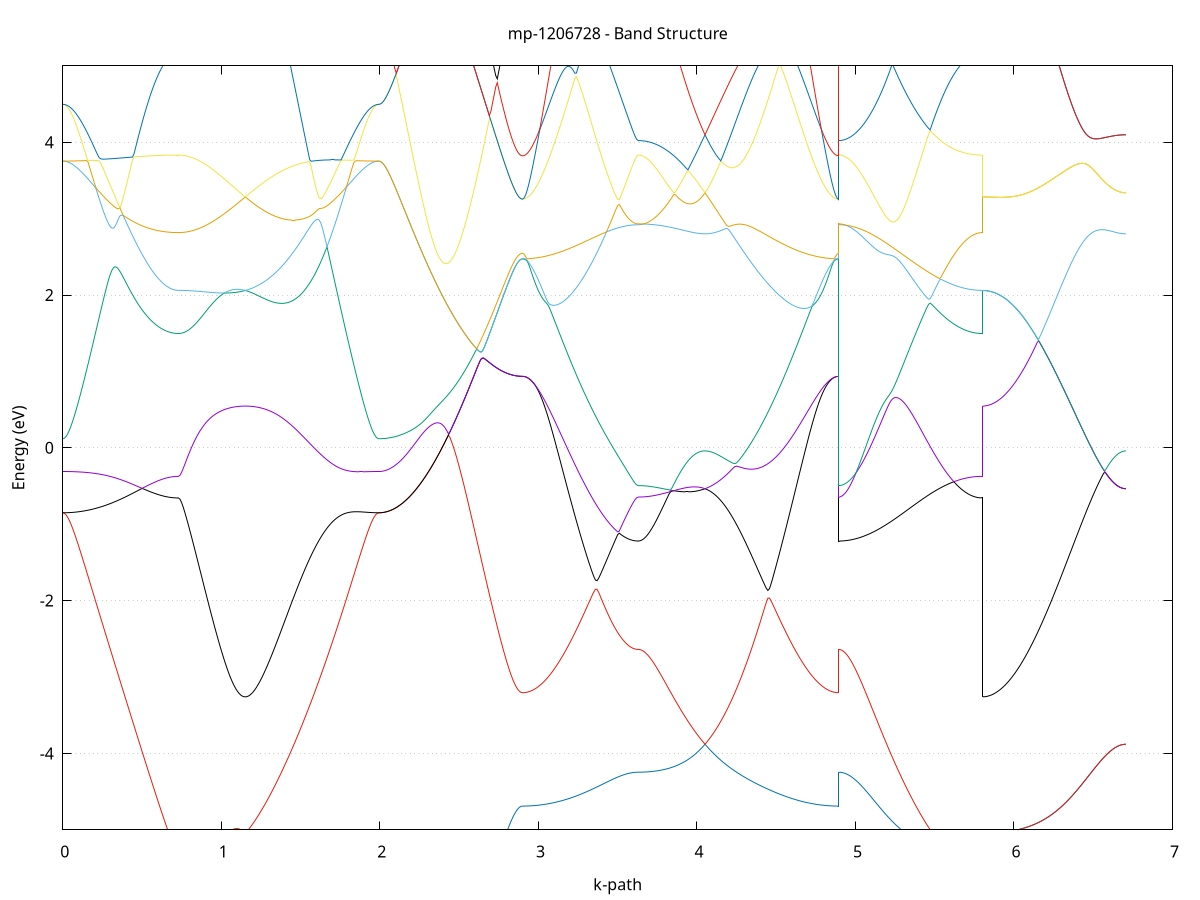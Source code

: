 set title 'mp-1206728 - Band Structure'
set xlabel 'k-path'
set ylabel 'Energy (eV)'
set grid y
set yrange [-5:5]
set terminal png size 800,600
set output 'mp-1206728_bands_gnuplot.png'
plot '-' using 1:2 with lines notitle, '-' using 1:2 with lines notitle, '-' using 1:2 with lines notitle, '-' using 1:2 with lines notitle, '-' using 1:2 with lines notitle, '-' using 1:2 with lines notitle, '-' using 1:2 with lines notitle, '-' using 1:2 with lines notitle, '-' using 1:2 with lines notitle, '-' using 1:2 with lines notitle, '-' using 1:2 with lines notitle, '-' using 1:2 with lines notitle, '-' using 1:2 with lines notitle, '-' using 1:2 with lines notitle, '-' using 1:2 with lines notitle, '-' using 1:2 with lines notitle, '-' using 1:2 with lines notitle, '-' using 1:2 with lines notitle, '-' using 1:2 with lines notitle, '-' using 1:2 with lines notitle, '-' using 1:2 with lines notitle, '-' using 1:2 with lines notitle, '-' using 1:2 with lines notitle, '-' using 1:2 with lines notitle, '-' using 1:2 with lines notitle, '-' using 1:2 with lines notitle, '-' using 1:2 with lines notitle, '-' using 1:2 with lines notitle, '-' using 1:2 with lines notitle, '-' using 1:2 with lines notitle, '-' using 1:2 with lines notitle, '-' using 1:2 with lines notitle, '-' using 1:2 with lines notitle, '-' using 1:2 with lines notitle, '-' using 1:2 with lines notitle, '-' using 1:2 with lines notitle, '-' using 1:2 with lines notitle, '-' using 1:2 with lines notitle, '-' using 1:2 with lines notitle, '-' using 1:2 with lines notitle, '-' using 1:2 with lines notitle, '-' using 1:2 with lines notitle, '-' using 1:2 with lines notitle, '-' using 1:2 with lines notitle, '-' using 1:2 with lines notitle, '-' using 1:2 with lines notitle, '-' using 1:2 with lines notitle, '-' using 1:2 with lines notitle, '-' using 1:2 with lines notitle, '-' using 1:2 with lines notitle, '-' using 1:2 with lines notitle, '-' using 1:2 with lines notitle, '-' using 1:2 with lines notitle, '-' using 1:2 with lines notitle, '-' using 1:2 with lines notitle, '-' using 1:2 with lines notitle, '-' using 1:2 with lines notitle, '-' using 1:2 with lines notitle, '-' using 1:2 with lines notitle, '-' using 1:2 with lines notitle, '-' using 1:2 with lines notitle, '-' using 1:2 with lines notitle, '-' using 1:2 with lines notitle, '-' using 1:2 with lines notitle
0.000000 -23.111798
0.009998 -23.111798
0.019996 -23.111898
0.029994 -23.111898
0.039992 -23.111998
0.049989 -23.112098
0.059987 -23.112198
0.069985 -23.112298
0.079983 -23.112498
0.089981 -23.112698
0.099979 -23.112898
0.109977 -23.113098
0.119975 -23.113398
0.129973 -23.113598
0.139971 -23.113898
0.149968 -23.114198
0.159966 -23.114498
0.169964 -23.114798
0.179962 -23.115198
0.189960 -23.115498
0.199958 -23.115898
0.209956 -23.116298
0.219954 -23.116698
0.229952 -23.117098
0.239949 -23.117598
0.249947 -23.117998
0.259945 -23.118498
0.269943 -23.118898
0.279941 -23.119398
0.289939 -23.119898
0.299937 -23.120298
0.309935 -23.120798
0.319933 -23.121298
0.329931 -23.121798
0.339928 -23.122298
0.349926 -23.122798
0.359924 -23.123298
0.369922 -23.123798
0.379920 -23.124298
0.389918 -23.124798
0.399916 -23.125298
0.409914 -23.125798
0.419912 -23.126298
0.429909 -23.126698
0.439907 -23.127198
0.449905 -23.127698
0.459903 -23.128098
0.469901 -23.128598
0.479899 -23.128998
0.489897 -23.129498
0.499895 -23.129898
0.509893 -23.130298
0.519890 -23.130698
0.529888 -23.130998
0.539886 -23.131398
0.549884 -23.131798
0.559882 -23.132098
0.569880 -23.132398
0.579878 -23.132698
0.589876 -23.132998
0.599874 -23.133298
0.609872 -23.133498
0.619869 -23.133798
0.629867 -23.133998
0.639865 -23.134198
0.649863 -23.134298
0.659861 -23.134498
0.669859 -23.134598
0.679857 -23.134698
0.689855 -23.134798
0.699853 -23.134898
0.709850 -23.134998
0.719848 -23.134998
0.729846 -23.134998
0.729846 -23.134998
0.739646 -23.134998
0.749445 -23.134998
0.759245 -23.134998
0.769044 -23.134898
0.778844 -23.134898
0.788643 -23.134798
0.798443 -23.134698
0.808242 -23.134598
0.818041 -23.134598
0.827841 -23.134398
0.837640 -23.134298
0.847440 -23.134198
0.857239 -23.134098
0.867039 -23.133898
0.876838 -23.133798
0.886638 -23.133598
0.896437 -23.133398
0.906237 -23.133198
0.916036 -23.132998
0.925836 -23.132798
0.935635 -23.132598
0.945434 -23.132398
0.955234 -23.132198
0.965033 -23.131898
0.974833 -23.131698
0.984632 -23.131398
0.994432 -23.131198
1.004231 -23.130898
1.014031 -23.130698
1.023830 -23.130398
1.033630 -23.130098
1.043429 -23.129798
1.053229 -23.129498
1.063028 -23.129198
1.072828 -23.128898
1.082627 -23.128598
1.092426 -23.128298
1.102226 -23.127998
1.112025 -23.127698
1.121825 -23.127398
1.131624 -23.126998
1.141424 -23.126698
1.151223 -23.126398
1.151223 -23.126398
1.161138 -23.126698
1.171053 -23.126998
1.180967 -23.127298
1.190882 -23.127598
1.200797 -23.127898
1.210712 -23.128098
1.220626 -23.128398
1.230541 -23.128598
1.240456 -23.128798
1.250371 -23.128998
1.260285 -23.129198
1.270200 -23.129398
1.280115 -23.129498
1.290030 -23.129598
1.299944 -23.129698
1.309859 -23.129798
1.319774 -23.129898
1.329689 -23.129898
1.339603 -23.129998
1.349518 -23.129998
1.359433 -23.129998
1.369348 -23.129898
1.379263 -23.129898
1.389177 -23.129798
1.399092 -23.129698
1.409007 -23.129598
1.418922 -23.129498
1.428836 -23.129298
1.438751 -23.129098
1.448666 -23.128898
1.458580 -23.128698
1.468495 -23.128498
1.478410 -23.128298
1.488325 -23.127998
1.498240 -23.127698
1.508154 -23.127398
1.518069 -23.127098
1.527984 -23.126798
1.537899 -23.126498
1.547813 -23.126098
1.557728 -23.125698
1.567643 -23.125398
1.577558 -23.124998
1.587472 -23.124598
1.597387 -23.124198
1.607302 -23.123798
1.617217 -23.123398
1.627131 -23.122898
1.637046 -23.122498
1.646961 -23.122098
1.656876 -23.121598
1.666790 -23.121198
1.676705 -23.120798
1.686620 -23.120298
1.696535 -23.119898
1.706449 -23.119398
1.716364 -23.118998
1.726279 -23.118598
1.736194 -23.118198
1.746108 -23.117698
1.756023 -23.117298
1.765938 -23.116898
1.775853 -23.116498
1.785767 -23.116198
1.795682 -23.115798
1.805597 -23.115398
1.815512 -23.115098
1.825426 -23.114798
1.835341 -23.114398
1.845256 -23.114098
1.855171 -23.113798
1.865085 -23.113598
1.875000 -23.113298
1.884915 -23.113098
1.894830 -23.112898
1.904744 -23.112698
1.914659 -23.112498
1.924574 -23.112298
1.934489 -23.112198
1.944403 -23.112098
1.954318 -23.111998
1.964233 -23.111898
1.974148 -23.111898
1.984062 -23.111798
1.993977 -23.111798
1.993977 -23.111798
2.003933 -23.111798
2.013889 -23.111798
2.023845 -23.111698
2.033801 -23.111598
2.043758 -23.111398
2.053714 -23.111198
2.063670 -23.110998
2.073626 -23.110698
2.083582 -23.110498
2.093538 -23.110098
2.103494 -23.109798
2.113450 -23.109398
2.123406 -23.108998
2.133362 -23.108498
2.143318 -23.108098
2.153275 -23.107598
2.163231 -23.106998
2.173187 -23.106498
2.183143 -23.105898
2.193099 -23.105198
2.203055 -23.104598
2.213011 -23.103898
2.222967 -23.103198
2.232923 -23.102498
2.242879 -23.101798
2.252835 -23.100998
2.262792 -23.100198
2.272748 -23.099398
2.282704 -23.098598
2.292660 -23.097698
2.302616 -23.096898
2.312572 -23.095998
2.322528 -23.095098
2.332484 -23.094198
2.342440 -23.093198
2.352396 -23.092298
2.362352 -23.091298
2.372309 -23.090398
2.382265 -23.089398
2.392221 -23.088398
2.402177 -23.087498
2.412133 -23.086498
2.422089 -23.085498
2.432045 -23.084498
2.442001 -23.083498
2.451957 -23.082498
2.461913 -23.082098
2.471869 -23.090798
2.481826 -23.099298
2.491782 -23.107898
2.501738 -23.116298
2.511694 -23.124698
2.521650 -23.133098
2.531606 -23.141298
2.541562 -23.149398
2.551518 -23.157498
2.561474 -23.165398
2.571430 -23.173098
2.581386 -23.180798
2.591343 -23.188298
2.601299 -23.195598
2.611255 -23.202798
2.621211 -23.209898
2.631167 -23.216698
2.641123 -23.223398
2.651079 -23.229798
2.661035 -23.236098
2.670991 -23.242198
2.680947 -23.248098
2.690903 -23.253698
2.700860 -23.259098
2.710816 -23.264298
2.720772 -23.269298
2.730728 -23.273998
2.740684 -23.278498
2.750640 -23.282798
2.760596 -23.286698
2.770552 -23.290498
2.780508 -23.293898
2.790464 -23.297098
2.800421 -23.300098
2.810377 -23.302698
2.820333 -23.305098
2.830289 -23.307198
2.840245 -23.309098
2.850201 -23.310598
2.860157 -23.311898
2.870113 -23.312898
2.880069 -23.313598
2.890025 -23.314098
2.899981 -23.314198
2.899981 -23.314198
2.909979 -23.314198
2.919977 -23.314198
2.929975 -23.314198
2.939973 -23.314098
2.949971 -23.314098
2.959969 -23.314098
2.969967 -23.313998
2.979965 -23.313998
2.989962 -23.313898
2.999960 -23.313898
3.009958 -23.313798
3.019956 -23.313698
3.029954 -23.313598
3.039952 -23.313498
3.049950 -23.313398
3.059948 -23.313298
3.069946 -23.313198
3.079944 -23.313098
3.089941 -23.312998
3.099939 -23.312898
3.109937 -23.312798
3.119935 -23.312598
3.129933 -23.312498
3.139931 -23.312398
3.149929 -23.312198
3.159927 -23.312098
3.169925 -23.311898
3.179922 -23.311798
3.189920 -23.311598
3.199918 -23.311498
3.209916 -23.311298
3.219914 -23.311198
3.229912 -23.310998
3.239910 -23.310898
3.249908 -23.310698
3.259906 -23.310598
3.269904 -23.310398
3.279901 -23.310198
3.289899 -23.310098
3.299897 -23.309898
3.309895 -23.309798
3.319893 -23.309598
3.329891 -23.309498
3.339889 -23.309298
3.349887 -23.309198
3.359885 -23.308998
3.369882 -23.308898
3.379880 -23.308698
3.389878 -23.308598
3.399876 -23.308498
3.409874 -23.308398
3.419872 -23.308198
3.429870 -23.308098
3.439868 -23.307998
3.449866 -23.307898
3.459863 -23.307798
3.469861 -23.307698
3.479859 -23.307598
3.489857 -23.307498
3.499855 -23.307398
3.509853 -23.307298
3.519851 -23.307298
3.529849 -23.307198
3.539847 -23.307098
3.549845 -23.307098
3.559842 -23.306998
3.569840 -23.306998
3.579838 -23.306898
3.589836 -23.306898
3.599834 -23.306898
3.609832 -23.306898
3.619830 -23.306898
3.629828 -23.306898
3.629828 -23.306898
3.639627 -23.306898
3.649427 -23.306898
3.659226 -23.306798
3.669026 -23.306798
3.678825 -23.306798
3.688624 -23.306798
3.698424 -23.306798
3.708223 -23.306798
3.718023 -23.306798
3.727822 -23.306798
3.737622 -23.306698
3.747421 -23.306698
3.757221 -23.306698
3.767020 -23.306698
3.776820 -23.306698
3.786619 -23.306598
3.796419 -23.306598
3.806218 -23.306598
3.816018 -23.306598
3.825817 -23.306498
3.835616 -23.306498
3.845416 -23.306498
3.855215 -23.306398
3.865015 -23.306398
3.874814 -23.306398
3.884614 -23.306398
3.894413 -23.306298
3.904213 -23.306298
3.914012 -23.306298
3.923812 -23.306298
3.933611 -23.306198
3.943411 -23.306198
3.953210 -23.306198
3.963009 -23.306198
3.972809 -23.306098
3.982608 -23.306098
3.992408 -23.306098
4.002207 -23.306098
4.012007 -23.306098
4.021806 -23.306098
4.031606 -23.306098
4.041405 -23.306098
4.051205 -23.306098
4.051205 -23.306098
4.061119 -23.306098
4.071034 -23.306098
4.080949 -23.306098
4.090864 -23.306098
4.100778 -23.306098
4.110693 -23.306098
4.120608 -23.306098
4.130523 -23.306198
4.140437 -23.306198
4.150352 -23.306198
4.160267 -23.306298
4.170182 -23.306298
4.180096 -23.306398
4.190011 -23.306398
4.199926 -23.306498
4.209841 -23.306498
4.219755 -23.306598
4.229670 -23.306698
4.239585 -23.306698
4.249500 -23.306798
4.259414 -23.306898
4.269329 -23.306998
4.279244 -23.307098
4.289159 -23.307198
4.299073 -23.307298
4.308988 -23.307398
4.318903 -23.307498
4.328818 -23.307598
4.338732 -23.307698
4.348647 -23.307798
4.358562 -23.307898
4.368477 -23.308098
4.378391 -23.308198
4.388306 -23.308298
4.398221 -23.308498
4.408136 -23.308598
4.418050 -23.308798
4.427965 -23.308898
4.437880 -23.308998
4.447795 -23.309198
4.457709 -23.309298
4.467624 -23.309498
4.477539 -23.309598
4.487454 -23.309798
4.497368 -23.309998
4.507283 -23.310098
4.517198 -23.310298
4.527113 -23.310398
4.537027 -23.310598
4.546942 -23.310798
4.556857 -23.310898
4.566772 -23.311098
4.576686 -23.311198
4.586601 -23.311398
4.596516 -23.311498
4.606431 -23.311698
4.616345 -23.311798
4.626260 -23.311998
4.636175 -23.312098
4.646090 -23.312298
4.656004 -23.312398
4.665919 -23.312498
4.675834 -23.312698
4.685749 -23.312798
4.695663 -23.312898
4.705578 -23.312998
4.715493 -23.313098
4.725408 -23.313298
4.735322 -23.313398
4.745237 -23.313498
4.755152 -23.313498
4.765067 -23.313598
4.774982 -23.313698
4.784896 -23.313798
4.794811 -23.313898
4.804726 -23.313898
4.814640 -23.313998
4.824555 -23.313998
4.834470 -23.314098
4.844385 -23.314098
4.854300 -23.314098
4.864214 -23.314198
4.874129 -23.314198
4.884044 -23.314198
4.893959 -23.314198
4.893959 -23.306898
4.903915 -23.306698
4.913871 -23.306298
4.923827 -23.305598
4.933783 -23.304598
4.943739 -23.303398
4.953695 -23.301798
4.963651 -23.299998
4.973607 -23.297898
4.983563 -23.295598
4.993519 -23.292898
5.003476 -23.289998
5.013432 -23.286898
5.023388 -23.283498
5.033344 -23.279798
5.043300 -23.275898
5.053256 -23.271698
5.063212 -23.267298
5.073168 -23.262598
5.083124 -23.257698
5.093080 -23.252598
5.103036 -23.247198
5.112993 -23.241598
5.122949 -23.235898
5.132905 -23.229898
5.142861 -23.223698
5.152817 -23.217298
5.162773 -23.210698
5.172729 -23.203998
5.182685 -23.197098
5.192641 -23.189998
5.202597 -23.182698
5.212553 -23.175298
5.222510 -23.167798
5.232466 -23.160098
5.242422 -23.152298
5.252378 -23.144398
5.262334 -23.136398
5.272290 -23.128298
5.282246 -23.120098
5.292202 -23.111798
5.302158 -23.103498
5.312114 -23.097698
5.322070 -23.098798
5.332027 -23.099998
5.341983 -23.101098
5.351939 -23.102298
5.361895 -23.103398
5.371851 -23.104598
5.381807 -23.105698
5.391763 -23.106898
5.401719 -23.107998
5.411675 -23.109098
5.421631 -23.110298
5.431587 -23.111398
5.441544 -23.112498
5.451500 -23.113598
5.461456 -23.114598
5.471412 -23.115698
5.481368 -23.116698
5.491324 -23.117698
5.501280 -23.118698
5.511236 -23.119698
5.521192 -23.120698
5.531148 -23.121598
5.541104 -23.122498
5.551061 -23.123398
5.561017 -23.124298
5.570973 -23.125098
5.580929 -23.125898
5.590885 -23.126698
5.600841 -23.127398
5.610797 -23.128098
5.620753 -23.128798
5.630709 -23.129498
5.640665 -23.130098
5.650621 -23.130698
5.660578 -23.131198
5.670534 -23.131698
5.680490 -23.132198
5.690446 -23.132598
5.700402 -23.133098
5.710358 -23.133398
5.720314 -23.133798
5.730270 -23.133998
5.740226 -23.134298
5.750182 -23.134498
5.760138 -23.134698
5.770095 -23.134798
5.780051 -23.134898
5.790007 -23.134998
5.799963 -23.134998
5.799963 -23.126398
5.809919 -23.126398
5.819875 -23.126298
5.829831 -23.126298
5.839787 -23.126098
5.849743 -23.125998
5.859699 -23.125798
5.869655 -23.125498
5.879612 -23.125298
5.889568 -23.124998
5.899524 -23.124598
5.909480 -23.124298
5.919436 -23.123798
5.929392 -23.123398
5.939348 -23.122898
5.949304 -23.122398
5.959260 -23.121898
5.969216 -23.121298
5.979172 -23.120698
5.989129 -23.120098
5.999085 -23.119498
6.009041 -23.118798
6.018997 -23.118098
6.028953 -23.117298
6.038909 -23.116598
6.048865 -23.115798
6.058821 -23.114998
6.068777 -23.114098
6.078733 -23.113298
6.088689 -23.112398
6.098646 -23.111498
6.108602 -23.110598
6.118558 -23.109598
6.128514 -23.108698
6.138470 -23.107698
6.148426 -23.106698
6.158382 -23.105798
6.168338 -23.104798
6.178294 -23.103698
6.188250 -23.102698
6.198207 -23.101698
6.208163 -23.100598
6.218119 -23.099598
6.228075 -23.098498
6.238031 -23.097498
6.247987 -23.096398
6.257943 -23.095398
6.267899 -23.094298
6.277855 -23.093298
6.287811 -23.094598
6.297767 -23.102998
6.307724 -23.111298
6.317680 -23.119598
6.327636 -23.127798
6.337592 -23.135898
6.347548 -23.143898
6.357504 -23.151798
6.367460 -23.159598
6.377416 -23.167198
6.387372 -23.174698
6.397328 -23.182098
6.407284 -23.189298
6.417241 -23.196398
6.427197 -23.203298
6.437153 -23.210098
6.447109 -23.216598
6.457065 -23.222998
6.467021 -23.229198
6.476977 -23.235198
6.486933 -23.240898
6.496889 -23.246498
6.506845 -23.251798
6.516801 -23.256998
6.526758 -23.261898
6.536714 -23.266498
6.546670 -23.270898
6.556626 -23.275098
6.566582 -23.278998
6.576538 -23.282698
6.586494 -23.286098
6.596450 -23.289298
6.606406 -23.292098
6.616362 -23.294798
6.626318 -23.297098
6.636275 -23.299198
6.646231 -23.300998
6.656187 -23.302598
6.666143 -23.303798
6.676099 -23.304798
6.686055 -23.305498
6.696011 -23.305898
6.705967 -23.306098
e
0.000000 -23.111798
0.009998 -23.111798
0.019996 -23.111798
0.029994 -23.111798
0.039992 -23.111798
0.049989 -23.111898
0.059987 -23.111898
0.069985 -23.111898
0.079983 -23.111898
0.089981 -23.111898
0.099979 -23.111998
0.109977 -23.111998
0.119975 -23.111998
0.129973 -23.111998
0.139971 -23.112098
0.149968 -23.112098
0.159966 -23.112198
0.169964 -23.112198
0.179962 -23.112198
0.189960 -23.112298
0.199958 -23.112298
0.209956 -23.112398
0.219954 -23.112398
0.229952 -23.112498
0.239949 -23.112498
0.249947 -23.112598
0.259945 -23.112598
0.269943 -23.112698
0.279941 -23.112798
0.289939 -23.112798
0.299937 -23.112898
0.309935 -23.112898
0.319933 -23.112998
0.329931 -23.113098
0.339928 -23.113098
0.349926 -23.113198
0.359924 -23.113198
0.369922 -23.113298
0.379920 -23.113398
0.389918 -23.113398
0.399916 -23.113498
0.409914 -23.113598
0.419912 -23.113598
0.429909 -23.113698
0.439907 -23.113698
0.449905 -23.113798
0.459903 -23.113898
0.469901 -23.113898
0.479899 -23.113998
0.489897 -23.113998
0.499895 -23.114098
0.509893 -23.114098
0.519890 -23.114198
0.529888 -23.114198
0.539886 -23.114298
0.549884 -23.114298
0.559882 -23.114398
0.569880 -23.114398
0.579878 -23.114398
0.589876 -23.114498
0.599874 -23.114498
0.609872 -23.114498
0.619869 -23.114598
0.629867 -23.114598
0.639865 -23.114598
0.649863 -23.114698
0.659861 -23.114698
0.669859 -23.114698
0.679857 -23.114698
0.689855 -23.114698
0.699853 -23.114698
0.709850 -23.114698
0.719848 -23.114698
0.729846 -23.114698
0.729846 -23.114698
0.739646 -23.114698
0.749445 -23.114798
0.759245 -23.114798
0.769044 -23.114898
0.778844 -23.114998
0.788643 -23.115098
0.798443 -23.115198
0.808242 -23.115298
0.818041 -23.115498
0.827841 -23.115698
0.837640 -23.115798
0.847440 -23.115998
0.857239 -23.116298
0.867039 -23.116498
0.876838 -23.116698
0.886638 -23.116998
0.896437 -23.117298
0.906237 -23.117598
0.916036 -23.117898
0.925836 -23.118198
0.935635 -23.118498
0.945434 -23.118798
0.955234 -23.119198
0.965033 -23.119498
0.974833 -23.119898
0.984632 -23.120198
0.994432 -23.120598
1.004231 -23.120998
1.014031 -23.121298
1.023830 -23.121698
1.033630 -23.122098
1.043429 -23.122498
1.053229 -23.122798
1.063028 -23.123198
1.072828 -23.123598
1.082627 -23.123998
1.092426 -23.124298
1.102226 -23.124698
1.112025 -23.125098
1.121825 -23.125398
1.131624 -23.125698
1.141424 -23.126098
1.151223 -23.126398
1.151223 -23.126398
1.161138 -23.126098
1.171053 -23.125798
1.180967 -23.125398
1.190882 -23.125098
1.200797 -23.124798
1.210712 -23.124498
1.220626 -23.124098
1.230541 -23.123798
1.240456 -23.123498
1.250371 -23.123198
1.260285 -23.122798
1.270200 -23.122498
1.280115 -23.122198
1.290030 -23.121898
1.299944 -23.121598
1.309859 -23.121298
1.319774 -23.120998
1.329689 -23.120698
1.339603 -23.120398
1.349518 -23.120098
1.359433 -23.119798
1.369348 -23.119498
1.379263 -23.119198
1.389177 -23.118998
1.399092 -23.118698
1.409007 -23.118398
1.418922 -23.118198
1.428836 -23.117898
1.438751 -23.117698
1.448666 -23.117398
1.458580 -23.117198
1.468495 -23.116998
1.478410 -23.116698
1.488325 -23.116498
1.498240 -23.116298
1.508154 -23.116098
1.518069 -23.115898
1.527984 -23.115698
1.537899 -23.115498
1.547813 -23.115298
1.557728 -23.115098
1.567643 -23.114998
1.577558 -23.114798
1.587472 -23.114598
1.597387 -23.114498
1.607302 -23.114298
1.617217 -23.114198
1.627131 -23.113998
1.637046 -23.113898
1.646961 -23.113798
1.656876 -23.113698
1.666790 -23.113498
1.676705 -23.113398
1.686620 -23.113298
1.696535 -23.113198
1.706449 -23.113098
1.716364 -23.112998
1.726279 -23.112898
1.736194 -23.112798
1.746108 -23.112698
1.756023 -23.112698
1.765938 -23.112598
1.775853 -23.112498
1.785767 -23.112498
1.795682 -23.112398
1.805597 -23.112298
1.815512 -23.112298
1.825426 -23.112198
1.835341 -23.112198
1.845256 -23.112098
1.855171 -23.112098
1.865085 -23.112098
1.875000 -23.111998
1.884915 -23.111998
1.894830 -23.111998
1.904744 -23.111898
1.914659 -23.111898
1.924574 -23.111898
1.934489 -23.111898
1.944403 -23.111898
1.954318 -23.111798
1.964233 -23.111798
1.974148 -23.111798
1.984062 -23.111798
1.993977 -23.111798
1.993977 -23.111798
2.003933 -23.111798
2.013889 -23.111698
2.023845 -23.111698
2.033801 -23.111498
2.043758 -23.111398
2.053714 -23.111198
2.063670 -23.110998
2.073626 -23.110698
2.083582 -23.110398
2.093538 -23.110098
2.103494 -23.109798
2.113450 -23.109398
2.123406 -23.108998
2.133362 -23.108498
2.143318 -23.107998
2.153275 -23.107498
2.163231 -23.106998
2.173187 -23.106398
2.183143 -23.105798
2.193099 -23.105198
2.203055 -23.104598
2.213011 -23.103898
2.222967 -23.103198
2.232923 -23.102498
2.242879 -23.101698
2.252835 -23.100998
2.262792 -23.100198
2.272748 -23.099398
2.282704 -23.098498
2.292660 -23.097698
2.302616 -23.096798
2.312572 -23.095998
2.322528 -23.095098
2.332484 -23.094098
2.342440 -23.093198
2.352396 -23.092298
2.362352 -23.091298
2.372309 -23.090398
2.382265 -23.089398
2.392221 -23.088398
2.402177 -23.087398
2.412133 -23.086498
2.422089 -23.085498
2.432045 -23.084498
2.442001 -23.083498
2.451957 -23.082498
2.461913 -23.081498
2.471869 -23.080498
2.481826 -23.079498
2.491782 -23.078498
2.501738 -23.077498
2.511694 -23.076498
2.521650 -23.075498
2.531606 -23.074598
2.541562 -23.073598
2.551518 -23.072698
2.561474 -23.071798
2.571430 -23.070798
2.581386 -23.069898
2.591343 -23.068998
2.601299 -23.068198
2.611255 -23.067298
2.621211 -23.066498
2.631167 -23.065698
2.641123 -23.064898
2.651079 -23.064098
2.661035 -23.063298
2.670991 -23.062598
2.680947 -23.061898
2.690903 -23.061198
2.700860 -23.060598
2.710816 -23.059898
2.720772 -23.059298
2.730728 -23.058798
2.740684 -23.058198
2.750640 -23.057698
2.760596 -23.057198
2.770552 -23.056798
2.780508 -23.056298
2.790464 -23.055898
2.800421 -23.055598
2.810377 -23.055298
2.820333 -23.054998
2.830289 -23.054698
2.840245 -23.054498
2.850201 -23.054298
2.860157 -23.054098
2.870113 -23.053998
2.880069 -23.053898
2.890025 -23.053898
2.899981 -23.053898
2.899981 -23.053898
2.909979 -23.053898
2.919977 -23.053898
2.929975 -23.053898
2.939973 -23.053998
2.949971 -23.053998
2.959969 -23.054098
2.969967 -23.054198
2.979965 -23.054298
2.989962 -23.054398
2.999960 -23.054498
3.009958 -23.054598
3.019956 -23.054798
3.029954 -23.054898
3.039952 -23.055098
3.049950 -23.055298
3.059948 -23.055498
3.069946 -23.055698
3.079944 -23.055898
3.089941 -23.056098
3.099939 -23.056298
3.109937 -23.056598
3.119935 -23.056798
3.129933 -23.057098
3.139931 -23.057298
3.149929 -23.057598
3.159927 -23.057898
3.169925 -23.058198
3.179922 -23.058398
3.189920 -23.058698
3.199918 -23.058998
3.209916 -23.059298
3.219914 -23.059598
3.229912 -23.059898
3.239910 -23.060198
3.249908 -23.060498
3.259906 -23.060798
3.269904 -23.061098
3.279901 -23.061498
3.289899 -23.061798
3.299897 -23.062098
3.309895 -23.062398
3.319893 -23.062698
3.329891 -23.062998
3.339889 -23.063198
3.349887 -23.063498
3.359885 -23.063798
3.369882 -23.064098
3.379880 -23.064398
3.389878 -23.064598
3.399876 -23.064898
3.409874 -23.065098
3.419872 -23.065398
3.429870 -23.065598
3.439868 -23.065898
3.449866 -23.066098
3.459863 -23.066298
3.469861 -23.066498
3.479859 -23.066698
3.489857 -23.066798
3.499855 -23.066998
3.509853 -23.067198
3.519851 -23.067298
3.529849 -23.067398
3.539847 -23.067598
3.549845 -23.067698
3.559842 -23.067798
3.569840 -23.067898
3.579838 -23.067898
3.589836 -23.067998
3.599834 -23.067998
3.609832 -23.068098
3.619830 -23.068098
3.629828 -23.068098
3.629828 -23.068098
3.639627 -23.068098
3.649427 -23.068098
3.659226 -23.068098
3.669026 -23.068098
3.678825 -23.068098
3.688624 -23.067998
3.698424 -23.067998
3.708223 -23.067998
3.718023 -23.067998
3.727822 -23.067898
3.737622 -23.067898
3.747421 -23.067898
3.757221 -23.067798
3.767020 -23.067798
3.776820 -23.067698
3.786619 -23.067698
3.796419 -23.067598
3.806218 -23.067598
3.816018 -23.067498
3.825817 -23.067398
3.835616 -23.067398
3.845416 -23.067298
3.855215 -23.067198
3.865015 -23.067098
3.874814 -23.067098
3.884614 -23.066998
3.894413 -23.066898
3.904213 -23.066798
3.914012 -23.066698
3.923812 -23.066598
3.933611 -23.066498
3.943411 -23.066398
3.953210 -23.066298
3.963009 -23.066198
3.972809 -23.066098
3.982608 -23.065998
3.992408 -23.065798
4.002207 -23.065698
4.012007 -23.065598
4.021806 -23.065498
4.031606 -23.065298
4.041405 -23.065198
4.051205 -23.065098
4.051205 -23.065098
4.061119 -23.065198
4.071034 -23.065298
4.080949 -23.065498
4.090864 -23.065598
4.100778 -23.065698
4.110693 -23.065798
4.120608 -23.065898
4.130523 -23.065898
4.140437 -23.065998
4.150352 -23.066098
4.160267 -23.066098
4.170182 -23.066098
4.180096 -23.066198
4.190011 -23.066198
4.199926 -23.066198
4.209841 -23.066198
4.219755 -23.066198
4.229670 -23.066098
4.239585 -23.066098
4.249500 -23.065998
4.259414 -23.065998
4.269329 -23.065898
4.279244 -23.065798
4.289159 -23.065698
4.299073 -23.065598
4.308988 -23.065498
4.318903 -23.065398
4.328818 -23.065198
4.338732 -23.065098
4.348647 -23.064898
4.358562 -23.064798
4.368477 -23.064598
4.378391 -23.064398
4.388306 -23.064198
4.398221 -23.063998
4.408136 -23.063798
4.418050 -23.063598
4.427965 -23.063298
4.437880 -23.063098
4.447795 -23.062898
4.457709 -23.062598
4.467624 -23.062398
4.477539 -23.062098
4.487454 -23.061798
4.497368 -23.061598
4.507283 -23.061298
4.517198 -23.060998
4.527113 -23.060798
4.537027 -23.060498
4.546942 -23.060198
4.556857 -23.059898
4.566772 -23.059598
4.576686 -23.059398
4.586601 -23.059098
4.596516 -23.058798
4.606431 -23.058498
4.616345 -23.058298
4.626260 -23.057998
4.636175 -23.057698
4.646090 -23.057498
4.656004 -23.057198
4.665919 -23.056998
4.675834 -23.056698
4.685749 -23.056498
4.695663 -23.056298
4.705578 -23.055998
4.715493 -23.055798
4.725408 -23.055598
4.735322 -23.055398
4.745237 -23.055298
4.755152 -23.055098
4.765067 -23.054898
4.774982 -23.054798
4.784896 -23.054598
4.794811 -23.054498
4.804726 -23.054398
4.814640 -23.054298
4.824555 -23.054198
4.834470 -23.054098
4.844385 -23.053998
4.854300 -23.053998
4.864214 -23.053898
4.874129 -23.053898
4.884044 -23.053898
4.893959 -23.053898
4.893959 -23.068098
4.903915 -23.068098
4.913871 -23.068198
4.923827 -23.068298
4.933783 -23.068398
4.943739 -23.068598
4.953695 -23.068798
4.963651 -23.069098
4.973607 -23.069398
4.983563 -23.069698
4.993519 -23.070098
5.003476 -23.070498
5.013432 -23.070998
5.023388 -23.071398
5.033344 -23.071998
5.043300 -23.072498
5.053256 -23.073098
5.063212 -23.073698
5.073168 -23.074398
5.083124 -23.075098
5.093080 -23.075798
5.103036 -23.076598
5.112993 -23.077398
5.122949 -23.078198
5.132905 -23.078998
5.142861 -23.079898
5.152817 -23.080798
5.162773 -23.081698
5.172729 -23.082698
5.182685 -23.083598
5.192641 -23.084598
5.202597 -23.085598
5.212553 -23.086598
5.222510 -23.087698
5.232466 -23.088698
5.242422 -23.089798
5.252378 -23.090898
5.262334 -23.091998
5.272290 -23.093098
5.282246 -23.094298
5.292202 -23.095398
5.302158 -23.096498
5.312114 -23.095098
5.322070 -23.086598
5.332027 -23.085898
5.341983 -23.086798
5.351939 -23.087798
5.361895 -23.088698
5.371851 -23.089698
5.381807 -23.090598
5.391763 -23.091498
5.401719 -23.092498
5.411675 -23.093398
5.421631 -23.094298
5.431587 -23.095198
5.441544 -23.096198
5.451500 -23.096998
5.461456 -23.097898
5.471412 -23.098798
5.481368 -23.099698
5.491324 -23.100498
5.501280 -23.101298
5.511236 -23.102098
5.521192 -23.102898
5.531148 -23.103698
5.541104 -23.104398
5.551061 -23.105198
5.561017 -23.105898
5.570973 -23.106598
5.580929 -23.107198
5.590885 -23.107898
5.600841 -23.108498
5.610797 -23.109098
5.620753 -23.109598
5.630709 -23.110198
5.640665 -23.110698
5.650621 -23.111198
5.660578 -23.111598
5.670534 -23.111998
5.680490 -23.112398
5.690446 -23.112798
5.700402 -23.113098
5.710358 -23.113398
5.720314 -23.113698
5.730270 -23.113898
5.740226 -23.114198
5.750182 -23.114298
5.760138 -23.114498
5.770095 -23.114598
5.780051 -23.114698
5.790007 -23.114698
5.799963 -23.114698
5.799963 -23.126398
5.809919 -23.126398
5.819875 -23.126298
5.829831 -23.126198
5.839787 -23.126098
5.849743 -23.125898
5.859699 -23.125798
5.869655 -23.125498
5.879612 -23.125198
5.889568 -23.124898
5.899524 -23.124598
5.909480 -23.124198
5.919436 -23.123798
5.929392 -23.123398
5.939348 -23.122898
5.949304 -23.122398
5.959260 -23.121898
5.969216 -23.121298
5.979172 -23.120698
5.989129 -23.120098
5.999085 -23.119398
6.009041 -23.118698
6.018997 -23.117998
6.028953 -23.117298
6.038909 -23.116498
6.048865 -23.115798
6.058821 -23.114898
6.068777 -23.114098
6.078733 -23.113198
6.088689 -23.112398
6.098646 -23.111498
6.108602 -23.110598
6.118558 -23.109598
6.128514 -23.108698
6.138470 -23.107698
6.148426 -23.106698
6.158382 -23.105698
6.168338 -23.104698
6.178294 -23.103698
6.188250 -23.102698
6.198207 -23.101698
6.208163 -23.100598
6.218119 -23.099598
6.228075 -23.098498
6.238031 -23.097498
6.247987 -23.096398
6.257943 -23.095298
6.267899 -23.094298
6.277855 -23.093198
6.287811 -23.092198
6.297767 -23.091098
6.307724 -23.090098
6.317680 -23.089098
6.327636 -23.087998
6.337592 -23.086998
6.347548 -23.085998
6.357504 -23.084998
6.367460 -23.083998
6.377416 -23.082998
6.387372 -23.082098
6.397328 -23.081098
6.407284 -23.080198
6.417241 -23.079298
6.427197 -23.078398
6.437153 -23.077598
6.447109 -23.076698
6.457065 -23.075898
6.467021 -23.075098
6.476977 -23.074298
6.486933 -23.073598
6.496889 -23.072898
6.506845 -23.072198
6.516801 -23.071498
6.526758 -23.070898
6.536714 -23.070298
6.546670 -23.069698
6.556626 -23.069198
6.566582 -23.068598
6.576538 -23.068198
6.586494 -23.067698
6.596450 -23.067298
6.606406 -23.066898
6.616362 -23.066598
6.626318 -23.066298
6.636275 -23.065998
6.646231 -23.065798
6.656187 -23.065598
6.666143 -23.065398
6.676099 -23.065298
6.686055 -23.065198
6.696011 -23.065098
6.705967 -23.065098
e
0.000000 -22.810798
0.009998 -22.810798
0.019996 -22.810798
0.029994 -22.810798
0.039992 -22.810798
0.049989 -22.810798
0.059987 -22.810798
0.069985 -22.810798
0.079983 -22.810798
0.089981 -22.810798
0.099979 -22.810798
0.109977 -22.810798
0.119975 -22.810798
0.129973 -22.810798
0.139971 -22.810798
0.149968 -22.810798
0.159966 -22.810798
0.169964 -22.810798
0.179962 -22.810798
0.189960 -22.810798
0.199958 -22.810798
0.209956 -22.810898
0.219954 -22.810898
0.229952 -22.810898
0.239949 -22.810898
0.249947 -22.810898
0.259945 -22.810898
0.269943 -22.810898
0.279941 -22.810898
0.289939 -22.810898
0.299937 -22.810898
0.309935 -22.810898
0.319933 -22.810898
0.329931 -22.810998
0.339928 -22.810998
0.349926 -22.810998
0.359924 -22.810998
0.369922 -22.810998
0.379920 -22.810998
0.389918 -22.810998
0.399916 -22.810998
0.409914 -22.810998
0.419912 -22.810998
0.429909 -22.810998
0.439907 -22.810998
0.449905 -22.811098
0.459903 -22.811098
0.469901 -22.811098
0.479899 -22.811098
0.489897 -22.811098
0.499895 -22.811098
0.509893 -22.811098
0.519890 -22.811098
0.529888 -22.811098
0.539886 -22.811098
0.549884 -22.811098
0.559882 -22.811098
0.569880 -22.811098
0.579878 -22.811198
0.589876 -22.811198
0.599874 -22.811198
0.609872 -22.811198
0.619869 -22.811198
0.629867 -22.811198
0.639865 -22.811198
0.649863 -22.811198
0.659861 -22.811198
0.669859 -22.811198
0.679857 -22.811198
0.689855 -22.811198
0.699853 -22.811198
0.709850 -22.811198
0.719848 -22.811198
0.729846 -22.811198
0.729846 -22.811198
0.739646 -22.811198
0.749445 -22.811198
0.759245 -22.811198
0.769044 -22.811198
0.778844 -22.811198
0.788643 -22.811198
0.798443 -22.811198
0.808242 -22.811198
0.818041 -22.811198
0.827841 -22.811198
0.837640 -22.811198
0.847440 -22.811198
0.857239 -22.811198
0.867039 -22.811198
0.876838 -22.811198
0.886638 -22.811198
0.896437 -22.811198
0.906237 -22.811198
0.916036 -22.811198
0.925836 -22.811198
0.935635 -22.811198
0.945434 -22.811198
0.955234 -22.811198
0.965033 -22.811198
0.974833 -22.811198
0.984632 -22.811198
0.994432 -22.811198
1.004231 -22.811198
1.014031 -22.811198
1.023830 -22.811198
1.033630 -22.811198
1.043429 -22.811198
1.053229 -22.811198
1.063028 -22.811198
1.072828 -22.811198
1.082627 -22.811198
1.092426 -22.811198
1.102226 -22.811198
1.112025 -22.811198
1.121825 -22.811198
1.131624 -22.811298
1.141424 -22.811298
1.151223 -22.811298
1.151223 -22.811298
1.161138 -22.811298
1.171053 -22.811298
1.180967 -22.811198
1.190882 -22.811198
1.200797 -22.811198
1.210712 -22.811198
1.220626 -22.811198
1.230541 -22.811198
1.240456 -22.811198
1.250371 -22.811198
1.260285 -22.811198
1.270200 -22.811198
1.280115 -22.811198
1.290030 -22.811198
1.299944 -22.811198
1.309859 -22.811198
1.319774 -22.811198
1.329689 -22.811198
1.339603 -22.811198
1.349518 -22.811198
1.359433 -22.811198
1.369348 -22.811198
1.379263 -22.811198
1.389177 -22.811198
1.399092 -22.811198
1.409007 -22.811198
1.418922 -22.811198
1.428836 -22.811198
1.438751 -22.811098
1.448666 -22.811098
1.458580 -22.811098
1.468495 -22.811098
1.478410 -22.811098
1.488325 -22.811098
1.498240 -22.811098
1.508154 -22.811098
1.518069 -22.811098
1.527984 -22.811098
1.537899 -22.811098
1.547813 -22.811098
1.557728 -22.810998
1.567643 -22.810998
1.577558 -22.810998
1.587472 -22.810998
1.597387 -22.810998
1.607302 -22.810998
1.617217 -22.810998
1.627131 -22.810998
1.637046 -22.810998
1.646961 -22.810998
1.656876 -22.810998
1.666790 -22.810898
1.676705 -22.810898
1.686620 -22.810898
1.696535 -22.810898
1.706449 -22.810898
1.716364 -22.810898
1.726279 -22.810898
1.736194 -22.810898
1.746108 -22.810898
1.756023 -22.810898
1.765938 -22.810898
1.775853 -22.810898
1.785767 -22.810898
1.795682 -22.810798
1.805597 -22.810798
1.815512 -22.810798
1.825426 -22.810798
1.835341 -22.810798
1.845256 -22.810798
1.855171 -22.810798
1.865085 -22.810798
1.875000 -22.810798
1.884915 -22.810798
1.894830 -22.810798
1.904744 -22.810798
1.914659 -22.810798
1.924574 -22.810798
1.934489 -22.810798
1.944403 -22.810798
1.954318 -22.810798
1.964233 -22.810798
1.974148 -22.810798
1.984062 -22.810798
1.993977 -22.810798
1.993977 -22.810798
2.003933 -22.810898
2.013889 -22.811398
2.023845 -22.812198
2.033801 -22.813298
2.043758 -22.814698
2.053714 -22.816498
2.063670 -22.818498
2.073626 -22.820798
2.083582 -22.823498
2.093538 -22.826398
2.103494 -22.829698
2.113450 -22.833198
2.123406 -22.836998
2.133362 -22.841098
2.143318 -22.845498
2.153275 -22.850098
2.163231 -22.854998
2.173187 -22.860198
2.183143 -22.865598
2.193099 -22.871198
2.203055 -22.877098
2.213011 -22.883198
2.222967 -22.889498
2.232923 -22.896098
2.242879 -22.902798
2.252835 -22.909698
2.262792 -22.916798
2.272748 -22.924098
2.282704 -22.931598
2.292660 -22.939198
2.302616 -22.946898
2.312572 -22.954798
2.322528 -22.962798
2.332484 -22.970898
2.342440 -22.979098
2.352396 -22.987398
2.362352 -22.995798
2.372309 -23.004298
2.382265 -23.012898
2.392221 -23.021398
2.402177 -23.030098
2.412133 -23.038698
2.422089 -23.047398
2.432045 -23.056098
2.442001 -23.064798
2.451957 -23.073498
2.461913 -23.081498
2.471869 -23.080498
2.481826 -23.079498
2.491782 -23.078498
2.501738 -23.077498
2.511694 -23.076498
2.521650 -23.075498
2.531606 -23.074598
2.541562 -23.073598
2.551518 -23.072698
2.561474 -23.071698
2.571430 -23.070798
2.581386 -23.069898
2.591343 -23.068998
2.601299 -23.068098
2.611255 -23.067298
2.621211 -23.066498
2.631167 -23.065598
2.641123 -23.064798
2.651079 -23.064098
2.661035 -23.063298
2.670991 -23.062598
2.680947 -23.061898
2.690903 -23.061198
2.700860 -23.060498
2.710816 -23.059898
2.720772 -23.059298
2.730728 -23.058698
2.740684 -23.058198
2.750640 -23.057698
2.760596 -23.057198
2.770552 -23.056698
2.780508 -23.056298
2.790464 -23.055898
2.800421 -23.055598
2.810377 -23.055198
2.820333 -23.054998
2.830289 -23.054698
2.840245 -23.054498
2.850201 -23.054298
2.860157 -23.054098
2.870113 -23.053998
2.880069 -23.053898
2.890025 -23.053898
2.899981 -23.053798
2.899981 -23.053798
2.909979 -23.053898
2.919977 -23.053898
2.929975 -23.053898
2.939973 -23.053898
2.949971 -23.053898
2.959969 -23.053998
2.969967 -23.053998
2.979965 -23.053998
2.989962 -23.054098
2.999960 -23.054098
3.009958 -23.054198
3.019956 -23.054198
3.029954 -23.054298
3.039952 -23.054398
3.049950 -23.054398
3.059948 -23.054498
3.069946 -23.054598
3.079944 -23.054698
3.089941 -23.054798
3.099939 -23.054898
3.109937 -23.054998
3.119935 -23.055098
3.129933 -23.055198
3.139931 -23.055298
3.149929 -23.055398
3.159927 -23.055498
3.169925 -23.055598
3.179922 -23.055698
3.189920 -23.055798
3.199918 -23.055898
3.209916 -23.056098
3.219914 -23.056198
3.229912 -23.056298
3.239910 -23.056398
3.249908 -23.056498
3.259906 -23.056698
3.269904 -23.056798
3.279901 -23.056898
3.289899 -23.056998
3.299897 -23.057198
3.309895 -23.057298
3.319893 -23.057398
3.329891 -23.057498
3.339889 -23.057598
3.349887 -23.057798
3.359885 -23.057898
3.369882 -23.057998
3.379880 -23.058098
3.389878 -23.058198
3.399876 -23.058298
3.409874 -23.058398
3.419872 -23.058498
3.429870 -23.058598
3.439868 -23.058698
3.449866 -23.058798
3.459863 -23.058898
3.469861 -23.058898
3.479859 -23.058998
3.489857 -23.059098
3.499855 -23.059198
3.509853 -23.059198
3.519851 -23.059298
3.529849 -23.059298
3.539847 -23.059398
3.549845 -23.059398
3.559842 -23.059498
3.569840 -23.059498
3.579838 -23.059498
3.589836 -23.059598
3.599834 -23.059598
3.609832 -23.059598
3.619830 -23.059598
3.629828 -23.059598
3.629828 -23.059598
3.639627 -23.059598
3.649427 -23.059598
3.659226 -23.059598
3.669026 -23.059698
3.678825 -23.059698
3.688624 -23.059798
3.698424 -23.059798
3.708223 -23.059898
3.718023 -23.059998
3.727822 -23.060098
3.737622 -23.060098
3.747421 -23.060198
3.757221 -23.060398
3.767020 -23.060498
3.776820 -23.060598
3.786619 -23.060698
3.796419 -23.060898
3.806218 -23.060998
3.816018 -23.061098
3.825817 -23.061298
3.835616 -23.061398
3.845416 -23.061598
3.855215 -23.061798
3.865015 -23.061898
3.874814 -23.062098
3.884614 -23.062298
3.894413 -23.062498
3.904213 -23.062598
3.914012 -23.062798
3.923812 -23.062998
3.933611 -23.063198
3.943411 -23.063298
3.953210 -23.063498
3.963009 -23.063698
3.972809 -23.063898
3.982608 -23.063998
3.992408 -23.064198
4.002207 -23.064398
4.012007 -23.064498
4.021806 -23.064698
4.031606 -23.064798
4.041405 -23.064998
4.051205 -23.065098
4.051205 -23.065098
4.061119 -23.064998
4.071034 -23.064798
4.080949 -23.064698
4.090864 -23.064498
4.100778 -23.064398
4.110693 -23.064198
4.120608 -23.064098
4.130523 -23.063898
4.140437 -23.063798
4.150352 -23.063598
4.160267 -23.063498
4.170182 -23.063298
4.180096 -23.063098
4.190011 -23.062998
4.199926 -23.062798
4.209841 -23.062598
4.219755 -23.062498
4.229670 -23.062298
4.239585 -23.062098
4.249500 -23.061898
4.259414 -23.061798
4.269329 -23.061598
4.279244 -23.061398
4.289159 -23.061198
4.299073 -23.061098
4.308988 -23.060898
4.318903 -23.060698
4.328818 -23.060498
4.338732 -23.060298
4.348647 -23.060198
4.358562 -23.059998
4.368477 -23.059798
4.378391 -23.059598
4.388306 -23.059498
4.398221 -23.059298
4.408136 -23.059098
4.418050 -23.058898
4.427965 -23.058798
4.437880 -23.058598
4.447795 -23.058398
4.457709 -23.058198
4.467624 -23.058098
4.477539 -23.057898
4.487454 -23.057698
4.497368 -23.057598
4.507283 -23.057398
4.517198 -23.057198
4.527113 -23.057098
4.537027 -23.056898
4.546942 -23.056798
4.556857 -23.056598
4.566772 -23.056498
4.576686 -23.056298
4.586601 -23.056198
4.596516 -23.056098
4.606431 -23.055898
4.616345 -23.055798
4.626260 -23.055698
4.636175 -23.055498
4.646090 -23.055398
4.656004 -23.055298
4.665919 -23.055198
4.675834 -23.055098
4.685749 -23.054998
4.695663 -23.054898
4.705578 -23.054798
4.715493 -23.054698
4.725408 -23.054598
4.735322 -23.054498
4.745237 -23.054398
4.755152 -23.054398
4.765067 -23.054298
4.774982 -23.054198
4.784896 -23.054198
4.794811 -23.054098
4.804726 -23.054098
4.814640 -23.053998
4.824555 -23.053998
4.834470 -23.053998
4.844385 -23.053898
4.854300 -23.053898
4.864214 -23.053898
4.874129 -23.053898
4.884044 -23.053898
4.893959 -23.053798
4.893959 -23.059598
4.903915 -23.059598
4.913871 -23.059698
4.923827 -23.059698
4.933783 -23.059898
4.943739 -23.059998
4.953695 -23.060198
4.963651 -23.060398
4.973607 -23.060698
4.983563 -23.060898
4.993519 -23.061198
5.003476 -23.061598
5.013432 -23.061998
5.023388 -23.062398
5.033344 -23.062798
5.043300 -23.063198
5.053256 -23.063698
5.063212 -23.064198
5.073168 -23.064798
5.083124 -23.065398
5.093080 -23.065998
5.103036 -23.066598
5.112993 -23.067198
5.122949 -23.067898
5.132905 -23.068598
5.142861 -23.069298
5.152817 -23.070098
5.162773 -23.070798
5.172729 -23.071598
5.182685 -23.072398
5.192641 -23.073198
5.202597 -23.073998
5.212553 -23.074898
5.222510 -23.075698
5.232466 -23.076598
5.242422 -23.077498
5.252378 -23.078398
5.262334 -23.079298
5.272290 -23.080198
5.282246 -23.081098
5.292202 -23.082098
5.302158 -23.082998
5.312114 -23.083998
5.322070 -23.084898
5.332027 -23.078098
5.341983 -23.069598
5.351939 -23.061098
5.361895 -23.052498
5.371851 -23.043898
5.381807 -23.035398
5.391763 -23.026898
5.401719 -23.018398
5.411675 -23.009898
5.421631 -23.001498
5.431587 -22.993198
5.441544 -22.984898
5.451500 -22.976698
5.461456 -22.968698
5.471412 -22.960698
5.481368 -22.952798
5.491324 -22.944998
5.501280 -22.937398
5.511236 -22.929898
5.521192 -22.922598
5.531148 -22.915498
5.541104 -22.908498
5.551061 -22.901698
5.561017 -22.894998
5.570973 -22.888598
5.580929 -22.882398
5.590885 -22.876398
5.600841 -22.870598
5.610797 -22.865098
5.620753 -22.859698
5.630709 -22.854698
5.640665 -22.849898
5.650621 -22.845298
5.660578 -22.840998
5.670534 -22.836998
5.680490 -22.833198
5.690446 -22.829798
5.700402 -22.826598
5.710358 -22.823698
5.720314 -22.821098
5.730270 -22.818798
5.740226 -22.816798
5.750182 -22.815098
5.760138 -22.813698
5.770095 -22.812598
5.780051 -22.811798
5.790007 -22.811298
5.799963 -22.811198
5.799963 -22.811298
5.809919 -22.811398
5.819875 -22.811898
5.829831 -22.812598
5.839787 -22.813698
5.849743 -22.815098
5.859699 -22.816798
5.869655 -22.818798
5.879612 -22.821098
5.889568 -22.823698
5.899524 -22.826598
5.909480 -22.829798
5.919436 -22.833198
5.929392 -22.836998
5.939348 -22.840998
5.949304 -22.845298
5.959260 -22.849798
5.969216 -22.854598
5.979172 -22.859698
5.989129 -22.864998
5.999085 -22.870598
6.009041 -22.876298
6.018997 -22.882298
6.028953 -22.888498
6.038909 -22.894898
6.048865 -22.901498
6.058821 -22.908298
6.068777 -22.915298
6.078733 -22.922498
6.088689 -22.929798
6.098646 -22.937198
6.108602 -22.944798
6.118558 -22.952598
6.128514 -22.960398
6.138470 -22.968398
6.148426 -22.976498
6.158382 -22.984698
6.168338 -22.992898
6.178294 -23.001198
6.188250 -23.009598
6.198207 -23.018098
6.208163 -23.026498
6.218119 -23.034998
6.228075 -23.043598
6.238031 -23.052098
6.247987 -23.060698
6.257943 -23.069198
6.267899 -23.077698
6.277855 -23.086198
6.287811 -23.092198
6.297767 -23.091098
6.307724 -23.090098
6.317680 -23.088998
6.327636 -23.087998
6.337592 -23.086998
6.347548 -23.085998
6.357504 -23.084998
6.367460 -23.083998
6.377416 -23.082998
6.387372 -23.082098
6.397328 -23.081098
6.407284 -23.080198
6.417241 -23.079298
6.427197 -23.078398
6.437153 -23.077598
6.447109 -23.076698
6.457065 -23.075898
6.467021 -23.075098
6.476977 -23.074298
6.486933 -23.073598
6.496889 -23.072898
6.506845 -23.072198
6.516801 -23.071498
6.526758 -23.070898
6.536714 -23.070298
6.546670 -23.069698
6.556626 -23.069098
6.566582 -23.068598
6.576538 -23.068098
6.586494 -23.067698
6.596450 -23.067298
6.606406 -23.066898
6.616362 -23.066598
6.626318 -23.066298
6.636275 -23.065998
6.646231 -23.065698
6.656187 -23.065498
6.666143 -23.065398
6.676099 -23.065198
6.686055 -23.065198
6.696011 -23.065098
6.705967 -23.065098
e
0.000000 -8.650898
0.009998 -8.650498
0.019996 -8.649098
0.029994 -8.646898
0.039992 -8.643798
0.049989 -8.639698
0.059987 -8.634798
0.069985 -8.628998
0.079983 -8.622398
0.089981 -8.614898
0.099979 -8.606498
0.109977 -8.597398
0.119975 -8.587298
0.129973 -8.576498
0.139971 -8.564898
0.149968 -8.552598
0.159966 -8.539498
0.169964 -8.525598
0.179962 -8.511098
0.189960 -8.495898
0.199958 -8.480098
0.209956 -8.463698
0.219954 -8.446698
0.229952 -8.429298
0.239949 -8.411298
0.249947 -8.392898
0.259945 -8.374198
0.269943 -8.355198
0.279941 -8.335898
0.289939 -8.316498
0.299937 -8.296898
0.309935 -8.277398
0.319933 -8.257998
0.329931 -8.238898
0.339928 -8.219998
0.349926 -8.201598
0.359924 -8.183798
0.369922 -8.166798
0.379920 -8.150698
0.389918 -8.135798
0.399916 -8.122298
0.409914 -8.110398
0.419912 -8.100398
0.429909 -8.092398
0.439907 -8.086598
0.449905 -8.082998
0.459903 -8.081598
0.469901 -8.081998
0.479899 -8.083998
0.489897 -8.087198
0.499895 -8.091498
0.509893 -8.096398
0.519890 -8.101798
0.529888 -8.107498
0.539886 -8.113298
0.549884 -8.119198
0.559882 -8.125098
0.569880 -8.130898
0.579878 -8.136498
0.589876 -8.141798
0.599874 -8.146898
0.609872 -8.151798
0.619869 -8.156298
0.629867 -8.160498
0.639865 -8.164298
0.649863 -8.167798
0.659861 -8.170898
0.669859 -8.173598
0.679857 -8.175898
0.689855 -8.177798
0.699853 -8.179298
0.709850 -8.180298
0.719848 -8.180898
0.729846 -8.181198
0.729846 -8.181198
0.739646 -8.181298
0.749445 -8.181698
0.759245 -8.182398
0.769044 -8.183398
0.778844 -8.184598
0.788643 -8.186098
0.798443 -8.187898
0.808242 -8.189898
0.818041 -8.192098
0.827841 -8.194598
0.837640 -8.197198
0.847440 -8.200098
0.857239 -8.203098
0.867039 -8.206298
0.876838 -8.209698
0.886638 -8.213098
0.896437 -8.216698
0.906237 -8.220398
0.916036 -8.224098
0.925836 -8.227898
0.935635 -8.231698
0.945434 -8.235598
0.955234 -8.239398
0.965033 -8.243198
0.974833 -8.246898
0.984632 -8.250598
0.994432 -8.254098
1.004231 -8.257598
1.014031 -8.260898
1.023830 -8.264098
1.033630 -8.267198
1.043429 -8.269998
1.053229 -8.272698
1.063028 -8.275198
1.072828 -8.277398
1.082627 -8.279498
1.092426 -8.281198
1.102226 -8.282798
1.112025 -8.284098
1.121825 -8.285098
1.131624 -8.285798
1.141424 -8.286198
1.151223 -8.286398
1.151223 -8.286398
1.161138 -8.286198
1.171053 -8.285798
1.180967 -8.284998
1.190882 -8.283898
1.200797 -8.282398
1.210712 -8.280698
1.220626 -8.278598
1.230541 -8.276098
1.240456 -8.273298
1.250371 -8.270198
1.260285 -8.266798
1.270200 -8.262998
1.280115 -8.258798
1.290030 -8.254398
1.299944 -8.249598
1.309859 -8.244398
1.319774 -8.238998
1.329689 -8.233198
1.339603 -8.227098
1.349518 -8.220698
1.359433 -8.213998
1.369348 -8.206998
1.379263 -8.199798
1.389177 -8.192198
1.399092 -8.184498
1.409007 -8.176498
1.418922 -8.168298
1.428836 -8.159898
1.438751 -8.151298
1.448666 -8.142698
1.458580 -8.133998
1.468495 -8.125398
1.478410 -8.116998
1.488325 -8.108798
1.498240 -8.101098
1.508154 -8.094198
1.518069 -8.088398
1.527984 -8.084298
1.537899 -8.082198
1.547813 -8.082798
1.557728 -8.086298
1.567643 -8.092598
1.577558 -8.101598
1.587472 -8.112698
1.597387 -8.125598
1.607302 -8.139998
1.617217 -8.155598
1.627131 -8.172098
1.637046 -8.189498
1.646961 -8.207398
1.656876 -8.225898
1.666790 -8.244698
1.676705 -8.263798
1.686620 -8.282998
1.696535 -8.302298
1.706449 -8.321598
1.716364 -8.340798
1.726279 -8.359798
1.736194 -8.378498
1.746108 -8.396998
1.756023 -8.415098
1.765938 -8.432798
1.775853 -8.449998
1.785767 -8.466698
1.795682 -8.482898
1.805597 -8.498398
1.815512 -8.513398
1.825426 -8.527698
1.835341 -8.541298
1.845256 -8.554198
1.855171 -8.566298
1.865085 -8.577698
1.875000 -8.588398
1.884915 -8.598198
1.894830 -8.607298
1.904744 -8.615498
1.914659 -8.622898
1.924574 -8.629398
1.934489 -8.635098
1.944403 -8.639898
1.954318 -8.643898
1.964233 -8.646998
1.974148 -8.649198
1.984062 -8.650498
1.993977 -8.650898
1.993977 -8.650898
2.003933 -8.650598
2.013889 -8.649798
2.023845 -8.648298
2.033801 -8.646198
2.043758 -8.643598
2.053714 -8.640398
2.063670 -8.636698
2.073626 -8.632398
2.083582 -8.627498
2.093538 -8.622098
2.103494 -8.616298
2.113450 -8.609898
2.123406 -8.602998
2.133362 -8.595698
2.143318 -8.587998
2.153275 -8.579798
2.163231 -8.571298
2.173187 -8.562298
2.183143 -8.553098
2.193099 -8.543498
2.203055 -8.533598
2.213011 -8.523498
2.222967 -8.513098
2.232923 -8.502498
2.242879 -8.491698
2.252835 -8.480698
2.262792 -8.469598
2.272748 -8.458398
2.282704 -8.447198
2.292660 -8.435798
2.302616 -8.424398
2.312572 -8.413098
2.322528 -8.401698
2.332484 -8.390298
2.342440 -8.378998
2.352396 -8.367698
2.362352 -8.356598
2.372309 -8.345498
2.382265 -8.334498
2.392221 -8.323598
2.402177 -8.312898
2.412133 -8.302298
2.422089 -8.291898
2.432045 -8.281598
2.442001 -8.271398
2.451957 -8.261498
2.461913 -8.251698
2.471869 -8.242098
2.481826 -8.232698
2.491782 -8.223398
2.501738 -8.214398
2.511694 -8.205598
2.521650 -8.196898
2.531606 -8.188398
2.541562 -8.180198
2.551518 -8.172198
2.561474 -8.164298
2.571430 -8.156698
2.581386 -8.149298
2.591343 -8.142098
2.601299 -8.135098
2.611255 -8.128298
2.621211 -8.121698
2.631167 -8.115398
2.641123 -8.109198
2.651079 -8.103298
2.661035 -8.097598
2.670991 -8.092198
2.680947 -8.086898
2.690903 -8.081898
2.700860 -8.077098
2.710816 -8.072498
2.720772 -8.068198
2.730728 -8.063998
2.740684 -8.060098
2.750640 -8.056498
2.760596 -8.053098
2.770552 -8.049898
2.780508 -8.046898
2.790464 -8.044198
2.800421 -8.041698
2.810377 -8.039398
2.820333 -8.037398
2.830289 -8.035598
2.840245 -8.034098
2.850201 -8.032698
2.860157 -8.031698
2.870113 -8.030798
2.880069 -8.030198
2.890025 -8.029898
2.899981 -8.029798
2.899981 -8.029798
2.909979 -8.029898
2.919977 -8.030298
2.929975 -8.030998
2.939973 -8.031898
2.949971 -8.032998
2.959969 -8.034498
2.969967 -8.036098
2.979965 -8.037998
2.989962 -8.039998
2.999960 -8.042298
3.009958 -8.044698
3.019956 -8.047298
3.029954 -8.050098
3.039952 -8.052898
3.049950 -8.055898
3.059948 -8.058898
3.069946 -8.061998
3.079944 -8.065198
3.089941 -8.068298
3.099939 -8.071498
3.109937 -8.074598
3.119935 -8.077598
3.129933 -8.080598
3.139931 -8.083498
3.149929 -8.086298
3.159927 -8.088898
3.169925 -8.091398
3.179922 -8.093698
3.189920 -8.095898
3.199918 -8.097898
3.209916 -8.099698
3.219914 -8.101198
3.229912 -8.102498
3.239910 -8.103598
3.249908 -8.104498
3.259906 -8.105098
3.269904 -8.105498
3.279901 -8.105598
3.289899 -8.105398
3.299897 -8.104998
3.309895 -8.104398
3.319893 -8.103498
3.329891 -8.102298
3.339889 -8.100898
3.349887 -8.099298
3.359885 -8.097398
3.369882 -8.095398
3.379880 -8.093098
3.389878 -8.090598
3.399876 -8.087898
3.409874 -8.085098
3.419872 -8.082098
3.429870 -8.078898
3.439868 -8.075698
3.449866 -8.072298
3.459863 -8.068898
3.469861 -8.065398
3.479859 -8.061898
3.489857 -8.058298
3.499855 -8.054798
3.509853 -8.051398
3.519851 -8.048098
3.529849 -8.044798
3.539847 -8.041698
3.549845 -8.038898
3.559842 -8.036198
3.569840 -8.033798
3.579838 -8.031698
3.589836 -8.029998
3.599834 -8.028598
3.609832 -8.027498
3.619830 -8.026898
3.629828 -8.026698
3.629828 -8.026698
3.639627 -8.026998
3.649427 -8.027998
3.659226 -8.029498
3.669026 -8.031498
3.678825 -8.033998
3.688624 -8.036798
3.698424 -8.039998
3.708223 -8.043398
3.718023 -8.046898
3.727822 -8.050598
3.737622 -8.054298
3.747421 -8.058098
3.757221 -8.061898
3.767020 -8.065598
3.776820 -8.069298
3.786619 -8.072898
3.796419 -8.076398
3.806218 -8.079898
3.816018 -8.083198
3.825817 -8.086398
3.835616 -8.089398
3.845416 -8.092298
3.855215 -8.095098
3.865015 -8.097698
3.874814 -8.100198
3.884614 -8.102598
3.894413 -8.104698
3.904213 -8.106798
3.914012 -8.108598
3.923812 -8.110398
3.933611 -8.111898
3.943411 -8.113298
3.953210 -8.114598
3.963009 -8.115698
3.972809 -8.116698
3.982608 -8.117598
3.992408 -8.118298
4.002207 -8.118898
4.012007 -8.119398
4.021806 -8.119698
4.031606 -8.119998
4.041405 -8.120098
4.051205 -8.120198
4.051205 -8.120198
4.061119 -8.120098
4.071034 -8.119998
4.080949 -8.119798
4.090864 -8.119498
4.100778 -8.119198
4.110693 -8.118798
4.120608 -8.118398
4.130523 -8.117998
4.140437 -8.117498
4.150352 -8.117098
4.160267 -8.116598
4.170182 -8.116198
4.180096 -8.115798
4.190011 -8.115398
4.199926 -8.114998
4.209841 -8.114698
4.219755 -8.114498
4.229670 -8.114298
4.239585 -8.114198
4.249500 -8.114098
4.259414 -8.114098
4.269329 -8.114198
4.279244 -8.114298
4.289159 -8.114498
4.299073 -8.114798
4.308988 -8.115098
4.318903 -8.115498
4.328818 -8.115898
4.338732 -8.116298
4.348647 -8.116798
4.358562 -8.117198
4.368477 -8.117698
4.378391 -8.118098
4.388306 -8.118498
4.398221 -8.118898
4.408136 -8.119198
4.418050 -8.119398
4.427965 -8.119598
4.437880 -8.119598
4.447795 -8.119498
4.457709 -8.119298
4.467624 -8.118998
4.477539 -8.118598
4.487454 -8.117998
4.497368 -8.117198
4.507283 -8.116298
4.517198 -8.115198
4.527113 -8.113998
4.537027 -8.112598
4.546942 -8.110998
4.556857 -8.109298
4.566772 -8.107398
4.576686 -8.105398
4.586601 -8.103198
4.596516 -8.100798
4.606431 -8.098298
4.616345 -8.095698
4.626260 -8.092898
4.636175 -8.090098
4.646090 -8.087098
4.656004 -8.084098
4.665919 -8.080998
4.675834 -8.077798
4.685749 -8.074598
4.695663 -8.071398
4.705578 -8.068198
4.715493 -8.064998
4.725408 -8.061798
4.735322 -8.058698
4.745237 -8.055598
4.755152 -8.052698
4.765067 -8.049798
4.774982 -8.047098
4.784896 -8.044498
4.794811 -8.042098
4.804726 -8.039898
4.814640 -8.037798
4.824555 -8.035998
4.834470 -8.034398
4.844385 -8.032998
4.854300 -8.031798
4.864214 -8.030898
4.874129 -8.030298
4.884044 -8.029898
4.893959 -8.029798
4.893959 -8.026698
4.903915 -8.026698
4.913871 -8.026898
4.923827 -8.027098
4.933783 -8.027398
4.943739 -8.027798
4.953695 -8.028198
4.963651 -8.028798
4.973607 -8.029398
4.983563 -8.030198
4.993519 -8.030998
5.003476 -8.031798
5.013432 -8.032798
5.023388 -8.033798
5.033344 -8.034898
5.043300 -8.036098
5.053256 -8.037398
5.063212 -8.038798
5.073168 -8.040198
5.083124 -8.041698
5.093080 -8.043198
5.103036 -8.044798
5.112993 -8.046498
5.122949 -8.048298
5.132905 -8.050098
5.142861 -8.051998
5.152817 -8.053998
5.162773 -8.055998
5.172729 -8.057998
5.182685 -8.060098
5.192641 -8.062298
5.202597 -8.064498
5.212553 -8.066698
5.222510 -8.068998
5.232466 -8.071398
5.242422 -8.073798
5.252378 -8.076198
5.262334 -8.078598
5.272290 -8.081098
5.282246 -8.083598
5.292202 -8.086198
5.302158 -8.088698
5.312114 -8.091298
5.322070 -8.093898
5.332027 -8.096498
5.341983 -8.099098
5.351939 -8.101798
5.361895 -8.104398
5.371851 -8.107098
5.381807 -8.109698
5.391763 -8.112298
5.401719 -8.114998
5.411675 -8.117598
5.421631 -8.120198
5.431587 -8.122898
5.441544 -8.125398
5.451500 -8.127998
5.461456 -8.130498
5.471412 -8.133098
5.481368 -8.135498
5.491324 -8.137998
5.501280 -8.140398
5.511236 -8.142798
5.521192 -8.145098
5.531148 -8.147398
5.541104 -8.149598
5.551061 -8.151798
5.561017 -8.153898
5.570973 -8.155998
5.580929 -8.157998
5.590885 -8.159898
5.600841 -8.161798
5.610797 -8.163498
5.620753 -8.165298
5.630709 -8.166898
5.640665 -8.168498
5.650621 -8.169998
5.660578 -8.171398
5.670534 -8.172698
5.680490 -8.173898
5.690446 -8.175098
5.700402 -8.176098
5.710358 -8.177098
5.720314 -8.177898
5.730270 -8.178698
5.740226 -8.179298
5.750182 -8.179898
5.760138 -8.180398
5.770095 -8.180698
5.780051 -8.180998
5.790007 -8.181098
5.799963 -8.181198
5.799963 -8.286398
5.809919 -8.286298
5.819875 -8.286198
5.829831 -8.285898
5.839787 -8.285498
5.849743 -8.284998
5.859699 -8.284398
5.869655 -8.283698
5.879612 -8.282798
5.889568 -8.281898
5.899524 -8.280898
5.909480 -8.279698
5.919436 -8.278498
5.929392 -8.277098
5.939348 -8.275698
5.949304 -8.274198
5.959260 -8.272498
5.969216 -8.270798
5.979172 -8.268998
5.989129 -8.267198
5.999085 -8.265198
6.009041 -8.263198
6.018997 -8.260998
6.028953 -8.258898
6.038909 -8.256598
6.048865 -8.254298
6.058821 -8.251898
6.068777 -8.249498
6.078733 -8.246998
6.088689 -8.244498
6.098646 -8.241898
6.108602 -8.239298
6.118558 -8.236598
6.128514 -8.233898
6.138470 -8.231198
6.148426 -8.228498
6.158382 -8.225698
6.168338 -8.222898
6.178294 -8.220098
6.188250 -8.217198
6.198207 -8.214398
6.208163 -8.211598
6.218119 -8.208698
6.228075 -8.205898
6.238031 -8.202998
6.247987 -8.200098
6.257943 -8.197298
6.267899 -8.194498
6.277855 -8.191698
6.287811 -8.188898
6.297767 -8.186198
6.307724 -8.183398
6.317680 -8.180698
6.327636 -8.177998
6.337592 -8.175398
6.347548 -8.172798
6.357504 -8.170198
6.367460 -8.167698
6.377416 -8.165198
6.387372 -8.162798
6.397328 -8.160398
6.407284 -8.157998
6.417241 -8.155698
6.427197 -8.153498
6.437153 -8.151298
6.447109 -8.149198
6.457065 -8.147198
6.467021 -8.145198
6.476977 -8.143198
6.486933 -8.141398
6.496889 -8.139598
6.506845 -8.137798
6.516801 -8.136198
6.526758 -8.134598
6.536714 -8.133098
6.546670 -8.131598
6.556626 -8.130298
6.566582 -8.128998
6.576538 -8.127798
6.586494 -8.126698
6.596450 -8.125698
6.606406 -8.124698
6.616362 -8.123898
6.626318 -8.123098
6.636275 -8.122398
6.646231 -8.121798
6.656187 -8.121298
6.666143 -8.120898
6.676099 -8.120598
6.686055 -8.120398
6.696011 -8.120198
6.705967 -8.120198
e
0.000000 -7.817898
0.009998 -7.817798
0.019996 -7.817498
0.029994 -7.816998
0.039992 -7.816298
0.049989 -7.815398
0.059987 -7.814298
0.069985 -7.812998
0.079983 -7.811498
0.089981 -7.809798
0.099979 -7.807898
0.109977 -7.805698
0.119975 -7.803398
0.129973 -7.800898
0.139971 -7.798198
0.149968 -7.795298
0.159966 -7.792198
0.169964 -7.788898
0.179962 -7.785398
0.189960 -7.781798
0.199958 -7.777998
0.209956 -7.774198
0.219954 -7.770398
0.229952 -7.766598
0.239949 -7.763298
0.249947 -7.760798
0.259945 -7.759898
0.269943 -7.761598
0.279941 -7.766498
0.289939 -7.774098
0.299937 -7.783498
0.309935 -7.793898
0.319933 -7.804798
0.329931 -7.815698
0.339928 -7.826598
0.349926 -7.837298
0.359924 -7.847598
0.369922 -7.857398
0.379920 -7.866498
0.389918 -7.874698
0.399916 -7.881998
0.409914 -7.887998
0.419912 -7.892698
0.429909 -7.895698
0.439907 -7.896898
0.449905 -7.896498
0.459903 -7.894398
0.469901 -7.890798
0.479899 -7.886198
0.489897 -7.880698
0.499895 -7.874598
0.509893 -7.868198
0.519890 -7.872398
0.529888 -7.876898
0.539886 -7.881198
0.549884 -7.885298
0.559882 -7.889098
0.569880 -7.892698
0.579878 -7.896198
0.589876 -7.899398
0.599874 -7.902298
0.609872 -7.905098
0.619869 -7.907598
0.629867 -7.909998
0.639865 -7.912098
0.649863 -7.913898
0.659861 -7.915598
0.669859 -7.916998
0.679857 -7.918198
0.689855 -7.919198
0.699853 -7.919998
0.709850 -7.920598
0.719848 -7.920898
0.729846 -7.920998
0.729846 -7.920998
0.739646 -7.920998
0.749445 -7.920798
0.759245 -7.920498
0.769044 -7.920098
0.778844 -7.919598
0.788643 -7.918998
0.798443 -7.918298
0.808242 -7.917398
0.818041 -7.916498
0.827841 -7.915398
0.837640 -7.914098
0.847440 -7.912798
0.857239 -7.911398
0.867039 -7.909798
0.876838 -7.908098
0.886638 -7.906298
0.896437 -7.904298
0.906237 -7.902298
0.916036 -7.900098
0.925836 -7.897898
0.935635 -7.895498
0.945434 -7.893098
0.955234 -7.890598
0.965033 -7.887998
0.974833 -7.885298
0.984632 -7.882598
0.994432 -7.879798
1.004231 -7.876998
1.014031 -7.874198
1.023830 -7.871298
1.033630 -7.868498
1.043429 -7.865598
1.053229 -7.862798
1.063028 -7.859998
1.072828 -7.857298
1.082627 -7.854598
1.092426 -7.851898
1.102226 -7.849398
1.112025 -7.846898
1.121825 -7.844598
1.131624 -7.842398
1.141424 -7.840298
1.151223 -7.838298
1.151223 -7.838298
1.161138 -7.840198
1.171053 -7.841998
1.180967 -7.843698
1.190882 -7.845298
1.200797 -7.846798
1.210712 -7.848198
1.220626 -7.849398
1.230541 -7.850598
1.240456 -7.851598
1.250371 -7.852398
1.260285 -7.853098
1.270200 -7.853698
1.280115 -7.854098
1.290030 -7.854298
1.299944 -7.854398
1.309859 -7.854298
1.319774 -7.853998
1.329689 -7.853498
1.339603 -7.852798
1.349518 -7.851998
1.359433 -7.850998
1.369348 -7.852498
1.379263 -7.856498
1.389177 -7.860798
1.399092 -7.865498
1.409007 -7.870498
1.418922 -7.875798
1.428836 -7.881398
1.438751 -7.887398
1.448666 -7.893698
1.458580 -7.900198
1.468495 -7.906998
1.478410 -7.913898
1.488325 -7.920898
1.498240 -7.927698
1.508154 -7.934198
1.518069 -7.939998
1.527984 -7.944498
1.537899 -7.947498
1.547813 -7.948298
1.557728 -7.946698
1.567643 -7.942798
1.577558 -7.936798
1.587472 -7.928998
1.597387 -7.919998
1.607302 -7.909898
1.617217 -7.898998
1.627131 -7.887598
1.637046 -7.875698
1.646961 -7.863398
1.656876 -7.850998
1.666790 -7.838398
1.676705 -7.825798
1.686620 -7.813398
1.696535 -7.801298
1.706449 -7.789998
1.716364 -7.779898
1.726279 -7.771998
1.736194 -7.767198
1.746108 -7.765698
1.756023 -7.766598
1.765938 -7.768998
1.775853 -7.772098
1.785767 -7.775498
1.795682 -7.779098
1.805597 -7.782598
1.815512 -7.786098
1.825426 -7.789498
1.835341 -7.792698
1.845256 -7.795698
1.855171 -7.798498
1.865085 -7.801198
1.875000 -7.803698
1.884915 -7.805898
1.894830 -7.807998
1.904744 -7.809898
1.914659 -7.811598
1.924574 -7.813098
1.934489 -7.814398
1.944403 -7.815498
1.954318 -7.816298
1.964233 -7.816998
1.974148 -7.817498
1.984062 -7.817798
1.993977 -7.817898
1.993977 -7.817898
2.003933 -7.817598
2.013889 -7.816498
2.023845 -7.814798
2.033801 -7.812398
2.043758 -7.809298
2.053714 -7.805498
2.063670 -7.800998
2.073626 -7.795798
2.083582 -7.789898
2.093538 -7.783198
2.103494 -7.775798
2.113450 -7.767598
2.123406 -7.758698
2.133362 -7.748998
2.143318 -7.738498
2.153275 -7.727198
2.163231 -7.715098
2.173187 -7.702198
2.183143 -7.688398
2.193099 -7.673698
2.203055 -7.658198
2.213011 -7.641698
2.222967 -7.624298
2.232923 -7.606098
2.242879 -7.586798
2.252835 -7.566598
2.262792 -7.545398
2.272748 -7.523198
2.282704 -7.499998
2.292660 -7.489698
2.302616 -7.492998
2.312572 -7.496598
2.322528 -7.500498
2.332484 -7.504798
2.342440 -7.509398
2.352396 -7.514398
2.362352 -7.519698
2.372309 -7.525298
2.382265 -7.531198
2.392221 -7.537298
2.402177 -7.543698
2.412133 -7.550298
2.422089 -7.557098
2.432045 -7.564098
2.442001 -7.571198
2.451957 -7.578398
2.461913 -7.585698
2.471869 -7.592998
2.481826 -7.600398
2.491782 -7.607798
2.501738 -7.615298
2.511694 -7.622698
2.521650 -7.630098
2.531606 -7.637398
2.541562 -7.644698
2.551518 -7.651898
2.561474 -7.658998
2.571430 -7.666098
2.581386 -7.672998
2.591343 -7.679798
2.601299 -7.686498
2.611255 -7.693098
2.621211 -7.699498
2.631167 -7.705698
2.641123 -7.711798
2.651079 -7.717698
2.661035 -7.723398
2.670991 -7.728998
2.680947 -7.734398
2.690903 -7.739498
2.700860 -7.744498
2.710816 -7.749198
2.720772 -7.753798
2.730728 -7.758098
2.740684 -7.762198
2.750640 -7.765998
2.760596 -7.769698
2.770552 -7.773098
2.780508 -7.776198
2.790464 -7.779198
2.800421 -7.781798
2.810377 -7.784298
2.820333 -7.786398
2.830289 -7.788398
2.840245 -7.789998
2.850201 -7.791498
2.860157 -7.792598
2.870113 -7.793498
2.880069 -7.794198
2.890025 -7.794598
2.899981 -7.794698
2.899981 -7.794698
2.909979 -7.794698
2.919977 -7.794598
2.929975 -7.794598
2.939973 -7.794498
2.949971 -7.794398
2.959969 -7.794198
2.969967 -7.794098
2.979965 -7.793898
2.989962 -7.793698
2.999960 -7.793498
3.009958 -7.793198
3.019956 -7.792898
3.029954 -7.792598
3.039952 -7.792298
3.049950 -7.791998
3.059948 -7.791698
3.069946 -7.791398
3.079944 -7.790998
3.089941 -7.790698
3.099939 -7.790298
3.109937 -7.789898
3.119935 -7.789598
3.129933 -7.789298
3.139931 -7.788898
3.149929 -7.788698
3.159927 -7.788398
3.169925 -7.788198
3.179922 -7.787998
3.189920 -7.787898
3.199918 -7.787898
3.209916 -7.788098
3.219914 -7.788298
3.229912 -7.788798
3.239910 -7.789598
3.249908 -7.790598
3.259906 -7.792098
3.269904 -7.793998
3.279901 -7.796398
3.289899 -7.799398
3.299897 -7.802898
3.309895 -7.806798
3.319893 -7.811098
3.329891 -7.815698
3.339889 -7.820398
3.349887 -7.825198
3.359885 -7.829998
3.369882 -7.834798
3.379880 -7.839498
3.389878 -7.844098
3.399876 -7.848598
3.409874 -7.852998
3.419872 -7.857198
3.429870 -7.861298
3.439868 -7.865098
3.449866 -7.868798
3.459863 -7.872298
3.469861 -7.875698
3.479859 -7.878798
3.489857 -7.881798
3.499855 -7.884498
3.509853 -7.887098
3.519851 -7.889498
3.529849 -7.891598
3.539847 -7.893598
3.549845 -7.895298
3.559842 -7.896898
3.569840 -7.898198
3.579838 -7.899398
3.589836 -7.900298
3.599834 -7.901098
3.609832 -7.901598
3.619830 -7.901898
3.629828 -7.901998
3.629828 -7.901998
3.639627 -7.901598
3.649427 -7.900398
3.659226 -7.898398
3.669026 -7.895698
3.678825 -7.892398
3.688624 -7.888598
3.698424 -7.884298
3.708223 -7.879598
3.718023 -7.874598
3.727822 -7.869298
3.737622 -7.863798
3.747421 -7.858198
3.757221 -7.857798
3.767020 -7.863098
3.776820 -7.868498
3.786619 -7.873898
3.796419 -7.879298
3.806218 -7.884698
3.816018 -7.889998
3.825817 -7.895198
3.835616 -7.900298
3.845416 -7.905198
3.855215 -7.909998
3.865015 -7.914498
3.874814 -7.918898
3.884614 -7.923098
3.894413 -7.926998
3.904213 -7.930798
3.914012 -7.934298
3.923812 -7.937598
3.933611 -7.940698
3.943411 -7.943498
3.953210 -7.946098
3.963009 -7.948498
3.972809 -7.950498
3.982608 -7.952398
3.992408 -7.953998
4.002207 -7.955398
4.012007 -7.956498
4.021806 -7.957298
4.031606 -7.957898
4.041405 -7.958298
4.051205 -7.958398
4.051205 -7.958398
4.061119 -7.958298
4.071034 -7.957898
4.080949 -7.957298
4.090864 -7.956498
4.100778 -7.955398
4.110693 -7.954098
4.120608 -7.952598
4.130523 -7.950798
4.140437 -7.948898
4.150352 -7.946698
4.160267 -7.944298
4.170182 -7.941798
4.180096 -7.939098
4.190011 -7.936198
4.199926 -7.933098
4.209841 -7.929898
4.219755 -7.926598
4.229670 -7.923098
4.239585 -7.919498
4.249500 -7.915798
4.259414 -7.911998
4.269329 -7.908098
4.279244 -7.904098
4.289159 -7.900098
4.299073 -7.895998
4.308988 -7.891898
4.318903 -7.887798
4.328818 -7.883598
4.338732 -7.879498
4.348647 -7.875398
4.358562 -7.871298
4.368477 -7.867298
4.378391 -7.863298
4.388306 -7.859298
4.398221 -7.855498
4.408136 -7.851698
4.418050 -7.847998
4.427965 -7.844298
4.437880 -7.840798
4.447795 -7.837398
4.457709 -7.834098
4.467624 -7.830798
4.477539 -7.827698
4.487454 -7.824798
4.497368 -7.821898
4.507283 -7.819198
4.517198 -7.816598
4.527113 -7.814098
4.537027 -7.811798
4.546942 -7.809598
4.556857 -7.807598
4.566772 -7.805698
4.576686 -7.803898
4.586601 -7.802298
4.596516 -7.800898
4.606431 -7.799598
4.616345 -7.798398
4.626260 -7.797398
4.636175 -7.796498
4.646090 -7.795698
4.656004 -7.794998
4.665919 -7.794498
4.675834 -7.793998
4.685749 -7.793698
4.695663 -7.793398
4.705578 -7.793198
4.715493 -7.793098
4.725408 -7.792998
4.735322 -7.792998
4.745237 -7.793098
4.755152 -7.793098
4.765067 -7.793198
4.774982 -7.793398
4.784896 -7.793498
4.794811 -7.793698
4.804726 -7.793798
4.814640 -7.793998
4.824555 -7.794098
4.834470 -7.794298
4.844385 -7.794398
4.854300 -7.794498
4.864214 -7.794598
4.874129 -7.794598
4.884044 -7.794698
4.893959 -7.794698
4.893959 -7.901998
4.903915 -7.901998
4.913871 -7.902098
4.923827 -7.902298
4.933783 -7.902498
4.943739 -7.902798
4.953695 -7.903098
4.963651 -7.903498
4.973607 -7.903898
4.983563 -7.904298
4.993519 -7.904798
5.003476 -7.905398
5.013432 -7.905898
5.023388 -7.906498
5.033344 -7.907098
5.043300 -7.907598
5.053256 -7.908198
5.063212 -7.908898
5.073168 -7.909498
5.083124 -7.910098
5.093080 -7.910698
5.103036 -7.911198
5.112993 -7.911798
5.122949 -7.912398
5.132905 -7.912898
5.142861 -7.913398
5.152817 -7.913998
5.162773 -7.914398
5.172729 -7.914898
5.182685 -7.915398
5.192641 -7.915798
5.202597 -7.916198
5.212553 -7.916598
5.222510 -7.916998
5.232466 -7.917298
5.242422 -7.917698
5.252378 -7.917998
5.262334 -7.918298
5.272290 -7.918598
5.282246 -7.918798
5.292202 -7.919098
5.302158 -7.919298
5.312114 -7.919498
5.322070 -7.919698
5.332027 -7.919798
5.341983 -7.919998
5.351939 -7.920198
5.361895 -7.920298
5.371851 -7.920398
5.381807 -7.920498
5.391763 -7.920598
5.401719 -7.920698
5.411675 -7.920798
5.421631 -7.920898
5.431587 -7.920898
5.441544 -7.920998
5.451500 -7.920998
5.461456 -7.921098
5.471412 -7.921098
5.481368 -7.921098
5.491324 -7.921098
5.501280 -7.921198
5.511236 -7.921198
5.521192 -7.921198
5.531148 -7.921198
5.541104 -7.921198
5.551061 -7.921198
5.561017 -7.921198
5.570973 -7.921198
5.580929 -7.921198
5.590885 -7.921198
5.600841 -7.921198
5.610797 -7.921098
5.620753 -7.921198
5.630709 -7.921098
5.640665 -7.921098
5.650621 -7.921098
5.660578 -7.921098
5.670534 -7.921098
5.680490 -7.921098
5.690446 -7.921098
5.700402 -7.921098
5.710358 -7.921098
5.720314 -7.920998
5.730270 -7.920998
5.740226 -7.920998
5.750182 -7.920998
5.760138 -7.920998
5.770095 -7.920998
5.780051 -7.920998
5.790007 -7.920998
5.799963 -7.920998
5.799963 -7.838298
5.809919 -7.838298
5.819875 -7.838198
5.829831 -7.838098
5.839787 -7.837898
5.849743 -7.837598
5.859699 -7.837298
5.869655 -7.836898
5.879612 -7.836498
5.889568 -7.835998
5.899524 -7.835498
5.909480 -7.834898
5.919436 -7.834298
5.929392 -7.833598
5.939348 -7.832898
5.949304 -7.832098
5.959260 -7.831298
5.969216 -7.830398
5.979172 -7.829498
5.989129 -7.828498
5.999085 -7.827498
6.009041 -7.826398
6.018997 -7.825298
6.028953 -7.824198
6.038909 -7.822998
6.048865 -7.821798
6.058821 -7.820498
6.068777 -7.819198
6.078733 -7.817898
6.088689 -7.816498
6.098646 -7.815098
6.108602 -7.813698
6.118558 -7.812298
6.128514 -7.810798
6.138470 -7.809298
6.148426 -7.807798
6.158382 -7.806298
6.168338 -7.804698
6.178294 -7.803098
6.188250 -7.801598
6.198207 -7.799998
6.208163 -7.798398
6.218119 -7.796798
6.228075 -7.795098
6.238031 -7.793498
6.247987 -7.791898
6.257943 -7.790298
6.267899 -7.788598
6.277855 -7.786998
6.287811 -7.785398
6.297767 -7.783798
6.307724 -7.782198
6.317680 -7.780598
6.327636 -7.778998
6.337592 -7.777498
6.347548 -7.775998
6.357504 -7.784298
6.367460 -7.793398
6.377416 -7.802198
6.387372 -7.810898
6.397328 -7.819398
6.407284 -7.827698
6.417241 -7.835798
6.427197 -7.843698
6.437153 -7.851298
6.447109 -7.858798
6.457065 -7.865998
6.467021 -7.872898
6.476977 -7.879698
6.486933 -7.886098
6.496889 -7.892398
6.506845 -7.898298
6.516801 -7.903998
6.526758 -7.909498
6.536714 -7.914598
6.546670 -7.919498
6.556626 -7.924198
6.566582 -7.928498
6.576538 -7.932598
6.586494 -7.936398
6.596450 -7.939898
6.606406 -7.943098
6.616362 -7.945998
6.626318 -7.948598
6.636275 -7.950898
6.646231 -7.952898
6.656187 -7.954598
6.666143 -7.955898
6.676099 -7.956998
6.686055 -7.957798
6.696011 -7.958298
6.705967 -7.958398
e
0.000000 -7.464398
0.009998 -7.465098
0.019996 -7.467198
0.029994 -7.470598
0.039992 -7.475198
0.049989 -7.480898
0.059987 -7.487498
0.069985 -7.494998
0.079983 -7.503098
0.089981 -7.511698
0.099979 -7.520898
0.109977 -7.530998
0.119975 -7.541498
0.129973 -7.552498
0.139971 -7.563798
0.149968 -7.575398
0.159966 -7.587298
0.169964 -7.599298
0.179962 -7.611498
0.189960 -7.623798
0.199958 -7.636098
0.209956 -7.648398
0.219954 -7.660398
0.229952 -7.672098
0.239949 -7.683198
0.249947 -7.693198
0.259945 -7.701198
0.269943 -7.706198
0.279941 -7.707598
0.289939 -7.710898
0.299937 -7.719998
0.309935 -7.728998
0.319933 -7.737798
0.329931 -7.746398
0.339928 -7.754898
0.349926 -7.763098
0.359924 -7.771198
0.369922 -7.778998
0.379920 -7.786698
0.389918 -7.794198
0.399916 -7.801498
0.409914 -7.808498
0.419912 -7.815398
0.429909 -7.822098
0.439907 -7.828498
0.449905 -7.834698
0.459903 -7.840798
0.469901 -7.846598
0.479899 -7.852198
0.489897 -7.857498
0.499895 -7.862698
0.509893 -7.867698
0.519890 -7.861598
0.529888 -7.854998
0.539886 -7.848498
0.549884 -7.842198
0.559882 -7.836098
0.569880 -7.830298
0.579878 -7.824698
0.589876 -7.819498
0.599874 -7.814598
0.609872 -7.809998
0.619869 -7.805798
0.629867 -7.801898
0.639865 -7.798398
0.649863 -7.795298
0.659861 -7.792498
0.669859 -7.790098
0.679857 -7.787998
0.689855 -7.786298
0.699853 -7.784998
0.709850 -7.783998
0.719848 -7.783498
0.729846 -7.783298
0.729846 -7.783298
0.739646 -7.783298
0.749445 -7.783398
0.759245 -7.783498
0.769044 -7.783698
0.778844 -7.783898
0.788643 -7.784198
0.798443 -7.784598
0.808242 -7.784998
0.818041 -7.785498
0.827841 -7.785998
0.837640 -7.786598
0.847440 -7.787198
0.857239 -7.787898
0.867039 -7.788698
0.876838 -7.789598
0.886638 -7.790498
0.896437 -7.791598
0.906237 -7.792698
0.916036 -7.793798
0.925836 -7.795098
0.935635 -7.796398
0.945434 -7.797798
0.955234 -7.799298
0.965033 -7.800798
0.974833 -7.802498
0.984632 -7.804198
0.994432 -7.805898
1.004231 -7.807798
1.014031 -7.809698
1.023830 -7.811598
1.033630 -7.813598
1.043429 -7.815598
1.053229 -7.817698
1.063028 -7.819798
1.072828 -7.821898
1.082627 -7.823998
1.092426 -7.826098
1.102226 -7.828198
1.112025 -7.830298
1.121825 -7.832398
1.131624 -7.834398
1.141424 -7.836398
1.151223 -7.838298
1.151223 -7.838298
1.161138 -7.836398
1.171053 -7.834798
1.180967 -7.833298
1.190882 -7.832098
1.200797 -7.830998
1.210712 -7.830098
1.220626 -7.829498
1.230541 -7.829098
1.240456 -7.828998
1.250371 -7.829098
1.260285 -7.829398
1.270200 -7.830098
1.280115 -7.830998
1.290030 -7.832198
1.299944 -7.833698
1.309859 -7.835398
1.319774 -7.837498
1.329689 -7.839898
1.339603 -7.842598
1.349518 -7.845598
1.359433 -7.848898
1.369348 -7.849698
1.379263 -7.848298
1.389177 -7.846698
1.399092 -7.844898
1.409007 -7.842898
1.418922 -7.840698
1.428836 -7.838198
1.438751 -7.835598
1.448666 -7.832798
1.458580 -7.829698
1.468495 -7.826498
1.478410 -7.822998
1.488325 -7.819298
1.498240 -7.815498
1.508154 -7.811398
1.518069 -7.807098
1.527984 -7.802598
1.537899 -7.797898
1.547813 -7.792998
1.557728 -7.787898
1.567643 -7.782498
1.577558 -7.776998
1.587472 -7.771298
1.597387 -7.765398
1.607302 -7.759198
1.617217 -7.752898
1.627131 -7.746398
1.637046 -7.739698
1.646961 -7.732698
1.656876 -7.725598
1.666790 -7.718398
1.676705 -7.710898
1.686620 -7.703198
1.696535 -7.703098
1.706449 -7.707998
1.716364 -7.711098
1.726279 -7.711598
1.736194 -7.708598
1.746108 -7.702098
1.756023 -7.692798
1.765938 -7.681898
1.775853 -7.669898
1.785767 -7.657398
1.795682 -7.644698
1.805597 -7.631798
1.815512 -7.618898
1.825426 -7.606098
1.835341 -7.593398
1.845256 -7.580898
1.855171 -7.568698
1.865085 -7.556798
1.875000 -7.545298
1.884915 -7.534198
1.894830 -7.523598
1.904744 -7.513598
1.914659 -7.504198
1.924574 -7.495598
1.934489 -7.487798
1.944403 -7.480998
1.954318 -7.475198
1.964233 -7.470498
1.974148 -7.467098
1.984062 -7.465098
1.993977 -7.464398
1.993977 -7.464398
2.003933 -7.464398
2.013889 -7.464398
2.023845 -7.464498
2.033801 -7.464598
2.043758 -7.464698
2.053714 -7.464798
2.063670 -7.464898
2.073626 -7.465098
2.083582 -7.465298
2.093538 -7.465498
2.103494 -7.465798
2.113450 -7.466098
2.123406 -7.466498
2.133362 -7.466898
2.143318 -7.467398
2.153275 -7.467998
2.163231 -7.468598
2.173187 -7.469298
2.183143 -7.470098
2.193099 -7.470998
2.203055 -7.472098
2.213011 -7.473198
2.222967 -7.474498
2.232923 -7.475998
2.242879 -7.477698
2.252835 -7.479598
2.262792 -7.481698
2.272748 -7.484098
2.282704 -7.486698
2.292660 -7.489698
2.302616 -7.492898
2.312572 -7.496498
2.322528 -7.500498
2.332484 -7.504798
2.342440 -7.509398
2.352396 -7.514298
2.362352 -7.519598
2.372309 -7.525198
2.382265 -7.531098
2.392221 -7.537298
2.402177 -7.543698
2.412133 -7.550298
2.422089 -7.557098
2.432045 -7.563998
2.442001 -7.571098
2.451957 -7.578398
2.461913 -7.585598
2.471869 -7.592998
2.481826 -7.600398
2.491782 -7.607798
2.501738 -7.615198
2.511694 -7.622598
2.521650 -7.629998
2.531606 -7.637398
2.541562 -7.644698
2.551518 -7.651898
2.561474 -7.658998
2.571430 -7.666098
2.581386 -7.672998
2.591343 -7.679798
2.601299 -7.686498
2.611255 -7.692998
2.621211 -7.699398
2.631167 -7.705698
2.641123 -7.711798
2.651079 -7.717698
2.661035 -7.723398
2.670991 -7.728998
2.680947 -7.734298
2.690903 -7.739498
2.700860 -7.744498
2.710816 -7.749198
2.720772 -7.753698
2.730728 -7.758098
2.740684 -7.762098
2.750640 -7.765998
2.760596 -7.769598
2.770552 -7.772998
2.780508 -7.776198
2.790464 -7.779098
2.800421 -7.781798
2.810377 -7.784198
2.820333 -7.786398
2.830289 -7.788398
2.840245 -7.789998
2.850201 -7.791398
2.860157 -7.792598
2.870113 -7.793498
2.880069 -7.794198
2.890025 -7.794598
2.899981 -7.794698
2.899981 -7.794698
2.909979 -7.794598
2.919977 -7.794298
2.929975 -7.793698
2.939973 -7.792998
2.949971 -7.791998
2.959969 -7.790798
2.969967 -7.789498
2.979965 -7.787898
2.989962 -7.786198
2.999960 -7.784198
3.009958 -7.782098
3.019956 -7.779898
3.029954 -7.777498
3.039952 -7.774898
3.049950 -7.772298
3.059948 -7.769498
3.069946 -7.766698
3.079944 -7.763698
3.089941 -7.760798
3.099939 -7.757698
3.109937 -7.754698
3.119935 -7.751698
3.129933 -7.748798
3.139931 -7.745898
3.149929 -7.743098
3.159927 -7.740398
3.169925 -7.737998
3.179922 -7.735698
3.189920 -7.733598
3.199918 -7.731798
3.209916 -7.730298
3.219914 -7.729198
3.229912 -7.728298
3.239910 -7.727898
3.249908 -7.730598
3.259906 -7.736298
3.269904 -7.741398
3.279901 -7.745698
3.289899 -7.749298
3.299897 -7.752198
3.309895 -7.754398
3.319893 -7.756098
3.329891 -7.757298
3.339889 -7.758198
3.349887 -7.758798
3.359885 -7.759198
3.369882 -7.759398
3.379880 -7.759498
3.389878 -7.759398
3.399876 -7.760798
3.409874 -7.764398
3.419872 -7.767998
3.429870 -7.771698
3.439868 -7.775298
3.449866 -7.778998
3.459863 -7.782698
3.469861 -7.786398
3.479859 -7.789998
3.489857 -7.793598
3.499855 -7.797098
3.509853 -7.800498
3.519851 -7.803798
3.529849 -7.806898
3.539847 -7.809798
3.549845 -7.812598
3.559842 -7.815098
3.569840 -7.817398
3.579838 -7.819298
3.589836 -7.820998
3.599834 -7.822298
3.609832 -7.823198
3.619830 -7.823798
3.629828 -7.823998
3.629828 -7.823998
3.639627 -7.824098
3.649427 -7.824598
3.659226 -7.825298
3.669026 -7.826498
3.678825 -7.827998
3.688624 -7.829998
3.698424 -7.832598
3.708223 -7.835698
3.718023 -7.839298
3.727822 -7.843398
3.737622 -7.847898
3.747421 -7.852798
3.757221 -7.852398
3.767020 -7.846598
3.776820 -7.840698
3.786619 -7.834898
3.796419 -7.828998
3.806218 -7.823198
3.816018 -7.817398
3.825817 -7.811798
3.835616 -7.806298
3.845416 -7.800898
3.855215 -7.795698
3.865015 -7.790598
3.874814 -7.785798
3.884614 -7.781098
3.894413 -7.776698
3.904213 -7.772598
3.914012 -7.768698
3.923812 -7.765098
3.933611 -7.761698
3.943411 -7.758598
3.953210 -7.755898
3.963009 -7.753398
3.972809 -7.751198
3.982608 -7.749398
3.992408 -7.747798
4.002207 -7.746998
4.012007 -7.746298
4.021806 -7.745698
4.031606 -7.745198
4.041405 -7.744798
4.051205 -7.744598
4.051205 -7.744598
4.061119 -7.744898
4.071034 -7.745598
4.080949 -7.746398
4.090864 -7.747498
4.100778 -7.748698
4.110693 -7.750098
4.120608 -7.751698
4.130523 -7.753298
4.140437 -7.755098
4.150352 -7.756898
4.160267 -7.758698
4.170182 -7.760598
4.180096 -7.762498
4.190011 -7.764298
4.199926 -7.765998
4.209841 -7.767698
4.219755 -7.769198
4.229670 -7.770698
4.239585 -7.771898
4.249500 -7.773098
4.259414 -7.773998
4.269329 -7.774698
4.279244 -7.775198
4.289159 -7.775398
4.299073 -7.775498
4.308988 -7.775298
4.318903 -7.774798
4.328818 -7.774098
4.338732 -7.773198
4.348647 -7.771998
4.358562 -7.770498
4.368477 -7.768898
4.378391 -7.766998
4.388306 -7.764898
4.398221 -7.762498
4.408136 -7.759998
4.418050 -7.757298
4.427965 -7.754398
4.437880 -7.751398
4.447795 -7.748298
4.457709 -7.744998
4.467624 -7.741698
4.477539 -7.738398
4.487454 -7.734998
4.497368 -7.731798
4.507283 -7.728598
4.517198 -7.725698
4.527113 -7.722998
4.537027 -7.720798
4.546942 -7.718998
4.556857 -7.717998
4.566772 -7.717598
4.576686 -7.718098
4.586601 -7.719198
4.596516 -7.721098
4.606431 -7.723498
4.616345 -7.726398
4.626260 -7.729498
4.636175 -7.732998
4.646090 -7.736598
4.656004 -7.740298
4.665919 -7.743998
4.675834 -7.747798
4.685749 -7.751498
4.695663 -7.755098
4.705578 -7.758598
4.715493 -7.762098
4.725408 -7.765398
4.735322 -7.768598
4.745237 -7.771598
4.755152 -7.774498
4.765067 -7.777198
4.774982 -7.779698
4.784896 -7.781998
4.794811 -7.784198
4.804726 -7.786198
4.814640 -7.787898
4.824555 -7.789498
4.834470 -7.790898
4.844385 -7.792098
4.854300 -7.792998
4.864214 -7.793698
4.874129 -7.794298
4.884044 -7.794598
4.893959 -7.794698
4.893959 -7.823998
4.903915 -7.823898
4.913871 -7.823798
4.923827 -7.823598
4.933783 -7.823298
4.943739 -7.822898
4.953695 -7.822398
4.963651 -7.821898
4.973607 -7.821198
4.983563 -7.820498
4.993519 -7.819698
5.003476 -7.818898
5.013432 -7.817998
5.023388 -7.816998
5.033344 -7.815898
5.043300 -7.814898
5.053256 -7.813698
5.063212 -7.812598
5.073168 -7.811398
5.083124 -7.810098
5.093080 -7.808898
5.103036 -7.807598
5.112993 -7.806298
5.122949 -7.804998
5.132905 -7.803598
5.142861 -7.802298
5.152817 -7.800998
5.162773 -7.799698
5.172729 -7.798298
5.182685 -7.796998
5.192641 -7.795698
5.202597 -7.794498
5.212553 -7.793198
5.222510 -7.791998
5.232466 -7.790798
5.242422 -7.789598
5.252378 -7.788398
5.262334 -7.787298
5.272290 -7.786198
5.282246 -7.785198
5.292202 -7.784198
5.302158 -7.783198
5.312114 -7.782198
5.322070 -7.781298
5.332027 -7.780498
5.341983 -7.779698
5.351939 -7.778898
5.361895 -7.778198
5.371851 -7.777498
5.381807 -7.776898
5.391763 -7.776298
5.401719 -7.775798
5.411675 -7.775398
5.421631 -7.774898
5.431587 -7.774598
5.441544 -7.774298
5.451500 -7.773998
5.461456 -7.773798
5.471412 -7.773598
5.481368 -7.773498
5.491324 -7.773498
5.501280 -7.773498
5.511236 -7.773498
5.521192 -7.773598
5.531148 -7.773798
5.541104 -7.773998
5.551061 -7.774198
5.561017 -7.774498
5.570973 -7.774798
5.580929 -7.775198
5.590885 -7.775598
5.600841 -7.775998
5.610797 -7.776398
5.620753 -7.776898
5.630709 -7.777398
5.640665 -7.777898
5.650621 -7.778398
5.660578 -7.778898
5.670534 -7.779398
5.680490 -7.779898
5.690446 -7.780398
5.700402 -7.780798
5.710358 -7.781198
5.720314 -7.781698
5.730270 -7.781998
5.740226 -7.782298
5.750182 -7.782598
5.760138 -7.782898
5.770095 -7.783098
5.780051 -7.783198
5.790007 -7.783298
5.799963 -7.783298
5.799963 -7.838298
5.809919 -7.838198
5.819875 -7.838198
5.829831 -7.837998
5.839787 -7.837798
5.849743 -7.837598
5.859699 -7.837298
5.869655 -7.836898
5.879612 -7.836498
5.889568 -7.835998
5.899524 -7.835498
5.909480 -7.834898
5.919436 -7.834298
5.929392 -7.833598
5.939348 -7.832898
5.949304 -7.832098
5.959260 -7.831198
5.969216 -7.830398
5.979172 -7.829398
5.989129 -7.828498
5.999085 -7.827398
6.009041 -7.826398
6.018997 -7.825298
6.028953 -7.824098
6.038909 -7.822898
6.048865 -7.821698
6.058821 -7.820498
6.068777 -7.819198
6.078733 -7.817798
6.088689 -7.816498
6.098646 -7.815098
6.108602 -7.813698
6.118558 -7.812198
6.128514 -7.810798
6.138470 -7.809298
6.148426 -7.807798
6.158382 -7.806198
6.168338 -7.804698
6.178294 -7.803098
6.188250 -7.801498
6.198207 -7.799898
6.208163 -7.798298
6.218119 -7.796698
6.228075 -7.795098
6.238031 -7.793498
6.247987 -7.791798
6.257943 -7.790198
6.267899 -7.788598
6.277855 -7.786998
6.287811 -7.785398
6.297767 -7.783798
6.307724 -7.782198
6.317680 -7.780598
6.327636 -7.778998
6.337592 -7.777498
6.347548 -7.775898
6.357504 -7.774398
6.367460 -7.772898
6.377416 -7.771498
6.387372 -7.769998
6.397328 -7.768598
6.407284 -7.767198
6.417241 -7.765798
6.427197 -7.764498
6.437153 -7.763198
6.447109 -7.761898
6.457065 -7.760698
6.467021 -7.759498
6.476977 -7.758298
6.486933 -7.757198
6.496889 -7.756098
6.506845 -7.755098
6.516801 -7.754098
6.526758 -7.753098
6.536714 -7.752198
6.546670 -7.751398
6.556626 -7.750498
6.566582 -7.749798
6.576538 -7.749098
6.586494 -7.748398
6.596450 -7.747798
6.606406 -7.747198
6.616362 -7.746698
6.626318 -7.746298
6.636275 -7.745898
6.646231 -7.745498
6.656187 -7.745198
6.666143 -7.744998
6.676099 -7.744798
6.686055 -7.744698
6.696011 -7.744598
6.705967 -7.744598
e
0.000000 -7.464398
0.009998 -7.464998
0.019996 -7.466998
0.029994 -7.470298
0.039992 -7.474698
0.049989 -7.480198
0.059987 -7.486798
0.069985 -7.494198
0.079983 -7.502398
0.089981 -7.511298
0.099979 -7.520898
0.109977 -7.530298
0.119975 -7.540098
0.129973 -7.550098
0.139971 -7.560198
0.149968 -7.570498
0.159966 -7.580798
0.169964 -7.591198
0.179962 -7.601598
0.189960 -7.611998
0.199958 -7.622298
0.209956 -7.632598
0.219954 -7.642798
0.229952 -7.652898
0.239949 -7.662898
0.249947 -7.672698
0.259945 -7.682498
0.269943 -7.692098
0.279941 -7.701598
0.289939 -7.705798
0.299937 -7.701698
0.309935 -7.695998
0.319933 -7.689098
0.329931 -7.681498
0.339928 -7.673098
0.349926 -7.663998
0.359924 -7.654398
0.369922 -7.644198
0.379920 -7.633398
0.389918 -7.622198
0.399916 -7.610398
0.409914 -7.598098
0.419912 -7.585498
0.429909 -7.572498
0.439907 -7.559198
0.449905 -7.545698
0.459903 -7.531998
0.469901 -7.518298
0.479899 -7.504698
0.489897 -7.491198
0.499895 -7.478098
0.509893 -7.465298
0.519890 -7.453198
0.529888 -7.441598
0.539886 -7.430998
0.549884 -7.421198
0.559882 -7.412398
0.569880 -7.404798
0.579878 -7.398298
0.589876 -7.392998
0.599874 -7.388798
0.609872 -7.385498
0.619869 -7.383098
0.629867 -7.381298
0.639865 -7.380198
0.649863 -7.379398
0.659861 -7.378898
0.669859 -7.378698
0.679857 -7.378598
0.689855 -7.378598
0.699853 -7.378598
0.709850 -7.378698
0.719848 -7.378698
0.729846 -7.378698
0.729846 -7.378698
0.739646 -7.378698
0.749445 -7.378798
0.759245 -7.378798
0.769044 -7.378898
0.778844 -7.378998
0.788643 -7.379098
0.798443 -7.379298
0.808242 -7.379498
0.818041 -7.379698
0.827841 -7.379898
0.837640 -7.380098
0.847440 -7.380398
0.857239 -7.380598
0.867039 -7.380898
0.876838 -7.381198
0.886638 -7.381598
0.896437 -7.381898
0.906237 -7.382298
0.916036 -7.382698
0.925836 -7.382998
0.935635 -7.383398
0.945434 -7.383898
0.955234 -7.384298
0.965033 -7.384698
0.974833 -7.385098
0.984632 -7.385598
0.994432 -7.385998
1.004231 -7.386498
1.014031 -7.386898
1.023830 -7.387398
1.033630 -7.387798
1.043429 -7.388198
1.053229 -7.388598
1.063028 -7.389098
1.072828 -7.389498
1.082627 -7.389898
1.092426 -7.390198
1.102226 -7.390798
1.112025 -7.391598
1.121825 -7.392198
1.131624 -7.392398
1.141424 -7.392498
1.151223 -7.392298
1.151223 -7.392298
1.161138 -7.392598
1.171053 -7.392898
1.180967 -7.393298
1.190882 -7.393598
1.200797 -7.393998
1.210712 -7.394398
1.220626 -7.394798
1.230541 -7.395298
1.240456 -7.395798
1.250371 -7.396498
1.260285 -7.397198
1.270200 -7.397998
1.280115 -7.398998
1.290030 -7.400098
1.299944 -7.401398
1.309859 -7.402898
1.319774 -7.404598
1.329689 -7.406598
1.339603 -7.408898
1.349518 -7.411398
1.359433 -7.414298
1.369348 -7.417598
1.379263 -7.421298
1.389177 -7.425398
1.399092 -7.429898
1.409007 -7.434998
1.418922 -7.440498
1.428836 -7.446598
1.438751 -7.453298
1.448666 -7.460398
1.458580 -7.468198
1.468495 -7.476498
1.478410 -7.485298
1.488325 -7.494698
1.498240 -7.504498
1.508154 -7.514698
1.518069 -7.525398
1.527984 -7.536298
1.537899 -7.547498
1.547813 -7.558898
1.557728 -7.570298
1.567643 -7.581698
1.577558 -7.593098
1.587472 -7.604398
1.597387 -7.615398
1.607302 -7.626098
1.617217 -7.636598
1.627131 -7.646698
1.637046 -7.656398
1.646961 -7.665598
1.656876 -7.674298
1.666790 -7.682598
1.676705 -7.690198
1.686620 -7.697098
1.696535 -7.695398
1.706449 -7.687398
1.716364 -7.679298
1.726279 -7.670898
1.736194 -7.662398
1.746108 -7.653798
1.756023 -7.644998
1.765938 -7.636098
1.775853 -7.627098
1.785767 -7.617998
1.795682 -7.608798
1.805597 -7.599498
1.815512 -7.590098
1.825426 -7.580698
1.835341 -7.571298
1.845256 -7.561898
1.855171 -7.552598
1.865085 -7.543298
1.875000 -7.534198
1.884915 -7.525198
1.894830 -7.516498
1.904744 -7.508098
1.914659 -7.500198
1.924574 -7.492698
1.934489 -7.485798
1.944403 -7.479698
1.954318 -7.474398
1.964233 -7.470098
1.974148 -7.466998
1.984062 -7.464998
1.993977 -7.464398
1.993977 -7.464398
2.003933 -7.464398
2.013889 -7.464398
2.023845 -7.464498
2.033801 -7.464498
2.043758 -7.464598
2.053714 -7.464698
2.063670 -7.464898
2.073626 -7.465098
2.083582 -7.465298
2.093538 -7.465498
2.103494 -7.465798
2.113450 -7.466098
2.123406 -7.466498
2.133362 -7.466898
2.143318 -7.467398
2.153275 -7.467898
2.163231 -7.468598
2.173187 -7.469298
2.183143 -7.470098
2.193099 -7.470998
2.203055 -7.471998
2.213011 -7.473198
2.222967 -7.474498
2.232923 -7.475998
2.242879 -7.477698
2.252835 -7.479498
2.262792 -7.481698
2.272748 -7.483998
2.282704 -7.486698
2.292660 -7.475798
2.302616 -7.450498
2.312572 -7.424198
2.322528 -7.396898
2.332484 -7.377698
2.342440 -7.380898
2.352396 -7.383798
2.362352 -7.386498
2.372309 -7.388898
2.382265 -7.391098
2.392221 -7.393098
2.402177 -7.394798
2.412133 -7.396398
2.422089 -7.397798
2.432045 -7.398998
2.442001 -7.399998
2.451957 -7.400898
2.461913 -7.401698
2.471869 -7.402398
2.481826 -7.402998
2.491782 -7.403498
2.501738 -7.403898
2.511694 -7.404298
2.521650 -7.404598
2.531606 -7.404798
2.541562 -7.404998
2.551518 -7.405098
2.561474 -7.405198
2.571430 -7.405298
2.581386 -7.405398
2.591343 -7.405398
2.601299 -7.405398
2.611255 -7.405298
2.621211 -7.405298
2.631167 -7.405198
2.641123 -7.405198
2.651079 -7.405098
2.661035 -7.404998
2.670991 -7.404898
2.680947 -7.404798
2.690903 -7.404698
2.700860 -7.404598
2.710816 -7.404498
2.720772 -7.404398
2.730728 -7.404198
2.740684 -7.404098
2.750640 -7.403998
2.760596 -7.403898
2.770552 -7.403798
2.780508 -7.403698
2.790464 -7.403598
2.800421 -7.403598
2.810377 -7.403498
2.820333 -7.403398
2.830289 -7.403398
2.840245 -7.403298
2.850201 -7.403298
2.860157 -7.403198
2.870113 -7.403198
2.880069 -7.403198
2.890025 -7.403198
2.899981 -7.403198
2.899981 -7.403198
2.909979 -7.404598
2.919977 -7.408798
2.929975 -7.415298
2.939973 -7.423498
2.949971 -7.432898
2.959969 -7.443198
2.969967 -7.453998
2.979965 -7.465098
2.989962 -7.476398
2.999960 -7.487898
3.009958 -7.499498
3.019956 -7.510998
3.029954 -7.522498
3.039952 -7.533898
3.049950 -7.545198
3.059948 -7.556398
3.069946 -7.567498
3.079944 -7.578498
3.089941 -7.589198
3.099939 -7.599798
3.109937 -7.610298
3.119935 -7.620498
3.129933 -7.630598
3.139931 -7.640398
3.149929 -7.649998
3.159927 -7.659398
3.169925 -7.668598
3.179922 -7.677498
3.189920 -7.686198
3.199918 -7.694498
3.209916 -7.702498
3.219914 -7.710198
3.229912 -7.717498
3.239910 -7.724298
3.249908 -7.727698
3.259906 -7.727998
3.269904 -7.728598
3.279901 -7.729598
3.289899 -7.730898
3.299897 -7.732498
3.309895 -7.734398
3.319893 -7.736598
3.329891 -7.738998
3.339889 -7.741698
3.349887 -7.744498
3.359885 -7.747498
3.369882 -7.750698
3.379880 -7.753898
3.389878 -7.757298
3.399876 -7.759398
3.409874 -7.759198
3.419872 -7.759098
3.429870 -7.758798
3.439868 -7.758598
3.449866 -7.758398
3.459863 -7.758098
3.469861 -7.757898
3.479859 -7.757598
3.489857 -7.757298
3.499855 -7.757098
3.509853 -7.756798
3.519851 -7.756598
3.529849 -7.756398
3.539847 -7.756198
3.549845 -7.755998
3.559842 -7.755898
3.569840 -7.755698
3.579838 -7.755598
3.589836 -7.755498
3.599834 -7.755398
3.609832 -7.755398
3.619830 -7.755298
3.629828 -7.755298
3.629828 -7.755298
3.639627 -7.755798
3.649427 -7.757298
3.659226 -7.759498
3.669026 -7.762098
3.678825 -7.764998
3.688624 -7.767898
3.698424 -7.770498
3.708223 -7.772798
3.718023 -7.774598
3.727822 -7.775898
3.737622 -7.776798
3.747421 -7.777198
3.757221 -7.777198
3.767020 -7.776998
3.776820 -7.776398
3.786619 -7.775598
3.796419 -7.774598
3.806218 -7.773498
3.816018 -7.772198
3.825817 -7.770798
3.835616 -7.769398
3.845416 -7.767898
3.855215 -7.766398
3.865015 -7.764798
3.874814 -7.763198
3.884614 -7.761698
3.894413 -7.760098
3.904213 -7.758598
3.914012 -7.757198
3.923812 -7.755698
3.933611 -7.754398
3.943411 -7.753098
3.953210 -7.751898
3.963009 -7.750698
3.972809 -7.749698
3.982608 -7.748698
3.992408 -7.747798
4.002207 -7.746498
4.012007 -7.745598
4.021806 -7.744898
4.031606 -7.744498
4.041405 -7.744398
4.051205 -7.744498
4.051205 -7.744498
4.061119 -7.744298
4.071034 -7.744198
4.080949 -7.744098
4.090864 -7.744098
4.100778 -7.744198
4.110693 -7.744298
4.120608 -7.744498
4.130523 -7.744798
4.140437 -7.745098
4.150352 -7.745398
4.160267 -7.745798
4.170182 -7.746098
4.180096 -7.746498
4.190011 -7.746798
4.199926 -7.747198
4.209841 -7.747498
4.219755 -7.747798
4.229670 -7.747998
4.239585 -7.748198
4.249500 -7.748298
4.259414 -7.748298
4.269329 -7.748198
4.279244 -7.747998
4.289159 -7.747798
4.299073 -7.747398
4.308988 -7.746898
4.318903 -7.746198
4.328818 -7.745398
4.338732 -7.744498
4.348647 -7.743398
4.358562 -7.742098
4.368477 -7.740698
4.378391 -7.739098
4.388306 -7.737398
4.398221 -7.735498
4.408136 -7.733398
4.418050 -7.731098
4.427965 -7.728598
4.437880 -7.725998
4.447795 -7.723098
4.457709 -7.720098
4.467624 -7.716998
4.477539 -7.713598
4.487454 -7.709998
4.497368 -7.706298
4.507283 -7.702298
4.517198 -7.698098
4.527113 -7.693798
4.537027 -7.689198
4.546942 -7.684398
4.556857 -7.679298
4.566772 -7.674098
4.576686 -7.668498
4.586601 -7.662698
4.596516 -7.656698
4.606431 -7.650398
4.616345 -7.643898
4.626260 -7.637098
4.636175 -7.629998
4.646090 -7.622598
4.656004 -7.614998
4.665919 -7.607098
4.675834 -7.598998
4.685749 -7.590498
4.695663 -7.581798
4.705578 -7.572898
4.715493 -7.563698
4.725408 -7.554298
4.735322 -7.544598
4.745237 -7.534798
4.755152 -7.524698
4.765067 -7.514398
4.774982 -7.503998
4.784896 -7.493498
4.794811 -7.482898
4.804726 -7.472298
4.814640 -7.461698
4.824555 -7.451398
4.834470 -7.441398
4.844385 -7.431798
4.854300 -7.422898
4.864214 -7.414998
4.874129 -7.408698
4.884044 -7.404598
4.893959 -7.403198
4.893959 -7.755298
4.903915 -7.755198
4.913871 -7.754798
4.923827 -7.754098
4.933783 -7.753098
4.943739 -7.751898
4.953695 -7.750398
4.963651 -7.748698
4.973607 -7.746698
4.983563 -7.744398
4.993519 -7.741998
5.003476 -7.739298
5.013432 -7.736298
5.023388 -7.733198
5.033344 -7.729798
5.043300 -7.726198
5.053256 -7.722498
5.063212 -7.718498
5.073168 -7.714398
5.083124 -7.710098
5.093080 -7.705598
5.103036 -7.700998
5.112993 -7.696198
5.122949 -7.691198
5.132905 -7.686198
5.142861 -7.680898
5.152817 -7.675598
5.162773 -7.670098
5.172729 -7.664498
5.182685 -7.658798
5.192641 -7.652998
5.202597 -7.647098
5.212553 -7.641098
5.222510 -7.634998
5.232466 -7.628798
5.242422 -7.622598
5.252378 -7.616298
5.262334 -7.609898
5.272290 -7.603398
5.282246 -7.596898
5.292202 -7.590398
5.302158 -7.583798
5.312114 -7.577198
5.322070 -7.570598
5.332027 -7.563898
5.341983 -7.557298
5.351939 -7.550598
5.361895 -7.543898
5.371851 -7.537298
5.381807 -7.530598
5.391763 -7.523998
5.401719 -7.517398
5.411675 -7.510898
5.421631 -7.504398
5.431587 -7.497898
5.441544 -7.491498
5.451500 -7.485198
5.461456 -7.478998
5.471412 -7.472798
5.481368 -7.466698
5.491324 -7.460798
5.501280 -7.454898
5.511236 -7.449098
5.521192 -7.443498
5.531148 -7.437898
5.541104 -7.432498
5.551061 -7.427298
5.561017 -7.422198
5.570973 -7.417198
5.580929 -7.412398
5.590885 -7.407798
5.600841 -7.403298
5.610797 -7.398998
5.620753 -7.394898
5.630709 -7.390998
5.640665 -7.387298
5.650621 -7.383798
5.660578 -7.380498
5.670534 -7.377398
5.680490 -7.374498
5.690446 -7.371798
5.700402 -7.369298
5.710358 -7.367098
5.720314 -7.365098
5.730270 -7.367598
5.740226 -7.370498
5.750182 -7.372998
5.760138 -7.374998
5.770095 -7.376698
5.780051 -7.377798
5.790007 -7.378498
5.799963 -7.378698
5.799963 -7.392298
5.809919 -7.391998
5.819875 -7.391198
5.829831 -7.389798
5.839787 -7.387798
5.849743 -7.385298
5.859699 -7.382198
5.869655 -7.378598
5.879612 -7.374498
5.889568 -7.369798
5.899524 -7.365498
5.909480 -7.370098
5.919436 -7.375098
5.929392 -7.380498
5.939348 -7.386298
5.949304 -7.392398
5.959260 -7.398898
5.969216 -7.405698
5.979172 -7.412898
5.989129 -7.420298
5.999085 -7.428098
6.009041 -7.436098
6.018997 -7.444398
6.028953 -7.452998
6.038909 -7.461798
6.048865 -7.470798
6.058821 -7.480098
6.068777 -7.489498
6.078733 -7.499098
6.088689 -7.508798
6.098646 -7.518798
6.108602 -7.528798
6.118558 -7.538998
6.128514 -7.549298
6.138470 -7.559598
6.148426 -7.570098
6.158382 -7.580598
6.168338 -7.591098
6.178294 -7.601698
6.188250 -7.612298
6.198207 -7.622898
6.208163 -7.633498
6.218119 -7.644098
6.228075 -7.654698
6.238031 -7.665198
6.247987 -7.675698
6.257943 -7.686098
6.267899 -7.696398
6.277855 -7.706598
6.287811 -7.716798
6.297767 -7.726798
6.307724 -7.736798
6.317680 -7.746598
6.327636 -7.756198
6.337592 -7.765698
6.347548 -7.775098
6.357504 -7.774398
6.367460 -7.772898
6.377416 -7.771398
6.387372 -7.769998
6.397328 -7.768498
6.407284 -7.767098
6.417241 -7.765798
6.427197 -7.764398
6.437153 -7.763098
6.447109 -7.761898
6.457065 -7.760598
6.467021 -7.759398
6.476977 -7.758298
6.486933 -7.757098
6.496889 -7.756098
6.506845 -7.754998
6.516801 -7.753998
6.526758 -7.753098
6.536714 -7.752198
6.546670 -7.751298
6.556626 -7.750498
6.566582 -7.749698
6.576538 -7.748998
6.586494 -7.748398
6.596450 -7.747798
6.606406 -7.747198
6.616362 -7.746698
6.626318 -7.746198
6.636275 -7.745798
6.646231 -7.745498
6.656187 -7.745198
6.666143 -7.744898
6.676099 -7.744798
6.686055 -7.744598
6.696011 -7.744498
6.705967 -7.744498
e
0.000000 -7.266998
0.009998 -7.266798
0.019996 -7.266198
0.029994 -7.265198
0.039992 -7.264098
0.049989 -7.262898
0.059987 -7.261598
0.069985 -7.260398
0.079983 -7.259398
0.089981 -7.258598
0.099979 -7.257998
0.109977 -7.257698
0.119975 -7.257598
0.129973 -7.257798
0.139971 -7.258298
0.149968 -7.258998
0.159966 -7.259798
0.169964 -7.260898
0.179962 -7.262198
0.189960 -7.263598
0.199958 -7.265098
0.209956 -7.266798
0.219954 -7.268698
0.229952 -7.270598
0.239949 -7.272598
0.249947 -7.274698
0.259945 -7.276898
0.269943 -7.279198
0.279941 -7.281498
0.289939 -7.283898
0.299937 -7.286298
0.309935 -7.288698
0.319933 -7.291098
0.329931 -7.293598
0.339928 -7.296098
0.349926 -7.298598
0.359924 -7.301098
0.369922 -7.303598
0.379920 -7.306098
0.389918 -7.308498
0.399916 -7.310998
0.409914 -7.313398
0.419912 -7.315798
0.429909 -7.318098
0.439907 -7.320498
0.449905 -7.322698
0.459903 -7.324998
0.469901 -7.327098
0.479899 -7.329298
0.489897 -7.331298
0.499895 -7.333298
0.509893 -7.335298
0.519890 -7.337098
0.529888 -7.338898
0.539886 -7.340698
0.549884 -7.342298
0.559882 -7.343898
0.569880 -7.345398
0.579878 -7.346798
0.589876 -7.348198
0.599874 -7.349398
0.609872 -7.350598
0.619869 -7.351698
0.629867 -7.352698
0.639865 -7.353598
0.649863 -7.354398
0.659861 -7.355098
0.669859 -7.355698
0.679857 -7.356198
0.689855 -7.356698
0.699853 -7.356998
0.709850 -7.357198
0.719848 -7.357398
0.729846 -7.357398
0.729846 -7.357398
0.739646 -7.357398
0.749445 -7.357298
0.759245 -7.357198
0.769044 -7.356998
0.778844 -7.356798
0.788643 -7.356498
0.798443 -7.356198
0.808242 -7.355798
0.818041 -7.355398
0.827841 -7.354998
0.837640 -7.354598
0.847440 -7.354098
0.857239 -7.353598
0.867039 -7.353098
0.876838 -7.352498
0.886638 -7.351998
0.896437 -7.351498
0.906237 -7.350998
0.916036 -7.350598
0.925836 -7.350198
0.935635 -7.349998
0.945434 -7.350098
0.955234 -7.350998
0.965033 -7.353198
0.974833 -7.356498
0.984632 -7.360298
0.994432 -7.364098
1.004231 -7.367798
1.014031 -7.371298
1.023830 -7.374498
1.033630 -7.377498
1.043429 -7.380198
1.053229 -7.382698
1.063028 -7.384798
1.072828 -7.386698
1.082627 -7.388398
1.092426 -7.389698
1.102226 -7.390598
1.112025 -7.390998
1.121825 -7.391298
1.131624 -7.391598
1.141424 -7.391998
1.151223 -7.392298
1.151223 -7.392298
1.161138 -7.391898
1.171053 -7.391198
1.180967 -7.390298
1.190882 -7.389098
1.200797 -7.387798
1.210712 -7.386298
1.220626 -7.384598
1.230541 -7.382598
1.240456 -7.380498
1.250371 -7.378298
1.260285 -7.375898
1.270200 -7.373298
1.280115 -7.370598
1.290030 -7.367698
1.299944 -7.364798
1.309859 -7.361698
1.319774 -7.358498
1.329689 -7.355198
1.339603 -7.351898
1.349518 -7.348498
1.359433 -7.345298
1.369348 -7.342298
1.379263 -7.339998
1.389177 -7.338298
1.399092 -7.336898
1.409007 -7.335698
1.418922 -7.334598
1.428836 -7.333398
1.438751 -7.332198
1.448666 -7.330998
1.458580 -7.329698
1.468495 -7.328298
1.478410 -7.326898
1.488325 -7.325398
1.498240 -7.323898
1.508154 -7.322298
1.518069 -7.320698
1.527984 -7.318998
1.537899 -7.317198
1.547813 -7.315398
1.557728 -7.313498
1.567643 -7.311598
1.577558 -7.309598
1.587472 -7.307598
1.597387 -7.305498
1.607302 -7.303398
1.617217 -7.301298
1.627131 -7.299198
1.637046 -7.296998
1.646961 -7.294798
1.656876 -7.292598
1.666790 -7.290398
1.676705 -7.288198
1.686620 -7.285998
1.696535 -7.283798
1.706449 -7.281698
1.716364 -7.279498
1.726279 -7.277398
1.736194 -7.275298
1.746108 -7.273298
1.756023 -7.271398
1.765938 -7.269498
1.775853 -7.267698
1.785767 -7.266098
1.795682 -7.264498
1.805597 -7.262998
1.815512 -7.261698
1.825426 -7.260498
1.835341 -7.259498
1.845256 -7.258698
1.855171 -7.258098
1.865085 -7.257698
1.875000 -7.257598
1.884915 -7.257698
1.894830 -7.257998
1.904744 -7.258598
1.914659 -7.259398
1.924574 -7.260498
1.934489 -7.261598
1.944403 -7.262898
1.954318 -7.264098
1.964233 -7.265298
1.974148 -7.266198
1.984062 -7.266698
1.993977 -7.266998
1.993977 -7.266998
2.003933 -7.267098
2.013889 -7.267498
2.023845 -7.268198
2.033801 -7.269098
2.043758 -7.270298
2.053714 -7.271698
2.063670 -7.273398
2.073626 -7.275398
2.083582 -7.277598
2.093538 -7.280098
2.103494 -7.282798
2.113450 -7.285798
2.123406 -7.288898
2.133362 -7.292298
2.143318 -7.295898
2.153275 -7.299698
2.163231 -7.303698
2.173187 -7.307798
2.183143 -7.312098
2.193099 -7.316498
2.203055 -7.321098
2.213011 -7.325698
2.222967 -7.330298
2.232923 -7.335098
2.242879 -7.339798
2.252835 -7.344498
2.262792 -7.349198
2.272748 -7.353698
2.282704 -7.358198
2.292660 -7.362498
2.302616 -7.366598
2.312572 -7.370498
2.322528 -7.374198
2.332484 -7.377698
2.342440 -7.380798
2.352396 -7.383798
2.362352 -7.386498
2.372309 -7.388898
2.382265 -7.391098
2.392221 -7.393098
2.402177 -7.394798
2.412133 -7.396398
2.422089 -7.397698
2.432045 -7.398898
2.442001 -7.399998
2.451957 -7.400898
2.461913 -7.401698
2.471869 -7.402398
2.481826 -7.402998
2.491782 -7.403498
2.501738 -7.403898
2.511694 -7.404298
2.521650 -7.404598
2.531606 -7.404798
2.541562 -7.404998
2.551518 -7.405098
2.561474 -7.405198
2.571430 -7.405298
2.581386 -7.405298
2.591343 -7.405298
2.601299 -7.405298
2.611255 -7.405298
2.621211 -7.405298
2.631167 -7.405198
2.641123 -7.405098
2.651079 -7.405098
2.661035 -7.404998
2.670991 -7.404898
2.680947 -7.404798
2.690903 -7.404698
2.700860 -7.404598
2.710816 -7.404398
2.720772 -7.404298
2.730728 -7.404198
2.740684 -7.404098
2.750640 -7.403998
2.760596 -7.403898
2.770552 -7.403798
2.780508 -7.403698
2.790464 -7.403598
2.800421 -7.403498
2.810377 -7.403498
2.820333 -7.403398
2.830289 -7.403298
2.840245 -7.403298
2.850201 -7.403198
2.860157 -7.403198
2.870113 -7.403198
2.880069 -7.403198
2.890025 -7.403098
2.899981 -7.403098
2.899981 -7.403098
2.909979 -7.404598
2.919977 -7.408598
2.929975 -7.414798
2.939973 -7.422498
2.949971 -7.431098
2.959969 -7.440298
2.969967 -7.449898
2.979965 -7.459498
2.989962 -7.469098
2.999960 -7.478598
3.009958 -7.487898
3.019956 -7.496998
3.029954 -7.505698
3.039952 -7.514198
3.049950 -7.522298
3.059948 -7.530198
3.069946 -7.537698
3.079944 -7.544798
3.089941 -7.551598
3.099939 -7.558098
3.109937 -7.564298
3.119935 -7.570098
3.129933 -7.575598
3.139931 -7.580798
3.149929 -7.585698
3.159927 -7.590198
3.169925 -7.594398
3.179922 -7.598298
3.189920 -7.601798
3.199918 -7.605098
3.209916 -7.607998
3.219914 -7.610498
3.229912 -7.612798
3.239910 -7.614798
3.249908 -7.616398
3.259906 -7.617898
3.269904 -7.618998
3.279901 -7.619998
3.289899 -7.620898
3.299897 -7.621598
3.309895 -7.622198
3.319893 -7.622798
3.329891 -7.623298
3.339889 -7.623898
3.349887 -7.624498
3.359885 -7.625198
3.369882 -7.625998
3.379880 -7.626798
3.389878 -7.627698
3.399876 -7.628698
3.409874 -7.629898
3.419872 -7.631098
3.429870 -7.632398
3.439868 -7.633698
3.449866 -7.635198
3.459863 -7.636598
3.469861 -7.638098
3.479859 -7.639698
3.489857 -7.641198
3.499855 -7.642698
3.509853 -7.644198
3.519851 -7.645598
3.529849 -7.646998
3.539847 -7.648298
3.549845 -7.649498
3.559842 -7.650598
3.569840 -7.651498
3.579838 -7.652398
3.589836 -7.653098
3.599834 -7.653598
3.609832 -7.653998
3.619830 -7.654298
3.629828 -7.654298
3.629828 -7.654298
3.639627 -7.653498
3.649427 -7.651098
3.659226 -7.647298
3.669026 -7.642298
3.678825 -7.636198
3.688624 -7.629398
3.698424 -7.621998
3.708223 -7.614098
3.718023 -7.605798
3.727822 -7.597198
3.737622 -7.588298
3.747421 -7.579298
3.757221 -7.569998
3.767020 -7.560698
3.776820 -7.551298
3.786619 -7.541798
3.796419 -7.532298
3.806218 -7.522698
3.816018 -7.513098
3.825817 -7.503598
3.835616 -7.493998
3.845416 -7.484498
3.855215 -7.475098
3.865015 -7.465698
3.874814 -7.456398
3.884614 -7.447198
3.894413 -7.437998
3.904213 -7.428998
3.914012 -7.419998
3.923812 -7.411198
3.933611 -7.402498
3.943411 -7.393898
3.953210 -7.385498
3.963009 -7.377198
3.972809 -7.368998
3.982608 -7.360998
3.992408 -7.353198
4.002207 -7.345498
4.012007 -7.337998
4.021806 -7.330598
4.031606 -7.323398
4.041405 -7.316298
4.051205 -7.309498
4.051205 -7.309498
4.061119 -7.316298
4.071034 -7.323198
4.080949 -7.330098
4.090864 -7.336998
4.100778 -7.343898
4.110693 -7.350798
4.120608 -7.357698
4.130523 -7.364598
4.140437 -7.371498
4.150352 -7.378398
4.160267 -7.385298
4.170182 -7.392298
4.180096 -7.399198
4.190011 -7.406198
4.199926 -7.413198
4.209841 -7.420098
4.219755 -7.427098
4.229670 -7.434098
4.239585 -7.441198
4.249500 -7.448198
4.259414 -7.455198
4.269329 -7.462198
4.279244 -7.469298
4.289159 -7.476298
4.299073 -7.483298
4.308988 -7.490398
4.318903 -7.497398
4.328818 -7.504398
4.338732 -7.511398
4.348647 -7.518398
4.358562 -7.525298
4.368477 -7.532298
4.378391 -7.539098
4.388306 -7.545998
4.398221 -7.552798
4.408136 -7.559498
4.418050 -7.566098
4.427965 -7.572698
4.437880 -7.579098
4.447795 -7.585498
4.457709 -7.591598
4.467624 -7.597698
4.477539 -7.603498
4.487454 -7.608998
4.497368 -7.614298
4.507283 -7.619098
4.517198 -7.623598
4.527113 -7.627498
4.537027 -7.630698
4.546942 -7.633098
4.556857 -7.634698
4.566772 -7.635198
4.576686 -7.634698
4.586601 -7.633198
4.596516 -7.630698
4.606431 -7.627398
4.616345 -7.623298
4.626260 -7.618598
4.636175 -7.613298
4.646090 -7.607498
4.656004 -7.601298
4.665919 -7.594698
4.675834 -7.587698
4.685749 -7.580398
4.695663 -7.572798
4.705578 -7.564898
4.715493 -7.556698
4.725408 -7.548198
4.735322 -7.539398
4.745237 -7.530398
4.755152 -7.521198
4.765067 -7.511698
4.774982 -7.501898
4.784896 -7.491998
4.794811 -7.481998
4.804726 -7.471798
4.814640 -7.461598
4.824555 -7.451298
4.834470 -7.441098
4.844385 -7.431398
4.854300 -7.422498
4.864214 -7.414698
4.874129 -7.408598
4.884044 -7.404598
4.893959 -7.403098
4.893959 -7.654298
4.903915 -7.654198
4.913871 -7.653998
4.923827 -7.653498
4.933783 -7.652798
4.943739 -7.651898
4.953695 -7.650898
4.963651 -7.649598
4.973607 -7.648198
4.983563 -7.646498
4.993519 -7.644698
5.003476 -7.642598
5.013432 -7.640398
5.023388 -7.637898
5.033344 -7.635198
5.043300 -7.632298
5.053256 -7.629298
5.063212 -7.625998
5.073168 -7.622498
5.083124 -7.618798
5.093080 -7.614798
5.103036 -7.610698
5.112993 -7.606298
5.122949 -7.601798
5.132905 -7.596998
5.142861 -7.591998
5.152817 -7.586798
5.162773 -7.581398
5.172729 -7.575798
5.182685 -7.570098
5.192641 -7.564098
5.202597 -7.557898
5.212553 -7.551498
5.222510 -7.544998
5.232466 -7.538198
5.242422 -7.531298
5.252378 -7.524198
5.262334 -7.516998
5.272290 -7.509598
5.282246 -7.502098
5.292202 -7.494398
5.302158 -7.486698
5.312114 -7.478798
5.322070 -7.470698
5.332027 -7.462598
5.341983 -7.454398
5.351939 -7.446198
5.361895 -7.437798
5.371851 -7.429398
5.381807 -7.420998
5.391763 -7.412598
5.401719 -7.404198
5.411675 -7.395798
5.421631 -7.387498
5.431587 -7.379198
5.441544 -7.371098
5.451500 -7.363098
5.461456 -7.355298
5.471412 -7.347698
5.481368 -7.340398
5.491324 -7.333498
5.501280 -7.326998
5.511236 -7.321098
5.521192 -7.315798
5.531148 -7.311198
5.541104 -7.307598
5.551061 -7.304998
5.561017 -7.303598
5.570973 -7.303398
5.580929 -7.304298
5.590885 -7.306398
5.600841 -7.309398
5.610797 -7.313198
5.620753 -7.317498
5.630709 -7.322298
5.640665 -7.327398
5.650621 -7.332498
5.660578 -7.337698
5.670534 -7.342698
5.680490 -7.347598
5.690446 -7.352198
5.700402 -7.356598
5.710358 -7.360598
5.720314 -7.364298
5.730270 -7.363298
5.740226 -7.361798
5.750182 -7.360398
5.760138 -7.359398
5.770095 -7.358498
5.780051 -7.357898
5.790007 -7.357598
5.799963 -7.357398
5.799963 -7.392298
5.809919 -7.391998
5.819875 -7.391198
5.829831 -7.389698
5.839787 -7.387798
5.849743 -7.385298
5.859699 -7.382198
5.869655 -7.378598
5.879612 -7.374498
5.889568 -7.369798
5.899524 -7.364698
5.909480 -7.358998
5.919436 -7.352898
5.929392 -7.346298
5.939348 -7.339298
5.949304 -7.331898
5.959260 -7.324098
5.969216 -7.315898
5.979172 -7.307398
5.989129 -7.298598
5.999085 -7.289598
6.009041 -7.280498
6.018997 -7.271198
6.028953 -7.261798
6.038909 -7.252498
6.048865 -7.243198
6.058821 -7.234198
6.068777 -7.225498
6.078733 -7.217198
6.088689 -7.209398
6.098646 -7.202198
6.108602 -7.195698
6.118558 -7.190098
6.128514 -7.185298
6.138470 -7.181298
6.148426 -7.178298
6.158382 -7.176098
6.168338 -7.174798
6.178294 -7.174198
6.188250 -7.174198
6.198207 -7.174898
6.208163 -7.176098
6.218119 -7.177798
6.228075 -7.179898
6.238031 -7.182398
6.247987 -7.185098
6.257943 -7.188098
6.267899 -7.191298
6.277855 -7.194798
6.287811 -7.198298
6.297767 -7.201998
6.307724 -7.205698
6.317680 -7.209598
6.327636 -7.213498
6.337592 -7.217398
6.347548 -7.221398
6.357504 -7.225398
6.367460 -7.229298
6.377416 -7.233298
6.387372 -7.237198
6.397328 -7.241098
6.407284 -7.244998
6.417241 -7.248698
6.427197 -7.252498
6.437153 -7.256098
6.447109 -7.259698
6.457065 -7.263098
6.467021 -7.266498
6.476977 -7.269798
6.486933 -7.272998
6.496889 -7.276098
6.506845 -7.278998
6.516801 -7.281898
6.526758 -7.284598
6.536714 -7.287198
6.546670 -7.289698
6.556626 -7.291998
6.566582 -7.294198
6.576538 -7.296298
6.586494 -7.298198
6.596450 -7.299998
6.606406 -7.301598
6.616362 -7.303098
6.626318 -7.304398
6.636275 -7.305598
6.646231 -7.306598
6.656187 -7.307498
6.666143 -7.308198
6.676099 -7.308698
6.686055 -7.309098
6.696011 -7.309398
6.705967 -7.309498
e
0.000000 -7.266998
0.009998 -7.266698
0.019996 -7.266098
0.029994 -7.265098
0.039992 -7.263698
0.049989 -7.262098
0.059987 -7.260298
0.069985 -7.258398
0.079983 -7.256398
0.089981 -7.254398
0.099979 -7.252398
0.109977 -7.250498
0.119975 -7.248598
0.129973 -7.246698
0.139971 -7.244898
0.149968 -7.243098
0.159966 -7.241398
0.169964 -7.239698
0.179962 -7.237998
0.189960 -7.236298
0.199958 -7.234698
0.209956 -7.233098
0.219954 -7.231398
0.229952 -7.229798
0.239949 -7.228098
0.249947 -7.226398
0.259945 -7.224798
0.269943 -7.223198
0.279941 -7.221798
0.289939 -7.220598
0.299937 -7.220098
0.309935 -7.220398
0.319933 -7.221998
0.329931 -7.224598
0.339928 -7.227698
0.349926 -7.231198
0.359924 -7.234898
0.369922 -7.238598
0.379920 -7.242398
0.389918 -7.246198
0.399916 -7.250098
0.409914 -7.253898
0.419912 -7.257598
0.429909 -7.261298
0.439907 -7.264798
0.449905 -7.268298
0.459903 -7.271698
0.469901 -7.274898
0.479899 -7.277898
0.489897 -7.280698
0.499895 -7.283198
0.509893 -7.285498
0.519890 -7.287298
0.529888 -7.288798
0.539886 -7.289798
0.549884 -7.290198
0.559882 -7.289998
0.569880 -7.289198
0.579878 -7.287698
0.589876 -7.285498
0.599874 -7.282798
0.609872 -7.279698
0.619869 -7.276298
0.629867 -7.272698
0.639865 -7.269098
0.649863 -7.265598
0.659861 -7.262298
0.669859 -7.259298
0.679857 -7.256698
0.689855 -7.254598
0.699853 -7.252798
0.709850 -7.251598
0.719848 -7.250798
0.729846 -7.250498
0.729846 -7.250498
0.739646 -7.250798
0.749445 -7.251698
0.759245 -7.253098
0.769044 -7.255098
0.778844 -7.257598
0.788643 -7.260498
0.798443 -7.263898
0.808242 -7.267798
0.818041 -7.271898
0.827841 -7.276498
0.837640 -7.281198
0.847440 -7.286298
0.857239 -7.291498
0.867039 -7.296798
0.876838 -7.302198
0.886638 -7.307698
0.896437 -7.313198
0.906237 -7.318598
0.916036 -7.323898
0.925836 -7.329098
0.935635 -7.333998
0.945434 -7.338498
0.955234 -7.342098
0.965033 -7.344198
0.974833 -7.344898
0.984632 -7.345098
0.994432 -7.344898
1.004231 -7.344798
1.014031 -7.344498
1.023830 -7.344298
1.033630 -7.344098
1.043429 -7.343898
1.053229 -7.343698
1.063028 -7.343598
1.072828 -7.343398
1.082627 -7.343298
1.092426 -7.343298
1.102226 -7.343198
1.112025 -7.343098
1.121825 -7.343098
1.131624 -7.343098
1.141424 -7.343098
1.151223 -7.343098
1.151223 -7.343098
1.161138 -7.343098
1.171053 -7.343098
1.180967 -7.343098
1.190882 -7.343098
1.200797 -7.342998
1.210712 -7.342998
1.220626 -7.342998
1.230541 -7.342898
1.240456 -7.342798
1.250371 -7.342598
1.260285 -7.342498
1.270200 -7.342298
1.280115 -7.341998
1.290030 -7.341698
1.299944 -7.341398
1.309859 -7.340998
1.319774 -7.340498
1.329689 -7.339998
1.339603 -7.339298
1.349518 -7.338598
1.359433 -7.337498
1.369348 -7.336098
1.379263 -7.333898
1.389177 -7.330898
1.399092 -7.327298
1.409007 -7.323598
1.418922 -7.319598
1.428836 -7.315498
1.438751 -7.311398
1.448666 -7.307198
1.458580 -7.302998
1.468495 -7.298698
1.478410 -7.294298
1.488325 -7.289998
1.498240 -7.285598
1.508154 -7.281198
1.518069 -7.276798
1.527984 -7.272498
1.537899 -7.268098
1.547813 -7.263698
1.557728 -7.259298
1.567643 -7.254898
1.577558 -7.250598
1.587472 -7.246298
1.597387 -7.241998
1.607302 -7.237798
1.617217 -7.233498
1.627131 -7.229398
1.637046 -7.225298
1.646961 -7.221198
1.656876 -7.217198
1.666790 -7.213198
1.676705 -7.212498
1.686620 -7.214598
1.696535 -7.216798
1.706449 -7.218798
1.716364 -7.220798
1.726279 -7.222698
1.736194 -7.224498
1.746108 -7.226298
1.756023 -7.228098
1.765938 -7.229798
1.775853 -7.231498
1.785767 -7.233198
1.795682 -7.234798
1.805597 -7.236498
1.815512 -7.238098
1.825426 -7.239798
1.835341 -7.241498
1.845256 -7.243198
1.855171 -7.244998
1.865085 -7.246798
1.875000 -7.248698
1.884915 -7.250598
1.894830 -7.252598
1.904744 -7.254598
1.914659 -7.256598
1.924574 -7.258498
1.934489 -7.260398
1.944403 -7.262198
1.954318 -7.263798
1.964233 -7.265098
1.974148 -7.266098
1.984062 -7.266698
1.993977 -7.266998
1.993977 -7.266998
2.003933 -7.267098
2.013889 -7.267498
2.023845 -7.268198
2.033801 -7.269098
2.043758 -7.270298
2.053714 -7.271698
2.063670 -7.273398
2.073626 -7.275398
2.083582 -7.277598
2.093538 -7.280098
2.103494 -7.282798
2.113450 -7.285698
2.123406 -7.288898
2.133362 -7.292298
2.143318 -7.295898
2.153275 -7.299698
2.163231 -7.303598
2.173187 -7.307798
2.183143 -7.312098
2.193099 -7.316498
2.203055 -7.320998
2.213011 -7.325698
2.222967 -7.330298
2.232923 -7.334998
2.242879 -7.339798
2.252835 -7.344498
2.262792 -7.349098
2.272748 -7.353698
2.282704 -7.358198
2.292660 -7.362498
2.302616 -7.366598
2.312572 -7.370498
2.322528 -7.374198
2.332484 -7.368498
2.342440 -7.338998
2.352396 -7.308398
2.362352 -7.276798
2.372309 -7.244098
2.382265 -7.210298
2.392221 -7.181498
2.402177 -7.184098
2.412133 -7.186598
2.422089 -7.189098
2.432045 -7.191598
2.442001 -7.194198
2.451957 -7.196698
2.461913 -7.199198
2.471869 -7.201698
2.481826 -7.204198
2.491782 -7.206698
2.501738 -7.209098
2.511694 -7.211598
2.521650 -7.213998
2.531606 -7.216398
2.541562 -7.218798
2.551518 -7.221098
2.561474 -7.223498
2.571430 -7.225698
2.581386 -7.227998
2.591343 -7.230198
2.601299 -7.232398
2.611255 -7.234498
2.621211 -7.236598
2.631167 -7.238598
2.641123 -7.240598
2.651079 -7.242498
2.661035 -7.244398
2.670991 -7.246198
2.680947 -7.247998
2.690903 -7.249698
2.700860 -7.251298
2.710816 -7.252798
2.720772 -7.254298
2.730728 -7.255798
2.740684 -7.257098
2.750640 -7.258398
2.760596 -7.259598
2.770552 -7.260698
2.780508 -7.261798
2.790464 -7.262698
2.800421 -7.263598
2.810377 -7.264498
2.820333 -7.265198
2.830289 -7.265798
2.840245 -7.266398
2.850201 -7.266898
2.860157 -7.267298
2.870113 -7.267598
2.880069 -7.267798
2.890025 -7.267898
2.899981 -7.267998
2.899981 -7.267998
2.909979 -7.266298
2.919977 -7.261598
2.929975 -7.254398
2.939973 -7.245098
2.949971 -7.234398
2.959969 -7.222498
2.969967 -7.209698
2.979965 -7.196298
2.989962 -7.182398
2.999960 -7.168098
3.009958 -7.153398
3.019956 -7.138498
3.029954 -7.123298
3.039952 -7.107998
3.049950 -7.092498
3.059948 -7.076798
3.069946 -7.061098
3.079944 -7.045298
3.089941 -7.029498
3.099939 -7.013598
3.109937 -6.997698
3.119935 -6.982298
3.129933 -6.976998
3.139931 -6.974898
3.149929 -6.975298
3.159927 -6.977898
3.169925 -6.981898
3.179922 -6.986898
3.189920 -6.992598
3.199918 -6.998698
3.209916 -7.004898
3.219914 -7.011298
3.229912 -7.017598
3.239910 -7.023898
3.249908 -7.029998
3.259906 -7.035898
3.269904 -7.041498
3.279901 -7.046898
3.289899 -7.051998
3.299897 -7.056798
3.309895 -7.061298
3.319893 -7.065398
3.329891 -7.069098
3.339889 -7.072498
3.349887 -7.075598
3.359885 -7.078198
3.369882 -7.080598
3.379880 -7.082598
3.389878 -7.084298
3.399876 -7.085598
3.409874 -7.086698
3.419872 -7.087498
3.429870 -7.088098
3.439868 -7.088398
3.449866 -7.088498
3.459863 -7.088498
3.469861 -7.088298
3.479859 -7.087998
3.489857 -7.087498
3.499855 -7.086998
3.509853 -7.086398
3.519851 -7.085798
3.529849 -7.085198
3.539847 -7.084598
3.549845 -7.083998
3.559842 -7.083398
3.569840 -7.082898
3.579838 -7.082398
3.589836 -7.081998
3.599834 -7.081698
3.609832 -7.081398
3.619830 -7.081298
3.629828 -7.081198
3.629828 -7.081198
3.639627 -7.081498
3.649427 -7.082198
3.659226 -7.083298
3.669026 -7.084998
3.678825 -7.086998
3.688624 -7.089498
3.698424 -7.092398
3.708223 -7.095698
3.718023 -7.099398
3.727822 -7.103298
3.737622 -7.107598
3.747421 -7.112198
3.757221 -7.116998
3.767020 -7.122098
3.776820 -7.127298
3.786619 -7.132798
3.796419 -7.138498
3.806218 -7.144298
3.816018 -7.150298
3.825817 -7.156298
3.835616 -7.162498
3.845416 -7.168798
3.855215 -7.175198
3.865015 -7.181598
3.874814 -7.188098
3.884614 -7.194698
3.894413 -7.201298
3.904213 -7.207998
3.914012 -7.214598
3.923812 -7.221298
3.933611 -7.228098
3.943411 -7.234798
3.953210 -7.241598
3.963009 -7.248398
3.972809 -7.255098
3.982608 -7.261898
3.992408 -7.268698
4.002207 -7.275498
4.012007 -7.282298
4.021806 -7.289098
4.031606 -7.295898
4.041405 -7.302698
4.051205 -7.309398
4.051205 -7.309398
4.061119 -7.302698
4.071034 -7.295998
4.080949 -7.289598
4.090864 -7.283298
4.100778 -7.277198
4.110693 -7.271198
4.120608 -7.265398
4.130523 -7.259798
4.140437 -7.254298
4.150352 -7.248998
4.160267 -7.243798
4.170182 -7.238698
4.180096 -7.233698
4.190011 -7.228898
4.199926 -7.224198
4.209841 -7.219598
4.219755 -7.215098
4.229670 -7.210598
4.239585 -7.206298
4.249500 -7.201898
4.259414 -7.197698
4.269329 -7.193398
4.279244 -7.189198
4.289159 -7.184998
4.299073 -7.180798
4.308988 -7.176598
4.318903 -7.172298
4.328818 -7.167998
4.338732 -7.163598
4.348647 -7.159198
4.358562 -7.154698
4.368477 -7.150098
4.378391 -7.145298
4.388306 -7.140498
4.398221 -7.135498
4.408136 -7.130298
4.418050 -7.124998
4.427965 -7.119598
4.437880 -7.113898
4.447795 -7.108098
4.457709 -7.102198
4.467624 -7.095998
4.477539 -7.089698
4.487454 -7.083198
4.497368 -7.076598
4.507283 -7.069798
4.517198 -7.062898
4.527113 -7.055898
4.537027 -7.048698
4.546942 -7.041598
4.556857 -7.034398
4.566772 -7.027298
4.576686 -7.020298
4.586601 -7.013498
4.596516 -7.007098
4.606431 -7.001198
4.616345 -6.996098
4.626260 -6.991998
4.636175 -6.989598
4.646090 -6.989198
4.656004 -6.991298
4.665919 -6.996198
4.675834 -7.003698
4.685749 -7.013498
4.695663 -7.024998
4.705578 -7.037798
4.715493 -7.051398
4.725408 -7.065598
4.735322 -7.080198
4.745237 -7.094898
4.755152 -7.109798
4.765067 -7.124798
4.774982 -7.139598
4.784896 -7.154298
4.794811 -7.168798
4.804726 -7.183098
4.814640 -7.196898
4.824555 -7.210198
4.834470 -7.222898
4.844385 -7.234698
4.854300 -7.245398
4.864214 -7.254598
4.874129 -7.261698
4.884044 -7.266398
4.893959 -7.267998
4.893959 -7.081198
4.903915 -7.081198
4.913871 -7.080998
4.923827 -7.080598
4.933783 -7.080198
4.943739 -7.079598
4.953695 -7.078898
4.963651 -7.077998
4.973607 -7.076998
4.983563 -7.075898
4.993519 -7.074698
5.003476 -7.073398
5.013432 -7.071898
5.023388 -7.070398
5.033344 -7.068698
5.043300 -7.066898
5.053256 -7.064998
5.063212 -7.062998
5.073168 -7.060898
5.083124 -7.058698
5.093080 -7.056498
5.103036 -7.054098
5.112993 -7.051698
5.122949 -7.049198
5.132905 -7.046698
5.142861 -7.044098
5.152817 -7.041398
5.162773 -7.038698
5.172729 -7.036098
5.182685 -7.033298
5.192641 -7.030598
5.202597 -7.027898
5.212553 -7.025298
5.222510 -7.022698
5.232466 -7.020098
5.242422 -7.017598
5.252378 -7.015198
5.262334 -7.012998
5.272290 -7.010898
5.282246 -7.009098
5.292202 -7.007398
5.302158 -7.005998
5.312114 -7.004998
5.322070 -7.004398
5.332027 -7.004198
5.341983 -7.004598
5.351939 -7.005698
5.361895 -7.007398
5.371851 -7.009998
5.381807 -7.013398
5.391763 -7.017898
5.401719 -7.023398
5.411675 -7.029798
5.421631 -7.037298
5.431587 -7.045598
5.441544 -7.054498
5.451500 -7.064098
5.461456 -7.073898
5.471412 -7.083998
5.481368 -7.094098
5.491324 -7.103998
5.501280 -7.113698
5.511236 -7.122898
5.521192 -7.131498
5.531148 -7.139298
5.541104 -7.146198
5.551061 -7.152098
5.561017 -7.156898
5.570973 -7.160598
5.580929 -7.163298
5.590885 -7.165298
5.600841 -7.167198
5.610797 -7.169598
5.620753 -7.173298
5.630709 -7.178398
5.640665 -7.184698
5.650621 -7.191398
5.660578 -7.198198
5.670534 -7.204898
5.680490 -7.211298
5.690446 -7.217398
5.700402 -7.222998
5.710358 -7.228098
5.720314 -7.232798
5.730270 -7.236898
5.740226 -7.240498
5.750182 -7.243598
5.760138 -7.246098
5.770095 -7.247998
5.780051 -7.249398
5.790007 -7.250298
5.799963 -7.250498
5.799963 -7.343098
5.809919 -7.343298
5.819875 -7.343998
5.829831 -7.345098
5.839787 -7.346698
5.849743 -7.348798
5.859699 -7.351298
5.869655 -7.354198
5.879612 -7.357498
5.889568 -7.361298
5.899524 -7.364698
5.909480 -7.358998
5.919436 -7.352898
5.929392 -7.346298
5.939348 -7.339298
5.949304 -7.331898
5.959260 -7.323998
5.969216 -7.315898
5.979172 -7.307398
5.989129 -7.298598
5.999085 -7.289598
6.009041 -7.280498
6.018997 -7.271098
6.028953 -7.261798
6.038909 -7.252498
6.048865 -7.243198
6.058821 -7.234198
6.068777 -7.225498
6.078733 -7.217198
6.088689 -7.209398
6.098646 -7.202198
6.108602 -7.195698
6.118558 -7.190098
6.128514 -7.185198
6.138470 -7.181298
6.148426 -7.178298
6.158382 -7.176098
6.168338 -7.174698
6.178294 -7.174098
6.188250 -7.174198
6.198207 -7.174898
6.208163 -7.176098
6.218119 -7.177798
6.228075 -7.179898
6.238031 -7.182298
6.247987 -7.185098
6.257943 -7.188098
6.267899 -7.191298
6.277855 -7.194698
6.287811 -7.198298
6.297767 -7.201998
6.307724 -7.205698
6.317680 -7.209598
6.327636 -7.213498
6.337592 -7.217398
6.347548 -7.221398
6.357504 -7.225398
6.367460 -7.229298
6.377416 -7.233298
6.387372 -7.237198
6.397328 -7.241098
6.407284 -7.244898
6.417241 -7.248698
6.427197 -7.252398
6.437153 -7.256098
6.447109 -7.259698
6.457065 -7.263098
6.467021 -7.266498
6.476977 -7.269798
6.486933 -7.272998
6.496889 -7.276098
6.506845 -7.278998
6.516801 -7.281898
6.526758 -7.284598
6.536714 -7.287198
6.546670 -7.289698
6.556626 -7.291998
6.566582 -7.294198
6.576538 -7.296298
6.586494 -7.298198
6.596450 -7.299998
6.606406 -7.301598
6.616362 -7.303098
6.626318 -7.304398
6.636275 -7.305598
6.646231 -7.306598
6.656187 -7.307498
6.666143 -7.308198
6.676099 -7.308698
6.686055 -7.309098
6.696011 -7.309398
6.705967 -7.309398
e
0.000000 -7.142098
0.009998 -7.142198
0.019996 -7.142298
0.029994 -7.142598
0.039992 -7.142998
0.049989 -7.143498
0.059987 -7.144298
0.069985 -7.145198
0.079983 -7.146398
0.089981 -7.147698
0.099979 -7.149198
0.109977 -7.150898
0.119975 -7.152698
0.129973 -7.154698
0.139971 -7.156898
0.149968 -7.159298
0.159966 -7.161698
0.169964 -7.164298
0.179962 -7.167098
0.189960 -7.169898
0.199958 -7.172898
0.209956 -7.175998
0.219954 -7.179098
0.229952 -7.182398
0.239949 -7.185598
0.249947 -7.188998
0.259945 -7.192298
0.269943 -7.195598
0.279941 -7.198798
0.289939 -7.201698
0.299937 -7.203998
0.309935 -7.205298
0.319933 -7.205298
0.329931 -7.204298
0.339928 -7.202698
0.349926 -7.200698
0.359924 -7.198398
0.369922 -7.195898
0.379920 -7.193298
0.389918 -7.190598
0.399916 -7.187798
0.409914 -7.184798
0.419912 -7.181798
0.429909 -7.178698
0.439907 -7.175498
0.449905 -7.172198
0.459903 -7.168898
0.469901 -7.165598
0.479899 -7.162198
0.489897 -7.158698
0.499895 -7.155298
0.509893 -7.151798
0.519890 -7.148298
0.529888 -7.144898
0.539886 -7.141398
0.549884 -7.137998
0.559882 -7.134698
0.569880 -7.131398
0.579878 -7.128198
0.589876 -7.125098
0.599874 -7.122098
0.609872 -7.119198
0.619869 -7.116498
0.629867 -7.113898
0.639865 -7.111598
0.649863 -7.109398
0.659861 -7.107398
0.669859 -7.105698
0.679857 -7.104198
0.689855 -7.102998
0.699853 -7.101998
0.709850 -7.101298
0.719848 -7.100798
0.729846 -7.100698
0.729846 -7.100698
0.739646 -7.100598
0.749445 -7.100398
0.759245 -7.100098
0.769044 -7.099598
0.778844 -7.098998
0.788643 -7.098298
0.798443 -7.097398
0.808242 -7.096398
0.818041 -7.095198
0.827841 -7.093898
0.837640 -7.092398
0.847440 -7.090798
0.857239 -7.089098
0.867039 -7.087098
0.876838 -7.084998
0.886638 -7.082798
0.896437 -7.080298
0.906237 -7.077698
0.916036 -7.074898
0.925836 -7.071998
0.935635 -7.068798
0.945434 -7.065498
0.955234 -7.061998
0.965033 -7.058298
0.974833 -7.054398
0.984632 -7.050398
0.994432 -7.046098
1.004231 -7.041698
1.014031 -7.037098
1.023830 -7.032298
1.033630 -7.027298
1.043429 -7.022198
1.053229 -7.016898
1.063028 -7.011398
1.072828 -7.005798
1.082627 -6.999998
1.092426 -6.993998
1.102226 -6.987898
1.112025 -6.981698
1.121825 -6.975398
1.131624 -6.968898
1.141424 -6.962298
1.151223 -6.955598
1.151223 -6.955598
1.161138 -6.962398
1.171053 -6.969198
1.180967 -6.975998
1.190882 -6.982698
1.200797 -6.989398
1.210712 -6.996098
1.220626 -7.002698
1.230541 -7.009298
1.240456 -7.015798
1.250371 -7.022298
1.260285 -7.028698
1.270200 -7.034998
1.280115 -7.041298
1.290030 -7.047498
1.299944 -7.053598
1.309859 -7.059698
1.319774 -7.065598
1.329689 -7.071498
1.339603 -7.077298
1.349518 -7.082998
1.359433 -7.088598
1.369348 -7.094098
1.379263 -7.099498
1.389177 -7.104898
1.399092 -7.110098
1.409007 -7.115198
1.418922 -7.120198
1.428836 -7.125098
1.438751 -7.129898
1.448666 -7.134598
1.458580 -7.139198
1.468495 -7.143698
1.478410 -7.147998
1.488325 -7.152298
1.498240 -7.156398
1.508154 -7.160498
1.518069 -7.164398
1.527984 -7.168198
1.537899 -7.171898
1.547813 -7.175498
1.557728 -7.178998
1.567643 -7.182298
1.577558 -7.185598
1.587472 -7.188698
1.597387 -7.191798
1.607302 -7.194698
1.617217 -7.197498
1.627131 -7.200198
1.637046 -7.202898
1.646961 -7.205398
1.656876 -7.207798
1.666790 -7.210198
1.676705 -7.209398
1.686620 -7.205598
1.696535 -7.201798
1.706449 -7.198198
1.716364 -7.194598
1.726279 -7.191098
1.736194 -7.187698
1.746108 -7.184398
1.756023 -7.181198
1.765938 -7.178098
1.775853 -7.175098
1.785767 -7.172198
1.795682 -7.169398
1.805597 -7.166798
1.815512 -7.164198
1.825426 -7.161798
1.835341 -7.159498
1.845256 -7.157298
1.855171 -7.155298
1.865085 -7.153398
1.875000 -7.151598
1.884915 -7.149998
1.894830 -7.148498
1.904744 -7.147198
1.914659 -7.145998
1.924574 -7.144998
1.934489 -7.144198
1.944403 -7.143498
1.954318 -7.142898
1.964233 -7.142598
1.974148 -7.142298
1.984062 -7.142198
1.993977 -7.142098
1.993977 -7.142098
2.003933 -7.141898
2.013889 -7.141098
2.023845 -7.139698
2.033801 -7.137898
2.043758 -7.135498
2.053714 -7.132498
2.063670 -7.129098
2.073626 -7.125098
2.083582 -7.120598
2.093538 -7.119698
2.103494 -7.120898
2.113450 -7.122198
2.123406 -7.123598
2.133362 -7.125098
2.143318 -7.126598
2.153275 -7.128298
2.163231 -7.129998
2.173187 -7.131798
2.183143 -7.133598
2.193099 -7.135498
2.203055 -7.137498
2.213011 -7.139498
2.222967 -7.141498
2.232923 -7.143598
2.242879 -7.145798
2.252835 -7.147998
2.262792 -7.150198
2.272748 -7.152498
2.282704 -7.154798
2.292660 -7.157098
2.302616 -7.159398
2.312572 -7.161798
2.322528 -7.164198
2.332484 -7.166698
2.342440 -7.169098
2.352396 -7.171498
2.362352 -7.173998
2.372309 -7.176498
2.382265 -7.178998
2.392221 -7.181498
2.402177 -7.183998
2.412133 -7.186598
2.422089 -7.189098
2.432045 -7.191598
2.442001 -7.194098
2.451957 -7.196698
2.461913 -7.199198
2.471869 -7.201698
2.481826 -7.204198
2.491782 -7.206598
2.501738 -7.209098
2.511694 -7.211598
2.521650 -7.213998
2.531606 -7.216398
2.541562 -7.218798
2.551518 -7.221098
2.561474 -7.223398
2.571430 -7.225698
2.581386 -7.227998
2.591343 -7.230198
2.601299 -7.232298
2.611255 -7.234498
2.621211 -7.236598
2.631167 -7.238598
2.641123 -7.240598
2.651079 -7.242498
2.661035 -7.244398
2.670991 -7.246198
2.680947 -7.247898
2.690903 -7.249598
2.700860 -7.251298
2.710816 -7.252798
2.720772 -7.254298
2.730728 -7.255698
2.740684 -7.257098
2.750640 -7.258398
2.760596 -7.259598
2.770552 -7.260698
2.780508 -7.261798
2.790464 -7.262698
2.800421 -7.263598
2.810377 -7.264398
2.820333 -7.265198
2.830289 -7.265798
2.840245 -7.266398
2.850201 -7.266798
2.860157 -7.267198
2.870113 -7.267498
2.880069 -7.267798
2.890025 -7.267898
2.899981 -7.267898
2.899981 -7.267898
2.909979 -7.266198
2.919977 -7.260998
2.929975 -7.253098
2.939973 -7.242898
2.949971 -7.231098
2.959969 -7.217898
2.969967 -7.203898
2.979965 -7.189098
2.989962 -7.173698
2.999960 -7.157898
3.009958 -7.141798
3.019956 -7.125398
3.029954 -7.108898
3.039952 -7.092398
3.049950 -7.075898
3.059948 -7.059698
3.069946 -7.043898
3.079944 -7.028598
3.089941 -7.014398
3.099939 -7.001498
3.109937 -6.990598
3.119935 -6.981898
3.129933 -6.966198
3.139931 -6.950598
3.149929 -6.935198
3.159927 -6.919998
3.169925 -6.905198
3.179922 -6.890898
3.189920 -6.877198
3.199918 -6.864198
3.209916 -6.852098
3.219914 -6.841198
3.229912 -6.831398
3.239910 -6.822998
3.249908 -6.815798
3.259906 -6.809698
3.269904 -6.804598
3.279901 -6.800198
3.289899 -6.796498
3.299897 -6.793298
3.309895 -6.790498
3.319893 -6.787898
3.329891 -6.785698
3.339889 -6.783598
3.349887 -6.781698
3.359885 -6.779998
3.369882 -6.778398
3.379880 -6.776898
3.389878 -6.775398
3.399876 -6.774098
3.409874 -6.772798
3.419872 -6.771598
3.429870 -6.770498
3.439868 -6.769498
3.449866 -6.768498
3.459863 -6.767498
3.469861 -6.766698
3.479859 -6.765798
3.489857 -6.765098
3.499855 -6.764298
3.509853 -6.763698
3.519851 -6.763098
3.529849 -6.762498
3.539847 -6.761998
3.549845 -6.761598
3.559842 -6.761198
3.569840 -6.760798
3.579838 -6.760498
3.589836 -6.760298
3.599834 -6.760098
3.609832 -6.759998
3.619830 -6.759898
3.629828 -6.759898
3.629828 -6.759898
3.639627 -6.759698
3.649427 -6.759098
3.659226 -6.758298
3.669026 -6.756998
3.678825 -6.755498
3.688624 -6.753698
3.698424 -6.751498
3.708223 -6.749198
3.718023 -6.746498
3.727822 -6.743698
3.737622 -6.740698
3.747421 -6.737498
3.757221 -6.734198
3.767020 -6.730798
3.776820 -6.727298
3.786619 -6.723798
3.796419 -6.720198
3.806218 -6.716598
3.816018 -6.712998
3.825817 -6.709398
3.835616 -6.705898
3.845416 -6.702398
3.855215 -6.698998
3.865015 -6.695698
3.874814 -6.692498
3.884614 -6.689398
3.894413 -6.686398
3.904213 -6.683498
3.914012 -6.680798
3.923812 -6.678298
3.933611 -6.675898
3.943411 -6.673598
3.953210 -6.671598
3.963009 -6.669698
3.972809 -6.668098
3.982608 -6.666598
3.992408 -6.665298
4.002207 -6.664098
4.012007 -6.663198
4.021806 -6.662498
4.031606 -6.661998
4.041405 -6.661698
4.051205 -6.661598
4.051205 -6.661598
4.061119 -6.661698
4.071034 -6.661998
4.080949 -6.662498
4.090864 -6.663198
4.100778 -6.664098
4.110693 -6.665198
4.120608 -6.666498
4.130523 -6.667898
4.140437 -6.669498
4.150352 -6.671298
4.160267 -6.673198
4.170182 -6.675298
4.180096 -6.677498
4.190011 -6.679798
4.199926 -6.682298
4.209841 -6.684898
4.219755 -6.687598
4.229670 -6.690298
4.239585 -6.693198
4.249500 -6.696198
4.259414 -6.699198
4.269329 -6.702298
4.279244 -6.705398
4.289159 -6.708598
4.299073 -6.711798
4.308988 -6.715098
4.318903 -6.718398
4.328818 -6.721698
4.338732 -6.724998
4.348647 -6.728298
4.358562 -6.731698
4.368477 -6.734998
4.378391 -6.738298
4.388306 -6.741698
4.398221 -6.744998
4.408136 -6.748298
4.418050 -6.751698
4.427965 -6.754998
4.437880 -6.758398
4.447795 -6.761698
4.457709 -6.765098
4.467624 -6.768598
4.477539 -6.772098
4.487454 -6.775698
4.497368 -6.779498
4.507283 -6.783498
4.517198 -6.787698
4.527113 -6.792198
4.537027 -6.797198
4.546942 -6.802798
4.556857 -6.809098
4.566772 -6.816198
4.576686 -6.824398
4.586601 -6.833698
4.596516 -6.844198
4.606431 -6.855798
4.616345 -6.868398
4.626260 -6.881998
4.636175 -6.896298
4.646090 -6.911298
4.656004 -6.926798
4.665919 -6.942698
4.675834 -6.958998
4.685749 -6.975498
4.695663 -6.992298
4.705578 -7.009198
4.715493 -7.026098
4.725408 -7.043198
4.735322 -7.060198
4.745237 -7.077098
4.755152 -7.093998
4.765067 -7.110698
4.774982 -7.127298
4.784896 -7.143598
4.794811 -7.159598
4.804726 -7.175198
4.814640 -7.190398
4.824555 -7.204898
4.834470 -7.218798
4.844385 -7.231698
4.854300 -7.243298
4.864214 -7.253298
4.874129 -7.261098
4.884044 -7.266198
4.893959 -7.267898
4.893959 -6.759898
4.903915 -6.759798
4.913871 -6.759598
4.923827 -6.759198
4.933783 -6.758798
4.943739 -6.758098
4.953695 -6.757398
4.963651 -6.756498
4.973607 -6.755498
4.983563 -6.754298
4.993519 -6.753098
5.003476 -6.751598
5.013432 -6.750098
5.023388 -6.748398
5.033344 -6.746598
5.043300 -6.744698
5.053256 -6.742698
5.063212 -6.740498
5.073168 -6.738198
5.083124 -6.735798
5.093080 -6.733298
5.103036 -6.730698
5.112993 -6.727898
5.122949 -6.725098
5.132905 -6.722198
5.142861 -6.719098
5.152817 -6.715998
5.162773 -6.712798
5.172729 -6.709398
5.182685 -6.705998
5.192641 -6.702498
5.202597 -6.698998
5.212553 -6.695298
5.222510 -6.691598
5.232466 -6.687798
5.242422 -6.694098
5.252378 -6.708298
5.262334 -6.722598
5.272290 -6.736898
5.282246 -6.751398
5.292202 -6.765798
5.302158 -6.780298
5.312114 -6.794598
5.322070 -6.808898
5.332027 -6.822998
5.341983 -6.836898
5.351939 -6.850398
5.361895 -6.863698
5.371851 -6.876498
5.381807 -6.888898
5.391763 -6.900698
5.401719 -6.912098
5.411675 -6.923098
5.421631 -6.933598
5.431587 -6.943998
5.441544 -6.954198
5.451500 -6.964498
5.461456 -6.974898
5.471412 -6.985498
5.481368 -6.996398
5.491324 -7.007598
5.501280 -7.018898
5.511236 -7.030398
5.521192 -7.041998
5.531148 -7.053698
5.541104 -7.065198
5.551061 -7.076598
5.561017 -7.087698
5.570973 -7.098498
5.580929 -7.108598
5.590885 -7.117798
5.600841 -7.125798
5.610797 -7.131898
5.620753 -7.135598
5.630709 -7.136898
5.640665 -7.136198
5.650621 -7.134298
5.660578 -7.131598
5.670534 -7.128498
5.680490 -7.125298
5.690446 -7.121898
5.700402 -7.118698
5.710358 -7.115598
5.720314 -7.112698
5.730270 -7.109998
5.740226 -7.107598
5.750182 -7.105598
5.760138 -7.103798
5.770095 -7.102498
5.780051 -7.101498
5.790007 -7.100898
5.799963 -7.100698
5.799963 -6.955598
5.809919 -6.955598
5.819875 -6.955798
5.829831 -6.956198
5.839787 -6.956598
5.849743 -6.957198
5.859699 -6.957998
5.869655 -6.958798
5.879612 -6.959798
5.889568 -6.960798
5.899524 -6.961998
5.909480 -6.963198
5.919436 -6.964598
5.929392 -6.965898
5.939348 -6.967398
5.949304 -6.968798
5.959260 -6.970298
5.969216 -6.971798
5.979172 -6.973198
5.989129 -6.974498
5.999085 -6.975698
6.009041 -6.976798
6.018997 -6.977698
6.028953 -6.978298
6.038909 -6.978598
6.048865 -6.978498
6.058821 -6.977998
6.068777 -6.976898
6.078733 -6.975098
6.088689 -6.972598
6.098646 -6.969298
6.108602 -6.965098
6.118558 -6.959898
6.128514 -6.953698
6.138470 -6.946398
6.148426 -6.938198
6.158382 -6.928998
6.168338 -6.918998
6.178294 -6.908098
6.188250 -6.896498
6.198207 -6.884298
6.208163 -6.871598
6.218119 -6.858498
6.228075 -6.844998
6.238031 -6.831198
6.247987 -6.817198
6.257943 -6.803098
6.267899 -6.788998
6.277855 -6.774798
6.287811 -6.760598
6.297767 -6.746598
6.307724 -6.732598
6.317680 -6.718798
6.327636 -6.705198
6.337592 -6.691898
6.347548 -6.678798
6.357504 -6.665898
6.367460 -6.653398
6.377416 -6.641198
6.387372 -6.629298
6.397328 -6.617798
6.407284 -6.612098
6.417241 -6.615098
6.427197 -6.617998
6.437153 -6.620798
6.447109 -6.623598
6.457065 -6.626298
6.467021 -6.628898
6.476977 -6.631498
6.486933 -6.633898
6.496889 -6.636298
6.506845 -6.638598
6.516801 -6.640698
6.526758 -6.642798
6.536714 -6.644798
6.546670 -6.646698
6.556626 -6.648398
6.566582 -6.650098
6.576538 -6.651698
6.586494 -6.653098
6.596450 -6.654498
6.606406 -6.655698
6.616362 -6.656798
6.626318 -6.657798
6.636275 -6.658698
6.646231 -6.659498
6.656187 -6.660098
6.666143 -6.660698
6.676099 -6.661098
6.686055 -6.661398
6.696011 -6.661598
6.705967 -6.661598
e
0.000000 -7.113598
0.009998 -7.113298
0.019996 -7.112298
0.029994 -7.110598
0.039992 -7.108298
0.049989 -7.105198
0.059987 -7.101398
0.069985 -7.096998
0.079983 -7.091898
0.089981 -7.086198
0.099979 -7.079998
0.109977 -7.073198
0.119975 -7.065898
0.129973 -7.058198
0.139971 -7.049998
0.149968 -7.041498
0.159966 -7.032598
0.169964 -7.023398
0.179962 -7.013898
0.189960 -7.004098
0.199958 -6.994098
0.209956 -6.983798
0.219954 -6.973198
0.229952 -6.962398
0.239949 -6.951398
0.249947 -6.940098
0.259945 -6.928498
0.269943 -6.916698
0.279941 -6.904598
0.289939 -6.892098
0.299937 -6.879398
0.309935 -6.866398
0.319933 -6.852998
0.329931 -6.839298
0.339928 -6.825298
0.349926 -6.810898
0.359924 -6.796198
0.369922 -6.781198
0.379920 -6.765998
0.389918 -6.750898
0.399916 -6.736098
0.409914 -6.722298
0.419912 -6.710298
0.429909 -6.700998
0.439907 -6.694798
0.449905 -6.691498
0.459903 -6.690298
0.469901 -6.690598
0.479899 -6.691798
0.489897 -6.693598
0.499895 -6.695898
0.509893 -6.698498
0.519890 -6.701398
0.529888 -6.704298
0.539886 -6.707398
0.549884 -6.710498
0.559882 -6.713598
0.569880 -6.716798
0.579878 -6.719898
0.589876 -6.722898
0.599874 -6.725898
0.609872 -6.728698
0.619869 -6.731398
0.629867 -6.733998
0.639865 -6.736398
0.649863 -6.738598
0.659861 -6.740598
0.669859 -6.742298
0.679857 -6.743798
0.689855 -6.745098
0.699853 -6.746098
0.709850 -6.746798
0.719848 -6.747298
0.729846 -6.747398
0.729846 -6.747398
0.739646 -6.747598
0.749445 -6.748098
0.759245 -6.748998
0.769044 -6.750198
0.778844 -6.751698
0.788643 -6.753598
0.798443 -6.755798
0.808242 -6.758298
0.818041 -6.761098
0.827841 -6.764198
0.837640 -6.767598
0.847440 -6.771298
0.857239 -6.775098
0.867039 -6.779298
0.876838 -6.783598
0.886638 -6.788198
0.896437 -6.792998
0.906237 -6.797898
0.916036 -6.803098
0.925836 -6.808398
0.935635 -6.813898
0.945434 -6.819498
0.955234 -6.825198
0.965033 -6.831098
0.974833 -6.837098
0.984632 -6.843198
0.994432 -6.849398
1.004231 -6.855598
1.014031 -6.861998
1.023830 -6.868398
1.033630 -6.874898
1.043429 -6.881498
1.053229 -6.888098
1.063028 -6.894798
1.072828 -6.901498
1.082627 -6.908198
1.092426 -6.914898
1.102226 -6.921698
1.112025 -6.928498
1.121825 -6.935198
1.131624 -6.941998
1.141424 -6.948798
1.151223 -6.955598
1.151223 -6.955598
1.161138 -6.948698
1.171053 -6.941698
1.180967 -6.934598
1.190882 -6.927498
1.200797 -6.920298
1.210712 -6.912998
1.220626 -6.905598
1.230541 -6.898298
1.240456 -6.890898
1.250371 -6.883398
1.260285 -6.875998
1.270200 -6.868498
1.280115 -6.861098
1.290030 -6.853598
1.299944 -6.846198
1.309859 -6.838798
1.319774 -6.831398
1.329689 -6.824098
1.339603 -6.816798
1.349518 -6.809598
1.359433 -6.802498
1.369348 -6.795398
1.379263 -6.788498
1.389177 -6.781598
1.399092 -6.774798
1.409007 -6.768198
1.418922 -6.761698
1.428836 -6.755298
1.438751 -6.748998
1.448666 -6.742898
1.458580 -6.736898
1.468495 -6.731098
1.478410 -6.725398
1.488325 -6.719998
1.498240 -6.714698
1.508154 -6.709598
1.518069 -6.704798
1.527984 -6.700198
1.537899 -6.695798
1.547813 -6.715998
1.557728 -6.736998
1.567643 -6.756798
1.577558 -6.775398
1.587472 -6.792798
1.597387 -6.809198
1.607302 -6.824698
1.617217 -6.839198
1.627131 -6.852898
1.637046 -6.865798
1.646961 -6.878098
1.656876 -6.889698
1.666790 -6.900798
1.676705 -6.911398
1.686620 -6.921598
1.696535 -6.931398
1.706449 -6.940898
1.716364 -6.949998
1.726279 -6.958898
1.736194 -6.967598
1.746108 -6.976098
1.756023 -6.984398
1.765938 -6.992498
1.775853 -7.000498
1.785767 -7.008398
1.795682 -7.016098
1.805597 -7.023698
1.815512 -7.031198
1.825426 -7.038498
1.835341 -7.045598
1.845256 -7.052598
1.855171 -7.059398
1.865085 -7.065898
1.875000 -7.072198
1.884915 -7.078198
1.894830 -7.083798
1.904744 -7.089098
1.914659 -7.093998
1.924574 -7.098398
1.934489 -7.102298
1.944403 -7.105698
1.954318 -7.108498
1.964233 -7.110698
1.974148 -7.112298
1.984062 -7.113298
1.993977 -7.113598
1.993977 -7.113598
2.003933 -7.113698
2.013889 -7.113898
2.023845 -7.114198
2.033801 -7.114598
2.043758 -7.115198
2.053714 -7.115898
2.063670 -7.116598
2.073626 -7.117498
2.083582 -7.118598
2.093538 -7.119698
2.103494 -7.120898
2.113450 -7.122198
2.123406 -7.123598
2.133362 -7.125098
2.143318 -7.126598
2.153275 -7.128298
2.163231 -7.129998
2.173187 -7.131698
2.183143 -7.133598
2.193099 -7.135498
2.203055 -7.137498
2.213011 -7.139498
2.222967 -7.141498
2.232923 -7.143598
2.242879 -7.145798
2.252835 -7.147998
2.262792 -7.150198
2.272748 -7.152398
2.282704 -7.154698
2.292660 -7.157098
2.302616 -7.159398
2.312572 -7.161798
2.322528 -7.164198
2.332484 -7.166598
2.342440 -7.169098
2.352396 -7.171498
2.362352 -7.173998
2.372309 -7.176498
2.382265 -7.178998
2.392221 -7.175498
2.402177 -7.139598
2.412133 -7.102598
2.422089 -7.064598
2.432045 -7.025498
2.442001 -6.985398
2.451957 -6.944198
2.461913 -6.902098
2.471869 -6.858898
2.481826 -6.814698
2.491782 -6.769598
2.501738 -6.723498
2.511694 -6.723098
2.521650 -6.726198
2.531606 -6.729198
2.541562 -6.732298
2.551518 -6.735298
2.561474 -6.738198
2.571430 -6.741098
2.581386 -6.743898
2.591343 -6.746698
2.601299 -6.749498
2.611255 -6.752198
2.621211 -6.754798
2.631167 -6.757298
2.641123 -6.759798
2.651079 -6.762198
2.661035 -6.764598
2.670991 -6.766798
2.680947 -6.768998
2.690903 -6.771098
2.700860 -6.773198
2.710816 -6.775098
2.720772 -6.776898
2.730728 -6.778698
2.740684 -6.780398
2.750640 -6.781998
2.760596 -6.783398
2.770552 -6.784798
2.780508 -6.786098
2.790464 -6.787298
2.800421 -6.788398
2.810377 -6.789398
2.820333 -6.790298
2.830289 -6.791098
2.840245 -6.791798
2.850201 -6.792398
2.860157 -6.792798
2.870113 -6.793198
2.880069 -6.793498
2.890025 -6.793598
2.899981 -6.793698
2.899981 -6.793698
2.909979 -6.793998
2.919977 -6.794698
2.929975 -6.796098
2.939973 -6.797898
2.949971 -6.800198
2.959969 -6.802998
2.969967 -6.806298
2.979965 -6.809998
2.989962 -6.814098
2.999960 -6.818498
3.009958 -6.823298
3.019956 -6.828398
3.029954 -6.833698
3.039952 -6.839098
3.049950 -6.844598
3.059948 -6.849998
3.069946 -6.855098
3.079944 -6.859698
3.089941 -6.863598
3.099939 -6.866098
3.109937 -6.866898
3.119935 -6.865098
3.129933 -6.860498
3.139931 -6.852798
3.149929 -6.842598
3.159927 -6.830498
3.169925 -6.816898
3.179922 -6.802498
3.189920 -6.787398
3.199918 -6.772098
3.209916 -6.756498
3.219914 -6.740998
3.229912 -6.732798
3.239910 -6.723698
3.249908 -6.713298
3.259906 -6.701998
3.269904 -6.689798
3.279901 -6.676998
3.289899 -6.663698
3.299897 -6.650198
3.309895 -6.636398
3.319893 -6.622498
3.329891 -6.608598
3.339889 -6.594798
3.349887 -6.581098
3.359885 -6.567498
3.369882 -6.554098
3.379880 -6.540898
3.389878 -6.528098
3.399876 -6.515498
3.409874 -6.503198
3.419872 -6.491298
3.429870 -6.483398
3.439868 -6.475898
3.449866 -6.468898
3.459863 -6.462398
3.469861 -6.456298
3.479859 -6.450698
3.489857 -6.445498
3.499855 -6.440698
3.509853 -6.436398
3.519851 -6.432398
3.529849 -6.428798
3.539847 -6.425698
3.549845 -6.422898
3.559842 -6.420398
3.569840 -6.418298
3.579838 -6.416498
3.589836 -6.415098
3.599834 -6.413998
3.609832 -6.413198
3.619830 -6.412698
3.629828 -6.412598
3.629828 -6.412598
3.639627 -6.412598
3.649427 -6.412798
3.659226 -6.413098
3.669026 -6.413398
3.678825 -6.413898
3.688624 -6.414498
3.698424 -6.415098
3.708223 -6.415898
3.718023 -6.416698
3.727822 -6.417698
3.737622 -6.418698
3.747421 -6.419798
3.757221 -6.420898
3.767020 -6.422098
3.776820 -6.423398
3.786619 -6.424698
3.796419 -6.426098
3.806218 -6.427498
3.816018 -6.428898
3.825817 -6.430298
3.835616 -6.431698
3.845416 -6.433098
3.855215 -6.434498
3.865015 -6.435898
3.874814 -6.437198
3.884614 -6.438498
3.894413 -6.439798
3.904213 -6.440998
3.914012 -6.442098
3.923812 -6.443198
3.933611 -6.444198
3.943411 -6.445098
3.953210 -6.445898
3.963009 -6.446698
3.972809 -6.447298
3.982608 -6.447798
3.992408 -6.448298
4.002207 -6.448598
4.012007 -6.448898
4.021806 -6.449098
4.031606 -6.449198
4.041405 -6.449198
4.051205 -6.449098
4.051205 -6.449098
4.061119 -6.449198
4.071034 -6.449098
4.080949 -6.448998
4.090864 -6.448798
4.100778 -6.448598
4.110693 -6.448398
4.120608 -6.448198
4.130523 -6.447898
4.140437 -6.447798
4.150352 -6.447898
4.160267 -6.447998
4.170182 -6.448398
4.180096 -6.448798
4.190011 -6.449498
4.199926 -6.450298
4.209841 -6.451398
4.219755 -6.452698
4.229670 -6.454298
4.239585 -6.456098
4.249500 -6.458298
4.259414 -6.460798
4.269329 -6.463498
4.279244 -6.466698
4.289159 -6.470198
4.299073 -6.474098
4.308988 -6.478298
4.318903 -6.482998
4.328818 -6.488098
4.338732 -6.493598
4.348647 -6.499498
4.358562 -6.505898
4.368477 -6.512598
4.378391 -6.519898
4.388306 -6.527498
4.398221 -6.535698
4.408136 -6.545698
4.418050 -6.556198
4.427965 -6.567298
4.437880 -6.578898
4.447795 -6.590898
4.457709 -6.603498
4.467624 -6.616398
4.477539 -6.629798
4.487454 -6.643498
4.497368 -6.657498
4.507283 -6.671798
4.517198 -6.686398
4.527113 -6.701098
4.537027 -6.716098
4.546942 -6.731098
4.556857 -6.746198
4.566772 -6.761298
4.576686 -6.776298
4.586601 -6.791098
4.596516 -6.805598
4.606431 -6.819498
4.616345 -6.832798
4.626260 -6.844898
4.636175 -6.855598
4.646090 -6.864198
4.656004 -6.870298
4.665919 -6.873698
4.675834 -6.874498
4.685749 -6.873198
4.695663 -6.870198
4.705578 -6.866098
4.715493 -6.861298
4.725408 -6.855898
4.735322 -6.850298
4.745237 -6.844698
4.755152 -6.838998
4.765067 -6.833498
4.774982 -6.828098
4.784896 -6.822998
4.794811 -6.818298
4.804726 -6.813798
4.814640 -6.809698
4.824555 -6.806098
4.834470 -6.802898
4.844385 -6.800098
4.854300 -6.797798
4.864214 -6.795998
4.874129 -6.794698
4.884044 -6.793898
4.893959 -6.793698
4.893959 -6.412598
4.903915 -6.412798
4.913871 -6.413598
4.923827 -6.414898
4.933783 -6.416698
4.943739 -6.418898
4.953695 -6.421698
4.963651 -6.424998
4.973607 -6.428798
4.983563 -6.433098
4.993519 -6.437898
5.003476 -6.443198
5.013432 -6.448998
5.023388 -6.455198
5.033344 -6.461898
5.043300 -6.469098
5.053256 -6.476698
5.063212 -6.484798
5.073168 -6.493298
5.083124 -6.502298
5.093080 -6.511698
5.103036 -6.521398
5.112993 -6.531598
5.122949 -6.542198
5.132905 -6.553198
5.142861 -6.564498
5.152817 -6.576198
5.162773 -6.588198
5.172729 -6.600498
5.182685 -6.613098
5.192641 -6.625998
5.202597 -6.639198
5.212553 -6.652598
5.222510 -6.666298
5.232466 -6.680098
5.242422 -6.683998
5.252378 -6.679998
5.262334 -6.676098
5.272290 -6.671998
5.282246 -6.667998
5.292202 -6.663798
5.302158 -6.659698
5.312114 -6.655498
5.322070 -6.651198
5.332027 -6.646998
5.341983 -6.642698
5.351939 -6.638398
5.361895 -6.634098
5.371851 -6.629698
5.381807 -6.637598
5.391763 -6.652198
5.401719 -6.665998
5.411675 -6.679098
5.421631 -6.691298
5.431587 -6.702398
5.441544 -6.712598
5.451500 -6.721598
5.461456 -6.729598
5.471412 -6.736498
5.481368 -6.742298
5.491324 -6.747198
5.501280 -6.751198
5.511236 -6.754398
5.521192 -6.756898
5.531148 -6.758798
5.541104 -6.760098
5.551061 -6.760998
5.561017 -6.761498
5.570973 -6.761598
5.580929 -6.761498
5.590885 -6.761098
5.600841 -6.760598
5.610797 -6.759898
5.620753 -6.759098
5.630709 -6.758298
5.640665 -6.757398
5.650621 -6.756398
5.660578 -6.755498
5.670534 -6.754498
5.680490 -6.753598
5.690446 -6.752698
5.700402 -6.751898
5.710358 -6.751098
5.720314 -6.750298
5.730270 -6.749698
5.740226 -6.749098
5.750182 -6.748598
5.760138 -6.748198
5.770095 -6.747798
5.780051 -6.747598
5.790007 -6.747398
5.799963 -6.747398
5.799963 -6.955598
5.809919 -6.955598
5.819875 -6.955798
5.829831 -6.956198
5.839787 -6.956598
5.849743 -6.957198
5.859699 -6.957998
5.869655 -6.958798
5.879612 -6.959798
5.889568 -6.960798
5.899524 -6.961998
5.909480 -6.963198
5.919436 -6.964598
5.929392 -6.965898
5.939348 -6.967398
5.949304 -6.968798
5.959260 -6.970298
5.969216 -6.971698
5.979172 -6.973198
5.989129 -6.974498
5.999085 -6.975698
6.009041 -6.976798
6.018997 -6.977698
6.028953 -6.978298
6.038909 -6.978598
6.048865 -6.978498
6.058821 -6.977998
6.068777 -6.976898
6.078733 -6.975098
6.088689 -6.972598
6.098646 -6.969298
6.108602 -6.965098
6.118558 -6.959898
6.128514 -6.953698
6.138470 -6.946398
6.148426 -6.938198
6.158382 -6.928998
6.168338 -6.918998
6.178294 -6.908098
6.188250 -6.896498
6.198207 -6.884298
6.208163 -6.871598
6.218119 -6.858498
6.228075 -6.844998
6.238031 -6.831198
6.247987 -6.817198
6.257943 -6.803098
6.267899 -6.788998
6.277855 -6.774798
6.287811 -6.760598
6.297767 -6.746598
6.307724 -6.732598
6.317680 -6.718798
6.327636 -6.705198
6.337592 -6.691898
6.347548 -6.678798
6.357504 -6.665898
6.367460 -6.653398
6.377416 -6.641198
6.387372 -6.629298
6.397328 -6.617798
6.407284 -6.606598
6.417241 -6.595798
6.427197 -6.585398
6.437153 -6.575398
6.447109 -6.565798
6.457065 -6.556598
6.467021 -6.547798
6.476977 -6.539398
6.486933 -6.531298
6.496889 -6.523698
6.506845 -6.516498
6.516801 -6.509698
6.526758 -6.503298
6.536714 -6.497198
6.546670 -6.491598
6.556626 -6.486298
6.566582 -6.481398
6.576538 -6.476898
6.586494 -6.472698
6.596450 -6.468898
6.606406 -6.465398
6.616362 -6.462298
6.626318 -6.459498
6.636275 -6.456998
6.646231 -6.454898
6.656187 -6.453098
6.666143 -6.451698
6.676099 -6.450598
6.686055 -6.449798
6.696011 -6.449298
6.705967 -6.449098
e
0.000000 -7.113598
0.009998 -7.113098
0.019996 -7.111498
0.029994 -7.108798
0.039992 -7.104998
0.049989 -7.100198
0.059987 -7.094398
0.069985 -7.087698
0.079983 -7.079998
0.089981 -7.071398
0.099979 -7.062098
0.109977 -7.052098
0.119975 -7.041498
0.129973 -7.030298
0.139971 -7.018698
0.149968 -7.006598
0.159966 -6.994098
0.169964 -6.981298
0.179962 -6.968298
0.189960 -6.954998
0.199958 -6.941598
0.209956 -6.927998
0.219954 -6.914298
0.229952 -6.900498
0.239949 -6.886698
0.249947 -6.872798
0.259945 -6.858898
0.269943 -6.845098
0.279941 -6.831298
0.289939 -6.817498
0.299937 -6.803798
0.309935 -6.790198
0.319933 -6.776698
0.329931 -6.763398
0.339928 -6.750098
0.349926 -6.737098
0.359924 -6.724198
0.369922 -6.711498
0.379920 -6.699098
0.389918 -6.686798
0.399916 -6.674798
0.409914 -6.662998
0.419912 -6.651498
0.429909 -6.640298
0.439907 -6.629398
0.449905 -6.618798
0.459903 -6.608498
0.469901 -6.598598
0.479899 -6.589098
0.489897 -6.579998
0.499895 -6.571298
0.509893 -6.562998
0.519890 -6.555198
0.529888 -6.547898
0.539886 -6.541198
0.549884 -6.534998
0.559882 -6.529398
0.569880 -6.524298
0.579878 -6.519798
0.589876 -6.515798
0.599874 -6.512298
0.609872 -6.509298
0.619869 -6.506598
0.629867 -6.504298
0.639865 -6.502298
0.649863 -6.500598
0.659861 -6.499198
0.669859 -6.497998
0.679857 -6.496998
0.689855 -6.496198
0.699853 -6.495598
0.709850 -6.495098
0.719848 -6.494898
0.729846 -6.494798
0.729846 -6.494798
0.739646 -6.494698
0.749445 -6.494498
0.759245 -6.494098
0.769044 -6.493598
0.778844 -6.492998
0.788643 -6.492298
0.798443 -6.491398
0.808242 -6.490398
0.818041 -6.489298
0.827841 -6.488198
0.837640 -6.486898
0.847440 -6.485598
0.857239 -6.484298
0.867039 -6.482798
0.876838 -6.481398
0.886638 -6.479898
0.896437 -6.478398
0.906237 -6.476898
0.916036 -6.475398
0.925836 -6.473898
0.935635 -6.472398
0.945434 -6.470898
0.955234 -6.469498
0.965033 -6.468098
0.974833 -6.466698
0.984632 -6.465398
0.994432 -6.464198
1.004231 -6.462998
1.014031 -6.461798
1.023830 -6.460698
1.033630 -6.459698
1.043429 -6.458798
1.053229 -6.457898
1.063028 -6.457098
1.072828 -6.456398
1.082627 -6.455698
1.092426 -6.455198
1.102226 -6.454698
1.112025 -6.454298
1.121825 -6.453998
1.131624 -6.453798
1.141424 -6.453598
1.151223 -6.453598
1.151223 -6.453598
1.161138 -6.453598
1.171053 -6.453798
1.180967 -6.453998
1.190882 -6.454298
1.200797 -6.454698
1.210712 -6.455198
1.220626 -6.455798
1.230541 -6.456498
1.240456 -6.457298
1.250371 -6.458198
1.260285 -6.459198
1.270200 -6.460298
1.280115 -6.461398
1.290030 -6.462698
1.299944 -6.464098
1.309859 -6.465498
1.319774 -6.467098
1.329689 -6.468798
1.339603 -6.470498
1.349518 -6.472398
1.359433 -6.474398
1.369348 -6.476498
1.379263 -6.478798
1.389177 -6.481298
1.399092 -6.483898
1.409007 -6.486798
1.418922 -6.489998
1.428836 -6.493798
1.438751 -6.498298
1.448666 -6.504198
1.458580 -6.512598
1.468495 -6.525498
1.478410 -6.544198
1.488325 -6.567798
1.498240 -6.593598
1.508154 -6.619798
1.518069 -6.645498
1.527984 -6.670098
1.537899 -6.693698
1.547813 -6.691798
1.557728 -6.688098
1.567643 -6.684698
1.577558 -6.681898
1.587472 -6.679598
1.597387 -6.678198
1.607302 -6.677898
1.617217 -6.679198
1.627131 -6.682598
1.637046 -6.688698
1.646961 -6.697698
1.656876 -6.709098
1.666790 -6.722298
1.676705 -6.736798
1.686620 -6.751998
1.696535 -6.767698
1.706449 -6.783698
1.716364 -6.799898
1.726279 -6.816198
1.736194 -6.832498
1.746108 -6.848698
1.756023 -6.864798
1.765938 -6.880898
1.775853 -6.896698
1.785767 -6.912398
1.795682 -6.927798
1.805597 -6.942898
1.815512 -6.957798
1.825426 -6.972298
1.835341 -6.986398
1.845256 -7.000098
1.855171 -7.013398
1.865085 -7.026098
1.875000 -7.038098
1.884915 -7.049598
1.894830 -7.060198
1.904744 -7.070098
1.914659 -7.079098
1.924574 -7.087098
1.934489 -7.094198
1.944403 -7.100098
1.954318 -7.104998
1.964233 -7.108798
1.974148 -7.111498
1.984062 -7.113098
1.993977 -7.113598
1.993977 -7.113598
2.003933 -7.113698
2.013889 -7.113898
2.023845 -7.114198
2.033801 -7.114598
2.043758 -7.115198
2.053714 -7.115898
2.063670 -7.116598
2.073626 -7.117498
2.083582 -7.118498
2.093538 -7.115598
2.103494 -7.110098
2.113450 -7.103998
2.123406 -7.097498
2.133362 -7.090498
2.143318 -7.082998
2.153275 -7.074898
2.163231 -7.066498
2.173187 -7.057598
2.183143 -7.048198
2.193099 -7.038298
2.203055 -7.028098
2.213011 -7.017398
2.222967 -7.006198
2.232923 -6.994698
2.242879 -6.982798
2.252835 -6.970498
2.262792 -6.957798
2.272748 -6.944798
2.282704 -6.931398
2.292660 -6.917698
2.302616 -6.903598
2.312572 -6.889298
2.322528 -6.874598
2.332484 -6.859698
2.342440 -6.844598
2.352396 -6.829198
2.362352 -6.813498
2.372309 -6.797698
2.382265 -6.781698
2.392221 -6.765498
2.402177 -6.749098
2.412133 -6.732598
2.422089 -6.715998
2.432045 -6.699298
2.442001 -6.700898
2.451957 -6.704098
2.461913 -6.707298
2.471869 -6.710498
2.481826 -6.713698
2.491782 -6.716898
2.501738 -6.719998
2.511694 -6.723098
2.521650 -6.726198
2.531606 -6.729198
2.541562 -6.732298
2.551518 -6.735298
2.561474 -6.738198
2.571430 -6.741098
2.581386 -6.743898
2.591343 -6.746698
2.601299 -6.749498
2.611255 -6.752098
2.621211 -6.754798
2.631167 -6.757298
2.641123 -6.759798
2.651079 -6.762198
2.661035 -6.764598
2.670991 -6.766798
2.680947 -6.768998
2.690903 -6.771098
2.700860 -6.773098
2.710816 -6.775098
2.720772 -6.776898
2.730728 -6.778698
2.740684 -6.780398
2.750640 -6.781998
2.760596 -6.783398
2.770552 -6.784798
2.780508 -6.786098
2.790464 -6.787298
2.800421 -6.788398
2.810377 -6.789398
2.820333 -6.790298
2.830289 -6.791098
2.840245 -6.791798
2.850201 -6.792398
2.860157 -6.792798
2.870113 -6.793198
2.880069 -6.793498
2.890025 -6.793598
2.899981 -6.793698
2.899981 -6.793698
2.909979 -6.793698
2.919977 -6.793598
2.929975 -6.793398
2.939973 -6.793198
2.949971 -6.792998
2.959969 -6.792598
2.969967 -6.792198
2.979965 -6.791798
2.989962 -6.791298
2.999960 -6.790698
3.009958 -6.790098
3.019956 -6.789398
3.029954 -6.788598
3.039952 -6.787698
3.049950 -6.786798
3.059948 -6.785798
3.069946 -6.784698
3.079944 -6.783498
3.089941 -6.782298
3.099939 -6.780898
3.109937 -6.779298
3.119935 -6.777598
3.129933 -6.775798
3.139931 -6.773698
3.149929 -6.771398
3.159927 -6.768798
3.169925 -6.765698
3.179922 -6.762198
3.189920 -6.758198
3.199918 -6.753298
3.209916 -6.747598
3.219914 -6.740798
3.229912 -6.725498
3.239910 -6.710098
3.249908 -6.694898
3.259906 -6.679898
3.269904 -6.665198
3.279901 -6.650798
3.289899 -6.636698
3.299897 -6.622998
3.309895 -6.609598
3.319893 -6.596598
3.329891 -6.584098
3.339889 -6.571898
3.349887 -6.560198
3.359885 -6.548998
3.369882 -6.538198
3.379880 -6.527898
3.389878 -6.517998
3.399876 -6.508598
3.409874 -6.499698
3.419872 -6.491298
3.429870 -6.479798
3.439868 -6.468598
3.449866 -6.457898
3.459863 -6.447598
3.469861 -6.437798
3.479859 -6.428498
3.489857 -6.419698
3.499855 -6.411398
3.509853 -6.403698
3.519851 -6.396498
3.529849 -6.389798
3.539847 -6.383798
3.549845 -6.378398
3.559842 -6.373598
3.569840 -6.369398
3.579838 -6.365798
3.589836 -6.362798
3.599834 -6.360498
3.609832 -6.358898
3.619830 -6.357898
3.629828 -6.357598
3.629828 -6.357598
3.639627 -6.357798
3.649427 -6.358398
3.659226 -6.359498
3.669026 -6.360898
3.678825 -6.362698
3.688624 -6.364898
3.698424 -6.367298
3.708223 -6.369998
3.718023 -6.372898
3.727822 -6.375998
3.737622 -6.379298
3.747421 -6.382698
3.757221 -6.386098
3.767020 -6.389598
3.776820 -6.393198
3.786619 -6.396698
3.796419 -6.400198
3.806218 -6.403698
3.816018 -6.407098
3.825817 -6.410498
3.835616 -6.413698
3.845416 -6.416898
3.855215 -6.419898
3.865015 -6.422798
3.874814 -6.425598
3.884614 -6.428198
3.894413 -6.430698
3.904213 -6.432998
3.914012 -6.435198
3.923812 -6.437198
3.933611 -6.438998
3.943411 -6.440698
3.953210 -6.442198
3.963009 -6.443498
3.972809 -6.444698
3.982608 -6.445698
3.992408 -6.446598
4.002207 -6.447398
4.012007 -6.447898
4.021806 -6.448398
4.031606 -6.448798
4.041405 -6.448998
4.051205 -6.449098
4.051205 -6.449098
4.061119 -6.448998
4.071034 -6.448898
4.080949 -6.448698
4.090864 -6.448498
4.100778 -6.448298
4.110693 -6.448098
4.120608 -6.447898
4.130523 -6.447798
4.140437 -6.447798
4.150352 -6.447598
4.160267 -6.447598
4.170182 -6.447598
4.180096 -6.447698
4.190011 -6.447998
4.199926 -6.448498
4.209841 -6.449098
4.219755 -6.449998
4.229670 -6.451098
4.239585 -6.452498
4.249500 -6.454198
4.259414 -6.456198
4.269329 -6.458598
4.279244 -6.461398
4.289159 -6.464598
4.299073 -6.468298
4.308988 -6.472498
4.318903 -6.477298
4.328818 -6.482498
4.338732 -6.488298
4.348647 -6.494698
4.358562 -6.501698
4.368477 -6.509398
4.378391 -6.517598
4.388306 -6.526298
4.398221 -6.535598
4.408136 -6.544098
4.418050 -6.552998
4.427965 -6.562298
4.437880 -6.571998
4.447795 -6.582098
4.457709 -6.592598
4.467624 -6.603398
4.477539 -6.614498
4.487454 -6.625798
4.497368 -6.637398
4.507283 -6.649098
4.517198 -6.660798
4.527113 -6.672598
4.537027 -6.684198
4.546942 -6.695398
4.556857 -6.706298
4.566772 -6.716498
4.576686 -6.725798
4.586601 -6.734298
4.596516 -6.741798
4.606431 -6.748398
4.616345 -6.753998
4.626260 -6.758898
4.636175 -6.763098
4.646090 -6.766698
4.656004 -6.769898
4.665919 -6.772598
4.675834 -6.775098
4.685749 -6.777298
4.695663 -6.779198
4.705578 -6.780998
4.715493 -6.782498
4.725408 -6.783998
4.735322 -6.785198
4.745237 -6.786398
4.755152 -6.787398
4.765067 -6.788398
4.774982 -6.789198
4.784896 -6.789998
4.794811 -6.790698
4.804726 -6.791298
4.814640 -6.791798
4.824555 -6.792198
4.834470 -6.792598
4.844385 -6.792998
4.854300 -6.793198
4.864214 -6.793398
4.874129 -6.793598
4.884044 -6.793698
4.893959 -6.793698
4.893959 -6.357598
4.903915 -6.357598
4.913871 -6.357698
4.923827 -6.357698
4.933783 -6.357898
4.943739 -6.357998
4.953695 -6.358198
4.963651 -6.358398
4.973607 -6.358698
4.983563 -6.358998
4.993519 -6.359298
5.003476 -6.359598
5.013432 -6.359998
5.023388 -6.360398
5.033344 -6.360898
5.043300 -6.361398
5.053256 -6.361898
5.063212 -6.362398
5.073168 -6.362998
5.083124 -6.363598
5.093080 -6.364198
5.103036 -6.364898
5.112993 -6.365498
5.122949 -6.366298
5.132905 -6.366998
5.142861 -6.367698
5.152817 -6.368498
5.162773 -6.369298
5.172729 -6.370198
5.182685 -6.370998
5.192641 -6.371898
5.202597 -6.372798
5.212553 -6.373798
5.222510 -6.379798
5.232466 -6.394698
5.242422 -6.409898
5.252378 -6.425498
5.262334 -6.441398
5.272290 -6.457598
5.282246 -6.473998
5.292202 -6.490598
5.302158 -6.507298
5.312114 -6.524098
5.322070 -6.540898
5.332027 -6.557698
5.341983 -6.574298
5.351939 -6.590698
5.361895 -6.606698
5.371851 -6.622398
5.381807 -6.625398
5.391763 -6.620998
5.401719 -6.616698
5.411675 -6.612298
5.421631 -6.607998
5.431587 -6.603698
5.441544 -6.599398
5.451500 -6.595098
5.461456 -6.590898
5.471412 -6.586698
5.481368 -6.582498
5.491324 -6.578398
5.501280 -6.574298
5.511236 -6.570198
5.521192 -6.566198
5.531148 -6.562198
5.541104 -6.558298
5.551061 -6.554498
5.561017 -6.550698
5.570973 -6.546998
5.580929 -6.543398
5.590885 -6.539898
5.600841 -6.536398
5.610797 -6.532998
5.620753 -6.529698
5.630709 -6.526498
5.640665 -6.523398
5.650621 -6.520398
5.660578 -6.517498
5.670534 -6.514798
5.680490 -6.512098
5.690446 -6.509598
5.700402 -6.507298
5.710358 -6.505098
5.720314 -6.503098
5.730270 -6.501198
5.740226 -6.499598
5.750182 -6.498198
5.760138 -6.496998
5.770095 -6.495998
5.780051 -6.495298
5.790007 -6.494898
5.799963 -6.494798
5.799963 -6.453598
5.809919 -6.453598
5.819875 -6.453798
5.829831 -6.454198
5.839787 -6.454598
5.849743 -6.455198
5.859699 -6.455898
5.869655 -6.456698
5.879612 -6.457698
5.889568 -6.458798
5.899524 -6.459998
5.909480 -6.461298
5.919436 -6.462698
5.929392 -6.464298
5.939348 -6.465998
5.949304 -6.467698
5.959260 -6.469598
5.969216 -6.471598
5.979172 -6.473698
5.989129 -6.475898
5.999085 -6.478198
6.009041 -6.480698
6.018997 -6.483098
6.028953 -6.485698
6.038909 -6.488398
6.048865 -6.491198
6.058821 -6.493998
6.068777 -6.496898
6.078733 -6.499898
6.088689 -6.502898
6.098646 -6.506098
6.108602 -6.509198
6.118558 -6.512498
6.128514 -6.515798
6.138470 -6.519098
6.148426 -6.522498
6.158382 -6.525898
6.168338 -6.529398
6.178294 -6.532798
6.188250 -6.536298
6.198207 -6.539898
6.208163 -6.543398
6.218119 -6.546998
6.228075 -6.550598
6.238031 -6.554198
6.247987 -6.557798
6.257943 -6.561298
6.267899 -6.564898
6.277855 -6.568498
6.287811 -6.571998
6.297767 -6.575598
6.307724 -6.579098
6.317680 -6.582598
6.327636 -6.585998
6.337592 -6.589398
6.347548 -6.592798
6.357504 -6.596198
6.367460 -6.599398
6.377416 -6.602698
6.387372 -6.605898
6.397328 -6.608998
6.407284 -6.606598
6.417241 -6.595798
6.427197 -6.585398
6.437153 -6.575398
6.447109 -6.565798
6.457065 -6.556598
6.467021 -6.547798
6.476977 -6.539298
6.486933 -6.531298
6.496889 -6.523698
6.506845 -6.516498
6.516801 -6.509698
6.526758 -6.503298
6.536714 -6.497198
6.546670 -6.491598
6.556626 -6.486298
6.566582 -6.481398
6.576538 -6.476798
6.586494 -6.472698
6.596450 -6.468798
6.606406 -6.465398
6.616362 -6.462198
6.626318 -6.459498
6.636275 -6.456998
6.646231 -6.454898
6.656187 -6.453098
6.666143 -6.451698
6.676099 -6.450598
6.686055 -6.449798
6.696011 -6.449298
6.705967 -6.449098
e
0.000000 -6.607698
0.009998 -6.607698
0.019996 -6.607698
0.029994 -6.607698
0.039992 -6.607798
0.049989 -6.607798
0.059987 -6.607898
0.069985 -6.607998
0.079983 -6.608098
0.089981 -6.608198
0.099979 -6.608398
0.109977 -6.608598
0.119975 -6.608798
0.129973 -6.609098
0.139971 -6.609398
0.149968 -6.609798
0.159966 -6.610198
0.169964 -6.610598
0.179962 -6.611198
0.189960 -6.611798
0.199958 -6.612398
0.209956 -6.613098
0.219954 -6.613898
0.229952 -6.614798
0.239949 -6.615798
0.249947 -6.616798
0.259945 -6.617898
0.269943 -6.619098
0.279941 -6.620398
0.289939 -6.621698
0.299937 -6.623098
0.309935 -6.624498
0.319933 -6.625998
0.329931 -6.627498
0.339928 -6.628998
0.349926 -6.630398
0.359924 -6.631698
0.369922 -6.632898
0.379920 -6.633598
0.389918 -6.633698
0.399916 -6.632798
0.409914 -6.630198
0.419912 -6.625098
0.429909 -6.616398
0.439907 -6.603598
0.449905 -6.587098
0.459903 -6.567298
0.469901 -6.545098
0.479899 -6.520698
0.489897 -6.503298
0.499895 -6.500498
0.509893 -6.497598
0.519890 -6.494598
0.529888 -6.491598
0.539886 -6.488498
0.549884 -6.485198
0.559882 -6.481898
0.569880 -6.478498
0.579878 -6.474898
0.589876 -6.471398
0.599874 -6.467798
0.609872 -6.464298
0.619869 -6.460798
0.629867 -6.457598
0.639865 -6.454498
0.649863 -6.451698
0.659861 -6.449098
0.669859 -6.446798
0.679857 -6.444898
0.689855 -6.443298
0.699853 -6.441998
0.709850 -6.441098
0.719848 -6.440598
0.729846 -6.440398
0.729846 -6.440398
0.739646 -6.439798
0.749445 -6.437998
0.759245 -6.435098
0.769044 -6.430998
0.778844 -6.425798
0.788643 -6.419598
0.798443 -6.412298
0.808242 -6.403998
0.818041 -6.394798
0.827841 -6.384698
0.837640 -6.373798
0.847440 -6.362098
0.857239 -6.349798
0.867039 -6.336898
0.876838 -6.323398
0.886638 -6.309398
0.896437 -6.294998
0.906237 -6.280198
0.916036 -6.265198
0.925836 -6.249998
0.935635 -6.234698
0.945434 -6.219298
0.955234 -6.203898
0.965033 -6.188698
0.974833 -6.173598
0.984632 -6.158898
0.994432 -6.144498
1.004231 -6.130498
1.014031 -6.117098
1.023830 -6.104198
1.033630 -6.092098
1.043429 -6.080698
1.053229 -6.070098
1.063028 -6.060398
1.072828 -6.051598
1.082627 -6.043898
1.092426 -6.037098
1.102226 -6.031398
1.112025 -6.026698
1.121825 -6.023098
1.131624 -6.020498
1.141424 -6.018998
1.151223 -6.018498
1.151223 -6.018498
1.161138 -6.018998
1.171053 -6.020498
1.180967 -6.022998
1.190882 -6.026298
1.200797 -6.030498
1.210712 -6.035598
1.220626 -6.041398
1.230541 -6.047998
1.240456 -6.055298
1.250371 -6.063198
1.260285 -6.071798
1.270200 -6.080998
1.280115 -6.090798
1.290030 -6.101098
1.299944 -6.111998
1.309859 -6.123298
1.319774 -6.134998
1.329689 -6.147198
1.339603 -6.159798
1.349518 -6.172798
1.359433 -6.186198
1.369348 -6.199898
1.379263 -6.213898
1.389177 -6.228198
1.399092 -6.242798
1.409007 -6.257698
1.418922 -6.280598
1.428836 -6.320798
1.438751 -6.358898
1.448666 -6.394198
1.458580 -6.425498
1.468495 -6.450898
1.478410 -6.468798
1.488325 -6.480298
1.498240 -6.487898
1.508154 -6.493598
1.518069 -6.498298
1.527984 -6.502298
1.537899 -6.505998
1.547813 -6.509598
1.557728 -6.512898
1.567643 -6.517298
1.577558 -6.533498
1.587472 -6.549298
1.597387 -6.564498
1.607302 -6.578798
1.617217 -6.591698
1.627131 -6.602598
1.637046 -6.610998
1.646961 -6.616698
1.656876 -6.619998
1.666790 -6.621698
1.676705 -6.622298
1.686620 -6.622098
1.696535 -6.621598
1.706449 -6.620698
1.716364 -6.619798
1.726279 -6.618798
1.736194 -6.617798
1.746108 -6.616798
1.756023 -6.615798
1.765938 -6.614898
1.775853 -6.613998
1.785767 -6.613198
1.795682 -6.612498
1.805597 -6.611798
1.815512 -6.611198
1.825426 -6.610698
1.835341 -6.610198
1.845256 -6.609798
1.855171 -6.609398
1.865085 -6.609098
1.875000 -6.608798
1.884915 -6.608598
1.894830 -6.608398
1.904744 -6.608198
1.914659 -6.608098
1.924574 -6.607998
1.934489 -6.607898
1.944403 -6.607798
1.954318 -6.607798
1.964233 -6.607698
1.974148 -6.607698
1.984062 -6.607698
1.993977 -6.607698
1.993977 -6.607698
2.003933 -6.607798
2.013889 -6.607898
2.023845 -6.608198
2.033801 -6.608598
2.043758 -6.609098
2.053714 -6.609698
2.063670 -6.610498
2.073626 -6.611298
2.083582 -6.612298
2.093538 -6.613298
2.103494 -6.614498
2.113450 -6.615798
2.123406 -6.617198
2.133362 -6.618698
2.143318 -6.620298
2.153275 -6.621998
2.163231 -6.623698
2.173187 -6.625598
2.183143 -6.627598
2.193099 -6.629698
2.203055 -6.631798
2.213011 -6.633998
2.222967 -6.636298
2.232923 -6.638698
2.242879 -6.641198
2.252835 -6.643698
2.262792 -6.646298
2.272748 -6.648998
2.282704 -6.651698
2.292660 -6.654498
2.302616 -6.657398
2.312572 -6.660298
2.322528 -6.663198
2.332484 -6.666198
2.342440 -6.669198
2.352396 -6.672298
2.362352 -6.675398
2.372309 -6.678498
2.382265 -6.681698
2.392221 -6.684898
2.402177 -6.687998
2.412133 -6.691198
2.422089 -6.694398
2.432045 -6.697698
2.442001 -6.700898
2.451957 -6.704098
2.461913 -6.707298
2.471869 -6.710498
2.481826 -6.713698
2.491782 -6.716798
2.501738 -6.719998
2.511694 -6.676498
2.521650 -6.628698
2.531606 -6.580398
2.541562 -6.533298
2.551518 -6.502298
2.561474 -6.484098
2.571430 -6.467598
2.581386 -6.451598
2.591343 -6.435998
2.601299 -6.420598
2.611255 -6.405598
2.621211 -6.390898
2.631167 -6.376398
2.641123 -6.362398
2.651079 -6.348598
2.661035 -6.335298
2.670991 -6.322398
2.680947 -6.309798
2.690903 -6.297698
2.700860 -6.285998
2.710816 -6.274798
2.720772 -6.263998
2.730728 -6.253798
2.740684 -6.243998
2.750640 -6.234798
2.760596 -6.226098
2.770552 -6.217898
2.780508 -6.210298
2.790464 -6.203298
2.800421 -6.196798
2.810377 -6.190998
2.820333 -6.185698
2.830289 -6.180998
2.840245 -6.176898
2.850201 -6.173498
2.860157 -6.170698
2.870113 -6.168398
2.880069 -6.166898
2.890025 -6.165898
2.899981 -6.165598
2.899981 -6.165598
2.909979 -6.165598
2.919977 -6.165698
2.929975 -6.165698
2.939973 -6.165798
2.949971 -6.165898
2.959969 -6.166098
2.969967 -6.166198
2.979965 -6.166398
2.989962 -6.166598
2.999960 -6.166898
3.009958 -6.167098
3.019956 -6.167398
3.029954 -6.167698
3.039952 -6.167998
3.049950 -6.168298
3.059948 -6.168698
3.069946 -6.169098
3.079944 -6.169398
3.089941 -6.169798
3.099939 -6.170198
3.109937 -6.170598
3.119935 -6.170998
3.129933 -6.171398
3.139931 -6.171898
3.149929 -6.172298
3.159927 -6.172698
3.169925 -6.172998
3.179922 -6.173398
3.189920 -6.173798
3.199918 -6.174098
3.209916 -6.174398
3.219914 -6.174698
3.229912 -6.174998
3.239910 -6.175198
3.249908 -6.175398
3.259906 -6.175498
3.269904 -6.175598
3.279901 -6.175698
3.289899 -6.175598
3.299897 -6.175598
3.309895 -6.175398
3.319893 -6.175198
3.329891 -6.174898
3.339889 -6.174598
3.349887 -6.174198
3.359885 -6.173698
3.369882 -6.173098
3.379880 -6.172498
3.389878 -6.171698
3.399876 -6.170898
3.409874 -6.170098
3.419872 -6.169198
3.429870 -6.168198
3.439868 -6.167198
3.449866 -6.166098
3.459863 -6.164998
3.469861 -6.163898
3.479859 -6.162698
3.489857 -6.161598
3.499855 -6.160398
3.509853 -6.159298
3.519851 -6.158198
3.529849 -6.157198
3.539847 -6.156198
3.549845 -6.155298
3.559842 -6.154498
3.569840 -6.153698
3.579838 -6.153098
3.589836 -6.152598
3.599834 -6.152098
3.609832 -6.151798
3.619830 -6.151698
3.629828 -6.151598
3.629828 -6.151598
3.639627 -6.151298
3.649427 -6.150498
3.659226 -6.149198
3.669026 -6.147298
3.678825 -6.144998
3.688624 -6.142298
3.698424 -6.139098
3.708223 -6.135498
3.718023 -6.131698
3.727822 -6.127498
3.737622 -6.123098
3.747421 -6.118398
3.757221 -6.113598
3.767020 -6.108598
3.776820 -6.103498
3.786619 -6.098298
3.796419 -6.092998
3.806218 -6.087698
3.816018 -6.082298
3.825817 -6.076998
3.835616 -6.071698
3.845416 -6.066398
3.855215 -6.061198
3.865015 -6.056098
3.874814 -6.051098
3.884614 -6.046298
3.894413 -6.041498
3.904213 -6.036998
3.914012 -6.032598
3.923812 -6.028398
3.933611 -6.024498
3.943411 -6.020698
3.953210 -6.017298
3.963009 -6.014098
3.972809 -6.011198
3.982608 -6.008598
3.992408 -6.006298
4.002207 -6.004298
4.012007 -6.002598
4.021806 -6.001398
4.031606 -6.000398
4.041405 -5.999898
4.051205 -5.999698
4.051205 -5.999698
4.061119 -5.999898
4.071034 -6.000498
4.080949 -6.001398
4.090864 -6.002798
4.100778 -6.004598
4.110693 -6.006698
4.120608 -6.009298
4.130523 -6.012198
4.140437 -6.015498
4.150352 -6.019098
4.160267 -6.023098
4.170182 -6.027398
4.180096 -6.031998
4.190011 -6.036898
4.199926 -6.042098
4.209841 -6.047498
4.219755 -6.053098
4.229670 -6.058798
4.239585 -6.064698
4.249500 -6.070698
4.259414 -6.076798
4.269329 -6.082898
4.279244 -6.089098
4.289159 -6.095098
4.299073 -6.101098
4.308988 -6.106998
4.318903 -6.112698
4.328818 -6.118298
4.338732 -6.123598
4.348647 -6.128698
4.358562 -6.133498
4.368477 -6.137998
4.378391 -6.142298
4.388306 -6.146198
4.398221 -6.149798
4.408136 -6.153098
4.418050 -6.156098
4.427965 -6.158798
4.437880 -6.161198
4.447795 -6.163398
4.457709 -6.165298
4.467624 -6.166898
4.477539 -6.168298
4.487454 -6.169498
4.497368 -6.170498
4.507283 -6.171398
4.517198 -6.171998
4.527113 -6.172598
4.537027 -6.172998
4.546942 -6.173198
4.556857 -6.173398
4.566772 -6.173498
4.576686 -6.173498
4.586601 -6.173398
4.596516 -6.173298
4.606431 -6.173098
4.616345 -6.172798
4.626260 -6.172598
4.636175 -6.172298
4.646090 -6.171898
4.656004 -6.171598
4.665919 -6.171198
4.675834 -6.170798
4.685749 -6.170498
4.695663 -6.170098
4.705578 -6.169698
4.715493 -6.169298
4.725408 -6.168998
4.735322 -6.168598
4.745237 -6.168298
4.755152 -6.167998
4.765067 -6.167698
4.774982 -6.167398
4.784896 -6.167098
4.794811 -6.166798
4.804726 -6.166598
4.814640 -6.166398
4.824555 -6.166198
4.834470 -6.166098
4.844385 -6.165898
4.854300 -6.165798
4.864214 -6.165698
4.874129 -6.165698
4.884044 -6.165598
4.893959 -6.165598
4.893959 -6.151598
4.903915 -6.151798
4.913871 -6.152298
4.923827 -6.153298
4.933783 -6.154498
4.943739 -6.156198
4.953695 -6.158198
4.963651 -6.160698
4.973607 -6.163498
4.983563 -6.166698
4.993519 -6.170198
5.003476 -6.174298
5.013432 -6.178698
5.023388 -6.183498
5.033344 -6.188798
5.043300 -6.194498
5.053256 -6.200598
5.063212 -6.207298
5.073168 -6.214298
5.083124 -6.221898
5.093080 -6.229898
5.103036 -6.238498
5.112993 -6.247498
5.122949 -6.256998
5.132905 -6.267098
5.142861 -6.277598
5.152817 -6.288698
5.162773 -6.300198
5.172729 -6.312298
5.182685 -6.324898
5.192641 -6.337898
5.202597 -6.351398
5.212553 -6.365398
5.222510 -6.374698
5.232466 -6.375698
5.242422 -6.376698
5.252378 -6.377698
5.262334 -6.378698
5.272290 -6.379698
5.282246 -6.380798
5.292202 -6.381898
5.302158 -6.382998
5.312114 -6.384098
5.322070 -6.385198
5.332027 -6.386298
5.341983 -6.387498
5.351939 -6.388598
5.361895 -6.389798
5.371851 -6.390998
5.381807 -6.392198
5.391763 -6.393398
5.401719 -6.394598
5.411675 -6.395798
5.421631 -6.397098
5.431587 -6.398298
5.441544 -6.399598
5.451500 -6.400798
5.461456 -6.402098
5.471412 -6.403398
5.481368 -6.404698
5.491324 -6.405998
5.501280 -6.407298
5.511236 -6.408598
5.521192 -6.409898
5.531148 -6.411198
5.541104 -6.412498
5.551061 -6.413898
5.561017 -6.415198
5.570973 -6.416498
5.580929 -6.417898
5.590885 -6.419198
5.600841 -6.420598
5.610797 -6.421898
5.620753 -6.423298
5.630709 -6.424598
5.640665 -6.425898
5.650621 -6.427198
5.660578 -6.428498
5.670534 -6.429798
5.680490 -6.431098
5.690446 -6.432298
5.700402 -6.433498
5.710358 -6.434598
5.720314 -6.435698
5.730270 -6.436698
5.740226 -6.437598
5.750182 -6.438398
5.760138 -6.439098
5.770095 -6.439598
5.780051 -6.439998
5.790007 -6.440298
5.799963 -6.440398
5.799963 -6.018498
5.809919 -6.018498
5.819875 -6.018498
5.829831 -6.018498
5.839787 -6.018398
5.849743 -6.018398
5.859699 -6.018298
5.869655 -6.018198
5.879612 -6.018098
5.889568 -6.017998
5.899524 -6.017898
5.909480 -6.017798
5.919436 -6.017598
5.929392 -6.017498
5.939348 -6.017298
5.949304 -6.017098
5.959260 -6.016998
5.969216 -6.016698
5.979172 -6.016498
5.989129 -6.016298
5.999085 -6.016098
6.009041 -6.015898
6.018997 -6.015598
6.028953 -6.015398
6.038909 -6.015098
6.048865 -6.014898
6.058821 -6.014598
6.068777 -6.014298
6.078733 -6.013998
6.088689 -6.013698
6.098646 -6.013398
6.108602 -6.013198
6.118558 -6.012798
6.128514 -6.012498
6.138470 -6.012198
6.148426 -6.011898
6.158382 -6.011598
6.168338 -6.011298
6.178294 -6.010998
6.188250 -6.010598
6.198207 -6.010298
6.208163 -6.009998
6.218119 -6.009698
6.228075 -6.009298
6.238031 -6.008998
6.247987 -6.008698
6.257943 -6.008398
6.267899 -6.008098
6.277855 -6.007698
6.287811 -6.007398
6.297767 -6.007098
6.307724 -6.006798
6.317680 -6.006498
6.327636 -6.006198
6.337592 -6.005898
6.347548 -6.005598
6.357504 -6.005298
6.367460 -6.004998
6.377416 -6.004698
6.387372 -6.004498
6.397328 -6.004198
6.407284 -6.003898
6.417241 -6.003698
6.427197 -6.003398
6.437153 -6.003198
6.447109 -6.002898
6.457065 -6.002698
6.467021 -6.002498
6.476977 -6.002198
6.486933 -6.001998
6.496889 -6.001798
6.506845 -6.001598
6.516801 -6.001398
6.526758 -6.001298
6.536714 -6.001098
6.546670 -6.000898
6.556626 -6.000798
6.566582 -6.000698
6.576538 -6.000498
6.586494 -6.000398
6.596450 -6.000298
6.606406 -6.000198
6.616362 -6.000098
6.626318 -5.999998
6.636275 -5.999898
6.646231 -5.999898
6.656187 -5.999798
6.666143 -5.999798
6.676099 -5.999698
6.686055 -5.999698
6.696011 -5.999698
6.705967 -5.999698
e
0.000000 -6.607698
0.009998 -6.607598
0.019996 -6.607398
0.029994 -6.607098
0.039992 -6.606598
0.049989 -6.605898
0.059987 -6.605198
0.069985 -6.604298
0.079983 -6.603298
0.089981 -6.602098
0.099979 -6.600798
0.109977 -6.599398
0.119975 -6.597898
0.129973 -6.596298
0.139971 -6.594598
0.149968 -6.592698
0.159966 -6.590798
0.169964 -6.588798
0.179962 -6.586698
0.189960 -6.584498
0.199958 -6.582198
0.209956 -6.579898
0.219954 -6.577398
0.229952 -6.574998
0.239949 -6.572398
0.249947 -6.569898
0.259945 -6.567198
0.269943 -6.564598
0.279941 -6.561898
0.289939 -6.559098
0.299937 -6.556398
0.309935 -6.553598
0.319933 -6.550798
0.329931 -6.547998
0.339928 -6.545198
0.349926 -6.542398
0.359924 -6.539498
0.369922 -6.536698
0.379920 -6.533898
0.389918 -6.531098
0.399916 -6.528298
0.409914 -6.525498
0.419912 -6.522698
0.429909 -6.519898
0.439907 -6.517198
0.449905 -6.514398
0.459903 -6.511598
0.469901 -6.508898
0.479899 -6.506098
0.489897 -6.494498
0.499895 -6.466498
0.509893 -6.436998
0.519890 -6.405898
0.529888 -6.373298
0.539886 -6.339198
0.549884 -6.303698
0.559882 -6.266698
0.569880 -6.228298
0.579878 -6.188498
0.589876 -6.147398
0.599874 -6.105098
0.609872 -6.061498
0.619869 -6.016798
0.629867 -5.971098
0.639865 -5.924398
0.649863 -5.876998
0.659861 -5.828898
0.669859 -5.780498
0.679857 -5.732198
0.689855 -5.684698
0.699853 -5.639398
0.709850 -5.598898
0.719848 -5.568598
0.729846 -5.556698
0.729846 -5.556698
0.739646 -5.555998
0.749445 -5.553898
0.759245 -5.550298
0.769044 -5.545298
0.778844 -5.538998
0.788643 -5.531198
0.798443 -5.522098
0.808242 -5.511698
0.818041 -5.499898
0.827841 -5.486898
0.837640 -5.472698
0.847440 -5.457398
0.857239 -5.440898
0.867039 -5.423298
0.876838 -5.404698
0.886638 -5.385198
0.896437 -5.364798
0.906237 -5.343698
0.916036 -5.321798
0.925836 -5.299298
0.935635 -5.292698
0.945434 -5.290398
0.955234 -5.287598
0.965033 -5.284398
0.974833 -5.280498
0.984632 -5.276098
0.994432 -5.270898
1.004231 -5.264998
1.014031 -5.258298
1.023830 -5.250698
1.033630 -5.242098
1.043429 -5.232398
1.053229 -5.221698
1.063028 -5.209898
1.072828 -5.196898
1.082627 -5.182698
1.092426 -5.167298
1.102226 -5.150598
1.112025 -5.132598
1.121825 -5.113398
1.131624 -5.092898
1.141424 -5.071098
1.151223 -5.048198
1.151223 -5.048198
1.161138 -5.074098
1.171053 -5.103998
1.180967 -5.137598
1.190882 -5.174498
1.200797 -5.214398
1.210712 -5.256898
1.220626 -5.301698
1.230541 -5.348298
1.240456 -5.396398
1.250371 -5.445798
1.260285 -5.496198
1.270200 -5.547298
1.280115 -5.598898
1.290030 -5.650798
1.299944 -5.702698
1.309859 -5.754598
1.319774 -5.806298
1.329689 -5.857498
1.339603 -5.908298
1.349518 -5.958398
1.359433 -6.007698
1.369348 -6.056098
1.379263 -6.103498
1.389177 -6.149798
1.399092 -6.194898
1.409007 -6.238498
1.418922 -6.272798
1.428836 -6.288198
1.438751 -6.303698
1.448666 -6.319498
1.458580 -6.335498
1.468495 -6.351598
1.478410 -6.367898
1.488325 -6.384298
1.498240 -6.400798
1.508154 -6.417398
1.518069 -6.434098
1.527984 -6.450798
1.537899 -6.467498
1.547813 -6.484198
1.557728 -6.500798
1.567643 -6.516198
1.577558 -6.519398
1.587472 -6.522598
1.597387 -6.525698
1.607302 -6.528898
1.617217 -6.531898
1.627131 -6.534998
1.637046 -6.538098
1.646961 -6.541098
1.656876 -6.544098
1.666790 -6.547098
1.676705 -6.550098
1.686620 -6.552998
1.696535 -6.555898
1.706449 -6.558798
1.716364 -6.561598
1.726279 -6.564398
1.736194 -6.567098
1.746108 -6.569798
1.756023 -6.572398
1.765938 -6.574998
1.775853 -6.577498
1.785767 -6.579998
1.795682 -6.582298
1.805597 -6.584598
1.815512 -6.586798
1.825426 -6.588898
1.835341 -6.590998
1.845256 -6.592898
1.855171 -6.594698
1.865085 -6.596398
1.875000 -6.598098
1.884915 -6.599498
1.894830 -6.600898
1.904744 -6.602198
1.914659 -6.603298
1.924574 -6.604298
1.934489 -6.605198
1.944403 -6.605998
1.954318 -6.606598
1.964233 -6.607098
1.974148 -6.607398
1.984062 -6.607598
1.993977 -6.607698
1.993977 -6.607698
2.003933 -6.607698
2.013889 -6.607898
2.023845 -6.608198
2.033801 -6.608598
2.043758 -6.609098
2.053714 -6.609698
2.063670 -6.610498
2.073626 -6.611298
2.083582 -6.612298
2.093538 -6.613298
2.103494 -6.614498
2.113450 -6.615798
2.123406 -6.617198
2.133362 -6.618698
2.143318 -6.620298
2.153275 -6.621998
2.163231 -6.623698
2.173187 -6.625598
2.183143 -6.627598
2.193099 -6.629698
2.203055 -6.631798
2.213011 -6.633998
2.222967 -6.636298
2.232923 -6.638698
2.242879 -6.641198
2.252835 -6.643698
2.262792 -6.646298
2.272748 -6.648998
2.282704 -6.651698
2.292660 -6.654498
2.302616 -6.657398
2.312572 -6.660298
2.322528 -6.663198
2.332484 -6.666198
2.342440 -6.669198
2.352396 -6.672298
2.362352 -6.675398
2.372309 -6.678498
2.382265 -6.681698
2.392221 -6.684898
2.402177 -6.687998
2.412133 -6.691198
2.422089 -6.694398
2.432045 -6.697698
2.442001 -6.682498
2.451957 -6.665598
2.461913 -6.648698
2.471869 -6.631798
2.481826 -6.614898
2.491782 -6.597898
2.501738 -6.580998
2.511694 -6.564098
2.521650 -6.547098
2.531606 -6.529798
2.541562 -6.510398
2.551518 -6.474398
2.561474 -6.424698
2.571430 -6.372698
2.581386 -6.319598
2.591343 -6.265598
2.601299 -6.210698
2.611255 -6.155098
2.621211 -6.098698
2.631167 -6.041598
2.641123 -5.983898
2.651079 -5.925498
2.661035 -5.866598
2.670991 -5.807198
2.680947 -5.747198
2.690903 -5.686898
2.700860 -5.626298
2.710816 -5.565498
2.720772 -5.504398
2.730728 -5.443398
2.740684 -5.382398
2.750640 -5.321698
2.760596 -5.261398
2.770552 -5.201698
2.780508 -5.142898
2.790464 -5.085298
2.800421 -5.029198
2.810377 -4.975098
2.820333 -4.923598
2.830289 -4.875098
2.840245 -4.830398
2.850201 -4.790398
2.860157 -4.755898
2.870113 -4.727698
2.880069 -4.706898
2.890025 -4.693998
2.899981 -4.689698
2.899981 -4.689698
2.909979 -4.689598
2.919977 -4.689298
2.929975 -4.688698
2.939973 -4.687898
2.949971 -4.686898
2.959969 -4.685598
2.969967 -4.684098
2.979965 -4.682398
2.989962 -4.680498
2.999960 -4.678298
3.009958 -4.675898
3.019956 -4.673298
3.029954 -4.670398
3.039952 -4.667298
3.049950 -4.663998
3.059948 -4.660498
3.069946 -4.656698
3.079944 -4.652698
3.089941 -4.648398
3.099939 -4.643898
3.109937 -4.639198
3.119935 -4.634198
3.129933 -4.629098
3.139931 -4.623598
3.149929 -4.617998
3.159927 -4.612098
3.169925 -4.605998
3.179922 -4.599598
3.189920 -4.592998
3.199918 -4.586198
3.209916 -4.579198
3.219914 -4.571898
3.229912 -4.564398
3.239910 -4.556698
3.249908 -4.548798
3.259906 -4.540698
3.269904 -4.532298
3.279901 -4.523798
3.289899 -4.514998
3.299897 -4.506098
3.309895 -4.496998
3.319893 -4.487698
3.329891 -4.478298
3.339889 -4.468698
3.349887 -4.458898
3.359885 -4.449098
3.369882 -4.439098
3.379880 -4.428998
3.389878 -4.418898
3.399876 -4.408698
3.409874 -4.398498
3.419872 -4.388298
3.429870 -4.378098
3.439868 -4.367998
3.449866 -4.357998
3.459863 -4.348098
3.469861 -4.338398
3.479859 -4.328898
3.489857 -4.319698
3.499855 -4.310798
3.509853 -4.302198
3.519851 -4.293998
3.529849 -4.286398
3.539847 -4.279198
3.549845 -4.272598
3.559842 -4.266598
3.569840 -4.261398
3.579838 -4.256798
3.589836 -4.252998
3.599834 -4.249998
3.609832 -4.247898
3.619830 -4.246598
3.629828 -4.246098
3.629828 -4.246098
3.639627 -4.245998
3.649427 -4.245698
3.659226 -4.245098
3.669026 -4.244298
3.678825 -4.243298
3.688624 -4.241998
3.698424 -4.240498
3.708223 -4.238698
3.718023 -4.236698
3.727822 -4.234398
3.737622 -4.231798
3.747421 -4.228898
3.757221 -4.225698
3.767020 -4.222198
3.776820 -4.218398
3.786619 -4.214198
3.796419 -4.209598
3.806218 -4.204598
3.816018 -4.199298
3.825817 -4.193498
3.835616 -4.187198
3.845416 -4.180498
3.855215 -4.173198
3.865015 -4.165498
3.874814 -4.157198
3.884614 -4.148298
3.894413 -4.138798
3.904213 -4.128598
3.914012 -4.117798
3.923812 -4.106298
3.933611 -4.094098
3.943411 -4.081098
3.953210 -4.067398
3.963009 -4.052798
3.972809 -4.037398
3.982608 -4.021098
3.992408 -4.003898
4.002207 -3.985698
4.012007 -3.966598
4.021806 -3.946498
4.031606 -3.925398
4.041405 -3.903298
4.051205 -3.880098
4.051205 -3.880098
4.061119 -3.903698
4.071034 -3.926798
4.080949 -3.949198
4.090864 -3.970898
4.100778 -3.992098
4.110693 -4.012598
4.120608 -4.032498
4.130523 -4.051798
4.140437 -4.070598
4.150352 -4.088798
4.160267 -4.106498
4.170182 -4.123698
4.180096 -4.140398
4.190011 -4.156598
4.199926 -4.172298
4.209841 -4.187598
4.219755 -4.202498
4.229670 -4.217098
4.239585 -4.231198
4.249500 -4.244998
4.259414 -4.258398
4.269329 -4.271498
4.279244 -4.284298
4.289159 -4.296798
4.299073 -4.309098
4.308988 -4.321098
4.318903 -4.332798
4.328818 -4.344298
4.338732 -4.355598
4.348647 -4.366698
4.358562 -4.377698
4.368477 -4.388398
4.378391 -4.398898
4.388306 -4.409298
4.398221 -4.419498
4.408136 -4.429498
4.418050 -4.439398
4.427965 -4.449098
4.437880 -4.458598
4.447795 -4.467998
4.457709 -4.477298
4.467624 -4.486298
4.477539 -4.495298
4.487454 -4.503998
4.497368 -4.512598
4.507283 -4.521098
4.517198 -4.529298
4.527113 -4.537398
4.537027 -4.545298
4.546942 -4.552998
4.556857 -4.560598
4.566772 -4.567898
4.576686 -4.575098
4.586601 -4.581998
4.596516 -4.588798
4.606431 -4.595398
4.616345 -4.601698
4.626260 -4.607798
4.636175 -4.613798
4.646090 -4.619498
4.656004 -4.624998
4.665919 -4.630298
4.675834 -4.635298
4.685749 -4.640098
4.695663 -4.644798
4.705578 -4.649098
4.715493 -4.653298
4.725408 -4.657298
4.735322 -4.660998
4.745237 -4.664498
4.755152 -4.667698
4.765067 -4.670698
4.774982 -4.673598
4.784896 -4.676098
4.794811 -4.678498
4.804726 -4.680598
4.814640 -4.682498
4.824555 -4.684198
4.834470 -4.685698
4.844385 -4.686898
4.854300 -4.687898
4.864214 -4.688698
4.874129 -4.689298
4.884044 -4.689598
4.893959 -4.689698
4.893959 -4.246098
4.903915 -4.247098
4.913871 -4.249998
4.923827 -4.254698
4.933783 -4.261298
4.943739 -4.269798
4.953695 -4.279998
4.963651 -4.291798
4.973607 -4.305298
4.983563 -4.320298
4.993519 -4.336598
5.003476 -4.354398
5.013432 -4.373298
5.023388 -4.393298
5.033344 -4.414298
5.043300 -4.436198
5.053256 -4.458898
5.063212 -4.482198
5.073168 -4.506098
5.083124 -4.530498
5.093080 -4.555098
5.103036 -4.580098
5.112993 -4.605098
5.122949 -4.630298
5.132905 -4.655398
5.142861 -4.680398
5.152817 -4.705198
5.162773 -4.729798
5.172729 -4.753998
5.182685 -4.777898
5.192641 -4.801298
5.202597 -4.824298
5.212553 -4.846698
5.222510 -4.868498
5.232466 -4.889798
5.242422 -4.910398
5.252378 -4.930398
5.262334 -4.949798
5.272290 -4.968398
5.282246 -4.986398
5.292202 -5.003698
5.302158 -5.020298
5.312114 -5.036198
5.322070 -5.051498
5.332027 -5.065998
5.341983 -5.079998
5.351939 -5.093298
5.361895 -5.105898
5.371851 -5.117998
5.381807 -5.129498
5.391763 -5.140398
5.401719 -5.150698
5.411675 -5.160498
5.421631 -5.169798
5.431587 -5.178698
5.441544 -5.186998
5.451500 -5.194898
5.461456 -5.202398
5.471412 -5.209498
5.481368 -5.216098
5.491324 -5.222398
5.501280 -5.228398
5.511236 -5.233998
5.521192 -5.239298
5.531148 -5.244198
5.541104 -5.248898
5.551061 -5.253398
5.561017 -5.257798
5.570973 -5.274398
5.580929 -5.297198
5.590885 -5.319198
5.600841 -5.340398
5.610797 -5.360698
5.620753 -5.380098
5.630709 -5.398598
5.640665 -5.416098
5.650621 -5.432698
5.660578 -5.448298
5.670534 -5.462998
5.680490 -5.476598
5.690446 -5.489198
5.700402 -5.500798
5.710358 -5.511298
5.720314 -5.520798
5.730270 -5.529098
5.740226 -5.536398
5.750182 -5.542598
5.760138 -5.547698
5.770095 -5.551598
5.780051 -5.554498
5.790007 -5.556198
5.799963 -5.556698
5.799963 -5.048198
5.809919 -5.048198
5.819875 -5.047898
5.829831 -5.047498
5.839787 -5.046898
5.849743 -5.046098
5.859699 -5.045098
5.869655 -5.043998
5.879612 -5.042698
5.889568 -5.041198
5.899524 -5.039498
5.909480 -5.037598
5.919436 -5.035498
5.929392 -5.033198
5.939348 -5.030698
5.949304 -5.027998
5.959260 -5.024998
5.969216 -5.021798
5.979172 -5.018298
5.989129 -5.014598
5.999085 -5.010698
6.009041 -5.006398
6.018997 -5.001898
6.028953 -4.997098
6.038909 -4.991898
6.048865 -4.986398
6.058821 -4.980598
6.068777 -4.974498
6.078733 -4.967998
6.088689 -4.960998
6.098646 -4.953698
6.108602 -4.945998
6.118558 -4.937898
6.128514 -4.929298
6.138470 -4.920198
6.148426 -4.910698
6.158382 -4.900698
6.168338 -4.890198
6.178294 -4.879098
6.188250 -4.867498
6.198207 -4.855298
6.208163 -4.842598
6.218119 -4.829298
6.228075 -4.815298
6.238031 -4.800798
6.247987 -4.785598
6.257943 -4.769898
6.267899 -4.753398
6.277855 -4.736398
6.287811 -4.718598
6.297767 -4.700298
6.307724 -4.681298
6.317680 -4.661598
6.327636 -4.641298
6.337592 -4.620398
6.347548 -4.598898
6.357504 -4.576798
6.367460 -4.554098
6.377416 -4.530898
6.387372 -4.507198
6.397328 -4.482998
6.407284 -4.458298
6.417241 -4.433298
6.427197 -4.407898
6.437153 -4.382198
6.447109 -4.356298
6.457065 -4.330198
6.467021 -4.303898
6.476977 -4.277698
6.486933 -4.251498
6.496889 -4.225398
6.506845 -4.199498
6.516801 -4.173898
6.526758 -4.148698
6.536714 -4.123998
6.546670 -4.099898
6.556626 -4.076398
6.566582 -4.053798
6.576538 -4.032098
6.586494 -4.011498
6.596450 -3.991898
6.606406 -3.973598
6.616362 -3.956698
6.626318 -3.941198
6.636275 -3.927298
6.646231 -3.915098
6.656187 -3.904498
6.666143 -3.895798
6.676099 -3.888998
6.686055 -3.884098
6.696011 -3.881098
6.705967 -3.880098
e
0.000000 -0.850298
0.009998 -0.856798
0.019996 -0.875798
0.029994 -0.905898
0.039992 -0.945098
0.049989 -0.991698
0.059987 -1.043798
0.069985 -1.100298
0.079983 -1.159898
0.089981 -1.221898
0.099979 -1.285598
0.109977 -1.350798
0.119975 -1.416898
0.129973 -1.483698
0.139971 -1.550998
0.149968 -1.618698
0.159966 -1.686698
0.169964 -1.754798
0.179962 -1.823098
0.189960 -1.891298
0.199958 -1.959598
0.209956 -2.027798
0.219954 -2.095998
0.229952 -2.164098
0.239949 -2.232098
0.249947 -2.299998
0.259945 -2.367898
0.269943 -2.435598
0.279941 -2.503298
0.289939 -2.570798
0.299937 -2.638298
0.309935 -2.705698
0.319933 -2.772998
0.329931 -2.840198
0.339928 -2.907298
0.349926 -2.974398
0.359924 -3.041398
0.369922 -3.108398
0.379920 -3.175298
0.389918 -3.242098
0.399916 -3.308898
0.409914 -3.375598
0.419912 -3.442298
0.429909 -3.508898
0.439907 -3.575398
0.449905 -3.641898
0.459903 -3.708298
0.469901 -3.774598
0.479899 -3.840698
0.489897 -3.906798
0.499895 -3.972798
0.509893 -4.038598
0.519890 -4.104298
0.529888 -4.169698
0.539886 -4.234998
0.549884 -4.300098
0.559882 -4.364898
0.569880 -4.429398
0.579878 -4.493698
0.589876 -4.557598
0.599874 -4.621098
0.609872 -4.684098
0.619869 -4.746698
0.629867 -4.808598
0.639865 -4.869898
0.649863 -4.930498
0.659861 -4.989998
0.669859 -5.048298
0.679857 -5.104998
0.689855 -5.159298
0.699853 -5.209898
0.709850 -5.254198
0.719848 -5.286798
0.729846 -5.299398
0.729846 -5.299398
0.739646 -5.299398
0.749445 -5.299398
0.759245 -5.299498
0.769044 -5.299598
0.778844 -5.299698
0.788643 -5.299798
0.798443 -5.299998
0.808242 -5.300098
0.818041 -5.300198
0.827841 -5.300298
0.837640 -5.300298
0.847440 -5.300298
0.857239 -5.300098
0.867039 -5.299898
0.876838 -5.299498
0.886638 -5.298998
0.896437 -5.298298
0.906237 -5.297298
0.916036 -5.296098
0.925836 -5.294598
0.935635 -5.276398
0.945434 -5.252998
0.955234 -5.229398
0.965033 -5.205598
0.974833 -5.181898
0.984632 -5.158398
0.994432 -5.135198
1.004231 -5.112698
1.014031 -5.091098
1.023830 -5.070498
1.033630 -5.051398
1.043429 -5.033898
1.053229 -5.018498
1.063028 -5.005398
1.072828 -4.995098
1.082627 -4.987998
1.092426 -4.984298
1.102226 -4.984398
1.112025 -4.988498
1.121825 -4.996898
1.131624 -5.009598
1.141424 -5.026798
1.151223 -5.048198
1.151223 -5.048198
1.161138 -5.023798
1.171053 -4.998198
1.180967 -4.971398
1.190882 -4.943498
1.200797 -4.914598
1.210712 -4.884598
1.220626 -4.853598
1.230541 -4.821698
1.240456 -4.788798
1.250371 -4.754998
1.260285 -4.720398
1.270200 -4.684998
1.280115 -4.648698
1.290030 -4.611698
1.299944 -4.573998
1.309859 -4.535498
1.319774 -4.496298
1.329689 -4.456398
1.339603 -4.415798
1.349518 -4.374598
1.359433 -4.332698
1.369348 -4.290198
1.379263 -4.246998
1.389177 -4.203298
1.399092 -4.158998
1.409007 -4.113998
1.418922 -4.068498
1.428836 -4.022298
1.438751 -3.975598
1.448666 -3.928398
1.458580 -3.880498
1.468495 -3.832098
1.478410 -3.783098
1.488325 -3.733598
1.498240 -3.683498
1.508154 -3.632898
1.518069 -3.581698
1.527984 -3.529898
1.537899 -3.477598
1.547813 -3.424798
1.557728 -3.371398
1.567643 -3.317498
1.577558 -3.262998
1.587472 -3.207898
1.597387 -3.152398
1.607302 -3.096298
1.617217 -3.039598
1.627131 -2.982398
1.637046 -2.924698
1.646961 -2.866498
1.656876 -2.807698
1.666790 -2.748398
1.676705 -2.688598
1.686620 -2.628298
1.696535 -2.567398
1.706449 -2.506098
1.716364 -2.444298
1.726279 -2.381998
1.736194 -2.319198
1.746108 -2.255998
1.756023 -2.192298
1.765938 -2.128198
1.775853 -2.063798
1.785767 -1.998898
1.795682 -1.933798
1.805597 -1.868298
1.815512 -1.802598
1.825426 -1.736698
1.835341 -1.670698
1.845256 -1.604598
1.855171 -1.538698
1.865085 -1.472898
1.875000 -1.407498
1.884915 -1.342698
1.894830 -1.278798
1.904744 -1.216098
1.914659 -1.155098
1.924574 -1.096398
1.934489 -1.040898
1.944403 -0.989498
1.954318 -0.943598
1.964233 -0.904998
1.974148 -0.875398
1.984062 -0.856698
1.993977 -0.850298
1.993977 -0.850298
2.003933 -0.849698
2.013889 -0.847998
2.023845 -0.845098
2.033801 -0.841198
2.043758 -0.836098
2.053714 -0.829798
2.063670 -0.822398
2.073626 -0.813998
2.083582 -0.804398
2.093538 -0.793598
2.103494 -0.781798
2.113450 -0.768898
2.123406 -0.754898
2.133362 -0.739798
2.143318 -0.723598
2.153275 -0.706398
2.163231 -0.688098
2.173187 -0.668698
2.183143 -0.648298
2.193099 -0.626898
2.203055 -0.604398
2.213011 -0.580998
2.222967 -0.556498
2.232923 -0.531098
2.242879 -0.504698
2.252835 -0.477298
2.262792 -0.448998
2.272748 -0.419698
2.282704 -0.389598
2.292660 -0.358498
2.302616 -0.326498
2.312572 -0.293598
2.322528 -0.259798
2.332484 -0.225198
2.342440 -0.189698
2.352396 -0.153398
2.362352 -0.116298
2.372309 -0.078398
2.382265 -0.039698
2.392221 -0.000098
2.402177 0.040102
2.412133 0.081202
2.422089 0.122902
2.432045 0.165502
2.442001 0.137702
2.451957 0.084102
2.461913 0.024902
2.471869 -0.039398
2.481826 -0.107998
2.491782 -0.180598
2.501738 -0.256398
2.511694 -0.335098
2.521650 -0.416198
2.531606 -0.499298
2.541562 -0.584198
2.551518 -0.670398
2.561474 -0.757698
2.571430 -0.845998
2.581386 -0.934898
2.591343 -1.024398
2.601299 -1.114298
2.611255 -1.204298
2.621211 -1.294498
2.631167 -1.384598
2.641123 -1.474598
2.651079 -1.564298
2.661035 -1.653698
2.670991 -1.742598
2.680947 -1.830898
2.690903 -1.918598
2.700860 -2.005498
2.710816 -2.091498
2.720772 -2.176498
2.730728 -2.260298
2.740684 -2.342898
2.750640 -2.423898
2.760596 -2.503398
2.770552 -2.580898
2.780508 -2.656298
2.790464 -2.729198
2.800421 -2.799198
2.810377 -2.865998
2.820333 -2.928898
2.830289 -2.987398
2.840245 -3.040798
2.850201 -3.088298
2.860157 -3.128798
2.870113 -3.161698
2.880069 -3.185898
2.890025 -3.200798
2.899981 -3.205798
2.899981 -3.205798
2.909979 -3.204998
2.919977 -3.202498
2.929975 -3.198498
2.939973 -3.192798
2.949971 -3.185498
2.959969 -3.176598
2.969967 -3.166098
2.979965 -3.154098
2.989962 -3.140498
2.999960 -3.125398
3.009958 -3.108798
3.019956 -3.090698
3.029954 -3.071098
3.039952 -3.050198
3.049950 -3.027798
3.059948 -3.003998
3.069946 -2.978998
3.079944 -2.952598
3.089941 -2.924898
3.099939 -2.895998
3.109937 -2.865898
3.119935 -2.834698
3.129933 -2.802198
3.139931 -2.768698
3.149929 -2.734198
3.159927 -2.698498
3.169925 -2.661898
3.179922 -2.624398
3.189920 -2.585898
3.199918 -2.546498
3.209916 -2.506298
3.219914 -2.465198
3.229912 -2.423398
3.239910 -2.380898
3.249908 -2.337698
3.259906 -2.293798
3.269904 -2.249398
3.279901 -2.204298
3.289899 -2.158898
3.299897 -2.112898
3.309895 -2.066698
3.319893 -2.020398
3.329891 -1.974098
3.339889 -1.928498
3.349887 -1.885198
3.359885 -1.851198
3.369882 -1.851498
3.379880 -1.889898
3.389878 -1.938798
3.399876 -1.989098
3.409874 -2.038998
3.419872 -2.087698
3.429870 -2.134998
3.439868 -2.180698
3.449866 -2.224598
3.459863 -2.266698
3.469861 -2.306898
3.479859 -2.345198
3.489857 -2.381398
3.499855 -2.415498
3.509853 -2.447398
3.519851 -2.476998
3.529849 -2.504398
3.539847 -2.529398
3.549845 -2.551998
3.559842 -2.572098
3.569840 -2.589598
3.579838 -2.604598
3.589836 -2.616898
3.599834 -2.626498
3.609832 -2.633398
3.619830 -2.637498
3.629828 -2.638898
3.629828 -2.638898
3.639627 -2.640998
3.649427 -2.647198
3.659226 -2.657398
3.669026 -2.671398
3.678825 -2.688998
3.688624 -2.709698
3.698424 -2.733198
3.708223 -2.759298
3.718023 -2.787498
3.727822 -2.817498
3.737622 -2.849198
3.747421 -2.882098
3.757221 -2.915998
3.767020 -2.950798
3.776820 -2.986198
3.786619 -3.022098
3.796419 -3.058398
3.806218 -3.094798
3.816018 -3.131198
3.825817 -3.167698
3.835616 -3.203998
3.845416 -3.240098
3.855215 -3.275998
3.865015 -3.311498
3.874814 -3.346598
3.884614 -3.381298
3.894413 -3.415498
3.904213 -3.449198
3.914012 -3.482398
3.923812 -3.514898
3.933611 -3.546898
3.943411 -3.578298
3.953210 -3.609098
3.963009 -3.639198
3.972809 -3.668598
3.982608 -3.697398
3.992408 -3.725498
4.002207 -3.752898
4.012007 -3.779698
4.021806 -3.805798
4.031606 -3.831198
4.041405 -3.855998
4.051205 -3.879998
4.051205 -3.879998
4.061119 -3.855498
4.071034 -3.829698
4.080949 -3.802798
4.090864 -3.774798
4.100778 -3.745498
4.110693 -3.714998
4.120608 -3.683298
4.130523 -3.650298
4.140437 -3.616098
4.150352 -3.580698
4.160267 -3.543898
4.170182 -3.505898
4.180096 -3.466698
4.190011 -3.426098
4.199926 -3.384298
4.209841 -3.341198
4.219755 -3.296798
4.229670 -3.251098
4.239585 -3.204198
4.249500 -3.155998
4.259414 -3.106498
4.269329 -3.055798
4.279244 -3.003798
4.289159 -2.950598
4.299073 -2.896198
4.308988 -2.840498
4.318903 -2.783698
4.328818 -2.725598
4.338732 -2.666398
4.348647 -2.606098
4.358562 -2.544598
4.368477 -2.481998
4.378391 -2.418298
4.388306 -2.353598
4.398221 -2.287998
4.408136 -2.221398
4.418050 -2.154298
4.427965 -2.087098
4.437880 -2.021698
4.447795 -1.968398
4.457709 -1.966498
4.467624 -2.002098
4.477539 -2.044798
4.487454 -2.088998
4.497368 -2.133598
4.507283 -2.178198
4.517198 -2.222398
4.527113 -2.266398
4.537027 -2.309798
4.546942 -2.352698
4.556857 -2.394998
4.566772 -2.436698
4.576686 -2.477698
4.586601 -2.517898
4.596516 -2.557398
4.606431 -2.596098
4.616345 -2.633898
4.626260 -2.670798
4.636175 -2.706798
4.646090 -2.741798
4.656004 -2.775798
4.665919 -2.808698
4.675834 -2.840598
4.685749 -2.871398
4.695663 -2.900998
4.705578 -2.929498
4.715493 -2.956698
4.725408 -2.982598
4.735322 -3.007298
4.745237 -3.030698
4.755152 -3.052698
4.765067 -3.073298
4.774982 -3.092598
4.784896 -3.110398
4.794811 -3.126698
4.804726 -3.141598
4.814640 -3.154898
4.824555 -3.166798
4.834470 -3.177098
4.844385 -3.185798
4.854300 -3.192998
4.864214 -3.198598
4.874129 -3.202598
4.884044 -3.204998
4.893959 -3.205798
4.893959 -2.638898
4.903915 -2.641598
4.913871 -2.649498
4.923827 -2.662598
4.933783 -2.680598
4.943739 -2.703098
4.953695 -2.729898
4.963651 -2.760498
4.973607 -2.794498
4.983563 -2.831498
4.993519 -2.871198
5.003476 -2.913098
5.013432 -2.956998
5.023388 -3.002498
5.033344 -3.049498
5.043300 -3.097598
5.053256 -3.146598
5.063212 -3.196398
5.073168 -3.246698
5.083124 -3.297498
5.093080 -3.348598
5.103036 -3.399798
5.112993 -3.451198
5.122949 -3.502498
5.132905 -3.553798
5.142861 -3.604898
5.152817 -3.655698
5.162773 -3.706298
5.172729 -3.756598
5.182685 -3.806498
5.192641 -3.855998
5.202597 -3.904998
5.212553 -3.953598
5.222510 -4.001698
5.232466 -4.049198
5.242422 -4.096198
5.252378 -4.142598
5.262334 -4.188498
5.272290 -4.233698
5.282246 -4.278398
5.292202 -4.322398
5.302158 -4.365798
5.312114 -4.408598
5.322070 -4.450698
5.332027 -4.492098
5.341983 -4.532898
5.351939 -4.572998
5.361895 -4.612398
5.371851 -4.651198
5.381807 -4.689198
5.391763 -4.726598
5.401719 -4.763298
5.411675 -4.799198
5.421631 -4.834498
5.431587 -4.869098
5.441544 -4.902898
5.451500 -4.935998
5.461456 -4.968398
5.471412 -4.999998
5.481368 -5.030898
5.491324 -5.061098
5.501280 -5.090398
5.511236 -5.119098
5.521192 -5.146898
5.531148 -5.173898
5.541104 -5.200198
5.551061 -5.225598
5.561017 -5.249898
5.570973 -5.260998
5.580929 -5.264798
5.590885 -5.268198
5.600841 -5.271398
5.610797 -5.274398
5.620753 -5.277198
5.630709 -5.279698
5.640665 -5.282098
5.650621 -5.284298
5.660578 -5.286398
5.670534 -5.288198
5.680490 -5.289898
5.690446 -5.291498
5.700402 -5.292898
5.710358 -5.294098
5.720314 -5.295298
5.730270 -5.296198
5.740226 -5.297098
5.750182 -5.297798
5.760138 -5.298398
5.770095 -5.298798
5.780051 -5.299098
5.790007 -5.299298
5.799963 -5.299398
5.799963 -5.048198
5.809919 -5.048098
5.819875 -5.047798
5.829831 -5.047398
5.839787 -5.046798
5.849743 -5.045998
5.859699 -5.045098
5.869655 -5.043898
5.879612 -5.042598
5.889568 -5.041098
5.899524 -5.039398
5.909480 -5.037498
5.919436 -5.035498
5.929392 -5.033198
5.939348 -5.030598
5.949304 -5.027898
5.959260 -5.024898
5.969216 -5.021698
5.979172 -5.018298
5.989129 -5.014598
5.999085 -5.010598
6.009041 -5.006398
6.018997 -5.001798
6.028953 -4.996998
6.038909 -4.991898
6.048865 -4.986398
6.058821 -4.980598
6.068777 -4.974398
6.078733 -4.967898
6.088689 -4.960998
6.098646 -4.953698
6.108602 -4.945998
6.118558 -4.937798
6.128514 -4.929198
6.138470 -4.920198
6.148426 -4.910598
6.158382 -4.900598
6.168338 -4.890098
6.178294 -4.878998
6.188250 -4.867398
6.198207 -4.855298
6.208163 -4.842498
6.218119 -4.829198
6.228075 -4.815298
6.238031 -4.800698
6.247987 -4.785598
6.257943 -4.769798
6.267899 -4.753398
6.277855 -4.736298
6.287811 -4.718598
6.297767 -4.700198
6.307724 -4.681198
6.317680 -4.661498
6.327636 -4.641298
6.337592 -4.620298
6.347548 -4.598798
6.357504 -4.576698
6.367460 -4.553998
6.377416 -4.530798
6.387372 -4.507098
6.397328 -4.482898
6.407284 -4.458198
6.417241 -4.433198
6.427197 -4.407798
6.437153 -4.382098
6.447109 -4.356198
6.457065 -4.330098
6.467021 -4.303898
6.476977 -4.277598
6.486933 -4.251398
6.496889 -4.225298
6.506845 -4.199398
6.516801 -4.173798
6.526758 -4.148598
6.536714 -4.123898
6.546670 -4.099798
6.556626 -4.076398
6.566582 -4.053798
6.576538 -4.032098
6.586494 -4.011398
6.596450 -3.991898
6.606406 -3.973598
6.616362 -3.956598
6.626318 -3.941198
6.636275 -3.927298
6.646231 -3.914998
6.656187 -3.904498
6.666143 -3.895798
6.676099 -3.888898
6.686055 -3.883998
6.696011 -3.880998
6.705967 -3.879998
e
0.000000 -0.850198
0.009998 -0.850098
0.019996 -0.849698
0.029994 -0.848998
0.039992 -0.848098
0.049989 -0.846898
0.059987 -0.845498
0.069985 -0.843798
0.079983 -0.841798
0.089981 -0.839498
0.099979 -0.836998
0.109977 -0.834198
0.119975 -0.831098
0.129973 -0.827798
0.139971 -0.824198
0.149968 -0.820298
0.159966 -0.816198
0.169964 -0.811698
0.179962 -0.807098
0.189960 -0.802098
0.199958 -0.796898
0.209956 -0.791298
0.219954 -0.785598
0.229952 -0.779498
0.239949 -0.773198
0.249947 -0.766598
0.259945 -0.759698
0.269943 -0.752598
0.279941 -0.745198
0.289939 -0.737598
0.299937 -0.729698
0.309935 -0.721498
0.319933 -0.713098
0.329931 -0.704498
0.339928 -0.695598
0.349926 -0.686498
0.359924 -0.677198
0.369922 -0.667698
0.379920 -0.657998
0.389918 -0.648098
0.399916 -0.637998
0.409914 -0.627798
0.419912 -0.617398
0.429909 -0.606898
0.439907 -0.596298
0.449905 -0.585498
0.459903 -0.574798
0.469901 -0.563998
0.479899 -0.553098
0.489897 -0.542298
0.499895 -0.531498
0.509893 -0.538998
0.519890 -0.547798
0.529888 -0.556498
0.539886 -0.564898
0.549884 -0.573198
0.559882 -0.581298
0.569880 -0.589098
0.579878 -0.596598
0.589876 -0.603698
0.599874 -0.610498
0.609872 -0.616998
0.619869 -0.622998
0.629867 -0.628598
0.639865 -0.633698
0.649863 -0.638298
0.659861 -0.642498
0.669859 -0.646098
0.679857 -0.649198
0.689855 -0.651698
0.699853 -0.653698
0.709850 -0.655098
0.719848 -0.655998
0.729846 -0.656298
0.729846 -0.656298
0.739646 -0.673298
0.749445 -0.716598
0.759245 -0.774398
0.769044 -0.839998
0.778844 -0.910098
0.788643 -0.983198
0.798443 -1.058398
0.808242 -1.135098
0.818041 -1.213098
0.827841 -1.291998
0.837640 -1.371598
0.847440 -1.451698
0.857239 -1.532098
0.867039 -1.612698
0.876838 -1.693298
0.886638 -1.773898
0.896437 -1.854198
0.906237 -1.934098
0.916036 -2.013598
0.925836 -2.092398
0.935635 -2.170498
0.945434 -2.247598
0.955234 -2.323798
0.965033 -2.398598
0.974833 -2.472098
0.984632 -2.544098
0.994432 -2.614198
1.004231 -2.682298
1.014031 -2.748198
1.023830 -2.811498
1.033630 -2.872098
1.043429 -2.929498
1.053229 -2.983398
1.063028 -3.033498
1.072828 -3.079498
1.082627 -3.120898
1.092426 -3.157298
1.102226 -3.188598
1.112025 -3.214398
1.121825 -3.234498
1.131624 -3.248898
1.141424 -3.257398
1.151223 -3.260198
1.151223 -3.260198
1.161138 -3.257398
1.171053 -3.249198
1.180967 -3.235798
1.190882 -3.217698
1.200797 -3.195198
1.210712 -3.168598
1.220626 -3.138498
1.230541 -3.104998
1.240456 -3.068598
1.250371 -3.029598
1.260285 -2.988198
1.270200 -2.944698
1.280115 -2.899398
1.290030 -2.852398
1.299944 -2.803898
1.309859 -2.754198
1.319774 -2.703398
1.329689 -2.651598
1.339603 -2.598998
1.349518 -2.545698
1.359433 -2.491798
1.369348 -2.437498
1.379263 -2.382798
1.389177 -2.327898
1.399092 -2.272898
1.409007 -2.217798
1.418922 -2.162798
1.428836 -2.107898
1.438751 -2.053298
1.448666 -1.998998
1.458580 -1.945198
1.468495 -1.891798
1.478410 -1.839098
1.488325 -1.786998
1.498240 -1.735798
1.508154 -1.685298
1.518069 -1.635898
1.527984 -1.587398
1.537899 -1.539998
1.547813 -1.493798
1.557728 -1.448798
1.567643 -1.405098
1.577558 -1.362698
1.587472 -1.321798
1.597387 -1.282398
1.607302 -1.244498
1.617217 -1.208098
1.627131 -1.173398
1.637046 -1.140398
1.646961 -1.109098
1.656876 -1.079398
1.666790 -1.051598
1.676705 -1.025498
1.686620 -1.001198
1.696535 -0.978798
1.706449 -0.958098
1.716364 -0.939198
1.726279 -0.922198
1.736194 -0.906898
1.746108 -0.893298
1.756023 -0.881498
1.765938 -0.871198
1.775853 -0.862598
1.785767 -0.855398
1.795682 -0.849498
1.805597 -0.844998
1.815512 -0.841498
1.825426 -0.839098
1.835341 -0.837598
1.845256 -0.836798
1.855171 -0.836698
1.865085 -0.837098
1.875000 -0.837898
1.884915 -0.838998
1.894830 -0.840298
1.904744 -0.841698
1.914659 -0.843098
1.924574 -0.844598
1.934489 -0.845898
1.944403 -0.847198
1.954318 -0.848198
1.964233 -0.849098
1.974148 -0.849698
1.984062 -0.850098
1.993977 -0.850198
1.993977 -0.850198
2.003933 -0.849698
2.013889 -0.847998
2.023845 -0.845098
2.033801 -0.841098
2.043758 -0.835998
2.053714 -0.829798
2.063670 -0.822398
2.073626 -0.813898
2.083582 -0.804298
2.093538 -0.793598
2.103494 -0.781798
2.113450 -0.768898
2.123406 -0.754798
2.133362 -0.739698
2.143318 -0.723598
2.153275 -0.706298
2.163231 -0.687998
2.173187 -0.668698
2.183143 -0.648298
2.193099 -0.626898
2.203055 -0.604398
2.213011 -0.580998
2.222967 -0.556498
2.232923 -0.531098
2.242879 -0.504698
2.252835 -0.477298
2.262792 -0.448998
2.272748 -0.419698
2.282704 -0.389498
2.292660 -0.358398
2.302616 -0.326398
2.312572 -0.293598
2.322528 -0.259798
2.332484 -0.225198
2.342440 -0.189698
2.352396 -0.153398
2.362352 -0.116298
2.372309 -0.078398
2.382265 -0.039598
2.392221 -0.000098
2.402177 0.040202
2.412133 0.081202
2.422089 0.123002
2.432045 0.165502
2.442001 0.208702
2.451957 0.252602
2.461913 0.297202
2.471869 0.342502
2.481826 0.388402
2.491782 0.435002
2.501738 0.482202
2.511694 0.530002
2.521650 0.578402
2.531606 0.627402
2.541562 0.676902
2.551518 0.726902
2.561474 0.777502
2.571430 0.828502
2.581386 0.879902
2.591343 0.931602
2.601299 0.983502
2.611255 1.035302
2.621211 1.086102
2.631167 1.133802
2.641123 1.169302
2.651079 1.176602
2.661035 1.165602
2.670991 1.149902
2.680947 1.133202
2.690903 1.116502
2.700860 1.100202
2.710816 1.084602
2.720772 1.069602
2.730728 1.055302
2.740684 1.041802
2.750640 1.029002
2.760596 1.017102
2.770552 1.005902
2.780508 0.995602
2.790464 0.986102
2.800421 0.977302
2.810377 0.969502
2.820333 0.962402
2.830289 0.956202
2.840245 0.950802
2.850201 0.946202
2.860157 0.942402
2.870113 0.939502
2.880069 0.937402
2.890025 0.936202
2.899981 0.935802
2.899981 0.935802
2.909979 0.933902
2.919977 0.928202
2.929975 0.918702
2.939973 0.905602
2.949971 0.889102
2.959969 0.869302
2.969967 0.846402
2.979965 0.818402
2.989962 0.784102
2.999960 0.744902
3.009958 0.700502
3.019956 0.651202
3.029954 0.597202
3.039952 0.538802
3.049950 0.476402
3.059948 0.410602
3.069946 0.341702
3.079944 0.270402
3.089941 0.196902
3.099939 0.121902
3.109937 0.045502
3.119935 -0.031898
3.129933 -0.109898
3.139931 -0.188298
3.149929 -0.266898
3.159927 -0.345498
3.169925 -0.423898
3.179922 -0.501998
3.189920 -0.579698
3.199918 -0.656898
3.209916 -0.733298
3.219914 -0.808998
3.229912 -0.883898
3.239910 -0.957898
3.249908 -1.030898
3.259906 -1.102798
3.269904 -1.173598
3.279901 -1.243298
3.289899 -1.311698
3.299897 -1.378698
3.309895 -1.444398
3.319893 -1.508398
3.329891 -1.570598
3.339889 -1.630398
3.349887 -1.686098
3.359885 -1.730898
3.369882 -1.739498
3.379880 -1.708298
3.389878 -1.665098
3.399876 -1.618498
3.409874 -1.570698
3.419872 -1.522398
3.429870 -1.473898
3.439868 -1.425298
3.449866 -1.376698
3.459863 -1.328298
3.469861 -1.280198
3.479859 -1.232298
3.489857 -1.184798
3.499855 -1.137798
3.509853 -1.117298
3.519851 -1.133498
3.529849 -1.148398
3.539847 -1.161898
3.549845 -1.174098
3.559842 -1.184798
3.569840 -1.194198
3.579838 -1.202098
3.589836 -1.208598
3.599834 -1.213698
3.609832 -1.217298
3.619830 -1.219498
3.629828 -1.220198
3.629828 -1.220198
3.639627 -1.217798
3.649427 -1.210598
3.659226 -1.198798
3.669026 -1.182698
3.678825 -1.162398
3.688624 -1.138498
3.698424 -1.111098
3.708223 -1.080698
3.718023 -1.047698
3.727822 -1.012298
3.737622 -0.975098
3.747421 -0.936198
3.757221 -0.895898
3.767020 -0.854698
3.776820 -0.812598
3.786619 -0.769998
3.796419 -0.726998
3.806218 -0.683998
3.816018 -0.641098
3.825817 -0.598698
3.835616 -0.571898
3.845416 -0.566198
3.855215 -0.561598
3.865015 -0.564598
3.874814 -0.567398
3.884614 -0.569898
3.894413 -0.572098
3.904213 -0.573898
3.914012 -0.575198
3.923812 -0.576198
3.933611 -0.576598
3.943411 -0.576598
3.953210 -0.575998
3.963009 -0.574798
3.972809 -0.573098
3.982608 -0.570798
3.992408 -0.567798
4.002207 -0.564098
4.012007 -0.559798
4.021806 -0.554698
4.031606 -0.548998
4.041405 -0.542498
4.051205 -0.535198
4.051205 -0.535198
4.061119 -0.543698
4.071034 -0.553498
4.080949 -0.564898
4.090864 -0.577798
4.100778 -0.592298
4.110693 -0.608498
4.120608 -0.626298
4.130523 -0.645698
4.140437 -0.666798
4.150352 -0.689598
4.160267 -0.713998
4.170182 -0.739998
4.180096 -0.767698
4.190011 -0.796898
4.199926 -0.827598
4.209841 -0.859798
4.219755 -0.893398
4.229670 -0.928398
4.239585 -0.964598
4.249500 -1.002098
4.259414 -1.040698
4.269329 -1.080398
4.279244 -1.121098
4.289159 -1.162698
4.299073 -1.205198
4.308988 -1.248398
4.318903 -1.292298
4.328818 -1.336798
4.338732 -1.381898
4.348647 -1.427398
4.358562 -1.473298
4.368477 -1.519498
4.378391 -1.565998
4.388306 -1.612498
4.398221 -1.659098
4.408136 -1.705498
4.418050 -1.751598
4.427965 -1.796598
4.437880 -1.838698
4.447795 -1.867598
4.457709 -1.843898
4.467624 -1.781498
4.477539 -1.710698
4.487454 -1.637198
4.497368 -1.561998
4.507283 -1.485698
4.517198 -1.408198
4.527113 -1.329898
4.537027 -1.250698
4.546942 -1.170798
4.556857 -1.090098
4.566772 -1.008798
4.576686 -0.926898
4.586601 -0.844398
4.596516 -0.761498
4.606431 -0.678298
4.616345 -0.594798
4.626260 -0.511098
4.636175 -0.427298
4.646090 -0.343698
4.656004 -0.260298
4.665919 -0.177298
4.675834 -0.094898
4.685749 -0.013398
4.695663 0.067002
4.705578 0.145902
4.715493 0.223102
4.725408 0.298002
4.735322 0.370402
4.745237 0.439702
4.755152 0.505502
4.765067 0.567302
4.774982 0.624802
4.784896 0.677502
4.794811 0.725202
4.804726 0.767702
4.814640 0.805002
4.824555 0.837302
4.834470 0.864502
4.844385 0.887002
4.854300 0.904902
4.864214 0.918602
4.874129 0.928202
4.884044 0.933902
4.893959 0.935802
4.893959 -1.220198
4.903915 -1.219898
4.913871 -1.219198
4.923827 -1.217898
4.933783 -1.216098
4.943739 -1.213798
4.953695 -1.210998
4.963651 -1.207698
4.973607 -1.203898
4.983563 -1.199598
4.993519 -1.194798
5.003476 -1.189498
5.013432 -1.183798
5.023388 -1.177498
5.033344 -1.170898
5.043300 -1.163698
5.053256 -1.156098
5.063212 -1.147998
5.073168 -1.139498
5.083124 -1.130598
5.093080 -1.121298
5.103036 -1.111498
5.112993 -1.101398
5.122949 -1.090898
5.132905 -1.079998
5.142861 -1.068698
5.152817 -1.057098
5.162773 -1.045198
5.172729 -1.032898
5.182685 -1.020398
5.192641 -1.007498
5.202597 -0.994398
5.212553 -0.980998
5.222510 -0.967398
5.232466 -0.953498
5.242422 -0.939498
5.252378 -0.925198
5.262334 -0.910798
5.272290 -0.896298
5.282246 -0.881598
5.292202 -0.866798
5.302158 -0.851898
5.312114 -0.836898
5.322070 -0.821898
5.332027 -0.806898
5.341983 -0.791798
5.351939 -0.776798
5.361895 -0.761698
5.371851 -0.746798
5.381807 -0.731898
5.391763 -0.717098
5.401719 -0.702398
5.411675 -0.687898
5.421631 -0.673498
5.431587 -0.659198
5.441544 -0.645198
5.451500 -0.631398
5.461456 -0.617798
5.471412 -0.604498
5.481368 -0.591398
5.491324 -0.578598
5.501280 -0.566098
5.511236 -0.553998
5.521192 -0.542098
5.531148 -0.530598
5.541104 -0.519398
5.551061 -0.508598
5.561017 -0.498198
5.570973 -0.488098
5.580929 -0.478498
5.590885 -0.469198
5.600841 -0.460398
5.610797 -0.451898
5.620753 -0.443898
5.630709 -0.466198
5.640665 -0.487498
5.650621 -0.507698
5.660578 -0.526598
5.670534 -0.544298
5.680490 -0.560698
5.690446 -0.575898
5.700402 -0.589798
5.710358 -0.602298
5.720314 -0.613598
5.730270 -0.623598
5.740226 -0.632198
5.750182 -0.639598
5.760138 -0.645598
5.770095 -0.650298
5.780051 -0.653598
5.790007 -0.655598
5.799963 -0.656298
5.799963 -3.260198
5.809919 -3.259498
5.819875 -3.257198
5.829831 -3.253498
5.839787 -3.248298
5.849743 -3.241598
5.859699 -3.233398
5.869655 -3.223798
5.879612 -3.212598
5.889568 -3.200098
5.899524 -3.186098
5.909480 -3.170598
5.919436 -3.153798
5.929392 -3.135598
5.939348 -3.115898
5.949304 -3.094898
5.959260 -3.072598
5.969216 -3.048898
5.979172 -3.023898
5.989129 -2.997598
5.999085 -2.969998
6.009041 -2.941198
6.018997 -2.911098
6.028953 -2.879898
6.038909 -2.847398
6.048865 -2.813798
6.058821 -2.779098
6.068777 -2.743298
6.078733 -2.706398
6.088689 -2.668398
6.098646 -2.629398
6.108602 -2.589398
6.118558 -2.548498
6.128514 -2.506598
6.138470 -2.463798
6.148426 -2.420098
6.158382 -2.375598
6.168338 -2.330198
6.178294 -2.284098
6.188250 -2.237198
6.198207 -2.189598
6.208163 -2.141298
6.218119 -2.092398
6.228075 -2.042898
6.238031 -1.992698
6.247987 -1.942098
6.257943 -1.890898
6.267899 -1.839298
6.277855 -1.787198
6.287811 -1.734798
6.297767 -1.681998
6.307724 -1.628898
6.317680 -1.575498
6.327636 -1.521998
6.337592 -1.468198
6.347548 -1.414398
6.357504 -1.360498
6.367460 -1.306498
6.377416 -1.252598
6.387372 -1.198798
6.397328 -1.145198
6.407284 -1.091798
6.417241 -1.038598
6.427197 -0.985798
6.437153 -0.933398
6.447109 -0.881498
6.457065 -0.830098
6.467021 -0.779398
6.476977 -0.729398
6.486933 -0.680298
6.496889 -0.632098
6.506845 -0.584898
6.516801 -0.538798
6.526758 -0.493898
6.536714 -0.450398
6.546670 -0.408398
6.556626 -0.367898
6.566582 -0.329198
6.576538 -0.322598
6.586494 -0.352198
6.596450 -0.379898
6.606406 -0.405698
6.616362 -0.429398
6.626318 -0.450998
6.636275 -0.470298
6.646231 -0.487198
6.656187 -0.501698
6.666143 -0.513698
6.676099 -0.523098
6.686055 -0.529798
6.696011 -0.533898
6.705967 -0.535198
e
0.000000 -0.309898
0.009998 -0.309898
0.019996 -0.310098
0.029994 -0.310298
0.039992 -0.310698
0.049989 -0.311198
0.059987 -0.311698
0.069985 -0.312398
0.079983 -0.313198
0.089981 -0.314098
0.099979 -0.315098
0.109977 -0.316298
0.119975 -0.317598
0.129973 -0.318998
0.139971 -0.320598
0.149968 -0.322398
0.159966 -0.324298
0.169964 -0.326398
0.179962 -0.328798
0.189960 -0.331298
0.199958 -0.333998
0.209956 -0.336898
0.219954 -0.340098
0.229952 -0.343498
0.239949 -0.347198
0.249947 -0.351098
0.259945 -0.355298
0.269943 -0.359798
0.279941 -0.364498
0.289939 -0.369498
0.299937 -0.374798
0.309935 -0.380398
0.319933 -0.386298
0.329931 -0.392398
0.339928 -0.398798
0.349926 -0.405598
0.359924 -0.412498
0.369922 -0.419798
0.379920 -0.427298
0.389918 -0.434998
0.399916 -0.442998
0.409914 -0.451198
0.419912 -0.459498
0.429909 -0.467998
0.439907 -0.476698
0.449905 -0.485498
0.459903 -0.494298
0.469901 -0.503298
0.479899 -0.512198
0.489897 -0.521198
0.499895 -0.530198
0.509893 -0.520698
0.519890 -0.510098
0.529888 -0.499598
0.539886 -0.489198
0.549884 -0.479098
0.559882 -0.469198
0.569880 -0.459498
0.579878 -0.450198
0.589876 -0.441198
0.599874 -0.432598
0.609872 -0.424498
0.619869 -0.416798
0.629867 -0.409598
0.639865 -0.402998
0.649863 -0.396998
0.659861 -0.391598
0.669859 -0.386798
0.679857 -0.382798
0.689855 -0.379398
0.699853 -0.376698
0.709850 -0.374798
0.719848 -0.373698
0.729846 -0.373298
0.729846 -0.373298
0.739646 -0.358198
0.749445 -0.320498
0.759245 -0.272098
0.769044 -0.219698
0.778844 -0.166598
0.788643 -0.114098
0.798443 -0.063198
0.808242 -0.014298
0.818041 0.032302
0.827841 0.076402
0.837640 0.117802
0.847440 0.156602
0.857239 0.192802
0.867039 0.226402
0.876838 0.257502
0.886638 0.286202
0.896437 0.312602
0.906237 0.336802
0.916036 0.358902
0.925836 0.379202
0.935635 0.397602
0.945434 0.414502
0.955234 0.429802
0.965033 0.443802
0.974833 0.456402
0.984632 0.467902
0.994432 0.478302
1.004231 0.487702
1.014031 0.496202
1.023830 0.503802
1.033630 0.510702
1.043429 0.516802
1.053229 0.522302
1.063028 0.527102
1.072828 0.531302
1.082627 0.534902
1.092426 0.538102
1.102226 0.540702
1.112025 0.542802
1.121825 0.544402
1.131624 0.545502
1.141424 0.546202
1.151223 0.546502
1.151223 0.546502
1.161138 0.546202
1.171053 0.545502
1.180967 0.544302
1.190882 0.542702
1.200797 0.540502
1.210712 0.537902
1.220626 0.534702
1.230541 0.531002
1.240456 0.526702
1.250371 0.521902
1.260285 0.516402
1.270200 0.510402
1.280115 0.503702
1.290030 0.496402
1.299944 0.488402
1.309859 0.479802
1.319774 0.470402
1.329689 0.460302
1.339603 0.449502
1.349518 0.438002
1.359433 0.425702
1.369348 0.412702
1.379263 0.398902
1.389177 0.384402
1.399092 0.369302
1.409007 0.353402
1.418922 0.336902
1.428836 0.319702
1.438751 0.302002
1.448666 0.283602
1.458580 0.264802
1.468495 0.245502
1.478410 0.225702
1.488325 0.205602
1.498240 0.185102
1.508154 0.164402
1.518069 0.143402
1.527984 0.122302
1.537899 0.101002
1.547813 0.079702
1.557728 0.058502
1.567643 0.037302
1.577558 0.016202
1.587472 -0.004698
1.597387 -0.025298
1.607302 -0.045698
1.617217 -0.065598
1.627131 -0.085098
1.637046 -0.104198
1.646961 -0.122698
1.656876 -0.140498
1.666790 -0.157698
1.676705 -0.174098
1.686620 -0.189798
1.696535 -0.204598
1.706449 -0.218498
1.716364 -0.231498
1.726279 -0.243498
1.736194 -0.254398
1.746108 -0.264398
1.756023 -0.273298
1.765938 -0.281198
1.775853 -0.287998
1.785767 -0.293898
1.795682 -0.298898
1.805597 -0.302998
1.815512 -0.306198
1.825426 -0.308798
1.835341 -0.310798
1.845256 -0.312098
1.855171 -0.312998
1.865085 -0.313498
1.875000 -0.313698
1.884915 -0.313698
1.894830 -0.313398
1.904744 -0.312998
1.914659 -0.312598
1.924574 -0.312098
1.934489 -0.311598
1.944403 -0.311098
1.954318 -0.310698
1.964233 -0.310298
1.974148 -0.310098
1.984062 -0.309898
1.993977 -0.309898
1.993977 -0.309898
2.003933 -0.309098
2.013889 -0.306798
2.023845 -0.302898
2.033801 -0.297498
2.043758 -0.290598
2.053714 -0.282198
2.063670 -0.272298
2.073626 -0.260898
2.083582 -0.247998
2.093538 -0.233698
2.103494 -0.217998
2.113450 -0.200998
2.123406 -0.182498
2.133362 -0.162798
2.143318 -0.141898
2.153275 -0.119798
2.163231 -0.096498
2.173187 -0.072298
2.183143 -0.047098
2.193099 -0.021098
2.203055 0.005602
2.213011 0.032802
2.222967 0.060402
2.232923 0.088002
2.242879 0.115502
2.252835 0.142602
2.262792 0.168902
2.272748 0.194102
2.282704 0.217902
2.292660 0.239902
2.302616 0.260002
2.312572 0.278002
2.322528 0.293702
2.332484 0.307002
2.342440 0.317302
2.352396 0.324402
2.362352 0.327602
2.372309 0.326102
2.382265 0.319102
2.392221 0.306102
2.402177 0.286402
2.412133 0.259802
2.422089 0.226002
2.432045 0.185202
2.442001 0.208702
2.451957 0.252602
2.461913 0.297202
2.471869 0.342502
2.481826 0.388402
2.491782 0.435002
2.501738 0.482202
2.511694 0.530002
2.521650 0.578402
2.531606 0.627402
2.541562 0.676902
2.551518 0.727002
2.561474 0.777502
2.571430 0.828502
2.581386 0.879902
2.591343 0.931602
2.601299 0.983502
2.611255 1.035302
2.621211 1.086202
2.631167 1.133802
2.641123 1.169302
2.651079 1.176602
2.661035 1.165702
2.670991 1.150002
2.680947 1.133202
2.690903 1.116602
2.700860 1.100302
2.710816 1.084602
2.720772 1.069602
2.730728 1.055302
2.740684 1.041802
2.750640 1.029102
2.760596 1.017102
2.770552 1.006002
2.780508 0.995602
2.790464 0.986102
2.800421 0.977402
2.810377 0.969502
2.820333 0.962402
2.830289 0.956202
2.840245 0.950802
2.850201 0.946202
2.860157 0.942502
2.870113 0.939602
2.880069 0.937502
2.890025 0.936202
2.899981 0.935802
2.899981 0.935802
2.909979 0.934102
2.919977 0.929102
2.929975 0.920602
2.939973 0.908502
2.949971 0.892502
2.959969 0.872302
2.969967 0.847702
2.979965 0.820602
2.989962 0.792202
2.999960 0.761402
3.009958 0.728402
3.019956 0.693502
3.029954 0.656802
3.039952 0.618602
3.049950 0.579102
3.059948 0.538302
3.069946 0.496602
3.079944 0.454002
3.089941 0.410702
3.099939 0.366802
3.109937 0.322302
3.119935 0.277602
3.129933 0.232502
3.139931 0.187302
3.149929 0.142002
3.159927 0.096602
3.169925 0.051402
3.179922 0.006202
3.189920 -0.038798
3.199918 -0.083498
3.209916 -0.127898
3.219914 -0.171998
3.229912 -0.215598
3.239910 -0.258798
3.249908 -0.301498
3.259906 -0.343698
3.269904 -0.385298
3.279901 -0.426198
3.289899 -0.466498
3.299897 -0.506098
3.309895 -0.544998
3.319893 -0.582998
3.329891 -0.620298
3.339889 -0.656698
3.349887 -0.692298
3.359885 -0.726898
3.369882 -0.760598
3.379880 -0.793298
3.389878 -0.824998
3.399876 -0.855698
3.409874 -0.885298
3.419872 -0.913898
3.429870 -0.941298
3.439868 -0.967598
3.449866 -0.992698
3.459863 -1.016598
3.469861 -1.039298
3.479859 -1.060698
3.489857 -1.080898
3.499855 -1.099698
3.509853 -1.091198
3.519851 -1.045298
3.529849 -0.999898
3.539847 -0.955298
3.549845 -0.911498
3.559842 -0.868698
3.569840 -0.826798
3.579838 -0.786298
3.589836 -0.747498
3.599834 -0.711098
3.609832 -0.678698
3.619830 -0.654098
3.629828 -0.644298
3.629828 -0.644298
3.639627 -0.644098
3.649427 -0.643498
3.659226 -0.642598
3.669026 -0.641298
3.678825 -0.639598
3.688624 -0.637498
3.698424 -0.635098
3.708223 -0.632298
3.718023 -0.629198
3.727822 -0.625798
3.737622 -0.622098
3.747421 -0.617998
3.757221 -0.613698
3.767020 -0.609098
3.776820 -0.604298
3.786619 -0.599298
3.796419 -0.594098
3.806218 -0.588698
3.816018 -0.583198
3.825817 -0.577598
3.835616 -0.560098
3.845416 -0.558498
3.855215 -0.560598
3.865015 -0.554898
3.874814 -0.549398
3.884614 -0.543998
3.894413 -0.538798
3.904213 -0.533898
3.914012 -0.529298
3.923812 -0.525098
3.933611 -0.521298
3.943411 -0.517998
3.953210 -0.515198
3.963009 -0.513098
3.972809 -0.511798
3.982608 -0.511198
3.992408 -0.511398
4.002207 -0.512598
4.012007 -0.514898
4.021806 -0.518098
4.031606 -0.522598
4.041405 -0.528298
4.051205 -0.535198
4.051205 -0.535198
4.061119 -0.527098
4.071034 -0.518198
4.080949 -0.508498
4.090864 -0.497898
4.100778 -0.486498
4.110693 -0.474198
4.120608 -0.461098
4.130523 -0.447198
4.140437 -0.432398
4.150352 -0.416698
4.160267 -0.400098
4.170182 -0.382698
4.180096 -0.364498
4.190011 -0.345398
4.199926 -0.325598
4.209841 -0.305098
4.219755 -0.284098
4.229670 -0.263498
4.239585 -0.246098
4.249500 -0.239998
4.259414 -0.243898
4.269329 -0.250398
4.279244 -0.257098
4.289159 -0.263198
4.299073 -0.268498
4.308988 -0.272898
4.318903 -0.276198
4.328818 -0.278498
4.338732 -0.279598
4.348647 -0.279498
4.358562 -0.278198
4.368477 -0.275598
4.378391 -0.271798
4.388306 -0.266598
4.398221 -0.260098
4.408136 -0.252298
4.418050 -0.243198
4.427965 -0.232698
4.437880 -0.220898
4.447795 -0.207798
4.457709 -0.193298
4.467624 -0.177598
4.477539 -0.160598
4.487454 -0.142298
4.497368 -0.122698
4.507283 -0.101998
4.517198 -0.079998
4.527113 -0.056898
4.537027 -0.032698
4.546942 -0.007398
4.556857 0.019002
4.566772 0.046402
4.576686 0.074702
4.586601 0.103902
4.596516 0.134002
4.606431 0.164802
4.616345 0.196402
4.626260 0.228702
4.636175 0.261602
4.646090 0.295002
4.656004 0.328802
4.665919 0.363002
4.675834 0.397502
4.685749 0.432202
4.695663 0.466902
4.705578 0.501602
4.715493 0.536102
4.725408 0.570402
4.735322 0.604202
4.745237 0.637402
4.755152 0.669802
4.765067 0.701302
4.774982 0.731702
4.784896 0.760802
4.794811 0.788402
4.804726 0.814302
4.814640 0.838202
4.824555 0.859902
4.834470 0.879302
4.844385 0.896102
4.854300 0.910202
4.864214 0.921302
4.874129 0.929302
4.884044 0.934202
4.893959 0.935802
4.893959 -0.644298
4.903915 -0.641198
4.913871 -0.632098
4.923827 -0.617098
4.933783 -0.596498
4.943739 -0.570498
4.953695 -0.539698
4.963651 -0.504298
4.973607 -0.464998
4.983563 -0.422098
4.993519 -0.376098
5.003476 -0.329098
5.013432 -0.296998
5.023388 -0.264598
5.033344 -0.230398
5.043300 -0.194298
5.053256 -0.156498
5.063212 -0.117098
5.073168 -0.076198
5.083124 -0.033998
5.093080 0.009502
5.103036 0.054202
5.112993 0.099902
5.122949 0.146502
5.132905 0.193902
5.142861 0.242002
5.152817 0.290602
5.162773 0.339502
5.172729 0.388602
5.182685 0.437402
5.192641 0.485402
5.202597 0.531802
5.212553 0.574602
5.222510 0.610802
5.232466 0.637102
5.242422 0.652502
5.252378 0.658502
5.262334 0.657202
5.272290 0.650002
5.282246 0.637802
5.292202 0.621302
5.302158 0.601002
5.312114 0.577602
5.322070 0.551302
5.332027 0.522602
5.341983 0.491902
5.351939 0.459402
5.361895 0.425502
5.371851 0.390502
5.381807 0.354402
5.391763 0.317702
5.401719 0.280402
5.411675 0.242802
5.421631 0.205002
5.431587 0.167102
5.441544 0.129302
5.451500 0.091702
5.461456 0.054402
5.471412 0.017502
5.481368 -0.018898
5.491324 -0.054798
5.501280 -0.089998
5.511236 -0.124498
5.521192 -0.158298
5.531148 -0.191198
5.541104 -0.223298
5.551061 -0.254398
5.561017 -0.284598
5.570973 -0.313798
5.580929 -0.341898
5.590885 -0.368998
5.600841 -0.394998
5.610797 -0.419898
5.620753 -0.443598
5.630709 -0.436298
5.640665 -0.429098
5.650621 -0.422398
5.660578 -0.415998
5.670534 -0.410098
5.680490 -0.404698
5.690446 -0.399698
5.700402 -0.395098
5.710358 -0.390998
5.720314 -0.387198
5.730270 -0.383998
5.740226 -0.381098
5.750182 -0.378698
5.760138 -0.376798
5.770095 -0.375298
5.780051 -0.374198
5.790007 -0.373498
5.799963 -0.373298
5.799963 0.546502
5.809919 0.547202
5.819875 0.549402
5.829831 0.553002
5.839787 0.558102
5.849743 0.564702
5.859699 0.572602
5.869655 0.582102
5.879612 0.593002
5.889568 0.605302
5.899524 0.619002
5.909480 0.634102
5.919436 0.650702
5.929392 0.668702
5.939348 0.688002
5.949304 0.708802
5.959260 0.730902
5.969216 0.754302
5.979172 0.779102
5.989129 0.805202
5.999085 0.832702
6.009041 0.861402
6.018997 0.891402
6.028953 0.922702
6.038909 0.955202
6.048865 0.988902
6.058821 1.023802
6.068777 1.059902
6.078733 1.097102
6.088689 1.135402
6.098646 1.174802
6.108602 1.215202
6.118558 1.256702
6.128514 1.299102
6.138470 1.342502
6.148426 1.386702
6.158382 1.393402
6.168338 1.357302
6.178294 1.320402
6.188250 1.283002
6.198207 1.244902
6.208163 1.206202
6.218119 1.167002
6.228075 1.127202
6.238031 1.086902
6.247987 1.046202
6.257943 1.005002
6.267899 0.963302
6.277855 0.921202
6.287811 0.878802
6.297767 0.836002
6.307724 0.792902
6.317680 0.749402
6.327636 0.705802
6.337592 0.661902
6.347548 0.617702
6.357504 0.573502
6.367460 0.529102
6.377416 0.484602
6.387372 0.440102
6.397328 0.395702
6.407284 0.351202
6.417241 0.307002
6.427197 0.262902
6.437153 0.219002
6.447109 0.175502
6.457065 0.132302
6.467021 0.089702
6.476977 0.047502
6.486933 0.006002
6.496889 -0.034698
6.506845 -0.074698
6.516801 -0.113698
6.526758 -0.151698
6.536714 -0.188598
6.546670 -0.224298
6.556626 -0.258598
6.566582 -0.291398
6.576538 -0.322598
6.586494 -0.352198
6.596450 -0.379898
6.606406 -0.405698
6.616362 -0.429398
6.626318 -0.450998
6.636275 -0.470298
6.646231 -0.487198
6.656187 -0.501698
6.666143 -0.513698
6.676099 -0.523098
6.686055 -0.529798
6.696011 -0.533898
6.705967 -0.535198
e
0.000000 0.119202
0.009998 0.126302
0.019996 0.147102
0.029994 0.180202
0.039992 0.223702
0.049989 0.275602
0.059987 0.334302
0.069985 0.398402
0.079983 0.466802
0.089981 0.538802
0.099979 0.613502
0.109977 0.690702
0.119975 0.769902
0.129973 0.850702
0.139971 0.933102
0.149968 1.016702
0.159966 1.101302
0.169964 1.186902
0.179962 1.273302
0.189960 1.360402
0.199958 1.447902
0.209956 1.535702
0.219954 1.623702
0.229952 1.711602
0.239949 1.799102
0.249947 1.885902
0.259945 1.971202
0.269943 2.054402
0.279941 2.134002
0.289939 2.208202
0.299937 2.273502
0.309935 2.325402
0.319933 2.358602
0.329931 2.370502
0.339928 2.363002
0.349926 2.341402
0.359924 2.311002
0.369922 2.275502
0.379920 2.237202
0.389918 2.197702
0.399916 2.157802
0.409914 2.118102
0.419912 2.079002
0.429909 2.040802
0.439907 2.003702
0.449905 1.967702
0.459903 1.933002
0.469901 1.899702
0.479899 1.867702
0.489897 1.837102
0.499895 1.807902
0.509893 1.780102
0.519890 1.753702
0.529888 1.728802
0.539886 1.705202
0.549884 1.683002
0.559882 1.662102
0.569880 1.642602
0.579878 1.624402
0.589876 1.607502
0.599874 1.591902
0.609872 1.577502
0.619869 1.564402
0.629867 1.552402
0.639865 1.541702
0.649863 1.532202
0.659861 1.523802
0.669859 1.516502
0.679857 1.510402
0.689855 1.505402
0.699853 1.501602
0.709850 1.498802
0.719848 1.497202
0.729846 1.496602
0.729846 1.496602
0.739646 1.497702
0.749445 1.501102
0.759245 1.506602
0.769044 1.514302
0.778844 1.524202
0.788643 1.536102
0.798443 1.550102
0.808242 1.566002
0.818041 1.583702
0.827841 1.603002
0.837640 1.623902
0.847440 1.646102
0.857239 1.669402
0.867039 1.693702
0.876838 1.718602
0.886638 1.743902
0.896437 1.769502
0.906237 1.795002
0.916036 1.820202
0.925836 1.845002
0.935635 1.869102
0.945434 1.892302
0.955234 1.914502
0.965033 1.935502
0.974833 1.955302
0.984632 1.973702
0.994432 1.990602
1.004231 2.006002
1.014031 2.019802
1.023830 2.026702
1.033630 2.026902
1.043429 2.027402
1.053229 2.028302
1.063028 2.029502
1.072828 2.031102
1.082627 2.033102
1.092426 2.035502
1.102226 2.038402
1.112025 2.041702
1.121825 2.045502
1.131624 2.049802
1.141424 2.054602
1.151223 2.059902
1.151223 2.059902
1.161138 2.053802
1.171053 2.046902
1.180967 2.039302
1.190882 2.031002
1.200797 2.022302
1.210712 2.013102
1.220626 2.003502
1.230541 1.993802
1.240456 1.984002
1.250371 1.974102
1.260285 1.964302
1.270200 1.954702
1.280115 1.945402
1.290030 1.936502
1.299944 1.928102
1.309859 1.920302
1.319774 1.913202
1.329689 1.906902
1.339603 1.901602
1.349518 1.897202
1.359433 1.893902
1.369348 1.891702
1.379263 1.890802
1.389177 1.891302
1.399092 1.893102
1.409007 1.896402
1.418922 1.901202
1.428836 1.907702
1.438751 1.915802
1.448666 1.925602
1.458580 1.937102
1.468495 1.950502
1.478410 1.965702
1.488325 1.982802
1.498240 2.001802
1.508154 2.022702
1.518069 2.045602
1.527984 2.070602
1.537899 2.097502
1.547813 2.126502
1.557728 2.157602
1.567643 2.190702
1.577558 2.225902
1.587472 2.263102
1.597387 2.302402
1.607302 2.343802
1.617217 2.387202
1.627131 2.432602
1.637046 2.480002
1.646961 2.529302
1.656876 2.580502
1.666790 2.629602
1.676705 2.537802
1.686620 2.445102
1.696535 2.352102
1.706449 2.259002
1.716364 2.166002
1.726279 2.073302
1.736194 1.980902
1.746108 1.889002
1.756023 1.797502
1.765938 1.706702
1.775853 1.616402
1.785767 1.526902
1.795682 1.438002
1.805597 1.349902
1.815512 1.262702
1.825426 1.176402
1.835341 1.091002
1.845256 1.006802
1.855171 0.923802
1.865085 0.842102
1.875000 0.762002
1.884915 0.683602
1.894830 0.607202
1.904744 0.533202
1.914659 0.462102
1.924574 0.394502
1.934489 0.331202
1.944403 0.273302
1.954318 0.222102
1.964233 0.179302
1.974148 0.146702
1.984062 0.126202
1.993977 0.119202
1.993977 0.119202
2.003933 0.119402
2.013889 0.120202
2.023845 0.121502
2.033801 0.123202
2.043758 0.125602
2.053714 0.128402
2.063670 0.131702
2.073626 0.135602
2.083582 0.140002
2.093538 0.144902
2.103494 0.150302
2.113450 0.156302
2.123406 0.162902
2.133362 0.170002
2.143318 0.177702
2.153275 0.185902
2.163231 0.194802
2.173187 0.204302
2.183143 0.214402
2.193099 0.225202
2.203055 0.236702
2.213011 0.249002
2.222967 0.262102
2.232923 0.276102
2.242879 0.291102
2.252835 0.307202
2.262792 0.324602
2.272748 0.343102
2.282704 0.363002
2.292660 0.384102
2.302616 0.406202
2.312572 0.429102
2.322528 0.452402
2.332484 0.475702
2.342440 0.498702
2.352396 0.521402
2.362352 0.543502
2.372309 0.565302
2.382265 0.586902
2.392221 0.608502
2.402177 0.630402
2.412133 0.652802
2.422089 0.675902
2.432045 0.699902
2.442001 0.724802
2.451957 0.750702
2.461913 0.777602
2.471869 0.805502
2.481826 0.834302
2.491782 0.864202
2.501738 0.895102
2.511694 0.926902
2.521650 0.959702
2.531606 0.993502
2.541562 1.028202
2.551518 1.063902
2.561474 1.100602
2.571430 1.138202
2.581386 1.176802
2.591343 1.216302
2.601299 1.256802
2.611255 1.294302
2.621211 1.273702
2.631167 1.257602
2.641123 1.254902
2.651079 1.281602
2.661035 1.327602
2.670991 1.379602
2.680947 1.433702
2.690903 1.488902
2.700860 1.544702
2.710816 1.601002
2.720772 1.657602
2.730728 1.714302
2.740684 1.771202
2.750640 1.828002
2.760596 1.884802
2.770552 1.941302
2.780508 1.997402
2.790464 2.053002
2.800421 2.107702
2.810377 2.161402
2.820333 2.213502
2.830289 2.263602
2.840245 2.311102
2.850201 2.354902
2.860157 2.394002
2.870113 2.427002
2.880069 2.452302
2.890025 2.468302
2.899981 2.473802
2.899981 2.473802
2.909979 2.470402
2.919977 2.460202
2.929975 2.443502
2.939973 2.396402
2.949971 2.335502
2.959969 2.273902
2.969967 2.214002
2.979965 2.157102
2.989962 2.104502
2.999960 2.056702
3.009958 2.014202
3.019956 1.977202
3.029954 1.945602
3.039952 1.919102
3.049950 1.896302
3.059948 1.872202
3.069946 1.832002
3.079944 1.781802
3.089941 1.729302
3.099939 1.676202
3.109937 1.622902
3.119935 1.569502
3.129933 1.516302
3.139931 1.463202
3.149929 1.410402
3.159927 1.357902
3.169925 1.305702
3.179922 1.254002
3.189920 1.202702
3.199918 1.151902
3.209916 1.101502
3.219914 1.051802
3.229912 1.002502
3.239910 0.953902
3.249908 0.905802
3.259906 0.858402
3.269904 0.811602
3.279901 0.765402
3.289899 0.719902
3.299897 0.675002
3.309895 0.630802
3.319893 0.587202
3.329891 0.544302
3.339889 0.502102
3.349887 0.460502
3.359885 0.419602
3.369882 0.379302
3.379880 0.339602
3.389878 0.300602
3.399876 0.262102
3.409874 0.224202
3.419872 0.186802
3.429870 0.149902
3.439868 0.113602
3.449866 0.077602
3.459863 0.042102
3.469861 0.006902
3.479859 -0.027998
3.489857 -0.062598
3.499855 -0.096998
3.509853 -0.131198
3.519851 -0.165398
3.529849 -0.199398
3.539847 -0.233398
3.549845 -0.267398
3.559842 -0.301298
3.569840 -0.335198
3.579838 -0.368798
3.589836 -0.401898
3.599834 -0.433798
3.609832 -0.462898
3.619830 -0.485498
3.629828 -0.494698
3.629828 -0.494698
3.639627 -0.494798
3.649427 -0.495398
3.659226 -0.496398
3.669026 -0.497698
3.678825 -0.499298
3.688624 -0.501298
3.698424 -0.503598
3.708223 -0.506298
3.718023 -0.509098
3.727822 -0.512298
3.737622 -0.515698
3.747421 -0.519198
3.757221 -0.522898
3.767020 -0.526798
3.776820 -0.530698
3.786619 -0.534698
3.796419 -0.538698
3.806218 -0.542698
3.816018 -0.546498
3.825817 -0.550198
3.835616 -0.550298
3.845416 -0.513998
3.855215 -0.473598
3.865015 -0.434098
3.874814 -0.395698
3.884614 -0.358698
3.894413 -0.323098
3.904213 -0.289298
3.914012 -0.257198
3.923812 -0.227098
3.933611 -0.198998
3.943411 -0.172998
3.953210 -0.149298
3.963009 -0.127998
3.972809 -0.108898
3.982608 -0.092298
3.992408 -0.077998
4.002207 -0.066098
4.012007 -0.056498
4.021806 -0.049298
4.031606 -0.044198
4.041405 -0.041198
4.051205 -0.040298
4.051205 -0.040298
4.061119 -0.041198
4.071034 -0.043898
4.080949 -0.048298
4.090864 -0.054098
4.100778 -0.061298
4.110693 -0.069698
4.120608 -0.078998
4.130523 -0.089198
4.140437 -0.100098
4.150352 -0.111498
4.160267 -0.123298
4.170182 -0.135298
4.180096 -0.147398
4.190011 -0.159498
4.199926 -0.171298
4.209841 -0.182598
4.219755 -0.193198
4.229670 -0.201998
4.239585 -0.206198
4.249500 -0.197598
4.259414 -0.177398
4.269329 -0.152898
4.279244 -0.126498
4.289159 -0.098898
4.299073 -0.070098
4.308988 -0.040398
4.318903 -0.009798
4.328818 0.021702
4.338732 0.054202
4.348647 0.087402
4.358562 0.121502
4.368477 0.156502
4.378391 0.192202
4.388306 0.228802
4.398221 0.266202
4.408136 0.304402
4.418050 0.343302
4.427965 0.383002
4.437880 0.423502
4.447795 0.464702
4.457709 0.506602
4.467624 0.549302
4.477539 0.592602
4.487454 0.636702
4.497368 0.681402
4.507283 0.726802
4.517198 0.772802
4.527113 0.819502
4.537027 0.866802
4.546942 0.914602
4.556857 0.963102
4.566772 1.012102
4.576686 1.061702
4.586601 1.111702
4.596516 1.162302
4.606431 1.213302
4.616345 1.264702
4.626260 1.316602
4.636175 1.368802
4.646090 1.421302
4.656004 1.474102
4.665919 1.527202
4.675834 1.580402
4.685749 1.633802
4.695663 1.687202
4.705578 1.740602
4.715493 1.793802
4.725408 1.846902
4.735322 1.871602
4.745237 1.891202
4.755152 1.915002
4.765067 1.943502
4.774982 1.976902
4.784896 2.015302
4.794811 2.058802
4.804726 2.107302
4.814640 2.160302
4.824555 2.217102
4.834470 2.276902
4.844385 2.338002
4.854300 2.398402
4.864214 2.444002
4.874129 2.460402
4.884044 2.470502
4.893959 2.473802
4.893959 -0.494698
4.903915 -0.493198
4.913871 -0.488798
4.923827 -0.481598
4.933783 -0.471598
4.943739 -0.458698
4.953695 -0.443098
4.963651 -0.424798
4.973607 -0.403998
4.983563 -0.380598
4.993519 -0.354798
5.003476 -0.324998
5.013432 -0.275698
5.023388 -0.222698
5.033344 -0.168198
5.043300 -0.112398
5.053256 -0.055798
5.063212 0.001402
5.073168 0.058702
5.083124 0.115802
5.093080 0.172302
5.103036 0.228002
5.112993 0.282502
5.122949 0.335302
5.132905 0.386202
5.142861 0.434602
5.152817 0.480402
5.162773 0.523102
5.172729 0.562502
5.182685 0.598402
5.192641 0.631002
5.202597 0.660902
5.212553 0.689602
5.222510 0.720002
5.232466 0.755402
5.242422 0.796802
5.252378 0.842702
5.262334 0.891202
5.272290 0.941202
5.282246 0.992102
5.292202 1.043502
5.302158 1.095102
5.312114 1.146802
5.322070 1.198502
5.332027 1.250102
5.341983 1.301502
5.351939 1.352702
5.361895 1.403602
5.371851 1.454202
5.381807 1.504402
5.391763 1.554302
5.401719 1.603602
5.411675 1.652502
5.421631 1.700702
5.431587 1.748302
5.441544 1.794902
5.451500 1.839702
5.461456 1.879202
5.471412 1.893102
5.481368 1.878102
5.491324 1.857302
5.501280 1.835902
5.511236 1.814602
5.521192 1.793702
5.531148 1.773502
5.541104 1.753802
5.551061 1.734802
5.561017 1.716402
5.570973 1.698802
5.580929 1.681802
5.590885 1.665602
5.600841 1.650002
5.610797 1.635202
5.620753 1.621102
5.630709 1.607802
5.640665 1.595202
5.650621 1.583302
5.660578 1.572202
5.670534 1.561802
5.680490 1.552202
5.690446 1.543402
5.700402 1.535302
5.710358 1.528002
5.720314 1.521402
5.730270 1.515602
5.740226 1.510602
5.750182 1.506302
5.760138 1.502802
5.770095 1.500102
5.780051 1.498202
5.790007 1.497002
5.799963 1.496602
5.799963 2.059902
5.809919 2.059402
5.819875 2.058002
5.829831 2.055602
5.839787 2.052202
5.849743 2.047902
5.859699 2.042602
5.869655 2.036202
5.879612 2.028902
5.889568 2.020502
5.899524 2.011102
5.909480 2.000602
5.919436 1.989102
5.929392 1.976402
5.939348 1.962702
5.949304 1.947802
5.959260 1.931902
5.969216 1.914802
5.979172 1.896602
5.989129 1.877302
5.999085 1.856802
6.009041 1.835302
6.018997 1.812702
6.028953 1.788902
6.038909 1.764202
6.048865 1.738402
6.058821 1.711502
6.068777 1.683702
6.078733 1.654902
6.088689 1.625202
6.098646 1.594602
6.108602 1.563102
6.118558 1.530702
6.128514 1.497502
6.138470 1.463602
6.148426 1.428902
6.158382 1.393402
6.168338 1.357302
6.178294 1.320502
6.188250 1.283002
6.198207 1.244902
6.208163 1.206202
6.218119 1.167002
6.228075 1.127202
6.238031 1.087002
6.247987 1.046202
6.257943 1.005002
6.267899 0.963302
6.277855 0.921302
6.287811 0.878802
6.297767 0.836002
6.307724 0.792902
6.317680 0.749502
6.327636 0.705802
6.337592 0.661902
6.347548 0.617802
6.357504 0.573502
6.367460 0.529102
6.377416 0.484602
6.387372 0.440102
6.397328 0.395702
6.407284 0.351302
6.417241 0.307002
6.427197 0.262902
6.437153 0.219002
6.447109 0.175502
6.457065 0.132402
6.467021 0.089702
6.476977 0.047602
6.486933 0.006102
6.496889 -0.034698
6.506845 -0.074698
6.516801 -0.113698
6.526758 -0.151698
6.536714 -0.188598
6.546670 -0.224198
6.556626 -0.258498
6.566582 -0.291398
6.576538 -0.292298
6.586494 -0.257398
6.596450 -0.224698
6.606406 -0.194198
6.616362 -0.165998
6.626318 -0.140498
6.636275 -0.117598
6.646231 -0.097398
6.656187 -0.080198
6.666143 -0.065898
6.676099 -0.054798
6.686055 -0.046698
6.696011 -0.041898
6.705967 -0.040298
e
0.000000 3.753202
0.009998 3.752102
0.019996 3.748502
0.029994 3.742602
0.039992 3.734602
0.049989 3.724402
0.059987 3.712202
0.069985 3.698202
0.079983 3.682502
0.089981 3.665302
0.099979 3.646902
0.109977 3.627202
0.119975 3.606602
0.129973 3.585102
0.139971 3.563002
0.149968 3.540302
0.159966 3.517202
0.169964 3.493802
0.179962 3.470202
0.189960 3.446502
0.199958 3.422502
0.209956 3.389302
0.219954 3.324802
0.229952 3.259702
0.239949 3.196202
0.249947 3.134702
0.259945 3.076002
0.269943 3.020902
0.279941 2.970702
0.289939 2.927502
0.299937 2.894302
0.309935 2.875802
0.319933 2.876902
0.329931 2.900002
0.339928 2.941702
0.349926 2.993002
0.359924 3.034602
0.369922 3.046002
0.379920 3.040002
0.389918 3.001102
0.399916 2.955102
0.409914 2.909602
0.419912 2.864802
0.429909 2.820702
0.439907 2.777302
0.449905 2.734702
0.459903 2.692902
0.469901 2.652102
0.479899 2.612102
0.489897 2.573102
0.499895 2.535202
0.509893 2.498302
0.519890 2.462602
0.529888 2.428002
0.539886 2.394702
0.549884 2.362602
0.559882 2.331902
0.569880 2.302602
0.579878 2.274702
0.589876 2.248302
0.599874 2.223502
0.609872 2.200202
0.619869 2.178602
0.629867 2.158702
0.639865 2.140502
0.649863 2.124102
0.659861 2.109502
0.669859 2.096802
0.679857 2.086002
0.689855 2.077102
0.699853 2.070102
0.709850 2.065102
0.719848 2.062202
0.729846 2.061202
0.729846 2.061202
0.739646 2.061102
0.749445 2.060802
0.759245 2.060402
0.769044 2.059802
0.778844 2.059102
0.788643 2.058202
0.798443 2.057202
0.808242 2.056102
0.818041 2.054802
0.827841 2.053402
0.837640 2.051902
0.847440 2.050302
0.857239 2.048702
0.867039 2.047002
0.876838 2.045202
0.886638 2.043402
0.896437 2.041702
0.906237 2.039902
0.916036 2.038102
0.925836 2.036402
0.935635 2.034802
0.945434 2.033202
0.955234 2.031802
0.965033 2.030502
0.974833 2.029402
0.984632 2.028402
0.994432 2.027602
1.004231 2.027002
1.014031 2.026702
1.023830 2.032102
1.033630 2.042802
1.043429 2.052002
1.053229 2.059502
1.063028 2.065602
1.072828 2.070102
1.082627 2.073302
1.092426 2.075002
1.102226 2.075402
1.112025 2.074502
1.121825 2.072502
1.131624 2.069302
1.141424 2.065102
1.151223 2.059902
1.151223 2.059902
1.161138 2.065902
1.171053 2.072502
1.180967 2.079602
1.190882 2.087402
1.200797 2.095802
1.210712 2.104902
1.220626 2.114602
1.230541 2.125102
1.240456 2.136202
1.250371 2.148002
1.260285 2.160602
1.270200 2.173902
1.280115 2.187902
1.290030 2.202702
1.299944 2.218202
1.309859 2.234602
1.319774 2.251702
1.329689 2.269602
1.339603 2.288202
1.349518 2.307702
1.359433 2.328002
1.369348 2.349102
1.379263 2.371002
1.389177 2.393602
1.399092 2.417102
1.409007 2.441402
1.418922 2.466502
1.428836 2.492302
1.438751 2.518902
1.448666 2.546302
1.458580 2.574502
1.468495 2.603302
1.478410 2.632902
1.488325 2.663102
1.498240 2.693902
1.508154 2.725302
1.518069 2.757202
1.527984 2.789402
1.537899 2.821702
1.547813 2.853902
1.557728 2.885402
1.567643 2.915702
1.577558 2.943402
1.587472 2.966802
1.597387 2.983802
1.607302 2.991002
1.617217 2.981602
1.627131 2.946002
1.637046 2.884002
1.646961 2.805702
1.656876 2.719502
1.666790 2.633602
1.676705 2.688502
1.686620 2.745102
1.696535 2.803402
1.706449 2.863302
1.716364 2.924702
1.726279 2.987602
1.736194 3.051702
1.746108 3.117102
1.756023 3.183602
1.765938 3.251102
1.775853 3.319402
1.785767 3.388402
1.795682 3.429402
1.805597 3.452402
1.815512 3.475502
1.825426 3.498502
1.835341 3.521402
1.845256 3.544002
1.855171 3.566302
1.865085 3.588002
1.875000 3.609102
1.884915 3.629302
1.894830 3.648602
1.904744 3.666802
1.914659 3.683702
1.924574 3.699102
1.934489 3.712902
1.944403 3.724802
1.954318 3.734902
1.964233 3.742802
1.974148 3.748602
1.984062 3.752102
1.993977 3.753202
1.993977 3.753202
2.003933 3.748402
2.013889 3.734302
2.023845 3.712002
2.033801 3.682802
2.043758 3.648102
2.053714 3.609002
2.063670 3.566702
2.073626 3.521802
2.083582 3.475002
2.093538 3.426902
2.103494 3.377702
2.113450 3.327802
2.123406 3.277302
2.133362 3.226502
2.143318 3.175502
2.153275 3.124402
2.163231 3.073302
2.173187 3.022302
2.183143 2.971402
2.193099 2.920802
2.203055 2.870402
2.213011 2.820302
2.222967 2.770602
2.232923 2.721202
2.242879 2.672202
2.252835 2.623702
2.262792 2.575602
2.272748 2.528002
2.282704 2.480902
2.292660 2.434302
2.302616 2.388202
2.312572 2.342702
2.322528 2.297802
2.332484 2.253402
2.342440 2.209602
2.352396 2.166502
2.362352 2.124002
2.372309 2.082102
2.382265 2.040802
2.392221 2.000202
2.402177 1.960302
2.412133 1.921102
2.422089 1.882502
2.432045 1.844702
2.442001 1.807502
2.451957 1.771002
2.461913 1.735302
2.471869 1.700302
2.481826 1.666102
2.491782 1.632602
2.501738 1.599802
2.511694 1.567802
2.521650 1.536602
2.531606 1.506202
2.541562 1.476602
2.551518 1.447702
2.561474 1.419702
2.571430 1.392602
2.581386 1.366402
2.591343 1.341202
2.601299 1.317102
2.611255 1.294402
2.621211 1.273802
2.631167 1.257602
2.641123 1.254902
2.651079 1.281602
2.661035 1.327602
2.670991 1.379602
2.680947 1.433702
2.690903 1.488902
2.700860 1.544702
2.710816 1.601002
2.720772 1.657602
2.730728 1.714302
2.740684 1.771202
2.750640 1.828102
2.760596 1.884802
2.770552 1.941302
2.780508 1.997502
2.790464 2.053002
2.800421 2.107802
2.810377 2.161402
2.820333 2.213502
2.830289 2.263702
2.840245 2.311102
2.850201 2.354902
2.860157 2.394102
2.870113 2.427102
2.880069 2.452402
2.890025 2.468402
2.899981 2.473802
2.899981 2.473802
2.909979 2.474002
2.919977 2.474502
2.929975 2.453602
2.939973 2.421002
2.949971 2.393102
2.959969 2.360502
2.969967 2.323902
2.979965 2.283902
2.989962 2.241002
2.999960 2.195702
3.009958 2.148602
3.019956 2.099902
3.029954 2.050102
3.039952 1.999802
3.049950 1.949902
3.059948 1.905702
3.069946 1.881502
3.079944 1.871202
3.089941 1.866602
3.099939 1.865902
3.109937 1.868502
3.119935 1.874002
3.129933 1.882102
3.139931 1.892602
3.149929 1.905202
3.159927 1.919902
3.169925 1.936402
3.179922 1.954702
3.189920 1.974602
3.199918 1.996102
3.209916 2.019102
3.219914 2.043602
3.229912 2.069402
3.239910 2.096602
3.249908 2.125102
3.259906 2.154802
3.269904 2.185702
3.279901 2.217902
3.289899 2.251202
3.299897 2.285602
3.309895 2.321202
3.319893 2.357902
3.329891 2.395602
3.339889 2.434402
3.349887 2.474202
3.359885 2.515002
3.369882 2.556802
3.379880 2.599502
3.389878 2.643202
3.399876 2.687902
3.409874 2.733402
3.419872 2.779802
3.429870 2.826202
3.439868 2.834502
3.449866 2.842502
3.459863 2.850302
3.469861 2.857702
3.479859 2.864802
3.489857 2.871602
3.499855 2.878002
3.509853 2.884002
3.519851 2.889602
3.529849 2.894802
3.539847 2.899502
3.549845 2.903802
3.559842 2.907702
3.569840 2.911002
3.579838 2.913802
3.589836 2.916202
3.599834 2.918002
3.609832 2.919302
3.619830 2.920102
3.629828 2.920402
3.629828 2.920402
3.639627 2.921202
3.649427 2.923702
3.659226 2.927702
3.669026 2.930102
3.678825 2.929102
3.688624 2.928002
3.698424 2.926602
3.708223 2.925102
3.718023 2.923302
3.727822 2.921302
3.737622 2.919102
3.747421 2.916702
3.757221 2.914102
3.767020 2.911202
3.776820 2.908202
3.786619 2.905002
3.796419 2.901602
3.806218 2.898002
3.816018 2.894202
3.825817 2.890202
3.835616 2.886102
3.845416 2.881802
3.855215 2.877302
3.865015 2.872702
3.874814 2.868002
3.884614 2.863302
3.894413 2.858402
3.904213 2.853502
3.914012 2.848602
3.923812 2.843702
3.933611 2.838802
3.943411 2.834002
3.953210 2.829402
3.963009 2.824902
3.972809 2.820702
3.982608 2.816702
3.992408 2.813102
4.002207 2.809802
4.012007 2.807002
4.021806 2.804702
4.031606 2.803002
4.041405 2.802002
4.051205 2.801602
4.051205 2.801602
4.061119 2.802002
4.071034 2.803202
4.080949 2.805302
4.090864 2.808202
4.100778 2.812102
4.110693 2.816802
4.120608 2.822402
4.130523 2.828802
4.140437 2.836002
4.150352 2.843802
4.160267 2.852002
4.170182 2.860302
4.180096 2.868002
4.190011 2.871702
4.199926 2.858502
4.209841 2.830902
4.219755 2.800502
4.229670 2.769502
4.239585 2.738402
4.249500 2.707302
4.259414 2.676402
4.269329 2.645602
4.279244 2.615102
4.289159 2.584802
4.299073 2.554702
4.308988 2.525002
4.318903 2.495602
4.328818 2.466502
4.338732 2.437702
4.348647 2.409402
4.358562 2.381402
4.368477 2.353902
4.378391 2.326702
4.388306 2.300002
4.398221 2.273802
4.408136 2.248102
4.418050 2.222902
4.427965 2.198202
4.437880 2.174002
4.447795 2.150402
4.457709 2.127302
4.467624 2.104802
4.477539 2.083002
4.487454 2.061802
4.497368 2.041202
4.507283 2.021302
4.517198 2.002102
4.527113 1.983602
4.537027 1.965802
4.546942 1.948902
4.556857 1.932802
4.566772 1.917502
4.576686 1.903102
4.586601 1.889702
4.596516 1.877302
4.606431 1.866002
4.616345 1.855802
4.626260 1.846802
4.636175 1.839202
4.646090 1.833002
4.656004 1.828402
4.665919 1.825502
4.675834 1.824502
4.685749 1.825602
4.695663 1.829002
4.705578 1.835002
4.715493 1.843902
4.725408 1.855902
4.735322 1.899602
4.745237 1.951902
4.755152 2.003502
4.765067 2.054202
4.774982 2.104002
4.784896 2.152402
4.794811 2.199202
4.804726 2.244002
4.814640 2.286502
4.824555 2.326002
4.834470 2.362202
4.844385 2.394302
4.854300 2.421802
4.864214 2.454802
4.874129 2.474502
4.884044 2.474002
4.893959 2.473802
4.893959 2.920402
4.903915 2.920102
4.913871 2.919202
4.923827 2.917702
4.933783 2.915502
4.943739 2.910902
4.953695 2.902002
4.963651 2.891502
4.973607 2.879602
4.983563 2.866302
4.993519 2.851902
5.003476 2.836202
5.013432 2.819502
5.023388 2.801902
5.033344 2.783502
5.043300 2.764502
5.053256 2.745002
5.063212 2.725102
5.073168 2.705202
5.083124 2.685302
5.093080 2.665702
5.103036 2.646602
5.112993 2.628302
5.122949 2.610902
5.132905 2.594902
5.142861 2.580302
5.152817 2.567402
5.162773 2.556402
5.172729 2.547302
5.182685 2.540102
5.192641 2.534402
5.202597 2.530002
5.212553 2.525902
5.222510 2.521202
5.232466 2.514902
5.242422 2.505802
5.252378 2.493302
5.262334 2.477002
5.272290 2.457402
5.282246 2.434802
5.292202 2.409802
5.302158 2.383202
5.312114 2.355302
5.322070 2.326502
5.332027 2.297302
5.341983 2.267802
5.351939 2.238202
5.361895 2.208702
5.371851 2.179402
5.381807 2.150402
5.391763 2.121802
5.401719 2.093602
5.411675 2.066002
5.421631 2.039002
5.431587 2.012702
5.441544 1.987402
5.451500 1.963902
5.461456 1.945702
5.471412 1.953002
5.481368 1.989302
5.491324 2.031202
5.501280 2.073802
5.511236 2.116002
5.521192 2.157702
5.531148 2.198602
5.541104 2.204902
5.551061 2.194502
5.561017 2.184502
5.570973 2.174802
5.580929 2.165402
5.590885 2.156502
5.600841 2.147802
5.610797 2.139602
5.620753 2.131702
5.630709 2.124302
5.640665 2.117202
5.650621 2.110502
5.660578 2.104202
5.670534 2.098402
5.680490 2.092902
5.690446 2.087902
5.700402 2.083302
5.710358 2.079102
5.720314 2.075402
5.730270 2.072002
5.740226 2.069202
5.750182 2.066702
5.760138 2.064702
5.770095 2.063202
5.780051 2.062002
5.790007 2.061402
5.799963 2.061202
5.799963 2.059902
5.809919 2.059502
5.819875 2.058002
5.829831 2.055602
5.839787 2.052302
5.849743 2.047902
5.859699 2.042602
5.869655 2.036202
5.879612 2.028902
5.889568 2.020502
5.899524 2.011102
5.909480 2.000602
5.919436 1.989102
5.929392 1.976402
5.939348 1.962702
5.949304 1.947802
5.959260 1.931902
5.969216 1.914802
5.979172 1.896602
5.989129 1.877302
5.999085 1.856802
6.009041 1.835302
6.018997 1.812702
6.028953 1.789002
6.038909 1.764202
6.048865 1.738402
6.058821 1.711602
6.068777 1.683702
6.078733 1.655002
6.088689 1.625202
6.098646 1.594602
6.108602 1.563102
6.118558 1.530702
6.128514 1.497602
6.138470 1.463602
6.148426 1.428902
6.158382 1.431802
6.168338 1.477702
6.178294 1.524302
6.188250 1.571602
6.198207 1.619602
6.208163 1.668002
6.218119 1.717002
6.228075 1.766402
6.238031 1.816102
6.247987 1.866102
6.257943 1.916202
6.267899 1.966302
6.277855 2.016402
6.287811 2.066302
6.297767 2.115902
6.307724 2.165102
6.317680 2.213802
6.327636 2.261702
6.337592 2.308802
6.347548 2.354902
6.357504 2.399802
6.367460 2.443402
6.377416 2.485502
6.387372 2.525902
6.397328 2.564402
6.407284 2.601002
6.417241 2.635502
6.427197 2.667602
6.437153 2.697402
6.447109 2.724602
6.457065 2.749302
6.467021 2.771302
6.476977 2.790602
6.486933 2.807302
6.496889 2.821302
6.506845 2.832802
6.516801 2.841802
6.526758 2.848402
6.536714 2.852802
6.546670 2.855302
6.556626 2.855902
6.566582 2.854902
6.576538 2.852602
6.586494 2.849102
6.596450 2.844802
6.606406 2.839802
6.616362 2.834502
6.626318 2.828902
6.636275 2.823502
6.646231 2.818302
6.656187 2.813602
6.666143 2.809502
6.676099 2.806102
6.686055 2.803602
6.696011 2.802102
6.705967 2.801602
e
0.000000 3.753202
0.009998 3.753302
0.019996 3.753402
0.029994 3.753502
0.039992 3.753802
0.049989 3.754102
0.059987 3.754502
0.069985 3.754902
0.079983 3.755402
0.089981 3.756002
0.099979 3.756602
0.109977 3.757302
0.119975 3.758002
0.129973 3.758802
0.139971 3.759702
0.149968 3.760502
0.159966 3.736602
0.169964 3.667202
0.179962 3.597902
0.189960 3.528902
0.199958 3.460702
0.209956 3.402502
0.219954 3.376902
0.229952 3.353502
0.239949 3.330602
0.249947 3.308102
0.259945 3.286102
0.269943 3.264502
0.279941 3.243502
0.289939 3.223002
0.299937 3.203302
0.309935 3.184302
0.319933 3.166402
0.329931 3.150002
0.339928 3.136202
0.349926 3.128902
0.359924 3.142002
0.369922 3.094902
0.379920 3.047802
0.389918 3.029102
0.399916 3.016802
0.409914 3.004102
0.419912 2.991602
0.429909 2.979402
0.439907 2.967602
0.449905 2.956302
0.459903 2.945502
0.469901 2.935102
0.479899 2.925302
0.489897 2.915902
0.499895 2.907102
0.509893 2.898702
0.519890 2.890802
0.529888 2.883402
0.539886 2.876502
0.549884 2.870002
0.559882 2.864002
0.569880 2.858302
0.579878 2.853102
0.589876 2.848302
0.599874 2.843902
0.609872 2.839902
0.619869 2.836202
0.629867 2.832902
0.639865 2.829902
0.649863 2.827302
0.659861 2.825002
0.669859 2.823002
0.679857 2.821402
0.689855 2.820002
0.699853 2.819002
0.709850 2.818202
0.719848 2.817802
0.729846 2.817602
0.729846 2.817602
0.739646 2.817902
0.749445 2.818902
0.759245 2.820502
0.769044 2.822702
0.778844 2.825502
0.788643 2.829002
0.798443 2.833002
0.808242 2.837702
0.818041 2.843002
0.827841 2.848902
0.837640 2.855302
0.847440 2.862402
0.857239 2.870002
0.867039 2.878202
0.876838 2.886902
0.886638 2.896202
0.896437 2.905902
0.906237 2.916202
0.916036 2.927002
0.925836 2.938202
0.935635 2.949902
0.945434 2.962002
0.955234 2.974602
0.965033 2.987502
0.974833 3.000802
0.984632 3.014502
0.994432 3.028602
1.004231 3.043002
1.014031 3.057602
1.023830 3.072602
1.033630 3.087902
1.043429 3.103302
1.053229 3.119002
1.063028 3.135002
1.072828 3.151102
1.082627 3.167302
1.092426 3.183702
1.102226 3.200202
1.112025 3.216802
1.121825 3.233502
1.131624 3.250302
1.141424 3.267002
1.151223 3.283702
1.151223 3.283702
1.161138 3.267002
1.171053 3.250402
1.180967 3.234102
1.190882 3.218202
1.200797 3.202602
1.210712 3.187302
1.220626 3.172402
1.230541 3.158002
1.240456 3.143902
1.250371 3.130402
1.260285 3.117302
1.270200 3.104602
1.280115 3.092502
1.290030 3.080902
1.299944 3.069902
1.309859 3.059502
1.319774 3.049602
1.329689 3.040302
1.339603 3.031702
1.349518 3.023602
1.359433 3.016302
1.369348 3.009602
1.379263 3.003602
1.389177 2.998302
1.399092 2.993702
1.409007 2.989802
1.418922 2.986602
1.428836 2.984302
1.438751 2.982602
1.448666 2.981802
1.458580 2.981802
1.468495 2.982502
1.478410 2.984102
1.488325 2.986502
1.498240 2.989802
1.508154 2.994002
1.518069 2.999202
1.527984 3.005302
1.537899 3.012602
1.547813 3.021102
1.557728 3.031102
1.567643 3.043002
1.577558 3.057302
1.587472 3.074702
1.597387 3.094902
1.607302 3.115602
1.617217 3.130802
1.627131 3.135002
1.637046 3.137102
1.646961 3.144002
1.656876 3.155002
1.666790 3.168602
1.676705 3.184002
1.686620 3.200602
1.696535 3.218302
1.706449 3.236802
1.716364 3.256102
1.726279 3.276102
1.736194 3.296602
1.746108 3.317802
1.756023 3.339402
1.765938 3.361402
1.775853 3.383802
1.785767 3.406502
1.795682 3.458002
1.805597 3.527802
1.815512 3.597702
1.825426 3.666902
1.835341 3.731402
1.845256 3.756002
1.855171 3.757802
1.865085 3.757702
1.875000 3.757302
1.884915 3.756802
1.894830 3.756302
1.904744 3.755802
1.914659 3.755302
1.924574 3.754802
1.934489 3.754402
1.944403 3.754102
1.954318 3.753802
1.964233 3.753502
1.974148 3.753402
1.984062 3.753302
1.993977 3.753202
1.993977 3.753202
2.003933 3.748402
2.013889 3.734402
2.023845 3.712102
2.033801 3.682902
2.043758 3.648102
2.053714 3.609102
2.063670 3.566702
2.073626 3.521802
2.083582 3.475102
2.093538 3.426902
2.103494 3.377702
2.113450 3.327802
2.123406 3.277302
2.133362 3.226502
2.143318 3.175502
2.153275 3.124402
2.163231 3.073302
2.173187 3.022302
2.183143 2.971502
2.193099 2.920802
2.203055 2.870402
2.213011 2.820302
2.222967 2.770602
2.232923 2.721202
2.242879 2.672202
2.252835 2.623702
2.262792 2.575602
2.272748 2.528002
2.282704 2.480902
2.292660 2.434302
2.302616 2.388202
2.312572 2.342702
2.322528 2.297802
2.332484 2.253402
2.342440 2.209702
2.352396 2.166502
2.362352 2.124002
2.372309 2.082102
2.382265 2.040902
2.392221 2.000302
2.402177 1.960402
2.412133 1.921102
2.422089 1.882602
2.432045 1.844702
2.442001 1.807502
2.451957 1.771102
2.461913 1.735402
2.471869 1.700402
2.481826 1.666102
2.491782 1.632602
2.501738 1.599902
2.511694 1.567902
2.521650 1.536702
2.531606 1.506202
2.541562 1.476602
2.551518 1.447802
2.561474 1.419802
2.571430 1.392702
2.581386 1.366402
2.591343 1.341202
2.601299 1.317102
2.611255 1.298202
2.621211 1.340502
2.631167 1.383802
2.641123 1.428002
2.651079 1.473002
2.661035 1.518902
2.670991 1.565702
2.680947 1.613302
2.690903 1.661702
2.700860 1.710902
2.710816 1.760702
2.720772 1.811202
2.730728 1.862202
2.740684 1.913702
2.750640 1.965502
2.760596 2.017502
2.770552 2.069602
2.780508 2.121502
2.790464 2.172902
2.800421 2.223502
2.810377 2.273002
2.820333 2.320902
2.830289 2.366402
2.840245 2.409002
2.850201 2.447602
2.860157 2.481502
2.870113 2.509402
2.880069 2.530302
2.890025 2.543202
2.899981 2.547602
2.899981 2.547602
2.909979 2.535502
2.919977 2.502002
2.929975 2.475302
2.939973 2.476502
2.949971 2.478002
2.959969 2.479802
2.969967 2.481902
2.979965 2.484402
2.989962 2.487202
2.999960 2.490302
3.009958 2.493702
3.019956 2.497502
3.029954 2.501502
3.039952 2.505902
3.049950 2.510502
3.059948 2.515502
3.069946 2.520802
3.079944 2.526302
3.089941 2.532102
3.099939 2.538202
3.109937 2.544602
3.119935 2.551302
3.129933 2.558202
3.139931 2.565302
3.149929 2.572702
3.159927 2.580302
3.169925 2.588102
3.179922 2.596202
3.189920 2.604502
3.199918 2.612902
3.209916 2.621502
3.219914 2.630302
3.229912 2.639302
3.239910 2.648402
3.249908 2.657602
3.259906 2.666902
3.269904 2.676402
3.279901 2.685902
3.289899 2.695502
3.299897 2.705102
3.309895 2.714802
3.319893 2.724402
3.329891 2.734102
3.339889 2.743802
3.349887 2.753402
3.359885 2.762902
3.369882 2.772402
3.379880 2.781802
3.389878 2.791002
3.399876 2.800102
3.409874 2.809002
3.419872 2.817702
3.429870 2.827002
3.439868 2.875002
3.449866 2.923802
3.459863 2.973402
3.469861 3.023502
3.479859 3.074002
3.489857 3.124502
3.499855 3.171902
3.509853 3.185702
3.519851 3.153402
3.529849 3.117502
3.539847 3.083602
3.549845 3.052702
3.559842 3.024902
3.569840 3.000502
3.579838 2.979702
3.589836 2.962602
3.599834 2.949102
3.609832 2.939502
3.619830 2.933702
3.629828 2.931802
3.629828 2.931802
3.639627 2.931702
3.649427 2.931302
3.659226 2.930802
3.669026 2.933402
3.678825 2.940702
3.688624 2.949602
3.698424 2.960102
3.708223 2.972102
3.718023 2.985702
3.727822 3.000802
3.737622 3.017302
3.747421 3.035302
3.757221 3.054702
3.767020 3.075402
3.776820 3.097502
3.786619 3.120902
3.796419 3.145602
3.806218 3.171502
3.816018 3.198602
3.825817 3.226802
3.835616 3.256102
3.845416 3.286502
3.855215 3.317902
3.865015 3.311902
3.874814 3.289702
3.884614 3.269402
3.894413 3.251202
3.904213 3.235102
3.914012 3.221502
3.923812 3.210402
3.933611 3.202102
3.943411 3.196502
3.953210 3.193902
3.963009 3.194402
3.972809 3.197902
3.982608 3.204502
3.992408 3.214402
4.002207 3.227302
4.012007 3.243502
4.021806 3.262702
4.031606 3.285002
4.041405 3.310202
4.051205 3.338302
4.051205 3.338302
4.061119 3.308302
4.071034 3.278002
4.080949 3.247402
4.090864 3.216502
4.100778 3.185402
4.110693 3.154102
4.120608 3.122702
4.130523 3.091102
4.140437 3.059502
4.150352 3.027802
4.160267 2.996202
4.170182 2.965002
4.180096 2.934602
4.190011 2.908102
4.199926 2.898502
4.209841 2.902802
4.219755 2.909302
4.229670 2.915602
4.239585 2.920802
4.249500 2.924802
4.259414 2.927402
4.269329 2.928302
4.279244 2.927702
4.289159 2.925502
4.299073 2.921902
4.308988 2.916902
4.318903 2.910702
4.328818 2.903402
4.338732 2.895202
4.348647 2.886202
4.358562 2.876602
4.368477 2.866502
4.378391 2.855902
4.388306 2.844902
4.398221 2.833702
4.408136 2.822302
4.418050 2.810802
4.427965 2.799102
4.437880 2.787402
4.447795 2.775802
4.457709 2.764102
4.467624 2.752502
4.477539 2.741002
4.487454 2.729602
4.497368 2.718302
4.507283 2.707202
4.517198 2.696302
4.527113 2.685502
4.537027 2.674902
4.546942 2.664502
4.556857 2.654302
4.566772 2.644402
4.576686 2.634602
4.586601 2.625102
4.596516 2.615902
4.606431 2.606902
4.616345 2.598202
4.626260 2.589702
4.636175 2.581502
4.646090 2.573602
4.656004 2.565902
4.665919 2.558602
4.675834 2.551502
4.685749 2.544702
4.695663 2.538202
4.705578 2.532002
4.715493 2.526102
4.725408 2.520502
4.735322 2.515302
4.745237 2.510302
4.755152 2.505602
4.765067 2.501302
4.774982 2.497202
4.784896 2.493502
4.794811 2.490102
4.804726 2.487002
4.814640 2.484302
4.824555 2.481802
4.834470 2.479702
4.844385 2.477902
4.854300 2.476502
4.864214 2.475302
4.874129 2.502702
4.884044 2.535702
4.893959 2.547602
4.893959 2.931802
4.903915 2.930902
4.913871 2.928402
4.923827 2.924202
4.933783 2.918402
4.943739 2.912802
4.953695 2.909502
4.963651 2.905702
4.973607 2.901202
4.983563 2.896202
4.993519 2.890602
5.003476 2.884402
5.013432 2.877802
5.023388 2.870602
5.033344 2.862902
5.043300 2.854702
5.053256 2.846002
5.063212 2.836802
5.073168 2.827202
5.083124 2.817202
5.093080 2.806702
5.103036 2.795902
5.112993 2.784602
5.122949 2.773102
5.132905 2.761102
5.142861 2.748902
5.152817 2.736302
5.162773 2.723502
5.172729 2.710302
5.182685 2.697002
5.192641 2.683402
5.202597 2.669602
5.212553 2.655602
5.222510 2.641502
5.232466 2.627202
5.242422 2.612802
5.252378 2.598202
5.262334 2.583602
5.272290 2.568902
5.282246 2.554102
5.292202 2.539402
5.302158 2.524502
5.312114 2.509702
5.322070 2.494902
5.332027 2.480202
5.341983 2.465502
5.351939 2.450802
5.361895 2.436302
5.371851 2.421802
5.381807 2.407502
5.391763 2.393302
5.401719 2.379202
5.411675 2.365302
5.421631 2.351602
5.431587 2.338002
5.441544 2.324702
5.451500 2.311502
5.461456 2.298602
5.471412 2.285902
5.481368 2.273502
5.491324 2.261402
5.501280 2.249502
5.511236 2.237902
5.521192 2.226602
5.531148 2.215602
5.541104 2.238802
5.551061 2.278002
5.561017 2.316202
5.570973 2.353502
5.580929 2.389702
5.590885 2.424802
5.600841 2.458702
5.610797 2.491402
5.620753 2.522902
5.630709 2.553002
5.640665 2.581802
5.650621 2.609102
5.660578 2.634902
5.670534 2.659302
5.680490 2.682002
5.690446 2.703102
5.700402 2.722602
5.710358 2.740402
5.720314 2.756402
5.730270 2.770602
5.740226 2.783002
5.750182 2.793502
5.760138 2.802102
5.770095 2.808902
5.780051 2.813702
5.790007 2.816702
5.799963 2.817602
5.799963 3.283702
5.809919 3.283702
5.819875 3.283502
5.829831 3.283202
5.839787 3.282802
5.849743 3.282302
5.859699 3.281802
5.869655 3.281202
5.879612 3.280702
5.889568 3.280202
5.899524 3.279802
5.909480 3.279602
5.919436 3.279502
5.929392 3.279702
5.939348 3.280102
5.949304 3.280802
5.959260 3.281902
5.969216 3.283402
5.979172 3.285302
5.989129 3.287702
5.999085 3.290602
6.009041 3.293902
6.018997 3.297802
6.028953 3.302302
6.038909 3.307302
6.048865 3.312802
6.058821 3.318902
6.068777 3.325602
6.078733 3.332802
6.088689 3.340602
6.098646 3.349002
6.108602 3.357802
6.118558 3.367202
6.128514 3.377002
6.138470 3.387302
6.148426 3.398102
6.158382 3.409302
6.168338 3.420902
6.178294 3.432902
6.188250 3.445202
6.198207 3.457802
6.208163 3.470702
6.218119 3.483902
6.228075 3.497202
6.238031 3.510802
6.247987 3.524502
6.257943 3.538302
6.267899 3.552202
6.277855 3.566102
6.287811 3.580002
6.297767 3.593802
6.307724 3.607502
6.317680 3.621002
6.327636 3.634302
6.337592 3.647202
6.347548 3.659602
6.357504 3.671602
6.367460 3.682802
6.377416 3.693202
6.387372 3.702602
6.397328 3.710802
6.407284 3.717302
6.417241 3.722002
6.427197 3.724402
6.437153 3.723902
6.447109 3.720302
6.457065 3.713102
6.467021 3.702202
6.476977 3.687802
6.486933 3.670302
6.496889 3.650402
6.506845 3.628602
6.516801 3.605802
6.526758 3.582502
6.536714 3.559202
6.546670 3.536202
6.556626 3.513902
6.566582 3.492402
6.576538 3.472102
6.586494 3.452902
6.596450 3.435002
6.606406 3.418602
6.616362 3.403502
6.626318 3.390002
6.636275 3.377902
6.646231 3.367502
6.656187 3.358602
6.666143 3.351302
6.676099 3.345602
6.686055 3.341502
6.696011 3.339102
6.705967 3.338302
e
0.000000 4.496502
0.009998 4.492202
0.019996 4.479302
0.029994 4.458202
0.039992 4.429402
0.049989 4.393602
0.059987 4.351402
0.069985 4.303902
0.079983 4.251502
0.089981 4.195202
0.099979 4.135502
0.109977 4.073002
0.119975 4.008402
0.129973 3.942002
0.139971 3.874402
0.149968 3.805802
0.159966 3.761402
0.169964 3.762302
0.179962 3.763202
0.189960 3.764002
0.199958 3.764602
0.209956 3.764602
0.219954 3.763002
0.229952 3.753802
0.239949 3.722202
0.249947 3.677602
0.259945 3.630102
0.269943 3.581702
0.279941 3.532802
0.289939 3.483702
0.299937 3.434502
0.309935 3.385302
0.319933 3.336302
0.329931 3.287402
0.339928 3.238802
0.349926 3.190402
0.359924 3.142502
0.369922 3.192202
0.379920 3.264402
0.389918 3.344402
0.399916 3.427802
0.409914 3.512702
0.419912 3.598102
0.429909 3.683602
0.439907 3.768602
0.449905 3.807602
0.459903 3.809102
0.469901 3.810602
0.479899 3.812102
0.489897 3.813602
0.499895 3.815002
0.509893 3.816402
0.519890 3.817702
0.529888 3.819002
0.539886 3.820302
0.549884 3.821502
0.559882 3.822602
0.569880 3.823702
0.579878 3.824802
0.589876 3.825802
0.599874 3.826702
0.609872 3.827602
0.619869 3.828402
0.629867 3.829102
0.639865 3.829802
0.649863 3.830402
0.659861 3.830902
0.669859 3.831402
0.679857 3.831802
0.689855 3.832102
0.699853 3.832402
0.709850 3.832502
0.719848 3.832702
0.729846 3.832702
0.729846 3.832702
0.739646 3.832302
0.749445 3.830902
0.759245 3.828802
0.769044 3.825702
0.778844 3.821902
0.788643 3.817102
0.798443 3.811602
0.808242 3.805202
0.818041 3.798102
0.827841 3.790102
0.837640 3.781502
0.847440 3.772002
0.857239 3.761902
0.867039 3.751102
0.876838 3.739702
0.886638 3.727602
0.896437 3.715002
0.906237 3.701802
0.916036 3.688002
0.925836 3.673802
0.935635 3.659102
0.945434 3.644002
0.955234 3.628502
0.965033 3.612602
0.974833 3.596302
0.984632 3.579802
0.994432 3.563002
1.004231 3.546002
1.014031 3.528802
1.023830 3.511402
1.033630 3.493802
1.043429 3.476202
1.053229 3.458502
1.063028 3.440702
1.072828 3.423002
1.082627 3.405202
1.092426 3.387502
1.102226 3.369902
1.112025 3.352302
1.121825 3.334902
1.131624 3.317702
1.141424 3.300602
1.151223 3.283802
1.151223 3.283802
1.161138 3.300702
1.171053 3.317502
1.180967 3.334402
1.190882 3.351102
1.200797 3.367702
1.210712 3.384102
1.220626 3.400402
1.230541 3.416502
1.240456 3.432302
1.250371 3.448002
1.260285 3.463402
1.270200 3.478502
1.280115 3.493302
1.290030 3.507802
1.299944 3.522002
1.309859 3.535802
1.319774 3.549202
1.329689 3.562302
1.339603 3.575002
1.349518 3.587302
1.359433 3.599202
1.369348 3.610702
1.379263 3.621802
1.389177 3.632402
1.399092 3.642602
1.409007 3.652402
1.418922 3.661702
1.428836 3.670602
1.438751 3.679002
1.448666 3.687002
1.458580 3.694602
1.468495 3.701702
1.478410 3.708402
1.488325 3.714702
1.498240 3.720602
1.508154 3.726102
1.518069 3.731202
1.527984 3.735902
1.537899 3.740202
1.547813 3.744202
1.557728 3.747802
1.567643 3.673902
1.577558 3.578802
1.587472 3.486702
1.597387 3.400002
1.607302 3.324402
1.617217 3.272702
1.627131 3.259902
1.637046 3.277302
1.646961 3.307902
1.656876 3.343902
1.666790 3.382702
1.676705 3.423102
1.686620 3.464702
1.696535 3.507202
1.706449 3.550302
1.716364 3.593902
1.726279 3.637802
1.736194 3.682002
1.746108 3.726302
1.756023 3.767802
1.765938 3.767202
1.775853 3.766602
1.785767 3.766002
1.795682 3.765402
1.805597 3.764902
1.815512 3.764502
1.825426 3.764802
1.835341 3.769602
1.845256 3.813802
1.855171 3.880202
1.865085 3.947202
1.875000 4.013202
1.884915 4.077502
1.894830 4.139602
1.904744 4.198802
1.914659 4.254702
1.924574 4.306502
1.934489 4.353502
1.944403 4.395102
1.954318 4.430402
1.964233 4.458802
1.974148 4.479602
1.984062 4.492302
1.993977 4.496502
1.993977 4.496502
2.003933 4.501602
2.013889 4.516402
2.023845 4.540002
2.033801 4.571002
2.043758 4.608002
2.053714 4.649902
2.063670 4.695602
2.073626 4.744302
2.083582 4.795402
2.093538 4.848402
2.103494 4.876202
2.113450 4.778702
2.123406 4.680002
2.133362 4.580302
2.143318 4.479902
2.153275 4.379102
2.163231 4.278002
2.173187 4.176802
2.183143 4.075602
2.193099 3.974702
2.203055 3.874302
2.213011 3.774502
2.222967 3.675502
2.232923 3.577502
2.242879 3.480702
2.252835 3.385402
2.262792 3.291902
2.272748 3.200502
2.282704 3.111502
2.292660 3.025302
2.302616 2.942302
2.312572 2.863102
2.322528 2.788202
2.332484 2.718202
2.342440 2.653702
2.352396 2.595402
2.362352 2.544102
2.372309 2.500402
2.382265 2.464802
2.392221 2.437902
2.402177 2.419902
2.412133 2.411102
2.422089 2.411302
2.432045 2.420202
2.442001 2.437502
2.451957 2.462702
2.461913 2.495302
2.471869 2.534502
2.481826 2.579902
2.491782 2.630802
2.501738 2.686802
2.511694 2.747302
2.521650 2.812102
2.531606 2.880602
2.541562 2.952602
2.551518 3.027702
2.561474 3.105702
2.571430 3.186502
2.581386 3.269702
2.591343 3.355202
2.601299 3.442802
2.611255 3.532502
2.621211 3.624002
2.631167 3.717202
2.641123 3.812002
2.651079 3.908402
2.661035 4.006202
2.670991 4.105202
2.680947 4.205502
2.690903 4.306902
2.700860 4.280702
2.710816 4.215102
2.720772 4.149702
2.730728 4.084602
2.740684 4.019802
2.750640 3.955502
2.760596 3.891802
2.770552 3.828802
2.780508 3.766702
2.790464 3.705602
2.800421 3.645702
2.810377 3.587502
2.820333 3.531202
2.830289 3.477402
2.840245 3.426802
2.850201 3.380302
2.860157 3.338902
2.870113 3.304202
2.880069 3.277702
2.890025 3.260902
2.899981 3.255202
2.899981 3.255202
2.909979 3.257602
2.919977 3.264402
2.929975 3.275802
2.939973 3.291602
2.949971 3.311602
2.959969 3.335702
2.969967 3.363602
2.979965 3.395202
2.989962 3.430202
2.999960 3.468402
3.009958 3.509502
3.019956 3.553302
3.029954 3.599702
3.039952 3.648402
3.049950 3.699302
3.059948 3.752102
3.069946 3.806702
3.079944 3.863002
3.089941 3.920802
3.099939 3.980002
3.109937 4.040502
3.119935 4.102202
3.129933 4.164902
3.139931 4.228702
3.149929 4.293402
3.159927 4.358902
3.169925 4.425102
3.179922 4.492102
3.189920 4.559702
3.199918 4.627802
3.209916 4.696502
3.219914 4.765702
3.229912 4.835202
3.239910 4.858702
3.249908 4.806802
3.259906 4.749902
3.269904 4.689302
3.279901 4.625702
3.289899 4.560002
3.299897 4.492702
3.309895 4.424202
3.319893 4.355002
3.329891 4.285402
3.339889 4.215602
3.349887 4.146102
3.359885 4.076802
3.369882 4.008202
3.379880 3.940302
3.389878 3.873402
3.399876 3.807602
3.409874 3.743002
3.419872 3.679902
3.429870 3.618402
3.439868 3.558702
3.449866 3.500802
3.459863 3.445102
3.469861 3.391602
3.479859 3.340802
3.489857 3.293202
3.499855 3.251902
3.509853 3.247502
3.519851 3.292802
3.529849 3.345202
3.539847 3.399102
3.549845 3.453802
3.559842 3.508902
3.569840 3.564102
3.579838 3.619302
3.589836 3.673802
3.599834 3.726802
3.609832 3.776102
3.619830 3.816002
3.629828 3.833102
3.629828 3.833102
3.639627 3.831602
3.649427 3.827102
3.659226 3.819802
3.669026 3.809602
3.678825 3.796702
3.688624 3.781302
3.698424 3.763402
3.708223 3.743402
3.718023 3.721402
3.727822 3.697702
3.737622 3.672402
3.747421 3.645802
3.757221 3.618102
3.767020 3.589702
3.776820 3.560602
3.786619 3.531302
3.796419 3.501802
3.806218 3.472402
3.816018 3.443502
3.825817 3.415102
3.835616 3.387502
3.845416 3.361002
3.855215 3.335702
3.865015 3.350302
3.874814 3.383602
3.884614 3.417802
3.894413 3.452902
3.904213 3.488702
3.914012 3.525402
3.923812 3.562802
3.933611 3.600902
3.943411 3.634802
3.953210 3.610502
3.963009 3.585702
3.972809 3.560202
3.982608 3.534202
3.992408 3.507602
4.002207 3.480602
4.012007 3.453002
4.021806 3.424902
4.031606 3.396402
4.041405 3.367502
4.051205 3.338302
4.051205 3.338302
4.061119 3.369502
4.071034 3.403302
4.080949 3.439702
4.090864 3.478502
4.100778 3.519502
4.110693 3.562502
4.120608 3.607502
4.130523 3.654202
4.140437 3.702502
4.150352 3.752302
4.160267 3.735302
4.170182 3.716102
4.180096 3.699702
4.190011 3.686302
4.199926 3.676102
4.209841 3.669302
4.219755 3.666202
4.229670 3.666902
4.239585 3.671602
4.249500 3.680502
4.259414 3.693602
4.269329 3.710902
4.279244 3.732402
4.289159 3.757902
4.299073 3.787202
4.308988 3.820302
4.318903 3.856802
4.328818 3.896502
4.338732 3.939202
4.348647 3.984602
4.358562 4.032702
4.368477 4.083102
4.378391 4.135702
4.388306 4.190402
4.398221 4.246802
4.408136 4.305002
4.418050 4.364702
4.427965 4.425902
4.437880 4.488202
4.447795 4.551702
4.457709 4.616202
4.467624 4.681502
4.477539 4.747602
4.487454 4.814202
4.497368 4.881202
4.507283 4.948402
4.517198 5.015802
4.527113 5.002402
4.537027 4.953502
4.546942 4.900702
4.556857 4.844902
4.566772 4.786602
4.576686 4.726502
4.586601 4.664902
4.596516 4.602302
4.606431 4.539002
4.616345 4.475302
4.626260 4.411502
4.636175 4.347602
4.646090 4.284002
4.656004 4.220802
4.665919 4.158202
4.675834 4.096302
4.685749 4.035202
4.695663 3.975202
4.705578 3.916402
4.715493 3.858802
4.725408 3.802702
4.735322 3.748302
4.745237 3.695702
4.755152 3.645002
4.765067 3.596502
4.774982 3.550302
4.784896 3.506702
4.794811 3.465902
4.804726 3.428102
4.814640 3.393402
4.824555 3.362202
4.834470 3.334502
4.844385 3.310802
4.854300 3.291002
4.864214 3.275502
4.874129 3.264302
4.884044 3.257502
4.893959 3.255202
4.893959 3.833102
4.903915 3.831802
4.913871 3.828002
4.923827 3.821602
4.933783 3.812802
4.943739 3.801402
4.953695 3.787702
4.963651 3.771502
4.973607 3.753102
4.983563 3.732302
4.993519 3.709502
5.003476 3.684502
5.013432 3.657702
5.023388 3.628902
5.033344 3.598502
5.043300 3.566502
5.053256 3.533102
5.063212 3.498402
5.073168 3.462702
5.083124 3.426002
5.093080 3.388602
5.103036 3.350702
5.112993 3.312502
5.122949 3.274202
5.132905 3.236002
5.142861 3.198202
5.152817 3.161202
5.162773 3.125202
5.172729 3.090802
5.182685 3.058402
5.192641 3.028702
5.202597 3.002602
5.212553 2.981002
5.222510 2.965302
5.232466 2.956502
5.242422 2.955702
5.252378 2.963502
5.262334 2.980002
5.272290 3.004602
5.282246 3.036702
5.292202 3.075102
5.302158 3.119002
5.312114 3.167602
5.322070 3.220002
5.332027 3.275702
5.341983 3.334002
5.351939 3.394402
5.361895 3.456502
5.371851 3.519902
5.381807 3.584302
5.391763 3.649302
5.401719 3.714702
5.411675 3.780202
5.421631 3.845602
5.431587 3.910602
5.441544 3.975002
5.451500 4.038702
5.461456 4.101402
5.471412 4.157202
5.481368 4.134002
5.491324 4.112002
5.501280 4.090902
5.511236 4.070802
5.521192 4.051802
5.531148 4.033702
5.541104 4.016602
5.551061 4.000402
5.561017 3.985202
5.570973 3.970802
5.580929 3.957302
5.590885 3.944702
5.600841 3.932902
5.610797 3.922002
5.620753 3.911802
5.630709 3.902302
5.640665 3.893602
5.650621 3.885602
5.660578 3.878202
5.670534 3.871502
5.680490 3.865402
5.690446 3.859902
5.700402 3.854902
5.710358 3.850602
5.720314 3.846702
5.730270 3.843302
5.740226 3.840502
5.750182 3.838102
5.760138 3.836102
5.770095 3.834602
5.780051 3.833502
5.790007 3.832902
5.799963 3.832702
5.799963 3.283802
5.809919 3.283702
5.819875 3.283502
5.829831 3.283202
5.839787 3.282802
5.849743 3.282302
5.859699 3.281802
5.869655 3.281302
5.879612 3.280702
5.889568 3.280302
5.899524 3.279902
5.909480 3.279602
5.919436 3.279602
5.929392 3.279702
5.939348 3.280102
5.949304 3.280902
5.959260 3.282002
5.969216 3.283502
5.979172 3.285402
5.989129 3.287702
5.999085 3.290602
6.009041 3.294002
6.018997 3.297902
6.028953 3.302302
6.038909 3.307302
6.048865 3.312802
6.058821 3.319002
6.068777 3.325602
6.078733 3.332902
6.088689 3.340702
6.098646 3.349002
6.108602 3.357802
6.118558 3.367202
6.128514 3.377002
6.138470 3.387402
6.148426 3.398102
6.158382 3.409302
6.168338 3.420902
6.178294 3.432902
6.188250 3.445202
6.198207 3.457802
6.208163 3.470702
6.218119 3.483902
6.228075 3.497302
6.238031 3.510802
6.247987 3.524502
6.257943 3.538302
6.267899 3.552202
6.277855 3.566102
6.287811 3.580002
6.297767 3.593902
6.307724 3.607502
6.317680 3.621002
6.327636 3.634302
6.337592 3.647202
6.347548 3.659602
6.357504 3.671602
6.367460 3.682802
6.377416 3.693302
6.387372 3.702702
6.397328 3.710802
6.407284 3.717402
6.417241 3.722002
6.427197 3.724402
6.437153 3.723902
6.447109 3.720302
6.457065 3.713102
6.467021 3.702202
6.476977 3.687802
6.486933 3.670302
6.496889 3.650402
6.506845 3.628602
6.516801 3.605802
6.526758 3.582502
6.536714 3.559202
6.546670 3.536202
6.556626 3.513902
6.566582 3.492402
6.576538 3.472102
6.586494 3.452902
6.596450 3.435002
6.606406 3.418602
6.616362 3.403502
6.626318 3.390002
6.636275 3.377902
6.646231 3.367502
6.656187 3.358602
6.666143 3.351302
6.676099 3.345602
6.686055 3.341502
6.696011 3.339102
6.705967 3.338302
e
0.000000 4.496602
0.009998 4.494702
0.019996 4.489302
0.029994 4.480202
0.039992 4.467702
0.049989 4.451702
0.059987 4.432602
0.069985 4.410302
0.079983 4.385202
0.089981 4.357302
0.099979 4.326802
0.109977 4.294102
0.119975 4.259202
0.129973 4.222302
0.139971 4.183702
0.149968 4.143502
0.159966 4.101902
0.169964 4.059102
0.179962 4.015102
0.189960 3.970402
0.199958 3.924902
0.209956 3.879302
0.219954 3.834802
0.229952 3.797402
0.239949 3.782002
0.249947 3.779202
0.259945 3.779102
0.269943 3.779802
0.279941 3.780902
0.289939 3.782202
0.299937 3.783502
0.309935 3.785002
0.319933 3.786502
0.329931 3.788102
0.339928 3.789702
0.349926 3.791302
0.359924 3.792902
0.369922 3.794602
0.379920 3.796202
0.389918 3.797902
0.399916 3.799502
0.409914 3.801102
0.419912 3.802802
0.429909 3.804402
0.439907 3.806002
0.449905 3.852902
0.459903 3.936002
0.469901 4.017902
0.479899 4.098302
0.489897 4.176902
0.499895 4.253502
0.509893 4.327902
0.519890 4.400102
0.529888 4.469702
0.539886 4.536602
0.549884 4.600602
0.559882 4.661702
0.569880 4.719602
0.579878 4.774402
0.589876 4.825802
0.599874 4.873802
0.609872 4.918302
0.619869 4.959302
0.629867 4.996802
0.639865 5.030702
0.649863 5.061002
0.659861 5.087702
0.669859 5.110802
0.679857 5.130402
0.689855 5.146302
0.699853 5.158702
0.709850 5.167602
0.719848 5.172902
0.729846 5.174702
0.729846 5.174702
0.739646 5.175902
0.749445 5.179702
0.759245 5.186102
0.769044 5.195102
0.778844 5.206602
0.788643 5.220802
0.798443 5.237602
0.808242 5.257202
0.818041 5.279502
0.827841 5.304702
0.837640 5.332702
0.847440 5.363602
0.857239 5.397602
0.867039 5.434502
0.876838 5.474602
0.886638 5.517702
0.896437 5.564102
0.906237 5.613602
0.916036 5.666302
0.925836 5.722302
0.935635 5.781402
0.945434 5.843802
0.955234 5.909402
0.965033 5.978202
0.974833 6.050002
0.984632 6.124902
0.994432 6.202902
1.004231 6.283702
1.014031 6.367302
1.023830 6.453702
1.033630 6.542602
1.043429 6.634002
1.053229 6.727802
1.063028 6.823702
1.072828 6.921502
1.082627 7.021002
1.092426 7.122002
1.102226 7.223902
1.112025 7.326102
1.121825 7.427702
1.131624 7.527002
1.141424 7.620902
1.151223 7.703902
1.151223 7.703902
1.161138 7.627002
1.171053 7.548002
1.180967 7.466902
1.190882 7.384002
1.200797 7.299302
1.210712 7.213002
1.220626 7.125202
1.230541 7.036002
1.240456 6.945502
1.250371 6.853802
1.260285 6.760902
1.270200 6.667002
1.280115 6.572202
1.290030 6.476502
1.299944 6.380002
1.309859 6.282702
1.319774 6.184802
1.329689 6.086302
1.339603 5.987302
1.349518 5.887802
1.359433 5.787802
1.369348 5.687502
1.379263 5.586802
1.389177 5.485902
1.399092 5.384702
1.409007 5.283302
1.418922 5.181802
1.428836 5.080202
1.438751 4.978502
1.448666 4.876802
1.458580 4.775202
1.468495 4.673502
1.478410 4.572002
1.488325 4.470602
1.498240 4.369502
1.508154 4.268502
1.518069 4.167902
1.527984 4.067702
1.537899 3.968002
1.547813 3.869002
1.557728 3.770802
1.567643 3.751102
1.577558 3.754102
1.587472 3.756802
1.597387 3.759102
1.607302 3.761202
1.617217 3.763002
1.627131 3.764502
1.637046 3.765802
1.646961 3.766902
1.656876 3.767802
1.666790 3.768402
1.676705 3.768902
1.686620 3.769202
1.696535 3.769402
1.706449 3.769402
1.716364 3.769302
1.726279 3.769002
1.736194 3.768702
1.746108 3.768302
1.756023 3.770602
1.765938 3.815002
1.775853 3.859102
1.785767 3.903002
1.795682 3.946602
1.805597 3.989602
1.815512 4.032102
1.825426 4.073702
1.835341 4.114502
1.845256 4.154202
1.855171 4.192702
1.865085 4.229802
1.875000 4.265302
1.884915 4.299002
1.894830 4.330702
1.904744 4.360302
1.914659 4.387402
1.924574 4.412002
1.934489 4.433802
1.944403 4.452502
1.954318 4.468202
1.964233 4.480502
1.974148 4.489402
1.984062 4.494702
1.993977 4.496602
1.993977 4.496602
2.003933 4.501702
2.013889 4.516502
2.023845 4.540102
2.033801 4.571002
2.043758 4.608102
2.053714 4.650002
2.063670 4.695602
2.073626 4.744302
2.083582 4.795402
2.093538 4.848402
2.103494 4.902902
2.113450 4.958802
2.123406 5.015602
2.133362 5.073302
2.143318 5.131802
2.153275 5.190802
2.163231 5.250402
2.173187 5.310402
2.183143 5.370702
2.193099 5.431402
2.203055 5.492302
2.213011 5.553402
2.222967 5.614602
2.232923 5.676002
2.242879 5.737402
2.252835 5.798802
2.262792 5.860102
2.272748 5.921302
2.282704 5.982202
2.292660 6.042702
2.302616 6.102302
2.312572 6.160702
2.322528 6.216502
2.332484 6.267202
2.342440 6.306402
2.352396 6.322102
2.362352 6.308702
2.372309 6.276302
2.382265 6.234602
2.392221 6.188102
2.402177 6.138602
2.412133 6.087202
2.422089 6.034102
2.432045 5.979802
2.442001 5.924302
2.451957 5.867802
2.461913 5.810302
2.471869 5.752002
2.481826 5.692902
2.491782 5.633102
2.501738 5.572602
2.511694 5.511402
2.521650 5.449602
2.531606 5.387302
2.541562 5.324502
2.551518 5.261202
2.561474 5.197502
2.571430 5.133402
2.581386 5.068902
2.591343 5.004102
2.601299 4.939002
2.611255 4.873702
2.621211 4.808102
2.631167 4.742402
2.641123 4.676502
2.651079 4.610602
2.661035 4.544502
2.670991 4.478502
2.680947 4.412502
2.690903 4.346602
2.700860 4.280802
2.710816 4.215102
2.720772 4.149702
2.730728 4.084602
2.740684 4.019902
2.750640 3.955602
2.760596 3.891902
2.770552 3.828902
2.780508 3.766702
2.790464 3.705602
2.800421 3.645802
2.810377 3.587502
2.820333 3.531202
2.830289 3.477502
2.840245 3.426902
2.850201 3.380302
2.860157 3.339002
2.870113 3.304302
2.880069 3.277702
2.890025 3.261002
2.899981 3.255302
2.899981 3.255302
2.909979 3.270402
2.919977 3.312802
2.929975 3.376402
2.939973 3.454802
2.949971 3.543602
2.959969 3.639802
2.969967 3.741302
2.979965 3.847102
2.989962 3.956002
2.999960 4.067502
3.009958 4.170402
3.019956 4.226102
3.029954 4.280902
3.039952 4.336702
3.049950 4.393002
3.059948 4.449802
3.069946 4.506702
3.079944 4.563302
3.089941 4.619302
3.099939 4.674202
3.109937 4.727702
3.119935 4.779102
3.129933 4.827602
3.139931 4.872502
3.149929 4.912602
3.159927 4.946402
3.169925 4.972402
3.179922 4.989002
3.189920 4.994702
3.199918 4.988602
3.209916 4.970902
3.219914 4.942402
3.229912 4.904402
3.239910 4.905102
3.249908 4.975302
3.259906 5.045802
3.269904 5.116502
3.279901 5.187302
3.289899 5.258302
3.299897 5.329302
3.309895 5.400302
3.319893 5.471302
3.329891 5.542102
3.339889 5.589702
3.349887 5.540802
3.359885 5.490902
3.369882 5.440102
3.379880 5.388302
3.389878 5.335702
3.399876 5.282302
3.409874 5.228102
3.419872 5.173102
3.429870 5.117602
3.439868 5.061402
3.449866 5.004602
3.459863 4.947302
3.469861 4.889602
3.479859 4.831502
3.489857 4.773002
3.499855 4.714202
3.509853 4.655202
3.519851 4.596002
3.529849 4.536702
3.539847 4.477402
3.549845 4.418102
3.559842 4.359102
3.569840 4.300402
3.579838 4.242402
3.589836 4.185502
3.599834 4.130702
3.609832 4.080102
3.619830 4.039402
3.629828 4.022102
3.629828 4.022102
3.639627 4.021702
3.649427 4.020602
3.659226 4.018802
3.669026 4.016202
3.678825 4.012802
3.688624 4.008702
3.698424 4.003902
3.708223 3.998302
3.718023 3.992002
3.727822 3.984902
3.737622 3.977002
3.747421 3.968402
3.757221 3.958902
3.767020 3.948802
3.776820 3.937802
3.786619 3.926102
3.796419 3.913602
3.806218 3.900302
3.816018 3.886202
3.825817 3.871402
3.835616 3.855702
3.845416 3.839302
3.855215 3.822202
3.865015 3.804302
3.874814 3.785602
3.884614 3.766202
3.894413 3.746002
3.904213 3.725202
3.914012 3.703602
3.923812 3.681302
3.933611 3.658402
3.943411 3.639602
3.953210 3.679002
3.963009 3.718902
3.972809 3.759402
3.982608 3.800302
3.992408 3.841802
4.002207 3.883702
4.012007 3.925902
4.021806 3.968602
4.031606 4.011502
4.041405 4.054702
4.051205 4.098202
4.051205 4.098202
4.061119 4.055102
4.071034 4.013802
4.080949 3.974502
4.090864 3.937102
4.100778 3.901702
4.110693 3.868402
4.120608 3.837302
4.130523 3.808302
4.140437 3.781502
4.150352 3.757202
4.160267 3.803302
4.170182 3.855502
4.180096 3.908602
4.190011 3.962602
4.199926 4.017302
4.209841 4.072502
4.219755 4.128202
4.229670 4.184202
4.239585 4.240402
4.249500 4.296602
4.259414 4.352702
4.269329 4.408602
4.279244 4.464202
4.289159 4.519302
4.299073 4.573802
4.308988 4.627602
4.318903 4.680402
4.328818 4.732202
4.338732 4.782702
4.348647 4.831802
4.358562 4.879202
4.368477 4.924602
4.378391 4.967702
4.388306 5.008302
4.398221 5.045702
4.408136 5.079602
4.418050 5.109302
4.427965 5.134102
4.437880 5.153402
4.447795 5.166402
4.457709 5.172302
4.467624 5.170602
4.477539 5.161002
4.487454 5.143402
4.497368 5.118102
4.507283 5.085602
4.517198 5.046802
4.527113 5.083102
4.537027 5.150102
4.546942 5.216802
4.556857 5.282802
4.566772 5.308902
4.576686 5.272102
4.586601 5.232602
4.596516 5.190502
4.606431 5.146202
4.616345 5.099702
4.626260 5.051302
4.636175 5.001102
4.646090 4.949402
4.656004 4.896202
4.665919 4.841902
4.675834 4.786602
4.685749 4.730502
4.695663 4.673802
4.705578 4.616602
4.715493 4.559202
4.725408 4.501802
4.735322 4.444502
4.745237 4.387702
4.755152 4.331402
4.765067 4.276002
4.774982 4.221802
4.784896 4.169102
4.794811 4.058402
4.804726 3.947802
4.814640 3.839802
4.824555 3.735202
4.834470 3.634702
4.844385 3.539702
4.854300 3.452002
4.864214 3.374602
4.874129 3.311902
4.884044 3.270102
4.893959 3.255302
4.893959 4.022102
4.903915 4.023002
4.913871 4.025502
4.923827 4.029802
4.933783 4.035702
4.943739 4.043402
4.953695 4.052702
4.963651 4.063802
4.973607 4.076602
4.983563 4.091102
4.993519 4.107302
5.003476 4.125302
5.013432 4.144902
5.023388 4.166302
5.033344 4.189502
5.043300 4.214402
5.053256 4.241102
5.063212 4.269502
5.073168 4.299702
5.083124 4.331602
5.093080 4.365402
5.103036 4.400902
5.112993 4.438202
5.122949 4.477302
5.132905 4.518202
5.142861 4.560802
5.152817 4.605302
5.162773 4.651602
5.172729 4.699602
5.182685 4.749502
5.192641 4.801102
5.202597 4.854502
5.212553 4.909702
5.222510 4.966602
5.232466 5.025302
5.242422 4.980302
5.252378 4.933302
5.262334 4.887202
5.272290 4.842102
5.282246 4.798002
5.292202 4.754902
5.302158 4.712702
5.312114 4.671602
5.322070 4.631602
5.332027 4.592502
5.341983 4.554502
5.351939 4.517502
5.361895 4.481602
5.371851 4.446802
5.381807 4.413002
5.391763 4.380302
5.401719 4.348702
5.411675 4.318102
5.421631 4.288602
5.431587 4.260202
5.441544 4.232802
5.451500 4.206602
5.461456 4.181302
5.471412 4.163102
5.481368 4.223602
5.491324 4.282702
5.501280 4.340302
5.511236 4.396302
5.521192 4.450602
5.531148 4.503102
5.541104 4.553702
5.551061 4.602402
5.561017 4.649202
5.570973 4.693902
5.580929 4.736602
5.590885 4.777202
5.600841 4.815702
5.610797 4.852102
5.620753 4.886402
5.630709 4.918702
5.640665 4.948902
5.650621 4.977102
5.660578 5.003302
5.670534 5.027502
5.680490 5.049802
5.690446 5.070102
5.700402 5.088502
5.710358 5.105102
5.720314 5.119902
5.730270 5.132802
5.740226 5.144002
5.750182 5.153402
5.760138 5.161102
5.770095 5.167002
5.780051 5.171302
5.790007 5.173802
5.799963 5.174702
5.799963 7.703902
5.809919 7.703002
5.819875 7.700402
5.829831 7.695902
5.839787 7.689602
5.849743 7.681102
5.859699 7.670502
5.869655 7.657602
5.879612 7.642002
5.889568 7.623602
5.899524 7.602202
5.909480 7.577602
5.919436 7.549402
5.929392 7.517602
5.939348 7.482002
5.949304 7.442402
5.959260 7.398902
5.969216 7.351502
5.979172 7.300302
5.989129 7.245302
5.999085 7.186902
6.009041 7.125202
6.018997 7.060602
6.028953 6.993202
6.038909 6.923402
6.048865 6.851402
6.058821 6.777502
6.068777 6.702102
6.078733 6.625202
6.088689 6.547202
6.098646 6.468202
6.108602 6.388502
6.118558 6.308202
6.128514 6.227502
6.138470 6.146602
6.148426 6.065702
6.158382 5.984702
6.168338 5.904002
6.178294 5.823502
6.188250 5.743502
6.198207 5.664002
6.208163 5.585102
6.218119 5.506902
6.228075 5.429502
6.238031 5.353002
6.247987 5.277502
6.257943 5.203002
6.267899 5.129702
6.277855 5.057602
6.287811 4.986802
6.297767 4.917402
6.307724 4.849502
6.317680 4.783102
6.327636 4.718402
6.337592 4.655402
6.347548 4.594302
6.357504 4.535202
6.367460 4.478202
6.377416 4.423502
6.387372 4.371202
6.397328 4.321802
6.407284 4.275302
6.417241 4.232302
6.427197 4.193002
6.437153 4.158002
6.447109 4.127702
6.457065 4.102402
6.467021 4.082202
6.476977 4.067002
6.486933 4.056302
6.496889 4.049502
6.506845 4.045902
6.516801 4.044702
6.526758 4.045402
6.536714 4.047502
6.546670 4.050502
6.556626 4.054202
6.566582 4.058302
6.576538 4.062702
6.586494 4.067102
6.596450 4.071402
6.606406 4.075602
6.616362 4.079602
6.626318 4.083302
6.636275 4.086602
6.646231 4.089602
6.656187 4.092202
6.666143 4.094302
6.676099 4.096002
6.686055 4.097202
6.696011 4.098002
6.705967 4.098202
e
0.000000 5.627102
0.009998 5.629102
0.019996 5.635202
0.029994 5.645302
0.039992 5.659202
0.049989 5.677002
0.059987 5.698502
0.069985 5.723502
0.079983 5.751802
0.089981 5.783302
0.099979 5.817702
0.109977 5.855002
0.119975 5.894802
0.129973 5.937102
0.139971 5.981702
0.149968 6.028502
0.159966 6.077202
0.169964 6.127702
0.179962 6.179902
0.189960 6.233702
0.199958 6.288902
0.209956 6.345402
0.219954 6.403102
0.229952 6.461802
0.239949 6.521502
0.249947 6.581902
0.259945 6.643002
0.269943 6.704302
0.279941 6.765602
0.289939 6.826402
0.299937 6.885702
0.309935 6.942002
0.319933 6.993402
0.329931 7.037602
0.339928 7.074402
0.349926 7.105502
0.359924 7.133402
0.369922 7.159702
0.379920 7.185402
0.389918 7.211302
0.399916 7.237702
0.409914 7.265002
0.419912 7.293202
0.429909 7.322702
0.439907 7.353602
0.449905 7.385902
0.459903 7.419802
0.469901 7.455502
0.479899 7.492902
0.489897 7.532302
0.499895 7.573702
0.509893 7.617102
0.519890 7.662602
0.529888 7.710202
0.539886 7.760002
0.549884 7.811902
0.559882 7.865802
0.569880 7.921702
0.579878 7.979302
0.589876 8.038502
0.599874 8.099002
0.609872 8.160402
0.619869 8.222302
0.629867 8.284102
0.639865 8.345102
0.649863 8.404602
0.659861 8.461502
0.669859 8.514802
0.679857 8.563202
0.689855 8.605402
0.699853 8.640002
0.709850 8.665702
0.719848 8.681602
0.729846 8.687002
0.729846 8.687002
0.739646 8.687202
0.749445 8.687602
0.759245 8.688302
0.769044 8.689202
0.778844 8.690402
0.788643 8.691702
0.798443 8.693002
0.808242 8.694402
0.818041 8.695702
0.827841 8.696802
0.837640 8.697602
0.847440 8.697902
0.857239 8.697802
0.867039 8.696902
0.876838 8.695202
0.886638 8.692502
0.896437 8.688602
0.906237 8.683302
0.916036 8.676502
0.925836 8.668002
0.935635 8.657502
0.945434 8.644902
0.955234 8.630002
0.965033 8.612602
0.974833 8.592602
0.984632 8.569702
0.994432 8.543902
1.004231 8.515002
1.014031 8.483002
1.023830 8.447702
1.033630 8.409102
1.043429 8.367202
1.053229 8.322002
1.063028 8.273602
1.072828 8.221902
1.082627 8.167102
1.092426 8.109202
1.102226 8.048302
1.112025 7.984602
1.121825 7.918202
1.131624 7.849202
1.141424 7.777702
1.151223 7.703902
1.151223 7.703902
1.161138 7.768002
1.171053 7.803802
1.180967 7.812602
1.190882 7.803502
1.200797 7.784602
1.210712 7.760602
1.220626 7.734102
1.230541 7.706402
1.240456 7.678302
1.250371 7.650202
1.260285 7.622502
1.270200 7.595202
1.280115 7.568502
1.290030 7.542502
1.299944 7.517202
1.309859 7.492602
1.319774 7.468802
1.329689 7.445802
1.339603 7.423402
1.349518 7.401902
1.359433 7.381002
1.369348 7.360902
1.379263 7.341502
1.389177 7.322702
1.399092 7.304702
1.409007 7.287202
1.418922 7.270402
1.428836 7.254202
1.438751 7.238502
1.448666 7.223402
1.458580 7.208802
1.468495 7.194802
1.478410 7.181202
1.488325 7.168102
1.498240 7.155402
1.508154 7.143202
1.518069 7.131302
1.527984 7.119902
1.537899 7.108802
1.547813 7.098102
1.557728 7.087702
1.567643 7.077602
1.577558 7.067902
1.587472 7.058402
1.597387 7.049102
1.607302 7.040202
1.617217 7.031402
1.627131 7.022902
1.637046 7.014502
1.646961 7.006402
1.656876 6.998402
1.666790 6.990502
1.676705 6.982702
1.686620 6.966502
1.696535 6.899802
1.706449 6.833802
1.716364 6.768602
1.726279 6.704202
1.736194 6.640702
1.746108 6.578202
1.756023 6.516802
1.765938 6.456402
1.775853 6.397202
1.785767 6.339302
1.795682 6.282702
1.805597 6.227502
1.815512 6.173902
1.825426 6.121902
1.835341 6.071702
1.845256 6.023402
1.855171 5.977102
1.865085 5.932902
1.875000 5.891102
1.884915 5.851702
1.894830 5.814902
1.904744 5.780902
1.914659 5.749802
1.924574 5.722002
1.934489 5.697402
1.944403 5.676202
1.954318 5.658702
1.964233 5.645002
1.974148 5.635002
1.984062 5.629102
1.993977 5.627102
1.993977 5.627102
2.003933 5.616502
2.013889 5.586002
2.023845 5.538602
2.033801 5.478002
2.043758 5.407302
2.053714 5.329202
2.063670 5.245402
2.073626 5.157302
2.083582 5.066002
2.093538 4.972102
2.103494 4.903002
2.113450 4.958802
2.123406 5.015702
2.133362 5.073402
2.143318 5.131802
2.153275 5.190902
2.163231 5.250402
2.173187 5.310402
2.183143 5.370802
2.193099 5.431402
2.203055 5.492302
2.213011 5.553402
2.222967 5.614702
2.232923 5.676002
2.242879 5.737402
2.252835 5.798802
2.262792 5.860202
2.272748 5.921402
2.282704 5.982302
2.292660 6.042702
2.302616 6.102402
2.312572 6.160702
2.322528 6.216502
2.332484 6.267202
2.342440 6.306402
2.352396 6.322102
2.362352 6.308702
2.372309 6.276302
2.382265 6.234602
2.392221 6.188102
2.402177 6.138702
2.412133 6.087202
2.422089 6.034202
2.432045 5.979802
2.442001 5.924302
2.451957 5.867802
2.461913 5.810302
2.471869 5.752002
2.481826 5.692902
2.491782 5.633102
2.501738 5.572602
2.511694 5.511402
2.521650 5.449702
2.531606 5.387402
2.541562 5.324602
2.551518 5.261302
2.561474 5.197502
2.571430 5.133402
2.581386 5.068902
2.591343 5.004102
2.601299 4.939002
2.611255 4.873702
2.621211 4.808202
2.631167 4.742402
2.641123 4.676602
2.651079 4.610602
2.661035 4.544602
2.670991 4.478502
2.680947 4.412502
2.690903 4.346602
2.700860 4.409402
2.710816 4.512702
2.720772 4.616902
2.730728 4.721602
2.740684 4.780002
2.750640 4.690402
2.760596 4.601902
2.770552 4.515702
2.780508 4.432102
2.790464 4.351402
2.800421 4.274102
2.810377 4.200402
2.820333 4.130802
2.830289 4.066102
2.840245 4.006902
2.850201 3.954202
2.860157 3.908802
2.870113 3.872002
2.880069 3.844702
2.890025 3.827802
2.899981 3.822102
2.899981 3.822102
2.909979 3.825802
2.919977 3.836702
2.929975 3.854502
2.939973 3.878702
2.949971 3.908702
2.959969 3.943702
2.969967 3.983302
2.979965 4.026602
2.989962 4.073202
2.999960 4.122802
3.009958 4.185302
3.019956 4.298602
3.029954 4.415902
3.039952 4.534702
3.049950 4.654602
3.059948 4.775602
3.069946 4.897202
3.079944 5.019302
3.089941 5.141502
3.099939 5.263402
3.109937 5.384602
3.119935 5.504002
3.129933 5.620202
3.139931 5.729802
3.149929 5.819102
3.159927 5.835102
3.169925 5.817602
3.179922 5.802202
3.189920 5.793802
3.199918 5.794102
3.209916 5.803402
3.219914 5.821102
3.229912 5.845902
3.239910 5.876302
3.249908 5.910602
3.259906 5.932402
3.269904 5.896702
3.279901 5.857402
3.289899 5.816302
3.299897 5.773602
3.309895 5.729502
3.319893 5.684102
3.329891 5.637502
3.339889 5.612802
3.349887 5.683202
3.359885 5.753302
3.369882 5.823002
3.379880 5.892302
3.389878 5.961102
3.399876 6.029102
3.409874 6.096502
3.419872 6.163002
3.429870 6.228602
3.439868 6.293102
3.449866 6.356302
3.459863 6.418102
3.469861 6.478402
3.479859 6.537002
3.489857 6.593702
3.499855 6.646202
3.509853 6.657202
3.519851 6.667202
3.529849 6.676102
3.539847 6.683902
3.549845 6.690902
3.559842 6.696902
3.569840 6.702002
3.579838 6.706302
3.589836 6.709702
3.599834 6.712402
3.609832 6.714302
3.619830 6.715402
3.629828 6.715802
3.629828 6.715802
3.639627 6.709202
3.649427 6.689902
3.659226 6.659002
3.669026 6.618202
3.678825 6.569402
3.688624 6.514002
3.698424 6.453602
3.708223 6.389002
3.718023 6.321402
3.727822 6.251402
3.737622 6.179602
3.747421 6.106502
3.757221 6.032402
3.767020 5.957702
3.776820 5.882502
3.786619 5.807202
3.796419 5.731902
3.806218 5.656802
3.816018 5.581902
3.825817 5.507502
3.835616 5.433702
3.845416 5.360402
3.855215 5.288002
3.865015 5.216302
3.874814 5.145602
3.884614 5.075802
3.894413 5.007102
3.904213 4.939502
3.914012 4.873102
3.923812 4.808002
3.933611 4.744102
3.943411 4.681702
3.953210 4.620602
3.963009 4.561102
3.972809 4.503002
3.982608 4.446502
3.992408 4.391702
4.002207 4.338502
4.012007 4.286902
4.021806 4.237102
4.031606 4.189002
4.041405 4.142702
4.051205 4.098202
4.051205 4.098202
4.061119 4.142402
4.071034 4.186802
4.080949 4.231302
4.090864 4.276002
4.100778 4.320702
4.110693 4.365402
4.120608 4.410102
4.130523 4.454802
4.140437 4.499302
4.150352 4.543702
4.160267 4.588002
4.170182 4.632002
4.180096 4.675702
4.190011 4.719102
4.199926 4.762202
4.209841 4.804802
4.219755 4.846902
4.229670 4.888502
4.239585 4.929402
4.249500 4.969702
4.259414 5.009302
4.269329 5.048002
4.279244 5.085802
4.289159 5.122702
4.299073 5.158502
4.308988 5.193102
4.318903 5.226502
4.328818 5.258502
4.338732 5.289102
4.348647 5.318102
4.358562 5.345402
4.368477 5.370902
4.378391 5.394402
4.388306 5.416002
4.398221 5.435302
4.408136 5.452302
4.418050 5.467002
4.427965 5.479002
4.437880 5.488402
4.447795 5.495002
4.457709 5.498502
4.467624 5.498802
4.477539 5.495702
4.487454 5.489102
4.497368 5.478902
4.507283 5.464902
4.517198 5.447402
4.527113 5.426302
4.537027 5.401802
4.546942 5.373902
4.556857 5.342902
4.566772 5.347902
4.576686 5.412102
4.586601 5.475002
4.596516 5.536302
4.606431 5.595902
4.616345 5.653302
4.626260 5.708002
4.636175 5.757902
4.646090 5.791702
4.656004 5.737002
4.665919 5.621502
4.675834 5.498702
4.685749 5.374702
4.695663 5.250702
4.705578 5.127102
4.715493 5.004002
4.725408 4.881702
4.735322 4.760302
4.745237 4.639902
4.755152 4.520602
4.765067 4.402602
4.774982 4.286102
4.784896 4.171302
4.794811 4.118202
4.804726 4.069502
4.814640 4.023602
4.824555 3.980802
4.834470 3.941902
4.844385 3.907302
4.854300 3.877802
4.864214 3.854002
4.874129 3.836502
4.884044 3.825802
4.893959 3.822102
4.893959 6.715802
4.903915 6.715702
4.913871 6.715202
4.923827 6.714502
4.933783 6.713602
4.943739 6.712502
4.953695 6.697402
4.963651 6.629402
4.973607 6.561702
4.983563 6.494402
4.993519 6.427602
5.003476 6.361202
5.013432 6.295402
5.023388 6.230202
5.033344 6.165602
5.043300 6.101602
5.053256 6.038302
5.063212 5.975702
5.073168 5.913702
5.083124 5.852402
5.093080 5.791902
5.103036 5.732102
5.112993 5.673002
5.122949 5.614702
5.132905 5.557202
5.142861 5.500502
5.152817 5.444602
5.162773 5.389502
5.172729 5.335302
5.182685 5.281902
5.192641 5.229402
5.202597 5.177802
5.212553 5.127002
5.222510 5.077202
5.232466 5.028302
5.242422 5.085702
5.252378 5.147802
5.262334 5.211702
5.272290 5.277202
5.282246 5.344402
5.292202 5.413302
5.302158 5.483802
5.312114 5.555802
5.322070 5.629502
5.332027 5.704702
5.341983 5.781402
5.351939 5.859502
5.361895 5.939102
5.371851 6.020102
5.381807 6.102502
5.391763 6.186102
5.401719 6.271102
5.411675 6.357202
5.421631 6.444602
5.431587 6.533002
5.441544 6.622602
5.451500 6.713102
5.461456 6.804502
5.471412 6.896902
5.481368 6.990002
5.491324 7.083802
5.501280 7.178302
5.511236 7.273202
5.521192 7.368602
5.531148 7.464102
5.541104 7.559702
5.551061 7.655102
5.561017 7.749902
5.570973 7.843602
5.580929 7.935402
5.590885 8.023802
5.600841 8.107002
5.610797 8.183402
5.620753 8.253902
5.630709 8.320502
5.640665 8.384602
5.650621 8.446802
5.660578 8.506902
5.670534 8.564202
5.680490 8.616302
5.690446 8.658002
5.700402 8.682602
5.710358 8.693202
5.720314 8.696802
5.730270 8.697102
5.740226 8.695702
5.750182 8.693802
5.760138 8.691602
5.770095 8.689802
5.780051 8.688302
5.790007 8.687302
5.799963 8.687002
5.799963 7.703902
5.809919 7.703102
5.819875 7.700402
5.829831 7.695902
5.839787 7.689602
5.849743 7.681202
5.859699 7.670502
5.869655 7.657602
5.879612 7.642002
5.889568 7.623602
5.899524 7.602202
5.909480 7.577602
5.919436 7.549402
5.929392 7.517602
5.939348 7.482002
5.949304 7.442402
5.959260 7.398902
5.969216 7.351502
5.979172 7.300302
5.989129 7.245302
5.999085 7.186902
6.009041 7.125202
6.018997 7.060602
6.028953 6.993202
6.038909 6.923402
6.048865 6.851402
6.058821 6.777602
6.068777 6.702102
6.078733 6.625202
6.088689 6.547202
6.098646 6.468202
6.108602 6.388502
6.118558 6.308202
6.128514 6.227502
6.138470 6.146602
6.148426 6.065702
6.158382 5.984702
6.168338 5.904002
6.178294 5.823502
6.188250 5.743502
6.198207 5.664002
6.208163 5.585102
6.218119 5.506902
6.228075 5.429502
6.238031 5.353002
6.247987 5.277502
6.257943 5.203002
6.267899 5.129702
6.277855 5.057602
6.287811 4.986802
6.297767 4.917402
6.307724 4.849502
6.317680 4.783102
6.327636 4.718402
6.337592 4.655402
6.347548 4.594302
6.357504 4.535202
6.367460 4.478202
6.377416 4.423502
6.387372 4.371202
6.397328 4.321802
6.407284 4.275302
6.417241 4.232302
6.427197 4.193002
6.437153 4.158002
6.447109 4.127702
6.457065 4.102402
6.467021 4.082202
6.476977 4.067002
6.486933 4.056302
6.496889 4.049502
6.506845 4.045902
6.516801 4.044702
6.526758 4.045402
6.536714 4.047502
6.546670 4.050502
6.556626 4.054202
6.566582 4.058402
6.576538 4.062702
6.586494 4.067102
6.596450 4.071402
6.606406 4.075602
6.616362 4.079602
6.626318 4.083302
6.636275 4.086702
6.646231 4.089602
6.656187 4.092202
6.666143 4.094402
6.676099 4.096002
6.686055 4.097202
6.696011 4.098002
6.705967 4.098202
e
0.000000 6.534302
0.009998 6.537202
0.019996 6.545802
0.029994 6.559702
0.039992 6.578102
0.049989 6.600002
0.059987 6.624502
0.069985 6.650402
0.079983 6.677002
0.089981 6.703302
0.099979 6.728702
0.109977 6.753002
0.119975 6.775902
0.129973 6.797302
0.139971 6.817302
0.149968 6.836002
0.159966 6.853602
0.169964 6.870302
0.179962 6.886302
0.189960 6.901702
0.199958 6.916802
0.209956 6.931602
0.219954 6.946402
0.229952 6.961202
0.239949 6.976302
0.249947 6.991802
0.259945 7.007902
0.269943 7.024902
0.279941 7.043002
0.289939 7.062902
0.299937 7.085502
0.309935 7.112002
0.319933 7.144802
0.329931 7.185902
0.339928 7.235602
0.349926 7.292102
0.359924 7.353002
0.369922 7.416702
0.379920 7.482002
0.389918 7.548402
0.399916 7.615402
0.409914 7.682702
0.419912 7.750102
0.429909 7.817502
0.439907 7.884602
0.449905 7.951302
0.459903 8.017602
0.469901 8.083202
0.479899 8.148002
0.489897 8.211802
0.499895 8.274502
0.509893 8.335902
0.519890 8.395902
0.529888 8.454202
0.539886 8.510702
0.549884 8.565202
0.559882 8.617402
0.569880 8.667202
0.579878 8.714302
0.589876 8.758602
0.599874 8.799902
0.609872 8.838002
0.619869 8.872902
0.629867 8.904502
0.639865 8.932802
0.649863 8.957802
0.659861 8.979602
0.669859 8.998302
0.679857 9.014002
0.689855 9.026902
0.699853 9.037002
0.709850 9.044202
0.719848 9.048602
0.729846 9.050102
0.729846 9.050102
0.739646 9.050802
0.749445 9.052802
0.759245 9.056302
0.769044 9.061202
0.778844 9.067402
0.788643 9.075002
0.798443 9.083902
0.808242 9.094102
0.818041 9.105602
0.827841 9.118302
0.837640 9.132202
0.847440 9.147302
0.857239 9.163502
0.867039 9.180802
0.876838 9.199002
0.886638 9.218102
0.896437 9.238102
0.906237 9.258602
0.916036 9.211602
0.925836 9.163602
0.935635 9.114902
0.945434 9.065602
0.955234 9.015902
0.965033 8.965902
0.974833 8.915602
0.984632 8.865202
0.994432 8.814902
1.004231 8.764702
1.014031 8.714802
1.023830 8.665302
1.033630 8.616302
1.043429 8.567802
1.053229 8.520202
1.063028 8.473402
1.072828 8.427602
1.082627 8.383102
1.092426 8.340102
1.102226 8.299002
1.112025 8.260302
1.121825 8.225002
1.131624 8.194602
1.141424 8.172002
1.151223 8.162702
1.151223 8.162702
1.161138 8.175602
1.171053 8.219002
1.180967 8.291402
1.190882 8.383502
1.200797 8.487002
1.210712 8.596802
1.220626 8.709902
1.230541 8.824502
1.240456 8.939002
1.250371 9.051802
1.260285 9.160802
1.270200 9.263402
1.280115 9.355802
1.290030 9.425102
1.299944 9.430402
1.309859 9.430902
1.319774 9.427902
1.329689 9.379302
1.339603 9.328302
1.349518 9.275102
1.359433 9.219702
1.369348 9.162302
1.379263 9.103302
1.389177 9.042602
1.399092 8.980402
1.409007 8.917002
1.418922 8.852302
1.428836 8.786602
1.438751 8.719902
1.448666 8.652402
1.458580 8.584102
1.468495 8.515102
1.478410 8.445602
1.488325 8.375602
1.498240 8.305102
1.508154 8.234302
1.518069 8.163102
1.527984 8.091802
1.537899 8.020302
1.547813 7.948802
1.557728 7.877102
1.567643 7.805502
1.577558 7.734002
1.587472 7.662602
1.597387 7.591402
1.607302 7.520402
1.617217 7.449702
1.627131 7.379302
1.637046 7.309302
1.646961 7.239702
1.656876 7.170602
1.666790 7.102002
1.676705 7.034002
1.686620 6.975002
1.696535 6.967402
1.706449 6.959802
1.716364 6.952202
1.726279 6.944502
1.736194 6.936802
1.746108 6.928802
1.756023 6.920702
1.765938 6.912302
1.775853 6.903602
1.785767 6.894402
1.795682 6.884702
1.805597 6.874202
1.815512 6.863002
1.825426 6.850802
1.835341 6.837502
1.845256 6.822902
1.855171 6.806702
1.865085 6.788902
1.875000 6.769302
1.884915 6.747902
1.894830 6.724802
1.904744 6.700202
1.914659 6.674602
1.924574 6.648602
1.934489 6.623102
1.944403 6.599002
1.954318 6.577402
1.964233 6.559302
1.974148 6.545702
1.984062 6.537202
1.993977 6.534302
1.993977 6.534302
2.003933 6.543502
2.013889 6.570102
2.023845 6.610902
2.033801 6.662302
2.043758 6.721202
2.053714 6.785002
2.063670 6.851802
2.073626 6.920202
2.083582 6.989502
2.093538 7.058702
2.103494 7.127502
2.113450 7.195402
2.123406 7.194902
2.133362 7.176102
2.143318 7.156002
2.153275 7.134402
2.163231 7.111502
2.173187 7.087102
2.183143 7.061502
2.193099 7.034402
2.203055 7.006102
2.213011 6.976402
2.222967 6.945302
2.232923 6.913102
2.242879 6.879502
2.252835 6.844802
2.262792 6.808902
2.272748 6.772002
2.282704 6.734102
2.292660 6.695502
2.302616 6.656402
2.312572 6.617502
2.322528 6.579902
2.332484 6.546302
2.342440 6.523002
2.352396 6.522002
2.362352 6.548902
2.372309 6.593802
2.382265 6.646902
2.392221 6.703602
2.402177 6.762302
2.412133 6.821902
2.422089 6.882102
2.432045 6.942602
2.442001 7.003302
2.451957 7.064002
2.461913 7.124702
2.471869 7.185402
2.481826 7.245902
2.491782 7.306302
2.501738 7.366502
2.511694 7.298002
2.521650 7.175602
2.531606 7.054102
2.541562 6.933602
2.551518 6.814102
2.561474 6.695702
2.571430 6.578302
2.581386 6.462002
2.591343 6.346902
2.601299 6.232902
2.611255 6.120202
2.621211 6.008602
2.631167 5.898302
2.641123 5.789302
2.651079 5.681702
2.661035 5.575402
2.670991 5.470602
2.680947 5.367202
2.690903 5.265402
2.700860 5.165202
2.710816 5.066702
2.720772 4.969902
2.730728 4.875202
2.740684 4.829402
2.750640 4.934202
2.760596 5.040702
2.770552 5.147602
2.780508 5.254702
2.790464 5.361802
2.800421 5.468802
2.810377 5.575602
2.820333 5.681702
2.830289 5.787002
2.840245 5.891102
2.850201 5.993202
2.860157 6.092302
2.870113 6.186402
2.880069 6.271302
2.890025 6.336902
2.899981 6.363602
2.899981 6.363602
2.909979 6.362902
2.919977 6.361002
2.929975 6.357702
2.939973 6.353102
2.949971 6.347002
2.959969 6.339602
2.969967 6.330602
2.979965 6.320202
2.989962 6.308002
2.999960 6.294202
3.009958 6.278702
3.019956 6.261202
3.029954 6.241902
3.039952 6.220602
3.049950 6.197202
3.059948 6.171802
3.069946 6.144402
3.079944 6.115102
3.089941 6.083902
3.099939 6.051302
3.109937 6.017502
3.119935 5.983202
3.129933 5.949502
3.139931 5.918602
3.149929 5.902202
3.159927 5.949802
3.169925 6.016502
3.179922 6.062802
3.189920 6.084902
3.199918 6.087802
3.209916 6.077302
3.219914 6.058002
3.229912 6.032802
3.239910 6.003302
3.249908 5.970802
3.259906 5.951102
3.269904 5.988702
3.279901 6.029102
3.289899 6.070102
3.299897 6.111102
3.309895 6.151702
3.319893 6.191402
3.329891 6.230202
3.339889 6.267702
3.349887 6.303802
3.359885 6.338302
3.369882 6.371102
3.379880 6.402302
3.389878 6.431702
3.399876 6.459402
3.409874 6.485202
3.419872 6.509402
3.429870 6.531802
3.439868 6.552602
3.449866 6.571802
3.459863 6.589402
3.469861 6.605602
3.479859 6.620402
3.489857 6.633902
3.499855 6.648202
3.509853 6.700302
3.519851 6.749902
3.529849 6.796602
3.539847 6.840102
3.549845 6.880302
3.559842 6.916902
3.569840 6.949402
3.579838 6.977802
3.589836 7.001602
3.599834 7.020602
3.609832 7.034502
3.619830 7.043002
3.629828 7.045802
3.629828 7.045802
3.639627 7.047902
3.649427 7.054202
3.659226 7.064502
3.669026 7.078902
3.678825 7.097302
3.688624 7.119402
3.698424 7.145202
3.708223 7.174402
3.718023 7.207002
3.727822 7.239102
3.737622 7.240402
3.747421 7.241602
3.757221 7.242602
3.767020 7.243502
3.776820 7.244202
3.786619 7.244902
3.796419 7.245602
3.806218 7.246102
3.816018 7.246602
3.825817 7.247102
3.835616 7.247502
3.845416 7.247902
3.855215 7.248302
3.865015 7.248702
3.874814 7.249002
3.884614 7.249302
3.894413 7.249602
3.904213 7.249902
3.914012 7.250102
3.923812 7.250402
3.933611 7.250602
3.943411 7.250802
3.953210 7.251002
3.963009 7.251202
3.972809 7.251302
3.982608 7.251502
3.992408 7.251602
4.002207 7.251702
4.012007 7.251702
4.021806 7.251802
4.031606 7.251802
4.041405 7.251902
4.051205 7.251902
4.051205 7.251902
4.061119 7.251902
4.071034 7.251802
4.080949 7.251802
4.090864 7.251802
4.100778 7.251702
4.110693 7.251602
4.120608 7.251602
4.130523 7.251502
4.140437 7.251402
4.150352 7.251402
4.160267 7.251402
4.170182 7.251302
4.180096 7.251302
4.190011 7.251402
4.199926 7.251502
4.209841 7.251602
4.219755 7.251802
4.229670 7.252002
4.239585 7.252302
4.249500 7.252702
4.259414 7.253202
4.269329 7.253902
4.279244 7.254602
4.289159 7.255502
4.299073 7.256502
4.308988 7.229602
4.318903 7.153502
4.328818 7.077902
4.338732 7.003102
4.348647 6.929102
4.358562 6.856302
4.368477 6.784702
4.378391 6.714802
4.388306 6.646802
4.398221 6.581202
4.408136 6.518302
4.418050 6.458802
4.427965 6.403402
4.437880 6.352702
4.447795 6.307502
4.457709 6.268602
4.467624 6.236602
4.477539 6.212002
4.487454 6.194902
4.497368 6.185202
4.507283 6.182202
4.517198 6.185102
4.527113 6.193102
4.537027 6.205202
4.546942 6.220702
4.556857 6.238702
4.566772 6.258602
4.576686 6.279902
4.586601 6.302102
4.596516 6.324902
4.606431 6.348102
4.616345 6.269202
4.626260 6.143902
4.636175 6.021002
4.646090 5.912202
4.656004 5.889702
4.665919 5.925702
4.675834 5.966802
4.685749 6.006902
4.695663 6.045002
4.705578 6.080702
4.715493 6.113802
4.725408 6.144502
4.735322 6.172702
4.745237 6.198502
4.755152 6.222102
4.765067 6.243402
4.774982 6.262702
4.784896 6.279902
4.794811 6.295302
4.804726 6.308902
4.814640 6.320902
4.824555 6.331202
4.834470 6.340002
4.844385 6.347302
4.854300 6.353202
4.864214 6.357802
4.874129 6.361002
4.884044 6.363002
4.893959 6.363602
4.893959 7.045802
4.903915 7.019602
4.913871 6.964202
4.923827 6.900202
4.933783 6.833302
4.943739 6.765502
4.953695 6.711202
4.963651 6.709902
4.973607 6.708702
4.983563 6.707502
4.993519 6.706502
5.003476 6.705802
5.013432 6.705402
5.023388 6.705402
5.033344 6.705802
5.043300 6.706802
5.053256 6.708302
5.063212 6.710402
5.073168 6.713202
5.083124 6.716602
5.093080 6.720702
5.103036 6.725402
5.112993 6.730902
5.122949 6.737002
5.132905 6.743902
5.142861 6.751402
5.152817 6.759702
5.162773 6.768602
5.172729 6.778302
5.182685 6.788702
5.192641 6.799802
5.202597 6.811602
5.212553 6.824102
5.222510 6.837302
5.232466 6.851302
5.242422 6.866002
5.252378 6.881502
5.262334 6.897802
5.272290 6.914802
5.282246 6.932802
5.292202 6.951502
5.302158 6.971202
5.312114 6.991702
5.322070 7.013302
5.332027 7.035802
5.341983 7.059402
5.351939 7.084002
5.361895 7.109802
5.371851 7.136802
5.381807 7.165002
5.391763 7.194402
5.401719 7.225202
5.411675 7.257402
5.421631 7.291002
5.431587 7.326102
5.441544 7.362802
5.451500 7.401002
5.461456 7.440802
5.471412 7.482302
5.481368 7.525502
5.491324 7.570302
5.501280 7.616902
5.511236 7.665302
5.521192 7.715302
5.531148 7.767202
5.541104 7.820802
5.551061 7.876202
5.561017 7.933502
5.570973 7.992902
5.580929 8.054902
5.590885 8.120402
5.600841 8.190602
5.610797 8.266302
5.620753 8.345302
5.630709 8.424102
5.640665 8.499002
5.650621 8.566202
5.660578 8.622502
5.670534 8.666102
5.680490 8.699302
5.690446 8.729602
5.700402 8.766902
5.710358 8.810302
5.720314 8.854402
5.730270 8.896302
5.740226 8.934702
5.750182 8.968502
5.760138 8.997102
5.770095 9.019902
5.780051 9.036502
5.790007 9.046702
5.799963 9.050102
5.799963 8.162702
5.809919 8.162302
5.819875 8.160902
5.829831 8.158502
5.839787 8.155202
5.849743 8.151002
5.859699 8.145702
5.869655 8.139502
5.879612 8.132302
5.889568 8.124102
5.899524 8.114902
5.909480 8.104702
5.919436 8.093302
5.929392 8.080902
5.939348 8.067402
5.949304 8.052702
5.959260 8.036902
5.969216 8.019902
5.979172 8.001702
5.989129 7.982202
5.999085 7.961502
6.009041 7.939602
6.018997 7.916302
6.028953 7.891702
6.038909 7.865802
6.048865 7.838602
6.058821 7.810102
6.068777 7.780202
6.078733 7.749002
6.088689 7.716602
6.098646 7.682802
6.108602 7.647902
6.118558 7.611702
6.128514 7.574402
6.138470 7.536002
6.148426 7.496602
6.158382 7.456302
6.168338 7.415102
6.178294 7.373202
6.188250 7.330602
6.198207 7.287502
6.208163 7.243902
6.218119 7.200102
6.228075 7.156202
6.238031 7.112202
6.247987 7.068302
6.257943 7.024802
6.267899 6.981702
6.277855 6.939302
6.287811 6.897702
6.297767 6.857002
6.307724 6.817602
6.317680 6.779502
6.327636 6.743002
6.337592 6.708302
6.347548 6.675502
6.357504 6.645002
6.367460 6.616802
6.377416 6.591302
6.387372 6.568502
6.397328 6.548802
6.407284 6.532402
6.417241 6.519302
6.427197 6.509702
6.437153 6.503902
6.447109 6.501902
6.457065 6.503902
6.467021 6.509802
6.476977 6.519802
6.486933 6.533802
6.496889 6.551802
6.506845 6.573602
6.516801 6.599202
6.526758 6.628402
6.536714 6.660902
6.546670 6.696502
6.556626 6.734902
6.566582 6.775602
6.576538 6.818402
6.586494 6.862602
6.596450 6.907802
6.606406 6.953402
6.616362 6.998702
6.626318 7.042902
6.636275 7.085302
6.646231 7.124902
6.656187 7.160702
6.666143 7.191902
6.676099 7.217402
6.686055 7.236302
6.696011 7.247902
6.705967 7.251902
e
0.000000 7.312402
0.009998 7.314502
0.019996 7.320902
0.029994 7.331402
0.039992 7.346002
0.049989 7.364602
0.059987 7.387002
0.069985 7.413002
0.079983 7.442602
0.089981 7.475502
0.099979 7.511402
0.109977 7.550302
0.119975 7.591902
0.129973 7.635902
0.139971 7.682402
0.149968 7.730902
0.159966 7.781502
0.169964 7.833802
0.179962 7.887802
0.189960 7.943202
0.199958 8.000002
0.209956 8.058102
0.219954 8.117102
0.229952 8.177202
0.239949 8.238002
0.249947 8.299602
0.259945 8.361802
0.269943 8.424402
0.279941 8.487302
0.289939 8.550502
0.299937 8.613802
0.309935 8.677102
0.319933 8.740302
0.329931 8.803102
0.339928 8.865502
0.349926 8.927302
0.359924 8.988402
0.369922 9.048602
0.379920 9.107602
0.389918 9.165302
0.399916 9.221502
0.409914 9.275902
0.419912 9.328302
0.429909 9.378502
0.439907 9.426302
0.449905 9.431202
0.459903 9.431202
0.469901 9.431202
0.479899 9.431202
0.489897 9.431202
0.499895 9.431202
0.509893 9.431202
0.519890 9.431202
0.529888 9.431202
0.539886 9.431202
0.549884 9.431202
0.559882 9.431202
0.569880 9.431202
0.579878 9.431202
0.589876 9.431202
0.599874 9.431102
0.609872 9.431102
0.619869 9.431102
0.629867 9.431102
0.639865 9.431002
0.649863 9.431002
0.659861 9.431002
0.669859 9.430902
0.679857 9.430902
0.689855 9.430802
0.699853 9.430802
0.709850 9.430802
0.719848 9.430702
0.729846 9.430702
0.729846 9.430702
0.739646 9.430702
0.749445 9.430702
0.759245 9.430702
0.769044 9.430702
0.778844 9.430602
0.788643 9.430602
0.798443 9.430502
0.808242 9.430402
0.818041 9.430302
0.827841 9.430102
0.837640 9.429802
0.847440 9.429202
0.857239 9.427602
0.867039 9.420602
0.876838 9.390802
0.886638 9.349102
0.896437 9.304602
0.906237 9.258802
0.916036 9.280302
0.925836 9.302302
0.935635 9.324802
0.945434 9.347802
0.955234 9.371002
0.965033 9.394402
0.974833 9.418002
0.984632 9.431602
0.994432 9.431602
1.004231 9.431602
1.014031 9.431602
1.023830 9.431602
1.033630 9.431502
1.043429 9.431502
1.053229 9.431502
1.063028 9.431502
1.072828 9.431502
1.082627 9.431502
1.092426 9.431502
1.102226 9.431502
1.112025 9.431502
1.121825 9.431502
1.131624 9.431502
1.141424 9.431502
1.151223 9.431502
1.151223 9.431502
1.161138 9.431502
1.171053 9.431502
1.180967 9.431502
1.190882 9.431502
1.200797 9.431502
1.210712 9.431502
1.220626 9.431502
1.230541 9.431502
1.240456 9.431602
1.250371 9.431602
1.260285 9.431702
1.270200 9.431902
1.280115 9.432402
1.290030 9.442502
1.299944 9.500802
1.309859 9.473702
1.319774 9.431002
1.329689 9.431102
1.339603 9.431102
1.349518 9.431202
1.359433 9.431202
1.369348 9.431202
1.379263 9.431202
1.389177 9.431202
1.399092 9.431202
1.409007 9.431202
1.418922 9.431202
1.428836 9.431202
1.438751 9.431202
1.448666 9.431202
1.458580 9.431202
1.468495 9.431202
1.478410 9.431202
1.488325 9.431202
1.498240 9.431202
1.508154 9.431202
1.518069 9.431202
1.527984 9.431202
1.537899 9.431202
1.547813 9.431202
1.557728 9.431202
1.567643 9.431202
1.577558 9.431202
1.587472 9.431102
1.597387 9.389102
1.607302 9.321602
1.617217 9.253702
1.627131 9.185402
1.637046 9.116902
1.646961 9.048102
1.656876 8.979202
1.666790 8.910302
1.676705 8.841302
1.686620 8.772502
1.696535 8.703902
1.706449 8.635502
1.716364 8.567502
1.726279 8.499902
1.736194 8.432802
1.746108 8.366402
1.756023 8.300602
1.765938 8.235702
1.775853 8.171702
1.785767 8.108702
1.795682 8.046902
1.805597 7.986402
1.815512 7.927302
1.825426 7.869802
1.835341 7.814002
1.845256 7.760102
1.855171 7.708302
1.865085 7.658802
1.875000 7.611702
1.884915 7.567202
1.894830 7.525702
1.904744 7.487202
1.914659 7.452002
1.924574 7.420402
1.934489 7.392302
1.944403 7.367002
1.954318 7.346802
1.964233 7.331502
1.974148 7.320802
1.984062 7.314502
1.993977 7.312402
1.993977 7.312402
2.003933 7.311702
2.013889 7.309602
2.023845 7.306102
2.033801 7.301302
2.043758 7.295002
2.053714 7.287402
2.063670 7.278402
2.073626 7.267902
2.083582 7.256102
2.093538 7.242902
2.103494 7.228302
2.113450 7.212302
2.123406 7.194902
2.133362 7.176202
2.143318 7.156002
2.153275 7.134402
2.163231 7.111502
2.173187 7.087202
2.183143 7.061502
2.193099 7.034502
2.203055 7.006102
2.213011 6.976402
2.222967 6.945402
2.232923 6.913102
2.242879 6.879602
2.252835 6.844802
2.262792 6.809002
2.272748 6.772002
2.282704 6.734202
2.292660 6.695502
2.302616 6.656502
2.312572 6.617602
2.322528 6.579902
2.332484 6.546302
2.342440 6.523002
2.352396 6.522002
2.362352 6.548902
2.372309 6.593802
2.382265 6.646902
2.392221 6.703702
2.402177 6.762302
2.412133 6.822002
2.422089 6.882102
2.432045 6.942702
2.442001 7.003302
2.451957 7.064002
2.461913 7.124802
2.471869 7.185402
2.481826 7.245902
2.491782 7.306302
2.501738 7.366502
2.511694 7.426402
2.521650 7.486102
2.531606 7.545602
2.541562 7.604702
2.551518 7.663502
2.561474 7.721802
2.571430 7.779802
2.581386 7.837302
2.591343 7.894302
2.601299 7.950702
2.611255 8.006602
2.621211 8.061802
2.631167 8.116302
2.641123 8.170102
2.651079 8.223102
2.661035 8.232302
2.670991 8.199502
2.680947 8.163702
2.690903 8.125002
2.700860 8.083202
2.710816 8.038102
2.720772 7.989702
2.730728 7.938002
2.740684 7.882902
2.750640 7.824402
2.760596 7.762502
2.770552 7.697202
2.780508 7.628502
2.790464 7.556702
2.800421 7.481802
2.810377 7.404102
2.820333 7.323702
2.830289 7.241002
2.840245 7.156502
2.850201 7.070802
2.860157 6.985002
2.870113 6.901302
2.880069 6.823802
2.890025 6.762602
2.899981 6.737402
2.899981 6.737402
2.909979 6.736902
2.919977 6.735402
2.929975 6.732902
2.939973 6.729302
2.949971 6.724802
2.959969 6.719302
2.969967 6.712802
2.979965 6.705202
2.989962 6.696702
2.999960 6.687302
3.009958 6.676802
3.019956 6.665402
3.029954 6.653202
3.039952 6.640002
3.049950 6.626002
3.059948 6.611202
3.069946 6.595802
3.079944 6.579802
3.089941 6.563502
3.099939 6.547202
3.109937 6.531202
3.119935 6.516202
3.129933 6.503402
3.139931 6.494402
3.149929 6.492502
3.159927 6.502502
3.169925 6.531102
3.179922 6.584002
3.189920 6.661102
3.199918 6.757002
3.209916 6.865202
3.219914 6.980602
3.229912 7.100102
3.239910 7.220602
3.249908 7.338402
3.259906 7.443602
3.269904 7.513302
3.279901 7.543102
3.289899 7.556702
3.299897 7.566002
3.309895 7.574702
3.319893 7.584002
3.329891 7.594202
3.339889 7.605702
3.349887 7.618502
3.359885 7.632502
3.369882 7.647802
3.379880 7.664102
3.389878 7.633502
3.399876 7.602902
3.409874 7.573202
3.419872 7.544402
3.429870 7.516702
3.439868 7.489902
3.449866 7.464202
3.459863 7.439602
3.469861 7.416102
3.479859 7.393902
3.489857 7.372802
3.499855 7.352902
3.509853 7.334402
3.519851 7.317102
3.529849 7.301002
3.539847 7.286402
3.549845 7.273002
3.559842 7.261002
3.569840 7.250302
3.579838 7.241002
3.589836 7.233202
3.599834 7.226802
3.609832 7.222102
3.619830 7.219202
3.629828 7.218202
3.629828 7.218202
3.639627 7.218902
3.649427 7.220602
3.659226 7.223002
3.669026 7.225802
3.678825 7.228702
3.688624 7.231302
3.698424 7.233702
3.708223 7.235802
3.718023 7.237602
3.727822 7.242602
3.737622 7.281202
3.747421 7.322402
3.757221 7.366202
3.767020 7.412202
3.776820 7.460402
3.786619 7.510502
3.796419 7.562402
3.806218 7.615902
3.816018 7.670802
3.825817 7.727002
3.835616 7.784202
3.845416 7.842502
3.855215 7.901602
3.865015 7.961502
3.874814 8.021902
3.884614 8.082902
3.894413 8.144202
3.904213 8.205702
3.914012 8.267402
3.923812 8.329202
3.933611 8.390802
3.943411 8.452302
3.953210 8.513402
3.963009 8.574002
3.972809 8.633802
3.982608 8.692602
3.992408 8.749902
4.002207 8.805102
4.012007 8.857302
4.021806 8.904702
4.031606 8.944502
4.041405 8.972302
4.051205 8.982602
4.051205 8.982602
4.061119 8.971702
4.071034 8.941502
4.080949 8.897302
4.090864 8.843902
4.100778 8.784602
4.110693 8.721402
4.120608 8.655302
4.130523 8.587002
4.140437 8.517102
4.150352 8.445802
4.160267 8.373402
4.170182 8.300102
4.180096 8.225902
4.190011 8.151002
4.199926 8.075502
4.209841 7.999602
4.219755 7.923202
4.229670 7.846402
4.239585 7.769402
4.249500 7.692202
4.259414 7.614902
4.269329 7.537602
4.279244 7.460302
4.289159 7.383102
4.299073 7.306202
4.308988 7.257702
4.318903 7.259102
4.328818 7.260702
4.338732 7.262502
4.348647 7.264602
4.358562 7.266902
4.368477 7.269602
4.378391 7.272602
4.388306 7.275902
4.398221 7.279602
4.408136 7.283702
4.418050 7.288202
4.427965 7.293202
4.437880 7.298702
4.447795 7.304802
4.457709 7.311302
4.467624 7.318302
4.477539 7.325802
4.487454 7.333402
4.497368 7.340602
4.507283 7.346002
4.517198 7.344402
4.527113 7.318702
4.537027 7.243902
4.546942 7.137102
4.556857 7.019202
4.566772 6.897002
4.576686 6.772802
4.586601 6.647502
4.596516 6.521502
4.606431 6.395302
4.616345 6.371302
4.626260 6.394402
4.636175 6.417202
4.646090 6.439702
4.656004 6.461602
4.665919 6.483002
4.675834 6.503802
4.685749 6.523802
4.695663 6.543102
4.705578 6.561602
4.715493 6.579202
4.725408 6.596002
4.735322 6.611902
4.745237 6.626902
4.755152 6.641002
4.765067 6.654202
4.774982 6.666402
4.784896 6.677702
4.794811 6.688002
4.804726 6.697402
4.814640 6.705802
4.824555 6.713202
4.834470 6.719602
4.844385 6.725002
4.854300 6.729502
4.864214 6.732902
4.874129 6.735402
4.884044 6.736902
4.893959 6.737402
4.893959 7.218202
4.903915 7.244902
4.913871 7.301702
4.923827 7.368102
4.933783 7.438302
4.943739 7.510302
4.953695 7.583602
4.963651 7.657602
4.973607 7.732302
4.983563 7.807602
4.993519 7.883302
5.003476 7.959402
5.013432 8.035902
5.023388 8.112702
5.033344 8.189802
5.043300 8.233302
5.053256 8.261402
5.063212 8.291302
5.073168 8.322802
5.083124 8.356102
5.093080 8.391002
5.103036 8.427602
5.112993 8.465702
5.122949 8.505302
5.132905 8.546402
5.142861 8.588902
5.152817 8.632802
5.162773 8.678002
5.172729 8.724502
5.182685 8.772202
5.192641 8.821002
5.202597 8.870802
5.212553 8.921702
5.222510 8.973502
5.232466 9.026102
5.242422 9.079502
5.252378 9.133402
5.262334 9.187902
5.272290 9.242502
5.282246 9.296702
5.292202 9.349102
5.302158 9.393402
5.312114 9.416102
5.322070 9.423302
5.332027 9.426102
5.341983 9.427502
5.351939 9.428302
5.361895 9.428902
5.371851 9.429302
5.381807 9.429502
5.391763 9.429802
5.401719 9.429902
5.411675 9.430102
5.421631 9.430202
5.431587 9.430302
5.441544 9.430402
5.451500 9.430402
5.461456 9.430502
5.471412 9.408202
5.481368 9.373002
5.491324 9.338802
5.501280 9.305602
5.511236 9.273602
5.521192 9.242602
5.531148 9.212902
5.541104 9.184402
5.551061 9.157202
5.561017 9.131502
5.570973 9.107302
5.580929 9.084902
5.590885 9.064502
5.600841 9.046602
5.610797 9.031602
5.620753 9.020402
5.630709 9.014302
5.640665 9.015202
5.650621 9.025802
5.660578 9.049002
5.670534 9.086902
5.680490 9.139002
5.690446 9.202302
5.700402 9.273002
5.710358 9.348102
5.720314 9.423102
5.730270 9.430602
5.740226 9.430702
5.750182 9.430702
5.760138 9.430702
5.770095 9.430702
5.780051 9.430702
5.790007 9.430702
5.799963 9.430702
5.799963 9.431502
5.809919 9.431502
5.819875 9.431502
5.829831 9.431502
5.839787 9.431502
5.849743 9.431502
5.859699 9.431502
5.869655 9.431502
5.879612 9.405502
5.889568 9.351002
5.899524 9.298202
5.909480 9.247502
5.919436 9.199502
5.929392 9.154402
5.939348 9.112602
5.949304 9.074202
5.959260 9.039502
5.969216 9.008402
5.979172 8.980902
5.989129 8.957102
5.999085 8.936602
6.009041 8.919402
6.018997 8.905302
6.028953 8.893902
6.038909 8.885202
6.048865 8.878702
6.058821 8.874402
6.068777 8.872002
6.078733 8.871302
6.088689 8.872102
6.098646 8.874202
6.108602 8.877502
6.118558 8.881902
6.128514 8.887302
6.138470 8.893402
6.148426 8.900302
6.158382 8.907702
6.168338 8.915802
6.178294 8.924302
6.188250 8.933302
6.198207 8.942602
6.208163 8.952202
6.218119 8.962202
6.228075 8.972302
6.238031 8.982702
6.247987 8.993202
6.257943 9.003902
6.267899 9.014702
6.277855 9.025602
6.287811 9.036602
6.297767 9.047702
6.307724 9.058802
6.317680 9.069902
6.327636 9.081002
6.337592 9.092202
6.347548 9.103302
6.357504 9.114402
6.367460 9.125502
6.377416 9.136502
6.387372 9.147402
6.397328 9.158302
6.407284 9.169102
6.417241 9.179802
6.427197 9.190302
6.437153 9.200802
6.447109 9.211102
6.457065 9.221202
6.467021 9.231202
6.476977 9.240902
6.486933 9.250502
6.496889 9.259802
6.506845 9.268902
6.516801 9.277802
6.526758 9.286302
6.536714 9.294602
6.546670 9.302502
6.556626 9.310102
6.566582 9.317302
6.576538 9.301902
6.586494 9.274002
6.596450 9.244602
6.606406 9.213902
6.616362 9.182102
6.626318 9.150002
6.636275 9.118102
6.646231 9.087302
6.656187 9.058602
6.666143 9.033202
6.676099 9.011902
6.686055 8.995902
6.696011 8.986002
6.705967 8.982602
e
0.000000 7.312402
0.009998 7.314702
0.019996 7.321702
0.029994 7.333602
0.039992 7.350502
0.049989 7.372602
0.059987 7.400402
0.069985 7.434002
0.079983 7.473602
0.089981 7.519302
0.099979 7.571102
0.109977 7.628702
0.119975 7.691802
0.129973 7.760102
0.139971 7.833002
0.149968 7.910102
0.159966 7.991002
0.169964 8.075002
0.179962 8.161902
0.189960 8.251302
0.199958 8.342802
0.209956 8.436102
0.219954 8.530902
0.229952 8.627002
0.239949 8.724202
0.249947 8.822202
0.259945 8.920902
0.269943 9.020002
0.279941 9.119402
0.289939 9.218902
0.299937 9.317802
0.309935 9.410502
0.319933 9.429402
0.329931 9.430402
0.339928 9.430702
0.349926 9.430902
0.359924 9.431002
0.369922 9.431102
0.379920 9.431102
0.389918 9.431102
0.399916 9.431102
0.409914 9.431202
0.419912 9.431202
0.429909 9.431202
0.439907 9.431202
0.449905 9.471402
0.459903 9.513602
0.469901 9.552702
0.479899 9.588602
0.489897 9.621302
0.499895 9.650602
0.509893 9.676502
0.519890 9.699302
0.529888 9.718902
0.539886 9.735602
0.549884 9.749602
0.559882 9.761102
0.569880 9.770402
0.579878 9.777702
0.589876 9.783402
0.599874 9.787602
0.609872 9.790602
0.619869 9.792602
0.629867 9.793902
0.639865 9.794502
0.649863 9.794702
0.659861 9.794502
0.669859 9.794202
0.679857 9.793702
0.689855 9.793202
0.699853 9.792802
0.709850 9.792402
0.719848 9.792202
0.729846 9.792102
0.729846 9.792102
0.739646 9.789802
0.749445 9.782802
0.759245 9.771502
0.769044 9.756002
0.778844 9.736702
0.788643 9.713902
0.798443 9.688002
0.808242 9.659202
0.818041 9.627902
0.827841 9.594302
0.837640 9.558602
0.847440 9.521302
0.857239 9.483202
0.867039 9.449002
0.876838 9.436002
0.886638 9.433602
0.896437 9.432802
0.906237 9.432402
0.916036 9.432102
0.925836 9.432002
0.935635 9.431902
0.945434 9.431802
0.955234 9.431802
0.965033 9.431702
0.974833 9.431702
0.984632 9.441502
0.994432 9.464902
1.004231 9.488102
1.014031 9.510902
1.023830 9.533302
1.033630 9.555202
1.043429 9.576502
1.053229 9.597102
1.063028 9.616902
1.072828 9.635802
1.082627 9.653802
1.092426 9.670702
1.102226 9.686502
1.112025 9.701102
1.121825 9.714402
1.131624 9.726202
1.141424 9.736402
1.151223 9.744802
1.151223 9.744802
1.161138 9.737802
1.171053 9.731902
1.180967 9.727402
1.190882 9.724202
1.200797 9.722502
1.210712 9.722602
1.220626 9.724602
1.230541 9.720802
1.240456 9.702802
1.250371 9.681002
1.260285 9.655402
1.270200 9.626002
1.280115 9.592902
1.290030 9.556402
1.299944 9.516602
1.309859 9.549002
1.319774 9.585902
1.329689 9.615102
1.339603 9.639402
1.349518 9.660802
1.359433 9.680702
1.369348 9.699702
1.379263 9.718602
1.389177 9.737502
1.399092 9.756802
1.409007 9.776602
1.418922 9.797002
1.428836 9.818102
1.438751 9.839902
1.448666 9.862502
1.458580 9.885802
1.468495 9.909902
1.478410 9.934602
1.488325 9.959802
1.498240 9.985402
1.508154 9.960002
1.518069 9.901302
1.527984 9.841002
1.537899 9.779402
1.547813 9.716602
1.557728 9.652802
1.567643 9.588002
1.577558 9.522402
1.587472 9.456102
1.597387 9.431102
1.607302 9.431102
1.617217 9.431002
1.627131 9.431002
1.637046 9.430902
1.646961 9.430702
1.656876 9.430402
1.666790 9.429502
1.676705 9.417702
1.686620 9.334202
1.696535 9.239402
1.706449 9.143502
1.716364 9.047002
1.726279 8.950402
1.736194 8.854002
1.746108 8.758002
1.756023 8.662502
1.765938 8.567902
1.775853 8.474402
1.785767 8.382102
1.795682 8.291502
1.805597 8.202702
1.815512 8.116102
1.825426 8.032102
1.835341 7.950902
1.845256 7.873202
1.855171 7.799202
1.865085 7.729502
1.875000 7.664602
1.884915 7.604902
1.894830 7.550702
1.904744 7.502202
1.914659 7.459802
1.924574 7.423202
1.934489 7.392402
1.944403 7.368402
1.954318 7.348502
1.964233 7.332802
1.974148 7.321502
1.984062 7.314702
1.993977 7.312402
1.993977 7.312402
2.003933 7.311702
2.013889 7.309702
2.023845 7.306202
2.033801 7.301302
2.043758 7.295102
2.053714 7.287402
2.063670 7.278402
2.073626 7.268002
2.083582 7.256202
2.093538 7.242902
2.103494 7.228302
2.113450 7.212302
2.123406 7.262202
2.133362 7.327502
2.143318 7.391202
2.153275 7.453202
2.163231 7.513402
2.173187 7.571602
2.183143 7.627902
2.193099 7.682102
2.203055 7.734302
2.213011 7.784402
2.222967 7.832502
2.232923 7.878402
2.242879 7.922302
2.252835 7.964202
2.262792 8.004002
2.272748 8.041902
2.282704 8.077802
2.292660 8.111802
2.302616 8.143902
2.312572 8.174102
2.322528 8.202602
2.332484 8.229202
2.342440 8.254102
2.352396 8.277302
2.362352 8.298702
2.372309 8.318402
2.382265 8.336302
2.392221 8.352202
2.402177 8.365502
2.412133 8.374102
2.422089 8.365502
2.432045 8.290802
2.442001 8.173002
2.451957 8.048102
2.461913 7.922002
2.471869 7.795902
2.481826 7.670402
2.491782 7.545502
2.501738 7.421302
2.511694 7.426502
2.521650 7.486202
2.531606 7.545602
2.541562 7.604702
2.551518 7.663502
2.561474 7.721902
2.571430 7.779802
2.581386 7.837302
2.591343 7.894302
2.601299 7.950802
2.611255 8.006602
2.621211 8.061902
2.631167 8.116402
2.641123 8.170102
2.651079 8.223102
2.661035 8.275102
2.670991 8.326302
2.680947 8.376402
2.690903 8.425402
2.700860 8.473202
2.710816 8.519702
2.720772 8.564902
2.730728 8.608502
2.740684 8.650602
2.750640 8.691002
2.760596 8.729602
2.770552 8.766302
2.780508 8.800902
2.790464 8.833402
2.800421 8.863502
2.810377 8.891302
2.820333 8.916502
2.830289 8.939002
2.840245 8.958802
2.850201 8.975802
2.860157 8.989702
2.870113 9.000702
2.880069 9.008602
2.890025 9.013302
2.899981 9.014902
2.899981 9.014902
2.909979 9.009602
2.919977 8.993802
2.929975 8.968302
2.939973 8.933802
2.949971 8.891702
2.959969 8.843002
2.969967 8.789002
2.979965 8.730802
2.989962 8.669502
2.999960 8.606102
3.009958 8.541302
3.019956 8.475802
3.029954 8.410502
3.039952 8.345802
3.049950 8.282202
3.059948 8.220302
3.069946 8.160302
3.079944 8.102802
3.089941 8.047802
3.099939 7.995802
3.109937 7.946802
3.119935 7.901002
3.129933 7.858602
3.139931 7.819602
3.149929 7.783902
3.159927 7.751602
3.169925 7.722702
3.179922 7.697102
3.189920 7.674702
3.199918 7.655502
3.209916 7.639502
3.219914 7.626802
3.229912 7.617802
3.239910 7.613402
3.249908 7.616402
3.259906 7.635602
3.269904 7.693502
3.279901 7.793802
3.289899 7.912602
3.299897 7.940802
3.309895 7.904402
3.319893 7.868502
3.329891 7.833002
3.339889 7.798102
3.349887 7.763802
3.359885 7.730102
3.369882 7.697102
3.379880 7.664902
3.389878 7.681502
3.399876 7.699702
3.409874 7.718702
3.419872 7.738302
3.429870 7.758402
3.439868 7.778702
3.449866 7.799202
3.459863 7.819602
3.469861 7.839802
3.479859 7.859602
3.489857 7.878902
3.499855 7.897502
3.509853 7.915402
3.519851 7.932202
3.529849 7.948002
3.539847 7.962702
3.549845 7.976002
3.559842 7.988002
3.569840 7.998602
3.579838 8.007602
3.589836 8.015102
3.599834 8.021002
3.609832 8.025202
3.619830 8.027702
3.629828 8.028602
3.629828 8.028602
3.639627 8.034802
3.649427 8.053202
3.659226 8.082802
3.669026 8.122402
3.678825 8.170602
3.688624 8.225802
3.698424 8.286902
3.708223 8.352702
3.718023 8.422302
3.727822 8.494702
3.737622 8.569502
3.747421 8.645902
3.757221 8.723602
3.767020 8.802002
3.776820 8.880602
3.786619 8.959102
3.796419 9.036902
3.806218 9.113202
3.816018 9.187202
3.825817 9.257302
3.835616 9.320502
3.845416 9.372202
3.855215 9.406102
3.865015 9.421002
3.874814 9.425302
3.884614 9.425102
3.894413 9.420702
3.904213 9.413202
3.914012 9.404602
3.923812 9.396202
3.933611 9.388302
3.943411 9.381102
3.953210 9.374902
3.963009 9.369702
3.972809 9.365602
3.982608 9.362502
3.992408 9.360502
4.002207 9.359502
4.012007 9.359602
4.021806 9.360702
4.031606 9.362802
4.041405 9.365702
4.051205 9.369602
4.051205 9.369602
4.061119 9.374302
4.071034 9.379702
4.080949 9.385802
4.090864 9.392502
4.100778 9.399602
4.110693 9.407102
4.120608 9.414902
4.130523 9.422702
4.140437 9.430402
4.150352 9.431902
4.160267 9.431902
4.170182 9.431902
4.180096 9.431902
4.190011 9.431902
4.199926 9.431902
4.209841 9.431902
4.219755 9.431902
4.229670 9.431902
4.239585 9.431902
4.249500 9.431902
4.259414 9.431902
4.269329 9.431902
4.279244 9.425002
4.289159 9.404902
4.299073 9.380202
4.308988 9.350602
4.318903 9.315602
4.328818 9.275102
4.338732 9.228802
4.348647 9.176502
4.358562 9.118202
4.368477 9.053802
4.378391 8.983502
4.388306 8.907502
4.398221 8.826002
4.408136 8.739202
4.418050 8.647702
4.427965 8.551702
4.437880 8.451602
4.447795 8.347902
4.457709 8.240902
4.467624 8.131202
4.477539 8.019302
4.487454 7.905602
4.497368 7.791302
4.507283 7.678202
4.517198 7.571502
4.527113 7.489002
4.537027 7.455802
4.546942 7.455302
4.556857 7.466702
4.566772 7.483602
4.576686 7.504102
4.586601 7.527502
4.596516 7.553602
4.606431 7.582502
4.616345 7.614002
4.626260 7.648402
4.636175 7.685602
4.646090 7.725702
4.656004 7.768802
4.665919 7.814802
4.675834 7.863702
4.685749 7.915402
4.695663 7.969902
4.705578 8.026902
4.715493 8.086302
4.725408 8.147802
4.735322 8.211202
4.745237 8.276102
4.755152 8.342102
4.765067 8.408702
4.774982 8.475602
4.784896 8.542202
4.794811 8.607802
4.804726 8.671702
4.814640 8.733102
4.824555 8.791202
4.834470 8.845002
4.844385 8.893302
4.854300 8.935002
4.864214 8.969002
4.874129 8.994202
4.884044 9.009702
4.893959 9.014902
4.893959 8.028602
4.903915 8.029502
4.913871 8.032202
4.923827 8.036702
4.933783 8.043102
4.943739 8.051202
4.953695 8.061202
4.963651 8.073002
4.973607 8.086702
4.983563 8.102102
4.993519 8.119402
5.003476 8.138602
5.013432 8.159502
5.023388 8.182302
5.033344 8.206902
5.043300 8.267102
5.053256 8.344702
5.063212 8.422502
5.073168 8.500402
5.083124 8.578502
5.093080 8.656602
5.103036 8.734902
5.112993 8.813202
5.122949 8.891402
5.132905 8.969702
5.142861 9.047802
5.152817 9.125802
5.162773 9.203602
5.172729 9.281202
5.182685 9.358502
5.192641 9.433102
5.202597 9.433202
5.212553 9.433402
5.222510 9.433502
5.232466 9.433802
5.242422 9.434102
5.252378 9.434602
5.262334 9.435202
5.272290 9.436302
5.282246 9.438202
5.292202 9.442402
5.302158 9.454902
5.312114 9.489102
5.322070 9.538902
5.332027 9.592902
5.341983 9.647602
5.351939 9.701102
5.361895 9.749602
5.371851 9.775102
5.381807 9.755802
5.391763 9.719002
5.401719 9.678902
5.411675 9.638302
5.421631 9.598102
5.431587 9.558402
5.441544 9.519602
5.451500 9.481502
5.461456 9.444402
5.471412 9.430602
5.481368 9.430602
5.491324 9.430602
5.501280 9.430702
5.511236 9.430702
5.521192 9.430702
5.531148 9.430802
5.541104 9.430802
5.551061 9.430802
5.561017 9.430802
5.570973 9.430802
5.580929 9.430902
5.590885 9.430902
5.600841 9.430902
5.610797 9.430902
5.620753 9.430902
5.630709 9.430902
5.640665 9.430902
5.650621 9.430902
5.660578 9.430902
5.670534 9.430902
5.680490 9.430902
5.690446 9.431002
5.700402 9.431002
5.710358 9.431102
5.720314 9.433302
5.730270 9.503602
5.740226 9.580502
5.750182 9.655602
5.760138 9.727802
5.770095 9.795402
5.780051 9.795902
5.790007 9.793102
5.799963 9.792102
5.799963 9.744802
5.809919 9.735402
5.819875 9.708902
5.829831 9.670002
5.839787 9.622902
5.849743 9.570902
5.859699 9.516402
5.869655 9.460902
5.879612 9.405502
5.889568 9.351102
5.899524 9.298202
5.909480 9.247602
5.919436 9.199502
5.929392 9.154402
5.939348 9.112602
5.949304 9.074202
5.959260 9.039502
5.969216 9.008402
5.979172 8.981002
5.989129 8.957102
5.999085 8.936702
6.009041 8.919502
6.018997 8.905302
6.028953 8.894002
6.038909 8.885202
6.048865 8.878702
6.058821 8.874402
6.068777 8.872002
6.078733 8.871302
6.088689 8.872102
6.098646 8.874202
6.108602 8.877602
6.118558 8.881902
6.128514 8.887302
6.138470 8.893402
6.148426 8.900302
6.158382 8.907702
6.168338 8.915802
6.178294 8.924302
6.188250 8.933302
6.198207 8.942602
6.208163 8.952202
6.218119 8.962202
6.228075 8.972302
6.238031 8.982702
6.247987 8.993202
6.257943 9.003902
6.267899 9.014702
6.277855 9.025602
6.287811 9.036602
6.297767 9.047702
6.307724 9.058802
6.317680 9.069902
6.327636 9.081002
6.337592 9.092202
6.347548 9.103302
6.357504 9.114402
6.367460 9.125502
6.377416 9.136502
6.387372 9.147402
6.397328 9.158302
6.407284 9.169102
6.417241 9.179802
6.427197 9.190302
6.437153 9.200802
6.447109 9.211102
6.457065 9.221202
6.467021 9.231202
6.476977 9.240902
6.486933 9.250502
6.496889 9.259802
6.506845 9.268902
6.516801 9.277802
6.526758 9.286302
6.536714 9.294602
6.546670 9.302502
6.556626 9.310102
6.566582 9.317302
6.576538 9.324102
6.586494 9.330502
6.596450 9.336502
6.606406 9.342102
6.616362 9.347202
6.626318 9.351802
6.636275 9.355902
6.646231 9.359502
6.656187 9.362502
6.666143 9.365002
6.676099 9.367002
6.686055 9.368402
6.696011 9.369302
6.705967 9.369602
e
0.000000 9.431502
0.009998 9.431502
0.019996 9.431502
0.029994 9.431502
0.039992 9.431502
0.049989 9.431502
0.059987 9.431502
0.069985 9.431502
0.079983 9.431502
0.089981 9.431502
0.099979 9.431502
0.109977 9.431502
0.119975 9.431502
0.129973 9.431502
0.139971 9.431502
0.149968 9.431502
0.159966 9.431502
0.169964 9.431502
0.179962 9.431502
0.189960 9.431502
0.199958 9.431502
0.209956 9.431502
0.219954 9.431602
0.229952 9.431602
0.239949 9.431602
0.249947 9.431702
0.259945 9.431702
0.269943 9.431802
0.279941 9.431902
0.289939 9.432202
0.299937 9.432902
0.309935 9.439802
0.319933 9.520002
0.329931 9.617602
0.339928 9.715002
0.349926 9.811502
0.359924 9.906402
0.369922 9.999202
0.379920 10.088602
0.389918 10.172402
0.399916 10.245502
0.409914 10.295802
0.419912 10.309102
0.429909 10.293902
0.439907 10.266802
0.449905 10.235702
0.459903 10.203602
0.469901 10.171802
0.479899 10.140702
0.489897 10.110902
0.499895 10.082402
0.509893 10.055502
0.519890 10.030302
0.529888 10.006902
0.539886 9.985402
0.549884 9.965902
0.559882 9.948502
0.569880 9.933302
0.579878 9.920302
0.589876 9.909602
0.599874 9.901302
0.609872 9.895202
0.619869 9.891302
0.629867 9.889502
0.639865 9.889602
0.649863 9.891302
0.659861 9.894502
0.669859 9.898602
0.679857 9.903302
0.689855 9.908202
0.699853 9.912702
0.709850 9.916302
0.719848 9.918702
0.729846 9.919502
0.729846 9.919502
0.739646 9.919702
0.749445 9.920202
0.759245 9.921102
0.769044 9.922302
0.778844 9.923802
0.788643 9.925702
0.798443 9.928002
0.808242 9.930602
0.818041 9.933602
0.827841 9.937002
0.837640 9.940902
0.847440 9.945102
0.857239 9.949802
0.867039 9.954902
0.876838 9.960602
0.886638 9.966702
0.896437 9.973302
0.906237 9.980502
0.916036 9.988202
0.925836 9.996402
0.935635 10.005202
0.945434 10.014702
0.955234 10.024702
0.965033 10.009002
0.974833 9.992702
0.984632 9.976202
0.994432 9.959602
1.004231 9.943002
1.014031 9.926402
1.023830 9.910102
1.033630 9.894002
1.043429 9.878202
1.053229 9.862802
1.063028 9.847902
1.072828 9.833602
1.082627 9.819802
1.092426 9.806702
1.102226 9.794302
1.112025 9.782602
1.121825 9.771802
1.131624 9.761802
1.141424 9.752802
1.151223 9.744802
1.151223 9.744802
1.161138 9.751402
1.171053 9.755702
1.180967 9.757502
1.190882 9.756602
1.200797 9.752802
1.210712 9.745602
1.220626 9.735102
1.230541 9.729102
1.240456 9.736602
1.250371 9.747802
1.260285 9.764202
1.270200 9.787602
1.280115 9.820602
1.290030 9.865502
1.299944 9.922202
1.309859 9.986502
1.319774 10.050702
1.329689 10.107002
1.339603 10.152402
1.349518 10.188302
1.359433 10.218102
1.369348 10.244402
1.379263 10.268802
1.389177 10.292602
1.399092 10.316202
1.409007 10.340102
1.418922 10.364502
1.428836 10.338702
1.438751 10.304202
1.448666 10.265002
1.458580 10.221602
1.468495 10.174702
1.478410 10.124702
1.488325 10.072002
1.498240 10.017002
1.508154 10.011102
1.518069 10.036602
1.527984 10.061302
1.537899 10.084302
1.547813 10.104302
1.557728 10.119202
1.567643 10.126002
1.577558 10.120902
1.587472 10.100502
1.597387 10.063302
1.607302 10.010702
1.617217 9.945702
1.627131 9.871602
1.637046 9.791002
1.646961 9.705602
1.656876 9.616902
1.666790 9.526202
1.676705 9.444602
1.686620 9.433202
1.696535 9.432302
1.706449 9.432002
1.716364 9.431802
1.726279 9.431702
1.736194 9.431702
1.746108 9.431602
1.756023 9.431602
1.765938 9.431602
1.775853 9.431602
1.785767 9.431502
1.795682 9.431502
1.805597 9.431502
1.815512 9.431502
1.825426 9.431502
1.835341 9.431502
1.845256 9.431502
1.855171 9.431502
1.865085 9.431502
1.875000 9.431502
1.884915 9.431502
1.894830 9.431502
1.904744 9.431502
1.914659 9.431502
1.924574 9.431502
1.934489 9.431502
1.944403 9.431502
1.954318 9.431502
1.964233 9.431502
1.974148 9.431502
1.984062 9.431502
1.993977 9.431502
1.993977 9.431502
2.003933 9.431502
2.013889 9.431502
2.023845 9.431502
2.033801 9.431502
2.043758 9.431502
2.053714 9.431502
2.063670 9.431502
2.073626 9.431502
2.083582 9.431502
2.093538 9.431502
2.103494 9.431502
2.113450 9.431502
2.123406 9.431502
2.133362 9.431502
2.143318 9.431502
2.153275 9.431502
2.163231 9.431502
2.173187 9.431402
2.183143 9.431402
2.193099 9.431402
2.203055 9.431402
2.213011 9.431402
2.222967 9.431402
2.232923 9.431402
2.242879 9.431402
2.252835 9.431402
2.262792 9.431402
2.272748 9.431402
2.282704 9.431402
2.292660 9.431402
2.302616 9.431402
2.312572 9.431402
2.322528 9.431402
2.332484 9.431402
2.342440 9.431402
2.352396 9.373802
2.362352 9.240202
2.372309 9.107202
2.382265 8.974902
2.392221 8.843502
2.402177 8.713802
2.412133 8.588002
2.422089 8.478402
2.432045 8.434202
2.442001 8.432502
2.451957 8.437102
2.461913 8.442202
2.471869 8.446702
2.481826 8.450202
2.491782 8.452402
2.501738 8.453302
2.511694 8.452702
2.521650 8.450802
2.531606 8.447302
2.541562 8.442202
2.551518 8.435502
2.561474 8.427102
2.571430 8.417002
2.581386 8.405102
2.591343 8.391202
2.601299 8.375302
2.611255 8.357402
2.621211 8.337202
2.631167 8.314702
2.641123 8.289802
2.651079 8.262402
2.661035 8.275202
2.670991 8.326302
2.680947 8.376402
2.690903 8.425402
2.700860 8.473202
2.710816 8.519702
2.720772 8.564902
2.730728 8.608602
2.740684 8.650702
2.750640 8.691102
2.760596 8.729702
2.770552 8.766302
2.780508 8.801002
2.790464 8.833402
2.800421 8.863602
2.810377 8.891302
2.820333 8.916502
2.830289 8.939102
2.840245 8.958902
2.850201 8.975802
2.860157 8.989802
2.870113 9.000702
2.880069 9.008602
2.890025 9.013402
2.899981 9.014902
2.899981 9.014902
2.909979 9.013902
2.919977 9.011002
2.929975 9.006202
2.939973 8.999402
2.949971 8.990802
2.959969 8.980202
2.969967 8.967902
2.979965 8.953802
2.989962 8.937902
2.999960 8.920302
3.009958 8.901102
3.019956 8.880402
3.029954 8.858102
3.039952 8.834302
3.049950 8.809202
3.059948 8.782802
3.069946 8.755102
3.079944 8.726302
3.089941 8.696402
3.099939 8.665402
3.109937 8.633502
3.119935 8.600702
3.129933 8.567102
3.139931 8.532802
3.149929 8.497802
3.159927 8.462202
3.169925 8.426102
3.179922 8.389602
3.189920 8.352702
3.199918 8.315502
3.209916 8.278002
3.219914 8.240402
3.229912 8.202702
3.239910 8.164902
3.249908 8.127202
3.259906 8.089502
3.269904 8.051902
3.279901 8.014602
3.289899 7.977502
3.299897 8.037602
3.309895 8.164902
3.319893 8.292902
3.329891 8.420902
3.339889 8.548502
3.349887 8.675202
3.359885 8.800802
3.369882 8.924902
3.379880 9.047202
3.389878 9.167502
3.399876 9.285302
3.409874 9.400402
3.419872 9.432402
3.429870 9.432402
3.439868 9.432402
3.449866 9.432502
3.459863 9.432502
3.469861 9.432502
3.479859 9.432502
3.489857 9.432502
3.499855 9.432602
3.509853 9.432602
3.519851 9.432602
3.529849 9.432602
3.539847 9.432602
3.549845 9.432602
3.559842 9.432602
3.569840 9.432602
3.579838 9.432602
3.589836 9.432702
3.599834 9.432702
3.609832 9.432702
3.619830 9.432702
3.629828 9.432702
3.629828 9.432702
3.639627 9.432702
3.649427 9.432702
3.659226 9.432702
3.669026 9.432702
3.678825 9.432702
3.688624 9.432702
3.698424 9.432702
3.708223 9.432702
3.718023 9.432702
3.727822 9.432802
3.737622 9.432802
3.747421 9.432802
3.757221 9.432802
3.767020 9.432902
3.776820 9.433002
3.786619 9.433002
3.796419 9.433102
3.806218 9.433302
3.816018 9.433502
3.825817 9.433802
3.835616 9.434302
3.845416 9.435302
3.855215 9.437202
3.865015 9.439702
3.874814 9.439202
3.884614 9.435802
3.894413 9.433202
3.904213 9.432302
3.914012 9.432002
3.923812 9.431902
3.933611 9.431902
3.943411 9.431902
3.953210 9.431902
3.963009 9.431902
3.972809 9.431902
3.982608 9.431902
3.992408 9.431902
4.002207 9.431902
4.012007 9.432002
4.021806 9.432002
4.031606 9.413302
4.041405 9.383402
4.051205 9.369602
4.051205 9.369602
4.061119 9.375402
4.071034 9.399202
4.080949 9.432002
4.090864 9.432002
4.100778 9.432002
4.110693 9.432002
4.120608 9.432002
4.130523 9.432002
4.140437 9.432202
4.150352 9.438402
4.160267 9.445702
4.170182 9.452602
4.180096 9.458802
4.190011 9.464002
4.199926 9.468102
4.209841 9.470902
4.219755 9.471902
4.229670 9.471002
4.239585 9.467802
4.249500 9.462002
4.259414 9.453202
4.269329 9.441002
4.279244 9.431902
4.289159 9.431902
4.299073 9.431902
4.308988 9.431902
4.318903 9.431902
4.328818 9.431902
4.338732 9.431902
4.348647 9.431902
4.358562 9.431902
4.368477 9.422902
4.378391 9.353302
4.388306 9.286002
4.398221 9.221202
4.408136 9.159102
4.418050 9.099702
4.427965 9.043302
4.437880 8.990002
4.447795 8.940002
4.457709 8.893302
4.467624 8.850102
4.477539 8.810502
4.487454 8.774502
4.497368 8.742202
4.507283 8.713602
4.517198 8.688702
4.527113 8.667502
4.537027 8.649902
4.546942 8.635802
4.556857 8.625102
4.566772 8.617702
4.576686 8.613502
4.586601 8.612202
4.596516 8.613702
4.606431 8.617802
4.616345 8.624202
4.626260 8.632902
4.636175 8.643602
4.646090 8.656002
4.656004 8.670102
4.665919 8.685502
4.675834 8.702102
4.685749 8.719802
4.695663 8.738202
4.705578 8.757202
4.715493 8.776702
4.725408 8.796402
4.735322 8.816202
4.745237 8.835902
4.755152 8.855302
4.765067 8.874302
4.774982 8.892602
4.784896 8.910202
4.794811 8.926902
4.804726 8.942502
4.814640 8.956902
4.824555 8.969902
4.834470 8.981502
4.844385 8.991502
4.854300 8.999802
4.864214 9.006402
4.874129 9.011102
4.884044 9.013902
4.893959 9.014902
4.893959 9.432702
4.903915 9.432702
4.913871 9.432702
4.923827 9.432702
4.933783 9.432602
4.943739 9.432602
4.953695 9.432602
4.963651 9.432602
4.973607 9.432602
4.983563 9.432602
4.993519 9.432602
5.003476 9.432602
5.013432 9.432602
5.023388 9.432602
5.033344 9.432602
5.043300 9.432602
5.053256 9.432602
5.063212 9.432602
5.073168 9.432602
5.083124 9.432602
5.093080 9.432602
5.103036 9.432602
5.112993 9.432602
5.122949 9.432702
5.132905 9.432702
5.142861 9.432702
5.152817 9.432802
5.162773 9.432802
5.172729 9.432902
5.182685 9.433002
5.192641 9.435402
5.202597 9.511902
5.212553 9.587902
5.222510 9.663202
5.232466 9.737802
5.242422 9.811502
5.252378 9.884202
5.262334 9.955702
5.272290 10.025802
5.282246 10.094302
5.292202 10.160902
5.302158 10.157502
5.312114 10.107402
5.322070 10.058202
5.332027 10.010202
5.341983 9.963702
5.351939 9.919702
5.361895 9.881602
5.371851 9.867302
5.381807 9.898302
5.391763 9.947202
5.401719 9.999702
5.411675 10.052802
5.421631 10.105702
5.431587 10.157902
5.441544 10.209202
5.451500 10.259302
5.461456 10.308202
5.471412 10.355602
5.481368 10.401302
5.491324 10.445402
5.501280 10.455602
5.511236 10.424202
5.521192 10.392002
5.531148 10.359302
5.541104 10.326302
5.551061 10.293302
5.561017 10.260402
5.570973 10.227702
5.580929 10.195502
5.590885 10.163902
5.600841 10.132902
5.610797 10.102802
5.620753 10.073602
5.630709 10.045402
5.640665 10.018302
5.650621 9.992502
5.660578 9.967902
5.670534 9.944702
5.680490 9.922902
5.690446 9.902602
5.700402 9.883902
5.710358 9.866802
5.720314 9.851402
5.730270 9.837702
5.740226 9.825702
5.750182 9.815502
5.760138 9.807102
5.770095 9.800602
5.780051 9.855402
5.790007 9.901102
5.799963 9.919502
5.799963 9.744802
5.809919 9.735402
5.819875 9.709002
5.829831 9.670002
5.839787 9.622902
5.849743 9.571002
5.859699 9.516402
5.869655 9.460902
5.879612 9.431502
5.889568 9.431502
5.899524 9.431502
5.909480 9.431502
5.919436 9.431502
5.929392 9.431502
5.939348 9.431502
5.949304 9.431502
5.959260 9.431502
5.969216 9.431502
5.979172 9.431502
5.989129 9.431502
5.999085 9.431502
6.009041 9.431502
6.018997 9.431502
6.028953 9.431502
6.038909 9.431502
6.048865 9.431502
6.058821 9.431502
6.068777 9.431502
6.078733 9.431502
6.088689 9.431402
6.098646 9.431402
6.108602 9.431402
6.118558 9.431402
6.128514 9.431402
6.138470 9.431402
6.148426 9.431402
6.158382 9.431402
6.168338 9.431402
6.178294 9.431402
6.188250 9.431402
6.198207 9.431402
6.208163 9.431402
6.218119 9.431402
6.228075 9.431402
6.238031 9.431402
6.247987 9.431402
6.257943 9.431402
6.267899 9.431402
6.277855 9.431402
6.287811 9.431402
6.297767 9.431402
6.307724 9.431402
6.317680 9.431302
6.327636 9.431302
6.337592 9.431302
6.347548 9.431302
6.357504 9.431302
6.367460 9.431302
6.377416 9.431302
6.387372 9.431202
6.397328 9.431202
6.407284 9.431202
6.417241 9.431202
6.427197 9.431102
6.437153 9.431102
6.447109 9.431002
6.457065 9.430902
6.467021 9.430802
6.476977 9.430602
6.486933 9.430302
6.496889 9.429802
6.506845 9.428702
6.516801 9.425502
6.526758 9.414702
6.536714 9.396602
6.546670 9.375602
6.556626 9.352702
6.566582 9.328102
6.576538 9.324102
6.586494 9.330502
6.596450 9.336502
6.606406 9.342102
6.616362 9.347202
6.626318 9.351802
6.636275 9.355902
6.646231 9.359502
6.656187 9.362502
6.666143 9.365102
6.676099 9.367002
6.686055 9.368402
6.696011 9.369302
6.705967 9.369602
e
0.000000 12.467702
0.009998 12.464202
0.019996 12.453802
0.029994 12.436602
0.039992 12.413002
0.049989 12.383302
0.059987 12.348002
0.069985 12.307602
0.079983 12.262702
0.089981 12.214002
0.099979 12.161902
0.109977 12.107102
0.119975 12.050102
0.129973 11.991302
0.139971 11.931102
0.149968 11.869902
0.159966 11.808002
0.169964 11.745602
0.179962 11.683002
0.189960 11.620402
0.199958 11.557902
0.209956 11.495702
0.219954 11.433902
0.229952 11.372602
0.239949 11.312002
0.249947 11.252002
0.259945 11.192802
0.269943 11.134502
0.279941 11.077102
0.289939 11.020602
0.299937 10.965202
0.309935 10.910902
0.319933 10.857802
0.329931 10.805902
0.339928 10.755402
0.349926 10.706502
0.359924 10.659202
0.369922 10.614202
0.379920 10.572102
0.389918 10.534802
0.399916 10.506702
0.409914 10.498902
0.419912 10.524002
0.429909 10.571102
0.439907 10.619702
0.449905 10.657102
0.459903 10.677102
0.469901 10.679302
0.479899 10.667902
0.489897 10.647902
0.499895 10.623002
0.509893 10.595402
0.519890 10.566602
0.529888 10.537402
0.539886 10.508402
0.549884 10.479902
0.559882 10.452102
0.569880 10.425202
0.579878 10.399202
0.589876 10.374302
0.599874 10.350502
0.609872 10.327802
0.619869 10.306202
0.629867 10.285802
0.639865 10.266602
0.649863 10.248502
0.659861 10.231702
0.669859 10.216202
0.679857 10.202202
0.689855 10.189902
0.699853 10.179802
0.709850 10.172002
0.719848 10.167202
0.729846 10.165502
0.729846 10.165502
0.739646 10.165802
0.749445 10.166502
0.759245 10.167502
0.769044 10.168602
0.778844 10.169502
0.788643 10.170002
0.798443 10.169802
0.808242 10.168802
0.818041 10.166802
0.827841 10.163702
0.837640 10.159402
0.847440 10.153902
0.857239 10.147202
0.867039 10.139402
0.876838 10.130402
0.886638 10.120302
0.896437 10.109102
0.906237 10.097002
0.916036 10.084002
0.925836 10.070202
0.935635 10.055702
0.945434 10.040602
0.955234 10.025002
0.965033 10.035202
0.974833 10.046402
0.984632 10.058102
0.994432 10.070302
1.004231 10.083002
1.014031 10.096102
1.023830 10.109602
1.033630 10.123402
1.043429 10.137302
1.053229 10.151302
1.063028 10.165302
1.072828 10.179002
1.082627 10.192502
1.092426 10.205502
1.102226 10.217902
1.112025 10.229602
1.121825 10.240502
1.131624 10.250602
1.141424 10.259702
1.151223 10.267902
1.151223 10.267902
1.161138 10.260502
1.171053 10.254002
1.180967 10.248402
1.190882 10.243802
1.200797 10.240202
1.210712 10.237902
1.220626 10.236802
1.230541 10.237102
1.240456 10.239002
1.250371 10.242702
1.260285 10.248502
1.270200 10.256902
1.280115 10.268802
1.290030 10.285302
1.299944 10.308402
1.309859 10.341402
1.319774 10.388702
1.329689 10.403802
1.339603 10.412702
1.349518 10.420102
1.359433 10.425402
1.369348 10.427702
1.379263 10.426202
1.389177 10.420102
1.399092 10.408602
1.409007 10.391202
1.418922 10.367902
1.428836 10.389502
1.438751 10.415102
1.448666 10.441302
1.458580 10.467902
1.468495 10.494702
1.478410 10.521402
1.488325 10.547402
1.498240 10.572002
1.508154 10.594102
1.518069 10.612302
1.527984 10.624702
1.537899 10.629502
1.547813 10.625302
1.557728 10.612902
1.567643 10.595802
1.577558 10.579702
1.587472 10.570802
1.597387 10.572702
1.607302 10.586002
1.617217 10.608802
1.627131 10.639102
1.637046 10.675002
1.646961 10.715202
1.656876 10.758802
1.666790 10.805202
1.676705 10.853902
1.686620 10.904702
1.696535 10.957402
1.706449 11.011702
1.716364 11.067502
1.726279 11.124602
1.736194 11.183002
1.746108 11.242502
1.756023 11.303002
1.765938 11.364502
1.775853 11.426602
1.785767 11.489502
1.795682 11.552802
1.805597 11.616402
1.815512 11.680202
1.825426 11.743902
1.835341 11.807302
1.845256 11.870202
1.855171 11.932302
1.865085 11.993102
1.875000 12.052502
1.884915 12.109802
1.894830 12.164702
1.904744 12.216702
1.914659 12.265202
1.924574 12.309702
1.934489 12.349702
1.944403 12.384602
1.954318 12.413902
1.964233 12.437102
1.974148 12.454002
1.984062 12.464302
1.993977 12.467702
1.993977 12.467702
2.003933 12.468502
2.013889 12.470902
2.023845 12.474602
2.033801 12.479102
2.043758 12.483602
2.053714 12.486902
2.063670 12.487202
2.073626 12.481702
2.083582 12.467102
2.093538 12.439702
2.103494 12.396502
2.113450 12.336802
2.123406 12.261902
2.133362 12.174402
2.143318 12.076702
2.153275 11.971202
2.163231 11.859602
2.173187 11.743002
2.183143 11.622702
2.193099 11.499202
2.203055 11.373202
2.213011 11.245102
2.222967 11.115402
2.232923 10.984302
2.242879 10.852102
2.252835 10.719002
2.262792 10.585302
2.272748 10.451102
2.282704 10.316502
2.292660 10.181602
2.302616 10.046702
2.312572 9.911802
2.322528 9.776902
2.332484 9.642202
2.342440 9.507902
2.352396 9.431402
2.362352 9.431402
2.372309 9.431402
2.382265 9.431302
2.392221 9.431302
2.402177 9.431302
2.412133 9.431302
2.422089 9.431302
2.432045 9.431302
2.442001 9.431302
2.451957 9.431302
2.461913 9.431202
2.471869 9.431202
2.481826 9.431202
2.491782 9.431202
2.501738 9.431202
2.511694 9.431102
2.521650 9.431102
2.531606 9.431102
2.541562 9.431102
2.551518 9.431002
2.561474 9.431002
2.571430 9.431002
2.581386 9.431002
2.591343 9.430902
2.601299 9.430902
2.611255 9.430902
2.621211 9.430802
2.631167 9.430802
2.641123 9.430802
2.651079 9.430802
2.661035 9.430702
2.670991 9.430702
2.680947 9.430702
2.690903 9.430602
2.700860 9.430602
2.710816 9.430602
2.720772 9.430502
2.730728 9.430502
2.740684 9.430502
2.750640 9.430402
2.760596 9.430402
2.770552 9.430402
2.780508 9.430302
2.790464 9.430302
2.800421 9.430302
2.810377 9.430302
2.820333 9.430302
2.830289 9.430202
2.840245 9.430202
2.850201 9.430202
2.860157 9.430202
2.870113 9.430202
2.880069 9.430202
2.890025 9.430202
2.899981 9.430202
2.899981 9.430202
2.909979 9.430202
2.919977 9.430302
2.929975 9.430402
2.939973 9.430602
2.949971 9.430702
2.959969 9.430902
2.969967 9.431002
2.979965 9.431102
2.989962 9.431202
2.999960 9.431302
3.009958 9.431402
3.019956 9.431502
3.029954 9.431602
3.039952 9.431602
3.049950 9.431702
3.059948 9.431702
3.069946 9.431702
3.079944 9.431802
3.089941 9.431802
3.099939 9.431802
3.109937 9.431902
3.119935 9.431902
3.129933 9.431902
3.139931 9.431902
3.149929 9.431902
3.159927 9.432002
3.169925 9.432002
3.179922 9.432002
3.189920 9.432002
3.199918 9.432002
3.209916 9.432102
3.219914 9.432102
3.229912 9.432102
3.239910 9.432102
3.249908 9.432102
3.259906 9.432102
3.269904 9.432202
3.279901 9.432202
3.289899 9.432202
3.299897 9.432202
3.309895 9.432202
3.319893 9.432202
3.329891 9.432302
3.339889 9.432302
3.349887 9.432302
3.359885 9.432302
3.369882 9.432302
3.379880 9.432402
3.389878 9.432402
3.399876 9.432402
3.409874 9.432502
3.419872 9.512602
3.429870 9.621002
3.439868 9.725702
3.449866 9.826002
3.459863 9.921602
3.469861 10.012102
3.479859 10.097102
3.489857 10.176302
3.499855 10.249502
3.509853 10.272002
3.519851 10.224702
3.529849 10.180102
3.539847 10.138502
3.549845 10.100102
3.559842 10.065402
3.569840 10.034502
3.579838 10.007802
3.589836 9.985602
3.599834 9.968002
3.609832 9.955302
3.619830 9.947602
3.629828 9.945002
3.629828 9.945002
3.639627 9.943602
3.649427 9.939502
3.659226 9.932602
3.669026 9.923202
3.678825 9.911402
3.688624 9.897502
3.698424 9.881502
3.708223 9.863902
3.718023 9.844802
3.727822 9.824502
3.737622 9.803402
3.747421 9.781602
3.757221 9.759402
3.767020 9.737202
3.776820 9.715202
3.786619 9.693702
3.796419 9.673202
3.806218 9.654202
3.816018 9.637402
3.825817 9.624402
3.835616 9.617402
3.845416 9.620902
3.855215 9.640302
3.865015 9.676902
3.874814 9.725402
3.884614 9.779102
3.894413 9.833902
3.904213 9.887102
3.914012 9.937202
3.923812 9.953802
3.933611 9.906202
3.943411 9.857402
3.953210 9.807602
3.963009 9.756902
3.972809 9.705402
3.982608 9.653502
3.992408 9.601502
4.002207 9.550102
4.012007 9.500302
4.021806 9.453802
4.031606 9.432002
4.041405 9.432002
4.051205 9.432002
4.051205 9.432002
4.061119 9.432002
4.071034 9.432002
4.080949 9.435602
4.090864 9.479802
4.100778 9.528502
4.110693 9.580002
4.120608 9.633102
4.130523 9.687102
4.140437 9.741702
4.150352 9.796502
4.160267 9.851402
4.170182 9.906202
4.180096 9.960802
4.190011 10.015002
4.199926 10.068802
4.209841 10.121702
4.219755 10.173502
4.229670 10.222802
4.239585 10.263702
4.249500 10.275602
4.259414 10.264802
4.269329 10.199802
4.279244 10.122502
4.289159 10.041902
4.299073 9.960702
4.308988 9.879902
4.318903 9.800002
4.328818 9.721302
4.338732 9.644102
4.348647 9.568502
4.358562 9.494702
4.368477 9.431902
4.378391 9.431902
4.388306 9.431902
4.398221 9.431902
4.408136 9.431902
4.418050 9.431902
4.427965 9.431902
4.437880 9.431902
4.447795 9.431902
4.457709 9.431902
4.467624 9.431902
4.477539 9.431902
4.487454 9.431902
4.497368 9.431902
4.507283 9.431902
4.517198 9.431902
4.527113 9.431902
4.537027 9.431902
4.546942 9.431902
4.556857 9.431902
4.566772 9.431902
4.576686 9.431902
4.586601 9.431902
4.596516 9.431902
4.606431 9.431902
4.616345 9.431902
4.626260 9.431902
4.636175 9.431902
4.646090 9.431802
4.656004 9.431802
4.665919 9.431802
4.675834 9.431802
4.685749 9.431802
4.695663 9.431802
4.705578 9.431702
4.715493 9.431702
4.725408 9.431702
4.735322 9.431702
4.745237 9.431602
4.755152 9.431602
4.765067 9.431502
4.774982 9.431502
4.784896 9.431402
4.794811 9.431302
4.804726 9.431202
4.814640 9.431102
4.824555 9.431002
4.834470 9.430902
4.844385 9.430702
4.854300 9.430602
4.864214 9.430402
4.874129 9.430302
4.884044 9.430202
4.893959 9.430202
4.893959 9.945002
4.903915 9.945802
4.913871 9.948102
4.923827 9.951802
4.933783 9.957102
4.943739 9.963902
4.953695 9.972202
4.963651 9.982002
4.973607 9.993202
4.983563 10.005902
4.993519 10.020002
5.003476 10.035602
5.013432 10.052602
5.023388 10.071002
5.033344 10.090802
5.043300 10.112002
5.053256 10.134502
5.063212 10.158302
5.073168 10.183402
5.083124 10.209802
5.093080 10.237502
5.103036 10.266302
5.112993 10.296402
5.122949 10.327602
5.132905 10.359902
5.142861 10.393402
5.152817 10.427902
5.162773 10.463502
5.172729 10.500102
5.182685 10.537602
5.192641 10.576102
5.202597 10.615502
5.212553 10.645902
5.222510 10.588602
5.232466 10.532102
5.242422 10.476302
5.252378 10.421202
5.262334 10.366902
5.272290 10.313302
5.282246 10.260502
5.292202 10.208602
5.302158 10.225302
5.312114 10.287002
5.322070 10.345502
5.332027 10.400402
5.341983 10.450902
5.351939 10.496402
5.361895 10.536202
5.371851 10.569502
5.381807 10.595702
5.391763 10.614602
5.401719 10.626002
5.411675 10.630302
5.421631 10.627802
5.431587 10.619402
5.441544 10.605802
5.451500 10.587902
5.461456 10.566302
5.471412 10.541702
5.481368 10.514702
5.491324 10.485902
5.501280 10.487602
5.511236 10.527802
5.521192 10.566002
5.531148 10.601902
5.541104 10.635602
5.551061 10.666902
5.561017 10.695802
5.570973 10.722102
5.580929 10.745902
5.590885 10.767102
5.600841 10.785702
5.610797 10.801502
5.620753 10.814702
5.630709 10.825102
5.640665 10.832602
5.650621 10.835902
5.660578 10.825102
5.670534 10.781602
5.680490 10.730402
5.690446 10.678802
5.700402 10.627502
5.710358 10.576402
5.720314 10.525402
5.730270 10.474202
5.740226 10.422702
5.750182 10.370802
5.760138 10.318802
5.770095 10.267602
5.780051 10.219702
5.790007 10.181402
5.799963 10.165502
5.799963 10.267902
5.809919 10.277902
5.819875 10.305902
5.829831 10.347702
5.839787 10.398902
5.849743 10.456402
5.859699 10.518002
5.869655 10.582602
5.879612 10.649202
5.889568 10.717402
5.899524 10.786602
5.909480 10.856802
5.919436 10.927802
5.929392 10.999402
5.939348 11.071602
5.949304 11.144502
5.959260 11.218002
5.969216 11.292102
5.979172 11.366802
5.989129 11.337902
5.999085 11.271702
6.009041 11.201602
6.018997 11.131302
6.028953 11.061902
6.038909 10.993802
6.048865 10.927302
6.058821 10.862502
6.068777 10.799502
6.078733 10.738202
6.088689 10.678902
6.098646 10.621402
6.108602 10.565802
6.118558 10.512202
6.128514 10.460502
6.138470 10.410702
6.148426 10.362802
6.158382 10.316802
6.168338 10.272602
6.178294 10.230202
6.188250 10.189702
6.198207 10.150802
6.208163 10.113602
6.218119 10.078102
6.228075 10.044002
6.238031 10.011502
6.247987 9.980502
6.257943 9.950802
6.267899 9.922402
6.277855 9.895202
6.287811 9.869202
6.297767 9.844402
6.307724 9.820502
6.317680 9.797702
6.327636 9.775802
6.337592 9.754702
6.347548 9.734402
6.357504 9.714802
6.367460 9.695902
6.377416 9.677602
6.387372 9.659802
6.397328 9.642402
6.407284 9.625502
6.417241 9.608802
6.427197 9.592502
6.437153 9.576302
6.447109 9.560102
6.457065 9.544002
6.467021 9.527802
6.476977 9.511402
6.486933 9.494802
6.496889 9.478002
6.506845 9.461102
6.516801 9.445602
6.526758 9.436802
6.536714 9.434202
6.546670 9.433302
6.556626 9.432802
6.566582 9.432602
6.576538 9.432402
6.586494 9.432302
6.596450 9.432202
6.606406 9.432202
6.616362 9.432102
6.626318 9.432102
6.636275 9.432002
6.646231 9.432002
6.656187 9.432002
6.666143 9.432002
6.676099 9.432002
6.686055 9.432002
6.696011 9.432002
6.705967 9.432002
e
0.000000 13.402302
0.009998 13.387502
0.019996 13.357102
0.029994 13.320402
0.039992 13.279902
0.049989 13.236502
0.059987 13.190802
0.069985 13.143302
0.079983 13.093902
0.089981 13.042802
0.099979 12.990002
0.109977 12.935502
0.119975 12.870502
0.129973 12.803502
0.139971 12.736502
0.149968 12.669602
0.159966 12.603202
0.169964 12.537302
0.179962 12.472202
0.189960 12.407802
0.199958 12.344402
0.209956 12.282002
0.219954 12.220802
0.229952 12.160702
0.239949 12.102002
0.249947 12.044702
0.259945 11.988802
0.269943 11.934502
0.279941 11.874602
0.289939 11.812402
0.299937 11.751002
0.309935 11.690602
0.319933 11.631002
0.329931 11.572602
0.339928 11.515502
0.349926 11.459702
0.359924 11.405502
0.369922 11.353002
0.379920 11.302602
0.389918 11.254602
0.399916 11.209702
0.409914 11.168802
0.419912 11.133402
0.429909 11.105902
0.439907 11.089902
0.449905 11.090002
0.459903 11.109502
0.469901 11.147002
0.479899 11.197502
0.489897 11.255202
0.499895 11.315702
0.509893 11.375802
0.519890 11.433002
0.529888 11.483102
0.539886 11.520502
0.549884 11.562102
0.559882 11.585502
0.569880 11.591702
0.579878 11.580602
0.589876 11.551702
0.599874 11.506702
0.609872 11.448302
0.619869 11.380102
0.629867 11.305902
0.639865 11.228702
0.649863 11.151502
0.659861 11.076702
0.669859 11.006502
0.679857 10.942802
0.689855 10.887602
0.699853 10.842502
0.709850 10.809102
0.719848 10.788602
0.729846 10.781702
0.729846 10.781702
0.739646 10.781402
0.749445 10.780402
0.759245 10.778802
0.769044 10.776402
0.778844 10.773202
0.788643 10.769102
0.798443 10.763902
0.808242 10.757602
0.818041 10.750202
0.827841 10.741402
0.837640 10.731402
0.847440 10.720202
0.857239 10.707702
0.867039 10.694102
0.876838 10.679502
0.886638 10.664002
0.896437 10.647702
0.906237 10.630802
0.916036 10.613502
0.925836 10.595902
0.935635 10.578002
0.945434 10.560102
0.955234 10.542302
0.965033 10.524602
0.974833 10.507102
0.984632 10.489802
0.994432 10.472902
1.004231 10.456302
1.014031 10.440102
1.023830 10.424302
1.033630 10.409002
1.043429 10.394102
1.053229 10.379702
1.063028 10.365802
1.072828 10.352502
1.082627 10.339702
1.092426 10.327502
1.102226 10.315902
1.112025 10.304902
1.121825 10.294602
1.131624 10.284902
1.141424 10.276002
1.151223 10.267902
1.151223 10.267902
1.161138 10.275302
1.171053 10.281902
1.180967 10.287802
1.190882 10.293202
1.200797 10.298402
1.210712 10.303502
1.220626 10.308902
1.230541 10.314602
1.240456 10.320902
1.250371 10.327902
1.260285 10.335702
1.270200 10.344202
1.280115 10.353402
1.290030 10.363202
1.299944 10.373402
1.309859 10.383802
1.319774 10.394002
1.329689 10.453602
1.339603 10.536302
1.349518 10.632602
1.359433 10.737602
1.369348 10.847302
1.379263 10.958302
1.389177 10.954202
1.399092 10.945202
1.409007 10.941102
1.418922 10.942202
1.428836 10.948302
1.438751 10.958902
1.448666 10.973802
1.458580 10.992102
1.468495 11.013602
1.478410 11.037802
1.488325 11.064302
1.498240 11.092902
1.508154 11.123202
1.518069 11.155202
1.527984 11.188702
1.537899 11.205702
1.547813 11.183302
1.557728 11.174502
1.567643 11.179102
1.577558 11.195402
1.587472 11.221102
1.597387 11.254002
1.607302 11.292502
1.617217 11.335202
1.627131 11.381502
1.637046 11.430502
1.646961 11.481802
1.656876 11.535202
1.666790 11.590202
1.676705 11.646802
1.686620 11.704602
1.696535 11.763602
1.706449 11.823602
1.716364 11.884502
1.726279 11.946102
1.736194 12.008402
1.746108 12.071202
1.756023 12.134302
1.765938 12.197802
1.775853 12.261302
1.785767 12.324902
1.795682 12.388402
1.805597 12.451602
1.815512 12.514502
1.825426 12.576802
1.835341 12.638402
1.845256 12.699202
1.855171 12.759002
1.865085 12.817702
1.875000 12.875302
1.884915 12.931602
1.894830 12.986402
1.904744 13.039902
1.914659 13.091802
1.924574 13.142002
1.934489 13.190402
1.944403 13.236702
1.954318 13.280502
1.964233 13.321102
1.974148 13.357602
1.984062 13.387702
1.993977 13.402302
1.993977 13.402302
2.003933 13.397202
2.013889 13.382002
2.023845 13.357302
2.033801 13.324102
2.043758 13.283902
2.053714 13.238602
2.063670 13.190802
2.073626 13.144102
2.083582 13.102702
2.093538 13.071102
2.103494 13.052802
2.113450 13.049402
2.123406 13.060202
2.133362 13.083102
2.143318 13.116002
2.153275 13.157102
2.163231 13.205102
2.173187 13.258902
2.183143 13.317702
2.193099 13.301802
2.203055 13.250702
2.213011 13.200002
2.222967 13.149902
2.232923 13.100502
2.242879 13.052002
2.252835 13.004602
2.262792 12.958202
2.272748 12.912902
2.282704 12.868802
2.292660 12.825902
2.302616 12.784202
2.312572 12.743702
2.322528 12.704502
2.332484 12.666602
2.342440 12.629902
2.352396 12.594502
2.362352 12.560402
2.372309 12.527502
2.382265 12.495802
2.392221 12.465302
2.402177 12.436002
2.412133 12.407902
2.422089 12.380902
2.432045 12.355102
2.442001 12.330302
2.451957 12.306602
2.461913 12.284002
2.471869 12.262302
2.481826 12.241702
2.491782 12.222002
2.501738 12.203202
2.511694 12.185302
2.521650 12.168202
2.531606 12.152002
2.541562 12.136602
2.551518 12.121902
2.561474 12.108002
2.571430 12.094802
2.581386 12.082202
2.591343 12.070302
2.601299 12.059002
2.611255 12.048302
2.621211 12.038102
2.631167 12.028502
2.641123 12.019302
2.651079 12.010602
2.661035 12.002402
2.670991 11.994602
2.680947 11.987102
2.690903 11.980102
2.700860 11.960602
2.710816 11.869402
2.720772 11.782302
2.730728 11.699402
2.740684 11.620902
2.750640 11.546902
2.760596 11.477502
2.770552 11.412902
2.780508 11.353002
2.790464 11.298002
2.800421 11.247802
2.810377 11.202602
2.820333 11.162202
2.830289 11.126602
2.840245 11.095902
2.850201 11.070002
2.860157 11.048802
2.870113 11.032402
2.880069 11.020702
2.890025 11.013702
2.899981 11.011402
2.899981 11.011402
2.909979 11.016602
2.919977 11.031902
2.929975 11.056502
2.939973 11.089302
2.949971 11.128802
2.959969 11.173402
2.969967 11.221202
2.979965 11.270602
2.989962 11.320002
2.999960 11.367802
3.009958 11.412902
3.019956 11.454802
3.029954 11.493002
3.039952 11.527602
3.049950 11.559002
3.059948 11.587502
3.069946 11.613602
3.079944 11.637802
3.089941 11.660502
3.099939 11.682102
3.109937 11.702802
3.119935 11.722902
3.129933 11.742602
3.139931 11.762102
3.149929 11.781402
3.159927 11.800602
3.169925 11.819802
3.179922 11.838902
3.189920 11.858102
3.199918 11.877102
3.209916 11.869302
3.219914 11.840102
3.229912 11.806302
3.239910 11.768602
3.249908 11.727302
3.259906 11.682902
3.269904 11.635902
3.279901 11.586502
3.289899 11.535202
3.299897 11.482202
3.309895 11.427602
3.319893 11.371702
3.329891 11.314702
3.339889 11.256702
3.349887 11.197802
3.359885 11.138302
3.369882 11.078202
3.379880 11.017802
3.389878 10.957102
3.399876 10.896302
3.409874 10.835602
3.419872 10.775202
3.429870 10.715102
3.439868 10.655602
3.449866 10.596802
3.459863 10.539002
3.469861 10.482402
3.479859 10.427102
3.489857 10.373502
3.499855 10.321702
3.509853 10.316502
3.519851 10.377202
3.529849 10.431602
3.539847 10.479902
3.549845 10.522002
3.559842 10.558402
3.569840 10.589202
3.579838 10.614702
3.589836 10.635102
3.599834 10.650802
3.609832 10.661802
3.619830 10.668402
3.629828 10.670502
3.629828 10.670502
3.639627 10.669702
3.649427 10.667402
3.659226 10.663402
3.669026 10.657902
3.678825 10.650802
3.688624 10.642102
3.698424 10.631802
3.708223 10.619902
3.718023 10.606402
3.727822 10.591302
3.737622 10.574602
3.747421 10.556302
3.757221 10.536302
3.767020 10.514802
3.776820 10.491602
3.786619 10.466802
3.796419 10.440402
3.806218 10.412402
3.816018 10.382702
3.825817 10.351502
3.835616 10.318602
3.845416 10.284102
3.855215 10.248102
3.865015 10.210502
3.874814 10.171402
3.884614 10.130702
3.894413 10.088602
3.904213 10.045002
3.914012 10.000102
3.923812 9.983302
3.933611 10.024702
3.943411 10.061202
3.953210 10.092502
3.963009 10.118702
3.972809 10.140202
3.982608 10.157302
3.992408 10.170402
4.002207 10.180202
4.012007 10.187102
4.021806 10.191802
4.031606 10.194602
4.041405 10.196002
4.051205 10.196302
4.051205 10.196302
4.061119 10.196102
4.071034 10.195402
4.080949 10.194502
4.090864 10.193802
4.100778 10.193302
4.110693 10.193202
4.120608 10.193702
4.130523 10.194702
4.140437 10.196502
4.150352 10.199102
4.160267 10.202602
4.170182 10.206902
4.180096 10.212102
4.190011 10.218302
4.199926 10.225402
4.209841 10.233602
4.219755 10.242602
4.229670 10.252702
4.239585 10.266002
4.249500 10.289802
4.259414 10.288502
4.269329 10.302402
4.279244 10.317102
4.289159 10.332802
4.299073 10.349402
4.308988 10.366902
4.318903 10.385202
4.328818 10.404402
4.338732 10.424502
4.348647 10.445402
4.358562 10.467102
4.368477 10.489602
4.378391 10.512902
4.388306 10.536902
4.398221 10.561702
4.408136 10.587102
4.418050 10.613202
4.427965 10.639902
4.437880 10.667202
4.447795 10.695002
4.457709 10.723302
4.467624 10.752002
4.477539 10.781102
4.487454 10.810602
4.497368 10.840402
4.507283 10.870402
4.517198 10.900602
4.527113 10.930902
4.537027 10.961302
4.546942 10.991802
4.556857 11.022102
4.566772 11.052402
4.576686 11.082402
4.586601 11.112202
4.596516 11.141602
4.606431 11.170502
4.616345 11.199002
4.626260 11.226802
4.636175 11.253802
4.646090 11.280002
4.656004 11.305202
4.665919 11.329202
4.675834 11.351802
4.685749 11.372802
4.695663 11.391902
4.705578 11.408802
4.715493 11.422902
4.725408 11.433802
4.735322 11.440702
4.745237 11.442702
4.755152 11.438902
4.765067 11.428202
4.774982 11.409702
4.784896 11.383002
4.794811 11.348702
4.804726 11.308202
4.814640 11.263402
4.824555 11.216602
4.834470 11.170402
4.844385 11.126802
4.854300 11.088002
4.864214 11.055802
4.874129 11.031502
4.884044 11.016502
4.893959 11.011402
4.893959 10.670502
4.903915 10.672902
4.913871 10.679902
4.923827 10.691602
4.933783 10.707802
4.943739 10.728402
4.953695 10.753202
4.963651 10.782002
4.973607 10.814702
4.983563 10.850802
4.993519 10.890202
5.003476 10.932602
5.013432 10.977702
5.023388 11.025102
5.033344 11.074602
5.043300 11.125802
5.053256 11.178402
5.063212 11.232102
5.073168 11.286502
5.083124 11.341002
5.093080 11.375502
5.103036 11.315402
5.112993 11.252202
5.122949 11.189202
5.132905 11.126702
5.142861 11.064602
5.152817 11.003002
5.162773 10.942002
5.172729 10.881502
5.182685 10.821602
5.192641 10.762402
5.202597 10.703802
5.212553 10.655802
5.222510 10.696802
5.232466 10.738702
5.242422 10.781402
5.252378 10.824702
5.262334 10.868702
5.272290 10.913302
5.282246 10.958502
5.292202 11.004302
5.302158 11.050502
5.312114 11.097202
5.322070 11.144302
5.332027 11.191702
5.341983 11.239502
5.351939 11.287402
5.361895 11.335502
5.371851 11.383602
5.381807 11.431802
5.391763 11.479602
5.401719 11.526802
5.411675 11.571902
5.421631 11.612502
5.431587 11.650102
5.441544 11.688702
5.451500 11.729402
5.461456 11.772002
5.471412 11.815902
5.481368 11.860702
5.491324 11.906002
5.501280 11.942202
5.511236 11.859702
5.521192 11.778902
5.531148 11.699902
5.541104 11.622802
5.551061 11.547502
5.561017 11.474102
5.570973 11.402602
5.580929 11.333002
5.590885 11.265302
5.600841 11.199502
5.610797 11.135702
5.620753 11.073702
5.630709 11.013702
5.640665 10.955902
5.650621 10.901202
5.660578 10.859702
5.670534 10.850002
5.680490 10.847002
5.690446 10.843302
5.700402 10.838402
5.710358 10.832202
5.720314 10.825202
5.730270 10.817602
5.740226 10.809802
5.750182 10.802302
5.760138 10.795502
5.770095 10.789702
5.780051 10.785302
5.790007 10.782602
5.799963 10.781702
5.799963 10.267902
5.809919 10.277902
5.819875 10.305902
5.829831 10.347702
5.839787 10.398902
5.849743 10.456402
5.859699 10.518102
5.869655 10.582702
5.879612 10.649302
5.889568 10.717402
5.899524 10.786702
5.909480 10.856802
5.919436 10.927802
5.929392 10.999402
5.939348 11.071702
5.949304 11.144602
5.959260 11.218002
5.969216 11.292102
5.979172 11.366802
5.989129 11.442202
5.999085 11.487202
6.009041 11.507202
6.018997 11.530002
6.028953 11.554802
6.038909 11.581002
6.048865 11.608602
6.058821 11.637402
6.068777 11.667402
6.078733 11.698502
6.088689 11.730802
6.098646 11.764202
6.108602 11.798602
6.118558 11.834102
6.128514 11.870702
6.138470 11.908302
6.148426 11.947002
6.158382 11.986602
6.168338 12.027302
6.178294 12.069002
6.188250 12.111602
6.198207 12.155302
6.208163 12.199902
6.218119 12.245402
6.228075 12.291802
6.238031 12.339202
6.247987 12.387402
6.257943 12.436402
6.267899 12.486302
6.277855 12.536802
6.287811 12.588102
6.297767 12.639802
6.307724 12.691702
6.317680 12.743402
6.327636 12.793502
6.337592 12.838102
6.347548 12.863202
6.357504 12.833902
6.367460 12.755502
6.377416 12.660202
6.387372 12.558902
6.397328 12.455002
6.407284 12.349602
6.417241 12.243302
6.427197 12.136602
6.437153 12.029702
6.447109 11.922902
6.457065 11.816602
6.467021 11.710802
6.476977 11.606002
6.486933 11.502302
6.496889 11.400102
6.506845 11.299702
6.516801 11.201402
6.526758 11.105702
6.536714 11.012802
6.546670 10.923202
6.556626 10.837302
6.566582 10.755602
6.576538 10.678502
6.586494 10.606402
6.596450 10.539702
6.606406 10.478702
6.616362 10.423702
6.626318 10.374702
6.636275 10.331902
6.646231 10.295202
6.656187 10.264502
6.666143 10.239702
6.676099 10.220602
6.686055 10.207102
6.696011 10.199002
6.705967 10.196302
e
0.000000 13.447202
0.009998 13.440602
0.019996 13.421302
0.029994 13.390702
0.039992 13.350702
0.049989 13.303202
0.059987 13.249902
0.069985 13.192202
0.079983 13.131302
0.089981 13.068002
0.099979 13.003102
0.109977 12.937102
0.119975 12.879402
0.129973 12.821702
0.139971 12.762602
0.149968 12.702302
0.159966 12.640802
0.169964 12.578402
0.179962 12.515302
0.189960 12.451502
0.199958 12.387302
0.209956 12.322802
0.219954 12.258202
0.229952 12.193602
0.239949 12.129102
0.249947 12.064802
0.259945 12.000902
0.269943 11.937502
0.279941 11.881802
0.289939 11.830902
0.299937 11.781802
0.309935 11.734602
0.319933 11.689402
0.329931 11.646302
0.339928 11.605502
0.349926 11.567102
0.359924 11.531202
0.369922 11.498002
0.379920 11.467702
0.389918 11.440402
0.399916 11.416302
0.409914 11.395602
0.419912 11.378702
0.429909 11.365502
0.439907 11.356502
0.449905 11.351802
0.459903 11.351502
0.469901 11.355902
0.479899 11.365102
0.489897 11.379102
0.499895 11.398002
0.509893 11.421702
0.519890 11.450102
0.529888 11.485002
0.539886 11.529502
0.549884 11.563902
0.559882 11.607502
0.569880 11.656502
0.579878 11.708802
0.589876 11.764102
0.599874 11.822102
0.609872 11.882602
0.619869 11.945302
0.629867 12.010002
0.639865 12.076402
0.649863 12.144302
0.659861 12.213502
0.669859 12.283902
0.679857 12.355202
0.689855 12.427202
0.699853 12.499502
0.709850 12.571402
0.719848 12.640002
0.729846 12.682202
0.729846 12.682202
0.739646 12.676002
0.749445 12.658702
0.759245 12.633502
0.769044 12.603802
0.778844 12.546402
0.788643 12.486802
0.798443 12.426802
0.808242 12.366802
0.818041 12.306902
0.827841 12.247402
0.837640 12.188302
0.847440 12.130002
0.857239 12.072402
0.867039 12.015702
0.876838 11.960102
0.886638 11.905702
0.896437 11.852702
0.906237 11.801102
0.916036 11.751102
0.925836 11.703002
0.935635 11.656802
0.945434 11.612602
0.955234 11.570702
0.965033 11.531102
0.974833 11.493902
0.984632 11.459302
0.994432 11.427402
1.004231 11.398202
1.014031 11.371702
1.023830 11.348002
1.033630 11.326902
1.043429 11.308602
1.053229 11.292802
1.063028 11.279502
1.072828 11.268602
1.082627 11.259702
1.092426 11.252902
1.102226 11.247802
1.112025 11.244202
1.121825 11.241802
1.131624 11.240502
1.141424 11.239902
1.151223 11.239802
1.151223 11.239802
1.161138 11.239802
1.171053 11.239802
1.180967 11.239402
1.190882 11.238302
1.200797 11.236402
1.210712 11.233302
1.220626 11.229002
1.230541 11.223102
1.240456 11.215602
1.250371 11.206302
1.260285 11.195102
1.270200 11.182102
1.280115 11.167202
1.290030 11.150602
1.299944 11.132202
1.309859 11.112402
1.319774 11.091402
1.329689 11.069502
1.339603 11.047202
1.349518 11.025102
1.359433 11.003902
1.369348 10.984402
1.379263 10.967502
1.389177 11.068202
1.399092 11.174302
1.409007 11.273502
1.418922 11.361802
1.428836 11.434502
1.438751 11.486302
1.448666 11.513702
1.458580 11.517002
1.468495 11.500002
1.478410 11.468202
1.488325 11.426602
1.498240 11.379402
1.508154 11.330302
1.518069 11.282602
1.527984 11.239902
1.537899 11.223502
1.547813 11.259602
1.557728 11.296902
1.567643 11.335302
1.577558 11.374802
1.587472 11.415402
1.597387 11.456902
1.607302 11.499402
1.617217 11.542802
1.627131 11.587102
1.637046 11.632302
1.646961 11.678402
1.656876 11.725302
1.666790 11.773102
1.676705 11.821602
1.686620 11.871002
1.696535 11.921102
1.706449 11.971902
1.716364 12.023502
1.726279 12.075902
1.736194 12.128902
1.746108 12.182602
1.756023 12.236902
1.765938 12.291902
1.775853 12.347502
1.785767 12.403602
1.795682 12.460302
1.805597 12.517502
1.815512 12.575102
1.825426 12.633102
1.835341 12.691402
1.845256 12.750002
1.855171 12.808802
1.865085 12.867602
1.875000 12.926302
1.884915 12.984802
1.894830 13.042702
1.904744 13.099902
1.914659 13.156002
1.924574 13.210302
1.934489 13.262302
1.944403 13.310902
1.954318 13.354902
1.964233 13.392602
1.974148 13.421902
1.984062 13.440702
1.993977 13.447202
1.993977 13.447202
2.003933 13.448002
2.013889 13.450202
2.023845 13.453802
2.033801 13.458902
2.043758 13.465402
2.053714 13.473202
2.063670 13.482302
2.073626 13.492502
2.083582 13.503702
2.093538 13.515402
2.103494 13.527302
2.113450 13.538102
2.123406 13.545502
2.133362 13.544502
2.143318 13.527802
2.153275 13.494602
2.163231 13.451102
2.173187 13.403002
2.183143 13.352702
2.193099 13.301802
2.203055 13.250802
2.213011 13.200002
2.222967 13.149902
2.232923 13.100602
2.242879 13.052102
2.252835 13.004602
2.262792 12.958202
2.272748 12.912902
2.282704 12.868802
2.292660 12.825902
2.302616 12.784202
2.312572 12.743802
2.322528 12.704602
2.332484 12.666702
2.342440 12.630002
2.352396 12.594602
2.362352 12.560402
2.372309 12.527502
2.382265 12.495802
2.392221 12.465302
2.402177 12.436102
2.412133 12.407902
2.422089 12.381002
2.432045 12.355102
2.442001 12.330302
2.451957 12.306702
2.461913 12.284002
2.471869 12.262402
2.481826 12.241702
2.491782 12.222002
2.501738 12.203202
2.511694 12.185302
2.521650 12.168302
2.531606 12.152102
2.541562 12.136602
2.551518 12.122002
2.561474 12.108102
2.571430 12.094802
2.581386 12.082302
2.591343 12.070402
2.601299 12.059002
2.611255 12.048302
2.621211 12.038202
2.631167 12.028502
2.641123 12.019302
2.651079 12.010702
2.661035 12.002402
2.670991 11.994602
2.680947 11.987202
2.690903 11.980102
2.700860 11.973402
2.710816 11.967002
2.720772 11.961002
2.730728 11.955202
2.740684 11.949702
2.750640 11.944602
2.760596 11.939602
2.770552 11.935002
2.780508 11.930502
2.790464 11.926402
2.800421 11.922502
2.810377 11.918902
2.820333 11.915602
2.830289 11.912702
2.840245 11.910002
2.850201 11.907702
2.860157 11.905802
2.870113 11.904302
2.880069 11.903202
2.890025 11.902602
2.899981 11.902302
2.899981 11.902302
2.909979 11.902602
2.919977 11.903102
2.929975 11.904102
2.939973 11.905402
2.949971 11.907102
2.959969 11.909102
2.969967 11.911402
2.979965 11.914002
2.989962 11.916902
2.999960 11.919902
3.009958 11.923202
3.019956 11.926602
3.029954 11.930202
3.039952 11.933702
3.049950 11.937302
3.059948 11.940802
3.069946 11.944202
3.079944 11.947402
3.089941 11.950202
3.099939 11.952602
3.109937 11.954502
3.119935 11.955602
3.129933 11.955702
3.139931 11.954602
3.149929 11.951802
3.159927 11.946802
3.169925 11.939202
3.179922 11.928202
3.189920 11.913202
3.199918 11.893702
3.209916 11.895902
3.219914 11.914202
3.229912 11.931602
3.239910 11.947802
3.249908 11.961902
3.259906 11.973302
3.269904 11.981202
3.279901 11.985302
3.289899 11.986002
3.299897 11.983802
3.309895 11.979702
3.319893 11.974402
3.329891 11.968802
3.339889 11.963302
3.349887 11.958302
3.359885 11.954102
3.369882 11.951002
3.379880 11.949302
3.389878 11.949202
3.399876 11.950902
3.409874 11.954702
3.419872 11.960602
3.429870 11.968902
3.439868 11.979702
3.449866 11.993302
3.459863 12.009802
3.469861 12.029102
3.479859 12.051402
3.489857 12.076502
3.499855 12.104302
3.509853 12.134402
3.519851 12.166402
3.529849 12.187202
3.539847 12.188102
3.549845 12.188902
3.559842 12.189602
3.569840 12.190202
3.579838 12.190802
3.589836 12.191202
3.599834 12.191502
3.609832 12.191802
3.619830 12.191902
3.629828 12.191902
3.629828 12.191902
3.639627 12.188802
3.649427 12.179602
3.659226 12.165002
3.669026 12.145602
3.678825 12.122302
3.688624 12.095402
3.698424 12.065602
3.708223 12.033202
3.718023 11.998802
3.727822 11.962702
3.737622 11.925302
3.747421 11.887102
3.757221 11.848402
3.767020 11.809602
3.776820 11.771002
3.786619 11.733002
3.796419 11.695902
3.806218 11.660102
3.816018 11.626002
3.825817 11.593702
3.835616 11.563902
3.845416 11.536702
3.855215 11.512702
3.865015 11.492202
3.874814 11.475902
3.884614 11.464102
3.894413 11.457302
3.904213 11.456102
3.914012 11.461002
3.923812 11.472302
3.933611 11.490402
3.943411 11.515402
3.953210 11.547302
3.963009 11.585902
3.972809 11.631002
3.982608 11.682002
3.992408 11.738402
4.002207 11.799702
4.012007 11.865202
4.021806 11.934402
4.031606 12.006802
4.041405 12.081802
4.051205 12.159102
4.051205 12.159102
4.061119 12.079102
4.071034 11.997402
4.080949 11.914202
4.090864 11.829702
4.100778 11.744102
4.110693 11.657502
4.120608 11.570002
4.130523 11.481702
4.140437 11.392902
4.150352 11.303702
4.160267 11.214102
4.170182 11.124402
4.180096 11.034702
4.190011 10.945202
4.199926 10.856102
4.209841 10.767802
4.219755 10.680802
4.229670 10.596502
4.239585 10.518602
4.249500 10.460502
4.259414 10.451702
4.269329 10.483502
4.279244 10.528402
4.289159 10.577402
4.299073 10.627902
4.308988 10.679202
4.318903 10.730802
4.328818 10.782602
4.338732 10.834302
4.348647 10.886002
4.358562 10.937602
4.368477 10.989002
4.378391 11.040302
4.388306 11.091302
4.398221 11.142202
4.408136 11.192702
4.418050 11.243002
4.427965 11.293002
4.437880 11.342502
4.447795 11.391702
4.457709 11.440502
4.467624 11.488702
4.477539 11.536502
4.487454 11.583602
4.497368 11.630202
4.507283 11.676002
4.517198 11.721102
4.527113 11.765402
4.537027 11.808802
4.546942 11.851302
4.556857 11.892802
4.566772 11.933202
4.576686 11.972502
4.586601 12.010502
4.596516 12.047102
4.606431 12.082402
4.616345 12.116002
4.626260 12.147802
4.636175 12.177702
4.646090 12.205202
4.656004 12.230102
4.665919 12.251602
4.675834 12.269002
4.685749 12.281002
4.695663 12.286302
4.705578 12.283402
4.715493 12.271902
4.725408 12.252602
4.735322 12.227602
4.745237 12.198902
4.755152 12.168302
4.765067 12.111002
4.774982 12.059402
4.784896 12.016402
4.794811 11.982302
4.804726 11.956602
4.814640 11.937902
4.824555 11.924902
4.834470 11.916102
4.844385 11.910302
4.854300 11.906702
4.864214 11.904502
4.874129 11.903202
4.884044 11.902602
4.893959 11.902302
4.893959 12.191902
4.903915 12.191602
4.913871 12.190602
4.923827 12.188802
4.933783 12.186402
4.943739 12.183202
4.953695 12.179402
4.963651 12.174802
4.973607 12.141102
4.983563 12.082102
4.993519 12.021202
5.003476 11.959002
5.013432 11.895802
5.023388 11.831902
5.033344 11.767602
5.043300 11.703002
5.053256 11.638302
5.063212 11.573602
5.073168 11.509102
5.083124 11.445102
5.093080 11.401702
5.103036 11.453202
5.112993 11.507802
5.122949 11.562002
5.132905 11.615602
5.142861 11.668202
5.152817 11.719702
5.162773 11.769902
5.172729 11.818702
5.182685 11.866102
5.192641 11.868302
5.202597 11.846602
5.212553 11.824302
5.222510 11.801502
5.232466 11.778402
5.242422 11.755002
5.252378 11.731402
5.262334 11.707802
5.272290 11.684402
5.282246 11.661402
5.292202 11.639002
5.302158 11.617602
5.312114 11.597502
5.322070 11.579202
5.332027 11.563302
5.341983 11.550402
5.351939 11.541202
5.361895 11.536302
5.371851 11.536602
5.381807 11.542702
5.391763 11.555002
5.401719 11.574102
5.411675 11.600802
5.421631 11.637202
5.431587 11.681002
5.441544 11.727202
5.451500 11.774002
5.461456 11.820802
5.471412 11.867302
5.481368 11.913402
5.491324 11.959002
5.501280 11.951302
5.511236 11.996402
5.521192 12.040902
5.531148 12.084602
5.541104 12.127402
5.551061 12.169002
5.561017 12.209302
5.570973 12.248202
5.580929 12.285602
5.590885 12.321502
5.600841 12.355702
5.610797 12.388202
5.620753 12.419002
5.630709 12.448102
5.640665 12.475402
5.650621 12.501002
5.660578 12.524802
5.670534 12.546902
5.680490 12.567302
5.690446 12.585902
5.700402 12.602802
5.710358 12.618102
5.720314 12.631702
5.730270 12.643602
5.740226 12.653902
5.750182 12.662602
5.760138 12.669702
5.770095 12.675202
5.780051 12.679102
5.790007 12.681502
5.799963 12.682202
5.799963 11.239802
5.809919 11.240402
5.819875 11.242102
5.829831 11.245002
5.839787 11.249002
5.849743 11.254202
5.859699 11.260602
5.869655 11.268102
5.879612 11.276702
5.889568 11.286402
5.899524 11.297302
5.909480 11.309202
5.919436 11.322102
5.929392 11.335902
5.939348 11.350502
5.949304 11.365602
5.959260 11.380202
5.969216 11.391002
5.979172 11.384202
5.989129 11.442202
5.999085 11.518202
6.009041 11.595002
6.018997 11.672502
6.028953 11.750802
6.038909 11.829802
6.048865 11.909702
6.058821 11.990302
6.068777 12.071802
6.078733 12.154002
6.088689 12.236902
6.098646 12.320502
6.108602 12.404802
6.118558 12.489602
6.128514 12.574802
6.138470 12.660202
6.148426 12.745602
6.158382 12.830702
6.168338 12.915102
6.178294 12.998102
6.188250 13.079002
6.198207 13.156602
6.208163 13.229502
6.218119 13.295502
6.228075 13.352102
6.238031 13.396602
6.247987 13.426602
6.257943 13.441102
6.267899 13.440902
6.277855 13.428302
6.287811 13.405902
6.297767 13.376202
6.307724 13.341302
6.317680 13.302802
6.327636 13.217402
6.337592 13.128302
6.347548 13.058302
6.357504 13.042202
6.367460 13.075002
6.377416 13.040102
6.387372 12.995202
6.397328 12.950702
6.407284 12.906702
6.417241 12.863402
6.427197 12.820702
6.437153 12.778802
6.447109 12.737902
6.457065 12.697902
6.467021 12.658902
6.476977 12.621102
6.486933 12.584402
6.496889 12.548902
6.506845 12.514702
6.516801 12.481702
6.526758 12.450202
6.536714 12.420002
6.546670 12.391302
6.556626 12.364102
6.566582 12.338502
6.576538 12.314402
6.586494 12.291902
6.596450 12.271102
6.606406 12.251902
6.616362 12.234502
6.626318 12.218902
6.636275 12.205002
6.646231 12.192902
6.656187 12.182602
6.666143 12.174202
6.676099 12.167602
6.686055 12.162902
6.696011 12.160102
6.705967 12.159102
e
0.000000 13.447302
0.009998 13.456302
0.019996 13.469702
0.029994 13.479102
0.039992 13.483802
0.049989 13.484102
0.059987 13.480902
0.069985 13.475102
0.079983 13.467702
0.089981 13.459202
0.099979 13.450302
0.109977 13.441302
0.119975 13.432502
0.129973 13.424102
0.139971 13.416202
0.149968 13.408902
0.159966 13.402102
0.169964 13.395802
0.179962 13.390102
0.189960 13.384802
0.199958 13.379902
0.209956 13.375502
0.219954 13.371302
0.229952 13.367502
0.239949 13.364002
0.249947 13.360702
0.259945 13.357602
0.269943 13.354702
0.279941 13.351902
0.289939 13.349302
0.299937 13.346802
0.309935 13.344402
0.319933 13.342002
0.329931 13.339802
0.339928 13.337602
0.349926 13.335402
0.359924 13.333202
0.369922 13.331102
0.379920 13.328902
0.389918 13.326702
0.399916 13.324502
0.409914 13.322202
0.419912 13.319702
0.429909 13.317202
0.439907 13.314502
0.449905 13.311502
0.459903 13.308102
0.469901 13.304202
0.479899 13.299302
0.489897 13.292602
0.499895 13.281902
0.509893 13.259902
0.519890 13.207002
0.529888 13.119202
0.539886 13.022302
0.549884 12.930902
0.559882 12.851002
0.569880 12.786402
0.579878 12.739402
0.589876 12.710602
0.599874 12.699002
0.609872 12.701902
0.619869 12.716002
0.629867 12.738002
0.639865 12.765402
0.649863 12.795802
0.659861 12.827502
0.669859 12.859202
0.679857 12.889702
0.689855 12.917902
0.699853 12.942602
0.709850 12.885402
0.719848 12.815802
0.729846 12.773302
0.729846 12.773302
0.739646 12.755702
0.749445 12.713902
0.759245 12.661702
0.769044 12.605002
0.778844 12.572302
0.788643 12.541102
0.798443 12.511402
0.808242 12.484302
0.818041 12.460202
0.827841 12.439802
0.837640 12.423202
0.847440 12.410602
0.857239 12.402102
0.867039 12.397502
0.876838 12.396902
0.886638 12.400002
0.896437 12.406602
0.906237 12.416402
0.916036 12.429202
0.925836 12.444702
0.935635 12.462502
0.945434 12.482502
0.955234 12.504102
0.965033 12.527302
0.974833 12.551602
0.984632 12.576702
0.994432 12.602402
1.004231 12.628302
1.014031 12.654102
1.023830 12.679702
1.033630 12.704602
1.043429 12.728702
1.053229 12.751502
1.063028 12.773002
1.072828 12.792802
1.082627 12.810802
1.092426 12.826702
1.102226 12.840302
1.112025 12.851602
1.121825 12.860502
1.131624 12.866802
1.141424 12.870602
1.151223 12.871902
1.151223 12.871902
1.161138 12.870602
1.171053 12.866802
1.180967 12.860702
1.190882 12.852202
1.200797 12.841502
1.210712 12.828702
1.220626 12.813902
1.230541 12.797202
1.240456 12.778702
1.250371 12.758502
1.260285 12.736602
1.270200 12.713102
1.280115 12.688102
1.290030 12.661602
1.299944 12.633502
1.309859 12.604002
1.319774 12.573102
1.329689 12.540702
1.339603 12.507002
1.349518 12.472102
1.359433 12.436302
1.369348 12.399802
1.379263 12.363202
1.389177 12.327402
1.399092 12.293802
1.409007 12.264502
1.418922 12.242602
1.428836 12.232202
1.438751 12.237802
1.448666 12.262302
1.458580 12.304802
1.468495 12.360702
1.478410 12.424102
1.488325 12.489602
1.498240 12.553302
1.508154 12.612402
1.518069 12.665302
1.527984 12.711502
1.537899 12.751102
1.547813 12.784502
1.557728 12.812702
1.567643 12.836602
1.577558 12.857002
1.587472 12.874602
1.597387 12.890302
1.607302 12.904402
1.617217 12.917502
1.627131 12.929902
1.637046 12.941902
1.646961 12.953702
1.656876 12.965502
1.666790 12.977502
1.676705 12.989802
1.686620 13.002502
1.696535 13.015702
1.706449 13.029302
1.716364 13.043602
1.726279 13.058502
1.736194 13.074002
1.746108 13.090202
1.756023 13.107102
1.765938 13.124702
1.775853 13.143002
1.785767 13.162102
1.795682 13.181802
1.805597 13.202302
1.815512 13.223402
1.825426 13.245202
1.835341 13.267502
1.845256 13.290302
1.855171 13.313402
1.865085 13.336602
1.875000 13.359702
1.884915 13.382302
1.894830 13.404102
1.904744 13.424602
1.914659 13.443002
1.924574 13.458602
1.934489 13.470802
1.944403 13.478502
1.954318 13.481102
1.964233 13.478102
1.974148 13.469302
1.984062 13.456202
1.993977 13.447302
1.993977 13.447302
2.003933 13.448002
2.013889 13.450202
2.023845 13.453902
2.033801 13.459002
2.043758 13.465502
2.053714 13.473302
2.063670 13.482402
2.073626 13.492602
2.083582 13.503702
2.093538 13.515502
2.103494 13.527402
2.113450 13.538202
2.123406 13.545602
2.133362 13.544502
2.143318 13.527802
2.153275 13.494602
2.163231 13.451202
2.173187 13.403002
2.183143 13.352802
2.193099 13.381102
2.203055 13.448602
2.213011 13.519802
2.222967 13.594302
2.232923 13.672002
2.242879 13.752502
2.252835 13.835602
2.262792 13.920902
2.272748 13.959602
2.282704 13.984902
2.292660 14.009502
2.302616 14.033202
2.312572 14.055702
2.322528 14.076802
2.332484 14.096402
2.342440 14.114102
2.352396 14.129802
2.362352 14.143302
2.372309 14.154402
2.382265 14.162902
2.392221 14.168602
2.402177 14.171402
2.412133 14.171302
2.422089 14.168002
2.432045 14.161602
2.442001 14.152102
2.451957 14.139402
2.461913 14.123602
2.471869 14.104702
2.481826 14.082902
2.491782 14.058302
2.501738 14.031002
2.511694 14.001102
2.521650 13.968902
2.531606 13.915302
2.541562 13.790802
2.551518 13.665902
2.561474 13.541102
2.571430 13.416702
2.581386 13.293002
2.591343 13.170302
2.601299 13.048902
2.611255 12.929002
2.621211 12.811002
2.631167 12.695002
2.641123 12.581302
2.651079 12.470202
2.661035 12.361802
2.670991 12.256402
2.680947 12.154302
2.690903 12.055602
2.700860 11.973402
2.710816 11.967102
2.720772 11.961002
2.730728 11.955302
2.740684 11.949802
2.750640 11.944602
2.760596 11.939702
2.770552 11.935002
2.780508 11.930602
2.790464 11.926402
2.800421 11.922602
2.810377 11.919002
2.820333 11.915702
2.830289 11.912702
2.840245 11.910102
2.850201 11.907802
2.860157 11.905902
2.870113 11.904302
2.880069 11.903302
2.890025 11.902602
2.899981 11.902402
2.899981 11.902402
2.909979 11.903902
2.919977 11.908702
2.929975 11.916902
2.939973 11.928702
2.949971 11.944502
2.959969 11.964802
2.969967 11.990002
2.979965 12.020802
2.989962 12.057602
2.999960 12.100702
3.009958 12.150002
3.019956 12.204602
3.029954 12.262602
3.039952 12.320002
3.049950 12.370302
3.059948 12.405402
3.069946 12.422402
3.079944 12.425602
3.089941 12.420602
3.099939 12.410602
3.109937 12.397802
3.119935 12.383202
3.129933 12.364602
3.139931 12.338602
3.149929 12.312502
3.159927 12.286802
3.169925 12.262102
3.179922 12.239002
3.189920 12.218202
3.199918 12.200302
3.209916 12.185402
3.219914 12.173802
3.229912 12.164902
3.239910 12.158602
3.249908 12.154302
3.259906 12.151502
3.269904 12.150002
3.279901 12.149402
3.289899 12.149602
3.299897 12.150202
3.309895 12.151302
3.319893 12.152702
3.329891 12.154302
3.339889 12.156102
3.349887 12.157902
3.359885 12.159902
3.369882 12.161902
3.379880 12.163802
3.389878 12.165802
3.399876 12.167802
3.409874 12.169702
3.419872 12.171602
3.429870 12.173402
3.439868 12.175102
3.449866 12.176802
3.459863 12.178402
3.469861 12.179902
3.479859 12.181402
3.489857 12.182702
3.499855 12.184002
3.509853 12.185102
3.519851 12.186202
3.529849 12.199802
3.539847 12.233802
3.549845 12.267702
3.559842 12.300602
3.569840 12.331502
3.579838 12.359602
3.589836 12.383902
3.599834 12.403802
3.609832 12.418502
3.619830 12.427502
3.629828 12.430502
3.629828 12.430502
3.639627 12.434202
3.649427 12.444802
3.659226 12.462002
3.669026 12.485102
3.678825 12.513602
3.688624 12.547102
3.698424 12.585402
3.708223 12.628202
3.718023 12.675202
3.727822 12.726302
3.737622 12.781202
3.747421 12.839702
3.757221 12.901502
3.767020 12.966402
3.776820 13.034302
3.786619 13.104802
3.796419 13.177902
3.806218 13.253202
3.816018 13.314302
3.825817 13.295802
3.835616 13.275202
3.845416 13.252602
3.855215 13.227702
3.865015 13.200402
3.874814 13.170602
3.884614 13.138202
3.894413 13.103102
3.904213 13.065102
3.914012 13.024302
3.923812 12.980502
3.933611 12.933802
3.943411 12.884102
3.953210 12.831402
3.963009 12.775802
3.972809 12.717402
3.982608 12.656202
3.992408 12.592202
4.002207 12.525702
4.012007 12.456802
4.021806 12.385502
4.031606 12.312002
4.041405 12.236502
4.051205 12.159102
4.051205 12.159102
4.061119 12.239202
4.071034 12.320802
4.080949 12.403702
4.090864 12.487402
4.100778 12.571802
4.110693 12.656602
4.120608 12.741702
4.130523 12.826602
4.140437 12.911402
4.150352 12.995602
4.160267 13.079202
4.170182 13.161702
4.180096 13.242902
4.190011 13.321802
4.199926 13.396802
4.209841 13.460602
4.219755 13.472102
4.229670 13.393002
4.239585 13.287802
4.249500 13.179402
4.259414 13.072302
4.269329 12.967902
4.279244 12.867302
4.289159 12.770902
4.299073 12.679402
4.308988 12.593202
4.318903 12.512802
4.328818 12.438402
4.338732 12.370302
4.348647 12.308702
4.358562 12.253602
4.368477 12.205102
4.378391 12.163002
4.388306 12.127202
4.398221 12.097302
4.408136 12.073202
4.418050 12.054302
4.427965 12.040502
4.437880 12.031102
4.447795 12.026002
4.457709 12.024602
4.467624 12.026502
4.477539 12.031602
4.487454 12.039302
4.497368 12.049402
4.507283 12.061602
4.517198 12.075602
4.527113 12.091202
4.537027 12.108202
4.546942 12.126202
4.556857 12.145302
4.566772 12.165002
4.576686 12.185402
4.586601 12.206202
4.596516 12.227302
4.606431 12.248502
4.616345 12.269702
4.626260 12.290702
4.636175 12.311402
4.646090 12.331502
4.656004 12.351002
4.665919 12.369302
4.675834 12.386002
4.685749 12.400002
4.695663 12.409502
4.705578 12.410102
4.715493 12.393902
4.725408 12.354202
4.735322 12.296902
4.745237 12.233002
4.755152 12.169602
4.765067 12.137202
4.774982 12.106402
4.784896 12.076702
4.794811 12.048502
4.804726 12.022302
4.814640 11.998102
4.824555 11.976302
4.834470 11.957102
4.844385 11.940602
4.854300 11.927002
4.864214 11.916302
4.874129 11.908502
4.884044 11.903902
4.893959 11.902402
4.893959 12.430502
4.903915 12.424602
4.913871 12.407202
4.923827 12.379602
4.933783 12.343202
4.943739 12.299802
4.953695 12.250902
4.963651 12.197602
4.973607 12.169602
4.983563 12.163602
4.993519 12.156902
5.003476 12.149502
5.013432 12.141402
5.023388 12.132502
5.033344 12.122902
5.043300 12.112502
5.053256 12.101402
5.063212 12.089602
5.073168 12.077002
5.083124 12.063702
5.093080 12.049602
5.103036 12.034702
5.112993 12.019102
5.122949 12.002802
5.132905 11.985702
5.142861 11.967902
5.152817 11.949302
5.162773 11.930102
5.172729 11.910102
5.182685 11.889502
5.192641 11.911802
5.202597 11.955902
5.212553 11.998402
5.222510 12.039202
5.232466 12.078302
5.242422 12.115902
5.252378 12.151902
5.262334 12.186302
5.272290 12.219402
5.282246 12.251102
5.292202 12.281602
5.302158 12.311002
5.312114 12.339402
5.322070 12.366902
5.332027 12.393602
5.341983 12.419702
5.351939 12.445302
5.361895 12.470502
5.371851 12.495402
5.381807 12.520202
5.391763 12.545002
5.401719 12.569902
5.411675 12.594902
5.421631 12.619402
5.431587 12.564202
5.441544 12.471202
5.451500 12.379302
5.461456 12.288702
5.471412 12.199702
5.481368 12.112202
5.491324 12.026402
5.501280 12.004002
5.511236 12.048302
5.521192 12.091902
5.531148 12.134602
5.541104 12.176502
5.551061 12.217502
5.561017 12.257402
5.570973 12.296202
5.580929 12.334002
5.590885 12.370502
5.600841 12.405802
5.610797 12.439702
5.620753 12.472302
5.630709 12.503502
5.640665 12.533202
5.650621 12.561402
5.660578 12.587902
5.670534 12.612902
5.680490 12.636102
5.690446 12.657702
5.700402 12.677502
5.710358 12.695502
5.720314 12.711702
5.730270 12.726002
5.740226 12.738502
5.750182 12.749102
5.760138 12.757802
5.770095 12.764602
5.780051 12.769402
5.790007 12.772302
5.799963 12.773302
5.799963 12.871902
5.809919 12.844902
5.819875 12.782002
5.829831 12.704502
5.839787 12.621102
5.849743 12.535202
5.859699 12.448102
5.869655 12.360602
5.879612 12.273202
5.889568 12.186202
5.899524 12.099802
5.909480 12.014102
5.919436 11.929402
5.929392 11.845802
5.939348 11.763602
5.949304 11.683202
5.959260 11.605702
5.969216 11.534302
5.979172 11.483102
5.989129 11.473902
5.999085 11.518302
6.009041 11.595002
6.018997 11.672602
6.028953 11.750802
6.038909 11.829902
6.048865 11.909702
6.058821 11.990402
6.068777 12.071802
6.078733 12.154002
6.088689 12.236902
6.098646 12.320602
6.108602 12.404802
6.118558 12.489602
6.128514 12.574802
6.138470 12.660202
6.148426 12.745702
6.158382 12.830802
6.168338 12.915102
6.178294 12.998102
6.188250 13.079002
6.198207 13.156702
6.208163 13.229502
6.218119 13.295502
6.228075 13.352202
6.238031 13.396602
6.247987 13.426602
6.257943 13.441102
6.267899 13.440902
6.277855 13.428302
6.287811 13.405902
6.297767 13.376202
6.307724 13.341402
6.317680 13.302802
6.327636 13.261602
6.337592 13.218702
6.347548 13.174702
6.357504 13.130102
6.367460 13.085102
6.377416 13.040102
6.387372 12.995202
6.397328 12.950802
6.407284 12.906702
6.417241 12.863402
6.427197 12.820702
6.437153 12.778802
6.447109 12.737902
6.457065 12.697902
6.467021 12.658902
6.476977 12.621102
6.486933 12.584402
6.496889 12.548902
6.506845 12.514702
6.516801 12.481702
6.526758 12.450202
6.536714 12.420002
6.546670 12.391302
6.556626 12.364102
6.566582 12.338502
6.576538 12.314402
6.586494 12.291902
6.596450 12.271102
6.606406 12.252002
6.616362 12.234502
6.626318 12.218902
6.636275 12.205002
6.646231 12.192902
6.656187 12.182602
6.666143 12.174202
6.676099 12.167602
6.686055 12.162902
6.696011 12.160102
6.705967 12.159102
e
0.000000 14.170102
0.009998 14.172902
0.019996 14.180802
0.029994 14.192702
0.039992 14.207102
0.049989 14.222802
0.059987 14.239002
0.069985 14.255202
0.079983 14.270902
0.089981 14.286202
0.099979 14.301202
0.109977 14.315802
0.119975 14.330302
0.129973 14.344702
0.139971 14.359102
0.149968 14.373502
0.159966 14.388102
0.169964 14.402702
0.179962 14.417502
0.189960 14.432402
0.199958 14.447402
0.209956 14.462402
0.219954 14.477402
0.229952 14.492302
0.239949 14.507102
0.249947 14.521502
0.259945 14.535602
0.269943 14.549202
0.279941 14.562202
0.289939 14.574402
0.299937 14.585502
0.309935 14.595602
0.319933 14.604202
0.329931 14.611302
0.339928 14.616602
0.349926 14.619902
0.359924 14.620902
0.369922 14.619402
0.379920 14.615202
0.389918 14.608002
0.399916 14.597602
0.409914 14.583802
0.419912 14.566502
0.429909 14.529602
0.439907 14.380402
0.449905 14.232902
0.459903 14.087502
0.469901 13.944802
0.479899 13.805702
0.489897 13.671402
0.499895 13.544802
0.509893 13.434102
0.519890 13.359902
0.529888 13.327602
0.539886 13.313102
0.549884 13.304102
0.559882 13.297102
0.569880 13.290802
0.579878 13.284702
0.589876 13.278502
0.599874 13.272002
0.609872 13.265202
0.619869 13.257802
0.629867 13.249902
0.639865 13.241202
0.649863 13.231902
0.659861 13.221802
0.669859 13.182802
0.679857 13.108002
0.689855 13.033202
0.699853 12.958802
0.709850 12.962402
0.719848 12.975502
0.729846 12.980102
0.729846 12.980102
0.739646 12.997602
0.749445 13.039202
0.759245 13.091102
0.769044 13.147202
0.778844 13.205202
0.788643 13.264102
0.798443 13.323202
0.808242 13.382302
0.818041 13.441202
0.827841 13.499502
0.837640 13.557302
0.847440 13.614402
0.857239 13.670602
0.867039 13.725802
0.876838 13.777702
0.886638 13.768402
0.896437 13.744502
0.906237 13.719402
0.916036 13.693302
0.925836 13.666402
0.935635 13.638802
0.945434 13.610602
0.955234 13.581902
0.965033 13.552802
0.974833 13.523602
0.984632 13.494202
0.994432 13.464902
1.004231 13.435802
1.014031 13.407102
1.023830 13.379002
1.033630 13.351602
1.043429 13.325202
1.053229 13.299902
1.063028 13.276002
1.072828 13.253602
1.082627 13.233102
1.092426 13.214602
1.102226 13.198302
1.112025 13.184602
1.121825 13.173502
1.131624 13.165402
1.141424 13.160302
1.151223 13.158602
1.151223 13.158602
1.161138 13.160402
1.171053 13.165902
1.180967 13.175302
1.190882 13.188502
1.200797 13.205702
1.210712 13.226902
1.220626 13.252102
1.230541 13.281202
1.240456 13.314202
1.250371 13.351102
1.260285 13.391702
1.270200 13.435902
1.280115 13.483602
1.290030 13.534702
1.299944 13.589002
1.309859 13.646402
1.319774 13.706702
1.329689 13.769902
1.339603 13.835702
1.349518 13.904102
1.359433 13.974902
1.369348 13.954302
1.379263 13.917902
1.389177 13.883702
1.399092 13.852302
1.409007 13.824402
1.418922 13.800602
1.428836 13.781602
1.438751 13.768202
1.448666 13.761302
1.458580 13.761702
1.468495 13.770302
1.478410 13.788202
1.488325 13.816202
1.498240 13.854902
1.508154 13.904802
1.518069 13.965602
1.527984 14.036602
1.537899 14.116602
1.547813 14.204102
1.557728 14.297402
1.567643 14.394502
1.577558 14.493602
1.587472 14.592502
1.597387 14.689202
1.607302 14.781302
1.617217 14.866602
1.627131 14.942402
1.637046 15.006502
1.646961 15.057202
1.656876 15.093602
1.666790 15.115902
1.676705 15.125202
1.686620 15.123402
1.696535 15.112302
1.706449 15.093802
1.716364 15.069402
1.726279 15.040602
1.736194 15.008302
1.746108 14.973402
1.756023 14.936502
1.765938 14.898102
1.775853 14.858702
1.785767 14.818602
1.795682 14.778002
1.805597 14.737302
1.815512 14.696502
1.825426 14.655902
1.835341 14.615602
1.845256 14.575702
1.855171 14.536402
1.865085 14.497702
1.875000 14.459802
1.884915 14.422902
1.894830 14.387102
1.904744 14.352602
1.914659 14.319702
1.924574 14.288802
1.934489 14.260202
1.944403 14.234602
1.954318 14.212402
1.964233 14.194402
1.974148 14.181102
1.984062 14.172902
1.993977 14.170102
1.993977 14.170102
2.003933 14.166402
2.013889 14.155402
2.023845 14.137402
2.033801 14.113102
2.043758 14.082902
2.053714 14.047802
2.063670 14.008502
2.073626 13.965802
2.083582 13.920502
2.093538 13.873502
2.103494 13.825802
2.113450 13.779102
2.123406 13.736002
2.133362 13.701902
2.143318 13.684102
2.153275 13.683902
2.163231 13.694902
2.173187 13.711902
2.183143 13.732302
2.193099 13.754702
2.203055 13.778502
2.213011 13.803402
2.222967 13.828902
2.232923 13.854902
2.242879 13.881202
2.252835 13.907502
2.262792 13.933702
2.272748 13.959702
2.282704 13.985002
2.292660 14.009602
2.302616 14.033302
2.312572 14.055802
2.322528 14.076902
2.332484 14.096402
2.342440 14.114202
2.352396 14.129902
2.362352 14.143402
2.372309 14.154502
2.382265 14.162902
2.392221 14.168702
2.402177 14.171502
2.412133 14.171302
2.422089 14.168102
2.432045 14.161702
2.442001 14.152102
2.451957 14.139402
2.461913 14.123602
2.471869 14.104802
2.481826 14.083002
2.491782 14.058402
2.501738 14.031002
2.511694 14.001202
2.521650 13.968902
2.531606 13.934402
2.541562 13.898002
2.551518 13.859702
2.561474 13.819702
2.571430 13.778302
2.581386 13.735602
2.591343 13.691802
2.601299 13.647102
2.611255 13.601602
2.621211 13.555602
2.631167 13.509202
2.641123 13.462602
2.651079 13.415902
2.661035 13.369402
2.670991 13.323002
2.680947 13.277202
2.690903 13.231802
2.700860 13.187302
2.710816 13.143602
2.720772 13.101002
2.730728 13.059502
2.740684 13.019402
2.750640 12.980802
2.760596 12.943902
2.770552 12.908802
2.780508 12.875602
2.790464 12.844502
2.800421 12.815602
2.810377 12.789002
2.820333 12.764902
2.830289 12.743402
2.840245 12.724502
2.850201 12.708402
2.860157 12.695102
2.870113 12.684802
2.880069 12.677302
2.890025 12.672802
2.899981 12.671302
2.899981 12.671302
2.909979 12.670802
2.919977 12.669102
2.929975 12.666402
2.939973 12.662502
2.949971 12.657502
2.959969 12.651402
2.969967 12.644102
2.979965 12.635702
2.989962 12.626102
2.999960 12.615302
3.009958 12.603302
3.019956 12.590002
3.029954 12.575502
3.039952 12.559702
3.049950 12.542702
3.059948 12.524402
3.069946 12.504902
3.079944 12.484202
3.089941 12.462202
3.099939 12.439202
3.109937 12.415102
3.119935 12.390202
3.129933 12.367302
3.139931 12.350702
3.149929 12.333602
3.159927 12.316302
3.169925 12.298902
3.179922 12.281702
3.189920 12.264902
3.199918 12.248802
3.209916 12.233602
3.219914 12.219702
3.229912 12.207602
3.239910 12.198002
3.249908 12.191502
3.259906 12.189202
3.269904 12.191802
3.279901 12.199702
3.289899 12.212802
3.299897 12.230502
3.309895 12.252102
3.319893 12.276802
3.329891 12.304102
3.339889 12.333602
3.349887 12.365002
3.359885 12.398102
3.369882 12.432702
3.379880 12.468802
3.389878 12.506302
3.399876 12.545102
3.409874 12.585102
3.419872 12.626302
3.429870 12.668702
3.439868 12.712202
3.449866 12.756702
3.459863 12.802102
3.469861 12.848402
3.479859 12.895302
3.489857 12.942802
3.499855 12.990702
3.509853 13.038702
3.519851 13.086602
3.529849 13.134002
3.539847 13.180502
3.549845 13.225502
3.559842 13.268502
3.569840 13.308802
3.579838 13.345402
3.589836 13.377402
3.599834 13.403802
3.609832 13.423502
3.619830 13.435802
3.629828 13.439902
3.629828 13.439902
3.639627 13.439702
3.649427 13.439002
3.659226 13.437802
3.669026 13.436102
3.678825 13.433902
3.688624 13.431102
3.698424 13.427702
3.708223 13.423702
3.718023 13.418902
3.727822 13.413402
3.737622 13.407002
3.747421 13.399702
3.757221 13.391402
3.767020 13.382002
3.776820 13.371402
3.786619 13.359402
3.796419 13.346002
3.806218 13.331002
3.816018 13.330702
3.825817 13.410102
3.835616 13.491202
3.845416 13.573802
3.855215 13.657802
3.865015 13.743002
3.874814 13.829202
3.884614 13.916102
3.894413 14.003502
3.904213 14.091202
3.914012 14.178802
3.923812 14.266102
3.933611 14.352702
3.943411 14.438102
3.953210 14.521902
3.963009 14.603302
3.972809 14.681702
3.982608 14.756202
3.992408 14.825602
4.002207 14.888802
4.012007 14.944302
4.021806 14.990502
4.031606 15.025402
4.041405 15.047502
4.051205 15.055202
4.051205 15.055202
4.061119 15.047102
4.071034 15.022502
4.080949 14.981802
4.090864 14.926002
4.100778 14.856502
4.110693 14.775302
4.120608 14.684102
4.130523 14.584902
4.140437 14.479402
4.150352 14.369002
4.160267 14.255002
4.170182 14.138602
4.180096 14.021102
4.190011 13.903802
4.199926 13.789002
4.209841 13.684402
4.219755 13.631602
4.229670 13.669202
4.239585 13.733102
4.249500 13.800502
4.259414 13.867602
4.269329 13.932802
4.279244 13.995702
4.289159 14.055802
4.299073 14.112702
4.308988 14.166202
4.318903 14.216002
4.328818 14.261802
4.338732 14.303402
4.348647 14.340502
4.358562 14.372902
4.368477 14.400402
4.378391 14.422802
4.388306 14.439802
4.398221 14.451402
4.408136 14.457402
4.418050 14.424402
4.427965 14.346202
4.437880 14.268602
4.447795 14.191502
4.457709 14.115002
4.467624 14.039102
4.477539 13.963902
4.487454 13.889302
4.497368 13.815502
4.507283 13.742502
4.517198 13.670202
4.527113 13.598802
4.537027 13.528302
4.546942 13.458802
4.556857 13.390302
4.566772 13.322802
4.576686 13.256402
4.586601 13.191302
4.596516 13.127402
4.606431 13.065002
4.616345 13.004202
4.626260 12.945102
4.636175 12.887902
4.646090 12.833102
4.656004 12.781102
4.665919 12.732402
4.675834 12.688102
4.685749 12.649302
4.695663 12.617502
4.705578 12.594202
4.715493 12.579902
4.725408 12.573902
4.735322 12.568902
4.745237 12.572202
4.755152 12.580002
4.765067 12.589602
4.774982 12.599902
4.784896 12.610102
4.794811 12.620002
4.804726 12.629302
4.814640 12.637802
4.824555 12.645402
4.834470 12.652202
4.844385 12.658002
4.854300 12.662702
4.864214 12.666502
4.874129 12.669202
4.884044 12.670802
4.893959 12.671302
4.893959 13.439902
4.903915 13.446302
4.913871 13.464902
4.923827 13.494702
4.933783 13.533902
4.943739 13.581102
4.953695 13.634602
4.963651 13.693202
4.973607 13.755802
4.983563 13.821602
4.993519 13.890002
5.003476 13.960302
5.013432 14.032202
5.023388 14.105302
5.033344 14.179202
5.043300 14.253702
5.053256 14.328502
5.063212 14.403202
5.073168 14.477602
5.083124 14.551202
5.093080 14.623502
5.103036 14.693902
5.112993 14.761402
5.122949 14.824902
5.132905 14.882302
5.142861 14.931102
5.152817 14.967502
5.162773 14.987102
5.172729 14.985702
5.182685 14.961302
5.192641 14.915302
5.202597 14.851502
5.212553 14.774502
5.222510 14.688102
5.232466 14.595302
5.242422 14.498002
5.252378 14.397702
5.262334 14.295302
5.272290 14.191602
5.282246 14.087102
5.292202 13.982102
5.302158 13.876902
5.312114 13.771902
5.322070 13.667102
5.332027 13.562702
5.341983 13.458802
5.351939 13.355702
5.361895 13.253302
5.371851 13.151802
5.381807 13.051202
5.391763 12.951702
5.401719 12.853302
5.411675 12.756202
5.421631 12.661202
5.431587 12.647702
5.441544 12.674002
5.451500 12.701302
5.461456 12.729402
5.471412 12.758502
5.481368 12.788502
5.491324 12.819602
5.501280 12.851802
5.511236 12.885202
5.521192 12.919602
5.531148 12.955202
5.541104 12.991902
5.551061 13.029602
5.561017 13.068302
5.570973 13.107702
5.580929 13.147702
5.590885 13.188002
5.600841 13.228402
5.610797 13.268402
5.620753 13.307302
5.630709 13.344302
5.640665 13.378102
5.650621 13.406902
5.660578 13.427802
5.670534 13.436702
5.680490 13.429402
5.690446 13.403202
5.700402 13.358802
5.710358 13.302502
5.720314 13.243202
5.730270 13.186302
5.740226 13.134402
5.750182 13.088802
5.760138 13.050502
5.770095 13.020102
5.780051 12.998002
5.790007 12.984602
5.799963 12.980102
5.799963 13.158602
5.809919 13.185602
5.819875 13.248302
5.829831 13.325502
5.839787 13.408502
5.849743 13.493802
5.859699 13.579902
5.869655 13.666002
5.879612 13.751602
5.889568 13.836202
5.899524 13.919602
5.909480 14.001202
5.919436 14.080902
5.929392 14.158302
5.939348 14.233002
5.949304 14.304702
5.959260 14.372902
5.969216 14.437402
5.979172 14.497702
5.989129 14.553402
5.999085 14.604002
6.009041 14.649302
6.018997 14.688802
6.028953 14.722202
6.038909 14.749302
6.048865 14.769702
6.058821 14.783402
6.068777 14.790302
6.078733 14.769402
6.088689 14.740302
6.098646 14.707202
6.108602 14.670702
6.118558 14.631502
6.128514 14.590002
6.138470 14.547102
6.148426 14.503302
6.158382 14.459202
6.168338 14.415702
6.178294 14.373502
6.188250 14.333802
6.198207 14.297702
6.208163 14.254702
6.218119 14.181802
6.228075 14.105602
6.238031 14.026502
6.247987 13.944502
6.257943 13.859902
6.267899 13.772902
6.277855 13.683802
6.287811 13.592702
6.297767 13.499902
6.307724 13.405902
6.317680 13.311202
6.327636 13.261602
6.337592 13.218802
6.347548 13.174802
6.357504 13.130102
6.367460 13.085102
6.377416 13.124602
6.387372 13.180102
6.397328 13.238502
6.407284 13.298502
6.417241 13.359902
6.427197 13.422302
6.437153 13.485602
6.447109 13.549702
6.457065 13.614502
6.467021 13.680002
6.476977 13.746002
6.486933 13.812702
6.496889 13.879802
6.506845 13.947402
6.516801 14.015302
6.526758 14.083502
6.536714 14.152002
6.546670 14.220602
6.556626 14.289202
6.566582 14.357602
6.576538 14.425802
6.586494 14.493402
6.596450 14.560302
6.606406 14.626002
6.616362 14.690302
6.626318 14.752502
6.636275 14.812002
6.646231 14.867902
6.656187 14.919202
6.666143 14.964602
6.676099 15.002402
6.686055 15.031102
6.696011 15.049102
6.705967 15.055202
e
0.000000 14.170202
0.009998 14.177102
0.019996 14.197402
0.029994 14.230102
0.039992 14.273702
0.049989 14.326602
0.059987 14.387202
0.069985 14.454002
0.079983 14.526002
0.089981 14.602202
0.099979 14.681902
0.109977 14.764302
0.119975 14.849102
0.129973 14.935702
0.139971 15.023802
0.149968 15.113102
0.159966 15.203202
0.169964 15.293902
0.179962 15.384802
0.189960 15.475802
0.199958 15.566402
0.209956 15.656202
0.219954 15.744902
0.229952 15.831802
0.239949 15.916202
0.249947 15.996802
0.259945 16.071902
0.269943 16.138502
0.279941 16.191902
0.289939 16.224002
0.299937 16.224002
0.309935 16.183502
0.319933 16.103902
0.329931 15.995302
0.339928 15.868402
0.349926 15.730502
0.359924 15.586102
0.369922 15.437802
0.379920 15.287302
0.389918 15.135702
0.399916 14.983602
0.409914 14.831602
0.419912 14.680102
0.429909 14.545602
0.439907 14.520902
0.449905 14.492502
0.459903 14.460402
0.469901 14.424602
0.479899 14.385102
0.489897 14.342202
0.499895 14.295902
0.509893 14.246502
0.519890 14.194102
0.529888 14.139002
0.539886 14.081202
0.549884 14.021102
0.559882 13.958902
0.569880 13.894702
0.579878 13.828702
0.589876 13.761202
0.599874 13.692202
0.609872 13.622002
0.619869 13.550602
0.629867 13.478402
0.639865 13.405302
0.649863 13.331602
0.659861 13.257402
0.669859 13.211102
0.679857 13.199702
0.689855 13.188202
0.699853 13.177002
0.709850 13.167102
0.719848 13.160102
0.729846 13.157502
0.729846 13.157502
0.739646 13.166102
0.749445 13.190502
0.759245 13.227302
0.769044 13.273302
0.778844 13.325602
0.788643 13.382102
0.798443 13.441302
0.808242 13.502202
0.818041 13.563802
0.827841 13.625502
0.837640 13.686502
0.847440 13.746502
0.857239 13.804802
0.867039 13.814602
0.876838 13.795002
0.886638 13.834102
0.896437 13.885502
0.906237 13.935502
0.916036 13.984002
0.925836 14.030702
0.935635 14.075402
0.945434 14.117902
0.955234 14.158102
0.965033 14.195802
0.974833 14.230802
0.984632 14.263002
0.994432 14.292102
1.004231 14.308902
1.014031 14.318202
1.023830 14.325702
1.033630 14.332002
1.043429 14.337202
1.053229 14.341702
1.063028 14.345902
1.072828 14.349902
1.082627 14.353902
1.092426 14.358102
1.102226 14.362702
1.112025 14.367502
1.121825 14.372702
1.131624 14.378002
1.141424 14.383302
1.151223 14.388402
1.151223 14.388402
1.161138 14.383802
1.171053 14.380102
1.180967 14.377802
1.190882 14.377202
1.200797 14.378702
1.210712 14.382402
1.220626 14.388702
1.230541 14.379702
1.240456 14.366902
1.250371 14.350702
1.260285 14.330902
1.270200 14.307702
1.280115 14.281102
1.290030 14.251402
1.299944 14.218902
1.309859 14.184102
1.319774 14.147402
1.329689 14.109302
1.339603 14.070402
1.349518 14.031102
1.359433 13.992302
1.369348 14.048102
1.379263 14.123402
1.389177 14.200802
1.399092 14.280202
1.409007 14.361602
1.418922 14.444702
1.428836 14.529502
1.438751 14.616002
1.448666 14.704102
1.458580 14.793702
1.468495 14.884702
1.478410 14.977002
1.488325 15.070702
1.498240 15.165602
1.508154 15.261702
1.518069 15.358902
1.527984 15.457102
1.537899 15.556402
1.547813 15.656602
1.557728 15.757602
1.567643 15.859402
1.577558 15.961502
1.587472 16.063102
1.597387 16.158102
1.607302 16.194902
1.617217 16.180602
1.627131 16.154102
1.637046 16.120702
1.646961 16.082102
1.656876 16.039402
1.666790 15.993502
1.676705 15.944902
1.686620 15.894002
1.696535 15.841202
1.706449 15.786702
1.716364 15.730702
1.726279 15.673302
1.736194 15.614802
1.746108 15.555102
1.756023 15.494602
1.765938 15.433102
1.775853 15.370902
1.785767 15.308002
1.795682 15.244402
1.805597 15.180402
1.815512 15.116002
1.825426 15.051202
1.835341 14.986302
1.845256 14.921202
1.855171 14.856202
1.865085 14.791402
1.875000 14.727002
1.884915 14.663202
1.894830 14.600202
1.904744 14.538302
1.914659 14.478002
1.924574 14.419902
1.934489 14.364602
1.944403 14.313102
1.954318 14.266702
1.964233 14.227202
1.974148 14.196502
1.984062 14.176902
1.993977 14.170202
1.993977 14.170202
2.003933 14.166502
2.013889 14.155502
2.023845 14.137502
2.033801 14.113102
2.043758 14.083002
2.053714 14.047902
2.063670 14.008602
2.073626 13.965802
2.083582 13.920502
2.093538 13.873502
2.103494 13.825902
2.113450 13.779102
2.123406 13.736002
2.133362 13.701902
2.143318 13.684102
2.153275 13.683902
2.163231 13.694902
2.173187 13.712002
2.183143 13.732302
2.193099 13.754702
2.203055 13.778602
2.213011 13.803402
2.222967 13.829002
2.232923 13.855002
2.242879 13.881202
2.252835 13.907602
2.262792 13.933802
2.272748 14.008102
2.282704 14.097002
2.292660 14.187102
2.302616 14.277902
2.312572 14.368902
2.322528 14.459402
2.332484 14.548602
2.342440 14.635302
2.352396 14.718202
2.362352 14.795402
2.372309 14.864602
2.382265 14.922802
2.392221 14.966602
2.402177 14.992402
2.412133 14.997302
2.422089 14.979802
2.432045 14.940302
2.442001 14.881102
2.451957 14.805302
2.461913 14.716402
2.471869 14.617302
2.481826 14.510402
2.491782 14.397802
2.501738 14.281002
2.511694 14.161002
2.521650 14.038902
2.531606 13.934502
2.541562 13.898002
2.551518 13.859702
2.561474 13.819802
2.571430 13.778302
2.581386 13.735602
2.591343 13.691802
2.601299 13.647102
2.611255 13.601702
2.621211 13.555702
2.631167 13.509302
2.641123 13.462702
2.651079 13.416002
2.661035 13.369402
2.670991 13.323102
2.680947 13.277202
2.690903 13.231902
2.700860 13.187302
2.710816 13.143602
2.720772 13.101002
2.730728 13.059602
2.740684 13.019502
2.750640 12.980902
2.760596 12.943902
2.770552 12.908802
2.780508 12.875602
2.790464 12.844502
2.800421 12.815602
2.810377 12.789102
2.820333 12.765002
2.830289 12.743402
2.840245 12.724602
2.850201 12.708502
2.860157 12.695202
2.870113 12.684802
2.880069 12.677302
2.890025 12.672902
2.899981 12.671402
2.899981 12.671402
2.909979 12.670802
2.919977 12.669302
2.929975 12.666702
2.939973 12.663202
2.949971 12.658802
2.959969 12.653502
2.969967 12.647502
2.979965 12.640802
2.989962 12.633802
2.999960 12.626802
3.009958 12.620302
3.019956 12.615202
3.029954 12.613402
3.039952 12.618202
3.049950 12.635702
3.059948 12.673202
3.069946 12.732702
3.079944 12.809402
3.089941 12.897202
3.099939 12.992002
3.109937 13.091602
3.119935 13.194402
3.129933 13.299602
3.139931 13.406502
3.149929 13.514502
3.159927 13.623302
3.169925 13.732402
3.179922 13.841602
3.189920 13.950502
3.199918 14.058902
3.209916 14.166502
3.219914 14.273002
3.229912 14.378102
3.239910 14.481502
3.249908 14.582902
3.259906 14.682002
3.269904 14.778302
3.279901 14.871502
3.289899 14.961102
3.299897 15.046702
3.309895 15.127802
3.319893 15.203702
3.329891 15.274002
3.339889 15.338002
3.349887 15.394902
3.359885 15.444302
3.369882 15.485502
3.379880 15.518002
3.389878 15.541302
3.399876 15.555102
3.409874 15.559502
3.419872 15.554602
3.429870 15.540702
3.439868 15.518502
3.449866 15.488602
3.459863 15.452002
3.469861 15.409502
3.479859 15.362202
3.489857 15.311002
3.499855 15.256902
3.509853 15.200702
3.519851 15.143302
3.529849 15.085802
3.539847 15.028802
3.549845 14.973502
3.559842 14.920602
3.569840 14.871302
3.579838 14.826702
3.589836 14.787902
3.599834 14.756002
3.609832 14.732302
3.619830 14.717602
3.629828 14.712702
3.629828 14.712702
3.639627 14.716702
3.649427 14.728602
3.659226 14.748302
3.669026 14.775502
3.678825 14.809802
3.688624 14.851002
3.698424 14.898502
3.708223 14.951902
3.718023 15.010802
3.727822 15.074702
3.737622 15.143202
3.747421 15.216002
3.757221 15.292502
3.767020 15.372602
3.776820 15.455802
3.786619 15.541802
3.796419 15.630502
3.806218 15.721502
3.816018 15.814702
3.825817 15.909702
3.835616 16.006502
3.845416 16.104702
3.855215 16.204302
3.865015 16.305102
3.874814 16.406802
3.884614 16.509402
3.894413 16.544402
3.904213 16.498402
3.914012 16.455302
3.923812 16.415302
3.933611 16.378602
3.943411 16.345202
3.953210 16.315302
3.963009 16.288802
3.972809 16.265802
3.982608 16.246002
3.992408 16.229502
4.002207 16.216102
4.012007 16.205602
4.021806 16.197902
4.031606 16.192702
4.041405 16.189802
4.051205 16.188902
4.051205 16.188902
4.061119 16.189702
4.071034 16.191902
4.080949 16.194902
4.090864 16.198202
4.100778 16.201402
4.110693 16.203602
4.120608 16.204102
4.130523 16.202102
4.140437 16.196502
4.150352 16.186502
4.160267 16.171002
4.170182 16.149302
4.180096 16.121002
4.190011 16.085602
4.199926 16.043402
4.209841 15.994802
4.219755 15.940402
4.229670 15.880802
4.239585 15.817002
4.249500 15.749502
4.259414 15.679002
4.269329 15.606202
4.279244 15.531402
4.289159 15.455102
4.299073 15.377602
4.308988 15.299202
4.318903 15.220102
4.328818 15.140602
4.338732 15.060702
4.348647 14.980702
4.358562 14.900702
4.368477 14.820702
4.378391 14.740902
4.388306 14.661202
4.398221 14.581902
4.408136 14.502902
4.418050 14.457802
4.427965 14.452502
4.437880 14.441402
4.447795 14.424602
4.457709 14.402202
4.467624 14.374202
4.477539 14.340802
4.487454 14.302202
4.497368 14.258402
4.507283 14.209802
4.517198 14.156502
4.527113 14.098802
4.537027 14.036902
4.546942 13.971202
4.556857 13.901802
4.566772 13.829002
4.576686 13.753102
4.586601 13.674502
4.596516 13.593402
4.606431 13.510002
4.616345 13.424802
4.626260 13.338002
4.636175 13.249902
4.646090 13.161102
4.656004 13.071902
4.665919 12.982902
4.675834 12.895002
4.685749 12.809402
4.695663 12.728602
4.705578 12.657302
4.715493 12.604102
4.725408 12.576202
4.735322 12.574202
4.745237 12.578902
4.755152 12.586202
4.765067 12.594902
4.774982 12.604302
4.784896 12.613802
4.794811 12.623002
4.804726 12.631702
4.814640 12.639702
4.824555 12.647002
4.834470 12.653302
4.844385 12.658802
4.854300 12.663302
4.864214 12.666802
4.874129 12.669302
4.884044 12.670802
4.893959 12.671402
4.893959 14.712702
4.903915 14.713402
4.913871 14.715602
4.923827 14.719402
4.933783 14.724602
4.943739 14.731402
4.953695 14.739702
4.963651 14.749702
4.973607 14.761402
4.983563 14.774702
4.993519 14.789902
5.003476 14.807002
5.013432 14.826002
5.023388 14.847002
5.033344 14.870102
5.043300 14.895302
5.053256 14.922802
5.063212 14.952702
5.073168 14.984902
5.083124 15.019602
5.093080 15.056802
5.103036 15.096502
5.112993 15.138702
5.122949 15.183402
5.132905 15.230802
5.142861 15.280802
5.152817 15.333502
5.162773 15.389102
5.172729 15.447902
5.182685 15.509702
5.192641 15.574602
5.202597 15.642302
5.212553 15.712302
5.222510 15.784302
5.232466 15.857902
5.242422 15.932702
5.252378 16.008302
5.262334 16.084202
5.272290 16.159902
5.282246 16.234702
5.292202 16.290302
5.302158 16.327302
5.312114 16.358302
5.322070 16.382302
5.332027 16.398602
5.341983 16.383002
5.351939 16.368302
5.361895 16.354902
5.371851 16.343102
5.381807 16.332902
5.391763 16.303202
5.401719 16.254502
5.411675 16.197402
5.421631 16.132502
5.431587 16.060802
5.441544 15.982802
5.451500 15.899202
5.461456 15.810902
5.471412 15.718402
5.481368 15.622202
5.491324 15.522802
5.501280 15.420502
5.511236 15.315702
5.521192 15.208702
5.531148 15.100002
5.541104 14.990002
5.551061 14.879502
5.561017 14.769102
5.570973 14.659202
5.580929 14.550302
5.590885 14.442702
5.600841 14.336502
5.610797 14.232102
5.620753 14.129602
5.630709 14.029302
5.640665 13.931502
5.650621 13.836702
5.660578 13.745302
5.670534 13.658102
5.680490 13.576602
5.690446 13.503202
5.700402 13.440902
5.710358 13.388802
5.720314 13.343002
5.730270 13.301802
5.740226 13.264902
5.750182 13.232902
5.760138 13.206202
5.770095 13.185102
5.780051 13.169802
5.790007 13.160602
5.799963 13.157502
5.799963 14.388402
5.809919 14.390102
5.819875 14.395002
5.829831 14.403202
5.839787 14.414502
5.849743 14.428902
5.859699 14.446202
5.869655 14.466202
5.879612 14.488702
5.889568 14.513402
5.899524 14.540002
5.909480 14.568202
5.919436 14.597602
5.929392 14.627702
5.939348 14.658002
5.949304 14.688002
5.959260 14.717102
5.969216 14.744602
5.979172 14.769802
5.989129 14.792002
5.999085 14.810402
6.009041 14.824502
6.018997 14.833602
6.028953 14.837202
6.038909 14.835102
6.048865 14.827002
6.058821 14.813202
6.068777 14.793802
6.078733 14.769402
6.088689 14.740302
6.098646 14.707302
6.108602 14.670802
6.118558 14.631502
6.128514 14.590102
6.138470 14.547102
6.148426 14.503302
6.158382 14.459202
6.168338 14.415702
6.178294 14.373502
6.188250 14.333802
6.198207 14.297802
6.208163 14.267102
6.218119 14.244102
6.228075 14.231402
6.238031 14.231902
6.247987 14.247902
6.257943 14.280602
6.267899 14.329102
6.277855 14.391302
6.287811 14.464502
6.297767 14.546302
6.307724 14.634702
6.317680 14.728102
6.327636 14.825302
6.337592 14.925602
6.347548 15.028302
6.357504 15.132902
6.367460 15.239002
6.377416 15.346402
6.387372 15.454702
6.397328 15.563802
6.407284 15.673302
6.417241 15.783202
6.427197 15.893102
6.437153 16.002902
6.447109 16.112302
6.457065 16.221102
6.467021 16.329002
6.476977 16.435602
6.486933 16.540602
6.496889 16.643502
6.506845 16.743702
6.516801 16.840602
6.526758 16.933202
6.536714 17.020402
6.546670 17.101002
6.556626 17.082402
6.566582 16.998502
6.576538 16.915502
6.586494 16.833902
6.596450 16.754002
6.606406 16.676202
6.616362 16.601002
6.626318 16.528902
6.636275 16.460702
6.646231 16.397202
6.656187 16.339502
6.666143 16.288902
6.676099 16.247002
6.686055 16.215402
6.696011 16.195702
6.705967 16.188902
e
0.000000 14.859902
0.009998 14.865002
0.019996 14.880302
0.029994 14.905302
0.039992 14.939702
0.049989 14.982702
0.059987 15.033402
0.069985 15.091002
0.079983 15.154502
0.089981 15.223002
0.099979 15.295702
0.109977 15.371802
0.119975 15.450602
0.129973 15.531702
0.139971 15.614402
0.149968 15.698202
0.159966 15.782802
0.169964 15.867502
0.179962 15.952002
0.189960 16.035502
0.199958 16.117302
0.209956 16.196202
0.219954 16.269502
0.229952 16.331702
0.239949 16.376202
0.249947 16.407202
0.259945 16.432502
0.269943 16.455902
0.279941 16.479002
0.289939 16.502202
0.299937 16.525802
0.309935 16.549902
0.319933 16.574702
0.329931 16.600202
0.339928 16.626302
0.349926 16.653302
0.359924 16.579002
0.369922 16.472802
0.379920 16.367102
0.389918 16.262002
0.399916 16.157702
0.409914 16.054402
0.419912 15.952102
0.429909 15.851002
0.439907 15.751102
0.449905 15.652602
0.459903 15.555402
0.469901 15.459802
0.479899 15.365702
0.489897 15.273402
0.499895 15.182902
0.509893 15.094402
0.519890 15.007902
0.529888 14.923602
0.539886 14.841702
0.549884 14.762302
0.559882 14.685502
0.569880 14.611602
0.579878 14.540702
0.589876 14.472902
0.599874 14.408602
0.609872 14.347802
0.619869 14.290902
0.629867 14.237902
0.639865 14.189202
0.649863 14.144902
0.659861 14.105302
0.669859 14.070502
0.679857 14.040702
0.689855 14.016002
0.699853 13.996702
0.709850 13.982902
0.719848 13.974502
0.729846 13.971702
0.729846 13.971702
0.739646 13.970902
0.749445 13.968302
0.759245 13.964202
0.769044 13.958302
0.778844 13.950802
0.788643 13.941702
0.798443 13.931002
0.808242 13.918702
0.818041 13.904802
0.827841 13.889502
0.837640 13.872802
0.847440 13.854702
0.857239 13.835202
0.867039 13.861102
0.876838 13.914902
0.886638 13.965902
0.896437 14.013702
0.906237 14.058202
0.916036 14.099102
0.925836 14.136302
0.935635 14.169802
0.945434 14.199502
0.955234 14.225602
0.965033 14.248302
0.974833 14.267602
0.984632 14.284002
0.994432 14.297602
1.004231 14.318202
1.014031 14.341002
1.023830 14.360602
1.033630 14.377002
1.043429 14.390202
1.053229 14.400202
1.063028 14.407402
1.072828 14.411802
1.082627 14.413802
1.092426 14.413602
1.102226 14.411702
1.112025 14.408302
1.121825 14.403902
1.131624 14.398802
1.141424 14.393502
1.151223 14.388402
1.151223 14.388402
1.161138 14.393102
1.171053 14.396902
1.180967 14.399402
1.190882 14.400302
1.200797 14.399202
1.210712 14.395602
1.220626 14.389202
1.230541 14.397902
1.240456 14.410102
1.250371 14.425502
1.260285 14.444202
1.270200 14.466302
1.280115 14.492002
1.290030 14.521202
1.299944 14.553902
1.309859 14.590102
1.319774 14.629802
1.329689 14.672902
1.339603 14.719302
1.349518 14.768802
1.359433 14.821502
1.369348 14.877002
1.379263 14.935402
1.389177 14.996302
1.399092 15.059702
1.409007 15.125402
1.418922 15.193102
1.428836 15.262702
1.438751 15.333902
1.448666 15.406502
1.458580 15.480202
1.468495 15.554602
1.478410 15.629402
1.488325 15.704002
1.498240 15.777902
1.508154 15.850402
1.518069 15.920502
1.527984 15.987002
1.537899 16.048602
1.547813 16.103502
1.557728 16.149802
1.567643 16.185902
1.577558 16.210502
1.587472 16.223902
1.597387 16.232602
1.607302 16.266702
1.617217 16.258402
1.627131 16.259502
1.637046 16.271302
1.646961 16.294502
1.656876 16.328702
1.666790 16.372102
1.676705 16.421302
1.686620 16.472002
1.696535 16.519002
1.706449 16.506302
1.716364 16.485402
1.726279 16.465102
1.736194 16.445402
1.746108 16.426402
1.756023 16.408102
1.765938 16.390502
1.775853 16.352802
1.785767 16.272302
1.795682 16.186602
1.805597 16.097402
1.815512 16.006102
1.825426 15.913702
1.835341 15.821002
1.845256 15.729002
1.855171 15.638202
1.865085 15.549202
1.875000 15.462802
1.884915 15.379402
1.894830 15.299702
1.904744 15.224402
1.914659 15.154102
1.924574 15.089702
1.934489 15.031802
1.944403 14.981102
1.954318 14.938502
1.964233 14.904602
1.974148 14.879902
1.984062 14.865002
1.993977 14.859902
1.993977 14.859902
2.003933 14.860302
2.013889 14.861402
2.023845 14.863202
2.033801 14.865802
2.043758 14.869102
2.053714 14.873202
2.063670 14.878002
2.073626 14.883502
2.083582 14.889702
2.093538 14.896702
2.103494 14.904502
2.113450 14.912902
2.123406 14.922102
2.133362 14.932002
2.143318 14.942702
2.153275 14.954102
2.163231 14.966202
2.173187 14.979102
2.183143 14.992702
2.193099 15.007002
2.203055 15.022102
2.213011 15.037902
2.222967 15.054402
2.232923 15.071702
2.242879 15.089702
2.252835 15.108402
2.262792 15.127902
2.272748 15.148002
2.282704 15.168902
2.292660 15.190602
2.302616 15.212902
2.312572 15.236002
2.322528 15.259802
2.332484 15.284302
2.342440 15.309602
2.352396 15.335602
2.362352 15.362302
2.372309 15.389702
2.382265 15.417802
2.392221 15.446602
2.402177 15.476202
2.412133 15.506502
2.422089 15.537402
2.432045 15.569102
2.442001 15.601502
2.451957 15.634602
2.461913 15.668402
2.471869 15.702902
2.481826 15.738102
2.491782 15.773902
2.501738 15.810502
2.511694 15.847702
2.521650 15.885602
2.531606 15.924202
2.541562 15.963502
2.551518 16.003402
2.561474 16.043902
2.571430 16.085102
2.581386 16.127002
2.591343 16.169402
2.601299 16.212502
2.611255 16.256202
2.621211 16.300402
2.631167 16.345302
2.641123 16.390702
2.651079 16.436602
2.661035 16.483002
2.670991 16.529902
2.680947 16.577202
2.690903 16.625002
2.700860 16.673102
2.710816 16.721502
2.720772 16.770202
2.730728 16.819002
2.740684 16.868002
2.750640 16.916902
2.760596 16.965802
2.770552 17.014302
2.780508 17.062302
2.790464 17.109702
2.800421 17.156102
2.810377 17.201102
2.820333 17.244402
2.830289 17.285502
2.840245 17.323702
2.850201 17.358302
2.860157 17.388402
2.870113 17.413202
2.880069 17.431702
2.890025 17.443202
2.899981 17.447102
2.899981 17.447102
2.909979 17.445802
2.919977 17.442002
2.929975 17.435702
2.939973 17.426902
2.949971 17.415802
2.959969 17.402502
2.969967 17.387102
2.979965 17.369702
2.989962 17.350502
2.999960 17.329802
3.009958 17.307602
3.019956 17.284202
3.029954 17.259902
3.039952 17.234602
3.049950 17.208802
3.059948 17.182502
3.069946 17.156102
3.079944 17.129502
3.089941 17.103102
3.099939 17.076902
3.109937 17.051302
3.119935 17.026202
3.129933 17.001802
3.139931 16.978202
3.149929 16.955702
3.159927 16.934102
3.169925 16.913702
3.179922 16.894502
3.189920 16.876602
3.199918 16.860002
3.209916 16.844702
3.219914 16.830802
3.229912 16.818302
3.239910 16.807102
3.249908 16.797302
3.259906 16.788902
3.269904 16.781802
3.279901 16.776102
3.289899 16.771502
3.299897 16.768202
3.309895 16.766102
3.319893 16.765002
3.329891 16.765002
3.339889 16.766002
3.349887 16.767902
3.359885 16.770602
3.369882 16.774102
3.379880 16.778302
3.389878 16.783002
3.399876 16.788402
3.409874 16.794202
3.419872 16.800302
3.429870 16.806802
3.439868 16.813502
3.449866 16.820402
3.459863 16.827302
3.469861 16.834302
3.479859 16.841202
3.489857 16.848102
3.499855 16.854702
3.509853 16.861102
3.519851 16.867202
3.529849 16.872902
3.539847 16.878302
3.549845 16.883202
3.559842 16.887702
3.569840 16.891602
3.579838 16.895002
3.589836 16.897802
3.599834 16.900002
3.609832 16.901502
3.619830 16.902502
3.629828 16.902802
3.629828 16.902802
3.639627 16.901802
3.649427 16.898802
3.659226 16.894202
3.669026 16.888102
3.678825 16.881002
3.688624 16.873302
3.698424 16.865102
3.708223 16.856702
3.718023 16.848502
3.727822 16.840502
3.737622 16.832802
3.747421 16.825702
3.757221 16.819202
3.767020 16.813502
3.776820 16.808502
3.786619 16.804402
3.796419 16.801102
3.806218 16.798502
3.816018 16.796402
3.825817 16.793802
3.835616 16.788402
3.845416 16.773602
3.855215 16.740402
3.865015 16.693902
3.874814 16.643302
3.884614 16.593002
3.894413 16.612602
3.904213 16.716302
3.914012 16.820402
3.923812 16.919002
3.933611 16.938702
3.943411 16.960402
3.953210 16.983902
3.963009 17.009002
3.972809 17.035702
3.982608 17.063402
3.992408 17.091802
4.002207 17.119702
4.012007 17.145802
4.021806 17.167702
4.031606 17.183502
4.041405 17.192102
4.051205 17.194702
4.051205 17.194702
4.061119 17.192602
4.071034 17.187402
4.080949 17.180002
4.090864 17.171002
4.100778 17.160702
4.110693 17.149502
4.120608 17.137602
4.130523 17.125102
4.140437 17.112002
4.150352 17.098602
4.160267 17.084702
4.170182 17.070502
4.180096 17.056002
4.190011 17.041302
4.199926 17.026302
4.209841 17.011102
4.219755 16.995902
4.229670 16.980602
4.239585 16.965502
4.249500 16.950502
4.259414 16.935702
4.269329 16.921102
4.279244 16.906902
4.289159 16.893002
4.299073 16.879502
4.308988 16.866402
4.318903 16.853702
4.328818 16.841602
4.338732 16.830002
4.348647 16.819102
4.358562 16.808702
4.368477 16.799102
4.378391 16.790202
4.388306 16.782002
4.398221 16.774702
4.408136 16.768302
4.418050 16.762702
4.427965 16.758102
4.437880 16.754502
4.447795 16.751902
4.457709 16.750402
4.467624 16.750102
4.477539 16.750802
4.487454 16.752802
4.497368 16.756002
4.507283 16.760402
4.517198 16.766102
4.527113 16.773102
4.537027 16.781402
4.546942 16.791002
4.556857 16.802002
4.566772 16.814302
4.576686 16.827902
4.586601 16.842902
4.596516 16.859102
4.606431 16.876602
4.616345 16.895302
4.626260 16.915202
4.636175 16.936202
4.646090 16.958202
4.656004 16.981202
4.665919 17.005002
4.675834 17.029602
4.685749 17.054902
4.695663 17.080602
4.705578 17.106802
4.715493 17.133102
4.725408 17.159602
4.735322 17.185902
4.745237 17.211902
4.755152 17.237502
4.765067 17.262502
4.774982 17.286602
4.784896 17.309702
4.794811 17.331602
4.804726 17.352002
4.814640 17.370902
4.824555 17.388002
4.834470 17.403202
4.844385 17.416302
4.854300 17.427302
4.864214 17.435902
4.874129 17.442102
4.884044 17.445902
4.893959 17.447102
4.893959 16.902802
4.903915 16.902702
4.913871 16.902202
4.923827 16.901502
4.933783 16.900502
4.943739 16.899202
4.953695 16.897502
4.963651 16.895502
4.973607 16.893102
4.983563 16.890302
4.993519 16.887102
5.003476 16.883402
5.013432 16.879102
5.023388 16.874402
5.033344 16.869002
5.043300 16.863002
5.053256 16.856302
5.063212 16.768102
5.073168 16.665002
5.083124 16.562102
5.093080 16.459902
5.103036 16.359302
5.112993 16.261102
5.122949 16.166802
5.132905 16.078102
5.142861 15.997702
5.152817 15.929202
5.162773 15.876602
5.172729 15.843902
5.182685 15.832802
5.192641 15.841902
5.202597 15.867102
5.212553 15.904002
5.222510 15.948602
5.232466 15.997802
5.242422 16.049402
5.252378 16.101502
5.262334 16.152802
5.272290 16.202102
5.282246 16.248402
5.292202 16.308002
5.302158 16.378602
5.312114 16.434302
5.322070 16.416202
5.332027 16.399002
5.341983 16.406302
5.351939 16.404902
5.361895 16.394002
5.371851 16.373302
5.381807 16.343002
5.391763 16.324502
5.401719 16.318102
5.411675 16.313602
5.421631 16.311302
5.431587 16.265302
5.441544 16.162502
5.451500 16.055002
5.461456 15.944402
5.471412 15.831602
5.481368 15.717502
5.491324 15.603002
5.501280 15.488502
5.511236 15.374602
5.521192 15.261902
5.531148 15.150502
5.541104 15.040602
5.551061 14.932202
5.561017 14.825102
5.570973 14.719502
5.580929 14.615702
5.590885 14.513902
5.600841 14.414702
5.610797 14.318602
5.620753 14.226402
5.630709 14.139002
5.640665 14.057802
5.650621 13.984602
5.660578 13.922102
5.670534 13.874002
5.680490 13.843502
5.690446 13.831202
5.700402 13.833902
5.710358 13.846502
5.720314 13.864502
5.730270 13.884602
5.740226 13.904802
5.750182 13.923602
5.760138 13.940102
5.770095 13.953602
5.780051 13.963602
5.790007 13.969702
5.799963 13.971702
5.799963 14.388402
5.809919 14.390102
5.819875 14.395002
5.829831 14.403202
5.839787 14.414602
5.849743 14.429002
5.859699 14.446302
5.869655 14.466302
5.879612 14.488702
5.889568 14.513402
5.899524 14.540102
5.909480 14.568302
5.919436 14.597602
5.929392 14.627702
5.939348 14.658002
5.949304 14.688002
5.959260 14.717102
5.969216 14.744602
5.979172 14.769802
5.989129 14.792002
5.999085 14.810502
6.009041 14.824602
6.018997 14.833602
6.028953 14.837202
6.038909 14.835102
6.048865 14.827102
6.058821 14.813202
6.068777 14.793902
6.078733 14.790302
6.088689 14.783502
6.098646 14.770102
6.108602 14.750202
6.118558 14.724002
6.128514 14.691902
6.138470 14.654102
6.148426 14.610902
6.158382 14.562502
6.168338 14.509402
6.178294 14.451802
6.188250 14.390002
6.198207 14.324202
6.208163 14.267202
6.218119 14.244202
6.228075 14.231502
6.238031 14.231902
6.247987 14.248002
6.257943 14.280602
6.267899 14.329102
6.277855 14.391302
6.287811 14.464602
6.297767 14.546402
6.307724 14.634702
6.317680 14.728102
6.327636 14.825302
6.337592 14.925602
6.347548 15.028302
6.357504 15.132902
6.367460 15.239102
6.377416 15.346402
6.387372 15.454802
6.397328 15.563802
6.407284 15.673402
6.417241 15.783202
6.427197 15.893202
6.437153 16.002902
6.447109 16.112402
6.457065 16.221102
6.467021 16.329002
6.476977 16.435702
6.486933 16.540702
6.496889 16.643602
6.506845 16.743802
6.516801 16.840602
6.526758 16.933202
6.536714 17.020502
6.546670 17.101002
6.556626 17.173302
6.566582 17.235902
6.576538 17.287702
6.586494 17.318202
6.596450 17.298202
6.606406 17.280102
6.616362 17.263802
6.626318 17.249202
6.636275 17.236402
6.646231 17.225302
6.656187 17.215902
6.666143 17.208302
6.676099 17.202302
6.686055 17.198102
6.696011 17.195502
6.705967 17.194702
e
0.000000 16.191602
0.009998 16.192002
0.019996 16.193202
0.029994 16.195102
0.039992 16.197702
0.049989 16.201202
0.059987 16.205402
0.069985 16.210402
0.079983 16.216102
0.089981 16.222702
0.099979 16.230002
0.109977 16.238102
0.119975 16.247002
0.129973 16.256802
0.139971 16.267302
0.149968 16.278802
0.159966 16.291102
0.169964 16.304402
0.179962 16.318702
0.189960 16.334302
0.199958 16.351402
0.209956 16.371002
0.219954 16.395102
0.229952 16.428902
0.239949 16.478102
0.249947 16.538202
0.259945 16.600802
0.269943 16.661302
0.279941 16.717802
0.289939 16.769202
0.299937 16.815002
0.309935 16.854602
0.319933 16.888002
0.329931 16.882802
0.339928 16.788902
0.349926 16.684902
0.359924 16.680902
0.369922 16.709302
0.379920 16.738402
0.389918 16.768202
0.399916 16.798802
0.409914 16.829902
0.419912 16.861602
0.429909 16.893702
0.439907 16.925802
0.449905 16.957202
0.459903 16.986502
0.469901 17.012402
0.479899 17.036002
0.489897 17.059602
0.499895 17.084802
0.509893 17.112302
0.519890 17.142502
0.529888 17.175502
0.539886 17.211102
0.549884 17.249302
0.559882 17.290002
0.569880 17.332902
0.579878 17.377902
0.589876 17.424602
0.599874 17.463902
0.609872 17.422802
0.619869 17.382402
0.629867 17.343202
0.639865 17.306002
0.649863 17.271102
0.659861 17.239102
0.669859 17.210502
0.679857 17.185502
0.689855 17.164702
0.699853 17.148202
0.709850 17.136202
0.719848 17.128902
0.729846 17.126502
0.729846 17.126502
0.739646 17.125502
0.749445 17.122402
0.759245 17.117502
0.769044 17.111002
0.778844 17.103302
0.788643 17.094702
0.798443 17.085702
0.808242 17.076802
0.818041 17.068502
0.827841 17.061302
0.837640 17.055602
0.847440 17.051902
0.857239 17.050602
0.867039 17.052002
0.876838 17.056602
0.886638 17.064402
0.896437 17.075902
0.906237 17.090902
0.916036 17.109502
0.925836 17.131602
0.935635 17.157002
0.945434 17.185102
0.955234 17.215502
0.965033 17.209702
0.974833 17.167702
0.984632 17.129702
0.994432 17.095902
1.004231 17.066802
1.014031 17.042402
1.023830 17.023002
1.033630 17.008602
1.043429 16.999402
1.053229 16.995302
1.063028 16.996202
1.072828 17.002102
1.082627 17.012802
1.092426 17.028102
1.102226 17.047602
1.112025 17.071202
1.121825 17.098402
1.131624 17.129002
1.141424 17.162602
1.151223 17.198902
1.151223 17.198902
1.161138 17.161002
1.171053 17.123602
1.180967 17.087302
1.190882 17.052702
1.200797 17.020302
1.210712 16.990702
1.220626 16.964102
1.230541 16.940802
1.240456 16.921202
1.250371 16.905202
1.260285 16.892902
1.270200 16.884002
1.280115 16.878402
1.290030 16.875702
1.299944 16.875302
1.309859 16.876802
1.319774 16.879402
1.329689 16.882702
1.339603 16.885902
1.349518 16.888302
1.359433 16.889302
1.369348 16.888502
1.379263 16.885202
1.389177 16.879202
1.399092 16.870102
1.409007 16.857902
1.418922 16.842302
1.428836 16.823502
1.438751 16.801602
1.448666 16.776702
1.458580 16.749102
1.468495 16.719102
1.478410 16.687002
1.488325 16.653002
1.498240 16.617602
1.508154 16.581102
1.518069 16.543902
1.527984 16.506402
1.537899 16.469002
1.547813 16.432302
1.557728 16.396802
1.567643 16.363202
1.577558 16.332302
1.587472 16.305102
1.597387 16.282802
1.607302 16.289002
1.617217 16.387602
1.627131 16.489802
1.637046 16.585802
1.646961 16.627402
1.656876 16.614302
1.666790 16.593602
1.676705 16.571702
1.686620 16.549602
1.696535 16.527702
1.706449 16.556802
1.716364 16.580302
1.726279 16.585802
1.736194 16.571602
1.746108 16.538402
1.756023 16.488702
1.765938 16.425802
1.775853 16.373602
1.785767 16.357502
1.795682 16.342102
1.805597 16.327402
1.815512 16.313502
1.825426 16.300302
1.835341 16.287902
1.845256 16.276202
1.855171 16.265302
1.865085 16.255202
1.875000 16.245802
1.884915 16.237102
1.894830 16.229202
1.904744 16.222102
1.914659 16.215702
1.924574 16.210002
1.934489 16.205202
1.944403 16.201002
1.954318 16.197702
1.964233 16.195002
1.974148 16.193102
1.984062 16.192002
1.993977 16.191602
1.993977 16.191602
2.003933 16.196702
2.013889 16.211802
2.023845 16.236602
2.033801 16.270602
2.043758 16.313102
2.053714 16.363402
2.063670 16.420902
2.073626 16.484602
2.083582 16.554102
2.093538 16.628702
2.103494 16.707802
2.113450 16.791002
2.123406 16.877802
2.133362 16.967902
2.143318 17.061002
2.153275 17.156702
2.163231 17.254902
2.173187 17.355302
2.183143 17.457602
2.193099 17.561902
2.203055 17.667702
2.213011 17.775002
2.222967 17.883502
2.232923 17.992902
2.242879 18.102802
2.252835 18.168002
2.262792 18.044202
2.272748 17.920002
2.282704 17.795702
2.292660 17.671702
2.302616 17.548502
2.312572 17.426502
2.322528 17.306502
2.332484 17.189202
2.342440 17.075802
2.352396 16.967702
2.362352 16.866502
2.372309 16.774702
2.382265 16.695202
2.392221 16.631302
2.402177 16.586702
2.412133 16.564102
2.422089 16.565102
2.432045 16.589202
2.442001 16.634102
2.451957 16.696602
2.461913 16.773402
2.471869 16.861302
2.481826 16.957902
2.491782 17.061302
2.501738 17.169802
2.511694 17.282302
2.521650 17.397802
2.531606 17.515602
2.541562 17.635002
2.551518 17.755602
2.561474 17.876702
2.571430 17.998102
2.581386 18.119402
2.591343 18.240002
2.601299 18.359802
2.611255 18.478302
2.621211 18.595102
2.631167 18.710002
2.641123 18.822402
2.651079 18.932102
2.661035 19.038502
2.670991 19.141402
2.680947 19.240102
2.690903 19.334402
2.700860 19.423702
2.710816 19.507802
2.720772 19.439302
2.730728 19.364602
2.740684 19.291302
2.750640 19.219502
2.760596 19.149302
2.770552 19.080802
2.780508 19.014302
2.790464 18.950002
2.800421 18.888102
2.810377 18.829002
2.820333 18.773202
2.830289 18.721002
2.840245 18.673202
2.850201 18.630502
2.860157 18.593702
2.870113 18.563802
2.880069 18.541602
2.890025 18.527902
2.899981 18.523202
2.899981 18.523202
2.909979 18.524102
2.919977 18.526702
2.929975 18.530902
2.939973 18.536802
2.949971 18.544402
2.959969 18.553602
2.969967 18.564402
2.979965 18.576702
2.989962 18.590502
2.999960 18.605802
3.009958 18.622502
3.019956 18.640402
3.029954 18.659602
3.039952 18.680002
3.049950 18.701402
3.059948 18.723902
3.069946 18.747202
3.079944 18.771402
3.089941 18.796302
3.099939 18.821802
3.109937 18.847802
3.119935 18.874202
3.129933 18.900902
3.139931 18.927702
3.149929 18.954702
3.159927 18.981602
3.169925 19.008402
3.179922 19.034902
3.189920 19.061102
3.199918 19.086902
3.209916 19.112202
3.219914 19.136802
3.229912 19.160802
3.239910 19.184002
3.249908 19.183002
3.259906 19.074202
3.269904 18.967602
3.279901 18.863502
3.289899 18.762202
3.299897 18.664302
3.309895 18.569902
3.319893 18.479802
3.329891 18.394202
3.339889 18.313802
3.349887 18.239102
3.359885 18.170502
3.369882 18.108702
3.379880 18.054002
3.389878 18.006802
3.399876 17.967302
3.409874 17.935402
3.419872 17.910902
3.429870 17.893502
3.439868 17.882502
3.449866 17.877202
3.459863 17.876902
3.469861 17.880502
3.479859 17.887202
3.489857 17.895702
3.499855 17.892902
3.509853 17.803002
3.519851 17.704102
3.529849 17.609202
3.539847 17.519802
3.549845 17.436702
3.559842 17.361002
3.569840 17.293302
3.579838 17.234502
3.589836 17.185402
3.599834 17.146402
3.609832 17.118202
3.619830 17.101102
3.629828 17.095302
3.629828 17.095302
3.639627 17.096502
3.649427 17.099902
3.659226 17.105302
3.669026 17.112402
3.678825 17.120802
3.688624 17.130202
3.698424 17.140402
3.708223 17.151102
3.718023 17.162102
3.727822 17.173302
3.737622 17.184502
3.747421 17.195602
3.757221 17.206502
3.767020 17.217202
3.776820 17.227302
3.786619 17.231402
3.796419 17.169902
3.806218 17.102902
3.816018 17.037602
3.825817 16.975302
3.835616 16.918702
3.845416 16.875002
3.855215 16.853202
3.865015 16.848802
3.874814 16.852702
3.884614 16.860802
3.894413 16.871902
3.904213 16.885502
3.914012 16.901202
3.923812 16.924702
3.933611 17.029002
3.943411 17.133102
3.953210 17.236902
3.963009 17.318402
3.972809 17.317702
3.982608 17.317302
3.992408 17.317602
4.002207 17.319802
4.012007 17.325202
4.021806 17.336102
4.031606 17.354602
4.041405 17.381502
4.051205 17.415902
4.051205 17.415902
4.061119 17.386602
4.071034 17.375202
4.080949 17.381402
4.090864 17.404502
4.100778 17.442802
4.110693 17.494902
4.120608 17.558702
4.130523 17.580702
4.140437 17.523802
4.150352 17.473102
4.160267 17.430302
4.170182 17.396202
4.180096 17.371602
4.190011 17.356602
4.199926 17.351102
4.209841 17.354602
4.219755 17.366502
4.229670 17.386002
4.239585 17.412202
4.249500 17.444402
4.259414 17.481902
4.269329 17.524202
4.279244 17.570602
4.289159 17.620802
4.299073 17.674402
4.308988 17.731002
4.318903 17.790602
4.328818 17.852702
4.338732 17.917402
4.348647 17.984302
4.358562 18.053302
4.368477 18.124502
4.378391 18.197502
4.388306 18.272502
4.398221 18.349202
4.408136 18.427602
4.418050 18.507702
4.427965 18.589402
4.437880 18.672602
4.447795 18.757402
4.457709 18.843602
4.467624 18.931202
4.477539 19.020202
4.487454 19.110502
4.497368 19.202102
4.507283 19.294902
4.517198 19.288202
4.527113 19.266202
4.537027 19.243402
4.546942 19.219702
4.556857 19.195302
4.566772 19.170102
4.576686 19.144302
4.586601 19.118002
4.596516 19.091202
4.606431 19.064102
4.616345 19.036602
4.626260 19.009002
4.636175 18.981302
4.646090 18.953602
4.656004 18.926102
4.665919 18.898702
4.675834 18.871702
4.685749 18.845002
4.695663 18.818902
4.705578 18.793402
4.715493 18.768502
4.725408 18.744502
4.735322 18.721302
4.745237 18.699002
4.755152 18.677802
4.765067 18.657602
4.774982 18.638602
4.784896 18.620902
4.794811 18.604502
4.804726 18.589502
4.814640 18.575902
4.824555 18.563702
4.834470 18.553102
4.844385 18.544102
4.854300 18.536602
4.864214 18.530802
4.874129 18.526602
4.884044 18.524102
4.893959 18.523202
4.893959 17.095302
4.903915 17.096102
4.913871 17.098402
4.923827 17.102102
4.933783 17.107402
4.943739 17.114202
4.953695 17.122502
4.963651 17.132302
4.973607 17.143502
4.983563 17.156102
4.993519 17.170002
5.003476 17.185002
5.013432 17.198502
5.023388 17.166502
5.033344 17.072402
5.043300 16.972502
5.053256 16.870802
5.063212 16.848902
5.073168 16.840802
5.083124 16.831802
5.093080 16.822102
5.103036 16.811402
5.112993 16.799902
5.122949 16.787602
5.132905 16.774302
5.142861 16.760002
5.152817 16.744902
5.162773 16.729002
5.172729 16.712202
5.182685 16.694602
5.192641 16.676202
5.202597 16.657202
5.212553 16.637602
5.222510 16.617502
5.232466 16.597102
5.242422 16.576302
5.252378 16.555402
5.262334 16.534502
5.272290 16.513602
5.282246 16.493102
5.292202 16.472902
5.302158 16.453302
5.312114 16.445302
5.322070 16.506802
5.332027 16.561002
5.341983 16.605502
5.351939 16.637402
5.361895 16.653602
5.371851 16.651202
5.381807 16.628602
5.391763 16.585802
5.401719 16.525102
5.411675 16.449302
5.421631 16.361702
5.431587 16.311102
5.441544 16.313402
5.451500 16.318002
5.461456 16.325102
5.471412 16.334702
5.481368 16.347102
5.491324 16.362102
5.501280 16.379802
5.511236 16.400402
5.521192 16.423802
5.531148 16.450102
5.541104 16.479302
5.551061 16.511402
5.561017 16.546502
5.570973 16.584402
5.580929 16.625202
5.590885 16.669002
5.600841 16.715502
5.610797 16.764902
5.620753 16.817102
5.630709 16.871902
5.640665 16.929402
5.650621 16.989402
5.660578 17.051902
5.670534 17.116702
5.680490 17.183802
5.690446 17.253002
5.700402 17.324102
5.710358 17.329002
5.720314 17.289702
5.730270 17.253702
5.740226 17.221402
5.750182 17.193302
5.760138 17.169702
5.770095 17.151002
5.780051 17.137502
5.790007 17.129302
5.799963 17.126502
5.799963 17.198902
5.809919 17.195702
5.819875 17.186402
5.829831 17.171002
5.839787 17.150002
5.849743 17.123902
5.859699 17.093202
5.869655 17.058602
5.879612 17.020702
5.889568 16.980202
5.899524 16.937702
5.909480 16.893902
5.919436 16.849502
5.929392 16.805202
5.939348 16.761702
5.949304 16.719602
5.959260 16.679602
5.969216 16.642502
5.979172 16.609002
5.989129 16.579802
5.999085 16.555702
6.009041 16.537202
6.018997 16.525002
6.028953 16.519402
6.038909 16.520702
6.048865 16.528902
6.058821 16.543902
6.068777 16.565302
6.078733 16.592602
6.088689 16.625302
6.098646 16.662702
6.108602 16.704102
6.118558 16.749002
6.128514 16.796602
6.138470 16.846502
6.148426 16.898102
6.158382 16.950902
6.168338 17.004402
6.178294 17.058302
6.188250 17.112302
6.198207 17.165902
6.208163 17.219002
6.218119 17.271102
6.228075 17.322202
6.238031 17.372002
6.247987 17.420102
6.257943 17.466602
6.267899 17.511202
6.277855 17.553602
6.287811 17.593902
6.297767 17.631702
6.307724 17.667002
6.317680 17.699602
6.327636 17.729402
6.337592 17.756302
6.347548 17.780102
6.357504 17.800802
6.367460 17.818302
6.377416 17.832602
6.387372 17.843602
6.397328 17.851602
6.407284 17.856502
6.417241 17.858602
6.427197 17.824202
6.437153 17.779802
6.447109 17.736302
6.457065 17.693702
6.467021 17.651802
6.476977 17.610302
6.486933 17.568002
6.496889 17.523102
6.506845 17.471002
6.516801 17.407002
6.526758 17.331802
6.536714 17.250402
6.546670 17.166702
6.556626 17.173402
6.566582 17.236002
6.576538 17.287702
6.586494 17.328202
6.596450 17.358402
6.606406 17.379802
6.616362 17.394202
6.626318 17.403602
6.636275 17.409502
6.646231 17.412902
6.656187 17.414802
6.666143 17.415702
6.676099 17.416002
6.686055 17.416002
6.696011 17.416002
6.705967 17.415902
e
0.000000 16.191602
0.009998 16.195502
0.019996 16.207002
0.029994 16.226002
0.039992 16.252302
0.049989 16.285502
0.059987 16.325302
0.069985 16.371202
0.079983 16.422702
0.089981 16.479402
0.099979 16.541002
0.109977 16.606902
0.119975 16.676702
0.129973 16.750102
0.139971 16.826602
0.149968 16.906102
0.159966 16.988002
0.169964 17.072102
0.179962 17.158002
0.189960 17.245302
0.199958 17.333102
0.209956 17.420102
0.219954 17.503102
0.229952 17.571102
0.239949 17.586202
0.249947 17.513202
0.259945 17.398102
0.269943 17.274602
0.279941 17.156702
0.289939 17.055102
0.299937 16.981502
0.309935 16.943202
0.319933 16.929402
0.329931 16.915302
0.339928 16.936902
0.349926 16.953402
0.359924 16.965402
0.369922 16.973802
0.379920 16.979502
0.389918 16.983502
0.399916 16.986602
0.409914 16.989802
0.419912 16.993802
0.429909 16.999602
0.439907 17.007902
0.449905 17.020002
0.459903 17.037602
0.469901 17.062202
0.479899 17.093002
0.489897 17.127802
0.499895 17.165002
0.509893 17.203802
0.519890 17.243802
0.529888 17.285002
0.539886 17.327302
0.549884 17.370502
0.559882 17.414702
0.569880 17.459902
0.579878 17.506202
0.589876 17.504902
0.599874 17.472802
0.609872 17.522102
0.619869 17.572102
0.629867 17.622302
0.639865 17.672202
0.649863 17.721102
0.659861 17.768402
0.669859 17.813302
0.679857 17.854902
0.689855 17.892202
0.699853 17.923702
0.709850 17.948002
0.719848 17.963502
0.729846 17.968802
0.729846 17.968802
0.739646 17.968502
0.749445 17.967602
0.759245 17.966002
0.769044 17.963502
0.778844 17.959702
0.788643 17.954202
0.798443 17.946302
0.808242 17.935202
0.818041 17.919502
0.827841 17.898102
0.837640 17.869902
0.847440 17.834502
0.857239 17.792302
0.867039 17.744202
0.876838 17.691902
0.886638 17.636702
0.896437 17.579902
0.906237 17.522602
0.916036 17.465602
0.925836 17.409902
0.935635 17.355902
0.945434 17.304202
0.955234 17.255302
0.965033 17.247502
0.974833 17.280202
0.984632 17.312702
0.994432 17.343902
1.004231 17.372702
1.014031 17.397902
1.023830 17.418502
1.033630 17.433702
1.043429 17.442802
1.053229 17.445602
1.063028 17.441802
1.072828 17.431802
1.082627 17.416002
1.092426 17.394902
1.102226 17.369302
1.112025 17.339902
1.121825 17.307402
1.131624 17.272502
1.141424 17.236202
1.151223 17.198902
1.151223 17.198902
1.161138 17.237902
1.171053 17.278802
1.180967 17.321302
1.190882 17.364902
1.200797 17.409202
1.210712 17.453602
1.220626 17.497802
1.230541 17.541102
1.240456 17.582902
1.250371 17.622602
1.260285 17.659302
1.270200 17.692402
1.280115 17.720702
1.290030 17.743202
1.299944 17.758802
1.309859 17.766102
1.319774 17.764202
1.329689 17.752202
1.339603 17.730802
1.349518 17.701502
1.359433 17.666502
1.369348 17.627502
1.379263 17.586102
1.389177 17.543202
1.399092 17.499602
1.409007 17.455502
1.418922 17.411402
1.428836 17.367502
1.438751 17.323802
1.448666 17.280502
1.458580 17.237802
1.468495 17.195602
1.478410 17.154102
1.488325 17.113502
1.498240 17.073702
1.508154 17.035102
1.518069 16.997802
1.527984 16.962002
1.537899 16.928102
1.547813 16.896102
1.557728 16.866502
1.567643 16.839002
1.577558 16.813502
1.587472 16.789502
1.597387 16.766302
1.607302 16.743702
1.617217 16.721502
1.627131 16.700702
1.637046 16.687602
1.646961 16.729602
1.656876 16.827002
1.666790 16.932702
1.676705 17.040202
1.686620 17.148402
1.696535 17.256902
1.706449 17.365102
1.716364 17.472902
1.726279 17.579602
1.736194 17.684502
1.746108 17.769902
1.756023 17.683302
1.765938 17.593802
1.775853 17.503202
1.785767 17.412702
1.795682 17.322902
1.805597 17.234102
1.815512 17.146802
1.825426 17.061302
1.835341 16.977802
1.845256 16.896602
1.855171 16.818002
1.865085 16.742202
1.875000 16.669702
1.884915 16.600802
1.894830 16.535802
1.904744 16.475102
1.914659 16.419102
1.924574 16.368302
1.934489 16.323202
1.944403 16.284002
1.954318 16.251302
1.964233 16.225502
1.974148 16.206702
1.984062 16.195402
1.993977 16.191602
1.993977 16.191602
2.003933 16.196702
2.013889 16.211802
2.023845 16.236602
2.033801 16.270602
2.043758 16.313202
2.053714 16.363502
2.063670 16.420902
2.073626 16.484702
2.083582 16.554202
2.093538 16.628702
2.103494 16.707802
2.113450 16.791002
2.123406 16.877802
2.133362 16.967902
2.143318 17.061002
2.153275 17.156702
2.163231 17.254902
2.173187 17.355302
2.183143 17.457702
2.193099 17.561902
2.203055 17.667802
2.213011 17.775002
2.222967 17.883502
2.232923 17.992902
2.242879 18.102802
2.252835 18.212302
2.262792 18.319602
2.272748 18.420102
2.282704 18.499202
2.292660 18.529502
2.302616 18.514802
2.312572 18.483702
2.322528 18.449102
2.332484 18.415402
2.342440 18.384402
2.352396 18.356802
2.362352 18.333402
2.372309 18.314402
2.382265 18.300102
2.392221 18.290802
2.402177 18.286702
2.412133 18.287802
2.422089 18.294302
2.432045 18.306302
2.442001 18.323802
2.451957 18.346802
2.461913 18.375202
2.471869 18.409002
2.481826 18.448102
2.491782 18.492402
2.501738 18.541702
2.511694 18.596002
2.521650 18.655002
2.531606 18.718602
2.541562 18.786602
2.551518 18.858902
2.561474 18.935202
2.571430 19.015402
2.581386 19.099402
2.591343 19.186802
2.601299 19.277702
2.611255 19.371802
2.621211 19.469002
2.631167 19.569102
2.641123 19.672002
2.651079 19.777502
2.661035 19.885602
2.670991 19.830802
2.680947 19.750202
2.690903 19.670802
2.700860 19.592402
2.710816 19.515202
2.720772 19.586202
2.730728 19.658602
2.740684 19.724802
2.750640 19.784802
2.760596 19.838502
2.770552 19.886002
2.780508 19.927602
2.790464 19.963502
2.800421 19.994302
2.810377 20.020302
2.820333 20.042002
2.830289 20.059902
2.840245 20.074502
2.850201 20.086102
2.860157 20.095102
2.870113 20.101802
2.880069 20.106402
2.890025 20.109102
2.899981 20.110002
2.899981 20.110002
2.909979 20.109302
2.919977 20.107502
2.929975 20.104302
2.939973 20.099902
2.949971 20.094202
2.959969 20.087302
2.969967 20.079102
2.979965 20.069702
2.989962 20.059002
2.999960 20.047002
3.009958 20.033802
3.019956 20.019402
3.029954 20.003802
3.039952 19.987002
3.049950 19.969002
3.059948 19.949902
3.069946 19.929702
3.079944 19.908502
3.089941 19.886302
3.099939 19.863202
3.109937 19.839202
3.119935 19.814302
3.129933 19.788802
3.139931 19.762502
3.149929 19.735702
3.159927 19.708302
3.169925 19.680402
3.179922 19.652002
3.189920 19.623302
3.199918 19.593902
3.209916 19.563202
3.219914 19.512302
3.229912 19.405102
3.239910 19.293502
3.249908 19.206302
3.259906 19.227802
3.269904 19.248402
3.279901 19.268102
3.289899 19.286702
3.299897 19.295702
3.309895 19.263602
3.319893 19.230702
3.329891 19.196602
3.339889 19.160902
3.349887 19.123102
3.359885 19.082502
3.369882 19.038202
3.379880 18.989202
3.389878 18.934302
3.399876 18.872502
3.409874 18.802702
3.419872 18.724402
3.429870 18.637702
3.439868 18.543702
3.449866 18.443602
3.459863 18.339202
3.469861 18.232202
3.479859 18.124302
3.489857 18.017402
3.499855 17.925202
3.509853 17.923702
3.519851 17.935602
3.529849 17.948202
3.539847 17.960702
3.549845 17.972602
3.559842 17.983702
3.569840 17.993602
3.579838 18.002202
3.589836 18.009502
3.599834 18.015202
3.609832 18.019302
3.619830 18.021802
3.629828 18.022602
3.629828 18.022602
3.639627 18.018002
3.649427 18.004102
3.659226 17.981502
3.669026 17.950802
3.678825 17.912802
3.688624 17.868402
3.698424 17.818402
3.708223 17.763702
3.718023 17.705102
3.727822 17.643402
3.737622 17.579102
3.747421 17.512902
3.757221 17.445302
3.767020 17.376802
3.776820 17.308202
3.786619 17.245202
3.796419 17.248102
3.806218 17.256902
3.816018 17.265402
3.825817 17.273502
3.835616 17.280902
3.845416 17.287702
3.855215 17.293902
3.865015 17.299402
3.874814 17.304302
3.884614 17.308402
3.894413 17.311902
3.904213 17.314702
3.914012 17.316702
3.923812 17.318202
3.933611 17.319002
3.943411 17.319202
3.953210 17.319002
3.963009 17.340202
3.972809 17.442502
3.982608 17.543302
3.992408 17.640602
4.002207 17.717702
4.012007 17.678602
4.021806 17.597102
4.031606 17.523002
4.041405 17.461802
4.051205 17.416002
4.051205 17.416002
4.061119 17.456702
4.071034 17.501802
4.080949 17.550202
4.090864 17.600502
4.100778 17.649802
4.110693 17.678902
4.120608 17.640102
4.130523 17.632602
4.140437 17.715002
4.150352 17.804602
4.160267 17.900302
4.170182 18.000902
4.180096 18.105802
4.190011 18.214302
4.199926 18.296502
4.209841 18.362002
4.219755 18.426502
4.229670 18.489602
4.239585 18.550902
4.249500 18.609802
4.259414 18.666002
4.269329 18.719102
4.279244 18.768902
4.289159 18.815502
4.299073 18.858702
4.308988 18.898902
4.318903 18.936302
4.328818 18.971102
4.338732 19.003702
4.348647 19.034502
4.358562 19.063702
4.368477 19.091602
4.378391 19.118402
4.388306 19.144402
4.398221 19.169702
4.408136 19.194502
4.418050 19.218902
4.427965 19.243002
4.437880 19.266902
4.447795 19.290602
4.457709 19.314302
4.467624 19.337902
4.477539 19.361602
4.487454 19.348802
4.497368 19.329402
4.507283 19.309302
4.517198 19.388502
4.527113 19.472802
4.537027 19.502902
4.546942 19.527402
4.556857 19.551602
4.566772 19.575802
4.576686 19.599902
4.586601 19.624102
4.596516 19.648102
4.606431 19.672102
4.616345 19.695902
4.626260 19.719702
4.636175 19.743202
4.646090 19.766502
4.656004 19.789502
4.665919 19.812102
4.675834 19.834402
4.685749 19.856202
4.695663 19.877502
4.705578 19.898202
4.715493 19.918302
4.725408 19.937702
4.735322 19.956302
4.745237 19.974102
4.755152 19.991002
4.765067 20.006902
4.774982 20.021802
4.784896 20.035702
4.794811 20.048402
4.804726 20.060002
4.814640 20.070402
4.824555 20.079702
4.834470 20.087702
4.844385 20.094502
4.854300 20.100102
4.864214 20.104402
4.874129 20.107502
4.884044 20.109402
4.893959 20.110002
4.893959 18.022602
4.903915 18.015202
4.913871 17.993102
4.923827 17.957702
4.933783 17.910302
4.943739 17.852802
4.953695 17.786602
4.963651 17.713302
4.973607 17.634002
4.983563 17.549702
4.993519 17.461402
5.003476 17.370202
5.013432 17.278802
5.023388 17.232102
5.033344 17.246902
5.043300 17.267502
5.053256 17.290302
5.063212 17.314802
5.073168 17.340802
5.083124 17.368302
5.093080 17.397302
5.103036 17.427802
5.112993 17.459602
5.122949 17.493002
5.132905 17.527702
5.142861 17.563802
5.152817 17.601202
5.162773 17.640102
5.172729 17.680302
5.182685 17.721802
5.192641 17.764602
5.202597 17.808702
5.212553 17.854102
5.222510 17.900602
5.232466 17.948202
5.242422 17.996802
5.252378 18.046302
5.262334 18.096202
5.272290 18.146102
5.282246 18.194702
5.292202 18.204102
5.302158 18.169402
5.312114 18.135602
5.322070 18.102702
5.332027 18.071002
5.341983 18.028502
5.351939 17.952602
5.361895 17.889002
5.371851 17.841302
5.381807 17.811002
5.391763 17.798002
5.401719 17.800002
5.411675 17.813602
5.421631 17.835402
5.431587 17.821102
5.441544 17.803902
5.451500 17.788402
5.461456 17.774502
5.471412 17.762302
5.481368 17.751902
5.491324 17.743302
5.501280 17.736402
5.511236 17.731502
5.521192 17.728502
5.531148 17.727402
5.541104 17.728302
5.551061 17.731202
5.561017 17.736102
5.570973 17.743102
5.580929 17.752202
5.590885 17.763402
5.600841 17.776802
5.610797 17.792202
5.620753 17.748402
5.630709 17.702202
5.640665 17.654602
5.650621 17.606302
5.660578 17.557702
5.670534 17.509302
5.680490 17.461702
5.690446 17.415502
5.700402 17.371102
5.710358 17.396902
5.720314 17.471202
5.730270 17.546502
5.740226 17.622502
5.750182 17.698202
5.760138 17.772402
5.770095 17.842802
5.780051 17.905002
5.790007 17.951002
5.799963 17.968802
5.799963 17.198902
5.809919 17.195802
5.819875 17.186402
5.829831 17.171002
5.839787 17.150102
5.849743 17.123902
5.859699 17.093302
5.869655 17.058602
5.879612 17.020702
5.889568 16.980202
5.899524 16.937702
5.909480 16.893902
5.919436 16.849602
5.929392 16.805302
5.939348 16.761702
5.949304 16.719602
5.959260 16.679602
5.969216 16.642502
5.979172 16.609002
5.989129 16.579802
5.999085 16.555702
6.009041 16.537302
6.018997 16.525002
6.028953 16.519502
6.038909 16.520702
6.048865 16.529002
6.058821 16.543902
6.068777 16.565302
6.078733 16.592602
6.088689 16.625302
6.098646 16.662702
6.108602 16.704202
6.118558 16.749002
6.128514 16.796702
6.138470 16.846602
6.148426 16.898102
6.158382 16.950902
6.168338 17.004502
6.178294 17.058402
6.188250 17.112302
6.198207 17.166002
6.208163 17.219002
6.218119 17.271202
6.228075 17.322302
6.238031 17.372002
6.247987 17.420202
6.257943 17.466702
6.267899 17.511202
6.277855 17.553702
6.287811 17.593902
6.297767 17.631702
6.307724 17.667002
6.317680 17.699702
6.327636 17.729502
6.337592 17.756302
6.347548 17.780202
6.357504 17.800802
6.367460 17.818302
6.377416 17.832602
6.387372 17.843702
6.397328 17.851602
6.407284 17.856502
6.417241 17.858602
6.427197 17.858102
6.437153 17.855202
6.447109 17.850502
6.457065 17.844102
6.467021 17.836502
6.476977 17.828302
6.486933 17.751302
6.496889 17.667802
6.506845 17.593802
6.516801 17.534102
6.526758 17.488202
6.536714 17.450902
6.546670 17.418802
6.556626 17.390102
6.566582 17.363902
6.576538 17.340002
6.586494 17.328302
6.596450 17.358402
6.606406 17.379802
6.616362 17.394302
6.626318 17.403702
6.636275 17.409502
6.646231 17.413002
6.656187 17.414802
6.666143 17.415702
6.676099 17.416002
6.686055 17.416002
6.696011 17.416002
6.705967 17.416002
e
0.000000 17.932102
0.009998 17.933002
0.019996 17.935802
0.029994 17.940502
0.039992 17.947002
0.049989 17.955302
0.059987 17.965402
0.069985 17.977302
0.079983 17.991002
0.089981 18.006202
0.099979 18.023002
0.109977 18.041202
0.119975 18.060502
0.129973 18.080502
0.139971 18.100702
0.149968 18.120202
0.159966 18.137402
0.169964 18.149902
0.179962 18.153702
0.189960 18.142902
0.199958 18.110902
0.209956 18.053902
0.219954 17.975402
0.229952 17.890302
0.239949 17.839202
0.249947 17.799002
0.259945 17.693902
0.269943 17.583002
0.279941 17.472002
0.289939 17.361502
0.299937 17.252402
0.309935 17.146602
0.319933 17.053802
0.329931 17.021402
0.339928 17.053502
0.349926 17.105502
0.359924 17.164702
0.369922 17.226702
0.379920 17.289302
0.389918 17.351002
0.399916 17.410702
0.409914 17.467502
0.419912 17.520702
0.429909 17.569502
0.439907 17.613302
0.449905 17.651402
0.459903 17.683302
0.469901 17.708402
0.479899 17.726202
0.489897 17.736602
0.499895 17.739502
0.509893 17.735002
0.519890 17.723502
0.529888 17.705602
0.539886 17.681802
0.549884 17.653002
0.559882 17.620002
0.569880 17.583802
0.579878 17.545202
0.589876 17.553502
0.599874 17.602002
0.609872 17.651802
0.619869 17.702902
0.629867 17.755602
0.639865 17.809902
0.649863 17.865902
0.659861 17.923502
0.669859 17.982602
0.679857 18.042602
0.689855 18.102702
0.699853 18.161002
0.709850 18.214202
0.719848 18.254902
0.729846 18.271102
0.729846 18.271102
0.739646 18.272802
0.749445 18.277902
0.759245 18.286202
0.769044 18.297602
0.778844 18.311702
0.788643 18.328302
0.798443 18.346902
0.808242 18.367302
0.818041 18.334602
0.827841 18.299102
0.837640 18.268602
0.847440 18.244502
0.857239 18.226902
0.867039 18.215402
0.876838 18.209102
0.886638 18.207002
0.896437 18.208202
0.906237 18.212302
0.916036 18.218602
0.925836 18.226802
0.935635 18.236702
0.945434 18.248002
0.955234 18.260502
0.965033 18.274302
0.974833 18.289002
0.984632 18.304802
0.994432 18.321302
1.004231 18.338702
1.014031 18.356802
1.023830 18.375402
1.033630 18.394502
1.043429 18.413902
1.053229 18.433602
1.063028 18.453202
1.072828 18.472602
1.082627 18.491602
1.092426 18.509702
1.102226 18.526702
1.112025 18.542002
1.121825 18.555002
1.131624 18.565302
1.141424 18.571902
1.151223 18.574302
1.151223 18.574302
1.161138 18.571702
1.171053 18.563402
1.180967 18.549102
1.190882 18.528902
1.200797 18.503002
1.210712 18.472102
1.220626 18.436802
1.230541 18.397902
1.240456 18.356402
1.250371 18.312802
1.260285 18.268002
1.270200 18.222502
1.280115 18.177102
1.290030 18.132602
1.299944 18.089602
1.309859 18.049302
1.319774 18.012302
1.329689 17.979302
1.339603 17.949902
1.349518 17.922702
1.359433 17.896102
1.369348 17.868602
1.379263 17.839402
1.389177 17.808202
1.399092 17.775002
1.409007 17.739902
1.418922 17.703302
1.428836 17.665402
1.438751 17.626702
1.448666 17.587402
1.458580 17.548002
1.468495 17.508802
1.478410 17.470202
1.488325 17.432802
1.498240 17.396902
1.508154 17.363202
1.518069 17.332402
1.527984 17.305402
1.537899 17.283402
1.547813 17.267802
1.557728 17.260302
1.567643 17.262602
1.577558 17.276502
1.587472 17.302902
1.597387 17.341902
1.607302 17.392602
1.617217 17.453802
1.627131 17.523502
1.637046 17.600302
1.646961 17.682502
1.656876 17.769002
1.666790 17.858602
1.676705 17.950302
1.686620 18.043002
1.696535 18.079302
1.706449 18.022502
1.716364 17.972402
1.726279 17.918002
1.736194 17.850002
1.746108 17.786602
1.756023 17.884102
1.765938 17.973902
1.775853 18.051602
1.785767 18.111402
1.795682 18.149002
1.805597 18.165102
1.815512 18.165102
1.825426 18.154802
1.835341 18.138802
1.845256 18.119702
1.855171 18.099402
1.865085 18.078902
1.875000 18.058802
1.884915 18.039602
1.894830 18.021602
1.904744 18.005102
1.914659 17.990002
1.924574 17.976602
1.934489 17.964902
1.944403 17.954902
1.954318 17.946702
1.964233 17.940302
1.974148 17.935702
1.984062 17.933002
1.993977 17.932102
1.993977 17.932102
2.003933 17.938802
2.013889 17.958702
2.023845 17.991702
2.033801 18.037002
2.043758 18.094102
2.053714 18.162202
2.063670 18.240402
2.073626 18.327702
2.083582 18.423102
2.093538 18.525702
2.103494 18.634302
2.113450 18.747302
2.123406 18.862702
2.133362 18.976302
2.143318 19.078202
2.153275 19.143102
2.163231 19.137302
2.173187 19.072602
2.183143 18.980702
2.193099 18.876502
2.203055 18.765702
2.213011 18.650602
2.222967 18.532702
2.232923 18.412602
2.242879 18.290902
2.252835 18.212302
2.262792 18.319702
2.272748 18.420102
2.282704 18.499202
2.292660 18.529502
2.302616 18.514802
2.312572 18.483702
2.322528 18.449102
2.332484 18.415402
2.342440 18.384402
2.352396 18.356902
2.362352 18.333402
2.372309 18.314402
2.382265 18.300102
2.392221 18.290802
2.402177 18.286702
2.412133 18.287802
2.422089 18.294402
2.432045 18.306402
2.442001 18.323802
2.451957 18.346802
2.461913 18.375202
2.471869 18.409002
2.481826 18.448102
2.491782 18.492402
2.501738 18.541802
2.511694 18.596002
2.521650 18.655102
2.531606 18.718702
2.541562 18.786702
2.551518 18.858902
2.561474 18.935302
2.571430 19.015502
2.581386 19.099402
2.591343 19.186902
2.601299 19.277702
2.611255 19.371802
2.621211 19.469002
2.631167 19.569102
2.641123 19.672002
2.651079 19.777602
2.661035 19.885702
2.670991 19.996102
2.680947 20.108902
2.690903 20.223802
2.700860 20.340702
2.710816 20.459502
2.720772 20.580202
2.730728 20.702402
2.740684 20.826202
2.750640 20.951302
2.760596 21.077602
2.770552 21.204802
2.780508 21.332702
2.790464 21.460902
2.800421 21.540202
2.810377 21.554302
2.820333 21.568702
2.830289 21.582902
2.840245 21.596302
2.850201 21.608502
2.860157 21.618902
2.870113 21.627402
2.880069 21.633602
2.890025 21.637402
2.899981 21.638702
2.899981 21.638702
2.909979 21.637302
2.919977 21.632902
2.929975 21.625702
2.939973 21.615502
2.949971 21.602402
2.959969 21.586202
2.969967 21.567102
2.979965 21.544702
2.989962 21.519102
2.999960 21.490102
3.009958 21.457502
3.019956 21.421202
3.029954 21.380702
3.039952 21.335202
3.049950 21.283302
3.059948 21.223202
3.069946 21.153502
3.079944 21.073902
3.089941 20.984902
3.099939 20.888102
3.109937 20.785102
3.119935 20.677402
3.129933 20.566202
3.139931 20.452702
3.149929 20.337402
3.159927 20.221102
3.169925 20.104102
3.179922 19.987002
3.189920 19.870102
3.199918 19.753902
3.209916 19.639502
3.219914 19.546002
3.229912 19.509702
3.239910 19.479102
3.249908 19.448902
3.259906 19.418802
3.269904 19.388502
3.279901 19.357902
3.289899 19.327002
3.299897 19.304402
3.309895 19.321002
3.319893 19.336702
3.329891 19.351302
3.339889 19.364902
3.349887 19.377602
3.359885 19.389302
3.369882 19.400102
3.379880 19.410002
3.389878 19.419102
3.399876 19.427302
3.409874 19.434802
3.419872 19.441602
3.429870 19.447702
3.439868 19.453202
3.449866 19.411002
3.459863 19.365102
3.469861 19.326002
3.479859 19.292502
3.489857 19.263702
3.499855 19.238802
3.509853 19.217102
3.519851 19.198202
3.529849 19.181802
3.539847 19.167502
3.549845 19.155102
3.559842 19.144502
3.569840 19.135502
3.579838 19.128102
3.589836 19.122102
3.599834 19.117402
3.609832 19.114202
3.619830 19.112202
3.629828 19.111602
3.629828 19.111602
3.639627 19.111602
3.649427 19.111802
3.659226 19.112002
3.669026 19.112402
3.678825 19.112802
3.688624 19.113402
3.698424 19.114002
3.708223 19.114802
3.718023 19.115602
3.727822 19.116602
3.737622 19.117602
3.747421 19.118702
3.757221 19.119802
3.767020 19.121002
3.776820 19.122202
3.786619 19.123502
3.796419 19.124602
3.806218 19.125702
3.816018 19.126602
3.825817 19.127102
3.835616 19.127102
3.845416 19.126102
3.855215 19.123602
3.865015 19.118402
3.874814 19.108202
3.884614 19.088402
3.894413 19.050202
3.904213 18.983302
3.914012 18.886802
3.923812 18.771402
3.933611 18.646702
3.943411 18.518502
3.953210 18.389802
3.963009 18.262702
3.972809 18.138802
3.982608 18.019902
3.992408 17.909202
4.002207 17.824802
4.012007 17.864002
4.021806 17.954502
4.031606 18.048402
4.041405 18.141802
4.051205 18.233602
4.051205 18.233602
4.061119 18.142702
4.071034 18.054202
4.080949 17.968702
4.090864 17.887302
4.100778 17.812802
4.110693 17.764902
4.120608 17.791702
4.130523 17.846402
4.140437 17.906602
4.150352 17.969202
4.160267 18.033302
4.170182 18.098502
4.180096 18.164302
4.190011 18.230402
4.199926 18.325702
4.209841 18.439402
4.219755 18.554902
4.229670 18.671802
4.239585 18.789302
4.249500 18.906602
4.259414 19.022602
4.269329 19.135602
4.279244 19.242502
4.289159 19.339002
4.299073 19.418902
4.308988 19.477602
4.318903 19.515202
4.328818 19.535802
4.338732 19.544002
4.348647 19.544002
4.358562 19.538702
4.368477 19.530002
4.378391 19.519002
4.388306 19.506502
4.398221 19.493102
4.408136 19.479002
4.418050 19.464402
4.427965 19.449502
4.437880 19.434102
4.447795 19.418302
4.457709 19.401902
4.467624 19.384902
4.477539 19.367202
4.487454 19.385302
4.497368 19.409102
4.507283 19.433002
4.517198 19.457502
4.527113 19.492602
4.537027 19.583202
4.546942 19.680502
4.556857 19.779302
4.566772 19.879302
4.576686 19.980402
4.586601 20.082702
4.596516 20.185902
4.606431 20.290102
4.616345 20.395302
4.626260 20.501402
4.636175 20.608402
4.646090 20.716302
4.656004 20.824902
4.665919 20.921302
4.675834 20.970102
4.685749 21.018702
4.695663 21.067102
4.705578 21.115102
4.715493 21.162802
4.725408 21.209902
4.735322 21.256202
4.745237 21.301502
4.755152 21.345302
4.765067 21.387002
4.774982 21.425902
4.784896 21.461402
4.794811 21.493402
4.804726 21.521702
4.814640 21.546702
4.824555 21.568502
4.834470 21.587202
4.844385 21.603002
4.854300 21.615902
4.864214 21.625902
4.874129 21.633002
4.884044 21.637302
4.893959 21.638702
4.893959 19.111602
4.903915 19.116002
4.913871 19.129002
4.923827 19.149402
4.933783 19.175902
4.943739 19.206802
4.953695 19.240902
4.963651 19.277002
4.973607 19.314102
4.983563 19.351502
4.993519 19.347802
5.003476 19.320402
5.013432 19.291002
5.023388 19.259902
5.033344 19.227102
5.043300 19.192902
5.053256 19.157302
5.063212 19.120602
5.073168 19.082902
5.083124 19.044202
5.093080 19.004702
5.103036 18.964602
5.112993 18.924002
5.122949 18.882902
5.132905 18.841502
5.142861 18.799802
5.152817 18.758102
5.162773 18.716302
5.172729 18.674502
5.182685 18.632902
5.192641 18.591502
5.202597 18.550402
5.212553 18.509702
5.222510 18.469302
5.232466 18.429502
5.242422 18.390202
5.252378 18.351502
5.262334 18.313502
5.272290 18.276302
5.282246 18.239802
5.292202 18.238702
5.302158 18.268102
5.312114 18.257002
5.322070 18.194902
5.332027 18.112102
5.341983 18.040302
5.351939 18.010702
5.361895 17.982302
5.371851 17.955202
5.381807 17.929402
5.391763 17.904902
5.401719 17.881702
5.411675 17.860002
5.421631 17.839802
5.431587 17.862102
5.441544 17.890902
5.451500 17.919802
5.461456 17.947202
5.471412 17.971702
5.481368 17.992302
5.491324 18.008402
5.501280 18.019302
5.511236 18.024802
5.521192 18.024602
5.531148 18.018702
5.541104 18.007102
5.551061 17.990102
5.561017 17.967802
5.570973 17.940702
5.580929 17.909202
5.590885 17.873602
5.600841 17.834702
5.610797 17.792702
5.620753 17.809802
5.630709 17.829502
5.640665 17.851402
5.650621 17.875302
5.660578 17.901302
5.670534 17.929202
5.680490 17.959102
5.690446 17.990802
5.700402 18.024202
5.710358 18.059102
5.720314 18.095102
5.730270 18.131902
5.740226 18.168502
5.750182 18.203902
5.760138 18.235702
5.770095 18.260302
5.780051 18.273102
5.790007 18.273602
5.799963 18.271102
5.799963 18.574302
5.809919 18.572602
5.819875 18.567402
5.829831 18.558902
5.839787 18.547402
5.849743 18.532902
5.859699 18.515902
5.869655 18.496702
5.879612 18.475702
5.889568 18.453302
5.899524 18.429902
5.909480 18.406002
5.919436 18.382102
5.929392 18.358502
5.939348 18.335902
5.949304 18.314502
5.959260 18.295102
5.969216 18.277902
5.979172 18.263602
5.989129 18.252502
5.999085 18.245102
6.009041 18.241902
6.018997 18.243202
6.028953 18.249202
6.038909 18.260402
6.048865 18.276702
6.058821 18.298202
6.068777 18.324902
6.078733 18.356602
6.088689 18.392902
6.098646 18.433302
6.108602 18.477202
6.118558 18.523602
6.128514 18.571402
6.138470 18.619002
6.148426 18.664702
6.158382 18.706302
6.168338 18.741402
6.178294 18.767702
6.188250 18.783802
6.198207 18.788902
6.208163 18.783402
6.218119 18.768602
6.228075 18.745702
6.238031 18.716502
6.247987 18.681902
6.257943 18.643302
6.267899 18.601302
6.277855 18.556802
6.287811 18.510302
6.297767 18.462202
6.307724 18.413002
6.317680 18.363002
6.327636 18.312602
6.337592 18.261902
6.347548 18.211202
6.357504 18.160602
6.367460 18.110502
6.377416 18.060802
6.387372 18.011802
6.397328 17.963602
6.407284 17.916202
6.417241 17.869702
6.427197 17.858102
6.437153 17.855302
6.447109 17.850502
6.457065 17.844102
6.467021 17.836602
6.476977 17.828302
6.486933 17.819702
6.496889 17.811502
6.506845 17.804102
6.516801 17.798202
6.526758 17.794602
6.536714 17.794302
6.546670 17.798402
6.556626 17.808102
6.566582 17.824602
6.576538 17.848702
6.586494 17.880202
6.596450 17.918002
6.606406 17.959902
6.616362 18.003602
6.626318 18.046802
6.636275 18.087702
6.646231 18.124902
6.656187 18.157402
6.666143 18.184502
6.676099 18.205902
6.686055 18.221202
6.696011 18.230502
6.705967 18.233602
e
0.000000 20.408602
0.009998 20.395002
0.019996 20.356102
0.029994 20.296602
0.039992 20.221402
0.049989 20.135102
0.059987 20.041002
0.069985 19.941202
0.079983 19.837702
0.089981 19.731402
0.099979 19.623402
0.109977 19.514302
0.119975 19.404902
0.129973 19.295702
0.139971 19.187402
0.149968 19.081002
0.159966 18.977002
0.169964 18.873402
0.179962 18.749402
0.189960 18.605502
0.199958 18.460102
0.209956 18.318302
0.219954 18.183002
0.229952 18.056402
0.239949 17.941602
0.249947 17.901702
0.259945 17.970602
0.269943 18.059602
0.279941 18.154802
0.289939 18.253202
0.299937 18.353302
0.309935 18.454702
0.319933 18.557002
0.329931 18.659902
0.339928 18.763202
0.349926 18.866902
0.359924 18.970602
0.369922 19.074402
0.379920 19.177902
0.389918 19.281102
0.399916 19.383502
0.409914 19.484902
0.419912 19.584502
0.429909 19.681402
0.439907 19.773802
0.449905 19.858602
0.459903 19.930802
0.469901 19.984702
0.479899 19.974102
0.489897 19.920702
0.499895 19.861702
0.509893 19.799802
0.519890 19.736302
0.529888 19.671902
0.539886 19.606902
0.549884 19.541802
0.559882 19.476702
0.569880 19.411802
0.579878 19.347402
0.589876 19.283602
0.599874 19.220502
0.609872 19.158302
0.619869 19.097302
0.629867 19.037602
0.639865 18.979502
0.649863 18.923302
0.659861 18.869402
0.669859 18.818302
0.679857 18.770402
0.689855 18.725702
0.699853 18.682602
0.709850 18.638402
0.719848 18.599902
0.729846 18.583902
0.729846 18.583902
0.739646 18.579802
0.749445 18.567602
0.759245 18.547802
0.769044 18.521302
0.778844 18.489102
0.788643 18.452702
0.798443 18.413502
0.808242 18.373502
0.818041 18.389202
0.827841 18.412102
0.837640 18.435902
0.847440 18.460202
0.857239 18.484902
0.867039 18.509602
0.876838 18.534302
0.886638 18.558802
0.896437 18.582802
0.906237 18.606402
0.916036 18.629202
0.925836 18.651402
0.935635 18.672802
0.945434 18.693602
0.955234 18.713902
0.965033 18.734302
0.974833 18.755302
0.984632 18.777502
0.994432 18.802002
1.004231 18.829602
1.014031 18.861402
1.023830 18.898302
1.033630 18.940902
1.043429 18.989902
1.053229 19.045302
1.063028 19.107102
1.072828 19.174702
1.082627 19.247102
1.092426 19.323002
1.102226 19.387202
1.112025 19.420802
1.121825 19.454602
1.131624 19.488402
1.141424 19.522302
1.151223 19.556102
1.151223 19.556102
1.161138 19.525602
1.171053 19.503002
1.180967 19.488402
1.190882 19.482002
1.200797 19.483402
1.210712 19.470102
1.220626 19.430402
1.230541 19.390902
1.240456 19.352002
1.250371 19.314302
1.260285 19.278102
1.270200 19.243702
1.280115 19.211702
1.290030 19.182502
1.299944 19.156302
1.309859 19.133802
1.319774 19.115302
1.329689 19.101202
1.339603 19.092002
1.349518 19.088102
1.359433 19.089802
1.369348 19.097602
1.379263 19.111502
1.389177 19.131802
1.399092 19.158502
1.409007 19.191502
1.418922 19.230802
1.428836 19.276002
1.438751 19.326802
1.448666 19.382602
1.458580 19.443002
1.468495 19.507002
1.478410 19.573502
1.488325 19.640402
1.498240 19.704302
1.508154 19.758102
1.518069 19.788102
1.527984 19.774902
1.537899 19.711802
1.547813 19.617702
1.557728 19.511302
1.567643 19.400002
1.577558 19.286602
1.587472 19.172302
1.597387 19.058102
1.607302 18.944402
1.617217 18.831902
1.627131 18.721202
1.637046 18.613002
1.646961 18.508102
1.656876 18.407602
1.666790 18.312802
1.676705 18.225302
1.686620 18.146902
1.696535 18.135602
1.706449 18.226602
1.716364 18.207002
1.726279 18.167102
1.736194 18.166202
1.746108 18.201302
1.756023 18.263902
1.765938 18.346802
1.775853 18.444702
1.785767 18.553702
1.795682 18.648302
1.805597 18.714202
1.815512 18.796202
1.825426 18.889002
1.835341 18.988702
1.845256 19.092702
1.855171 19.199102
1.865085 19.307102
1.875000 19.415802
1.884915 19.524502
1.894830 19.632602
1.904744 19.739602
1.914659 19.844802
1.924574 19.947302
1.934489 20.045902
1.944403 20.139002
1.954318 20.224202
1.964233 20.298302
1.974148 20.357002
1.984062 20.395202
1.993977 20.408602
1.993977 20.408602
2.003933 20.403602
2.013889 20.389002
2.023845 20.364702
2.033801 20.331302
2.043758 20.289202
2.053714 20.238902
2.063670 20.181002
2.073626 20.116202
2.083582 20.045202
2.093538 19.968902
2.103494 19.888202
2.113450 19.804302
2.123406 19.719302
2.133362 19.637202
2.143318 19.567702
2.153275 19.536002
2.163231 19.499602
2.173187 19.420902
2.183143 19.343602
2.193099 19.268002
2.203055 19.194102
2.213011 19.122302
2.222967 19.052702
2.232923 18.985802
2.242879 18.922102
2.252835 18.862502
2.262792 18.808802
2.272748 18.766102
2.282704 18.748702
2.292660 18.784402
2.302616 18.869402
2.312572 18.975402
2.322528 19.089602
2.332484 19.207702
2.342440 19.328302
2.352396 19.450502
2.362352 19.573902
2.372309 19.698402
2.382265 19.823802
2.392221 19.949902
2.402177 20.076602
2.412133 20.203802
2.422089 20.331502
2.432045 20.459602
2.442001 20.587902
2.451957 20.716302
2.461913 20.844802
2.471869 20.973202
2.481826 21.101302
2.491782 21.228902
2.501738 21.338502
2.511694 21.243202
2.521650 21.148702
2.531606 21.055002
2.541562 20.962002
2.551518 20.869902
2.561474 20.778502
2.571430 20.688002
2.581386 20.598402
2.591343 20.509502
2.601299 20.421502
2.611255 20.334402
2.621211 20.248102
2.631167 20.162802
2.641123 20.078302
2.651079 19.994802
2.661035 19.912302
2.670991 19.996102
2.680947 20.108902
2.690903 20.223802
2.700860 20.340702
2.710816 20.459602
2.720772 20.580202
2.730728 20.702402
2.740684 20.826202
2.750640 20.951302
2.760596 21.077602
2.770552 21.204902
2.780508 21.332802
2.790464 21.461002
2.800421 21.588702
2.810377 21.714202
2.820333 21.826102
2.830289 21.865402
2.840245 21.865202
2.850201 21.861302
2.860157 21.857402
2.870113 21.854102
2.880069 21.851702
2.890025 21.850202
2.899981 21.849702
2.899981 21.849702
2.909979 21.845802
2.919977 21.834302
2.929975 21.816002
2.939973 21.792002
2.949971 21.763502
2.959969 21.731602
2.969967 21.697402
2.979965 21.661602
2.989962 21.624902
2.999960 21.587702
3.009958 21.550102
3.019956 21.512002
3.029954 21.473302
3.039952 21.433902
3.049950 21.394202
3.059948 21.354802
3.069946 21.316402
3.079944 21.279602
3.089941 21.244302
3.099939 21.210602
3.109937 21.178402
3.119935 21.147602
3.129933 21.118102
3.139931 21.090002
3.149929 21.063002
3.159927 21.037202
3.169925 21.012502
3.179922 20.988902
3.189920 20.966202
3.199918 20.944402
3.209916 20.923502
3.219914 20.903302
3.229912 20.883902
3.239910 20.865202
3.249908 20.847102
3.259906 20.829502
3.269904 20.812202
3.279901 20.795202
3.289899 20.778102
3.299897 20.760102
3.309895 20.739002
3.319893 20.706002
3.329891 20.630702
3.339889 20.512002
3.349887 20.382102
3.359885 20.251902
3.369882 20.125002
3.379880 20.003402
3.389878 19.888902
3.399876 19.783002
3.409874 19.687202
3.419872 19.602302
3.429870 19.528402
3.439868 19.465002
3.449866 19.458102
3.459863 19.462502
3.469861 19.466302
3.479859 19.469702
3.489857 19.472702
3.499855 19.475402
3.509853 19.477602
3.519851 19.479602
3.529849 19.481302
3.539847 19.482702
3.549845 19.484002
3.559842 19.485002
3.569840 19.485802
3.579838 19.486502
3.589836 19.487002
3.599834 19.487402
3.609832 19.487702
3.619830 19.487902
3.629828 19.488002
3.629828 19.488002
3.639627 19.491102
3.649427 19.500502
3.659226 19.515702
3.669026 19.536102
3.678825 19.561102
3.688624 19.589802
3.698424 19.621702
3.708223 19.655902
3.718023 19.692102
3.727822 19.729602
3.737622 19.768102
3.747421 19.807202
3.757221 19.846702
3.767020 19.886302
3.776820 19.925902
3.786619 19.964802
3.796419 19.998802
3.806218 19.983502
3.816018 19.943002
3.825817 19.901002
3.835616 19.859002
3.845416 19.817302
3.855215 19.775702
3.865015 19.734202
3.874814 19.617602
3.884614 19.498002
3.894413 19.397002
3.904213 19.325402
3.914012 19.284402
3.923812 19.263802
3.933611 19.254302
3.943411 19.250902
3.953210 19.189802
3.963009 19.095302
3.972809 18.998802
3.982608 18.901402
3.992408 18.803802
4.002207 18.706402
4.012007 18.609602
4.021806 18.513702
4.031606 18.418902
4.041405 18.325402
4.051205 18.233602
4.051205 18.233602
4.061119 18.324502
4.071034 18.413102
4.080949 18.499202
4.090864 18.582502
4.100778 18.662802
4.110693 18.739902
4.120608 18.813702
4.130523 18.884002
4.140437 18.950602
4.150352 19.013502
4.160267 19.072502
4.170182 19.127702
4.180096 19.179102
4.190011 19.226802
4.199926 19.271002
4.209841 19.312002
4.219755 19.350102
4.229670 19.385602
4.239585 19.419102
4.249500 19.450902
4.259414 19.481302
4.269329 19.510602
4.279244 19.539102
4.289159 19.566602
4.299073 19.592502
4.308988 19.616302
4.318903 19.638602
4.328818 19.661002
4.338732 19.684302
4.348647 19.708302
4.358562 19.732802
4.368477 19.757502
4.378391 19.782402
4.388306 19.807402
4.398221 19.832602
4.408136 19.858102
4.418050 19.884002
4.427965 19.910502
4.437880 19.937902
4.447795 19.966302
4.457709 19.995902
4.467624 20.027002
4.477539 20.059702
4.487454 20.094102
4.497368 20.130402
4.507283 20.168502
4.517198 20.208402
4.527113 20.250102
4.537027 20.293302
4.546942 20.338002
4.556857 20.384002
4.566772 20.431002
4.576686 20.478802
4.586601 20.527302
4.596516 20.576302
4.606431 20.625502
4.616345 20.675002
4.626260 20.724402
4.636175 20.773802
4.646090 20.823202
4.656004 20.872302
4.665919 20.934302
4.675834 21.044302
4.685749 21.134302
4.695663 21.177802
4.705578 21.220402
4.715493 21.262302
4.725408 21.303202
4.735322 21.343202
4.745237 21.382402
4.755152 21.421102
4.765067 21.459702
4.774982 21.498402
4.784896 21.537702
4.794811 21.577502
4.804726 21.617302
4.814640 21.656502
4.824555 21.694402
4.834470 21.730202
4.844385 21.763102
4.854300 21.792102
4.864214 21.816202
4.874129 21.834502
4.884044 21.845802
4.893959 21.849702
4.893959 19.488002
4.903915 19.486502
4.913871 19.482002
4.923827 19.474602
4.933783 19.464402
4.943739 19.451402
4.953695 19.435602
4.963651 19.417202
4.973607 19.396402
4.983563 19.373202
4.993519 19.388802
5.003476 19.425502
5.013432 19.461502
5.023388 19.496702
5.033344 19.530802
5.043300 19.563902
5.053256 19.595902
5.063212 19.627002
5.073168 19.657002
5.083124 19.686002
5.093080 19.713902
5.103036 19.740802
5.112993 19.766702
5.122949 19.791302
5.132905 19.814702
5.142861 19.836402
5.152817 19.856302
5.162773 19.873502
5.172729 19.885802
5.182685 19.865802
5.192641 19.769702
5.202597 19.660302
5.212553 19.546802
5.222510 19.430702
5.232466 19.312802
5.242422 19.194002
5.252378 19.074902
5.262334 18.956302
5.272290 18.839302
5.282246 18.725902
5.292202 18.619802
5.302158 18.532102
5.312114 18.489502
5.322070 18.503902
5.332027 18.546702
5.341983 18.600002
5.351939 18.658302
5.361895 18.719402
5.371851 18.782502
5.381807 18.847202
5.391763 18.913302
5.401719 18.980602
5.411675 19.048902
5.421631 19.118202
5.431587 19.188502
5.441544 19.259702
5.451500 19.331602
5.461456 19.404302
5.471412 19.477502
5.481368 19.551202
5.491324 19.625302
5.501280 19.699602
5.511236 19.773802
5.521192 19.848002
5.531148 19.921802
5.541104 19.995002
5.551061 20.067602
5.561017 20.139202
5.570973 20.113502
5.580929 20.042202
5.590885 19.970302
5.600841 19.898102
5.610797 19.825802
5.620753 19.753402
5.630709 19.681102
5.640665 19.609002
5.650621 19.537302
5.660578 19.466002
5.670534 19.395402
5.680490 19.325402
5.690446 19.256302
5.700402 19.188202
5.710358 19.121302
5.720314 19.055802
5.730270 18.982402
5.740226 18.889102
5.750182 18.801502
5.760138 18.722302
5.770095 18.656502
5.780051 18.610602
5.790007 18.588602
5.799963 18.583902
5.799963 19.556102
5.809919 19.559702
5.819875 19.570602
5.829831 19.588602
5.839787 19.613102
5.849743 19.643702
5.859699 19.658802
5.869655 19.663302
5.879612 19.667802
5.889568 19.672402
5.899524 19.676702
5.909480 19.680702
5.919436 19.684102
5.929392 19.687002
5.939348 19.689002
5.949304 19.690302
5.959260 19.690602
5.969216 19.689902
5.979172 19.688102
5.989129 19.685202
5.999085 19.681202
6.009041 19.675902
6.018997 19.669402
6.028953 19.661602
6.038909 19.652702
6.048865 19.642502
6.058821 19.631202
6.068777 19.618902
6.078733 19.605802
6.088689 19.592002
6.098646 19.578002
6.108602 19.564102
6.118558 19.551002
6.128514 19.539502
6.138470 19.530902
6.148426 19.526502
6.158382 19.528102
6.168338 19.537902
6.178294 19.557402
6.188250 19.588002
6.198207 19.629502
6.208163 19.680702
6.218119 19.664802
6.228075 19.615202
6.238031 19.565502
6.247987 19.516102
6.257943 19.467102
6.267899 19.418902
6.277855 19.371602
6.287811 19.325602
6.297767 19.281102
6.307724 19.238302
6.317680 19.197302
6.327636 19.158602
6.337592 19.122202
6.347548 19.088402
6.357504 18.998202
6.367460 18.898802
6.377416 18.799602
6.387372 18.700702
6.397328 18.602202
6.407284 18.504202
6.417241 18.406702
6.427197 18.309802
6.437153 18.213702
6.447109 18.118302
6.457065 18.024002
6.467021 17.931002
6.476977 17.839702
6.486933 17.819802
6.496889 17.811502
6.506845 17.804102
6.516801 17.798202
6.526758 17.794602
6.536714 17.794302
6.546670 17.798402
6.556626 17.808102
6.566582 17.824602
6.576538 17.848702
6.586494 17.880302
6.596450 17.918002
6.606406 17.959902
6.616362 18.003602
6.626318 18.046802
6.636275 18.087702
6.646231 18.124902
6.656187 18.157402
6.666143 18.184502
6.676099 18.205902
6.686055 18.221302
6.696011 18.230502
6.705967 18.233602
e
0.000000 20.702402
0.009998 20.692702
0.019996 20.663902
0.029994 20.617202
0.039992 20.554002
0.049989 20.475902
0.059987 20.384602
0.069985 20.282002
0.079983 20.169702
0.089981 20.049002
0.099979 19.921402
0.109977 19.788002
0.119975 19.649702
0.129973 19.507602
0.139971 19.362502
0.149968 19.215402
0.159966 19.067802
0.169964 18.925202
0.179962 18.813002
0.189960 18.737502
0.199958 18.688102
0.209956 18.665102
0.219954 18.665702
0.229952 18.684502
0.239949 18.716502
0.249947 18.757802
0.259945 18.806402
0.269943 18.860702
0.279941 18.920002
0.289939 18.983502
0.299937 19.050802
0.309935 19.121802
0.319933 19.196202
0.329931 19.263802
0.339928 19.299402
0.349926 19.343902
0.359924 19.396702
0.369922 19.457002
0.379920 19.523802
0.389918 19.595902
0.399916 19.672102
0.409914 19.750802
0.419912 19.829802
0.429909 19.905702
0.439907 19.973002
0.449905 20.021102
0.459903 20.036502
0.469901 20.016502
0.479899 20.018902
0.489897 20.039602
0.499895 20.055202
0.509893 20.071602
0.519890 20.092002
0.529888 20.117902
0.539886 20.068302
0.549884 19.986202
0.559882 19.901002
0.569880 19.814002
0.579878 19.725902
0.589876 19.637402
0.599874 19.548802
0.609872 19.460502
0.619869 19.372902
0.629867 19.286002
0.639865 19.200302
0.649863 19.116002
0.659861 19.033502
0.669859 18.953302
0.679857 18.876402
0.689855 18.804802
0.699853 18.743302
0.709850 18.699502
0.719848 18.675502
0.729846 18.668002
0.729846 18.668002
0.739646 18.668702
0.749445 18.670802
0.759245 18.674402
0.769044 18.679302
0.778844 18.685602
0.788643 18.693102
0.798443 18.701902
0.808242 18.711902
0.818041 18.722802
0.827841 18.734802
0.837640 18.747602
0.847440 18.761102
0.857239 18.775302
0.867039 18.790002
0.876838 18.805202
0.886638 18.820902
0.896437 18.837002
0.906237 18.853602
0.916036 18.870702
0.925836 18.888602
0.935635 18.907402
0.945434 18.927302
0.955234 18.948302
0.965033 18.970602
0.974833 18.994202
0.984632 19.019102
0.994432 19.045302
1.004231 19.072702
1.014031 19.101102
1.023830 19.130402
1.033630 19.160602
1.043429 19.191502
1.053229 19.223002
1.063028 19.255102
1.072828 19.287602
1.082627 19.320502
1.092426 19.353702
1.102226 19.400202
1.112025 19.475602
1.121825 19.544202
1.131624 19.599002
1.141424 19.593302
1.151223 19.556102
1.151223 19.556102
1.161138 19.590102
1.171053 19.611802
1.180967 19.582002
1.190882 19.547002
1.200797 19.509202
1.210712 19.492202
1.220626 19.507602
1.230541 19.528902
1.240456 19.555402
1.250371 19.586102
1.260285 19.582402
1.270200 19.548302
1.280115 19.519802
1.290030 19.497502
1.299944 19.482002
1.309859 19.473802
1.319774 19.473302
1.329689 19.480702
1.339603 19.496002
1.349518 19.519002
1.359433 19.549402
1.369348 19.586602
1.379263 19.630102
1.389177 19.679302
1.399092 19.733702
1.409007 19.792602
1.418922 19.855402
1.428836 19.921802
1.438751 19.991302
1.448666 20.063502
1.458580 20.138002
1.468495 20.214602
1.478410 20.262602
1.488325 20.232602
1.498240 20.185802
1.508154 20.110602
1.518069 20.019102
1.527984 19.930902
1.537899 19.854202
1.547813 19.780502
1.557728 19.702102
1.567643 19.617802
1.577558 19.528902
1.587472 19.436402
1.597387 19.341202
1.607302 19.244002
1.617217 19.145402
1.627131 19.045902
1.637046 18.945902
1.646961 18.845602
1.656876 18.745602
1.666790 18.646202
1.676705 18.548102
1.686620 18.452202
1.696535 18.360202
1.706449 18.275902
1.716364 18.313702
1.726279 18.393602
1.736194 18.461302
1.746108 18.511102
1.756023 18.541602
1.765938 18.559302
1.775853 18.575602
1.785767 18.602602
1.795682 18.670702
1.805597 18.793502
1.815512 18.920602
1.825426 19.050402
1.835341 19.181902
1.845256 19.314202
1.855171 19.446402
1.865085 19.577602
1.875000 19.707102
1.884915 19.834002
1.894830 19.957502
1.904744 20.076402
1.914659 20.189702
1.924574 20.296002
1.934489 20.393802
1.944403 20.481502
1.954318 20.557202
1.964233 20.618902
1.974148 20.664602
1.984062 20.692802
1.993977 20.702402
1.993977 20.702402
2.003933 20.690602
2.013889 20.657502
2.023845 20.607502
2.033801 20.545602
2.043758 20.475702
2.053714 20.400502
2.063670 20.321802
2.073626 20.240802
2.083582 20.158402
2.093538 20.075302
2.103494 19.991802
2.113450 19.908302
2.123406 19.825102
2.133362 19.742502
2.143318 19.660502
2.153275 19.579502
2.163231 19.499602
2.173187 19.420902
2.183143 19.343702
2.193099 19.268002
2.203055 19.194102
2.213011 19.122302
2.222967 19.052802
2.232923 18.985902
2.242879 18.922102
2.252835 18.862502
2.262792 18.808902
2.272748 18.766102
2.282704 18.748702
2.292660 18.784502
2.302616 18.869502
2.312572 18.975502
2.322528 19.089602
2.332484 19.207802
2.342440 19.328302
2.352396 19.450502
2.362352 19.574002
2.372309 19.698502
2.382265 19.823802
2.392221 19.949902
2.402177 20.076602
2.412133 20.203902
2.422089 20.331602
2.432045 20.459602
2.442001 20.587902
2.451957 20.716402
2.461913 20.844802
2.471869 20.973202
2.481826 21.101302
2.491782 21.229002
2.501738 21.356002
2.511694 21.482102
2.521650 21.607002
2.531606 21.730402
2.541562 21.851802
2.551518 21.970602
2.561474 22.086202
2.571430 22.104302
2.581386 22.040802
2.591343 21.980402
2.601299 21.923002
2.611255 21.868802
2.621211 21.817702
2.631167 21.770002
2.641123 21.725802
2.651079 21.685002
2.661035 21.648002
2.670991 21.614702
2.680947 21.585402
2.690903 21.560102
2.700860 21.538902
2.710816 21.522002
2.720772 21.509402
2.730728 21.501002
2.740684 21.496702
2.750640 21.496402
2.760596 21.499702
2.770552 21.506302
2.780508 21.515602
2.790464 21.527102
2.800421 21.588702
2.810377 21.714202
2.820333 21.826102
2.830289 21.865402
2.840245 21.865202
2.850201 21.861402
2.860157 21.857402
2.870113 21.854102
2.880069 21.851702
2.890025 21.850202
2.899981 21.849702
2.899981 21.849702
2.909979 21.848602
2.919977 21.845202
2.929975 21.839802
2.939973 21.832602
2.949971 21.824002
2.959969 21.814302
2.969967 21.803802
2.979965 21.792802
2.989962 21.781502
2.999960 21.770102
3.009958 21.758702
3.019956 21.747502
3.029954 21.736502
3.039952 21.725902
3.049950 21.715502
3.059948 21.705502
3.069946 21.695902
3.079944 21.670002
3.089941 21.612402
3.099939 21.562102
3.109937 21.517802
3.119935 21.478202
3.129933 21.442302
3.139931 21.409502
3.149929 21.379202
3.159927 21.350902
3.169925 21.324602
3.179922 21.299902
3.189920 21.276802
3.199918 21.255202
3.209916 21.235102
3.219914 21.216402
3.229912 21.199302
3.239910 21.183702
3.249908 21.169602
3.259906 21.157002
3.269904 21.146002
3.279901 21.136102
3.289899 21.125702
3.299897 21.089502
3.309895 20.970902
3.319893 20.850102
3.329891 20.771202
3.339889 20.737402
3.349887 20.717802
3.359885 20.702402
3.369882 20.688902
3.379880 20.676402
3.389878 20.664802
3.399876 20.653802
3.409874 20.643302
3.419872 20.633402
3.429870 20.623902
3.439868 20.615002
3.449866 20.606402
3.459863 20.598402
3.469861 20.590802
3.479859 20.583602
3.489857 20.576902
3.499855 20.570702
3.509853 20.564902
3.519851 20.559502
3.529849 20.554602
3.539847 20.550202
3.549845 20.546202
3.559842 20.542702
3.569840 20.539602
3.579838 20.537002
3.589836 20.534902
3.599834 20.533302
3.609832 20.532102
3.619830 20.531402
3.629828 20.531102
3.629828 20.531102
3.639627 20.528702
3.649427 20.521402
3.659226 20.509402
3.669026 20.493002
3.678825 20.472302
3.688624 20.447802
3.698424 20.419802
3.708223 20.388802
3.718023 20.355002
3.727822 20.319002
3.737622 20.281102
3.747421 20.241702
3.757221 20.201102
3.767020 20.159602
3.776820 20.117702
3.786619 20.076002
3.796419 20.039002
3.806218 20.051102
3.816018 20.088502
3.825817 20.127302
3.835616 20.152402
3.845416 20.016202
3.855215 19.880502
3.865015 19.746802
3.874814 19.692502
3.884614 19.650102
3.894413 19.605802
3.904213 19.558002
3.914012 19.503702
3.923812 19.439802
3.933611 19.364902
3.943411 19.280602
3.953210 19.250902
3.963009 19.253302
3.972809 19.257202
3.982608 19.262302
3.992408 19.268402
4.002207 19.275302
4.012007 19.283002
4.021806 19.291302
4.031606 19.300402
4.041405 19.310002
4.051205 19.320302
4.051205 19.320302
4.061119 19.310502
4.071034 19.302302
4.080949 19.295902
4.090864 19.291302
4.100778 19.288402
4.110693 19.287202
4.120608 19.287902
4.130523 19.290402
4.140437 19.294902
4.150352 19.301302
4.160267 19.310002
4.170182 19.320902
4.180096 19.334302
4.190011 19.350302
4.199926 19.369302
4.209841 19.391502
4.219755 19.417302
4.229670 19.447002
4.239585 19.480902
4.249500 19.519502
4.259414 19.562902
4.269329 19.611302
4.279244 19.664902
4.289159 19.723602
4.299073 19.787202
4.308988 19.855302
4.318903 19.927502
4.328818 20.003402
4.338732 20.082502
4.348647 20.103402
4.358562 20.104902
4.368477 20.108502
4.378391 20.114302
4.388306 20.122502
4.398221 20.132902
4.408136 20.145602
4.418050 20.160602
4.427965 20.177802
4.437880 20.197302
4.447795 20.218902
4.457709 20.242502
4.467624 20.268102
4.477539 20.295602
4.487454 20.324702
4.497368 20.355502
4.507283 20.387802
4.517198 20.421502
4.527113 20.456502
4.537027 20.492802
4.546942 20.530302
4.556857 20.568902
4.566772 20.608702
4.576686 20.649402
4.586601 20.691102
4.596516 20.733702
4.606431 20.777002
4.616345 20.821002
4.626260 20.865502
4.636175 20.910402
4.646090 20.955502
4.656004 21.000602
4.665919 21.045602
4.675834 21.090202
4.685749 21.155002
4.695663 21.266102
4.705578 21.377602
4.715493 21.489302
4.725408 21.600202
4.735322 21.706402
4.745237 21.766502
4.755152 21.774702
4.765067 21.777902
4.774982 21.781002
4.784896 21.785002
4.794811 21.790002
4.804726 21.796002
4.814640 21.802802
4.824555 21.810402
4.834470 21.818302
4.844385 21.826202
4.854300 21.833702
4.864214 21.840202
4.874129 21.845302
4.884044 21.848602
4.893959 21.849702
4.893959 20.531102
4.903915 20.531602
4.913871 20.532802
4.923827 20.534902
4.933783 20.537802
4.943739 20.541402
4.953695 20.545602
4.963651 20.550302
4.973607 20.555402
4.983563 20.560802
4.993519 20.566102
5.003476 20.571302
5.013432 20.575802
5.023388 20.579502
5.033344 20.581602
5.043300 20.581802
5.053256 20.579102
5.063212 20.572702
5.073168 20.561502
5.083124 20.544302
5.093080 20.519802
5.103036 20.486802
5.112993 20.444102
5.122949 20.391202
5.132905 20.328102
5.142861 20.255102
5.152817 20.173302
5.162773 20.084002
5.172729 19.990102
5.182685 19.919402
5.192641 19.915402
5.202597 19.915102
5.212553 19.908302
5.222510 19.892402
5.232466 19.866002
5.242422 19.828702
5.252378 19.781602
5.262334 19.727102
5.272290 19.667802
5.282246 19.606502
5.292202 19.545702
5.302158 19.487402
5.312114 19.433302
5.322070 19.384902
5.332027 19.343502
5.341983 19.310202
5.351939 19.285802
5.361895 19.270902
5.371851 19.265702
5.381807 19.270402
5.391763 19.284802
5.401719 19.308502
5.411675 19.340902
5.421631 19.381402
5.431587 19.429302
5.441544 19.483702
5.451500 19.544002
5.461456 19.609502
5.471412 19.679502
5.481368 19.753502
5.491324 19.830902
5.501280 19.911402
5.511236 19.994302
5.521192 20.079402
5.531148 20.166102
5.541104 20.254102
5.551061 20.254102
5.561017 20.184302
5.570973 20.209702
5.580929 20.278702
5.590885 20.346102
5.600841 20.390702
5.610797 20.276102
5.620753 20.161802
5.630709 20.048202
5.640665 19.935402
5.650621 19.823502
5.660578 19.712702
5.670534 19.603102
5.680490 19.494902
5.690446 19.388202
5.700402 19.283202
5.710358 19.180302
5.720314 19.079802
5.730270 18.991902
5.740226 18.930002
5.750182 18.870402
5.760138 18.813902
5.770095 18.761702
5.780051 18.716102
5.790007 18.681702
5.799963 18.668002
5.799963 19.556102
5.809919 19.559802
5.819875 19.570702
5.829831 19.588602
5.839787 19.613102
5.849743 19.643702
5.859699 19.679802
5.869655 19.720702
5.879612 19.765702
5.889568 19.813802
5.899524 19.864202
5.909480 19.915802
5.919436 19.967202
5.929392 20.016702
5.939348 20.062202
5.949304 20.101302
5.959260 20.132802
5.969216 20.156702
5.979172 20.174502
5.989129 20.187702
5.999085 20.197402
6.009041 20.204202
6.018997 20.208402
6.028953 20.210102
6.038909 20.209302
6.048865 20.205802
6.058821 20.199202
6.068777 20.189502
6.078733 20.176402
6.088689 20.159702
6.098646 20.139402
6.108602 20.115302
6.118558 20.087602
6.128514 20.056402
6.138470 20.021902
6.148426 19.984302
6.158382 19.944002
6.168338 19.901402
6.178294 19.856702
6.188250 19.810402
6.198207 19.762802
6.208163 19.714102
6.218119 19.664902
6.228075 19.615202
6.238031 19.565502
6.247987 19.516102
6.257943 19.467102
6.267899 19.418902
6.277855 19.371602
6.287811 19.325602
6.297767 19.281102
6.307724 19.238302
6.317680 19.197402
6.327636 19.158602
6.337592 19.122202
6.347548 19.088402
6.357504 19.057302
6.367460 19.029202
6.377416 19.004102
6.387372 18.982102
6.397328 18.963402
6.407284 18.947802
6.417241 18.935302
6.427197 18.925902
6.437153 18.919402
6.447109 18.915702
6.457065 18.914402
6.467021 18.915502
6.476977 18.918802
6.486933 18.924002
6.496889 18.931002
6.506845 18.939802
6.516801 18.950102
6.526758 18.962002
6.536714 18.975302
6.546670 18.990202
6.556626 19.006602
6.566582 19.024602
6.576538 19.044302
6.586494 19.065602
6.596450 19.088602
6.606406 19.113102
6.616362 19.139102
6.626318 19.166102
6.636275 19.193702
6.646231 19.221102
6.656187 19.247302
6.666143 19.271202
6.676099 19.291502
6.686055 19.307102
6.696011 19.316902
6.705967 19.320302
e
0.000000 20.702402
0.009998 20.697102
0.019996 20.681602
0.029994 20.656202
0.039992 20.621902
0.049989 20.579402
0.059987 20.530002
0.069985 20.474602
0.079983 20.414202
0.089981 20.349802
0.099979 20.282202
0.109977 20.212202
0.119975 20.140602
0.129973 20.067902
0.139971 19.994702
0.149968 19.921702
0.159966 19.849302
0.169964 19.778102
0.179962 19.708502
0.189960 19.641002
0.199958 19.576302
0.209956 19.514802
0.219954 19.457202
0.229952 19.404002
0.239949 19.355902
0.249947 19.313702
0.259945 19.278002
0.269943 19.249502
0.279941 19.229102
0.289939 19.217202
0.299937 19.214502
0.309935 19.221202
0.319933 19.237702
0.329931 19.273602
0.339928 19.354002
0.349926 19.437202
0.359924 19.522702
0.369922 19.610502
0.379920 19.700002
0.389918 19.790802
0.399916 19.882102
0.409914 19.972702
0.419912 20.060402
0.429909 20.141202
0.439907 20.207802
0.449905 20.253902
0.459903 20.286402
0.469901 20.324302
0.479899 20.339602
0.489897 20.339002
0.499895 20.316802
0.509893 20.274102
0.519890 20.215402
0.529888 20.145602
0.539886 20.149802
0.549884 20.187702
0.559882 20.231102
0.569880 20.279602
0.579878 20.332502
0.589876 20.389102
0.599874 20.448602
0.609872 20.510302
0.619869 20.573402
0.629867 20.637002
0.639865 20.700402
0.649863 20.762702
0.659861 20.822702
0.669859 20.879502
0.679857 20.931702
0.689855 20.978002
0.699853 21.016702
0.709850 21.046302
0.719848 21.064902
0.729846 21.071302
0.729846 21.071302
0.739646 21.070702
0.749445 21.068802
0.759245 21.065602
0.769044 21.061202
0.778844 21.055402
0.788643 21.048502
0.798443 21.040202
0.808242 21.030602
0.818041 21.019702
0.827841 21.007402
0.837640 20.993802
0.847440 20.978902
0.857239 20.962502
0.867039 20.944702
0.876838 20.925402
0.886638 20.904702
0.896437 20.882402
0.906237 20.858602
0.916036 20.833202
0.925836 20.806302
0.935635 20.777802
0.945434 20.747702
0.955234 20.716102
0.965033 20.683002
0.974833 20.648502
0.984632 20.612602
0.994432 20.575502
1.004231 20.515602
1.014031 20.436902
1.023830 20.359202
1.033630 20.282702
1.043429 20.207502
1.053229 20.133902
1.063028 20.062002
1.072828 19.992102
1.082627 19.924602
1.092426 19.859702
1.102226 19.798002
1.112025 19.739802
1.121825 19.685902
1.131624 19.636802
1.141424 19.633002
1.151223 19.643702
1.151223 19.643702
1.161138 19.634902
1.171053 19.625102
1.180967 19.658402
1.190882 19.692102
1.200797 19.725502
1.210712 19.758702
1.220626 19.764402
1.230541 19.713402
1.240456 19.665802
1.250371 19.622302
1.260285 19.621602
1.270200 19.659802
1.280115 19.701102
1.290030 19.745102
1.299944 19.791602
1.309859 19.840202
1.319774 19.890902
1.329689 19.943402
1.339603 19.997602
1.349518 20.053502
1.359433 20.110802
1.369348 20.169502
1.379263 20.229502
1.389177 20.251002
1.399092 20.267202
1.409007 20.280902
1.418922 20.291902
1.428836 20.299502
1.438751 20.303202
1.448666 20.302302
1.458580 20.295802
1.468495 20.283002
1.478410 20.292902
1.488325 20.372602
1.498240 20.287602
1.508154 20.233102
1.518069 20.212102
1.527984 20.225102
1.537899 20.271802
1.547813 20.326502
1.557728 20.229002
1.567643 20.132702
1.577558 20.038102
1.587472 19.945202
1.597387 19.854402
1.607302 19.765702
1.617217 19.679302
1.627131 19.595502
1.637046 19.514302
1.646961 19.435902
1.656876 19.360602
1.666790 19.288702
1.676705 19.220602
1.686620 19.156902
1.696535 19.098402
1.706449 19.046402
1.716364 19.003202
1.726279 18.972302
1.736194 18.959202
1.746108 18.970202
1.756023 19.008402
1.765938 19.070002
1.775853 19.147602
1.785767 19.234802
1.795682 19.327702
1.805597 19.423502
1.815512 19.520802
1.825426 19.618402
1.835341 19.715502
1.845256 19.811502
1.855171 19.905802
1.865085 19.997802
1.875000 20.086902
1.884915 20.172602
1.894830 20.254302
1.904744 20.331302
1.914659 20.403002
1.924574 20.468602
1.934489 20.527502
1.944403 20.578902
1.954318 20.622202
1.964233 20.656702
1.974148 20.681902
1.984062 20.697202
1.993977 20.702402
1.993977 20.702402
2.003933 20.690702
2.013889 20.657502
2.023845 20.607502
2.033801 20.545702
2.043758 20.475702
2.053714 20.400502
2.063670 20.321802
2.073626 20.240802
2.083582 20.158402
2.093538 20.075302
2.103494 19.991802
2.113450 19.908302
2.123406 19.825102
2.133362 19.742502
2.143318 19.660502
2.153275 19.579502
2.163231 19.575802
2.173187 19.675102
2.183143 19.802302
2.193099 19.942402
2.203055 20.089802
2.213011 20.241902
2.222967 20.397602
2.232923 20.556002
2.242879 20.716802
2.252835 20.879602
2.262792 21.044102
2.272748 21.210102
2.282704 21.377402
2.292660 21.545702
2.302616 21.715102
2.312572 21.885102
2.322528 22.055802
2.332484 22.226802
2.342440 22.398002
2.352396 22.568802
2.362352 22.738802
2.372309 22.645202
2.382265 22.540302
2.392221 22.436202
2.402177 22.332702
2.412133 22.230002
2.422089 22.128002
2.432045 22.026702
2.442001 21.926202
2.451957 21.826402
2.461913 21.727302
2.471869 21.628902
2.481826 21.531402
2.491782 21.434502
2.501738 21.356002
2.511694 21.482202
2.521650 21.607102
2.531606 21.730502
2.541562 21.851802
2.551518 21.970702
2.561474 22.086302
2.571430 22.197702
2.581386 22.303202
2.591343 22.363902
2.601299 22.336902
2.611255 22.306202
2.621211 22.276102
2.631167 22.246802
2.641123 22.218502
2.651079 22.191202
2.661035 22.164902
2.670991 22.139602
2.680947 22.115402
2.690903 22.092302
2.700860 22.070202
2.710816 22.049202
2.720772 22.029202
2.730728 22.010402
2.740684 21.992602
2.750640 21.975902
2.760596 21.960402
2.770552 21.946102
2.780508 21.932902
2.790464 21.921202
2.800421 21.911102
2.810377 21.904202
2.820333 21.911202
2.830289 21.990402
2.840245 22.107202
2.850201 22.224202
2.860157 22.334902
2.870113 22.434302
2.880069 22.515702
2.890025 22.570402
2.899981 22.589902
2.899981 22.589902
2.909979 22.593602
2.919977 22.604302
2.929975 22.620902
2.939973 22.641402
2.949971 22.662702
2.959969 22.676302
2.969967 22.657202
2.979965 22.587302
2.989962 22.492902
2.999960 22.391002
3.009958 22.287102
3.019956 22.183602
3.029954 22.082602
3.039952 21.985602
3.049950 21.894502
3.059948 21.811002
3.069946 21.736002
3.079944 21.686702
3.089941 21.677902
3.099939 21.669502
3.109937 21.661502
3.119935 21.654002
3.129933 21.646802
3.139931 21.640202
3.149929 21.634002
3.159927 21.628202
3.169925 21.623002
3.179922 21.618202
3.189920 21.614002
3.199918 21.610202
3.209916 21.607102
3.219914 21.604402
3.229912 21.602402
3.239910 21.601002
3.249908 21.600202
3.259906 21.600002
3.269904 21.534802
3.279901 21.396702
3.289899 21.260202
3.299897 21.152002
3.309895 21.131502
3.319893 21.128302
3.329891 21.129102
3.339889 21.132802
3.349887 21.139102
3.359885 21.148202
3.369882 21.159902
3.379880 21.174402
3.389878 21.191702
3.399876 21.211902
3.409874 21.234902
3.419872 21.260902
3.429870 21.289802
3.439868 21.321602
3.449866 21.356102
3.459863 21.393402
3.469861 21.433202
3.479859 21.475402
3.489857 21.519802
3.499855 21.566002
3.509853 21.613902
3.519851 21.662902
3.529849 21.712702
3.539847 21.762802
3.549845 21.812402
3.559842 21.860902
3.569840 21.907302
3.579838 21.950702
3.589836 21.989702
3.599834 22.000702
3.609832 22.008302
3.619830 22.012902
3.629828 22.014502
3.629828 22.014502
3.639627 22.008802
3.649427 21.991702
3.659226 21.963402
3.669026 21.924302
3.678825 21.874802
3.688624 21.815402
3.698424 21.746702
3.708223 21.669302
3.718023 21.583802
3.727822 21.491002
3.737622 21.391402
3.747421 21.285702
3.757221 21.174502
3.767020 21.058402
3.776820 20.937902
3.786619 20.813602
3.796419 20.685902
3.806218 20.555502
3.816018 20.422702
3.825817 20.288202
3.835616 20.166302
3.845416 20.204902
3.855215 20.241002
3.865015 20.217202
3.874814 20.119602
3.884614 20.020402
3.894413 19.923902
3.904213 19.832302
3.914012 19.748602
3.923812 19.676302
3.933611 19.616902
3.943411 19.568902
3.953210 19.529302
3.963009 19.495702
3.972809 19.466302
3.982608 19.440202
3.992408 19.416902
4.002207 19.395902
4.012007 19.377002
4.021806 19.360002
4.031606 19.345002
4.041405 19.331802
4.051205 19.320302
4.051205 19.320302
4.061119 19.331302
4.071034 19.343102
4.080949 19.355502
4.090864 19.368602
4.100778 19.382402
4.110693 19.397002
4.120608 19.412402
4.130523 19.428502
4.140437 19.445502
4.150352 19.463302
4.160267 19.482002
4.170182 19.501402
4.180096 19.521502
4.190011 19.542102
4.199926 19.563102
4.209841 19.584402
4.219755 19.605502
4.229670 19.626402
4.239585 19.647002
4.249500 19.667302
4.259414 19.688002
4.269329 19.710102
4.279244 19.736402
4.289159 19.771302
4.299073 19.821402
4.308988 19.891602
4.318903 19.980802
4.328818 20.076002
4.338732 20.102702
4.348647 20.164202
4.358562 20.248102
4.368477 20.333602
4.378391 20.420302
4.388306 20.507702
4.398221 20.595302
4.408136 20.682802
4.418050 20.769602
4.427965 20.855402
4.437880 20.939502
4.447795 21.021702
4.457709 21.101402
4.467624 21.178202
4.477539 21.251702
4.487454 21.321302
4.497368 21.386602
4.507283 21.447402
4.517198 21.503302
4.527113 21.554102
4.537027 21.599702
4.546942 21.640002
4.556857 21.675002
4.566772 21.704902
4.576686 21.730002
4.586601 21.750602
4.596516 21.767002
4.606431 21.779602
4.616345 21.788802
4.626260 21.795202
4.636175 21.799002
4.646090 21.800802
4.656004 21.800902
4.665919 21.799802
4.675834 21.797802
4.685749 21.795202
4.695663 21.792402
4.705578 21.789702
4.715493 21.787602
4.725408 21.787002
4.735322 21.792002
4.745237 21.844102
4.755152 21.948902
4.765067 22.059602
4.774982 22.170802
4.784896 22.281302
4.794811 22.390002
4.804726 22.495202
4.814640 22.592702
4.824555 22.666602
4.834470 22.685902
4.844385 22.667902
4.854300 22.642102
4.864214 22.620402
4.874129 22.603902
4.884044 22.593502
4.893959 22.589902
4.893959 22.014502
4.903915 22.015002
4.913871 22.016302
4.923827 22.018502
4.933783 22.021502
4.943739 22.025202
4.953695 22.029402
4.963651 22.034202
4.973607 22.039202
4.983563 22.044302
4.993519 22.048402
5.003476 22.042102
5.013432 21.958402
5.023388 21.855502
5.033344 21.753802
5.043300 21.654702
5.053256 21.558602
5.063212 21.465602
5.073168 21.375902
5.083124 21.289702
5.093080 21.207102
5.103036 21.128202
5.112993 21.053102
5.122949 20.981802
5.132905 20.914602
5.142861 20.851402
5.152817 20.792302
5.162773 20.737302
5.172729 20.686502
5.182685 20.639802
5.192641 20.597302
5.202597 20.558902
5.212553 20.524602
5.222510 20.494502
5.232466 20.468302
5.242422 20.446102
5.252378 20.427802
5.262334 20.413302
5.272290 20.402502
5.282246 20.395302
5.292202 20.391602
5.302158 20.391202
5.312114 20.394102
5.322070 20.400102
5.332027 20.409202
5.341983 20.421002
5.351939 20.435602
5.361895 20.452802
5.371851 20.472402
5.381807 20.494102
5.391763 20.517902
5.401719 20.543402
5.411675 20.570202
5.421631 20.597902
5.431587 20.625602
5.441544 20.652002
5.451500 20.674402
5.461456 20.688402
5.471412 20.687102
5.481368 20.665802
5.491324 20.626602
5.501280 20.575602
5.511236 20.517602
5.521192 20.455302
5.531148 20.390102
5.541104 20.322902
5.551061 20.343002
5.561017 20.432302
5.570973 20.521502
5.580929 20.610002
5.590885 20.505402
5.600841 20.411602
5.610797 20.474802
5.620753 20.535602
5.630709 20.593802
5.640665 20.649002
5.650621 20.701002
5.660578 20.749802
5.670534 20.795202
5.680490 20.837102
5.690446 20.875402
5.700402 20.910202
5.710358 20.941402
5.720314 20.969102
5.730270 20.993402
5.740226 21.014302
5.750182 21.031802
5.760138 21.046102
5.770095 21.057202
5.780051 21.065002
5.790007 21.069702
5.799963 21.071302
5.799963 19.643702
5.809919 19.644202
5.819875 19.645602
5.829831 19.647902
5.839787 19.650902
5.849743 19.654602
5.859699 19.679802
5.869655 19.720802
5.879612 19.765702
5.889568 19.813902
5.899524 19.864302
5.909480 19.915902
5.919436 19.967302
5.929392 20.016802
5.939348 20.062202
5.949304 20.101402
5.959260 20.132802
5.969216 20.156802
5.979172 20.174602
5.989129 20.187702
5.999085 20.197402
6.009041 20.204202
6.018997 20.208402
6.028953 20.210202
6.038909 20.209302
6.048865 20.205802
6.058821 20.199302
6.068777 20.189602
6.078733 20.176402
6.088689 20.159802
6.098646 20.139402
6.108602 20.115302
6.118558 20.087602
6.128514 20.056402
6.138470 20.021902
6.148426 19.984302
6.158382 19.944102
6.168338 19.901402
6.178294 19.856802
6.188250 19.810402
6.198207 19.762802
6.208163 19.714202
6.218119 19.738702
6.228075 19.799002
6.238031 19.853802
6.247987 19.888602
6.257943 19.884902
6.267899 19.839602
6.277855 19.767302
6.287811 19.681602
6.297767 19.589202
6.307724 19.493302
6.317680 19.395502
6.327636 19.296702
6.337592 19.197402
6.347548 19.097802
6.357504 19.057402
6.367460 19.029202
6.377416 19.004102
6.387372 18.982202
6.397328 18.963402
6.407284 18.947802
6.417241 18.935402
6.427197 18.926002
6.437153 18.919502
6.447109 18.915702
6.457065 18.914502
6.467021 18.915602
6.476977 18.918802
6.486933 18.924102
6.496889 18.931102
6.506845 18.939802
6.516801 18.950202
6.526758 18.962002
6.536714 18.975402
6.546670 18.990302
6.556626 19.006702
6.566582 19.024702
6.576538 19.044302
6.586494 19.065602
6.596450 19.088602
6.606406 19.113202
6.616362 19.139102
6.626318 19.166202
6.636275 19.193802
6.646231 19.221102
6.656187 19.247302
6.666143 19.271202
6.676099 19.291502
6.686055 19.307102
6.696011 19.317002
6.705967 19.320302
e
0.000000 21.462902
0.009998 21.462702
0.019996 21.462302
0.029994 21.461402
0.039992 21.460102
0.049989 21.458202
0.059987 21.455602
0.069985 21.452202
0.079983 21.448102
0.089981 21.443002
0.099979 21.437102
0.109977 21.430102
0.119975 21.422202
0.129973 21.413202
0.139971 21.403102
0.149968 21.391902
0.159966 21.379502
0.169964 21.365902
0.179962 21.350902
0.189960 21.334502
0.199958 21.316602
0.209956 21.297202
0.219954 21.276102
0.229952 21.253302
0.239949 21.228702
0.249947 21.202202
0.259945 21.173702
0.269943 21.143202
0.279941 21.110602
0.289939 21.075802
0.299937 21.038902
0.309935 20.999702
0.319933 20.958402
0.329931 20.914902
0.339928 20.869302
0.349926 20.821702
0.359924 20.772202
0.369922 20.720902
0.379920 20.668102
0.389918 20.614102
0.399916 20.559202
0.409914 20.504102
0.419912 20.449702
0.429909 20.397802
0.439907 20.352202
0.449905 20.320502
0.459903 20.312502
0.469901 20.325202
0.479899 20.379702
0.489897 20.451802
0.499895 20.534702
0.509893 20.623402
0.519890 20.715002
0.529888 20.807402
0.539886 20.899302
0.549884 20.989702
0.559882 21.077002
0.569880 21.159002
0.579878 21.231502
0.589876 21.287402
0.599874 21.322502
0.609872 21.341602
0.619869 21.351602
0.629867 21.356502
0.639865 21.358302
0.649863 21.358102
0.659861 21.356502
0.669859 21.354002
0.679857 21.350702
0.689855 21.347002
0.699853 21.343202
0.709850 21.339702
0.719848 21.337202
0.729846 21.336302
0.729846 21.336302
0.739646 21.341002
0.749445 21.355002
0.759245 21.377502
0.769044 21.407402
0.778844 21.443202
0.788643 21.482802
0.798443 21.523902
0.808242 21.564202
0.818041 21.601102
0.827841 21.632802
0.837640 21.657502
0.847440 21.673602
0.857239 21.671802
0.867039 21.621602
0.876838 21.551202
0.886638 21.476502
0.896437 21.399702
0.906237 21.321302
0.916036 21.241802
0.925836 21.161502
0.935635 21.080702
0.945434 20.999502
0.955234 20.918202
0.965033 20.837002
0.974833 20.755902
0.984632 20.675202
0.994432 20.595102
1.004231 20.537302
1.014031 20.498002
1.023830 20.457902
1.033630 20.417202
1.043429 20.376102
1.053229 20.334802
1.063028 20.293702
1.072828 20.253302
1.082627 20.214302
1.092426 20.177602
1.102226 20.145002
1.112025 20.119102
1.121825 20.104302
1.131624 20.107202
1.141424 20.134202
1.151223 20.187402
1.151223 20.187402
1.161138 20.122002
1.171053 20.057802
1.180967 19.995202
1.190882 19.934202
1.200797 19.875202
1.210712 19.818502
1.220626 19.791502
1.230541 19.824002
1.240456 19.856102
1.250371 19.887702
1.260285 19.918902
1.270200 19.949502
1.280115 19.979502
1.290030 20.008902
1.299944 20.037602
1.309859 20.065602
1.319774 20.092702
1.329689 20.118902
1.339603 20.144202
1.349518 20.168302
1.359433 20.191202
1.369348 20.212802
1.379263 20.232802
1.389177 20.290702
1.399092 20.353102
1.409007 20.416402
1.418922 20.480602
1.428836 20.545402
1.438751 20.610402
1.448666 20.674902
1.458580 20.676802
1.468495 20.574902
1.478410 20.472702
1.488325 20.373602
1.498240 20.453402
1.508154 20.534002
1.518069 20.594902
1.527984 20.521602
1.537899 20.424602
1.547813 20.342402
1.557728 20.427502
1.567643 20.521302
1.577558 20.621102
1.587472 20.725002
1.597387 20.832202
1.607302 20.941602
1.617217 21.051602
1.627131 21.134402
1.637046 21.152702
1.646961 21.165702
1.656876 21.178502
1.666790 21.191402
1.676705 21.204402
1.686620 21.217502
1.696535 21.230702
1.706449 21.243802
1.716364 21.256802
1.726279 21.269702
1.736194 21.282402
1.746108 21.295002
1.756023 21.307202
1.765938 21.319302
1.775853 21.331002
1.785767 21.342402
1.795682 21.353402
1.805597 21.364002
1.815512 21.374302
1.825426 21.384002
1.835341 21.393302
1.845256 21.402202
1.855171 21.410502
1.865085 21.418202
1.875000 21.425402
1.884915 21.432102
1.894830 21.438002
1.904744 21.443402
1.914659 21.448102
1.924574 21.452102
1.934489 21.455402
1.944403 21.458002
1.954318 21.460002
1.964233 21.461402
1.974148 21.462202
1.984062 21.462702
1.993977 21.462902
1.993977 21.462902
2.003933 21.474802
2.013889 21.508802
2.023845 21.560102
2.033801 21.623802
2.043758 21.696102
2.053714 21.774302
2.063670 21.856502
2.073626 21.941402
2.083582 22.028302
2.093538 22.116402
2.103494 22.205402
2.113450 22.294802
2.123406 22.384402
2.133362 22.473802
2.143318 22.562602
2.153275 22.650402
2.163231 22.736702
2.173187 22.820202
2.183143 22.899402
2.193099 22.970902
2.203055 23.030102
2.213011 23.073302
2.222967 23.102002
2.232923 23.120902
2.242879 23.134402
2.252835 23.144702
2.262792 23.153102
2.272748 23.160402
2.282704 23.167002
2.292660 23.173002
2.302616 23.178502
2.312572 23.183702
2.322528 23.179502
2.332484 23.071302
2.342440 22.963802
2.352396 22.856902
2.362352 22.750702
2.372309 22.906902
2.382265 23.071002
2.392221 23.160702
2.402177 23.131102
2.412133 23.094502
2.422089 23.053702
2.432045 23.010702
2.442001 22.966802
2.451957 22.922602
2.461913 22.878502
2.471869 22.834802
2.481826 22.791702
2.491782 22.710402
2.501738 22.625702
2.511694 22.543302
2.521650 22.463502
2.531606 22.386202
2.541562 22.311602
2.551518 22.239702
2.561474 22.170602
2.571430 22.197802
2.581386 22.303202
2.591343 22.363902
2.601299 22.336902
2.611255 22.306302
2.621211 22.276102
2.631167 22.246802
2.641123 22.218502
2.651079 22.191202
2.661035 22.164902
2.670991 22.139702
2.680947 22.115502
2.690903 22.092302
2.700860 22.070202
2.710816 22.049202
2.720772 22.029302
2.730728 22.010402
2.740684 21.992602
2.750640 21.976002
2.760596 21.960502
2.770552 21.946102
2.780508 21.933002
2.790464 21.921202
2.800421 21.911202
2.810377 21.904302
2.820333 21.911302
2.830289 21.990402
2.840245 22.107202
2.850201 22.224202
2.860157 22.334902
2.870113 22.434302
2.880069 22.515702
2.890025 22.570502
2.899981 22.590002
2.899981 22.590002
2.909979 22.593602
2.919977 22.604302
2.929975 22.622002
2.939973 22.646102
2.949971 22.676202
2.959969 22.711602
2.969967 22.751502
2.979965 22.794602
2.989962 22.838702
2.999960 22.873302
3.009958 22.903102
3.019956 22.905702
3.029954 22.893602
3.039952 22.875502
3.049950 22.855502
3.059948 22.835202
3.069946 22.815502
3.079944 22.796702
3.089941 22.779302
3.099939 22.763302
3.109937 22.749002
3.119935 22.736502
3.129933 22.725802
3.139931 22.717102
3.149929 22.710502
3.159927 22.706002
3.169925 22.698802
3.179922 22.612802
3.189920 22.518002
3.199918 22.415002
3.209916 22.304602
3.219914 22.187802
3.229912 22.065202
3.239910 21.937802
3.249908 21.806402
3.259906 21.671802
3.269904 21.600602
3.279901 21.601802
3.289899 21.603802
3.299897 21.606502
3.309895 21.610002
3.319893 21.614302
3.329891 21.619402
3.339889 21.625402
3.349887 21.632202
3.359885 21.639802
3.369882 21.648402
3.379880 21.657902
3.389878 21.668202
3.399876 21.679502
3.409874 21.691602
3.419872 21.704702
3.429870 21.718602
3.439868 21.733302
3.449866 21.748902
3.459863 21.765202
3.469861 21.782302
3.479859 21.799902
3.489857 21.818102
3.499855 21.836802
3.509853 21.855702
3.519851 21.874702
3.529849 21.893702
3.539847 21.912302
3.549845 21.930402
3.559842 21.947602
3.569840 21.963602
3.579838 21.978102
3.589836 21.990502
3.599834 22.022702
3.609832 22.048102
3.619830 22.064102
3.629828 22.069702
3.629828 22.069702
3.639627 22.064402
3.649427 22.048802
3.659226 22.022902
3.669026 21.987302
3.678825 21.942502
3.688624 21.889102
3.698424 21.827802
3.708223 21.759502
3.718023 21.685002
3.727822 21.605102
3.737622 21.520502
3.747421 21.431902
3.757221 21.339802
3.767020 21.245002
3.776820 21.147702
3.786619 21.048602
3.796419 20.947802
3.806218 20.845902
3.816018 20.743002
3.825817 20.639602
3.835616 20.536002
3.845416 20.432702
3.855215 20.332202
3.865015 20.292302
3.874814 20.327402
3.884614 20.366202
3.894413 20.405502
3.904213 20.445202
3.914012 20.485102
3.923812 20.525202
3.933611 20.565702
3.943411 20.606402
3.953210 20.647402
3.963009 20.688702
3.972809 20.730402
3.982608 20.772402
3.992408 20.814802
4.002207 20.857602
4.012007 20.900802
4.021806 20.944402
4.031606 20.988302
4.041405 21.032802
4.051205 21.077502
4.051205 21.077502
4.061119 21.032202
4.071034 20.987002
4.080949 20.942102
4.090864 20.897402
4.100778 20.853102
4.110693 20.809202
4.120608 20.765602
4.130523 20.722502
4.140437 20.679702
4.150352 20.637502
4.160267 20.595902
4.170182 20.554802
4.180096 20.514502
4.190011 20.475002
4.199926 20.436502
4.209841 20.399002
4.219755 20.362802
4.229670 20.328102
4.239585 20.295002
4.249500 20.263902
4.259414 20.235002
4.269329 20.208602
4.279244 20.185002
4.289159 20.164402
4.299073 20.147102
4.308988 20.133402
4.318903 20.123902
4.328818 20.126302
4.338732 20.209702
4.348647 20.327802
4.358562 20.451302
4.368477 20.577402
4.378391 20.705102
4.388306 20.833602
4.398221 20.962402
4.408136 21.091102
4.418050 21.219502
4.427965 21.347002
4.437880 21.473602
4.447795 21.598702
4.457709 21.722202
4.467624 21.843502
4.477539 21.962402
4.487454 22.078302
4.497368 22.190602
4.507283 22.298602
4.517198 22.400702
4.527113 22.487702
4.537027 22.520402
4.546942 22.527202
4.556857 22.532802
4.566772 22.539902
4.576686 22.548902
4.586601 22.559902
4.596516 22.572702
4.606431 22.587202
4.616345 22.603202
4.626260 22.620702
4.636175 22.639302
4.646090 22.659002
4.656004 22.679402
4.665919 22.700502
4.675834 22.721902
4.685749 22.743602
4.695663 22.765302
4.705578 22.786802
4.715493 22.807702
4.725408 22.827802
4.735322 22.846302
4.745237 22.862002
4.755152 22.872602
4.765067 22.874702
4.774982 22.865702
4.784896 22.846402
4.794811 22.820302
4.804726 22.790502
4.814640 22.759102
4.824555 22.727402
4.834470 22.696702
4.844385 22.668202
4.854300 22.643702
4.864214 22.621402
4.874129 22.604302
4.884044 22.593602
4.893959 22.590002
4.893959 22.069702
4.903915 22.072602
4.913871 22.081602
4.923827 22.096402
4.933783 22.117002
4.943739 22.143202
4.953695 22.174602
4.963651 22.211102
4.973607 22.252002
4.983563 22.292802
4.993519 22.182802
5.003476 22.085102
5.013432 22.066902
5.023388 22.070002
5.033344 22.074102
5.043300 22.007802
5.053256 21.937102
5.063212 21.866702
5.073168 21.797602
5.083124 21.731202
5.093080 21.668102
5.103036 21.608002
5.112993 21.546302
5.122949 21.472202
5.132905 21.383202
5.142861 21.287102
5.152817 21.189102
5.162773 21.091402
5.172729 20.995802
5.182685 20.903502
5.192641 20.816202
5.202597 20.735602
5.212553 20.663802
5.222510 20.603102
5.232466 20.555102
5.242422 20.520602
5.252378 20.498802
5.262334 20.488202
5.272290 20.486502
5.282246 20.491602
5.292202 20.501902
5.302158 20.516002
5.312114 20.532902
5.322070 20.552102
5.332027 20.572902
5.341983 20.595002
5.351939 20.618002
5.361895 20.641802
5.371851 20.666202
5.381807 20.691002
5.391763 20.716202
5.401719 20.741502
5.411675 20.767002
5.421631 20.792602
5.431587 20.818102
5.441544 20.843602
5.451500 20.869102
5.461456 20.894402
5.471412 20.919502
5.481368 20.944402
5.491324 20.966602
5.501280 20.990902
5.511236 21.017802
5.521192 21.041702
5.531148 21.048402
5.541104 21.015602
5.551061 20.939902
5.561017 20.840802
5.570973 20.732102
5.580929 20.619502
5.590885 20.697202
5.600841 20.782302
5.610797 20.864002
5.620753 20.941002
5.630709 21.011502
5.640665 21.073502
5.650621 21.125602
5.660578 21.167702
5.670534 21.201102
5.680490 21.227602
5.690446 21.249102
5.700402 21.266802
5.710358 21.281502
5.720314 21.294002
5.730270 21.304402
5.740226 21.313202
5.750182 21.320402
5.760138 21.326202
5.770095 21.330602
5.780051 21.333802
5.790007 21.335602
5.799963 21.336302
5.799963 20.187402
5.809919 20.187702
5.819875 20.188802
5.829831 20.190602
5.839787 20.193102
5.849743 20.196402
5.859699 20.200502
5.869655 20.205402
5.879612 20.211402
5.889568 20.218602
5.899524 20.227202
5.909480 20.237702
5.919436 20.250902
5.929392 20.267702
5.939348 20.289802
5.949304 20.318802
5.959260 20.355402
5.969216 20.398702
5.979172 20.446902
5.989129 20.497702
5.999085 20.549402
6.009041 20.600702
6.018997 20.650802
6.028953 20.699002
6.038909 20.745002
6.048865 20.788602
6.058821 20.829802
6.068777 20.868902
6.078733 20.906102
6.088689 20.941902
6.098646 20.976702
6.108602 21.011002
6.118558 21.045302
6.128514 21.080002
6.138470 21.115602
6.148426 21.152202
6.158382 21.150502
6.168338 21.045102
6.178294 20.940502
6.188250 20.837002
6.198207 20.735102
6.208163 20.635602
6.218119 20.540102
6.228075 20.451502
6.238031 20.376102
6.247987 20.327102
6.257943 20.321902
6.267899 20.362902
6.277855 20.434402
6.287811 20.522702
6.297767 20.620302
6.307724 20.723802
6.317680 20.831102
6.327636 20.941202
6.337592 21.053202
6.347548 21.166702
6.357504 21.281102
6.367460 21.396202
6.377416 21.511402
6.387372 21.626702
6.397328 21.741502
6.407284 21.855702
6.417241 21.968802
6.427197 22.080402
6.437153 22.190202
6.447109 22.297802
6.457065 22.330802
6.467021 22.309402
6.476977 22.281002
6.486933 22.246202
6.496889 22.205302
6.506845 22.158802
6.516801 22.107402
6.526758 22.051502
6.536714 21.991702
6.546670 21.928602
6.556626 21.862802
6.566582 21.794902
6.576538 21.725502
6.586494 21.655402
6.596450 21.585102
6.606406 21.515502
6.616362 21.447302
6.626318 21.381602
6.636275 21.319202
6.646231 21.261402
6.656187 21.209302
6.666143 21.164202
6.676099 21.127402
6.686055 21.100102
6.696011 21.083202
6.705967 21.077502
e
0.000000 21.462902
0.009998 21.476302
0.019996 21.514602
0.029994 21.573202
0.039992 21.646702
0.049989 21.730902
0.059987 21.822202
0.069985 21.918502
0.079983 22.018002
0.089981 22.119602
0.099979 22.222302
0.109977 22.325202
0.119975 22.427502
0.129973 22.527202
0.139971 22.618602
0.149968 22.672002
0.159966 22.654202
0.169964 22.608502
0.179962 22.554602
0.189960 22.495902
0.199958 22.433402
0.209956 22.366902
0.219954 22.296502
0.229952 22.222102
0.239949 22.143502
0.249947 22.060902
0.259945 21.974702
0.269943 21.885202
0.279941 21.792902
0.289939 21.698502
0.299937 21.602502
0.309935 21.505602
0.319933 21.408502
0.329931 21.311702
0.339928 21.215802
0.349926 21.121402
0.359924 21.029302
0.369922 20.940102
0.379920 20.854802
0.389918 20.774102
0.399916 20.699702
0.409914 20.633202
0.419912 20.577902
0.429909 20.539102
0.439907 20.525802
0.449905 20.548002
0.459903 20.603602
0.469901 20.679202
0.479899 20.763802
0.489897 20.851102
0.499895 20.937502
0.509893 21.020402
0.519890 21.097602
0.529888 21.167302
0.539886 21.228002
0.549884 21.279102
0.559882 21.321602
0.569880 21.358002
0.579878 21.393602
0.589876 21.436602
0.599874 21.492302
0.609872 21.556402
0.619869 21.622402
0.629867 21.686302
0.639865 21.745802
0.649863 21.799702
0.659861 21.846802
0.669859 21.886602
0.679857 21.918702
0.689855 21.943402
0.699853 21.961202
0.709850 21.973002
0.719848 21.979502
0.729846 21.981602
0.729846 21.981602
0.739646 21.982702
0.749445 21.985902
0.759245 21.991002
0.769044 21.997502
0.778844 22.003702
0.788643 22.006702
0.798443 22.000602
0.808242 21.979402
0.818041 21.942102
0.827841 21.892802
0.837640 21.835502
0.847440 21.774102
0.857239 21.719002
0.867039 21.702002
0.876838 21.695802
0.886638 21.685402
0.896437 21.669302
0.906237 21.647502
0.916036 21.620202
0.925836 21.587702
0.935635 21.550402
0.945434 21.508502
0.955234 21.462702
0.965033 21.413202
0.974833 21.360502
0.984632 21.304902
0.994432 21.246802
1.004231 21.186602
1.014031 21.124502
1.023830 21.060802
1.033630 20.995902
1.043429 20.929902
1.053229 20.863002
1.063028 20.795502
1.072828 20.727502
1.082627 20.659302
1.092426 20.590902
1.102226 20.522602
1.112025 20.454502
1.121825 20.386802
1.131624 20.319602
1.141424 20.253102
1.151223 20.187402
1.151223 20.187402
1.161138 20.263402
1.171053 20.354702
1.180967 20.455602
1.190882 20.562302
1.200797 20.672102
1.210712 20.783202
1.220626 20.893902
1.230541 21.002802
1.240456 21.108102
1.250371 21.208302
1.260285 21.301502
1.270200 21.385402
1.280115 21.457902
1.290030 21.516902
1.299944 21.560602
1.309859 21.588102
1.319774 21.599102
1.329689 21.594302
1.339603 21.574702
1.349518 21.542002
1.359433 21.497602
1.369348 21.443202
1.379263 21.380102
1.389177 21.309502
1.399092 21.232402
1.409007 21.149702
1.418922 21.062202
1.428836 20.970602
1.438751 20.875402
1.448666 20.777302
1.458580 20.737602
1.468495 20.795202
1.478410 20.838702
1.488325 20.846302
1.498240 20.800402
1.508154 20.721702
1.518069 20.650802
1.527984 20.710602
1.537899 20.793702
1.547813 20.878802
1.557728 20.964602
1.567643 21.050802
1.577558 21.104602
1.587472 21.109502
1.597387 21.116602
1.607302 21.125602
1.617217 21.137402
1.627131 21.179302
1.637046 21.288002
1.646961 21.403802
1.656876 21.521202
1.666790 21.639502
1.676705 21.758502
1.686620 21.877602
1.696535 21.996702
1.706449 22.115302
1.716364 22.233002
1.726279 22.348202
1.736194 22.414902
1.746108 22.478702
1.756023 22.539402
1.765938 22.596802
1.775853 22.650802
1.785767 22.701202
1.795682 22.747702
1.805597 22.789602
1.815512 22.824302
1.825426 22.837002
1.835341 22.788402
1.845256 22.705402
1.855171 22.612802
1.865085 22.515702
1.875000 22.416202
1.884915 22.315102
1.894830 22.213502
1.904744 22.112102
1.914659 22.011602
1.924574 21.913102
1.934489 21.817802
1.944403 21.727402
1.954318 21.644202
1.964233 21.571602
1.974148 21.513802
1.984062 21.476102
1.993977 21.462902
1.993977 21.462902
2.003933 21.474902
2.013889 21.508802
2.023845 21.560102
2.033801 21.623802
2.043758 21.696102
2.053714 21.774302
2.063670 21.856502
2.073626 21.941402
2.083582 22.028302
2.093538 22.116402
2.103494 22.205402
2.113450 22.294902
2.123406 22.384402
2.133362 22.473802
2.143318 22.562602
2.153275 22.650402
2.163231 22.736702
2.173187 22.820202
2.183143 22.899402
2.193099 22.970902
2.203055 23.030102
2.213011 23.073302
2.222967 23.102002
2.232923 23.121002
2.242879 23.134402
2.252835 23.144702
2.262792 23.153102
2.272748 23.160502
2.282704 23.167002
2.292660 23.173002
2.302616 23.178602
2.312572 23.183702
2.322528 23.188402
2.332484 23.192402
2.342440 23.195602
2.352396 23.197302
2.362352 23.196702
2.372309 23.192002
2.382265 23.180902
2.392221 23.160702
2.402177 23.131102
2.412133 23.094502
2.422089 23.053702
2.432045 23.010802
2.442001 22.966802
2.451957 22.922602
2.461913 22.878502
2.471869 22.834802
2.481826 22.791702
2.491782 22.749202
2.501738 22.707502
2.511694 22.666602
2.521650 22.626502
2.531606 22.587402
2.541562 22.549202
2.551518 22.511902
2.561474 22.475702
2.571430 22.440802
2.581386 22.408202
2.591343 22.415802
2.601299 22.505502
2.611255 22.592502
2.621211 22.672102
2.631167 22.743302
2.641123 22.806302
2.651079 22.861202
2.661035 22.908702
2.670991 22.949702
2.680947 22.984902
2.690903 23.015202
2.700860 23.041402
2.710816 23.064202
2.720772 23.084002
2.730728 23.101302
2.740684 23.116602
2.750640 23.130102
2.760596 23.142002
2.770552 23.152602
2.780508 23.162102
2.790464 23.170602
2.800421 23.178202
2.810377 23.185102
2.820333 23.191502
2.830289 23.197402
2.840245 23.203002
2.850201 23.208702
2.860157 23.214702
2.870113 23.221402
2.880069 23.228702
2.890025 23.235402
2.899981 23.238402
2.899981 23.238402
2.909979 23.222402
2.919977 23.178002
2.929975 23.113102
2.939973 23.035302
2.949971 22.951302
2.959969 22.871502
2.969967 22.821902
2.979965 22.821602
2.989962 22.844202
2.999960 22.878402
3.009958 22.903802
3.019956 22.933402
3.029954 22.961102
3.039952 22.985902
3.049950 23.006902
3.059948 23.023302
3.069946 23.034302
3.079944 23.039202
3.089941 23.037202
3.099939 23.027502
3.109937 23.009402
3.119935 22.982202
3.129933 22.945502
3.139931 22.898902
3.149929 22.842202
3.159927 22.775502
3.169925 22.703602
3.179922 22.703602
3.189920 22.705802
3.199918 22.710302
3.209916 22.717302
3.219914 22.726602
3.229912 22.738302
3.239910 22.752402
3.249908 22.768902
3.259906 22.787702
3.269904 22.808902
3.279901 22.832402
3.289899 22.858002
3.299897 22.885802
3.309895 22.915602
3.319893 22.947402
3.329891 22.932102
3.339889 22.907102
3.349887 22.883902
3.359885 22.862302
3.369882 22.842502
3.379880 22.824302
3.389878 22.807702
3.399876 22.792702
3.409874 22.779202
3.419872 22.767102
3.429870 22.756402
3.439868 22.747002
3.449866 22.738702
3.459863 22.731502
3.469861 22.725202
3.479859 22.719602
3.489857 22.714602
3.499855 22.710002
3.509853 22.705502
3.519851 22.701002
3.529849 22.696102
3.539847 22.690602
3.549845 22.684302
3.559842 22.676902
3.569840 22.668402
3.579838 22.658902
3.589836 22.648902
3.599834 22.639102
3.609832 22.630602
3.619830 22.624902
3.629828 22.622802
3.629828 22.622802
3.639627 22.621302
3.649427 22.616802
3.659226 22.609302
3.669026 22.598902
3.678825 22.585702
3.688624 22.569702
3.698424 22.551002
3.708223 22.529802
3.718023 22.506102
3.727822 22.480102
3.737622 22.451902
3.747421 22.421702
3.757221 22.389602
3.767020 22.355802
3.776820 22.320302
3.786619 22.283402
3.796419 22.245202
3.806218 22.205702
3.816018 22.165202
3.825817 22.123702
3.835616 22.081302
3.845416 22.038202
3.855215 21.994402
3.865015 21.950102
3.874814 21.905202
3.884614 21.860002
3.894413 21.814402
3.904213 21.768502
3.914012 21.722402
3.923812 21.676202
3.933611 21.629802
3.943411 21.583402
3.953210 21.536902
3.963009 21.490502
3.972809 21.444102
3.982608 21.397702
3.992408 21.351502
4.002207 21.305402
4.012007 21.259502
4.021806 21.213702
4.031606 21.168102
4.041405 21.122702
4.051205 21.077602
4.051205 21.077602
4.061119 21.123302
4.071034 21.169602
4.080949 21.216202
4.090864 21.263302
4.100778 21.310902
4.110693 21.358802
4.120608 21.407202
4.130523 21.455902
4.140437 21.505102
4.150352 21.554702
4.160267 21.604602
4.170182 21.654902
4.180096 21.705502
4.190011 21.756402
4.199926 21.807602
4.209841 21.859102
4.219755 21.910802
4.229670 21.962802
4.239585 22.014902
4.249500 22.067202
4.259414 22.119602
4.269329 22.172102
4.279244 22.224602
4.289159 22.277102
4.299073 22.329602
4.308988 22.382002
4.318903 22.434302
4.328818 22.486302
4.338732 22.538102
4.348647 22.589602
4.358562 22.640702
4.368477 22.691502
4.378391 22.741702
4.388306 22.791402
4.398221 22.800202
4.408136 22.763102
4.418050 22.728602
4.427965 22.696802
4.437880 22.667702
4.447795 22.641402
4.457709 22.618002
4.467624 22.597502
4.477539 22.579902
4.487454 22.565402
4.497368 22.553902
4.507283 22.545802
4.517198 22.542102
4.527113 22.551402
4.537027 22.612202
4.546942 22.695602
4.556857 22.776102
4.566772 22.850502
4.576686 22.917802
4.586601 22.977602
4.596516 23.029602
4.606431 23.073802
4.616345 23.110002
4.626260 23.138602
4.636175 23.159902
4.646090 23.174202
4.656004 23.182102
4.665919 23.184002
4.675834 23.180502
4.685749 23.172202
4.695663 23.159702
4.705578 23.143502
4.715493 23.124402
4.725408 23.103202
4.735322 23.080902
4.745237 23.059302
4.755152 23.040902
4.765067 23.029602
4.774982 23.028502
4.784896 22.991802
4.794811 22.938102
4.804726 22.889402
4.814640 22.849902
4.824555 22.835302
4.834470 22.876202
4.844385 22.954002
4.854300 23.037302
4.864214 23.114602
4.874129 23.178802
4.884044 23.222602
4.893959 23.238402
4.893959 22.622802
4.903915 22.619802
4.913871 22.610902
4.923827 22.596102
4.933783 22.575402
4.943739 22.548902
4.953695 22.516802
4.963651 22.479202
4.973607 22.405102
4.983563 22.295402
4.993519 22.317602
5.003476 22.270302
5.013432 22.210002
5.023388 22.145302
5.033344 22.077502
5.043300 22.077902
5.053256 22.081102
5.063212 22.083502
5.073168 22.025002
5.083124 21.927802
5.093080 21.830502
5.103036 21.735602
5.112993 21.649402
5.122949 21.583802
5.132905 21.542002
5.142861 21.516702
5.152817 21.502502
5.162773 21.496702
5.172729 21.497702
5.182685 21.504102
5.192641 21.514802
5.202597 21.529002
5.212553 21.545902
5.222510 21.564602
5.232466 21.584702
5.242422 21.605502
5.252378 21.626502
5.262334 21.647202
5.272290 21.667102
5.282246 21.685802
5.292202 21.702802
5.302158 21.709402
5.312114 21.672402
5.322070 21.633702
5.332027 21.593202
5.341983 21.551102
5.351939 21.507302
5.361895 21.461902
5.371851 21.414902
5.381807 21.366502
5.391763 21.316902
5.401719 21.266002
5.411675 21.214402
5.421631 21.162302
5.431587 21.110602
5.441544 21.060502
5.451500 21.014602
5.461456 20.977102
5.471412 20.954802
5.481368 20.952202
5.491324 20.969102
5.501280 20.993602
5.511236 21.018602
5.521192 21.042202
5.531148 21.065402
5.541104 21.088902
5.551061 21.112202
5.561017 21.135402
5.570973 21.158602
5.580929 21.182102
5.590885 21.206002
5.600841 21.230802
5.610797 21.257202
5.620753 21.286202
5.630709 21.319102
5.640665 21.357302
5.650621 21.401802
5.660578 21.452302
5.670534 21.507102
5.680490 21.564002
5.690446 21.620902
5.700402 21.676202
5.710358 21.728902
5.720314 21.778102
5.730270 21.823102
5.740226 21.863402
5.750182 21.898402
5.760138 21.927802
5.770095 21.951102
5.780051 21.968002
5.790007 21.978202
5.799963 21.981602
5.799963 20.187402
5.809919 20.187802
5.819875 20.188802
5.829831 20.190602
5.839787 20.193102
5.849743 20.196402
5.859699 20.200502
5.869655 20.205502
5.879612 20.211502
5.889568 20.218602
5.899524 20.227202
5.909480 20.237802
5.919436 20.250902
5.929392 20.267802
5.939348 20.289902
5.949304 20.318802
5.959260 20.355402
5.969216 20.398702
5.979172 20.446902
5.989129 20.497702
5.999085 20.549402
6.009041 20.600702
6.018997 20.650802
6.028953 20.699002
6.038909 20.745002
6.048865 20.788602
6.058821 20.829902
6.068777 20.869002
6.078733 20.906202
6.088689 20.941902
6.098646 20.976702
6.108602 21.011002
6.118558 21.045302
6.128514 21.080102
6.138470 21.115602
6.148426 21.152302
6.158382 21.190202
6.168338 21.229802
6.178294 21.270902
6.188250 21.313702
6.198207 21.358202
6.208163 21.404402
6.218119 21.452102
6.228075 21.501302
6.238031 21.551902
6.247987 21.603602
6.257943 21.656402
6.267899 21.710002
6.277855 21.764102
6.287811 21.818402
6.297767 21.872602
6.307724 21.926402
6.317680 21.979302
6.327636 22.030902
6.337592 22.080702
6.347548 22.128202
6.357504 22.172802
6.367460 22.213802
6.377416 22.250702
6.387372 22.282802
6.397328 22.309502
6.407284 22.330202
6.417241 22.344502
6.427197 22.351902
6.437153 22.352102
6.447109 22.345102
6.457065 22.330902
6.467021 22.309402
6.476977 22.281102
6.486933 22.246202
6.496889 22.205402
6.506845 22.158902
6.516801 22.107402
6.526758 22.051502
6.536714 21.991702
6.546670 21.928602
6.556626 21.862802
6.566582 21.794902
6.576538 21.725602
6.586494 21.655402
6.596450 21.585102
6.606406 21.515502
6.616362 21.447402
6.626318 21.381602
6.636275 21.319302
6.646231 21.261502
6.656187 21.209402
6.666143 21.164302
6.676099 21.127402
6.686055 21.100102
6.696011 21.083302
6.705967 21.077602
e
0.000000 23.131602
0.009998 23.130902
0.019996 23.128602
0.029994 23.123702
0.039992 23.115102
0.049989 23.102002
0.059987 23.083802
0.069985 23.060502
0.079983 23.032402
0.089981 23.000102
0.099979 22.964202
0.109977 22.925502
0.119975 22.884802
0.129973 22.843802
0.139971 22.808402
0.149968 22.807902
0.159966 22.875402
0.169964 22.967202
0.179962 23.062902
0.189960 23.139202
0.199958 23.076702
0.209956 23.004802
0.219954 22.933102
0.229952 22.862902
0.239949 22.794902
0.249947 22.729702
0.259945 22.667602
0.269943 22.608702
0.279941 22.552902
0.289939 22.500202
0.299937 22.450202
0.309935 22.402802
0.319933 22.357902
0.329931 22.315202
0.339928 22.274502
0.349926 22.235802
0.359924 22.199002
0.369922 22.137002
0.379920 22.029502
0.389918 21.923502
0.399916 21.819702
0.409914 21.718402
0.419912 21.620502
0.429909 21.527202
0.439907 21.440102
0.449905 21.361702
0.459903 21.295702
0.469901 21.247502
0.479899 21.223102
0.489897 21.227702
0.499895 21.262202
0.509893 21.323002
0.519890 21.404302
0.529888 21.500302
0.539886 21.607102
0.549884 21.721502
0.559882 21.841802
0.569880 21.966302
0.579878 22.093902
0.589876 22.222202
0.599874 22.282602
0.609872 22.340502
0.619869 22.394402
0.629867 22.405202
0.639865 22.401502
0.649863 22.398002
0.659861 22.394902
0.669859 22.392102
0.679857 22.389802
0.689855 22.387802
0.699853 22.386402
0.709850 22.385302
0.719848 22.384702
0.729846 22.384502
0.729846 22.384502
0.739646 22.379002
0.749445 22.363402
0.759245 22.340002
0.769044 22.311502
0.778844 22.281502
0.788643 22.255002
0.798443 22.239502
0.808242 22.242802
0.818041 22.267302
0.827841 22.310102
0.837640 22.367102
0.847440 22.435002
0.857239 22.510002
0.867039 22.587902
0.876838 22.663202
0.886638 22.730502
0.896437 22.787202
0.906237 22.835402
0.916036 22.878902
0.925836 22.920502
0.935635 22.962102
0.945434 23.004802
0.955234 23.049102
0.965033 23.095302
0.974833 23.093402
0.984632 23.069602
0.994432 23.049502
1.004231 23.032902
1.014031 23.019502
1.023830 23.009202
1.033630 23.001502
1.043429 22.996302
1.053229 22.993002
1.063028 22.991502
1.072828 22.991302
1.082627 22.992202
1.092426 22.993702
1.102226 22.995702
1.112025 22.997802
1.121825 22.999802
1.131624 23.001402
1.141424 23.002402
1.151223 23.002802
1.151223 23.002802
1.161138 23.002402
1.171053 23.001102
1.180967 22.999002
1.190882 22.996202
1.200797 22.992802
1.210712 22.989202
1.220626 22.985802
1.230541 22.983202
1.240456 22.982402
1.250371 22.984202
1.260285 22.989902
1.270200 22.999902
1.280115 23.012402
1.290030 23.006902
1.299944 22.944202
1.309859 22.855102
1.319774 22.760002
1.329689 22.663002
1.339603 22.565202
1.349518 22.467202
1.359433 22.369202
1.369348 22.271502
1.379263 22.174302
1.389177 22.077902
1.399092 21.982502
1.409007 21.888702
1.418922 21.796802
1.428836 21.693502
1.438751 21.579202
1.448666 21.467502
1.458580 21.359902
1.468495 21.259702
1.478410 21.176002
1.488325 21.130702
1.498240 21.141702
1.508154 21.185202
1.518069 21.155102
1.527984 21.132902
1.537899 21.117502
1.547813 21.107902
1.557728 21.103102
1.567643 21.102202
1.577558 21.137202
1.587472 21.223702
1.597387 21.310102
1.607302 21.396202
1.617217 21.481902
1.627131 21.567102
1.637046 21.651502
1.646961 21.735002
1.656876 21.817502
1.666790 21.898702
1.676705 21.978402
1.686620 22.056502
1.696535 22.132802
1.706449 22.206902
1.716364 22.278802
1.726279 22.349502
1.736194 22.464202
1.746108 22.576302
1.756023 22.685302
1.765938 22.790202
1.775853 22.890002
1.785767 22.983502
1.795682 23.069602
1.805597 23.047602
1.815512 22.986302
1.825426 22.932802
1.835341 22.929602
1.845256 22.952102
1.855171 22.977202
1.865085 23.001002
1.875000 23.022702
1.884915 23.042102
1.894830 23.059302
1.904744 23.074302
1.914659 23.087302
1.924574 23.098402
1.934489 23.107702
1.944403 23.115302
1.954318 23.121302
1.964233 23.125902
1.974148 23.129102
1.984062 23.131002
1.993977 23.131602
1.993977 23.131602
2.003933 23.131702
2.013889 23.132002
2.023845 23.132602
2.033801 23.133402
2.043758 23.134402
2.053714 23.135702
2.063670 23.137202
2.073626 23.139002
2.083582 23.141102
2.093538 23.143502
2.103494 23.146202
2.113450 23.149402
2.123406 23.153102
2.133362 23.157402
2.143318 23.162502
2.153275 23.168702
2.163231 23.176502
2.173187 23.186902
2.183143 23.201602
2.193099 23.223602
2.203055 23.257502
2.213011 23.307002
2.222967 23.370402
2.232923 23.442802
2.242879 23.519602
2.252835 23.598002
2.262792 23.675202
2.272748 23.730102
2.282704 23.618702
2.292660 23.508002
2.302616 23.397902
2.312572 23.288402
2.322528 23.188402
2.332484 23.192402
2.342440 23.195602
2.352396 23.197302
2.362352 23.196702
2.372309 23.192002
2.382265 23.180902
2.392221 23.225102
2.402177 23.323102
2.412133 23.317602
2.422089 23.317502
2.432045 23.253302
2.442001 23.162402
2.451957 23.069702
2.461913 22.977502
2.471869 22.886502
2.481826 22.797402
2.491782 22.749202
2.501738 22.707502
2.511694 22.666602
2.521650 22.626602
2.531606 22.587402
2.541562 22.549202
2.551518 22.512002
2.561474 22.475802
2.571430 22.440802
2.581386 22.408202
2.591343 22.415802
2.601299 22.505502
2.611255 22.592602
2.621211 22.672102
2.631167 22.743402
2.641123 22.806302
2.651079 22.861202
2.661035 22.908702
2.670991 22.949702
2.680947 22.984902
2.690903 23.015202
2.700860 23.041402
2.710816 23.064202
2.720772 23.084002
2.730728 23.101302
2.740684 23.116602
2.750640 23.130102
2.760596 23.142002
2.770552 23.152702
2.780508 23.162102
2.790464 23.170602
2.800421 23.178202
2.810377 23.185202
2.820333 23.191502
2.830289 23.197402
2.840245 23.203002
2.850201 23.208702
2.860157 23.214702
2.870113 23.221402
2.880069 23.228702
2.890025 23.235502
2.899981 23.238402
2.899981 23.238402
2.909979 23.234502
2.919977 23.223202
2.929975 23.205902
2.939973 23.184502
2.949971 23.160302
2.959969 23.134802
2.969967 23.109202
2.979965 23.084902
2.989962 23.064402
2.999960 23.053002
3.009958 23.061202
3.019956 23.096002
3.029954 23.150102
3.039952 23.214602
3.049950 23.285302
3.059948 23.360502
3.069946 23.439302
3.079944 23.521102
3.089941 23.605602
3.099939 23.692502
3.109937 23.739302
3.119935 23.711102
3.129933 23.679202
3.139931 23.644102
3.149929 23.606302
3.159927 23.566502
3.169925 23.525202
3.179922 23.482902
3.189920 23.440102
3.199918 23.397202
3.209916 23.354602
3.219914 23.312502
3.229912 23.271202
3.239910 23.230902
3.249908 23.191702
3.259906 23.153802
3.269904 23.117402
3.279901 23.082402
3.289899 23.049002
3.299897 23.017302
3.309895 22.987202
3.319893 22.958802
3.329891 22.981002
3.339889 23.016302
3.349887 23.053202
3.359885 23.091602
3.369882 23.131202
3.379880 23.171902
3.389878 23.213502
3.399876 23.255902
3.409874 23.298802
3.419872 23.342002
3.429870 23.385302
3.439868 23.428302
3.449866 23.470802
3.459863 23.512102
3.469861 23.550902
3.479859 23.582402
3.489857 23.552902
3.499855 23.504602
3.509853 23.457302
3.519851 23.411302
3.529849 23.366902
3.539847 23.324602
3.549845 23.284702
3.559842 23.247802
3.569840 23.214402
3.579838 23.185202
3.589836 23.160602
3.599834 23.141102
3.609832 23.127002
3.619830 23.118502
3.629828 23.115702
3.629828 23.115702
3.639627 23.104902
3.649427 23.099502
3.659226 23.099802
3.669026 23.105902
3.678825 23.117902
3.688624 23.135702
3.698424 23.159502
3.708223 23.189202
3.718023 23.224702
3.727822 23.265702
3.737622 23.312202
3.747421 23.363702
3.757221 23.420102
3.767020 23.481002
3.776820 23.546002
3.786619 23.614802
3.796419 23.687102
3.806218 23.762502
3.816018 23.778002
3.825817 23.762302
3.835616 23.746502
3.845416 23.730602
3.855215 23.714702
3.865015 23.698902
3.874814 23.683202
3.884614 23.667702
3.894413 23.652402
3.904213 23.637502
3.914012 23.623102
3.923812 23.609102
3.933611 23.595702
3.943411 23.582902
3.953210 23.570902
3.963009 23.559702
3.972809 23.549402
3.982608 23.540002
3.992408 23.531702
4.002207 23.524502
4.012007 23.518502
4.021806 23.513802
4.031606 23.510402
4.041405 23.508302
4.051205 23.507602
4.051205 23.507602
4.061119 23.508302
4.071034 23.510402
4.080949 23.513902
4.090864 23.518702
4.100778 23.524702
4.110693 23.531702
4.120608 23.539402
4.130523 23.547602
4.140437 23.555902
4.150352 23.563802
4.160267 23.570802
4.170182 23.576102
4.180096 23.579102
4.190011 23.578902
4.199926 23.574902
4.209841 23.566202
4.219755 23.552402
4.229670 23.533002
4.239585 23.508002
4.249500 23.477702
4.259414 23.442402
4.269329 23.402702
4.279244 23.359502
4.289159 23.313502
4.299073 23.265502
4.308988 23.216202
4.318903 23.166302
4.328818 23.116402
4.338732 23.066902
4.348647 23.018302
4.358562 22.971002
4.368477 22.925302
4.378391 22.881502
4.388306 22.839702
4.398221 22.840502
4.408136 22.888902
4.418050 22.936602
4.427965 22.983402
4.437880 23.029502
4.447795 23.074502
4.457709 23.118602
4.467624 23.161702
4.477539 23.203502
4.487454 23.244202
4.497368 23.283502
4.507283 23.321302
4.517198 23.357602
4.527113 23.392102
4.537027 23.424802
4.546942 23.455502
4.556857 23.484002
4.566772 23.510402
4.576686 23.534602
4.586601 23.556502
4.596516 23.576302
4.606431 23.594002
4.616345 23.609602
4.626260 23.623102
4.636175 23.634502
4.646090 23.643502
4.656004 23.649102
4.665919 23.647502
4.675834 23.628802
4.685749 23.588102
4.695663 23.535702
4.705578 23.478202
4.715493 23.417902
4.725408 23.356202
4.735322 23.293702
4.745237 23.231202
4.755152 23.169202
4.765067 23.108202
4.774982 23.048802
4.784896 23.037202
4.794811 23.052502
4.804726 23.071902
4.814640 23.093702
4.824555 23.116802
4.834470 23.140502
4.844385 23.164102
4.854300 23.186602
4.864214 23.207002
4.874129 23.223502
4.884044 23.234502
4.893959 23.238402
4.893959 23.115702
4.903915 23.094502
4.913871 23.034802
4.923827 22.949902
4.933783 22.850402
4.943739 22.742902
4.953695 22.631402
4.963651 22.518302
4.973607 22.436602
4.983563 22.390602
4.993519 22.365102
5.003476 22.407502
5.013432 22.457902
5.023388 22.465702
5.033344 22.393302
5.043300 22.306502
5.053256 22.215302
5.063212 22.121102
5.073168 22.085002
5.083124 22.085402
5.093080 22.084702
5.103036 22.082802
5.112993 22.079502
5.122949 22.074902
5.132905 22.068702
5.142861 22.061102
5.152817 22.051902
5.162773 22.041102
5.172729 22.028702
5.182685 22.014602
5.192641 21.998802
5.202597 21.981302
5.212553 21.962102
5.222510 21.941102
5.232466 21.918402
5.242422 21.893902
5.252378 21.867602
5.262334 21.839502
5.272290 21.809602
5.282246 21.778002
5.292202 21.744602
5.302158 21.717502
5.312114 21.729702
5.322070 21.738802
5.332027 21.744602
5.341983 21.746802
5.351939 21.745202
5.361895 21.739702
5.371851 21.730502
5.381807 21.717702
5.391763 21.701702
5.401719 21.682902
5.411675 21.661802
5.421631 21.639202
5.431587 21.615702
5.441544 21.592102
5.451500 21.569102
5.461456 21.547402
5.471412 21.527602
5.481368 21.510502
5.491324 21.496502
5.501280 21.486202
5.511236 21.479802
5.521192 21.438702
5.531148 21.355402
5.541104 21.314202
5.551061 21.318602
5.561017 21.348602
5.570973 21.390302
5.580929 21.437802
5.590885 21.488602
5.600841 21.541402
5.610797 21.595702
5.620753 21.650902
5.630709 21.706702
5.640665 21.762702
5.650621 21.818802
5.660578 21.874502
5.670534 21.929602
5.680490 21.983702
5.690446 22.036502
5.700402 22.087602
5.710358 22.136502
5.720314 22.182802
5.730270 22.225802
5.740226 22.264902
5.750182 22.299602
5.760138 22.329102
5.770095 22.352802
5.780051 22.370202
5.790007 22.380902
5.799963 22.384502
5.799963 23.002802
5.809919 23.005302
5.819875 23.012602
5.829831 23.024802
5.839787 23.041702
5.849743 23.063202
5.859699 23.089002
5.869655 23.118802
5.879612 23.152102
5.889568 23.188302
5.899524 23.226102
5.909480 23.263402
5.919436 23.296102
5.929392 23.315902
5.939348 23.310402
5.949304 23.271802
5.959260 23.206802
5.969216 23.126002
5.979172 23.036302
5.989129 22.941302
5.999085 22.842902
6.009041 22.742002
6.018997 22.639502
6.028953 22.535602
6.038909 22.430802
6.048865 22.325202
6.058821 22.219002
6.068777 22.112502
6.078733 22.005502
6.088689 21.898402
6.098646 21.791202
6.108602 21.684002
6.118558 21.576802
6.128514 21.469802
6.138470 21.363002
6.148426 21.256502
6.158382 21.190302
6.168338 21.229802
6.178294 21.271002
6.188250 21.313802
6.198207 21.358302
6.208163 21.404402
6.218119 21.452102
6.228075 21.501402
6.238031 21.551902
6.247987 21.603702
6.257943 21.656502
6.267899 21.710002
6.277855 21.764102
6.287811 21.818402
6.297767 21.872702
6.307724 21.926402
6.317680 21.979402
6.327636 22.031002
6.337592 22.080802
6.347548 22.128302
6.357504 22.172802
6.367460 22.213802
6.377416 22.250702
6.387372 22.282802
6.397328 22.309502
6.407284 22.330302
6.417241 22.344502
6.427197 22.351902
6.437153 22.352202
6.447109 22.345202
6.457065 22.402602
6.467021 22.504102
6.476977 22.601802
6.486933 22.695102
6.496889 22.783502
6.506845 22.866402
6.516801 22.943602
6.526758 23.014602
6.536714 23.079502
6.546670 23.138302
6.556626 23.191202
6.566582 23.238502
6.576538 23.280702
6.586494 23.318202
6.596450 23.351302
6.606406 23.380502
6.616362 23.406102
6.626318 23.428302
6.636275 23.447502
6.646231 23.463902
6.656187 23.477402
6.666143 23.488402
6.676099 23.496802
6.686055 23.502802
6.696011 23.506402
6.705967 23.507602
e
0.000000 23.131602
0.009998 23.137402
0.019996 23.154602
0.029994 23.182802
0.039992 23.221302
0.049989 23.269002
0.059987 23.324902
0.069985 23.387902
0.079983 23.456702
0.089981 23.530102
0.099979 23.596202
0.109977 23.574902
0.119975 23.545602
0.129973 23.508302
0.139971 23.463202
0.149968 23.411002
0.159966 23.352602
0.169964 23.289202
0.179962 23.222302
0.189960 23.172502
0.199958 23.259002
0.209956 23.353402
0.219954 23.446702
0.229952 23.538402
0.239949 23.522302
0.249947 23.426802
0.259945 23.328102
0.269943 23.226402
0.279941 23.122002
0.289939 23.015302
0.299937 22.906902
0.309935 22.797302
0.319933 22.686902
0.329931 22.576302
0.339928 22.465602
0.349926 22.355402
0.359924 22.245702
0.369922 22.164002
0.379920 22.130702
0.389918 22.099202
0.399916 22.069402
0.409914 22.041402
0.419912 22.015302
0.429909 21.991102
0.439907 21.969002
0.449905 21.949202
0.459903 21.932002
0.469901 21.917802
0.479899 21.907002
0.489897 21.900202
0.499895 21.898502
0.509893 21.902702
0.519890 21.914102
0.529888 21.933902
0.539886 21.962902
0.549884 22.001402
0.559882 22.048602
0.569880 22.102802
0.579878 22.161502
0.589876 22.223202
0.599874 22.347702
0.609872 22.406502
0.619869 22.408302
0.629867 22.442902
0.639865 22.485402
0.649863 22.521602
0.659861 22.551702
0.669859 22.576202
0.679857 22.595702
0.689855 22.611002
0.699853 22.622602
0.709850 22.630802
0.719848 22.635702
0.729846 22.637402
0.729846 22.637402
0.739646 22.640402
0.749445 22.648902
0.759245 22.661202
0.769044 22.675702
0.778844 22.691502
0.788643 22.707802
0.798443 22.724502
0.808242 22.741602
0.818041 22.759402
0.827841 22.778302
0.837640 22.799202
0.847440 22.823002
0.857239 22.851602
0.867039 22.887802
0.876838 22.935902
0.886638 23.000402
0.896437 23.083002
0.906237 23.181002
0.916036 23.289902
0.925836 23.271802
0.935635 23.228102
0.945434 23.188502
0.955234 23.152802
0.965033 23.121102
0.974833 23.143602
0.984632 23.193902
0.994432 23.246302
1.004231 23.300702
1.014031 23.357102
1.023830 23.415202
1.033630 23.475102
1.043429 23.536702
1.053229 23.599802
1.063028 23.664302
1.072828 23.730202
1.082627 23.797302
1.092426 23.865602
1.102226 23.935002
1.112025 24.005302
1.121825 24.076402
1.131624 24.148302
1.141424 24.220702
1.151223 24.292402
1.151223 24.292402
1.161138 24.220502
1.171053 24.145102
1.180967 24.066702
1.190882 23.985502
1.200797 23.901702
1.210712 23.815602
1.220626 23.727502
1.230541 23.637702
1.240456 23.546402
1.250371 23.454102
1.260285 23.361302
1.270200 23.269102
1.280115 23.181902
1.290030 23.121602
1.299944 23.129402
1.309859 23.125702
1.319774 23.007502
1.329689 22.888202
1.339603 22.768202
1.349518 22.647602
1.359433 22.526802
1.369348 22.406102
1.379263 22.285502
1.389177 22.165402
1.399092 22.045902
1.409007 21.927202
1.418922 21.809702
1.428836 21.707302
1.438751 21.621102
1.448666 21.539002
1.458580 21.461802
1.468495 21.390802
1.478410 21.326902
1.488325 21.271002
1.498240 21.223702
1.508154 21.189302
1.518069 21.252402
1.527984 21.322302
1.537899 21.396002
1.547813 21.472102
1.557728 21.549902
1.567643 21.629102
1.577558 21.709402
1.587472 21.790702
1.597387 21.872802
1.607302 21.955602
1.617217 22.038902
1.627131 22.122802
1.637046 22.206902
1.646961 22.291302
1.656876 22.375602
1.666790 22.459702
1.676705 22.543302
1.686620 22.626002
1.696535 22.707402
1.706449 22.786802
1.716364 22.863202
1.726279 22.935402
1.736194 23.001602
1.746108 23.059202
1.756023 23.104702
1.765938 23.134202
1.775853 23.143902
1.785767 23.131502
1.795682 23.098202
1.805597 23.146902
1.815512 23.214502
1.825426 23.271502
1.835341 23.317702
1.845256 23.353402
1.855171 23.379302
1.865085 23.396302
1.875000 23.405002
1.884915 23.405702
1.894830 23.398302
1.904744 23.382402
1.914659 23.358202
1.924574 23.326502
1.934489 23.289702
1.944403 23.250702
1.954318 23.213002
1.964233 23.179802
1.974148 23.153802
1.984062 23.137202
1.993977 23.131602
1.993977 23.131602
2.003933 23.131702
2.013889 23.132002
2.023845 23.132602
2.033801 23.133402
2.043758 23.134402
2.053714 23.135702
2.063670 23.137202
2.073626 23.139002
2.083582 23.141102
2.093538 23.143502
2.103494 23.146302
2.113450 23.149402
2.123406 23.153102
2.133362 23.157402
2.143318 23.162502
2.153275 23.168702
2.163231 23.176602
2.173187 23.187002
2.183143 23.201602
2.193099 23.223602
2.203055 23.257602
2.213011 23.307002
2.222967 23.370402
2.232923 23.442802
2.242879 23.519602
2.252835 23.598002
2.262792 23.675202
2.272748 23.746002
2.282704 23.791402
2.292660 23.781202
2.302616 23.738902
2.312572 23.688402
2.322528 23.636002
2.332484 23.583702
2.342440 23.532402
2.352396 23.483002
2.362352 23.436602
2.372309 23.395002
2.382265 23.360902
2.392221 23.336802
2.402177 23.323102
2.412133 23.317602
2.422089 23.317502
2.432045 23.320902
2.442001 23.326602
2.451957 23.334002
2.461913 23.342902
2.471869 23.353002
2.481826 23.364302
2.491782 23.376902
2.501738 23.390902
2.511694 23.406402
2.521650 23.423702
2.531606 23.443102
2.541562 23.464902
2.551518 23.489602
2.561474 23.517702
2.571430 23.550002
2.581386 23.587102
2.591343 23.630002
2.601299 23.679402
2.611255 23.736302
2.621211 23.801102
2.631167 23.874202
2.641123 23.955402
2.651079 24.044402
2.661035 24.140302
2.670991 24.242202
2.680947 24.349102
2.690903 24.364102
2.700860 24.363702
2.710816 24.363302
2.720772 24.363102
2.730728 24.362802
2.740684 24.362602
2.750640 24.362402
2.760596 24.362202
2.770552 24.362002
2.780508 24.361802
2.790464 24.361602
2.800421 24.361402
2.810377 24.361202
2.820333 24.361002
2.830289 24.303202
2.840245 24.167302
2.850201 24.036902
2.860157 23.914502
2.870113 23.804202
2.880069 23.712502
2.890025 23.649302
2.899981 23.626302
2.899981 23.626302
2.909979 23.630902
2.919977 23.644302
2.929975 23.663002
2.939973 23.681102
2.949971 23.698802
2.959969 23.715602
2.969967 23.731702
2.979965 23.747202
2.989962 23.761802
2.999960 23.775402
3.009958 23.787702
3.019956 23.798202
3.029954 23.806602
3.039952 23.812202
3.049950 23.814502
3.059948 23.813102
3.069946 23.807502
3.079944 23.797402
3.089941 23.782702
3.099939 23.763202
3.109937 23.781402
3.119935 23.872102
3.129933 23.964402
3.139931 24.058002
3.149929 24.152602
3.159927 24.247702
3.169925 24.342902
3.179922 24.437302
3.189920 24.529302
3.199918 24.614502
3.209916 24.682002
3.219914 24.727002
3.229912 24.722702
3.239910 24.693702
3.249908 24.662602
3.259906 24.629402
3.269904 24.594202
3.279901 24.557002
3.289899 24.517902
3.299897 24.477202
3.309895 24.434902
3.319893 24.391202
3.329891 24.346202
3.339889 24.300102
3.349887 24.252902
3.359885 24.204902
3.369882 24.156202
3.379880 24.106802
3.389878 24.056902
3.399876 24.006602
3.409874 23.956002
3.419872 23.905202
3.429870 23.854302
3.439868 23.803402
3.449866 23.752602
3.459863 23.702002
3.469861 23.651802
3.479859 23.602102
3.489857 23.583602
3.499855 23.542902
3.509853 23.491602
3.519851 23.439902
3.529849 23.390202
3.539847 23.343102
3.549845 23.299302
3.559842 23.259202
3.569840 23.223202
3.579838 23.191802
3.589836 23.165402
3.599834 23.144302
3.609832 23.129002
3.619830 23.119602
3.629828 23.116502
3.629828 23.116502
3.639627 23.133202
3.649427 23.156302
3.659226 23.185502
3.669026 23.220702
3.678825 23.261902
3.688624 23.308802
3.698424 23.361102
3.708223 23.418302
3.718023 23.480102
3.727822 23.546002
3.737622 23.615602
3.747421 23.688502
3.757221 23.764302
3.767020 23.842502
3.776820 23.838002
3.786619 23.823502
3.796419 23.808602
3.806218 23.793402
3.816018 23.840802
3.825817 23.921402
3.835616 24.004002
3.845416 24.088102
3.855215 24.173202
3.865015 24.258702
3.874814 24.343902
3.884614 24.427802
3.894413 24.509302
3.904213 24.587002
3.914012 24.659202
3.923812 24.724502
3.933611 24.781702
3.943411 24.830102
3.953210 24.870102
3.963009 24.902502
3.972809 24.928202
3.982608 24.948302
3.992408 24.963802
4.002207 24.975602
4.012007 24.984202
4.021806 24.990402
4.031606 24.994402
4.041405 24.996602
4.051205 24.997302
4.051205 24.997302
4.061119 24.996702
4.071034 24.994802
4.080949 24.991802
4.090864 24.987702
4.100778 24.982602
4.110693 24.976502
4.120608 24.969402
4.130523 24.961102
4.140437 24.951802
4.150352 24.941202
4.160267 24.929402
4.170182 24.916202
4.180096 24.901602
4.190011 24.885402
4.199926 24.867702
4.209841 24.848202
4.219755 24.827002
4.229670 24.804002
4.239585 24.779202
4.249500 24.752702
4.259414 24.724302
4.269329 24.694302
4.279244 24.662702
4.289159 24.629602
4.299073 24.595302
4.308988 24.559702
4.318903 24.523302
4.328818 24.486102
4.338732 24.448502
4.348647 24.410602
4.358562 24.372702
4.368477 24.335002
4.378391 24.297902
4.388306 24.261502
4.398221 24.226102
4.408136 24.192102
4.418050 24.159602
4.427965 24.129002
4.437880 24.100402
4.447795 24.074102
4.457709 24.050402
4.467624 24.029402
4.477539 24.011202
4.487454 23.996102
4.497368 23.983902
4.507283 23.974702
4.517198 23.968302
4.527113 23.964202
4.537027 23.962102
4.546942 23.961202
4.556857 23.960702
4.566772 23.959502
4.576686 23.956502
4.586601 23.950702
4.596516 23.940802
4.606431 23.926102
4.616345 23.906002
4.626260 23.880202
4.636175 23.848902
4.646090 23.812902
4.656004 23.773602
4.665919 23.735402
4.675834 23.709102
4.685749 23.700402
4.695663 23.699502
4.705578 23.700802
4.715493 23.702502
4.725408 23.704002
4.735322 23.705002
4.745237 23.705602
4.755152 23.705702
4.765067 23.705302
4.774982 23.704302
4.784896 23.702802
4.794811 23.700702
4.804726 23.697902
4.814640 23.694202
4.824555 23.689402
4.834470 23.683302
4.844385 23.675602
4.854300 23.665802
4.864214 23.654002
4.874129 23.641302
4.884044 23.630702
4.893959 23.626302
4.893959 23.116502
4.903915 23.111402
4.913871 23.098602
4.923827 23.077502
4.933783 23.048302
4.943739 23.011402
4.953695 22.967102
4.963651 22.916002
4.973607 22.858502
4.983563 22.795202
4.993519 22.726702
5.003476 22.654402
5.013432 22.582202
5.023388 22.552902
5.033344 22.603402
5.043300 22.668002
5.053256 22.736702
5.063212 22.808002
5.073168 22.881302
5.083124 22.956102
5.093080 23.032102
5.103036 23.108902
5.112993 23.186302
5.122949 23.264102
5.132905 23.341902
5.142861 23.419602
5.152817 23.496902
5.162773 23.573502
5.172729 23.649302
5.182685 23.724002
5.192641 23.797302
5.202597 23.869002
5.212553 23.938802
5.222510 24.006002
5.232466 24.070202
5.242422 24.130402
5.252378 24.185202
5.262334 24.232502
5.272290 24.269902
5.282246 24.296102
5.292202 24.312002
5.302158 24.209402
5.312114 24.078902
5.322070 23.948302
5.332027 23.817702
5.341983 23.687202
5.351939 23.556902
5.361895 23.426702
5.371851 23.296702
5.381807 23.167002
5.391763 23.037602
5.401719 22.908602
5.411675 22.780002
5.421631 22.651802
5.431587 22.524102
5.441544 22.397102
5.451500 22.270702
5.461456 22.145202
5.471412 22.020702
5.481368 21.897402
5.491324 21.776002
5.501280 21.657302
5.511236 21.543302
5.521192 21.477802
5.531148 21.480302
5.541104 21.487502
5.551061 21.499302
5.561017 21.515902
5.570973 21.537102
5.580929 21.562902
5.590885 21.593302
5.600841 21.628202
5.610797 21.667502
5.620753 21.711102
5.630709 21.759002
5.640665 21.810902
5.650621 21.866702
5.660578 21.926102
5.670534 21.988602
5.680490 22.053702
5.690446 22.120602
5.700402 22.188302
5.710358 22.255902
5.720314 22.322102
5.730270 22.385702
5.740226 22.445302
5.750182 22.499302
5.760138 22.546402
5.770095 22.584902
5.780051 22.613602
5.790007 22.631402
5.799963 22.637402
5.799963 24.292402
5.809919 24.286902
5.819875 24.270402
5.829831 24.243702
5.839787 24.207602
5.849743 24.163502
5.859699 24.112502
5.869655 24.056002
5.879612 23.995202
5.889568 23.931302
5.899524 23.865202
5.909480 23.798002
5.919436 23.730602
5.929392 23.663802
5.939348 23.598402
5.949304 23.535102
5.959260 23.474602
5.969216 23.417702
5.979172 23.365002
5.989129 23.317202
5.999085 23.275002
6.009041 23.239102
6.018997 23.210002
6.028953 23.188402
6.038909 23.174702
6.048865 23.169202
6.058821 23.172202
6.068777 23.183702
6.078733 23.203702
6.088689 23.231902
6.098646 23.267902
6.108602 23.311202
6.118558 23.361402
6.128514 23.417702
6.138470 23.479602
6.148426 23.546402
6.158382 23.617402
6.168338 23.692002
6.178294 23.769602
6.188250 23.849602
6.198207 23.931202
6.208163 23.986302
6.218119 23.935602
6.228075 23.888802
6.238031 23.845902
6.247987 23.807002
6.257943 23.772102
6.267899 23.741002
6.277855 23.713702
6.287811 23.690002
6.297767 23.670002
6.307724 23.653502
6.317680 23.640302
6.327636 23.630402
6.337592 23.623602
6.347548 23.619902
6.357504 23.619202
6.367460 23.621302
6.377416 23.626302
6.387372 23.634102
6.397328 23.644702
6.407284 23.658002
6.417241 23.674202
6.427197 23.693202
6.437153 23.715302
6.447109 23.740502
6.457065 23.768902
6.467021 23.801002
6.476977 23.836702
6.486933 23.876502
6.496889 23.920502
6.506845 23.968802
6.516801 24.021502
6.526758 24.078502
6.536714 24.139402
6.546670 24.203702
6.556626 24.270802
6.566582 24.339902
6.576538 24.410002
6.586494 24.480102
6.596450 24.549302
6.606406 24.616602
6.616362 24.680902
6.626318 24.741502
6.636275 24.797402
6.646231 24.847802
6.656187 24.891902
6.666143 24.929002
6.676099 24.958502
6.686055 24.979902
6.696011 24.992902
6.705967 24.997302
e
0.000000 23.595702
0.009998 23.596302
0.019996 23.598302
0.029994 23.601702
0.039992 23.606202
0.049989 23.611302
0.059987 23.615802
0.069985 23.618202
0.079983 23.616702
0.089981 23.609802
0.099979 23.606802
0.109977 23.685202
0.119975 23.763502
0.129973 23.839302
0.139971 23.909302
0.149968 23.968702
0.159966 24.010102
0.169964 24.023902
0.179962 24.001102
0.189960 23.946002
0.199958 23.872802
0.209956 23.791002
0.219954 23.704502
0.229952 23.614902
0.239949 23.628302
0.249947 23.660502
0.259945 23.576102
0.269943 23.494902
0.279941 23.417502
0.289939 23.344302
0.299937 23.275102
0.309935 23.209802
0.319933 23.148402
0.329931 23.090602
0.339928 23.036302
0.349926 22.985302
0.359924 22.937602
0.369922 22.893002
0.379920 22.851402
0.389918 22.812602
0.399916 22.776502
0.409914 22.743002
0.419912 22.711902
0.429909 22.683102
0.439907 22.656402
0.449905 22.631702
0.459903 22.608802
0.469901 22.587702
0.479899 22.568302
0.489897 22.550302
0.499895 22.533802
0.509893 22.518602
0.519890 22.504602
0.529888 22.491702
0.539886 22.479902
0.549884 22.469202
0.559882 22.459502
0.569880 22.450802
0.579878 22.443402
0.589876 22.437902
0.599874 22.440302
0.609872 22.511202
0.619869 22.641302
0.629867 22.778502
0.639865 22.917902
0.649863 23.058902
0.659861 23.200902
0.669859 23.343702
0.679857 23.487102
0.689855 23.630802
0.699853 23.774202
0.709850 23.916202
0.719848 24.051802
0.729846 24.136402
0.729846 24.136402
0.739646 24.133002
0.749445 24.122802
0.759245 24.106602
0.769044 24.085102
0.778844 24.059602
0.788643 24.031002
0.798443 24.000702
0.808242 23.969702
0.818041 23.934402
0.827841 23.868602
0.837640 23.802002
0.847440 23.735502
0.857239 23.669702
0.867039 23.605202
0.876838 23.542502
0.886638 23.482202
0.896437 23.424702
0.906237 23.370302
0.916036 23.319202
0.925836 23.405902
0.935635 23.525502
0.945434 23.643702
0.955234 23.746402
0.965033 23.810702
0.974833 23.848902
0.984632 23.880402
0.994432 23.911002
1.004231 23.942202
1.014031 23.974302
1.023830 24.007402
1.033630 24.041302
1.043429 24.075602
1.053229 24.110202
1.063028 24.144502
1.072828 24.178202
1.082627 24.210602
1.092426 24.241202
1.102226 24.269302
1.112025 24.293802
1.121825 24.314002
1.131624 24.328802
1.141424 24.337102
1.151223 24.292402
1.151223 24.292402
1.161138 24.324802
1.171053 24.307202
1.180967 24.277502
1.190882 24.236502
1.200797 24.184302
1.210712 24.121702
1.220626 24.049302
1.230541 23.968202
1.240456 23.879502
1.250371 23.784302
1.260285 23.683602
1.270200 23.578302
1.280115 23.469202
1.290030 23.357002
1.299944 23.242302
1.309859 23.175202
1.319774 23.238702
1.329689 23.315002
1.339603 23.401602
1.349518 23.496202
1.359433 23.596402
1.369348 23.699802
1.379263 23.803802
1.389177 23.905302
1.399092 24.000402
1.409007 24.084502
1.418922 24.153002
1.428836 24.202402
1.438751 24.232602
1.448666 24.246602
1.458580 24.248702
1.468495 24.242702
1.478410 24.231402
1.488325 24.216702
1.498240 24.199802
1.508154 24.181702
1.518069 24.162802
1.527984 24.143502
1.537899 24.124102
1.547813 24.104802
1.557728 24.085602
1.567643 24.066702
1.577558 24.048102
1.587472 24.029902
1.597387 24.012102
1.607302 23.994802
1.617217 23.978002
1.627131 23.961702
1.637046 23.946002
1.646961 23.930802
1.656876 23.916202
1.666790 23.902202
1.676705 23.889002
1.686620 23.876302
1.696535 23.864502
1.706449 23.853402
1.716364 23.843202
1.726279 23.833902
1.736194 23.825502
1.746108 23.818302
1.756023 23.812202
1.765938 23.807402
1.775853 23.804002
1.785767 23.802002
1.795682 23.801402
1.805597 23.801902
1.815512 23.802902
1.825426 23.803702
1.835341 23.802902
1.845256 23.798902
1.855171 23.790502
1.865085 23.776602
1.875000 23.757502
1.884915 23.734002
1.894830 23.708202
1.904744 23.682602
1.914659 23.659502
1.924574 23.640502
1.934489 23.625702
1.944403 23.614902
1.954318 23.607102
1.964233 23.601802
1.974148 23.598302
1.984062 23.596302
1.993977 23.595702
1.993977 23.595702
2.003933 23.598602
2.013889 23.607302
2.023845 23.621602
2.033801 23.641102
2.043758 23.665302
2.053714 23.693802
2.063670 23.726102
2.073626 23.761402
2.083582 23.799202
2.093538 23.839002
2.103494 23.880102
2.113450 23.922102
2.123406 23.964502
2.133362 24.006802
2.143318 24.048702
2.153275 24.089902
2.163231 24.130002
2.173187 24.168802
2.183143 24.206102
2.193099 24.241602
2.203055 24.275202
2.213011 24.303002
2.222967 24.242602
2.232923 24.180902
2.242879 24.067402
2.252835 23.954402
2.262792 23.842002
2.272748 23.746002
2.282704 23.791402
2.292660 23.781202
2.302616 23.738902
2.312572 23.688402
2.322528 23.636102
2.332484 23.583702
2.342440 23.532402
2.352396 23.483002
2.362352 23.436602
2.372309 23.395102
2.382265 23.360902
2.392221 23.336802
2.402177 23.348902
2.412133 23.387302
2.422089 23.336002
2.432045 23.320902
2.442001 23.326602
2.451957 23.334102
2.461913 23.342902
2.471869 23.353002
2.481826 23.364302
2.491782 23.376902
2.501738 23.390902
2.511694 23.406502
2.521650 23.423802
2.531606 23.443102
2.541562 23.464902
2.551518 23.489602
2.561474 23.517702
2.571430 23.550002
2.581386 23.587102
2.591343 23.630002
2.601299 23.679402
2.611255 23.736302
2.621211 23.801102
2.631167 23.874202
2.641123 23.955502
2.651079 24.044402
2.661035 24.140302
2.670991 24.242202
2.680947 24.349202
2.690903 24.460102
2.700860 24.574102
2.710816 24.690302
2.720772 24.761602
2.730728 24.799702
2.740684 24.842202
2.750640 24.889202
2.760596 24.941002
2.770552 24.997502
2.780508 25.022902
2.790464 24.876102
2.800421 24.730102
2.810377 24.585502
2.820333 24.443002
2.830289 24.303202
2.840245 24.167302
2.850201 24.036902
2.860157 23.914602
2.870113 23.804302
2.880069 23.712602
2.890025 23.649402
2.899981 23.626302
2.899981 23.626302
2.909979 23.631802
2.919977 23.645502
2.929975 23.665002
2.939973 23.691502
2.949971 23.722202
2.959969 23.756102
2.969967 23.792302
2.979965 23.830202
2.989962 23.869402
2.999960 23.909402
3.009958 23.950202
3.019956 23.991402
3.029954 24.032802
3.039952 24.074402
3.049950 24.116102
3.059948 24.157602
3.069946 24.198902
3.079944 24.240002
3.089941 24.280702
3.099939 24.321002
3.109937 24.360902
3.119935 24.400202
3.129933 24.438902
3.139931 24.477002
3.149929 24.514402
3.159927 24.551302
3.169925 24.587702
3.179922 24.624002
3.189920 24.661202
3.199918 24.702702
3.209916 24.758302
3.219914 24.749502
3.229912 24.761302
3.239910 24.790902
3.249908 24.817602
3.259906 24.841202
3.269904 24.861102
3.279901 24.875102
3.289899 24.878802
3.299897 24.865402
3.309895 24.831502
3.319893 24.781402
3.329891 24.721502
3.339889 24.655702
3.349887 24.586602
3.359885 24.515402
3.369882 24.443202
3.379880 24.370402
3.389878 24.297602
3.399876 24.225002
3.409874 24.153002
3.419872 24.081902
3.429870 24.011802
3.439868 23.943102
3.449866 23.876002
3.459863 23.811002
3.469861 23.749602
3.479859 23.696402
3.489857 23.674302
3.499855 23.695002
3.509853 23.727002
3.519851 23.760102
3.529849 23.792202
3.539847 23.822402
3.549845 23.850302
3.559842 23.875602
3.569840 23.898102
3.579838 23.917402
3.589836 23.933502
3.599834 23.946202
3.609832 23.955302
3.619830 23.960902
3.629828 23.962702
3.629828 23.962702
3.639627 23.962002
3.649427 23.960102
3.659226 23.956802
3.669026 23.952302
3.678825 23.946602
3.688624 23.939702
3.698424 23.931802
3.708223 23.922902
3.718023 23.913002
3.727822 23.902202
3.737622 23.890702
3.747421 23.878502
3.757221 23.865502
3.767020 23.852002
3.776820 23.922702
3.786619 24.004602
3.796419 24.087702
3.806218 24.171702
3.816018 24.256002
3.825817 24.340402
3.835616 24.424202
3.845416 24.507202
3.855215 24.588902
3.865015 24.669002
3.874814 24.747102
3.884614 24.823402
3.894413 24.898102
3.904213 24.972002
3.914012 25.046102
3.923812 25.121802
3.933611 25.200302
3.943411 25.282202
3.953210 25.367702
3.963009 25.456402
3.972809 25.547602
3.982608 25.640602
3.992408 25.734502
4.002207 25.828402
4.012007 25.921702
4.021806 26.013502
4.031606 26.102702
4.041405 26.188202
4.051205 26.268502
4.051205 26.268502
4.061119 26.188002
4.071034 26.103702
4.080949 26.016502
4.090864 25.927602
4.100778 25.837902
4.110693 25.748502
4.120608 25.660102
4.130523 25.573602
4.140437 25.489602
4.150352 25.408902
4.160267 25.332402
4.170182 25.260702
4.180096 25.194802
4.190011 25.135402
4.199926 25.083402
4.209841 25.039302
4.219755 25.003502
4.229670 24.976402
4.239585 24.957602
4.249500 24.947002
4.259414 24.943602
4.269329 24.946602
4.279244 24.954902
4.289159 24.967402
4.299073 24.983002
4.308988 25.000602
4.318903 25.019302
4.328818 25.038102
4.338732 25.056202
4.348647 25.073102
4.358562 25.088002
4.368477 25.100602
4.378391 25.110402
4.388306 25.117302
4.398221 25.121002
4.408136 25.121502
4.418050 25.118902
4.427965 25.113102
4.437880 25.104402
4.447795 25.092902
4.457709 25.079002
4.467624 25.063002
4.477539 25.045102
4.487454 25.025702
4.497368 25.005202
4.507283 24.983902
4.517198 24.962202
4.527113 24.940402
4.537027 24.918802
4.546942 24.897802
4.556857 24.877602
4.566772 24.858402
4.576686 24.840602
4.586601 24.824102
4.596516 24.809002
4.606431 24.795202
4.616345 24.782202
4.626260 24.769102
4.636175 24.754602
4.646090 24.736402
4.656004 24.712302
4.665919 24.680402
4.675834 24.640402
4.685749 24.593802
4.695663 24.542402
4.705578 24.487902
4.715493 24.431402
4.725408 24.373902
4.735322 24.316002
4.745237 24.258102
4.755152 24.200502
4.765067 24.143602
4.774982 24.087502
4.784896 24.032602
4.794811 23.979002
4.804726 23.927002
4.814640 23.876802
4.824555 23.829002
4.834470 23.783902
4.844385 23.742202
4.854300 23.704702
4.864214 23.672802
4.874129 23.647902
4.884044 23.631902
4.893959 23.626302
4.893959 23.962702
4.903915 23.986802
4.913871 24.052802
4.923827 24.148302
4.933783 24.262602
4.943739 24.389102
4.953695 24.523902
4.963651 24.664602
4.973607 24.809702
4.983563 24.958302
4.993519 25.109202
5.003476 25.161702
5.013432 25.102702
5.023388 25.046902
5.033344 24.994502
5.043300 24.945402
5.053256 24.899502
5.063212 24.856702
5.073168 24.816902
5.083124 24.780002
5.093080 24.745802
5.103036 24.714102
5.112993 24.684702
5.122949 24.657702
5.132905 24.632702
5.142861 24.609702
5.152817 24.588502
5.162773 24.569202
5.172729 24.551602
5.182685 24.535602
5.192641 24.521302
5.202597 24.508802
5.212553 24.498102
5.222510 24.489502
5.232466 24.483302
5.242422 24.480402
5.252378 24.481902
5.262334 24.489502
5.272290 24.505402
5.282246 24.470202
5.292202 24.339902
5.302158 24.320202
5.312114 24.323202
5.322070 24.323202
5.332027 24.321402
5.341983 24.319002
5.351939 24.316902
5.361895 24.316202
5.371851 24.317602
5.381807 24.321802
5.391763 24.329402
5.401719 24.340402
5.411675 24.354802
5.421631 24.372302
5.431587 24.392302
5.441544 24.414602
5.451500 24.438602
5.461456 24.464002
5.471412 24.490602
5.481368 24.518402
5.491324 24.547202
5.501280 24.577202
5.511236 24.608402
5.521192 24.640902
5.531148 24.614502
5.541104 24.578202
5.551061 24.543302
5.561017 24.509902
5.570973 24.478102
5.580929 24.447702
5.590885 24.418802
5.600841 24.391402
5.610797 24.365502
5.620753 24.341002
5.630709 24.318002
5.640665 24.296502
5.650621 24.276302
5.660578 24.257602
5.670534 24.240202
5.680490 24.224302
5.690446 24.209702
5.700402 24.196402
5.710358 24.184502
5.720314 24.174002
5.730270 24.164802
5.740226 24.157002
5.750182 24.150402
5.760138 24.145202
5.770095 24.141302
5.780051 24.138502
5.790007 24.136902
5.799963 24.136402
5.799963 24.292402
5.809919 24.286902
5.819875 24.270402
5.829831 24.243702
5.839787 24.207602
5.849743 24.163502
5.859699 24.112502
5.869655 24.056002
5.879612 23.995202
5.889568 23.931302
5.899524 23.865202
5.909480 23.798002
5.919436 23.730602
5.929392 23.663802
5.939348 23.598402
5.949304 23.535102
5.959260 23.474602
5.969216 23.417702
5.979172 23.365002
5.989129 23.317202
5.999085 23.275002
6.009041 23.239102
6.018997 23.210102
6.028953 23.188402
6.038909 23.174702
6.048865 23.169202
6.058821 23.172202
6.068777 23.183702
6.078733 23.203702
6.088689 23.231902
6.098646 23.267902
6.108602 23.311202
6.118558 23.361402
6.128514 23.417702
6.138470 23.479602
6.148426 23.546402
6.158382 23.617402
6.168338 23.692002
6.178294 23.769602
6.188250 23.849602
6.198207 23.931302
6.208163 24.013902
6.218119 24.096902
6.228075 24.179502
6.238031 24.260602
6.247987 24.339402
6.257943 24.414602
6.267899 24.484902
6.277855 24.548802
6.287811 24.605002
6.297767 24.652202
6.307724 24.689802
6.317680 24.717702
6.327636 24.736702
6.337592 24.748002
6.347548 24.753402
6.357504 24.754602
6.367460 24.753302
6.377416 24.751302
6.387372 24.749902
6.397328 24.750402
6.407284 24.753802
6.417241 24.761002
6.427197 24.772602
6.437153 24.789302
6.447109 24.811202
6.457065 24.838602
6.467021 24.871302
6.476977 24.909302
6.486933 24.952102
6.496889 24.999502
6.506845 25.051102
6.516801 25.106502
6.526758 25.165102
6.536714 25.226602
6.546670 25.290602
6.556626 25.356602
6.566582 25.424402
6.576538 25.493502
6.586494 25.563802
6.596450 25.634802
6.606406 25.706202
6.616362 25.777902
6.626318 25.849202
6.636275 25.919902
6.646231 25.989202
6.656187 26.056202
6.666143 26.119502
6.676099 26.176802
6.686055 26.224302
6.696011 26.256702
6.705967 26.268502
e
0.000000 24.525402
0.009998 24.530402
0.019996 24.545402
0.029994 24.570002
0.039992 24.603802
0.049989 24.646202
0.059987 24.696602
0.069985 24.754102
0.079983 24.817802
0.089981 24.873002
0.099979 24.796602
0.109977 24.717302
0.119975 24.635802
0.129973 24.553102
0.139971 24.470202
0.149968 24.388502
0.159966 24.310402
0.169964 24.240102
0.179962 24.181302
0.189960 24.127902
0.199958 24.068102
0.209956 23.997802
0.219954 23.918602
0.229952 23.834002
0.239949 23.747102
0.249947 23.716302
0.259945 23.802302
0.269943 23.886302
0.279941 23.968102
0.289939 24.047902
0.299937 24.125602
0.309935 24.201202
0.319933 24.274902
0.329931 24.346502
0.339928 24.416202
0.349926 24.484002
0.359924 24.550102
0.369922 24.614402
0.379920 24.677102
0.389918 24.738102
0.399916 24.797702
0.409914 24.855702
0.419912 24.912302
0.429909 24.967402
0.439907 25.021002
0.449905 25.073002
0.459903 25.123402
0.469901 25.171902
0.479899 25.218302
0.489897 25.261902
0.499895 25.301802
0.509893 25.335802
0.519890 25.358302
0.529888 25.357002
0.539886 25.323702
0.549884 25.271302
0.559882 25.212802
0.569880 25.154202
0.579878 25.098302
0.589876 25.047102
0.599874 25.002102
0.609872 24.964402
0.619869 24.935002
0.629867 24.914202
0.639865 24.901602
0.649863 24.896102
0.659861 24.895502
0.669859 24.896702
0.679857 24.897002
0.689855 24.811502
0.699853 24.667602
0.709850 24.525202
0.719848 24.389402
0.729846 24.304702
0.729846 24.304702
0.739646 24.298802
0.749445 24.281402
0.759245 24.253302
0.769044 24.215602
0.778844 24.169902
0.788643 24.117602
0.798443 24.060002
0.808242 23.998602
0.818041 23.938902
0.827841 23.909302
0.837640 23.881702
0.847440 23.856702
0.857239 23.834902
0.867039 23.816802
0.876838 23.802702
0.886638 23.792902
0.896437 23.787502
0.906237 23.786602
0.916036 23.790402
0.925836 23.799202
0.935635 23.813902
0.945434 23.837902
0.955234 23.884202
0.965033 23.974602
0.974833 24.096002
0.984632 24.228402
0.994432 24.365202
1.004231 24.504402
1.014031 24.645002
1.023830 24.786402
1.033630 24.829602
1.043429 24.807502
1.053229 24.781802
1.063028 24.752102
1.072828 24.718202
1.082627 24.680102
1.092426 24.637602
1.102226 24.590602
1.112025 24.539302
1.121825 24.483602
1.131624 24.423802
1.141424 24.360002
1.151223 24.338802
1.151223 24.338802
1.161138 24.372102
1.171053 24.445502
1.180967 24.520602
1.190882 24.596002
1.200797 24.671602
1.210712 24.747202
1.220626 24.822702
1.230541 24.897902
1.240456 24.972602
1.250371 25.046902
1.260285 25.120302
1.270200 25.192902
1.280115 25.264402
1.290030 25.293102
1.299944 25.230002
1.309859 25.170002
1.319774 25.113102
1.329689 25.059802
1.339603 25.010202
1.349518 24.964702
1.359433 24.923902
1.369348 24.888702
1.379263 24.860102
1.389177 24.840002
1.399092 24.831202
1.409007 24.837202
1.418922 24.862002
1.428836 24.908102
1.438751 24.974802
1.448666 25.058302
1.458580 25.153702
1.468495 25.256302
1.478410 25.362102
1.488325 25.468102
1.498240 25.462102
1.508154 25.426402
1.518069 25.392102
1.527984 25.359202
1.537899 25.327702
1.547813 25.297702
1.557728 25.269302
1.567643 25.242402
1.577558 25.217102
1.587472 25.193302
1.597387 25.170902
1.607302 25.149502
1.617217 25.128102
1.627131 25.103802
1.637046 25.067602
1.646961 25.009102
1.656876 24.934502
1.666790 24.853002
1.676705 24.768502
1.686620 24.682702
1.696535 24.596802
1.706449 24.511702
1.716364 24.428502
1.726279 24.348602
1.736194 24.273902
1.746108 24.207202
1.756023 24.151802
1.765938 24.112002
1.775853 24.091402
1.785767 24.092502
1.795682 24.114402
1.805597 24.154002
1.815512 24.207302
1.825426 24.270602
1.835341 24.340702
1.845256 24.415302
1.855171 24.492702
1.865085 24.571502
1.875000 24.650702
1.884915 24.729002
1.894830 24.805402
1.904744 24.867602
1.914659 24.810502
1.924574 24.749202
1.934489 24.693302
1.944403 24.644002
1.954318 24.602402
1.964233 24.569202
1.974148 24.545102
1.984062 24.530402
1.993977 24.525402
1.993977 24.525402
2.003933 24.525402
2.013889 24.525302
2.023845 24.525202
2.033801 24.525102
2.043758 24.524902
2.053714 24.524602
2.063670 24.524402
2.073626 24.524002
2.083582 24.523702
2.093538 24.523302
2.103494 24.522802
2.113450 24.522302
2.123406 24.521802
2.133362 24.521202
2.143318 24.520602
2.153275 24.520002
2.163231 24.519302
2.173187 24.518602
2.183143 24.484802
2.193099 24.424202
2.203055 24.363602
2.213011 24.303002
2.222967 24.242602
2.232923 24.182702
2.242879 24.123602
2.252835 24.066002
2.262792 24.011202
2.272748 23.963902
2.282704 23.942502
2.292660 23.977402
2.302616 24.044902
2.312572 24.121002
2.322528 24.199602
2.332484 24.279002
2.342440 24.270202
2.352396 24.169502
2.362352 24.063902
2.372309 23.958302
2.382265 23.856402
2.392221 23.764602
2.402177 23.703102
2.412133 23.726302
2.422089 23.836802
2.432045 23.973002
2.442001 24.104802
2.451957 24.215002
2.461913 24.291802
2.471869 24.337202
2.481826 24.362402
2.491782 24.376302
2.501738 24.384002
2.511694 24.388002
2.521650 24.389602
2.531606 24.389802
2.541562 24.389002
2.551518 24.387402
2.561474 24.385402
2.571430 24.383102
2.581386 24.380802
2.591343 24.378302
2.601299 24.376002
2.611255 24.373802
2.621211 24.371802
2.631167 24.370102
2.641123 24.368502
2.651079 24.367302
2.661035 24.366202
2.670991 24.365302
2.680947 24.364702
2.690903 24.460102
2.700860 24.574102
2.710816 24.690302
2.720772 24.807902
2.730728 24.926102
2.740684 25.044202
2.750640 25.161002
2.760596 25.266402
2.770552 25.169102
2.780508 25.022902
2.790464 24.876102
2.800421 24.730202
2.810377 24.585602
2.820333 24.443002
2.830289 24.360802
2.840245 24.360602
2.850201 24.360502
2.860157 24.360402
2.870113 24.360302
2.880069 24.360202
2.890025 24.360202
2.899981 24.360102
2.899981 24.360102
2.909979 24.371802
2.919977 24.405502
2.929975 24.458202
2.939973 24.526202
2.949971 24.605602
2.959969 24.693302
2.969967 24.786702
2.979965 24.883802
2.989962 24.982702
2.999960 25.081302
3.009958 25.175502
3.019956 25.249602
3.029954 25.260702
3.039952 25.224502
3.049950 25.179202
3.059948 25.134302
3.069946 25.092402
3.079944 25.054502
3.089941 25.020902
3.099939 24.991402
3.109937 24.965802
3.119935 24.943402
3.129933 24.923502
3.139931 24.905502
3.149929 24.888502
3.159927 24.871802
3.169925 24.854702
3.179922 24.836802
3.189920 24.817602
3.199918 24.796802
3.209916 24.774202
3.219914 24.830902
3.229912 24.906402
3.239910 24.974602
3.249908 25.028802
3.259906 25.063402
3.269904 25.076002
3.279901 25.069902
3.289899 25.054202
3.299897 25.041202
3.309895 25.038602
3.319893 25.045202
3.329891 25.056802
3.339889 25.070502
3.349887 25.085002
3.359885 25.099602
3.369882 25.113902
3.379880 25.127702
3.389878 25.140902
3.399876 25.153402
3.409874 25.165202
3.419872 25.176202
3.429870 25.186502
3.439868 25.196002
3.449866 25.204802
3.459863 25.212902
3.469861 25.220302
3.479859 25.227002
3.489857 25.233002
3.499855 25.238402
3.509853 25.243202
3.519851 25.247402
3.529849 25.251002
3.539847 25.254202
3.549845 25.256802
3.559842 25.259102
3.569840 25.260902
3.579838 25.262402
3.589836 25.263502
3.599834 25.264402
3.609832 25.265002
3.619830 25.265302
3.629828 25.265502
3.629828 25.265502
3.639627 25.272202
3.649427 25.292202
3.659226 25.324902
3.669026 25.369502
3.678825 25.425002
3.688624 25.489802
3.698424 25.561802
3.708223 25.636702
3.718023 25.703002
3.727822 25.741302
3.737622 25.754502
3.747421 25.757702
3.757221 25.757402
3.767020 25.755902
3.776820 25.754002
3.786619 25.752502
3.796419 25.751702
3.806218 25.752002
3.816018 25.753702
3.825817 25.757402
3.835616 25.763402
3.845416 25.772302
3.855215 25.784502
3.865015 25.800602
3.874814 25.821302
3.884614 25.847002
3.894413 25.878302
3.904213 25.915302
3.914012 25.958202
3.923812 26.006802
3.933611 26.060602
3.943411 26.118902
3.953210 26.180902
3.963009 26.245602
3.972809 26.312002
3.982608 26.379302
3.992408 26.446502
4.002207 26.512902
4.012007 26.531502
4.021806 26.474802
4.031606 26.412002
4.041405 26.343102
4.051205 26.268502
4.051205 26.268502
4.061119 26.342802
4.071034 26.408202
4.080949 26.463002
4.090864 26.505802
4.100778 26.536402
4.110693 26.543402
4.120608 26.506002
4.130523 26.469802
4.140437 26.434502
4.150352 26.400102
4.160267 26.366302
4.170182 26.333002
4.180096 26.300202
4.190011 26.267802
4.199926 26.235802
4.209841 26.204102
4.219755 26.172702
4.229670 26.141602
4.239585 26.110702
4.249500 26.080202
4.259414 26.049902
4.269329 26.019902
4.279244 25.990102
4.289159 25.960702
4.299073 25.931602
4.308988 25.902802
4.318903 25.874402
4.328818 25.846302
4.338732 25.818702
4.348647 25.791602
4.358562 25.765102
4.368477 25.739102
4.378391 25.713702
4.388306 25.689102
4.398221 25.665402
4.408136 25.642502
4.418050 25.620702
4.427965 25.600002
4.437880 25.580602
4.447795 25.562702
4.457709 25.546402
4.467624 25.531902
4.477539 25.519402
4.487454 25.509002
4.497368 25.501002
4.507283 25.495202
4.517198 25.491602
4.527113 25.489502
4.537027 25.487802
4.546942 25.483602
4.556857 25.472702
4.566772 25.449902
4.576686 25.413702
4.586601 25.367302
4.596516 25.314902
4.606431 25.260102
4.616345 25.205402
4.626260 25.152802
4.636175 25.104802
4.646090 25.064002
4.656004 25.033302
4.665919 25.015002
4.675834 25.009402
4.685749 25.015402
4.695663 25.031302
4.705578 25.055502
4.715493 25.086702
4.725408 25.124002
4.735322 25.166702
4.745237 25.214102
4.755152 25.265602
4.765067 25.320602
4.774982 25.266602
4.784896 25.169202
4.794811 25.070902
4.804726 24.972602
4.814640 24.875202
4.824555 24.779802
4.834470 24.688102
4.844385 24.601802
4.854300 24.523602
4.864214 24.456702
4.874129 24.404702
4.884044 24.371602
4.893959 24.360102
4.893959 25.265502
4.903915 25.266302
4.913871 25.269002
4.923827 25.273402
4.933783 25.279502
4.943739 25.287402
4.953695 25.297002
4.963651 25.308302
4.973607 25.321302
4.983563 25.289102
4.993519 25.223902
5.003476 25.260302
5.013432 25.373002
5.023388 25.402702
5.033344 25.425602
5.043300 25.448502
5.053256 25.472202
5.063212 25.496402
5.073168 25.521202
5.083124 25.546302
5.093080 25.571402
5.103036 25.596302
5.112993 25.620702
5.122949 25.644002
5.132905 25.665802
5.142861 25.685002
5.152817 25.700502
5.162773 25.709202
5.172729 25.703802
5.182685 25.667602
5.192641 25.588402
5.202597 25.481802
5.212553 25.363702
5.222510 25.240502
5.232466 25.114702
5.242422 24.987402
5.252378 24.859002
5.262334 24.729802
5.272290 24.600202
5.282246 24.530402
5.292202 24.563102
5.302158 24.599602
5.312114 24.634902
5.322070 24.661402
5.332027 24.670202
5.341983 24.663102
5.351939 24.651802
5.361895 24.643102
5.371851 24.639402
5.381807 24.641502
5.391763 24.649502
5.401719 24.663402
5.411675 24.683202
5.421631 24.709002
5.431587 24.740902
5.441544 24.779002
5.451500 24.823202
5.461456 24.873302
5.471412 24.862402
5.481368 24.817802
5.491324 24.774402
5.501280 24.732302
5.511236 24.691602
5.521192 24.652402
5.531148 24.674702
5.541104 24.710002
5.551061 24.746702
5.561017 24.784902
5.570973 24.824602
5.580929 24.865802
5.590885 24.908302
5.600841 24.952202
5.610797 24.997302
5.620753 25.043302
5.630709 25.090102
5.640665 25.117702
5.650621 25.038602
5.660578 24.961302
5.670534 24.886302
5.680490 24.813702
5.690446 24.743902
5.700402 24.677302
5.710358 24.614402
5.720314 24.555502
5.730270 24.501302
5.740226 24.452402
5.750182 24.409402
5.760138 24.372902
5.770095 24.343702
5.780051 24.322202
5.790007 24.309102
5.799963 24.304702
5.799963 24.338802
5.809919 24.333302
5.819875 24.317002
5.829831 24.290302
5.839787 24.253902
5.849743 24.208602
5.859699 24.155602
5.869655 24.095902
5.879612 24.030602
5.889568 23.961302
5.899524 23.889702
5.909480 23.818302
5.919436 23.751902
5.929392 23.699002
5.939348 23.672202
5.949304 23.679402
5.959260 23.714302
5.969216 23.766102
5.979172 23.827902
5.989129 23.896002
5.999085 23.968502
6.009041 24.044002
6.018997 24.121402
6.028953 24.199702
6.038909 24.277702
6.048865 24.353702
6.058821 24.425402
6.068777 24.489502
6.078733 24.541302
6.088689 24.574902
6.098646 24.584802
6.108602 24.569702
6.118558 24.533202
6.128514 24.481602
6.138470 24.421102
6.148426 24.356102
6.158382 24.289802
6.168338 24.224002
6.178294 24.160102
6.188250 24.098802
6.198207 24.040802
6.208163 24.014002
6.218119 24.097002
6.228075 24.179502
6.238031 24.260702
6.247987 24.339402
6.257943 24.414602
6.267899 24.484902
6.277855 24.548802
6.287811 24.605002
6.297767 24.652202
6.307724 24.689802
6.317680 24.717702
6.327636 24.736702
6.337592 24.748002
6.347548 24.753402
6.357504 24.754602
6.367460 24.753402
6.377416 24.751402
6.387372 24.749902
6.397328 24.750402
6.407284 24.753802
6.417241 24.761002
6.427197 24.772702
6.437153 24.789302
6.447109 24.811302
6.457065 24.838602
6.467021 24.871402
6.476977 24.909302
6.486933 24.952102
6.496889 24.999602
6.506845 25.051202
6.516801 25.106502
6.526758 25.165102
6.536714 25.226602
6.546670 25.290602
6.556626 25.356702
6.566582 25.424402
6.576538 25.493602
6.586494 25.563802
6.596450 25.634802
6.606406 25.706302
6.616362 25.777902
6.626318 25.849302
6.636275 25.919902
6.646231 25.989202
6.656187 26.056202
6.666143 26.119502
6.676099 26.176802
6.686055 26.224302
6.696011 26.256802
6.705967 26.268502
e
0.000000 25.267002
0.009998 25.261202
0.019996 25.244102
0.029994 25.216002
0.039992 25.177902
0.049989 25.130702
0.059987 25.075502
0.069985 25.013502
0.079983 24.945602
0.089981 24.886802
0.099979 24.959902
0.109977 25.035902
0.119975 25.113802
0.129973 25.192302
0.139971 25.270402
0.149968 25.258102
0.159966 25.191202
0.169964 25.147102
0.179962 25.131102
0.189960 25.145402
0.199958 25.187702
0.209956 25.252702
0.219954 25.334902
0.229952 25.429702
0.239949 25.533702
0.249947 25.644702
0.259945 25.760902
0.269943 25.881302
0.279941 25.980802
0.289939 26.007202
0.299937 26.024302
0.309935 26.038302
0.319933 26.049302
0.329931 26.057402
0.339928 26.062502
0.349926 26.064702
0.359924 26.064002
0.369922 26.060302
0.379920 26.053502
0.389918 26.043302
0.399916 26.029702
0.409914 26.012202
0.419912 25.990602
0.429909 25.964702
0.439907 25.934002
0.449905 25.898502
0.459903 25.858002
0.469901 25.812602
0.479899 25.762602
0.489897 25.708802
0.499895 25.652602
0.509893 25.596302
0.519890 25.546102
0.529888 25.514302
0.539886 25.509502
0.549884 25.518502
0.559882 25.527902
0.569880 25.531502
0.579878 25.526402
0.589876 25.511802
0.599874 25.488602
0.609872 25.458902
0.619869 25.425402
0.629867 25.391002
0.639865 25.358902
0.649863 25.332302
0.659861 25.242902
0.669859 25.099602
0.679857 24.955702
0.689855 24.894902
0.699853 24.890702
0.709850 24.885902
0.719848 24.882302
0.729846 24.880902
0.729846 24.880902
0.739646 24.881102
0.749445 24.881702
0.759245 24.882502
0.769044 24.883702
0.778844 24.885102
0.788643 24.886702
0.798443 24.888402
0.808242 24.890302
0.818041 24.892302
0.827841 24.894302
0.837640 24.896502
0.847440 24.898602
0.857239 24.900802
0.867039 24.903002
0.876838 24.905002
0.886638 24.906902
0.896437 24.908602
0.906237 24.910002
0.916036 24.911002
0.925836 24.911402
0.935635 24.911302
0.945434 24.910302
0.955234 24.908302
0.965033 24.905202
0.974833 24.900802
0.984632 24.894602
0.994432 24.886602
1.004231 24.876402
1.014031 24.863702
1.023830 24.848202
1.033630 24.927902
1.043429 25.069202
1.053229 25.209602
1.063028 25.348602
1.072828 25.485202
1.082627 25.618402
1.092426 25.746602
1.102226 25.867802
1.112025 25.978502
1.121825 26.073902
1.131624 26.147502
1.141424 26.193502
1.151223 26.213102
1.151223 26.213102
1.161138 26.193202
1.171053 26.152002
1.180967 26.094502
1.190882 26.026702
1.200797 25.953202
1.210712 25.876902
1.220626 25.799602
1.230541 25.722502
1.240456 25.646202
1.250371 25.571402
1.260285 25.498402
1.270200 25.427502
1.280115 25.359002
1.290030 25.334602
1.299944 25.403302
1.309859 25.470202
1.319774 25.535202
1.329689 25.597902
1.339603 25.657902
1.349518 25.715002
1.359433 25.768702
1.369348 25.818502
1.379263 25.863402
1.389177 25.896802
1.399092 25.877502
1.409007 25.834202
1.418922 25.789502
1.428836 25.745202
1.438751 25.701602
1.448666 25.659002
1.458580 25.617302
1.468495 25.576702
1.478410 25.537302
1.488325 25.499002
1.498240 25.571302
1.508154 25.669002
1.518069 25.757702
1.527984 25.833702
1.537899 25.825402
1.547813 25.772202
1.557728 25.714502
1.567643 25.652902
1.577558 25.587502
1.587472 25.519002
1.597387 25.447902
1.607302 25.374802
1.617217 25.301302
1.627131 25.230702
1.637046 25.172202
1.646961 25.136702
1.656876 25.118502
1.666790 25.108802
1.676705 25.104102
1.686620 25.103402
1.696535 25.106202
1.706449 25.112402
1.716364 25.121902
1.726279 25.134602
1.736194 25.150502
1.746108 25.169302
1.756023 25.190802
1.765938 25.214502
1.775853 25.239702
1.785767 25.265202
1.795682 25.289202
1.805597 25.308902
1.815512 25.320802
1.825426 25.320202
1.835341 25.303202
1.845256 25.268802
1.855171 25.218902
1.865085 25.157902
1.875000 25.090202
1.884915 25.019502
1.894830 24.948602
1.904744 24.891002
1.914659 24.952502
1.924574 25.018402
1.934489 25.079002
1.944403 25.133102
1.954318 25.179402
1.964233 25.216902
1.974148 25.244502
1.984062 25.261302
1.993977 25.267002
1.993977 25.267002
2.003933 25.263902
2.013889 25.254402
2.023845 25.238902
2.033801 25.217602
2.043758 25.190802
2.053714 25.159102
2.063670 25.122802
2.073626 25.082402
2.083582 25.038502
2.093538 24.991402
2.103494 24.941502
2.113450 24.889402
2.123406 24.835202
2.133362 24.779402
2.143318 24.722302
2.153275 24.664002
2.163231 24.604902
2.173187 24.545102
2.183143 24.484802
2.193099 24.424302
2.203055 24.363602
2.213011 24.306802
2.222967 24.294902
2.232923 24.182702
2.242879 24.123702
2.252835 24.066002
2.262792 24.011202
2.272748 23.963902
2.282704 23.942602
2.292660 23.977402
2.302616 24.044902
2.312572 24.121002
2.322528 24.199602
2.332484 24.279002
2.342440 24.358502
2.352396 24.437802
2.362352 24.506502
2.372309 24.507002
2.382265 24.508202
2.392221 24.510402
2.402177 24.514202
2.412133 24.520302
2.422089 24.530102
2.432045 24.545502
2.442001 24.564402
2.451957 24.572802
2.461913 24.572602
2.471869 24.569902
2.481826 24.566402
2.491782 24.562802
2.501738 24.559202
2.511694 24.555902
2.521650 24.552902
2.531606 24.550402
2.541562 24.548502
2.551518 24.547202
2.561474 24.546802
2.571430 24.547202
2.581386 24.548502
2.591343 24.551002
2.601299 24.554602
2.611255 24.559602
2.621211 24.566102
2.631167 24.574202
2.641123 24.584302
2.651079 24.596402
2.661035 24.610902
2.670991 24.628002
2.680947 24.648002
2.690903 24.671002
2.700860 24.697502
2.710816 24.727602
2.720772 24.807902
2.730728 24.926202
2.740684 25.044302
2.750640 25.161102
2.760596 25.266402
2.770552 25.169102
2.780508 25.058902
2.790464 25.125102
2.800421 25.196102
2.810377 25.271802
2.820333 25.351702
2.830289 25.435402
2.840245 25.522102
2.850201 25.610602
2.860157 25.699002
2.870113 25.783702
2.880069 25.858602
2.890025 25.913202
2.899981 25.933802
2.899981 25.933802
2.909979 25.927302
2.919977 25.908402
2.929975 25.878302
2.939973 25.838602
2.949971 25.791202
2.959969 25.737902
2.969967 25.680402
2.979965 25.620502
2.989962 25.559702
2.999960 25.500402
3.009958 25.446902
3.019956 25.414802
3.029954 25.447202
3.039952 25.528302
3.049950 25.619702
3.059948 25.711102
3.069946 25.799102
3.079944 25.881302
3.089941 25.955402
3.099939 26.019202
3.109937 26.037902
3.119935 25.982202
3.129933 25.928602
3.139931 25.880102
3.149929 25.837902
3.159927 25.802602
3.169925 25.774502
3.179922 25.753502
3.189920 25.739102
3.199918 25.730802
3.209916 25.727802
3.219914 25.729402
3.229912 25.734702
3.239910 25.743002
3.249908 25.753302
3.259906 25.765002
3.269904 25.777402
3.279901 25.789802
3.289899 25.801502
3.299897 25.812302
3.309895 25.821602
3.319893 25.829302
3.329891 25.835302
3.339889 25.839502
3.349887 25.842102
3.359885 25.843002
3.369882 25.842702
3.379880 25.841102
3.389878 25.838602
3.399876 25.835302
3.409874 25.831402
3.419872 25.827102
3.429870 25.822502
3.439868 25.817902
3.449866 25.813302
3.459863 25.809002
3.469861 25.804902
3.479859 25.801302
3.489857 25.798302
3.499855 25.795802
3.509853 25.794202
3.519851 25.793302
3.529849 25.793302
3.539847 25.794202
3.549845 25.795902
3.559842 25.798502
3.569840 25.801802
3.579838 25.805602
3.589836 25.809602
3.599834 25.813402
3.609832 25.816502
3.619830 25.818702
3.629828 25.819402
3.629828 25.819402
3.639627 25.819202
3.649427 25.818602
3.659226 25.817702
3.669026 25.816602
3.678825 25.815502
3.688624 25.815102
3.698424 25.816602
3.708223 25.823302
3.718023 25.845802
3.727822 25.902702
3.737622 25.990702
3.747421 26.093902
3.757221 26.205402
3.767020 26.322702
3.776820 26.444502
3.786619 26.569902
3.796419 26.698502
3.806218 26.827202
3.816018 26.856102
3.825817 26.880402
3.835616 26.899302
3.845416 26.912802
3.855215 26.920702
3.865015 26.923202
3.874814 26.920902
3.884614 26.914102
3.894413 26.903302
3.904213 26.888902
3.914012 26.871302
3.923812 26.850802
3.933611 26.827502
3.943411 26.801602
3.953210 26.773002
3.963009 26.741702
3.972809 26.707402
3.982608 26.669802
3.992408 26.628302
4.002207 26.582402
4.012007 26.577802
4.021806 26.640702
4.031606 26.701302
4.041405 26.759802
4.051205 26.816702
4.051205 26.816702
4.061119 26.762302
4.071034 26.712402
4.080949 26.666202
4.090864 26.623002
4.100778 26.582302
4.110693 26.555302
4.120608 26.563802
4.130523 26.563402
4.140437 26.555702
4.150352 26.542202
4.160267 26.524102
4.170182 26.502602
4.180096 26.478702
4.190011 26.453102
4.199926 26.426602
4.209841 26.399802
4.219755 26.373102
4.229670 26.347002
4.239585 26.321902
4.249500 26.298002
4.259414 26.275502
4.269329 26.254602
4.279244 26.235402
4.289159 26.217902
4.299073 26.202102
4.308988 26.188002
4.318903 26.175502
4.328818 26.164602
4.338732 26.155102
4.348647 26.146802
4.358562 26.139702
4.368477 26.133502
4.378391 26.128202
4.388306 26.123402
4.398221 26.119002
4.408136 26.114802
4.418050 26.110602
4.427965 26.106002
4.437880 26.100802
4.447795 26.094502
4.457709 26.086702
4.467624 26.076702
4.477539 26.063702
4.487454 26.046702
4.497368 26.025102
4.507283 25.998602
4.517198 25.967702
4.527113 25.906302
4.537027 25.846602
4.546942 25.795102
4.556857 25.756802
4.566772 25.736902
4.576686 25.737202
4.586601 25.754902
4.596516 25.778602
4.606431 25.785102
4.616345 25.800702
4.626260 25.825302
4.636175 25.858002
4.646090 25.898102
4.656004 25.944102
4.665919 25.994602
4.675834 26.024302
4.685749 25.977702
4.695663 25.922902
4.705578 25.860202
4.715493 25.790402
4.725408 25.714102
4.735322 25.632402
4.745237 25.545902
4.755152 25.455702
4.765067 25.362302
4.774982 25.378502
4.784896 25.438502
4.794811 25.500002
4.804726 25.561902
4.814640 25.623502
4.824555 25.683402
4.834470 25.740502
4.844385 25.793202
4.854300 25.840002
4.864214 25.879202
4.874129 25.908802
4.884044 25.927402
4.893959 25.933802
4.893959 25.819402
4.903915 25.804202
4.913871 25.763402
4.923827 25.706202
4.933783 25.640202
4.943739 25.569902
4.953695 25.498302
4.963651 25.426902
4.973607 25.356902
4.983563 25.336102
4.993519 25.353002
5.003476 25.373802
5.013432 25.436602
5.023388 25.585502
5.033344 25.744102
5.043300 25.905002
5.053256 26.067202
5.063212 26.230102
5.073168 26.392602
5.083124 26.551402
5.093080 26.690702
5.103036 26.721902
5.112993 26.636002
5.122949 26.526202
5.132905 26.410802
5.142861 26.293702
5.152817 26.177002
5.162773 26.063802
5.172729 25.961102
5.182685 25.885602
5.192641 25.849302
5.202597 25.756702
5.212553 25.653802
5.222510 25.552902
5.232466 25.454502
5.242422 25.359502
5.252378 25.268202
5.262334 25.181602
5.272290 25.100302
5.282246 25.025302
5.292202 24.957702
5.302158 24.899202
5.312114 24.852902
5.322070 24.824802
5.332027 24.823202
5.341983 24.845202
5.351939 24.878902
5.361895 24.916702
5.371851 24.955502
5.381807 24.994002
5.391763 25.031502
5.401719 25.067802
5.411675 25.102802
5.421631 25.101102
5.431587 25.051702
5.441544 25.003002
5.451500 24.955102
5.461456 24.908202
5.471412 24.929002
5.481368 24.989902
5.491324 25.055202
5.501280 25.124302
5.511236 25.196002
5.521192 25.268502
5.531148 25.337302
5.541104 25.390202
5.551061 25.421302
5.561017 25.441702
5.570973 25.458102
5.580929 25.472402
5.590885 25.485102
5.600841 25.449002
5.610797 25.364302
5.620753 25.280802
5.630709 25.198502
5.640665 25.137102
5.650621 25.183802
5.660578 25.229402
5.670534 25.272302
5.680490 25.309802
5.690446 25.334502
5.700402 25.327902
5.710358 25.283402
5.720314 25.221602
5.730270 25.155802
5.740226 25.091802
5.750182 25.032702
5.760138 24.981002
5.770095 24.938502
5.780051 24.907002
5.790007 24.887502
5.799963 24.880902
5.799963 26.213102
5.809919 26.213902
5.819875 26.216302
5.829831 26.219702
5.839787 26.223602
5.849743 26.227502
5.859699 26.231002
5.869655 26.233902
5.879612 26.236102
5.889568 26.237502
5.899524 26.238102
5.909480 26.238002
5.919436 26.237302
5.929392 26.235802
5.939348 26.233602
5.949304 26.230802
5.959260 26.227302
5.969216 26.223102
5.979172 26.218102
5.989129 26.212402
5.999085 26.205902
6.009041 26.198602
6.018997 26.108802
6.028953 25.981002
6.038909 25.859802
6.048865 25.746602
6.058821 25.643702
6.068777 25.554602
6.078733 25.484002
6.088689 25.437802
6.098646 25.421502
6.108602 25.436502
6.118558 25.479202
6.128514 25.543302
6.138470 25.622602
6.148426 25.712602
6.158382 25.810302
6.168338 25.913702
6.178294 25.910202
6.188250 25.884902
6.198207 25.859702
6.208163 25.834902
6.218119 25.811102
6.228075 25.789002
6.238031 25.769402
6.247987 25.753102
6.257943 25.741402
6.267899 25.735702
6.277855 25.737502
6.287811 25.748202
6.297767 25.769302
6.307724 25.801602
6.317680 25.845302
6.327636 25.900102
6.337592 25.965002
6.347548 26.038602
6.357504 26.119502
6.367460 26.206402
6.377416 26.298202
6.387372 26.393802
6.397328 26.492502
6.407284 26.593502
6.417241 26.696202
6.427197 26.800202
6.437153 26.905002
6.447109 27.010102
6.457065 27.115102
6.467021 27.219402
6.476977 27.322502
6.486933 27.423402
6.496889 27.520902
6.506845 27.613102
6.516801 27.696202
6.526758 27.764202
6.536714 27.807302
6.546670 27.815402
6.556626 27.788002
6.566582 27.735002
6.576538 27.667202
6.586494 27.591702
6.596450 27.512602
6.606406 27.431902
6.616362 27.351002
6.626318 27.270802
6.636275 27.192102
6.646231 27.115802
6.656187 27.042702
6.666143 26.974502
6.676099 26.913402
6.686055 26.863102
6.696011 26.829002
6.705967 26.816702
e
0.000000 25.267002
0.009998 25.267902
0.019996 25.270502
0.029994 25.274902
0.039992 25.281002
0.049989 25.288902
0.059987 25.298702
0.069985 25.310402
0.079983 25.324102
0.089981 25.339702
0.099979 25.357402
0.109977 25.377202
0.119975 25.399002
0.129973 25.422902
0.139971 25.342002
0.149968 25.347102
0.159966 25.421502
0.169964 25.492702
0.179962 25.560102
0.189960 25.606302
0.199958 25.642902
0.209956 25.681102
0.219954 25.720602
0.229952 25.761502
0.239949 25.803602
0.249947 25.846802
0.259945 25.890902
0.269943 25.935702
0.279941 25.987102
0.289939 26.026502
0.299937 26.071702
0.309935 26.116502
0.319933 26.160402
0.329931 26.202902
0.339928 26.243702
0.349926 26.282102
0.359924 26.317702
0.369922 26.349902
0.379920 26.378202
0.389918 26.402202
0.399916 26.421202
0.409914 26.435102
0.419912 26.443302
0.429909 26.445902
0.439907 26.442602
0.449905 26.433602
0.459903 26.419102
0.469901 26.399502
0.479899 26.375302
0.489897 26.347002
0.499895 26.315202
0.509893 26.280702
0.519890 26.244302
0.529888 26.207202
0.539886 26.170602
0.549884 26.136402
0.559882 26.106402
0.569880 26.082802
0.579878 26.067302
0.589876 26.060602
0.599874 26.062102
0.609872 25.939302
0.619869 25.803802
0.629867 25.666102
0.639865 25.526502
0.649863 25.385302
0.659861 25.315002
0.669859 25.310702
0.679857 25.322602
0.689855 25.351702
0.699853 25.396702
0.709850 25.453602
0.719848 25.513502
0.729846 25.546702
0.729846 25.546702
0.739646 25.551902
0.749445 25.567402
0.759245 25.592402
0.769044 25.626302
0.778844 25.667902
0.788643 25.716202
0.798443 25.748102
0.808242 25.752802
0.818041 25.757302
0.827841 25.761602
0.837640 25.765602
0.847440 25.769602
0.857239 25.773502
0.867039 25.777502
0.876838 25.781602
0.886638 25.785902
0.896437 25.790502
0.906237 25.795502
0.916036 25.801002
0.925836 25.807002
0.935635 25.813602
0.945434 25.820902
0.955234 25.829002
0.965033 25.838002
0.974833 25.848102
0.984632 25.859302
0.994432 25.871702
1.004231 25.885502
1.014031 25.900802
1.023830 25.917602
1.033630 25.936202
1.043429 25.956602
1.053229 25.978902
1.063028 26.003002
1.072828 26.029002
1.082627 26.056602
1.092426 26.085602
1.102226 26.115502
1.112025 26.145302
1.121825 26.173502
1.131624 26.197302
1.141424 26.212502
1.151223 26.213102
1.151223 26.213102
1.161138 26.214902
1.171053 26.209202
1.180967 26.203802
1.190882 26.203002
1.200797 26.209102
1.210712 26.222802
1.220626 26.243902
1.230541 26.271102
1.240456 26.302602
1.250371 26.335202
1.260285 26.364002
1.270200 26.382202
1.280115 26.384002
1.290030 26.368502
1.299944 26.340102
1.309859 26.303302
1.319774 26.261602
1.329689 26.216902
1.339603 26.170402
1.349518 26.123102
1.359433 26.075402
1.369348 26.027902
1.379263 25.981602
1.389177 25.942702
1.399092 25.952202
1.409007 25.981102
1.418922 26.006502
1.428836 26.026502
1.438751 26.040402
1.448666 26.048002
1.458580 26.048902
1.468495 26.043102
1.478410 26.030702
1.488325 26.011602
1.498240 25.986202
1.508154 25.954502
1.518069 25.916902
1.527984 25.873702
1.537899 25.893102
1.547813 25.933602
1.557728 25.955302
1.567643 25.961302
1.577558 25.955602
1.587472 25.942102
1.597387 25.923402
1.607302 25.901702
1.617217 25.878102
1.627131 25.853402
1.637046 25.828302
1.646961 25.802902
1.656876 25.777702
1.666790 25.752602
1.676705 25.727802
1.686620 25.703302
1.696535 25.679102
1.706449 25.655402
1.716364 25.632002
1.726279 25.609102
1.736194 25.586802
1.746108 25.565102
1.756023 25.544502
1.765938 25.525102
1.775853 25.507402
1.785767 25.492102
1.795682 25.479902
1.805597 25.471402
1.815512 25.466802
1.825426 25.464402
1.835341 25.458402
1.845256 25.444602
1.855171 25.426002
1.865085 25.406202
1.875000 25.386702
1.884915 25.368202
1.894830 25.351002
1.904744 25.335302
1.914659 25.321102
1.924574 25.308502
1.934489 25.297502
1.944403 25.288202
1.954318 25.280602
1.964233 25.274702
1.974148 25.270402
1.984062 25.267902
1.993977 25.267002
1.993977 25.267002
2.003933 25.263902
2.013889 25.254402
2.023845 25.238902
2.033801 25.217602
2.043758 25.190802
2.053714 25.159102
2.063670 25.122802
2.073626 25.082402
2.083582 25.038502
2.093538 24.991402
2.103494 24.941602
2.113450 24.889402
2.123406 24.835302
2.133362 24.779502
2.143318 24.722302
2.153275 24.664002
2.163231 24.604902
2.173187 24.545102
2.183143 24.517902
2.193099 24.517102
2.203055 24.516302
2.213011 24.409302
2.222967 24.336202
2.232923 24.363302
2.242879 24.388002
2.252835 24.410002
2.262792 24.429202
2.272748 24.445202
2.282704 24.457202
2.292660 24.464102
2.302616 24.464002
2.312572 24.452302
2.322528 24.420002
2.332484 24.357802
2.342440 24.358502
2.352396 24.437802
2.362352 24.516702
2.372309 24.595302
2.382265 24.606202
2.392221 24.604202
2.402177 24.602202
2.412133 24.600302
2.422089 24.598702
2.432045 24.599202
2.442001 24.610502
2.451957 24.657702
2.461913 24.748702
2.471869 24.874302
2.481826 25.021202
2.491782 25.179802
2.501738 25.344602
2.511694 25.512902
2.521650 25.683202
2.531606 25.798102
2.541562 25.870902
2.551518 25.943602
2.561474 26.016102
2.571430 26.088502
2.581386 26.160702
2.591343 26.232602
2.601299 26.304302
2.611255 26.375402
2.621211 26.445802
2.631167 26.514702
2.641123 26.580502
2.651079 26.637202
2.661035 26.660002
2.670991 26.597002
2.680947 26.478202
2.690903 26.343402
2.700860 26.202602
2.710816 26.058802
2.720772 25.913102
2.730728 25.766302
2.740684 25.618902
2.750640 25.471702
2.760596 25.334602
2.770552 25.398202
2.780508 25.508602
2.790464 25.617002
2.800421 25.721402
2.810377 25.820902
2.820333 25.914502
2.830289 26.001102
2.840245 26.079602
2.850201 26.148702
2.860157 26.207402
2.870113 26.254402
2.880069 26.288802
2.890025 26.309802
2.899981 26.316902
2.899981 26.316902
2.909979 26.317402
2.919977 26.318902
2.929975 26.321302
2.939973 26.324602
2.949971 26.328702
2.959969 26.333602
2.969967 26.339002
2.979965 26.345002
2.989962 26.351202
2.999960 26.357502
3.009958 26.363602
3.019956 26.369202
3.029954 26.369802
3.039952 26.359702
3.049950 26.340402
3.059948 26.309702
3.069946 26.267902
3.079944 26.217302
3.089941 26.160902
3.099939 26.102102
3.109937 26.077402
3.119935 26.118202
3.129933 26.151202
3.139931 26.176502
3.149929 26.195902
3.159927 26.171402
3.169925 26.125602
3.179922 26.076702
3.189920 26.025302
3.199918 25.972802
3.209916 25.920602
3.219914 25.870902
3.229912 25.826502
3.239910 25.791702
3.249908 25.771902
3.259906 25.772802
3.269904 25.797802
3.279901 25.845902
3.289899 25.912602
3.299897 25.992402
3.309895 26.081302
3.319893 26.176102
3.329891 26.275002
3.339889 26.376602
3.349887 26.480102
3.359885 26.530602
3.369882 26.562202
3.379880 26.594302
3.389878 26.626602
3.399876 26.658502
3.409874 26.689502
3.419872 26.719002
3.429870 26.746302
3.439868 26.770602
3.449866 26.790802
3.459863 26.805802
3.469861 26.814202
3.479859 26.814502
3.489857 26.805302
3.499855 26.785802
3.509853 26.756302
3.519851 26.718102
3.529849 26.673402
3.539847 26.624902
3.549845 26.574902
3.559842 26.525802
3.569840 26.479302
3.579838 26.436902
3.589836 26.400102
3.599834 26.370002
3.609832 26.347602
3.619830 26.333802
3.629828 26.329102
3.629828 26.329102
3.639627 26.331302
3.649427 26.337802
3.659226 26.348702
3.669026 26.363602
3.678825 26.382602
3.688624 26.405202
3.698424 26.431402
3.708223 26.460802
3.718023 26.493002
3.727822 26.527702
3.737622 26.564402
3.747421 26.602702
3.757221 26.641902
3.767020 26.681502
3.776820 26.720602
3.786619 26.758602
3.796419 26.794402
3.806218 26.829902
3.816018 26.963502
3.825817 27.099302
3.835616 27.236702
3.845416 27.375602
3.855215 27.515702
3.865015 27.656802
3.874814 27.798402
3.884614 27.860502
3.894413 27.879402
3.904213 27.878102
3.914012 27.852502
3.923812 27.805202
3.933611 27.742302
3.943411 27.669202
3.953210 27.589502
3.963009 27.506002
3.972809 27.420302
3.982608 27.334202
3.992408 27.248902
4.002207 27.165702
4.012007 27.085802
4.021806 27.010402
4.031606 26.940202
4.041405 26.875602
4.051205 26.816702
4.051205 26.816702
4.061119 26.873402
4.071034 26.930702
4.080949 26.990002
4.090864 27.052302
4.100778 27.118102
4.110693 27.186802
4.120608 27.257602
4.130523 27.329102
4.140437 27.400002
4.150352 27.469002
4.160267 27.534902
4.170182 27.596702
4.180096 27.653402
4.190011 27.704002
4.199926 27.747902
4.209841 27.784302
4.219755 27.812902
4.229670 27.833102
4.239585 27.844302
4.249500 27.845402
4.259414 27.834602
4.269329 27.810102
4.279244 27.771902
4.289159 27.722902
4.299073 27.666602
4.308988 27.605602
4.318903 27.541202
4.328818 27.474502
4.338732 27.405902
4.348647 27.335902
4.358562 27.264802
4.368477 27.193002
4.378391 27.099702
4.388306 27.007902
4.398221 26.918002
4.408136 26.829802
4.418050 26.743302
4.427965 26.658602
4.437880 26.575502
4.447795 26.494102
4.457709 26.414202
4.467624 26.335902
4.477539 26.259202
4.487454 26.184202
4.497368 26.111002
4.507283 26.039902
4.517198 25.971302
4.527113 25.933902
4.537027 25.899302
4.546942 25.866002
4.556857 25.835902
4.566772 25.810802
4.576686 25.792202
4.586601 25.781102
4.596516 25.785602
4.606431 25.825902
4.616345 25.873502
4.626260 25.926402
4.636175 25.982802
4.646090 26.040902
4.656004 26.094402
4.665919 26.063102
4.675834 26.048102
4.685749 26.102502
4.695663 26.156002
4.705578 26.206602
4.715493 26.251902
4.725408 26.290002
4.735322 26.318902
4.745237 26.338402
4.755152 26.349502
4.765067 26.354602
4.774982 26.355502
4.784896 26.353902
4.794811 26.350702
4.804726 26.346602
4.814640 26.341902
4.824555 26.337102
4.834470 26.332502
4.844385 26.328102
4.854300 26.324302
4.864214 26.321202
4.874129 26.318802
4.884044 26.317402
4.893959 26.316902
4.893959 26.329102
4.903915 26.344502
4.913871 26.385802
4.923827 26.443702
4.933783 26.510502
4.943739 26.581202
4.953695 26.652802
4.963651 26.722902
4.973607 26.790002
4.983563 26.852402
4.993519 26.908602
5.003476 26.957202
5.013432 26.996502
5.023388 27.024702
5.033344 27.040002
5.043300 27.041102
5.053256 27.027002
5.063212 26.997702
5.073168 26.954002
5.083124 26.897502
5.093080 26.830002
5.103036 26.753102
5.112993 26.668602
5.122949 26.577902
5.132905 26.482302
5.142861 26.383002
5.152817 26.280902
5.162773 26.177002
5.172729 26.071902
5.182685 25.966402
5.192641 25.861102
5.202597 25.836202
5.212553 25.830202
5.222510 25.824702
5.232466 25.817202
5.242422 25.806402
5.252378 25.791802
5.262334 25.773202
5.272290 25.750602
5.282246 25.723902
5.292202 25.693502
5.302158 25.659502
5.312114 25.622302
5.322070 25.582202
5.332027 25.539502
5.341983 25.494802
5.351939 25.448302
5.361895 25.400302
5.371851 25.351402
5.381807 25.301602
5.391763 25.251502
5.401719 25.201202
5.411675 25.151002
5.421631 25.136202
5.431587 25.168202
5.441544 25.198702
5.451500 25.227702
5.461456 25.255202
5.471412 25.281502
5.481368 25.306402
5.491324 25.330202
5.501280 25.353102
5.511236 25.375502
5.521192 25.398702
5.531148 25.426402
5.541104 25.469802
5.551061 25.534202
5.561017 25.607102
5.570973 25.680902
5.580929 25.621102
5.590885 25.534602
5.600841 25.496402
5.610797 25.506602
5.620753 25.515402
5.630709 25.522602
5.640665 25.527802
5.650621 25.529902
5.660578 25.527302
5.670534 25.517002
5.680490 25.496602
5.690446 25.469402
5.700402 25.454702
5.710358 25.463602
5.720314 25.480702
5.730270 25.497302
5.740226 25.511302
5.750182 25.522502
5.760138 25.531302
5.770095 25.538002
5.780051 25.542802
5.790007 25.545702
5.799963 25.546702
5.799963 26.213102
5.809919 26.213902
5.819875 26.216302
5.829831 26.219702
5.839787 26.223602
5.849743 26.227502
5.859699 26.231002
5.869655 26.233902
5.879612 26.236102
5.889568 26.237502
5.899524 26.238102
5.909480 26.238102
5.919436 26.237302
5.929392 26.235802
5.939348 26.233602
5.949304 26.230802
5.959260 26.227302
5.969216 26.223102
5.979172 26.218102
5.989129 26.212402
5.999085 26.205902
6.009041 26.198602
6.018997 26.190302
6.028953 26.181102
6.038909 26.171002
6.048865 26.159702
6.058821 26.147402
6.068777 26.134002
6.078733 26.119302
6.088689 26.103502
6.098646 26.086502
6.108602 26.068202
6.118558 26.048702
6.128514 26.028002
6.138470 26.006202
6.148426 25.983402
6.158382 25.959702
6.168338 25.935202
6.178294 25.910202
6.188250 25.884902
6.198207 25.859702
6.208163 25.834902
6.218119 25.811202
6.228075 25.789002
6.238031 25.769402
6.247987 25.753102
6.257943 25.741502
6.267899 25.735802
6.277855 25.737502
6.287811 25.748302
6.297767 25.769302
6.307724 25.801602
6.317680 25.845402
6.327636 25.900202
6.337592 25.965002
6.347548 26.038602
6.357504 26.119502
6.367460 26.206402
6.377416 26.298202
6.387372 26.393802
6.397328 26.492502
6.407284 26.593502
6.417241 26.696302
6.427197 26.800302
6.437153 26.905002
6.447109 27.010102
6.457065 27.115102
6.467021 27.219402
6.476977 27.322502
6.486933 27.423402
6.496889 27.521002
6.506845 27.613102
6.516801 27.696202
6.526758 27.764202
6.536714 27.807302
6.546670 27.815402
6.556626 27.788002
6.566582 27.735002
6.576538 27.667202
6.586494 27.591802
6.596450 27.512602
6.606406 27.431902
6.616362 27.351002
6.626318 27.270802
6.636275 27.192202
6.646231 27.115802
6.656187 27.042702
6.666143 26.974502
6.676099 26.913402
6.686055 26.863102
6.696011 26.829002
6.705967 26.816702
e
0.000000 26.557202
0.009998 26.549802
0.019996 26.525402
0.029994 26.479502
0.039992 26.410102
0.049989 26.321002
0.059987 26.218802
0.069985 26.108902
0.079983 25.995102
0.089981 25.879802
0.099979 25.764702
0.109977 25.651602
0.119975 25.542002
0.129973 25.437902
0.139971 25.448802
0.149968 25.476702
0.159966 25.506502
0.169964 25.538002
0.179962 25.571402
0.189960 25.623502
0.199958 25.682002
0.209956 25.735802
0.219954 25.784802
0.229952 25.829102
0.239949 25.868902
0.249947 25.904302
0.259945 25.935602
0.269943 25.963102
0.279941 26.005202
0.289939 26.131802
0.299937 26.260902
0.309935 26.392002
0.319933 26.524902
0.329931 26.659502
0.339928 26.795502
0.349926 26.932802
0.359924 27.071302
0.369922 27.179502
0.379920 27.179902
0.389918 27.168702
0.399916 27.147002
0.409914 27.117002
0.419912 27.080802
0.429909 27.040402
0.439907 26.997702
0.449905 26.954102
0.459903 26.910902
0.469901 26.869002
0.479899 26.829002
0.489897 26.791402
0.499895 26.756402
0.509893 26.724202
0.519890 26.694702
0.529888 26.667902
0.539886 26.643702
0.549884 26.621902
0.559882 26.566102
0.569880 26.449402
0.579878 26.327802
0.589876 26.201802
0.599874 26.072202
0.609872 26.070402
0.619869 26.083402
0.629867 26.099202
0.639865 26.115802
0.649863 26.131002
0.659861 26.140902
0.669859 26.136802
0.679857 26.100002
0.689855 26.025502
0.699853 25.934702
0.709850 25.842802
0.719848 25.761802
0.729846 25.721502
0.729846 25.721502
0.739646 25.722302
0.749445 25.724802
0.759245 25.728502
0.769044 25.733002
0.778844 25.738002
0.788643 25.743102
0.798443 25.770202
0.808242 25.828802
0.818041 25.891202
0.827841 25.956502
0.837640 26.024102
0.847440 26.093202
0.857239 26.163302
0.867039 26.233902
0.876838 26.304402
0.886638 26.374302
0.896437 26.443302
0.906237 26.510602
0.916036 26.576002
0.925836 26.638802
0.935635 26.698402
0.945434 26.754302
0.955234 26.805902
0.965033 26.852402
0.974833 26.893102
0.984632 26.927402
0.994432 26.954702
1.004231 26.974202
1.014031 26.985402
1.023830 26.988102
1.033630 26.981902
1.043429 26.967002
1.053229 26.943902
1.063028 26.913202
1.072828 26.876102
1.082627 26.834202
1.092426 26.789602
1.102226 26.745002
1.112025 26.704502
1.121825 26.673202
1.131624 26.657802
1.141424 26.663902
1.151223 26.689802
1.151223 26.689802
1.161138 26.669002
1.171053 26.672902
1.180967 26.696602
1.190882 26.733802
1.200797 26.779402
1.210712 26.811402
1.220626 26.797702
1.230541 26.778102
1.240456 26.755602
1.250371 26.734202
1.260285 26.719102
1.270200 26.717502
1.280115 26.735402
1.290030 26.773502
1.299944 26.827502
1.309859 26.892802
1.319774 26.965802
1.329689 27.044502
1.339603 27.127302
1.349518 27.213502
1.359433 27.215302
1.369348 27.204302
1.379263 27.185302
1.389177 27.157202
1.399092 27.120002
1.409007 27.075102
1.418922 27.024802
1.428836 26.971502
1.438751 26.916902
1.448666 26.862602
1.458580 26.809702
1.468495 26.759002
1.478410 26.711502
1.488325 26.668102
1.498240 26.630202
1.508154 26.599502
1.518069 26.578102
1.527984 26.568802
1.537899 26.573602
1.547813 26.590802
1.557728 26.604502
1.567643 26.586202
1.577558 26.547402
1.587472 26.502902
1.597387 26.456502
1.607302 26.409502
1.617217 26.362302
1.627131 26.315302
1.637046 26.268602
1.646961 26.222302
1.656876 26.176502
1.666790 26.131302
1.676705 26.086802
1.686620 26.042902
1.696535 25.999802
1.706449 25.957502
1.716364 25.916002
1.726279 25.875402
1.736194 25.835702
1.746108 25.796902
1.756023 25.759202
1.765938 25.722502
1.775853 25.687202
1.785767 25.653202
1.795682 25.621102
1.805597 25.591302
1.815512 25.565302
1.825426 25.546302
1.835341 25.541702
1.845256 25.557002
1.855171 25.590202
1.865085 25.638202
1.875000 25.699002
1.884915 25.771102
1.894830 25.852902
1.904744 25.942602
1.914659 26.038002
1.924574 26.136702
1.934489 26.235502
1.944403 26.330102
1.954318 26.414502
1.964233 26.481302
1.974148 26.526002
1.984062 26.549902
1.993977 26.557202
1.993977 26.557202
2.003933 26.545202
2.013889 26.510202
2.023845 26.455402
2.033801 26.384602
2.043758 26.301602
2.053714 26.209402
2.063670 26.110502
2.073626 26.006602
2.083582 25.899102
2.093538 25.788902
2.103494 25.676802
2.113450 25.563302
2.123406 25.448802
2.133362 25.333602
2.143318 25.218002
2.153275 25.102202
2.163231 24.986302
2.173187 24.870502
2.183143 24.754802
2.193099 24.639302
2.203055 24.524102
2.213011 24.515502
2.222967 24.514702
2.232923 24.513902
2.242879 24.513202
2.252835 24.512402
2.262792 24.511802
2.272748 24.511402
2.282704 24.511202
2.292660 24.511402
2.302616 24.511502
2.312572 24.511102
2.322528 24.509902
2.332484 24.508502
2.342440 24.507302
2.352396 24.506702
2.362352 24.516702
2.372309 24.595302
2.382265 24.673402
2.392221 24.751102
2.402177 24.828302
2.412133 24.905002
2.422089 24.981302
2.432045 25.057202
2.442001 25.132602
2.451957 25.207702
2.461913 25.282502
2.471869 25.356902
2.481826 25.431002
2.491782 25.504902
2.501738 25.578502
2.511694 25.651902
2.521650 25.725102
2.531606 25.798102
2.541562 25.870902
2.551518 25.943602
2.561474 26.016102
2.571430 26.088502
2.581386 26.160702
2.591343 26.232602
2.601299 26.304302
2.611255 26.375402
2.621211 26.445802
2.631167 26.514702
2.641123 26.580502
2.651079 26.637202
2.661035 26.660002
2.670991 26.597002
2.680947 26.478202
2.690903 26.343402
2.700860 26.202602
2.710816 26.058802
2.720772 25.913202
2.730728 25.766402
2.740684 25.619002
2.750640 25.471802
2.760596 25.334602
2.770552 25.398302
2.780508 25.508702
2.790464 25.617002
2.800421 25.721502
2.810377 25.821002
2.820333 25.914602
2.830289 26.001202
2.840245 26.079602
2.850201 26.148802
2.860157 26.207402
2.870113 26.254502
2.880069 26.288902
2.890025 26.309902
2.899981 26.316902
2.899981 26.316902
2.909979 26.318002
2.919977 26.321102
2.929975 26.325902
2.939973 26.331802
2.949971 26.338402
2.959969 26.345302
2.969967 26.352302
2.979965 26.358902
2.989962 26.364802
2.999960 26.369702
3.009958 26.372802
3.019956 26.373302
3.029954 26.374102
3.039952 26.377802
3.049950 26.379902
3.059948 26.380002
3.069946 26.377502
3.079944 26.372002
3.089941 26.363002
3.099939 26.349902
3.109937 26.332302
3.119935 26.309902
3.129933 26.282602
3.139931 26.250302
3.149929 26.213102
3.159927 26.211102
3.169925 26.223502
3.179922 26.233902
3.189920 26.243202
3.199918 26.251802
3.209916 26.260202
3.219914 26.268702
3.229912 26.277602
3.239910 26.287202
3.249908 26.297702
3.259906 26.309402
3.269904 26.322502
3.279901 26.337402
3.289899 26.354202
3.299897 26.373202
3.309895 26.394402
3.319893 26.417802
3.329891 26.443302
3.339889 26.470802
3.349887 26.500002
3.359885 26.584702
3.369882 26.690002
3.379880 26.795702
3.389878 26.901502
3.399876 27.007102
3.409874 27.112302
3.419872 27.217002
3.429870 27.321002
3.439868 27.424002
3.449866 27.526002
3.459863 27.626802
3.469861 27.637202
3.479859 27.577702
3.489857 27.525002
3.499855 27.481702
3.509853 27.448602
3.519851 27.425302
3.529849 27.410202
3.539847 27.401402
3.549845 27.397102
3.559842 27.395802
3.569840 27.396202
3.579838 27.397602
3.589836 27.399402
3.599834 27.401102
3.609832 27.402402
3.619830 27.403302
3.629828 27.403602
3.629828 27.403602
3.639627 27.405702
3.649427 27.412002
3.659226 27.421902
3.669026 27.434802
3.678825 27.450002
3.688624 27.466202
3.698424 27.482802
3.708223 27.498602
3.718023 27.513202
3.727822 27.526202
3.737622 27.537502
3.747421 27.547302
3.757221 27.556302
3.767020 27.565002
3.776820 27.574102
3.786619 27.584502
3.796419 27.597102
3.806218 27.612802
3.816018 27.632302
3.825817 27.656202
3.835616 27.684702
3.845416 27.717502
3.855215 27.753902
3.865015 27.792002
3.874814 27.829102
3.884614 27.940202
3.894413 28.082002
3.904213 28.223202
3.914012 28.363302
3.923812 28.401302
3.933611 28.452502
3.943411 28.513402
3.953210 28.580502
3.963009 28.647702
3.972809 28.626102
3.982608 28.605102
3.992408 28.585302
4.002207 28.567202
4.012007 28.551402
4.021806 28.538402
4.031606 28.528802
4.041405 28.522902
4.051205 28.520902
4.051205 28.520902
4.061119 28.522902
4.071034 28.528402
4.080949 28.536802
4.090864 28.546902
4.100778 28.556802
4.110693 28.564602
4.120608 28.567702
4.130523 28.564002
4.140437 28.551602
4.150352 28.530202
4.160267 28.500402
4.170182 28.463602
4.180096 28.421402
4.190011 28.375102
4.199926 28.325902
4.209841 28.274702
4.219755 28.222202
4.229670 28.169402
4.239585 28.117302
4.249500 28.067502
4.259414 28.022402
4.269329 27.984402
4.279244 27.954002
4.289159 27.928602
4.299073 27.897502
4.308988 27.792102
4.318903 27.688102
4.328818 27.585702
4.338732 27.485002
4.348647 27.386002
4.358562 27.288702
4.368477 27.193302
4.378391 27.120602
4.388306 27.048002
4.398221 26.975502
4.408136 26.903302
4.418050 26.831702
4.427965 26.761102
4.437880 26.691902
4.447795 26.624602
4.457709 26.559902
4.467624 26.498702
4.477539 26.442002
4.487454 26.391002
4.497368 26.347002
4.507283 26.310502
4.517198 26.281502
4.527113 26.259102
4.537027 26.242002
4.546942 26.228702
4.556857 26.218102
4.566772 26.209302
4.576686 26.201402
4.586601 26.193802
4.596516 26.185902
4.606431 26.177202
4.616345 26.167102
4.626260 26.154602
4.636175 26.139102
4.646090 26.119402
4.656004 26.099002
4.665919 26.155002
4.675834 26.207302
4.685749 26.254102
4.695663 26.294302
4.705578 26.327202
4.715493 26.352702
4.725408 26.371102
4.735322 26.383202
4.745237 26.390002
4.755152 26.392502
4.765067 26.391602
4.774982 26.388202
4.784896 26.383002
4.794811 26.376502
4.804726 26.369202
4.814640 26.361502
4.824555 26.353702
4.834470 26.346002
4.844385 26.338602
4.854300 26.331802
4.864214 26.325802
4.874129 26.321102
4.884044 26.318002
4.893959 26.316902
4.893959 27.403602
4.903915 27.405302
4.913871 27.410202
4.923827 27.418102
4.933783 27.428202
4.943739 27.440102
4.953695 27.452802
4.963651 27.465702
4.973607 27.478002
4.983563 27.489002
4.993519 27.498402
5.003476 27.505802
5.013432 27.511502
5.023388 27.515702
5.033344 27.519502
5.043300 27.465502
5.053256 27.357802
5.063212 27.249102
5.073168 27.140402
5.083124 27.034702
5.093080 26.948002
5.103036 26.968902
5.112993 27.106402
5.122949 27.267402
5.132905 27.433602
5.142861 27.601402
5.152817 27.648302
5.162773 27.662302
5.172729 27.676602
5.182685 27.691102
5.192641 27.705702
5.202597 27.720702
5.212553 27.735902
5.222510 27.751402
5.232466 27.767202
5.242422 27.783402
5.252378 27.799802
5.262334 27.816502
5.272290 27.833602
5.282246 27.851002
5.292202 27.868602
5.302158 27.886602
5.312114 27.904802
5.322070 27.878302
5.332027 27.798902
5.341983 27.718402
5.351939 27.636802
5.361895 27.554202
5.371851 27.470702
5.381807 27.386202
5.391763 27.301002
5.401719 27.215102
5.411675 27.128602
5.421631 27.041402
5.431587 26.953702
5.441544 26.865602
5.451500 26.777002
5.461456 26.688102
5.471412 26.599002
5.481368 26.509602
5.491324 26.420202
5.501280 26.330602
5.511236 26.241102
5.521192 26.151602
5.531148 26.062302
5.541104 25.973202
5.551061 25.884502
5.561017 25.796102
5.570973 25.708302
5.580929 25.752402
5.590885 25.819202
5.600841 25.879202
5.610797 25.929902
5.620753 25.968502
5.630709 25.990902
5.640665 25.992402
5.650621 25.969502
5.660578 25.926602
5.670534 25.877002
5.680490 25.834802
5.690446 25.808902
5.700402 25.800702
5.710358 25.805102
5.720314 25.814102
5.730270 25.817502
5.740226 25.808602
5.750182 25.790402
5.760138 25.769402
5.770095 25.750002
5.780051 25.734602
5.790007 25.724802
5.799963 25.721502
5.799963 26.689802
5.809919 26.695702
5.819875 26.713302
5.829831 26.742302
5.839787 26.782502
5.849743 26.833002
5.859699 26.893002
5.869655 26.961502
5.879612 27.037102
5.889568 27.118902
5.899524 27.205702
5.909480 27.296302
5.919436 27.389802
5.929392 27.422002
5.939348 27.268602
5.949304 27.115302
5.959260 26.963402
5.969216 26.813502
5.979172 26.665802
5.989129 26.521002
5.999085 26.379502
6.009041 26.241902
6.018997 26.190302
6.028953 26.181102
6.038909 26.171002
6.048865 26.159702
6.058821 26.147402
6.068777 26.134002
6.078733 26.119302
6.088689 26.103502
6.098646 26.086502
6.108602 26.068202
6.118558 26.048702
6.128514 26.028002
6.138470 26.006302
6.148426 25.983402
6.158382 25.959702
6.168338 25.935202
6.178294 26.021302
6.188250 26.132402
6.198207 26.246202
6.208163 26.362302
6.218119 26.480302
6.228075 26.599902
6.238031 26.720802
6.247987 26.843002
6.257943 26.966102
6.267899 27.089902
6.277855 27.214402
6.287811 27.339402
6.297767 27.464502
6.307724 27.589702
6.317680 27.714702
6.327636 27.839202
6.337592 27.962802
6.347548 28.085302
6.357504 28.205902
6.367460 28.324102
6.377416 28.439002
6.387372 28.494902
6.397328 28.531602
6.407284 28.570302
6.417241 28.610702
6.427197 28.652802
6.437153 28.695702
6.447109 28.738302
6.457065 28.776902
6.467021 28.800102
6.476977 28.781302
6.486933 28.716002
6.496889 28.633102
6.506845 28.548902
6.516801 28.471402
6.526758 28.408202
6.536714 28.369602
6.546670 28.365702
6.556626 28.397102
6.566582 28.453602
6.576538 28.524002
6.586494 28.601102
6.596450 28.668402
6.606406 28.643602
6.616362 28.620802
6.626318 28.600202
6.636275 28.581802
6.646231 28.565802
6.656187 28.552102
6.666143 28.540902
6.676099 28.532202
6.686055 28.525902
6.696011 28.522202
6.705967 28.520902
e
0.000000 26.908902
0.009998 26.893102
0.019996 26.850302
0.029994 26.789802
0.039992 26.720302
0.049989 26.647802
0.059987 26.576402
0.069985 26.508702
0.079983 26.446702
0.089981 26.391802
0.099979 26.345002
0.109977 26.307102
0.119975 26.278302
0.129973 26.259002
0.139971 26.248902
0.149968 26.247902
0.159966 26.255602
0.169964 26.271402
0.179962 26.294802
0.189960 26.325102
0.199958 26.361702
0.209956 26.403802
0.219954 26.450802
0.229952 26.501702
0.239949 26.556002
0.249947 26.612802
0.259945 26.671402
0.269943 26.731102
0.279941 26.791202
0.289939 26.850902
0.299937 26.909302
0.309935 26.965602
0.319933 27.018602
0.329931 27.066902
0.339928 27.109002
0.349926 27.142902
0.359924 27.166902
0.369922 27.210802
0.379920 27.333002
0.389918 27.348002
0.399916 27.358502
0.409914 27.365002
0.419912 27.366802
0.429909 27.363102
0.439907 27.353102
0.449905 27.336002
0.459903 27.311002
0.469901 27.277402
0.479899 27.234602
0.489897 27.182302
0.499895 27.120302
0.509893 27.048802
0.519890 26.968202
0.529888 26.878902
0.539886 26.781602
0.549884 26.677102
0.559882 26.602202
0.569880 26.584402
0.579878 26.568402
0.589876 26.553802
0.599874 26.540602
0.609872 26.528402
0.619869 26.517302
0.629867 26.506902
0.639865 26.497102
0.649863 26.487502
0.659861 26.438702
0.669859 26.350102
0.679857 26.293402
0.689855 26.274602
0.699853 26.273702
0.709850 26.277302
0.719848 26.280602
0.729846 26.281902
0.729846 26.281902
0.739646 26.286102
0.749445 26.298602
0.759245 26.319302
0.769044 26.348002
0.778844 26.384502
0.788643 26.428302
0.798443 26.479202
0.808242 26.536702
0.818041 26.600402
0.827841 26.670002
0.837640 26.744902
0.847440 26.824802
0.857239 26.909302
0.867039 26.998002
0.876838 27.090502
0.886638 27.186502
0.896437 27.285702
0.906237 27.387702
0.916036 27.492302
0.925836 27.599202
0.935635 27.708102
0.945434 27.759002
0.955234 27.715802
0.965033 27.664102
0.974833 27.608902
0.984632 27.552602
0.994432 27.496502
1.004231 27.441402
1.014031 27.388002
1.023830 27.336802
1.033630 27.288302
1.043429 27.242702
1.053229 27.200502
1.063028 27.161902
1.072828 27.127002
1.082627 27.095902
1.092426 27.067402
1.102226 27.029102
1.112025 26.952402
1.121825 26.871302
1.131624 26.796802
1.141424 26.734202
1.151223 26.689802
1.151223 26.689802
1.161138 26.726902
1.171053 26.763702
1.180967 26.792802
1.190882 26.810602
1.200797 26.816402
1.210712 26.830002
1.220626 26.882902
1.230541 26.935602
1.240456 26.985402
1.250371 27.029902
1.260285 27.067802
1.270200 27.099702
1.280115 27.126902
1.290030 27.150302
1.299944 27.170502
1.309859 27.187702
1.319774 27.201602
1.329689 27.211902
1.339603 27.218102
1.349518 27.219502
1.359433 27.302302
1.369348 27.393102
1.379263 27.394402
1.389177 27.355402
1.399092 27.318502
1.409007 27.283902
1.418922 27.250502
1.428836 27.217202
1.438751 27.183002
1.448666 27.147402
1.458580 27.110102
1.468495 27.071202
1.478410 27.030602
1.488325 26.988602
1.498240 26.945302
1.508154 26.901102
1.518069 26.856402
1.527984 26.811602
1.537899 26.768002
1.547813 26.729402
1.557728 26.711102
1.567643 26.738002
1.577558 26.794102
1.587472 26.860602
1.597387 26.930402
1.607302 27.000002
1.617217 27.067102
1.627131 27.130302
1.637046 27.188502
1.646961 27.240602
1.656876 27.286002
1.666790 27.323802
1.676705 27.353402
1.686620 27.360702
1.696535 27.255702
1.706449 27.149802
1.716364 27.043302
1.726279 26.936502
1.736194 26.829802
1.746108 26.723902
1.756023 26.619102
1.765938 26.516502
1.775853 26.416902
1.785767 26.321802
1.795682 26.233202
1.805597 26.154102
1.815512 26.088502
1.825426 26.040802
1.835341 26.015402
1.845256 26.013502
1.855171 26.033102
1.865085 26.070202
1.875000 26.120702
1.884915 26.181002
1.894830 26.248702
1.904744 26.321902
1.914659 26.399102
1.924574 26.478902
1.934489 26.560002
1.944403 26.640602
1.954318 26.718602
1.964233 26.790602
1.974148 26.851402
1.984062 26.893602
1.993977 26.908902
1.993977 26.908902
2.003933 26.909802
2.013889 26.912402
2.023845 26.916702
2.033801 26.922902
2.043758 26.930902
2.053714 26.940802
2.063670 26.952602
2.073626 26.966402
2.083582 26.982102
2.093538 26.999902
2.103494 27.019602
2.113450 27.041402
2.123406 27.065102
2.133362 27.090902
2.143318 27.042302
2.153275 26.909102
2.163231 26.773702
2.173187 26.636702
2.183143 26.498502
2.193099 26.359702
2.203055 26.220602
2.213011 26.081502
2.222967 25.942902
2.232923 25.804902
2.242879 25.668002
2.252835 25.532402
2.262792 25.398602
2.272748 25.267102
2.282704 25.138602
2.292660 25.014502
2.302616 24.897402
2.312572 24.792402
2.322528 24.709202
2.332484 24.656602
2.342440 24.630202
2.352396 24.617902
2.362352 24.611902
2.372309 24.608502
2.382265 24.673402
2.392221 24.751102
2.402177 24.828302
2.412133 24.905002
2.422089 24.981302
2.432045 25.057202
2.442001 25.132702
2.451957 25.207802
2.461913 25.282502
2.471869 25.356902
2.481826 25.431102
2.491782 25.504902
2.501738 25.578502
2.511694 25.651902
2.521650 25.725102
2.531606 25.854502
2.541562 26.026102
2.551518 26.197802
2.561474 26.369102
2.571430 26.539702
2.581386 26.709402
2.591343 26.877802
2.601299 27.044702
2.611255 27.209702
2.621211 27.335702
2.631167 27.211002
2.641123 27.085902
2.651079 26.966502
2.661035 26.878402
2.670991 26.873602
2.680947 26.922402
2.690903 26.985402
2.700860 27.052602
2.710816 27.121402
2.720772 27.190802
2.730728 27.260202
2.740684 27.329302
2.750640 27.397802
2.760596 27.465502
2.770552 27.532102
2.780508 27.597302
2.790464 27.660702
2.800421 27.679902
2.810377 27.545702
2.820333 27.411102
2.830289 27.277702
2.840245 27.146902
2.850201 27.020402
2.860157 26.900602
2.870113 26.791102
2.880069 26.698502
2.890025 26.633202
2.899981 26.609002
2.899981 26.609002
2.909979 26.608902
2.919977 26.608502
2.929975 26.607902
2.939973 26.606902
2.949971 26.605502
2.959969 26.603502
2.969967 26.600702
2.979965 26.596802
2.989962 26.591602
2.999960 26.584402
3.009958 26.575202
3.019956 26.563802
3.029954 26.550902
3.039952 26.538402
3.049950 26.529202
3.059948 26.526202
3.069946 26.531202
3.079944 26.544802
3.089941 26.567602
3.099939 26.600102
3.109937 26.642702
3.119935 26.694902
3.129933 26.754902
3.139931 26.820702
3.149929 26.889902
3.159927 26.960702
3.169925 27.031602
3.179922 27.101502
3.189920 27.170002
3.199918 27.236702
3.209916 27.301702
3.219914 27.365202
3.229912 27.427602
3.239910 27.489302
3.249908 27.550902
3.259906 27.612602
3.269904 27.674802
3.279901 27.737702
3.289899 27.801302
3.299897 27.865402
3.309895 27.929002
3.319893 27.973902
3.329891 27.967002
3.339889 27.957202
3.349887 27.947402
3.359885 27.937702
3.369882 27.928202
3.379880 27.918702
3.389878 27.908802
3.399876 27.898102
3.409874 27.885602
3.419872 27.869102
3.429870 27.845202
3.439868 27.809202
3.449866 27.759302
3.459863 27.699702
3.469861 27.726202
3.479859 27.823902
3.489857 27.919902
3.499855 27.952102
3.509853 27.954002
3.519851 27.957202
3.529849 27.961402
3.539847 27.966202
3.549845 27.971502
3.559842 27.976902
3.569840 27.982302
3.579838 27.987202
3.589836 27.991702
3.599834 27.995302
3.609832 27.998002
3.619830 27.999702
3.629828 28.000302
3.629828 28.000302
3.639627 28.001802
3.649427 28.006502
3.659226 28.014502
3.669026 28.026202
3.678825 28.042102
3.688624 28.062702
3.698424 28.088602
3.708223 28.120002
3.718023 28.157002
3.727822 28.199602
3.737622 28.247402
3.747421 28.299702
3.757221 28.356102
3.767020 28.415602
3.776820 28.477702
3.786619 28.541702
3.796419 28.606702
3.806218 28.668302
3.816018 28.661102
3.825817 28.631102
3.835616 28.596002
3.845416 28.556502
3.855215 28.513602
3.865015 28.468602
3.874814 28.424402
3.884614 28.385202
3.894413 28.357702
3.904213 28.349702
3.914012 28.365002
3.923812 28.501802
3.933611 28.637602
3.943411 28.690902
3.953210 28.669502
3.963009 28.651302
3.972809 28.724202
3.982608 28.797902
3.992408 28.871202
4.002207 28.943102
4.012007 29.012502
4.021806 29.078102
4.031606 29.138702
4.041405 29.192802
4.051205 29.239302
4.051205 29.239302
4.061119 29.195802
4.071034 29.151302
4.080949 29.106802
4.090864 29.062802
4.100778 29.019902
4.110693 28.978702
4.120608 28.939602
4.130523 28.902702
4.140437 28.867502
4.150352 28.832402
4.160267 28.795602
4.170182 28.755202
4.180096 28.710102
4.190011 28.660102
4.199926 28.605702
4.209841 28.547602
4.219755 28.486602
4.229670 28.423602
4.239585 28.359302
4.249500 28.294302
4.259414 28.229402
4.269329 28.165102
4.279244 28.102002
4.289159 28.004102
4.299073 27.904602
4.308988 27.877502
4.318903 27.841202
4.328818 27.795602
4.338732 27.747502
4.348647 27.700502
4.358562 27.655502
4.368477 27.613002
4.378391 27.573002
4.388306 27.535802
4.398221 27.501302
4.408136 27.469602
4.418050 27.440602
4.427965 27.414202
4.437880 27.390202
4.447795 27.368502
4.457709 27.348702
4.467624 27.330102
4.477539 27.312002
4.487454 27.293302
4.497368 27.273002
4.507283 27.250202
4.517198 27.224402
4.527113 27.195602
4.537027 27.164102
4.546942 27.130302
4.556857 27.094302
4.566772 27.056302
4.576686 27.016602
4.586601 26.975302
4.596516 26.932602
4.606431 26.888802
4.616345 26.844102
4.626260 26.799202
4.636175 26.754702
4.646090 26.711402
4.656004 26.670302
4.665919 26.632502
4.675834 26.599202
4.685749 26.571002
4.695663 26.548502
4.705578 26.532002
4.715493 26.521702
4.725408 26.517702
4.735322 26.520202
4.745237 26.528202
4.755152 26.540002
4.765067 26.553002
4.774982 26.565402
4.784896 26.576102
4.794811 26.584902
4.804726 26.591702
4.814640 26.596902
4.824555 26.600802
4.834470 26.603602
4.844385 26.605602
4.854300 26.607002
4.864214 26.607902
4.874129 26.608502
4.884044 26.608902
4.893959 26.609002
4.893959 28.000302
4.903915 28.002802
4.913871 28.010402
4.923827 28.023102
4.933783 28.040902
4.943739 28.064102
4.953695 28.092602
4.963651 28.126302
4.973607 28.162002
4.983563 28.069802
4.993519 27.974902
5.003476 27.877602
5.013432 27.777702
5.023388 27.675702
5.033344 27.571502
5.043300 27.523602
5.053256 27.529102
5.063212 27.536502
5.073168 27.545702
5.083124 27.556402
5.093080 27.568202
5.103036 27.580702
5.112993 27.593702
5.122949 27.607102
5.132905 27.620702
5.142861 27.634402
5.152817 27.769302
5.162773 27.936302
5.172729 28.100702
5.182685 28.259802
5.192641 28.406302
5.202597 28.520102
5.212553 28.565302
5.222510 28.548102
5.232466 28.503802
5.242422 28.448102
5.252378 28.386402
5.262334 28.320702
5.272290 28.252002
5.282246 28.180902
5.292202 28.107802
5.302158 28.032802
5.312114 27.956302
5.322070 27.923202
5.332027 27.941802
5.341983 27.960602
5.351939 27.979602
5.361895 27.998702
5.371851 28.017902
5.381807 28.037202
5.391763 28.056402
5.401719 28.075602
5.411675 28.094702
5.421631 28.113502
5.431587 28.131902
5.441544 28.149502
5.451500 28.165202
5.461456 28.173702
5.471412 28.137402
5.481368 28.038702
5.491324 27.927302
5.501280 27.813202
5.511236 27.698102
5.521192 27.582502
5.531148 27.466702
5.541104 27.351002
5.551061 27.235502
5.561017 27.120602
5.570973 27.006502
5.580929 26.893602
5.590885 26.782402
5.600841 26.673702
5.610797 26.568602
5.620753 26.468902
5.630709 26.378002
5.640665 26.300502
5.650621 26.241202
5.660578 26.198402
5.670534 26.164302
5.680490 26.132002
5.690446 26.098902
5.700402 26.065602
5.710358 26.035002
5.720314 26.012902
5.730270 26.007702
5.740226 26.024702
5.750182 26.060002
5.760138 26.106402
5.770095 26.158402
5.780051 26.211802
5.790007 26.259302
5.799963 26.281902
5.799963 26.689802
5.809919 26.695702
5.819875 26.713302
5.829831 26.742402
5.839787 26.782502
5.849743 26.833002
5.859699 26.893102
5.869655 26.961502
5.879612 27.037202
5.889568 27.119002
5.899524 27.205702
5.909480 27.296402
5.919436 27.389902
5.929392 27.485202
5.939348 27.581502
5.949304 27.677602
5.959260 27.749002
5.969216 27.795302
5.979172 27.838102
5.989129 27.877802
5.999085 27.914602
6.009041 27.949102
6.018997 27.981602
6.028953 28.012402
6.038909 28.042002
6.048865 28.070602
6.058821 28.098402
6.068777 28.125602
6.078733 28.152502
6.088689 28.179102
6.098646 28.205602
6.108602 28.232102
6.118558 28.258602
6.128514 28.285202
6.138470 28.290302
6.148426 28.275102
6.158382 28.260702
6.168338 28.247702
6.178294 28.236202
6.188250 28.226402
6.198207 28.218602
6.208163 28.212802
6.218119 28.209202
6.228075 28.207702
6.238031 28.208602
6.247987 28.211702
6.257943 28.217202
6.267899 28.224902
6.277855 28.235002
6.287811 28.247402
6.297767 28.262002
6.307724 28.279002
6.317680 28.298202
6.327636 28.319702
6.337592 28.343402
6.347548 28.369302
6.357504 28.397502
6.367460 28.427802
6.377416 28.460302
6.387372 28.494902
6.397328 28.531602
6.407284 28.570302
6.417241 28.610802
6.427197 28.652802
6.437153 28.695802
6.447109 28.738302
6.457065 28.776902
6.467021 28.800102
6.476977 28.781302
6.486933 28.716102
6.496889 28.633202
6.506845 28.548902
6.516801 28.471402
6.526758 28.408202
6.536714 28.369702
6.546670 28.365802
6.556626 28.397102
6.566582 28.453602
6.576538 28.524002
6.586494 28.601102
6.596450 28.680502
6.606406 28.759602
6.616362 28.836602
6.626318 28.910302
6.636275 28.979302
6.646231 29.042602
6.656187 29.099102
6.666143 29.147502
6.676099 29.186602
6.686055 29.215502
6.696011 29.233302
6.705967 29.239302
e
0.000000 26.908902
0.009998 26.893802
0.019996 26.857402
0.029994 26.817502
0.039992 26.786802
0.049989 26.768202
0.059987 26.759002
0.069985 26.756302
0.079983 26.757902
0.089981 26.762602
0.099979 26.769702
0.109977 26.778802
0.119975 26.789602
0.129973 26.801902
0.139971 26.815602
0.149968 26.830602
0.159966 26.846702
0.169964 26.864002
0.179962 26.882302
0.189960 26.901502
0.199958 26.921802
0.209956 26.942802
0.219954 26.964702
0.229952 26.987402
0.239949 27.010602
0.249947 27.034502
0.259945 27.058902
0.269943 27.083602
0.279941 27.108602
0.289939 27.133802
0.299937 27.159002
0.309935 27.184002
0.319933 27.208702
0.329931 27.232702
0.339928 27.256002
0.349926 27.278202
0.359924 27.298902
0.369922 27.317902
0.379920 27.353102
0.389918 27.493502
0.399916 27.636002
0.409914 27.779302
0.419912 27.923402
0.429909 27.975702
0.439907 27.985102
0.449905 27.988502
0.459903 27.984602
0.469901 27.972502
0.479899 27.951302
0.489897 27.920902
0.499895 27.881302
0.509893 27.832802
0.519890 27.775702
0.529888 27.710702
0.539886 27.638402
0.549884 27.559302
0.559882 27.474202
0.569880 27.383602
0.579878 27.288202
0.589876 27.188602
0.599874 27.085502
0.609872 26.979502
0.619869 26.871402
0.629867 26.761902
0.639865 26.652202
0.649863 26.544602
0.659861 26.481702
0.669859 26.472902
0.679857 26.465602
0.689855 26.459102
0.699853 26.453602
0.709850 26.449302
0.719848 26.446502
0.729846 26.445602
0.729846 26.445602
0.739646 26.451702
0.749445 26.469902
0.759245 26.499702
0.769044 26.540402
0.778844 26.591102
0.788643 26.650702
0.798443 26.717902
0.808242 26.791602
0.818041 26.870702
0.827841 26.954002
0.837640 27.040602
0.847440 27.129402
0.857239 27.219702
0.867039 27.310402
0.876838 27.400702
0.886638 27.489202
0.896437 27.574502
0.906237 27.653902
0.916036 27.722502
0.925836 27.770102
0.935635 27.782302
0.945434 27.818702
0.955234 27.930702
0.965033 28.044102
0.974833 28.121602
0.984632 28.092902
0.994432 28.039502
1.004231 27.968802
1.014031 27.887402
1.023830 27.799402
1.033630 27.707502
1.043429 27.613302
1.053229 27.517802
1.063028 27.422002
1.072828 27.326502
1.082627 27.232202
1.092426 27.140802
1.102226 27.065702
1.112025 27.036602
1.121825 27.021202
1.131624 27.011102
1.141424 27.005302
1.151223 27.003402
1.151223 27.003402
1.161138 27.005302
1.171053 27.010702
1.180967 27.019402
1.190882 27.031402
1.200797 27.046602
1.210712 27.065102
1.220626 27.087302
1.230541 27.114002
1.240456 27.146402
1.250371 27.185502
1.260285 27.231302
1.270200 27.281802
1.280115 27.334002
1.290030 27.384802
1.299944 27.431102
1.309859 27.469902
1.319774 27.497802
1.329689 27.512202
1.339603 27.511402
1.349518 27.496002
1.359433 27.468702
1.369348 27.433402
1.379263 27.485402
1.389177 27.578702
1.399092 27.672602
1.409007 27.766402
1.418922 27.859602
1.428836 27.951302
1.438751 28.040802
1.448666 28.127002
1.458580 28.208502
1.468495 28.283702
1.478410 28.350902
1.488325 28.408202
1.498240 28.453902
1.508154 28.486402
1.518069 28.504902
1.527984 28.509102
1.537899 28.499102
1.547813 28.475602
1.557728 28.439802
1.567643 28.392802
1.577558 28.336202
1.587472 28.271302
1.597387 28.199302
1.607302 28.121102
1.617217 28.037802
1.627131 27.950102
1.637046 27.858602
1.646961 27.763802
1.656876 27.666202
1.666790 27.566302
1.676705 27.464302
1.686620 27.374302
1.696535 27.386002
1.706449 27.388302
1.716364 27.381402
1.726279 27.365802
1.736194 27.342402
1.746108 27.312302
1.756023 27.276802
1.765938 27.237402
1.775853 27.195402
1.785767 27.152102
1.795682 27.108502
1.805597 27.065502
1.815512 27.024102
1.825426 26.984802
1.835341 26.948002
1.845256 26.914202
1.855171 26.883502
1.865085 26.856202
1.875000 26.832202
1.884915 26.811702
1.894830 26.794602
1.904744 26.781102
1.914659 26.771302
1.924574 26.765802
1.934489 26.765502
1.944403 26.772402
1.954318 26.789202
1.964233 26.818602
1.974148 26.857702
1.984062 26.893902
1.993977 26.908902
1.993977 26.908902
2.003933 26.909802
2.013889 26.912402
2.023845 26.916802
2.033801 26.922902
2.043758 26.930902
2.053714 26.940802
2.063670 26.952602
2.073626 26.966402
2.083582 26.982202
2.093538 26.999902
2.103494 27.019702
2.113450 27.041402
2.123406 27.065202
2.133362 27.090902
2.143318 27.118602
2.153275 27.148202
2.163231 27.179802
2.173187 27.213302
2.183143 27.248602
2.193099 27.285802
2.203055 27.324802
2.213011 27.365502
2.222967 27.407802
2.232923 27.451802
2.242879 27.497202
2.252835 27.544102
2.262792 27.592302
2.272748 27.641702
2.282704 27.692102
2.292660 27.743502
2.302616 27.795502
2.312572 27.848002
2.322528 27.900802
2.332484 27.953602
2.342440 28.006102
2.352396 28.058002
2.362352 28.108802
2.372309 28.158102
2.382265 28.205502
2.392221 28.250502
2.402177 28.292302
2.412133 28.330302
2.422089 28.363902
2.432045 28.392202
2.442001 28.414502
2.451957 28.429902
2.461913 28.437602
2.471869 28.436902
2.481826 28.427102
2.491782 28.407602
2.501738 28.378102
2.511694 28.338402
2.521650 28.288602
2.531606 28.228702
2.541562 28.159302
2.551518 28.080802
2.561474 27.993902
2.571430 27.899202
2.581386 27.797502
2.591343 27.689502
2.601299 27.576002
2.611255 27.457802
2.621211 27.335702
2.631167 27.211002
2.641123 27.085902
2.651079 26.966602
2.661035 26.878402
2.670991 26.873602
2.680947 26.922402
2.690903 26.985402
2.700860 27.052602
2.710816 27.121502
2.720772 27.190802
2.730728 27.260202
2.740684 27.329302
2.750640 27.397802
2.760596 27.465502
2.770552 27.532102
2.780508 27.597302
2.790464 27.660702
2.800421 27.722002
2.810377 27.780602
2.820333 27.836202
2.830289 27.887902
2.840245 27.935202
2.850201 27.977202
2.860157 28.013102
2.870113 28.042202
2.880069 28.063602
2.890025 28.076702
2.899981 28.081102
2.899981 28.081102
2.909979 28.081402
2.919977 28.082302
2.929975 28.083802
2.939973 28.085902
2.949971 28.088602
2.959969 28.091902
2.969967 28.095702
2.979965 28.100102
2.989962 28.105102
2.999960 28.110502
3.009958 28.116302
3.019956 28.075302
3.029954 28.002102
3.039952 27.939402
3.049950 27.888902
3.059948 27.851902
3.069946 27.828502
3.079944 27.818002
3.089941 27.819202
3.099939 27.830502
3.109937 27.850102
3.119935 27.875902
3.129933 27.906002
3.139931 27.938102
3.149929 27.970002
3.159927 27.999502
3.169925 28.025002
3.179922 28.045002
3.189920 28.059202
3.199918 28.067702
3.209916 28.071202
3.219914 28.070602
3.229912 28.066802
3.239910 28.060602
3.249908 28.052502
3.259906 28.043302
3.269904 28.033202
3.279901 28.022602
3.289899 28.011802
3.299897 28.001002
3.309895 27.991002
3.319893 27.999502
3.329891 28.058602
3.339889 28.117902
3.349887 28.172302
3.359885 28.218002
3.369882 28.250502
3.379880 28.264602
3.389878 28.256802
3.399876 28.227602
3.409874 28.181702
3.419872 28.126602
3.429870 28.071002
3.439868 28.024102
3.449866 27.991302
3.459863 27.971402
3.469861 27.960202
3.479859 27.954402
3.489857 27.952002
3.499855 28.013702
3.509853 28.105102
3.519851 28.193802
3.529849 28.279202
3.539847 28.360902
3.549845 28.438302
3.559842 28.510402
3.569840 28.576502
3.579838 28.635202
3.589836 28.685302
3.599834 28.725102
3.609832 28.752402
3.619830 28.766402
3.629828 28.770202
3.629828 28.770202
3.639627 28.770302
3.649427 28.770802
3.659226 28.771402
3.669026 28.772302
3.678825 28.773202
3.688624 28.774102
3.698424 28.774802
3.708223 28.775102
3.718023 28.774902
3.727822 28.773702
3.737622 28.771402
3.747421 28.767502
3.757221 28.761802
3.767020 28.753802
3.776820 28.743002
3.786619 28.729102
3.796419 28.711902
3.806218 28.695002
3.816018 28.743002
3.825817 28.809502
3.835616 28.840602
3.845416 28.835302
3.855215 28.828302
3.865015 28.819602
3.874814 28.809302
3.884614 28.797102
3.894413 28.783202
3.904213 28.767602
3.914012 28.750502
3.923812 28.731802
3.933611 28.712002
3.943411 28.770202
3.953210 28.897402
3.963009 29.017702
3.972809 29.128202
3.982608 29.224402
3.992408 29.299602
4.002207 29.345402
4.012007 29.358402
4.021806 29.345402
4.031606 29.316902
4.041405 29.280202
4.051205 29.239302
4.051205 29.239302
4.061119 29.277302
4.071034 29.305602
4.080949 29.324002
4.090864 29.332802
4.100778 29.332902
4.110693 29.325102
4.120608 29.310402
4.130523 29.289502
4.140437 29.262802
4.150352 29.230302
4.160267 29.191202
4.170182 29.144302
4.180096 29.087802
4.190011 29.020102
4.199926 28.940802
4.209841 28.851402
4.219755 28.754202
4.229670 28.651602
4.239585 28.545702
4.249500 28.437902
4.259414 28.329202
4.269329 28.220302
4.279244 28.111902
4.289159 28.040802
4.299073 27.982702
4.308988 27.930202
4.318903 27.889002
4.328818 27.858802
4.338732 27.832702
4.348647 27.807502
4.358562 27.782302
4.368477 27.756602
4.378391 27.730602
4.388306 27.704202
4.398221 27.677502
4.408136 27.650702
4.418050 27.623702
4.427965 27.596802
4.437880 27.570102
4.447795 27.543902
4.457709 27.518602
4.467624 27.494802
4.477539 27.473202
4.487454 27.454702
4.497368 27.440502
4.507283 27.431102
4.517198 27.427002
4.527113 27.428002
4.537027 27.433502
4.546942 27.443202
4.556857 27.456602
4.566772 27.473202
4.576686 27.492602
4.586601 27.514502
4.596516 27.538402
4.606431 27.564102
4.616345 27.591002
4.626260 27.618602
4.636175 27.638702
4.646090 27.623602
4.656004 27.617402
4.665919 27.621602
4.675834 27.637202
4.685749 27.665302
4.695663 27.706602
4.705578 27.761302
4.715493 27.828802
4.725408 27.853502
4.735322 27.882902
4.745237 27.917202
4.755152 27.955402
4.765067 27.994702
4.774982 28.030302
4.784896 28.057602
4.794811 28.075002
4.804726 28.084302
4.814640 28.088302
4.824555 28.089302
4.834470 28.088602
4.844385 28.087102
4.854300 28.085302
4.864214 28.083602
4.874129 28.082302
4.884044 28.081402
4.893959 28.081102
4.893959 28.770202
4.903915 28.720402
4.913871 28.651502
4.923827 28.578202
4.933783 28.501402
4.943739 28.421202
4.953695 28.337702
4.963651 28.251302
4.973607 28.165102
4.983563 28.208602
4.993519 28.256602
5.003476 28.308502
5.013432 28.364102
5.023388 28.423102
5.033344 28.485202
5.043300 28.550402
5.053256 28.618402
5.063212 28.689202
5.073168 28.762302
5.083124 28.837602
5.093080 28.914502
5.103036 28.992602
5.112993 29.071402
5.122949 29.130902
5.132905 29.093202
5.142861 29.052902
5.152817 29.010402
5.162773 28.966602
5.172729 28.922502
5.182685 28.880802
5.192641 28.847802
5.202597 28.842402
5.212553 28.896502
5.222510 28.986302
5.232466 29.025202
5.242422 29.021602
5.252378 29.014202
5.262334 29.011202
5.272290 29.014602
5.282246 29.024902
5.292202 29.042102
5.302158 29.066002
5.312114 29.096402
5.322070 29.132802
5.332027 29.174902
5.341983 29.222402
5.351939 29.274802
5.361895 29.331602
5.371851 29.266102
5.381807 29.162002
5.391763 29.056302
5.401719 28.949202
5.411675 28.840802
5.421631 28.731402
5.431587 28.621102
5.441544 28.510502
5.451500 28.400602
5.461456 28.296702
5.471412 28.236502
5.481368 28.237502
5.491324 28.249602
5.501280 28.262602
5.511236 28.274002
5.521192 28.281402
5.531148 28.280602
5.541104 28.263202
5.551061 28.217302
5.561017 28.141702
5.570973 28.048702
5.580929 27.949002
5.590885 27.848202
5.600841 27.749302
5.610797 27.654002
5.620753 27.563402
5.630709 27.478102
5.640665 27.398502
5.650621 27.324602
5.660578 27.255902
5.670534 27.191502
5.680490 27.130202
5.690446 27.070602
5.700402 27.011702
5.710358 26.952602
5.720314 26.892602
5.730270 26.831502
5.740226 26.769302
5.750182 26.706202
5.760138 26.642902
5.770095 26.580202
5.780051 26.520302
5.790007 26.469302
5.799963 26.445602
5.799963 27.003402
5.809919 27.008502
5.819875 27.023702
5.829831 27.048402
5.839787 27.081802
5.849743 27.123102
5.859699 27.171002
5.869655 27.224302
5.879612 27.281702
5.889568 27.342002
5.899524 27.403702
5.909480 27.465202
5.919436 27.520802
5.929392 27.485302
5.939348 27.581502
5.949304 27.677702
5.959260 27.772502
5.969216 27.864902
5.979172 27.953502
5.989129 28.036902
5.999085 28.113402
6.009041 28.181502
6.018997 28.239602
6.028953 28.286902
6.038909 28.322702
6.048865 28.347402
6.058821 28.362002
6.068777 28.368002
6.078733 28.366802
6.088689 28.360302
6.098646 28.349702
6.108602 28.336502
6.118558 28.321702
6.128514 28.306002
6.138470 28.290302
6.148426 28.275102
6.158382 28.260802
6.168338 28.247702
6.178294 28.236202
6.188250 28.226402
6.198207 28.218602
6.208163 28.212802
6.218119 28.209202
6.228075 28.207802
6.238031 28.208602
6.247987 28.211802
6.257943 28.217202
6.267899 28.225002
6.277855 28.235002
6.287811 28.247402
6.297767 28.262102
6.307724 28.279002
6.317680 28.298202
6.327636 28.319702
6.337592 28.343402
6.347548 28.369402
6.357504 28.397502
6.367460 28.427802
6.377416 28.460302
6.387372 28.549402
6.397328 28.653702
6.407284 28.749702
6.417241 28.834902
6.427197 28.906202
6.437153 28.961202
6.447109 28.998402
6.457065 29.018202
6.467021 29.022702
6.476977 29.009902
6.486933 28.997502
6.496889 28.973802
6.506845 28.945702
6.516801 28.915002
6.526758 28.882702
6.536714 28.849902
6.546670 28.817102
6.556626 28.784902
6.566582 28.753602
6.576538 28.723602
6.586494 28.695102
6.596450 28.680502
6.606406 28.759602
6.616362 28.836702
6.626318 28.910302
6.636275 28.979402
6.646231 29.042702
6.656187 29.099102
6.666143 29.147502
6.676099 29.186702
6.686055 29.215602
6.696011 29.233302
6.705967 29.239302
e
0.000000 27.619702
0.009998 27.636902
0.019996 27.683802
0.029994 27.750002
0.039992 27.825202
0.049989 27.900902
0.059987 27.970502
0.069985 28.029902
0.079983 28.078402
0.089981 28.117702
0.099979 28.150202
0.109977 28.177402
0.119975 28.200202
0.129973 28.218902
0.139971 28.233602
0.149968 28.244402
0.159966 28.251302
0.169964 28.254502
0.179962 28.254202
0.189960 28.250602
0.199958 28.243902
0.209956 28.234402
0.219954 28.222302
0.229952 28.207702
0.239949 28.190802
0.249947 28.171602
0.259945 28.150502
0.269943 28.127502
0.279941 28.102802
0.289939 28.076802
0.299937 28.049902
0.309935 28.022702
0.319933 27.995802
0.329931 27.970302
0.339928 27.947502
0.349926 27.928802
0.359924 27.915802
0.369922 27.909602
0.379920 27.910702
0.389918 27.918402
0.399916 27.931102
0.409914 27.946502
0.419912 27.962102
0.429909 28.068102
0.439907 28.213502
0.449905 28.359402
0.459903 28.505602
0.469901 28.652202
0.479899 28.798702
0.489897 28.944902
0.499895 29.089902
0.509893 29.231702
0.519890 29.365202
0.529888 29.413602
0.539886 29.370302
0.549884 29.324302
0.559882 29.276402
0.569880 29.227502
0.579878 29.178402
0.589876 29.129802
0.599874 29.082202
0.609872 29.036102
0.619869 28.991902
0.629867 28.950202
0.639865 28.911202
0.649863 28.875302
0.659861 28.842702
0.669859 28.813902
0.679857 28.789002
0.689855 28.768302
0.699853 28.752002
0.709850 28.740202
0.719848 28.733102
0.729846 28.730702
0.729846 28.730702
0.739646 28.728302
0.749445 28.721302
0.759245 28.709602
0.769044 28.693302
0.778844 28.672602
0.788643 28.647702
0.798443 28.618602
0.808242 28.585602
0.818041 28.549002
0.827841 28.508902
0.837640 28.465702
0.847440 28.419702
0.857239 28.371202
0.867039 28.320602
0.876838 28.268502
0.886638 28.215502
0.896437 28.162802
0.906237 28.112302
0.916036 28.068302
0.925836 28.040102
0.935635 28.040502
0.945434 28.067002
0.955234 28.100102
0.965033 28.122302
0.974833 28.158302
0.984632 28.273302
0.994432 28.388502
1.004231 28.503402
1.014031 28.616902
1.023830 28.726202
1.033630 28.817602
1.043429 28.830202
1.053229 28.764802
1.063028 28.686302
1.072828 28.609002
1.082627 28.536202
1.092426 28.469202
1.102226 28.408702
1.112025 28.355802
1.121825 28.311702
1.131624 28.277802
1.141424 28.255902
1.151223 28.248102
1.151223 28.248102
1.161138 28.256702
1.171053 28.283802
1.180967 28.330102
1.190882 28.395302
1.200797 28.478202
1.210712 28.576302
1.220626 28.687202
1.230541 28.808402
1.240456 28.843002
1.250371 28.781502
1.260285 28.716702
1.270200 28.650102
1.280115 28.583702
1.290030 28.519802
1.299944 28.460902
1.309859 28.410102
1.319774 28.370602
1.329689 28.345402
1.339603 28.336302
1.349518 28.343202
1.359433 28.364002
1.369348 28.395702
1.379263 28.435002
1.389177 28.479302
1.399092 28.526402
1.409007 28.574902
1.418922 28.623702
1.428836 28.671902
1.438751 28.719102
1.448666 28.764702
1.458580 28.808502
1.468495 28.850002
1.478410 28.888902
1.488325 28.924902
1.498240 28.957402
1.508154 28.985902
1.518069 29.009702
1.527984 29.027802
1.537899 29.039602
1.547813 29.044002
1.557728 29.040602
1.567643 29.028802
1.577558 29.008802
1.587472 28.981102
1.597387 28.946402
1.607302 28.905902
1.617217 28.860802
1.627131 28.812302
1.637046 28.761802
1.646961 28.710302
1.656876 28.659202
1.666790 28.609602
1.676705 28.562602
1.686620 28.519302
1.696535 28.480602
1.706449 28.447102
1.716364 28.419402
1.726279 28.397302
1.736194 28.380502
1.746108 28.368502
1.756023 28.360302
1.765938 28.355002
1.775853 28.351902
1.785767 28.350002
1.795682 28.348702
1.805597 28.347202
1.815512 28.345002
1.825426 28.341602
1.835341 28.336502
1.845256 28.329102
1.855171 28.319202
1.865085 28.306302
1.875000 28.290202
1.884915 28.270602
1.894830 28.247202
1.904744 28.219002
1.914659 28.183902
1.924574 28.136602
1.934489 28.031602
1.944403 27.931202
1.954318 27.837402
1.964233 27.753302
1.974148 27.683902
1.984062 27.636702
1.993977 27.619702
1.993977 27.619702
2.003933 27.623502
2.013889 27.635002
2.023845 27.653802
2.033801 27.679702
2.043758 27.712202
2.053714 27.750902
2.063670 27.795202
2.073626 27.844502
2.083582 27.754502
2.093538 27.650902
2.103494 27.539802
2.113450 27.422402
2.123406 27.299702
2.133362 27.172802
2.143318 27.118602
2.153275 27.148302
2.163231 27.179802
2.173187 27.213302
2.183143 27.248702
2.193099 27.285802
2.203055 27.324802
2.213011 27.365502
2.222967 27.407902
2.232923 27.451802
2.242879 27.497302
2.252835 27.544202
2.262792 27.592302
2.272748 27.641702
2.282704 27.692202
2.292660 27.743502
2.302616 27.795502
2.312572 27.848002
2.322528 27.900802
2.332484 27.953602
2.342440 28.006102
2.352396 28.058002
2.362352 28.108802
2.372309 28.158202
2.382265 28.205602
2.392221 28.250502
2.402177 28.292302
2.412133 28.330402
2.422089 28.363902
2.432045 28.392302
2.442001 28.414502
2.451957 28.429902
2.461913 28.437702
2.471869 28.437002
2.481826 28.427102
2.491782 28.407702
2.501738 28.378202
2.511694 28.338502
2.521650 28.288602
2.531606 28.228702
2.541562 28.159302
2.551518 28.080802
2.561474 27.993902
2.571430 27.899202
2.581386 27.797502
2.591343 27.689502
2.601299 27.576002
2.611255 27.457802
2.621211 27.372202
2.631167 27.531802
2.641123 27.687602
2.651079 27.838502
2.661035 27.982802
2.670991 28.117802
2.680947 28.239202
2.690903 28.340202
2.700860 28.411802
2.710816 28.447102
2.720772 28.446002
2.730728 28.413402
2.740684 28.354502
2.750640 28.273502
2.760596 28.174702
2.770552 28.062402
2.780508 27.940502
2.790464 27.812102
2.800421 27.722002
2.810377 27.780702
2.820333 27.836202
2.830289 27.887902
2.840245 27.935202
2.850201 27.977202
2.860157 28.013102
2.870113 28.042202
2.880069 28.063602
2.890025 28.076702
2.899981 28.081102
2.899981 28.081102
2.909979 28.089002
2.919977 28.112202
2.929975 28.149702
2.939973 28.199902
2.949971 28.260402
2.959969 28.327202
2.969967 28.388902
2.979965 28.392902
2.989962 28.325102
2.999960 28.241202
3.009958 28.156202
3.019956 28.122502
3.029954 28.128902
3.039952 28.135402
3.049950 28.141602
3.059948 28.147402
3.069946 28.152102
3.079944 28.155102
3.089941 28.155802
3.099939 28.153502
3.109937 28.148402
3.119935 28.141602
3.129933 28.134902
3.139931 28.130502
3.149929 28.130002
3.159927 28.134502
3.169925 28.144602
3.179922 28.160602
3.189920 28.182402
3.199918 28.209802
3.209916 28.242602
3.219914 28.280402
3.229912 28.323002
3.239910 28.369802
3.249908 28.420802
3.259906 28.475402
3.269904 28.533502
3.279901 28.594602
3.289899 28.657702
3.299897 28.711602
3.309895 28.738502
3.319893 28.760802
3.329891 28.781702
3.339889 28.801402
3.349887 28.819602
3.359885 28.836502
3.369882 28.851702
3.379880 28.865202
3.389878 28.876902
3.399876 28.886702
3.409874 28.894502
3.419872 28.900302
3.429870 28.904102
3.439868 28.906002
3.449866 28.905902
3.459863 28.904102
3.469861 28.900502
3.479859 28.895502
3.489857 28.889202
3.499855 28.881802
3.509853 28.873502
3.519851 28.864702
3.529849 28.855502
3.539847 28.846202
3.549845 28.837202
3.559842 28.828702
3.569840 28.820902
3.579838 28.814202
3.589836 28.809002
3.599834 28.805902
3.609832 28.805802
3.619830 28.808602
3.629828 28.810502
3.629828 28.810502
3.639627 28.810702
3.649427 28.811502
3.659226 28.812802
3.669026 28.814602
3.678825 28.816702
3.688624 28.819302
3.698424 28.822202
3.708223 28.825302
3.718023 28.828602
3.727822 28.832002
3.737622 28.835402
3.747421 28.838702
3.757221 28.841702
3.767020 28.844302
3.776820 28.846402
3.786619 28.847902
3.796419 28.848602
3.806218 28.848402
3.816018 28.847102
3.825817 28.844502
3.835616 28.876602
3.845416 28.943802
3.855215 29.010702
3.865015 29.077502
3.874814 29.143902
3.884614 29.210002
3.894413 29.275802
3.904213 29.341402
3.914012 29.406702
3.923812 29.471702
3.933611 29.536602
3.943411 29.601402
3.953210 29.666102
3.963009 29.730702
3.972809 29.761002
3.982608 29.725802
3.992408 29.702202
4.002207 29.696602
4.012007 29.710502
4.021806 29.735402
4.031606 29.759802
4.041405 29.776402
4.051205 29.782102
4.051205 29.782102
4.061119 29.776502
4.071034 29.760502
4.080949 29.736102
4.090864 29.705202
4.100778 29.669802
4.110693 29.632002
4.120608 29.593802
4.130523 29.557202
4.140437 29.524102
4.150352 29.496002
4.160267 29.474202
4.170182 29.459502
4.180096 29.452302
4.190011 29.413702
4.199926 29.351902
4.209841 29.300002
4.219755 29.256802
4.229670 29.220302
4.239585 29.189202
4.249500 29.162802
4.259414 29.140302
4.269329 29.121402
4.279244 29.106102
4.289159 29.094202
4.299073 29.085602
4.308988 29.080202
4.318903 29.077902
4.328818 29.078302
4.338732 29.080902
4.348647 29.084502
4.358562 29.087602
4.368477 29.087002
4.378391 29.078702
4.388306 29.057702
4.398221 29.021602
4.408136 28.971802
4.418050 28.912302
4.427965 28.846802
4.437880 28.777802
4.447795 28.707002
4.457709 28.635402
4.467624 28.563602
4.477539 28.492202
4.487454 28.421602
4.497368 28.351902
4.507283 28.283602
4.517198 28.216802
4.527113 28.151702
4.537027 28.088702
4.546942 28.027802
4.556857 27.969502
4.566772 27.913902
4.576686 27.861402
4.586601 27.812402
4.596516 27.767302
4.606431 27.726702
4.616345 27.691202
4.626260 27.661602
4.636175 27.646502
4.646090 27.673902
4.656004 27.700302
4.665919 27.725102
4.675834 27.747902
4.685749 27.768702
4.695663 27.788102
4.705578 27.807602
4.715493 27.829002
4.725408 27.908902
4.735322 27.999602
4.745237 28.099602
4.755152 28.206902
4.765067 28.229302
4.774982 28.255602
4.784896 28.294802
4.794811 28.347402
4.804726 28.409802
4.814640 28.477502
4.824555 28.406002
4.834470 28.329702
4.844385 28.259802
4.854300 28.198802
4.864214 28.148802
4.874129 28.111702
4.884044 28.088802
4.893959 28.081102
4.893959 28.810502
4.903915 28.856602
4.913871 28.914502
4.923827 28.969602
4.933783 29.020902
4.943739 29.068302
4.953695 29.111402
4.963651 29.150302
4.973607 29.184702
4.983563 29.214502
4.993519 29.239602
5.003476 29.260002
5.013432 29.275502
5.023388 29.286002
5.033344 29.291602
5.043300 29.292202
5.053256 29.287902
5.063212 29.278702
5.073168 29.264802
5.083124 29.246302
5.093080 29.223402
5.103036 29.196302
5.112993 29.165302
5.122949 29.150402
5.132905 29.228902
5.142861 29.306602
5.152817 29.382902
5.162773 29.399802
5.172729 29.337802
5.182685 29.280202
5.192641 29.228202
5.202597 29.183402
5.212553 29.149902
5.222510 29.145202
5.232466 29.220202
5.242422 29.350302
5.252378 29.490502
5.262334 29.629202
5.272290 29.761802
5.282246 29.885502
5.292202 29.979702
5.302158 29.914702
5.312114 29.836902
5.322070 29.751302
5.332027 29.660502
5.341983 29.565902
5.351939 29.468302
5.361895 29.368302
5.371851 29.392602
5.381807 29.457302
5.391763 29.525402
5.401719 29.596302
5.411675 29.669802
5.421631 29.745202
5.431587 29.822102
5.441544 29.750602
5.451500 29.625402
5.461456 29.499302
5.471412 29.372602
5.481368 29.246102
5.491324 29.120502
5.501280 28.996402
5.511236 28.875402
5.521192 28.759502
5.531148 28.653202
5.541104 28.565202
5.551061 28.507802
5.561017 28.482502
5.570973 28.477602
5.580929 28.482902
5.590885 28.493302
5.600841 28.506502
5.610797 28.521402
5.620753 28.537502
5.630709 28.554602
5.640665 28.572302
5.650621 28.590402
5.660578 28.608402
5.670534 28.626002
5.680490 28.642502
5.690446 28.657802
5.700402 28.671502
5.710358 28.683502
5.720314 28.694002
5.730270 28.702902
5.740226 28.710502
5.750182 28.716802
5.760138 28.721802
5.770095 28.725702
5.780051 28.728502
5.790007 28.730102
5.799963 28.730702
5.799963 28.248102
5.809919 28.249402
5.819875 28.253302
5.829831 28.259802
5.839787 28.269202
5.849743 28.281502
5.859699 28.297002
5.869655 28.314702
5.879612 28.200502
5.889568 28.047402
5.899524 27.892802
5.909480 27.737802
5.919436 27.587702
5.929392 27.590602
5.939348 27.646002
5.949304 27.699202
5.959260 27.772502
5.969216 27.864902
5.979172 27.953602
5.989129 28.036902
5.999085 28.113402
6.009041 28.181502
6.018997 28.239702
6.028953 28.286902
6.038909 28.322702
6.048865 28.347402
6.058821 28.362102
6.068777 28.368002
6.078733 28.366902
6.088689 28.360302
6.098646 28.349802
6.108602 28.336502
6.118558 28.321702
6.128514 28.306102
6.138470 28.312002
6.148426 28.339002
6.158382 28.366202
6.168338 28.393702
6.178294 28.421502
6.188250 28.449602
6.198207 28.478002
6.208163 28.506702
6.218119 28.535702
6.228075 28.565102
6.238031 28.594802
6.247987 28.624802
6.257943 28.655202
6.267899 28.685902
6.277855 28.716802
6.287811 28.748102
6.297767 28.779602
6.307724 28.811402
6.317680 28.843402
6.327636 28.875702
6.337592 28.908202
6.347548 28.940902
6.357504 28.973802
6.367460 29.006902
6.377416 29.040302
6.387372 29.073902
6.397328 29.107802
6.407284 29.142002
6.417241 29.176302
6.427197 29.210502
6.437153 29.244002
6.447109 29.219502
6.457065 29.120502
6.467021 29.041602
6.476977 29.010002
6.486933 29.030702
6.496889 29.076302
6.506845 29.132102
6.516801 29.193302
6.526758 29.258402
6.536714 29.326502
6.546670 29.397002
6.556626 29.469702
6.566582 29.544102
6.576538 29.619902
6.586494 29.645702
6.596450 29.665602
6.606406 29.684202
6.616362 29.701402
6.626318 29.717202
6.636275 29.731402
6.646231 29.744102
6.656187 29.755202
6.666143 29.764502
6.676099 29.772002
6.686055 29.777502
6.696011 29.780902
6.705967 29.782102
e
0.000000 27.619702
0.009998 27.643702
0.019996 27.708602
0.029994 27.801402
0.039992 27.911202
0.049989 28.031402
0.059987 28.157102
0.069985 28.282302
0.079983 28.391902
0.089981 28.492102
0.099979 28.595202
0.109977 28.662302
0.119975 28.721502
0.129973 28.780502
0.139971 28.841902
0.149968 28.908102
0.159966 28.980402
0.169964 29.059702
0.179962 29.146302
0.189960 29.240302
0.199958 29.341602
0.209956 29.449902
0.219954 29.564902
0.229952 29.686102
0.239949 29.812902
0.249947 29.944802
0.259945 30.081102
0.269943 30.220602
0.279941 30.356002
0.289939 30.309202
0.299937 30.251102
0.309935 30.193602
0.319933 30.137202
0.329931 30.082402
0.339928 30.029502
0.349926 29.978802
0.359924 29.930702
0.369922 29.885502
0.379920 29.843202
0.389918 29.804202
0.399916 29.768402
0.409914 29.735702
0.419912 29.706102
0.429909 29.679202
0.439907 29.654902
0.449905 29.632502
0.459903 29.611502
0.469901 29.591002
0.479899 29.569702
0.489897 29.546402
0.499895 29.519702
0.509893 29.488802
0.519890 29.453302
0.529888 29.473802
0.539886 29.533102
0.549884 29.558202
0.559882 29.574502
0.569880 29.590902
0.579878 29.609502
0.589876 29.630702
0.599874 29.654202
0.609872 29.679402
0.619869 29.705802
0.629867 29.732802
0.639865 29.759702
0.649863 29.785902
0.659861 29.810902
0.669859 29.833902
0.679857 29.854602
0.689855 29.872302
0.699853 29.886502
0.709850 29.897002
0.719848 29.903402
0.729846 29.905602
0.729846 29.905602
0.739646 29.904402
0.749445 29.900602
0.759245 29.893902
0.769044 29.883602
0.778844 29.868802
0.788643 29.848502
0.798443 29.821702
0.808242 29.787902
0.818041 29.746702
0.827841 29.698402
0.837640 29.643402
0.847440 29.582402
0.857239 29.515902
0.867039 29.444802
0.876838 29.369702
0.886638 29.291402
0.896437 29.210502
0.906237 29.127802
0.916036 29.044302
0.925836 28.961202
0.935635 28.880202
0.945434 28.804002
0.955234 28.737002
0.965033 28.685302
0.974833 28.656402
0.984632 28.653102
0.994432 28.671402
1.004231 28.703302
1.014031 28.742102
1.023830 28.783702
1.033630 28.825402
1.043429 28.865802
1.053229 28.904102
1.063028 28.939802
1.072828 28.972502
1.082627 29.002002
1.092426 29.028302
1.102226 29.051102
1.112025 29.070402
1.121825 29.085802
1.131624 29.097302
1.141424 29.104502
1.151223 29.107002
1.151223 29.107002
1.161138 29.104302
1.171053 29.095802
1.180967 29.080902
1.190882 29.059202
1.200797 29.030302
1.210712 28.993902
1.220626 28.950202
1.230541 28.899602
1.240456 28.937502
1.250371 29.072302
1.260285 29.209202
1.270200 29.333602
1.280115 29.366502
1.290030 29.333302
1.299944 29.291502
1.309859 29.248102
1.319774 29.204902
1.329689 29.162502
1.339603 29.121502
1.349518 29.082102
1.359433 29.044802
1.369348 29.010102
1.379263 28.978302
1.389177 28.949802
1.399092 28.925102
1.409007 28.904602
1.418922 28.888702
1.428836 28.877802
1.438751 28.872402
1.448666 28.872702
1.458580 28.879102
1.468495 28.891902
1.478410 28.911002
1.488325 28.936602
1.498240 28.968102
1.508154 29.004902
1.518069 29.046102
1.527984 29.090702
1.537899 29.138302
1.547813 29.188402
1.557728 29.240902
1.567643 29.295702
1.577558 29.352702
1.587472 29.411702
1.597387 29.472602
1.607302 29.535102
1.617217 29.598902
1.627131 29.663702
1.637046 29.729302
1.646961 29.795302
1.656876 29.861502
1.666790 29.927502
1.676705 29.992802
1.686620 30.056802
1.696535 30.118802
1.706449 30.177402
1.716364 30.215302
1.726279 30.105802
1.736194 29.996002
1.746108 29.887402
1.756023 29.781102
1.765938 29.677702
1.775853 29.577602
1.785767 29.481502
1.795682 29.389602
1.805597 29.302202
1.815512 29.219502
1.825426 29.141802
1.835341 29.069102
1.845256 29.001302
1.855171 28.938002
1.865085 28.822102
1.875000 28.702802
1.884915 28.585402
1.894830 28.469802
1.904744 28.356302
1.914659 28.245002
1.924574 28.137602
1.934489 28.073502
1.944403 27.989302
1.954318 27.892102
1.964233 27.793802
1.974148 27.706202
1.984062 27.643202
1.993977 27.619702
1.993977 27.619702
2.003933 27.623602
2.013889 27.635002
2.023845 27.653802
2.033801 27.679702
2.043758 27.712202
2.053714 27.750902
2.063670 27.795202
2.073626 27.844602
2.083582 27.898502
2.093538 27.956602
2.103494 28.018202
2.113450 28.083102
2.123406 28.150702
2.133362 28.220802
2.143318 28.292902
2.153275 28.366802
2.163231 28.442202
2.173187 28.518802
2.183143 28.596402
2.193099 28.674702
2.203055 28.753602
2.213011 28.832702
2.222967 28.911902
2.232923 28.990902
2.242879 29.069602
2.252835 29.147802
2.262792 29.225102
2.272748 29.301502
2.282704 29.376402
2.292660 29.388702
2.302616 29.397002
2.312572 29.401302
2.322528 29.401902
2.332484 29.399102
2.342440 29.393202
2.352396 29.384602
2.362352 29.373602
2.372309 29.360502
2.382265 29.345702
2.392221 29.329502
2.402177 29.312202
2.412133 29.293902
2.422089 29.274902
2.432045 29.255502
2.442001 29.235702
2.451957 29.215702
2.461913 29.195602
2.471869 29.175602
2.481826 29.155702
2.491782 29.136002
2.501738 29.116502
2.511694 29.097402
2.521650 29.078702
2.531606 29.060302
2.541562 29.042402
2.551518 29.024902
2.561474 29.007802
2.571430 28.991202
2.581386 28.975202
2.591343 28.959602
2.601299 28.944602
2.611255 28.930102
2.621211 28.916202
2.631167 28.903102
2.641123 28.890802
2.651079 28.879802
2.661035 28.870702
2.670991 28.864702
2.680947 28.863902
2.690903 28.872002
2.700860 28.892902
2.710816 28.925802
2.720772 28.960002
2.730728 28.980402
2.740684 28.980202
2.750640 28.965202
2.760596 28.944502
2.770552 28.923902
2.780508 28.905402
2.790464 28.889602
2.800421 28.876402
2.810377 28.865402
2.820333 28.856202
2.830289 28.848602
2.840245 28.842402
2.850201 28.837402
2.860157 28.833402
2.870113 28.830402
2.880069 28.828302
2.890025 28.827002
2.899981 28.826602
2.899981 28.826602
2.909979 28.820102
2.919977 28.800702
2.929975 28.768702
2.939973 28.724602
2.949971 28.669602
2.959969 28.606502
2.969967 28.546002
2.979965 28.539602
2.989962 28.600402
2.999960 28.669802
3.009958 28.728002
3.019956 28.764402
3.029954 28.775202
3.039952 28.763202
3.049950 28.689202
3.059948 28.621102
3.069946 28.559902
3.079944 28.506902
3.089941 28.463402
3.099939 28.430402
3.109937 28.408302
3.119935 28.396502
3.129933 28.393402
3.139931 28.396902
3.149929 28.405302
3.159927 28.417502
3.169925 28.432402
3.179922 28.449402
3.189920 28.468102
3.199918 28.488102
3.209916 28.509302
3.219914 28.531302
3.229912 28.554002
3.239910 28.577202
3.249908 28.600902
3.259906 28.624702
3.269904 28.648702
3.279901 28.672802
3.289899 28.697602
3.299897 28.734002
3.309895 28.799502
3.319893 28.871102
3.329891 28.945502
3.339889 29.022002
3.349887 29.100502
3.359885 29.120902
3.369882 29.089002
3.379880 29.070802
3.389878 29.072502
3.399876 29.096302
3.409874 29.140002
3.419872 29.199502
3.429870 29.270902
3.439868 29.351002
3.449866 29.437502
3.459863 29.528902
3.469861 29.623902
3.479859 29.721802
3.489857 29.821902
3.499855 29.923602
3.509853 30.026402
3.519851 30.129502
3.529849 30.232502
3.539847 30.327702
3.549845 30.324602
3.559842 30.314002
3.569840 30.298102
3.579838 30.279102
3.589836 30.259502
3.599834 30.241302
3.609832 30.226602
3.619830 30.217102
3.629828 30.213802
3.629828 30.213802
3.639627 30.216502
3.649427 30.224602
3.659226 30.238202
3.669026 30.257102
3.678825 30.281402
3.688624 30.311102
3.698424 30.346202
3.708223 30.386602
3.718023 30.432202
3.727822 30.482702
3.737622 30.537502
3.747421 30.595102
3.757221 30.651002
3.767020 30.686302
3.776820 30.668802
3.786619 30.619602
3.796419 30.563802
3.806218 30.508402
3.816018 30.455802
3.825817 30.407202
3.835616 30.363102
3.845416 30.323902
3.855215 30.289702
3.865015 30.260602
3.874814 30.236102
3.884614 30.208402
3.894413 30.156002
3.904213 30.103602
3.914012 30.051302
3.923812 29.999302
3.933611 29.948102
3.943411 29.897902
3.953210 29.849302
3.963009 29.803102
3.972809 29.795202
3.982608 29.859702
3.992408 29.924202
4.002207 29.988502
4.012007 30.052402
4.021806 30.105102
4.031606 30.106902
4.041405 30.105502
4.051205 30.105102
4.051205 30.105102
4.061119 30.105102
4.071034 30.104002
4.080949 30.098802
4.090864 30.071202
4.100778 30.020902
4.110693 29.976602
4.120608 29.939502
4.130523 29.901702
4.140437 29.824002
4.150352 29.739602
4.160267 29.652402
4.170182 29.566502
4.180096 29.485802
4.190011 29.452602
4.199926 29.460402
4.209841 29.475702
4.219755 29.498302
4.229670 29.527802
4.239585 29.563902
4.249500 29.606002
4.259414 29.653202
4.269329 29.704902
4.279244 29.760002
4.289159 29.817902
4.299073 29.877502
4.308988 29.938102
4.318903 29.867102
4.328818 29.789502
4.338732 29.713802
4.348647 29.641202
4.358562 29.573402
4.368477 29.513302
4.378391 29.465102
4.388306 29.433502
4.398221 29.420602
4.408136 29.424602
4.418050 29.441102
4.427965 29.465902
4.437880 29.495902
4.447795 29.528702
4.457709 29.562802
4.467624 29.596702
4.477539 29.629402
4.487454 29.659902
4.497368 29.687402
4.507283 29.652402
4.517198 29.536202
4.527113 29.422202
4.537027 29.310802
4.546942 29.202402
4.556857 29.097102
4.566772 28.995402
4.576686 28.897602
4.586601 28.804002
4.596516 28.714902
4.606431 28.630902
4.616345 28.552302
4.626260 28.479802
4.636175 28.413902
4.646090 28.355302
4.656004 28.304702
4.665919 28.262902
4.675834 28.230302
4.685749 28.207002
4.695663 28.192402
4.705578 28.185302
4.715493 28.184002
4.725408 28.186902
4.735322 28.192702
4.745237 28.201002
4.755152 28.212402
4.765067 28.319302
4.774982 28.432502
4.784896 28.534702
4.794811 28.587402
4.804726 28.555402
4.814640 28.484402
4.824555 28.546402
4.834470 28.612802
4.844385 28.673902
4.854300 28.726802
4.864214 28.769702
4.874129 28.801102
4.884044 28.820202
4.893959 28.826602
4.893959 30.213802
4.903915 30.213902
4.913871 30.214002
4.923827 30.214102
4.933783 30.214102
4.943739 30.213902
4.953695 30.213302
4.963651 30.212002
4.973607 30.209802
4.983563 30.206102
4.993519 30.200602
5.003476 30.181102
5.013432 30.144702
5.023388 30.121102
5.033344 30.110902
5.043300 30.114202
5.053256 30.083502
5.063212 30.042202
5.073168 29.993602
5.083124 29.938302
5.093080 29.877302
5.103036 29.812002
5.112993 29.743602
5.122949 29.673602
5.132905 29.603202
5.142861 29.533402
5.152817 29.465302
5.162773 29.457402
5.172729 29.529602
5.182685 29.599402
5.192641 29.666202
5.202597 29.730002
5.212553 29.790402
5.222510 29.847102
5.232466 29.899802
5.242422 29.947702
5.252378 29.989102
5.262334 30.020602
5.272290 30.035102
5.282246 30.022602
5.292202 29.997902
5.302158 30.097202
5.312114 30.182102
5.322070 30.252402
5.332027 30.308302
5.341983 30.351202
5.351939 30.382602
5.361895 30.404302
5.371851 30.417902
5.381807 30.425002
5.391763 30.339402
5.401719 30.229302
5.411675 30.114302
5.421631 29.995702
5.431587 29.874202
5.441544 29.899502
5.451500 29.976102
5.461456 30.049202
5.471412 30.114002
5.481368 30.162602
5.491324 30.189202
5.501280 30.196802
5.511236 30.122802
5.521192 30.030002
5.531148 29.939802
5.541104 29.852602
5.551061 29.768802
5.561017 29.689102
5.570973 29.613902
5.580929 29.543902
5.590885 29.480102
5.600841 29.423102
5.610797 29.374002
5.620753 29.333802
5.630709 29.303602
5.640665 29.284502
5.650621 29.277502
5.660578 29.283702
5.670534 29.303502
5.680490 29.337502
5.690446 29.385202
5.700402 29.446002
5.710358 29.518702
5.720314 29.601502
5.730270 29.692502
5.740226 29.789502
5.750182 29.889802
5.760138 29.912302
5.770095 29.909402
5.780051 29.907302
5.790007 29.906002
5.799963 29.905602
5.799963 29.107002
5.809919 29.079602
5.819875 29.005802
5.829831 28.901202
5.839787 28.777802
5.849743 28.642802
5.859699 28.500302
5.869655 28.354102
5.879612 28.340402
5.889568 28.367802
5.899524 28.400302
5.909480 28.438402
5.919436 28.482602
5.929392 28.533402
5.939348 28.591102
5.949304 28.655902
5.959260 28.727802
5.969216 28.806502
5.979172 28.891702
5.989129 28.982702
5.999085 29.079102
6.009041 29.180202
6.018997 29.285502
6.028953 29.394402
6.038909 29.506602
6.048865 29.621502
6.058821 29.738902
6.068777 29.858502
6.078733 29.935402
6.088689 30.017802
6.098646 30.104802
6.108602 30.194802
6.118558 30.286502
6.128514 30.378802
6.138470 30.470602
6.148426 30.561002
6.158382 30.649102
6.168338 30.734102
6.178294 30.815202
6.188250 30.891402
6.198207 30.862702
6.208163 30.822602
6.218119 30.780402
6.228075 30.736202
6.238031 30.690102
6.247987 30.642302
6.257943 30.593002
6.267899 30.542502
6.277855 30.490802
6.287811 30.438202
6.297767 30.384902
6.307724 30.331302
6.317680 30.277502
6.327636 30.223902
6.337592 30.170802
6.347548 30.118702
6.357504 30.068102
6.367460 30.019602
6.377416 29.974002
6.387372 29.908602
6.397328 29.789302
6.407284 29.670902
6.417241 29.554002
6.427197 29.439102
6.437153 29.327002
6.447109 29.219602
6.457065 29.120502
6.467021 29.041602
6.476977 29.014702
6.486933 29.030802
6.496889 29.076302
6.506845 29.132102
6.516801 29.193402
6.526758 29.258402
6.536714 29.326502
6.546670 29.397102
6.556626 29.469802
6.566582 29.544202
6.576538 29.620002
6.586494 29.696602
6.596450 29.773402
6.606406 29.849802
6.616362 29.924602
6.626318 29.996702
6.636275 30.064802
6.646231 30.127202
6.656187 30.182302
6.666143 30.183702
6.676099 30.150002
6.686055 30.125302
6.696011 30.110202
6.705967 30.105102
e
0.000000 27.999102
0.009998 28.006202
0.019996 28.027602
0.029994 28.062502
0.039992 28.110402
0.049989 28.170402
0.059987 28.242202
0.069985 28.328902
0.079983 28.443002
0.089981 28.532702
0.099979 28.599702
0.109977 28.703102
0.119975 28.815702
0.129973 28.932602
0.139971 29.053302
0.149968 29.177602
0.159966 29.304902
0.169964 29.435202
0.179962 29.567902
0.189960 29.703102
0.199958 29.840302
0.209956 29.979402
0.219954 30.120402
0.229952 30.262902
0.239949 30.406902
0.249947 30.493702
0.259945 30.475102
0.269943 30.425002
0.279941 30.374202
0.289939 30.500002
0.299937 30.579502
0.309935 30.564202
0.319933 30.525202
0.329931 30.475902
0.339928 30.420502
0.349926 30.361702
0.359924 30.301502
0.369922 30.241802
0.379920 30.184102
0.389918 30.129802
0.399916 30.080002
0.409914 30.035902
0.419912 29.998202
0.429909 29.967702
0.439907 29.944802
0.449905 29.929402
0.459903 29.921502
0.469901 29.862402
0.479899 29.799102
0.489897 29.746602
0.499895 29.705702
0.509893 29.678402
0.519890 29.669302
0.529888 29.694302
0.539886 29.777102
0.549884 29.901702
0.559882 30.041602
0.569880 30.115502
0.579878 30.138102
0.589876 30.158502
0.599874 30.176602
0.609872 30.192002
0.619869 30.204902
0.629867 30.215402
0.639865 30.223802
0.649863 30.230302
0.659861 30.235202
0.669859 30.238802
0.679857 30.241402
0.689855 30.243202
0.699853 30.244402
0.709850 30.245102
0.719848 30.245502
0.729846 30.245602
0.729846 30.245602
0.739646 30.244002
0.749445 30.239102
0.759245 30.231602
0.769044 30.222202
0.778844 30.211902
0.788643 30.201902
0.798443 30.193502
0.808242 30.187602
0.818041 30.184702
0.827841 30.185202
0.837640 30.189002
0.847440 30.195902
0.857239 30.205702
0.867039 30.218302
0.876838 30.233402
0.886638 30.251102
0.896437 30.271302
0.906237 30.294002
0.916036 30.319202
0.925836 30.254102
0.935635 30.133402
0.945434 30.012102
0.955234 29.890702
0.965033 29.769802
0.974833 29.650102
0.984632 29.532302
0.994432 29.417002
1.004231 29.305302
1.014031 29.198602
1.023830 29.100002
1.033630 29.023202
1.043429 29.029402
1.053229 29.117502
1.063028 29.222602
1.072828 29.329702
1.082627 29.434902
1.092426 29.535602
1.102226 29.629102
1.112025 29.711902
1.121825 29.779502
1.131624 29.827802
1.141424 29.855202
1.151223 29.863502
1.151223 29.863502
1.161138 29.856502
1.171053 29.838302
1.180967 29.812102
1.190882 29.780302
1.200797 29.744502
1.210712 29.705802
1.220626 29.665002
1.230541 29.622702
1.240456 29.579602
1.250371 29.536602
1.260285 29.496102
1.270200 29.471702
1.280115 29.541902
1.290030 29.680502
1.299944 29.644002
1.309859 29.607602
1.319774 29.575502
1.329689 29.548002
1.339603 29.525802
1.349518 29.509102
1.359433 29.498202
1.369348 29.493502
1.379263 29.495202
1.389177 29.503502
1.399092 29.518202
1.409007 29.539402
1.418922 29.566902
1.428836 29.600502
1.438751 29.639902
1.448666 29.684702
1.458580 29.734602
1.468495 29.789102
1.478410 29.847802
1.488325 29.910402
1.498240 29.976302
1.508154 30.045002
1.518069 30.115602
1.527984 30.178102
1.537899 30.220902
1.547813 30.277302
1.557728 30.298602
1.567643 30.303502
1.577558 30.314002
1.587472 30.332602
1.597387 30.359202
1.607302 30.393102
1.617217 30.432702
1.627131 30.475802
1.637046 30.519502
1.646961 30.559302
1.656876 30.588202
1.666790 30.595402
1.676705 30.569502
1.686620 30.508602
1.696535 30.422502
1.706449 30.322302
1.716364 30.230502
1.726279 30.273802
1.736194 30.298702
1.746108 30.288202
1.756023 30.202302
1.765938 30.077902
1.775853 29.950502
1.785767 29.822502
1.795682 29.694702
1.805597 29.567202
1.815512 29.440402
1.825426 29.314302
1.835341 29.189302
1.845256 29.065502
1.855171 28.943002
1.865085 28.878302
1.875000 28.817202
1.884915 28.705702
1.894830 28.599002
1.904744 28.497702
1.914659 28.402902
1.924574 28.315502
1.934489 28.236602
1.944403 28.167202
1.954318 28.108502
1.964233 28.061502
1.974148 28.027102
1.984062 28.006102
1.993977 27.999102
1.993977 27.999102
2.003933 28.011802
2.013889 28.049002
2.023845 28.107302
2.033801 28.119802
2.043758 28.070202
2.053714 28.008302
2.063670 27.934402
2.073626 27.849402
2.083582 27.898602
2.093538 27.956602
2.103494 28.018302
2.113450 28.083102
2.123406 28.150702
2.133362 28.220802
2.143318 28.292902
2.153275 28.366802
2.163231 28.442202
2.173187 28.518902
2.183143 28.596502
2.193099 28.674802
2.203055 28.753602
2.213011 28.832702
2.222967 28.911902
2.232923 28.990902
2.242879 29.069602
2.252835 29.147802
2.262792 29.225202
2.272748 29.301502
2.282704 29.376702
2.292660 29.450502
2.302616 29.522702
2.312572 29.593002
2.322528 29.661202
2.332484 29.727102
2.342440 29.790602
2.352396 29.851302
2.362352 29.909102
2.372309 29.963802
2.382265 30.015202
2.392221 30.063202
2.402177 30.107502
2.412133 30.148202
2.422089 30.185102
2.432045 30.218102
2.442001 30.247302
2.451957 30.272702
2.461913 30.294302
2.471869 30.312202
2.481826 30.326602
2.491782 30.337602
2.501738 30.345402
2.511694 30.350302
2.521650 30.352402
2.531606 30.352002
2.541562 30.349302
2.551518 30.344402
2.561474 30.337802
2.571430 30.329402
2.581386 30.319502
2.591343 30.308302
2.601299 30.295902
2.611255 30.282502
2.621211 30.268102
2.631167 30.253002
2.641123 30.237202
2.651079 30.220802
2.661035 30.204002
2.670991 30.132702
2.680947 30.005602
2.690903 29.885202
2.700860 29.777302
2.710816 29.690102
2.720772 29.634502
2.730728 29.620902
2.740684 29.650902
2.750640 29.714302
2.760596 29.797602
2.770552 29.890702
2.780508 29.981402
2.790464 29.959902
2.800421 29.937402
2.810377 29.913702
2.820333 29.888802
2.830289 29.862802
2.840245 29.836402
2.850201 29.810402
2.860157 29.786002
2.870113 29.764802
2.880069 29.748302
2.890025 29.737802
2.899981 29.734202
2.899981 29.734202
2.909979 29.726202
2.919977 29.703202
2.929975 29.667802
2.939973 29.623102
2.949971 29.563102
2.959969 29.466902
2.969967 29.376802
2.979965 29.288802
2.989962 29.194602
2.999960 29.102302
3.009958 29.012402
3.019956 28.925502
3.029954 28.842302
3.039952 28.765102
3.049950 28.741902
3.059948 28.712002
3.069946 28.679602
3.079944 28.647502
3.089941 28.617502
3.099939 28.591002
3.109937 28.569402
3.119935 28.553702
3.129933 28.545202
3.139931 28.545002
3.149929 28.554302
3.159927 28.574002
3.169925 28.604802
3.179922 28.645602
3.189920 28.673302
3.199918 28.704502
3.209916 28.743602
3.219914 28.789702
3.229912 28.841902
3.239910 28.898402
3.249908 28.957502
3.259906 29.017302
3.269904 29.075202
3.279901 29.128502
3.289899 29.174002
3.299897 29.208402
3.309895 29.228502
3.319893 29.232302
3.329891 29.219802
3.339889 29.193602
3.349887 29.158402
3.359885 29.180602
3.369882 29.262102
3.379880 29.344902
3.389878 29.428502
3.399876 29.512602
3.409874 29.596802
3.419872 29.680702
3.429870 29.763502
3.439868 29.844802
3.449866 29.923502
3.459863 29.998702
3.469861 30.069302
3.479859 30.133802
3.489857 30.190902
3.499855 30.239202
3.509853 30.277502
3.519851 30.305002
3.529849 30.321602
3.539847 30.334202
3.549845 30.433402
3.559842 30.528302
3.569840 30.616202
3.579838 30.693602
3.589836 30.756502
3.599834 30.802702
3.609832 30.832702
3.619830 30.848902
3.629828 30.854002
3.629828 30.854002
3.639627 30.853902
3.649427 30.853702
3.659226 30.853202
3.669026 30.852302
3.678825 30.850702
3.688624 30.848202
3.698424 30.844402
3.708223 30.838802
3.718023 30.831002
3.727822 30.820402
3.737622 30.806602
3.747421 30.789002
3.757221 30.767302
3.767020 30.741402
3.776820 30.711302
3.786619 30.677302
3.796419 30.639702
3.806218 30.599002
3.816018 30.555602
3.825817 30.510002
3.835616 30.462502
3.845416 30.413502
3.855215 30.363302
3.865015 30.312302
3.874814 30.260602
3.884614 30.215902
3.894413 30.199502
3.904213 30.186302
3.914012 30.175802
3.923812 30.167402
3.933611 30.160502
3.943411 30.154502
3.953210 30.149002
3.963009 30.143702
3.972809 30.138302
3.982608 30.132802
3.992408 30.127202
4.002207 30.121802
4.012007 30.117202
4.021806 30.124602
4.031606 30.183902
4.041405 30.247902
4.051205 30.312102
4.051205 30.312102
4.061119 30.247902
4.071034 30.185702
4.080949 30.126502
4.090864 30.085902
4.100778 30.061302
4.110693 30.022502
4.120608 29.968802
4.130523 29.910802
4.140437 29.891602
4.150352 29.882902
4.160267 29.885202
4.170182 29.898802
4.180096 29.923402
4.190011 29.958102
4.199926 30.001902
4.209841 30.053402
4.219755 30.111502
4.229670 30.174902
4.239585 30.242802
4.249500 30.314202
4.259414 30.343902
4.269329 30.264702
4.279244 30.185102
4.289159 30.105202
4.299073 30.025402
4.308988 29.945902
4.318903 29.999002
4.328818 30.059202
4.338732 30.118102
4.348647 30.175002
4.358562 30.229002
4.368477 30.279402
4.378391 30.325202
4.388306 30.365402
4.398221 30.399002
4.408136 30.424202
4.418050 30.438602
4.427965 30.437302
4.437880 30.409202
4.447795 30.341202
4.457709 30.241502
4.467624 30.127902
4.477539 30.009502
4.487454 29.889802
4.497368 29.770502
4.507283 29.711502
4.517198 29.731802
4.527113 29.748002
4.537027 29.760002
4.546942 29.768102
4.556857 29.772202
4.566772 29.772802
4.576686 29.770002
4.586601 29.764002
4.596516 29.738502
4.606431 29.665602
4.616345 29.593802
4.626260 29.523902
4.636175 29.456902
4.646090 29.393602
4.656004 29.334802
4.665919 29.281402
4.675834 29.234002
4.685749 29.193502
4.695663 29.160602
4.705578 29.135902
4.715493 29.119902
4.725408 29.113202
4.735322 29.115802
4.745237 29.127702
4.755152 29.118902
4.765067 29.030702
4.774982 28.944502
4.784896 28.872902
4.794811 28.855502
4.804726 28.928202
4.814640 29.046202
4.824555 29.178502
4.834470 29.316002
4.844385 29.454702
4.854300 29.590802
4.864214 29.668702
4.874129 29.703702
4.884044 29.726302
4.893959 29.734202
4.893959 30.854002
4.903915 30.839102
4.913871 30.797602
4.923827 30.737002
4.933783 30.664702
4.943739 30.586502
4.953695 30.506802
4.963651 30.428702
4.973607 30.355002
4.983563 30.287902
4.993519 30.229302
5.003476 30.192502
5.013432 30.181102
5.023388 30.165402
5.033344 30.144502
5.043300 30.117502
5.053256 30.130602
5.063212 30.159102
5.073168 30.198402
5.083124 30.247102
5.093080 30.303502
5.103036 30.365902
5.112993 30.432502
5.122949 30.501802
5.132905 30.571902
5.142861 30.640902
5.152817 30.705802
5.162773 30.761802
5.172729 30.797702
5.182685 30.799502
5.192641 30.772002
5.202597 30.729402
5.212553 30.678902
5.222510 30.623202
5.232466 30.563902
5.242422 30.502502
5.252378 30.441002
5.262334 30.383602
5.272290 30.337802
5.282246 30.314302
5.292202 30.316802
5.302158 30.337502
5.312114 30.367802
5.322070 30.402802
5.332027 30.440202
5.341983 30.478602
5.351939 30.516102
5.361895 30.545502
5.371851 30.526102
5.381807 30.442102
5.391763 30.426802
5.401719 30.424702
5.411675 30.419502
5.421631 30.412202
5.431587 30.403702
5.441544 30.395002
5.451500 30.387902
5.461456 30.384902
5.471412 30.390902
5.481368 30.412302
5.491324 30.314302
5.501280 30.217702
5.511236 30.193302
5.521192 30.183802
5.531148 30.171202
5.541104 30.156902
5.551061 30.141802
5.561017 30.126302
5.570973 30.110602
5.580929 30.095102
5.590885 30.079802
5.600841 30.064802
5.610797 30.050302
5.620753 30.036302
5.630709 30.022802
5.640665 30.009902
5.650621 29.997702
5.660578 29.986202
5.670534 29.975302
5.680490 29.965202
5.690446 29.955802
5.700402 29.947202
5.710358 29.939402
5.720314 29.932302
5.730270 29.926102
5.740226 29.920702
5.750182 29.916102
5.760138 29.989802
5.770095 30.084502
5.780051 30.166302
5.790007 30.224302
5.799963 30.245602
5.799963 29.863502
5.809919 29.886602
5.819875 29.947402
5.829831 30.030402
5.839787 30.123602
5.849743 30.219902
5.859699 30.275502
5.869655 30.215102
5.879612 30.154802
5.889568 30.095002
5.899524 30.036202
5.909480 29.978702
5.919436 29.923102
5.929392 29.869802
5.939348 29.819302
5.949304 29.772502
5.959260 29.730002
5.969216 29.692902
5.979172 29.662102
5.989129 29.639102
5.999085 29.625202
6.009041 29.621802
6.018997 29.630302
6.028953 29.651502
6.038909 29.685802
6.048865 29.732602
6.058821 29.791002
6.068777 29.859102
6.078733 29.935402
6.088689 30.017902
6.098646 30.104802
6.108602 30.194902
6.118558 30.286602
6.128514 30.378802
6.138470 30.470602
6.148426 30.561002
6.158382 30.649102
6.168338 30.734202
6.178294 30.815202
6.188250 30.891402
6.198207 30.961502
6.208163 31.024302
6.218119 31.077902
6.228075 31.120202
6.238031 31.148402
6.247987 31.159602
6.257943 31.151202
6.267899 31.121702
6.277855 31.071902
6.287811 31.004102
6.297767 30.921402
6.307724 30.827302
6.317680 30.724602
6.327636 30.615702
6.337592 30.502502
6.347548 30.386202
6.357504 30.267902
6.367460 30.148502
6.377416 30.028502
6.387372 29.908702
6.397328 29.789302
6.407284 29.671002
6.417241 29.554002
6.427197 29.439102
6.437153 29.327102
6.447109 29.276002
6.457065 29.306502
6.467021 29.335802
6.476977 29.364502
6.486933 29.392902
6.496889 29.421002
6.506845 29.448802
6.516801 29.476202
6.526758 29.503002
6.536714 29.529102
6.546670 29.554402
6.556626 29.578802
6.566582 29.602202
6.576538 29.624602
6.586494 29.696602
6.596450 29.773502
6.606406 29.849802
6.616362 29.924702
6.626318 29.996802
6.636275 30.064802
6.646231 30.127202
6.656187 30.182302
6.666143 30.228602
6.676099 30.265202
6.686055 30.291302
6.696011 30.306902
6.705967 30.312102
e
0.000000 28.202902
0.009998 28.205802
0.019996 28.215002
0.029994 28.231102
0.039992 28.255602
0.049989 28.290402
0.059987 28.337202
0.069985 28.395902
0.079983 28.463002
0.089981 28.576402
0.099979 28.715302
0.109977 28.856802
0.119975 28.999902
0.129973 29.144202
0.139971 29.289402
0.149968 29.435202
0.159966 29.581402
0.169964 29.728002
0.179962 29.874502
0.189960 29.988502
0.199958 30.098202
0.209956 30.201802
0.219954 30.297602
0.229952 30.382802
0.239949 30.453102
0.249947 30.552202
0.259945 30.603602
0.269943 30.625602
0.279941 30.638602
0.289939 30.643502
0.299937 30.692802
0.309935 30.824802
0.319933 30.969202
0.329931 31.112202
0.339928 31.225102
0.349926 31.122702
0.359924 31.010802
0.369922 30.893802
0.379920 30.774602
0.389918 30.655502
0.399916 30.538102
0.409914 30.423602
0.419912 30.313302
0.429909 30.208302
0.439907 30.109802
0.449905 30.018602
0.459903 29.935902
0.469901 29.920302
0.479899 29.925302
0.489897 29.935702
0.499895 29.950602
0.509893 29.969302
0.519890 29.991002
0.529888 30.014902
0.539886 30.040102
0.549884 30.065802
0.559882 30.091202
0.569880 30.187102
0.579878 30.334902
0.589876 30.483902
0.599874 30.633402
0.609872 30.700202
0.619869 30.751002
0.629867 30.800902
0.639865 30.849002
0.649863 30.894702
0.659861 30.937302
0.669859 30.976002
0.679857 31.010202
0.689855 31.039302
0.699853 31.062602
0.709850 31.079602
0.719848 31.090002
0.729846 31.093502
0.729846 31.093502
0.739646 31.092902
0.749445 31.091102
0.759245 31.088002
0.769044 31.083802
0.778844 31.078302
0.788643 31.071602
0.798443 31.063602
0.808242 31.054202
0.818041 31.043602
0.827841 31.031502
0.837640 31.017802
0.847440 31.002602
0.857239 30.985402
0.867039 30.942802
0.876838 30.833802
0.886638 30.722002
0.896437 30.607902
0.906237 30.491702
0.916036 30.373702
0.925836 30.346802
0.935635 30.376802
0.945434 30.409402
0.955234 30.444302
0.965033 30.481402
0.974833 30.520602
0.984632 30.471702
0.994432 30.427902
1.004231 30.390002
1.014031 30.358802
1.023830 30.334602
1.033630 30.317502
1.043429 30.307502
1.053229 30.304102
1.063028 30.306402
1.072828 30.313402
1.082627 30.323502
1.092426 30.335402
1.102226 30.349102
1.112025 30.366602
1.121825 30.392502
1.131624 30.432002
1.141424 30.487602
1.151223 30.558302
1.151223 30.558302
1.161138 30.480602
1.171053 30.403802
1.180967 30.328702
1.190882 30.255702
1.200797 30.185302
1.210712 30.117802
1.220626 30.053402
1.230541 29.992002
1.240456 29.933602
1.250371 29.878102
1.260285 29.825302
1.270200 29.775302
1.280115 29.728202
1.290030 29.684402
1.299944 29.829602
1.309859 29.981502
1.319774 30.133402
1.329689 30.282902
1.339603 30.424602
1.349518 30.508802
1.359433 30.543702
1.369348 30.579602
1.379263 30.599602
1.389177 30.561102
1.399092 30.516502
1.409007 30.469002
1.418922 30.420302
1.428836 30.371602
1.438751 30.324002
1.448666 30.278702
1.458580 30.236702
1.468495 30.199702
1.478410 30.169202
1.488325 30.147102
1.498240 30.135302
1.508154 30.135602
1.518069 30.149602
1.527984 30.186002
1.537899 30.249902
1.547813 30.288702
1.557728 30.345902
1.567643 30.424702
1.577558 30.511902
1.587472 30.605502
1.597387 30.703502
1.607302 30.803802
1.617217 30.903602
1.627131 30.999102
1.637046 31.084502
1.646961 31.150402
1.656876 31.133702
1.666790 31.075902
1.676705 31.036702
1.686620 31.022202
1.696535 30.943202
1.706449 30.831602
1.716364 30.713302
1.726279 30.591102
1.736194 30.466902
1.746108 30.345402
1.756023 30.255202
1.765938 30.164502
1.775853 30.053902
1.785767 29.932602
1.795682 29.806602
1.805597 29.678602
1.815512 29.550502
1.825426 29.423102
1.835341 29.297202
1.845256 29.173202
1.855171 29.051502
1.865085 28.932702
1.875000 28.820202
1.884915 28.760102
1.894830 28.692602
1.904744 28.612702
1.914659 28.522002
1.924574 28.430402
1.934489 28.351802
1.944403 28.294302
1.954318 28.255902
1.964233 28.230802
1.974148 28.214802
1.984062 28.205802
1.993977 28.202902
1.993977 28.202902
2.003933 28.197902
2.013889 28.182902
2.023845 28.157102
2.033801 28.183102
2.043758 28.272502
2.053714 28.372502
2.063670 28.480702
2.073626 28.595202
2.083582 28.714802
2.093538 28.791002
2.103494 28.812602
2.113450 28.837602
2.123406 28.865602
2.133362 28.896302
2.143318 28.929302
2.153275 28.964102
2.163231 29.000402
2.173187 29.037902
2.183143 29.075902
2.193099 29.114002
2.203055 29.151702
2.213011 29.188502
2.222967 29.223902
2.232923 29.257102
2.242879 29.287802
2.252835 29.315502
2.262792 29.339702
2.272748 29.360002
2.282704 29.376702
2.292660 29.450502
2.302616 29.522702
2.312572 29.593002
2.322528 29.661202
2.332484 29.727202
2.342440 29.790602
2.352396 29.851302
2.362352 29.909102
2.372309 29.963802
2.382265 30.015202
2.392221 30.063202
2.402177 30.107602
2.412133 30.148202
2.422089 30.185102
2.432045 30.218102
2.442001 30.247302
2.451957 30.272702
2.461913 30.294302
2.471869 30.312202
2.481826 30.326602
2.491782 30.337602
2.501738 30.345402
2.511694 30.350302
2.521650 30.352402
2.531606 30.352002
2.541562 30.349302
2.551518 30.344502
2.561474 30.337802
2.571430 30.329402
2.581386 30.319602
2.591343 30.308302
2.601299 30.295902
2.611255 30.282502
2.621211 30.268102
2.631167 30.253002
2.641123 30.237202
2.651079 30.220802
2.661035 30.204002
2.670991 30.186802
2.680947 30.169402
2.690903 30.151602
2.700860 30.133702
2.710816 30.115602
2.720772 30.097402
2.730728 30.078902
2.740684 30.060302
2.750640 30.041302
2.760596 30.021902
2.770552 30.002002
2.780508 29.981402
2.790464 29.959902
2.800421 29.937402
2.810377 29.913702
2.820333 29.888802
2.830289 29.862902
2.840245 29.836402
2.850201 29.810402
2.860157 29.786102
2.870113 29.764802
2.880069 29.748302
2.890025 29.737802
2.899981 29.734202
2.899981 29.734202
2.909979 29.735002
2.919977 29.737402
2.929975 29.740602
2.939973 29.667702
2.949971 29.575102
2.959969 29.480502
2.969967 29.384402
2.979965 29.295202
2.989962 29.222002
2.999960 29.156402
3.009958 29.097202
3.019956 29.043002
3.029954 28.992502
3.039952 28.945002
3.049950 28.900302
3.059948 28.858302
3.069946 28.819202
3.079944 28.783102
3.089941 28.750002
3.099939 28.720202
3.109937 28.693902
3.119935 28.671402
3.129933 28.653202
3.139931 28.639902
3.149929 28.632202
3.159927 28.631002
3.169925 28.637202
3.179922 28.652802
3.189920 28.700602
3.199918 28.763102
3.209916 28.834302
3.219914 28.912802
3.229912 28.997602
3.239910 29.087702
3.249908 29.182302
3.259906 29.280702
3.269904 29.382402
3.279901 29.486802
3.289899 29.593502
3.299897 29.702002
3.309895 29.812102
3.319893 29.923302
3.329891 30.035302
3.339889 30.147702
3.349887 30.260102
3.359885 30.372102
3.369882 30.483202
3.379880 30.592802
3.389878 30.700302
3.399876 30.804602
3.409874 30.904402
3.419872 30.997902
3.429870 31.082902
3.439868 31.156302
3.449866 31.215202
3.459863 31.257502
3.469861 31.283202
3.479859 31.294402
3.489857 31.294302
3.499855 31.286602
3.509853 31.274202
3.519851 31.259702
3.529849 31.245002
3.539847 31.232102
3.549845 31.222802
3.559842 31.219302
3.569840 31.224502
3.579838 31.241902
3.589836 31.274802
3.599834 31.324702
3.609832 31.389102
3.619830 31.458802
3.629828 31.499602
3.629828 31.499602
3.639627 31.493702
3.649427 31.476202
3.659226 31.448102
3.669026 31.410502
3.678825 31.364902
3.688624 31.312702
3.698424 31.255202
3.708223 31.193602
3.718023 31.129202
3.727822 31.062902
3.737622 30.996402
3.747421 30.931702
3.757221 30.874202
3.767020 30.843302
3.776820 30.871602
3.786619 30.938602
3.796419 31.019502
3.806218 31.107502
3.816018 31.200102
3.825817 31.267202
3.835616 31.254102
3.845416 31.239502
3.855215 31.223102
3.865015 31.204502
3.874814 31.183602
3.884614 31.160202
3.894413 31.134202
3.904213 31.105402
3.914012 31.073602
3.923812 31.038502
3.933611 31.000002
3.943411 30.957902
3.953210 30.912202
3.963009 30.862802
3.972809 30.810002
3.982608 30.754002
3.992408 30.695302
4.002207 30.634302
4.012007 30.571402
4.021806 30.507102
4.031606 30.442102
4.041405 30.376802
4.051205 30.312202
4.051205 30.312202
4.061119 30.377102
4.071034 30.441902
4.080949 30.506502
4.090864 30.570802
4.100778 30.634702
4.110693 30.698102
4.120608 30.760502
4.130523 30.821402
4.140437 30.879202
4.150352 30.930402
4.160267 30.963902
4.170182 30.959702
4.180096 30.918902
4.190011 30.860702
4.199926 30.794702
4.209841 30.724402
4.219755 30.651402
4.229670 30.576502
4.239585 30.500002
4.249500 30.422402
4.259414 30.388602
4.269329 30.465202
4.279244 30.543702
4.289159 30.623502
4.299073 30.704302
4.308988 30.785602
4.318903 30.867102
4.328818 30.948002
4.338732 31.027202
4.348647 31.102802
4.358562 31.169902
4.368477 31.214302
4.378391 31.203702
4.388306 31.133702
4.398221 31.036902
4.408136 30.929202
4.418050 30.818002
4.427965 30.710102
4.437880 30.618002
4.447795 30.555402
4.457709 30.515302
4.467624 30.480802
4.477539 30.444302
4.487454 30.403902
4.497368 30.359302
4.507283 30.310902
4.517198 30.259202
4.527113 30.204302
4.537027 30.146402
4.546942 30.085202
4.556857 30.020802
4.566772 29.953302
4.576686 29.883302
4.586601 29.811302
4.596516 29.755302
4.606431 29.743902
4.616345 29.730002
4.626260 29.713802
4.636175 29.695202
4.646090 29.674202
4.656004 29.650402
4.665919 29.623602
4.675834 29.593202
4.685749 29.558402
4.695663 29.518202
4.705578 29.471502
4.715493 29.417202
4.725408 29.354502
4.735322 29.283202
4.745237 29.204102
4.755152 29.148302
4.765067 29.177102
4.774982 29.213202
4.784896 29.255402
4.794811 29.302802
4.804726 29.354202
4.814640 29.408402
4.824555 29.464102
4.834470 29.519902
4.844385 29.574102
4.854300 29.624502
4.864214 29.717602
4.874129 29.737402
4.884044 29.735002
4.893959 29.734202
4.893959 31.499602
4.903915 31.501802
4.913871 31.505502
4.923827 31.506502
4.933783 31.503702
4.943739 31.497302
4.953695 31.488002
4.963651 31.476302
4.973607 31.462502
4.983563 31.446802
4.993519 31.429602
5.003476 31.410902
5.013432 31.375302
5.023388 31.291402
5.033344 31.214202
5.043300 31.145202
5.053256 31.085402
5.063212 31.035502
5.073168 30.995702
5.083124 30.965802
5.093080 30.945002
5.103036 30.932302
5.112993 30.926602
5.122949 30.926902
5.132905 30.932102
5.142861 30.941502
5.152817 30.954502
5.162773 30.970502
5.172729 30.974202
5.182685 30.988102
5.192641 31.022602
5.202597 31.056702
5.212553 31.082402
5.222510 31.109502
5.232466 31.137702
5.242422 31.166902
5.252378 31.183602
5.262334 31.182802
5.272290 31.172502
5.282246 31.152502
5.292202 31.122802
5.302158 31.083602
5.312114 31.034902
5.322070 30.977202
5.332027 30.911102
5.341983 30.837402
5.351939 30.758302
5.361895 30.681302
5.371851 30.647502
5.381807 30.673302
5.391763 30.713302
5.401719 30.756202
5.411675 30.798402
5.421631 30.833802
5.431587 30.842002
5.441544 30.791702
5.451500 30.705602
5.461456 30.609602
5.471412 30.511102
5.481368 30.413902
5.491324 30.459702
5.501280 30.525202
5.511236 30.602502
5.521192 30.686402
5.531148 30.773802
5.541104 30.863202
5.551061 30.953602
5.561017 31.044402
5.570973 31.135002
5.580929 31.225002
5.590885 31.313702
5.600841 31.400902
5.610797 31.485902
5.620753 31.568202
5.630709 31.647202
5.640665 31.722402
5.650621 31.793102
5.660578 31.858902
5.670534 31.919502
5.680490 31.974402
5.690446 32.023802
5.700402 32.011902
5.710358 31.924402
5.720314 31.821502
5.730270 31.710602
5.740226 31.595902
5.750182 31.481002
5.760138 31.369202
5.770095 31.265702
5.780051 31.177602
5.790007 31.116102
5.799963 31.093502
5.799963 30.558302
5.809919 30.541602
5.819875 30.501402
5.829831 30.450202
5.839787 30.394002
5.849743 30.335402
5.859699 30.275502
5.869655 30.215202
5.879612 30.154902
5.889568 30.095102
5.899524 30.036202
5.909480 29.978802
5.919436 29.923102
5.929392 29.869802
5.939348 29.819402
5.949304 29.772602
5.959260 29.730102
5.969216 29.692902
5.979172 29.662202
5.989129 29.639102
5.999085 29.625202
6.009041 29.621902
6.018997 29.630302
6.028953 29.651602
6.038909 29.685802
6.048865 29.732702
6.058821 29.791002
6.068777 29.859202
6.078733 29.980002
6.088689 30.103202
6.098646 30.228002
6.108602 30.354002
6.118558 30.481202
6.128514 30.609502
6.138470 30.738502
6.148426 30.867702
6.158382 30.982202
6.168338 30.967902
6.178294 30.935702
6.188250 30.900502
6.198207 30.961602
6.208163 31.024302
6.218119 31.078002
6.228075 31.120202
6.238031 31.148502
6.247987 31.159602
6.257943 31.151202
6.267899 31.121802
6.277855 31.072002
6.287811 31.004102
6.297767 30.921402
6.307724 30.827302
6.317680 30.724602
6.327636 30.615802
6.337592 30.502502
6.347548 30.386202
6.357504 30.267902
6.367460 30.148502
6.377416 30.028602
6.387372 29.932402
6.397328 29.896402
6.407284 29.867902
6.417241 29.849602
6.427197 29.844402
6.437153 29.855402
6.447109 29.884302
6.457065 29.930602
6.467021 29.991402
6.476977 30.062902
6.486933 30.140902
6.496889 30.221902
6.506845 30.302902
6.516801 30.381102
6.526758 30.454002
6.536714 30.518502
6.546670 30.571302
6.556626 30.608502
6.566582 30.626202
6.576538 30.622402
6.586494 30.597802
6.596450 30.556602
6.606406 30.504402
6.616362 30.446302
6.626318 30.386602
6.636275 30.328502
6.646231 30.274102
6.656187 30.225402
6.666143 30.228702
6.676099 30.265202
6.686055 30.291402
6.696011 30.307002
6.705967 30.312202
e
0.000000 28.760402
0.009998 28.761602
0.019996 28.765302
0.029994 28.771802
0.039992 28.781702
0.049989 28.795902
0.059987 28.815902
0.069985 28.843702
0.079983 28.882102
0.089981 28.934202
0.099979 29.002302
0.109977 29.086302
0.119975 29.183502
0.129973 29.290402
0.139971 29.403702
0.149968 29.520602
0.159966 29.639102
0.169964 29.757602
0.179962 29.874602
0.189960 30.021102
0.199958 30.167202
0.209956 30.312502
0.219954 30.456602
0.229952 30.598902
0.239949 30.634402
0.249947 30.597002
0.259945 30.698802
0.269943 30.846402
0.279941 30.995002
0.289939 31.144402
0.299937 31.294002
0.309935 31.394402
0.319933 31.371602
0.329931 31.311202
0.339928 31.242202
0.349926 31.291402
0.359924 31.228102
0.369922 31.144402
0.379920 31.058602
0.389918 30.973702
0.399916 30.890802
0.409914 30.810602
0.419912 30.733602
0.429909 30.660602
0.439907 30.592202
0.449905 30.529402
0.459903 30.473402
0.469901 30.425402
0.479899 30.386702
0.489897 30.358702
0.499895 30.342202
0.509893 30.337502
0.519890 30.344202
0.529888 30.361102
0.539886 30.386902
0.549884 30.420102
0.559882 30.459002
0.569880 30.502602
0.579878 30.549402
0.589876 30.598602
0.599874 30.649102
0.609872 30.782802
0.619869 30.931802
0.629867 31.080102
0.639865 31.227202
0.649863 31.372602
0.659861 31.515502
0.669859 31.655102
0.679857 31.789902
0.689855 31.917902
0.699853 32.036102
0.709850 32.105202
0.719848 32.113502
0.729846 32.116302
0.729846 32.116302
0.739646 32.092902
0.749445 32.039702
0.759245 31.972802
0.769044 31.898002
0.778844 31.817502
0.788643 31.732402
0.798443 31.643602
0.808242 31.551502
0.818041 31.456502
0.827841 31.358802
0.837640 31.258602
0.847440 31.156002
0.857239 31.051302
0.867039 30.967602
0.876838 30.945702
0.886638 30.921602
0.896437 30.894302
0.906237 30.862702
0.916036 30.826202
0.925836 30.783802
0.935635 30.735802
0.945434 30.683202
0.955234 30.628302
0.965033 30.573402
0.974833 30.520702
0.984632 30.561602
0.994432 30.603902
1.004231 30.647102
1.014031 30.690402
1.023830 30.705302
1.033630 30.677402
1.043429 30.651102
1.053229 30.626902
1.063028 30.606002
1.072828 30.589702
1.082627 30.580002
1.092426 30.579102
1.102226 30.588702
1.112025 30.609002
1.121825 30.638802
1.131624 30.676202
1.141424 30.635502
1.151223 30.558302
1.151223 30.558302
1.161138 30.641502
1.171053 30.664502
1.180967 30.613202
1.190882 30.563502
1.200797 30.516802
1.210712 30.474302
1.220626 30.437302
1.230541 30.406402
1.240456 30.382202
1.250371 30.365002
1.260285 30.354702
1.270200 30.351102
1.280115 30.353802
1.290030 30.362402
1.299944 30.376302
1.309859 30.395102
1.319774 30.418302
1.329689 30.445402
1.339603 30.475802
1.349518 30.544902
1.359433 30.615102
1.369348 30.624202
1.379263 30.615202
1.389177 30.649102
1.399092 30.679302
1.409007 30.703602
1.418922 30.719702
1.428836 30.725602
1.438751 30.720102
1.448666 30.703402
1.458580 30.676702
1.468495 30.642202
1.478410 30.602202
1.488325 30.559102
1.498240 30.515402
1.508154 30.473302
1.518069 30.435402
1.527984 30.405102
1.537899 30.390302
1.547813 30.410902
1.557728 30.471502
1.567643 30.549002
1.577558 30.632602
1.587472 30.719502
1.597387 30.808402
1.607302 30.898202
1.617217 30.987802
1.627131 31.074202
1.637046 31.147702
1.646961 31.175102
1.656876 31.184002
1.666790 31.175002
1.676705 31.124502
1.686620 31.043402
1.696535 31.021902
1.706449 31.022102
1.716364 31.013102
1.726279 30.973202
1.736194 30.865502
1.746108 30.789502
1.756023 30.757102
1.765938 30.710902
1.775853 30.603702
1.785767 30.486302
1.795682 30.360902
1.805597 30.229402
1.815512 30.093502
1.825426 29.954402
1.835341 29.813402
1.845256 29.671902
1.855171 29.531202
1.865085 29.393102
1.875000 29.260402
1.884915 29.137402
1.894830 29.030502
1.904744 28.946102
1.914659 28.885502
1.924574 28.843902
1.934489 28.815402
1.944403 28.795402
1.954318 28.781302
1.964233 28.771602
1.974148 28.765202
1.984062 28.761502
1.993977 28.760402
1.993977 28.760402
2.003933 28.759002
2.013889 28.755402
2.023845 28.750602
2.033801 28.746202
2.043758 28.743902
2.053714 28.744902
2.063670 28.750002
2.073626 28.759402
2.083582 28.773202
2.093538 28.838502
2.103494 28.965502
2.113450 29.095402
2.123406 29.227602
2.133362 29.361902
2.143318 29.498102
2.153275 29.636002
2.163231 29.775302
2.173187 29.916002
2.183143 30.057902
2.193099 30.201102
2.203055 30.345302
2.213011 30.490602
2.222967 30.636902
2.232923 30.784202
2.242879 30.932402
2.252835 31.081502
2.262792 31.231402
2.272748 31.283202
2.282704 31.310302
2.292660 31.343102
2.302616 31.381102
2.312572 31.423802
2.322528 31.470602
2.332484 31.520302
2.342440 31.571902
2.352396 31.623502
2.362352 31.673002
2.372309 31.716902
2.382265 31.750302
2.392221 31.767102
2.402177 31.763202
2.412133 31.740502
2.422089 31.704802
2.432045 31.661602
2.442001 31.614402
2.451957 31.565002
2.461913 31.514702
2.471869 31.464102
2.481826 31.413602
2.491782 31.363602
2.501738 31.314102
2.511694 31.265202
2.521650 31.217002
2.531606 31.169402
2.541562 31.122402
2.551518 31.075902
2.561474 31.029702
2.571430 30.983402
2.581386 30.936402
2.591343 30.887702
2.601299 30.835302
2.611255 30.776102
2.621211 30.704802
2.631167 30.616302
2.641123 30.509602
2.651079 30.389502
2.661035 30.262202
2.670991 30.186902
2.680947 30.169402
2.690903 30.151702
2.700860 30.133702
2.710816 30.115702
2.720772 30.097402
2.730728 30.078902
2.740684 30.060302
2.750640 30.041302
2.760596 30.021902
2.770552 30.002002
2.780508 29.987102
2.790464 30.083002
2.800421 30.175402
2.810377 30.261702
2.820333 30.204202
2.830289 30.143002
2.840245 30.087602
2.850201 30.038902
2.860157 29.997502
2.870113 29.964402
2.880069 29.940102
2.890025 29.925302
2.899981 29.920302
2.899981 29.920302
2.909979 29.897502
2.919977 29.838602
2.929975 29.760402
2.939973 29.669802
2.949971 29.576202
2.959969 29.520302
2.969967 29.466802
2.979965 29.416502
2.989962 29.373102
2.999960 29.342502
3.009958 29.332802
3.019956 29.352802
3.029954 29.405802
3.039952 29.486902
3.049950 29.587802
3.059948 29.701702
3.069946 29.824102
3.079944 29.951902
3.089941 30.028602
3.099939 30.059802
3.109937 30.092502
3.119935 30.126702
3.129933 30.162302
3.139931 30.199402
3.149929 30.237802
3.159927 30.277702
3.169925 30.319002
3.179922 30.361702
3.189920 30.405702
3.199918 30.451002
3.209916 30.497702
3.219914 30.545502
3.229912 30.594702
3.239910 30.645002
3.249908 30.696502
3.259906 30.749102
3.269904 30.802802
3.279901 30.791402
3.289899 30.728202
3.299897 30.678202
3.309895 30.645502
3.319893 30.633002
3.329891 30.642202
3.339889 30.672202
3.349887 30.720802
3.359885 30.784902
3.369882 30.861402
3.379880 30.947302
3.389878 31.040402
3.399876 31.138702
3.409874 31.240602
3.419872 31.344702
3.429870 31.449802
3.439868 31.554902
3.449866 31.658602
3.459863 31.760002
3.469861 31.846902
3.479859 31.860202
3.489857 31.868602
3.499855 31.876302
3.509853 31.887402
3.519851 31.905002
3.529849 31.930802
3.539847 31.964902
3.549845 32.006502
3.559842 32.053702
3.569840 32.103702
3.579838 32.061802
3.589836 31.975002
3.599834 31.883102
3.609832 31.790302
3.619830 31.704802
3.629828 31.658902
3.629828 31.658902
3.639627 31.655802
3.649427 31.646802
3.659226 31.632302
3.669026 31.612902
3.678825 31.589502
3.688624 31.563002
3.698424 31.534402
3.708223 31.504702
3.718023 31.474902
3.727822 31.445802
3.737622 31.418202
3.747421 31.392802
3.757221 31.370002
3.767020 31.349902
3.776820 31.332402
3.786619 31.317202
3.796419 31.303802
3.806218 31.291402
3.816018 31.279502
3.825817 31.296002
3.835616 31.393702
3.845416 31.491702
3.855215 31.587002
3.865015 31.613602
3.874814 31.580902
3.884614 31.551902
3.894413 31.526302
3.904213 31.504302
3.914012 31.485902
3.923812 31.471202
3.933611 31.460302
3.943411 31.453402
3.953210 31.450402
3.963009 31.451202
3.972809 31.455502
3.982608 31.463402
3.992408 31.475102
4.002207 31.491702
4.012007 31.515202
4.021806 31.548002
4.031606 31.576702
4.041405 31.596502
4.051205 31.609202
4.051205 31.609202
4.061119 31.573502
4.071034 31.493702
4.080949 31.415102
4.090864 31.349302
4.100778 31.300302
4.110693 31.268302
4.120608 31.248602
4.130523 31.231002
4.140437 31.205802
4.150352 31.173302
4.160267 31.147402
4.170182 31.151602
4.180096 31.186702
4.190011 31.234602
4.199926 31.286002
4.209841 31.337602
4.219755 31.387902
4.229670 31.435802
4.239585 31.480602
4.249500 31.521502
4.259414 31.558002
4.269329 31.589202
4.279244 31.614702
4.289159 31.633802
4.299073 31.646402
4.308988 31.652402
4.318903 31.651702
4.328818 31.645002
4.338732 31.632502
4.348647 31.579502
4.358562 31.496802
4.368477 31.424902
4.378391 31.379302
4.388306 31.339102
4.398221 31.277502
4.408136 31.206802
4.418050 31.136202
4.427965 31.068502
4.437880 31.004302
4.447795 30.943502
4.457709 30.885502
4.467624 30.829402
4.477539 30.774202
4.487454 30.718702
4.497368 30.662002
4.507283 30.603802
4.517198 30.544002
4.527113 30.483102
4.537027 30.422002
4.546942 30.361602
4.556857 30.302802
4.566772 30.246602
4.576686 30.193302
4.586601 30.143102
4.596516 30.096002
4.606431 30.051902
4.616345 30.010502
4.626260 29.971602
4.636175 29.935002
4.646090 29.900702
4.656004 29.868402
4.665919 29.838202
4.675834 29.810002
4.685749 29.783702
4.695663 29.759402
4.705578 29.737002
4.715493 29.716702
4.725408 29.698402
4.735322 29.682202
4.745237 29.668402
4.755152 29.657002
4.765067 29.648402
4.774982 29.642802
4.784896 29.640602
4.794811 29.642402
4.804726 29.648902
4.814640 29.660702
4.824555 29.678802
4.834470 29.703902
4.844385 29.736602
4.854300 29.747802
4.864214 29.742502
4.874129 29.826002
4.884044 29.896602
4.893959 29.920302
4.893959 31.658902
4.903915 31.669102
4.913871 31.699402
4.923827 31.746602
4.933783 31.805102
4.943739 31.869302
4.953695 31.935102
4.963651 31.847902
4.973607 31.751102
4.983563 31.653902
4.993519 31.558002
5.003476 31.464602
5.013432 31.390902
5.023388 31.369702
5.033344 31.347502
5.043300 31.324302
5.053256 31.300302
5.063212 31.275402
5.073168 31.249702
5.083124 31.223102
5.093080 31.195702
5.103036 31.167302
5.112993 31.138002
5.122949 31.107702
5.132905 31.076502
5.142861 31.044802
5.152817 31.013802
5.162773 30.987102
5.172729 30.989002
5.182685 31.009702
5.192641 31.032402
5.202597 31.062702
5.212553 31.100602
5.222510 31.132902
5.232466 31.158102
5.242422 31.175202
5.252378 31.197102
5.262334 31.228102
5.272290 31.259802
5.282246 31.292302
5.292202 31.325502
5.302158 31.359302
5.312114 31.393702
5.322070 31.428502
5.332027 31.463702
5.341983 31.499202
5.351939 31.534902
5.361895 31.570902
5.371851 31.602502
5.381807 31.494202
5.391763 31.387002
5.401719 31.281602
5.411675 31.179902
5.421631 31.087502
5.431587 31.024602
5.441544 31.022702
5.451500 31.058802
5.461456 31.107202
5.471412 31.160702
5.481368 31.216802
5.491324 31.274802
5.501280 31.334102
5.511236 31.394402
5.521192 31.455502
5.531148 31.517002
5.541104 31.578602
5.551061 31.640302
5.561017 31.701402
5.570973 31.761702
5.580929 31.820602
5.590885 31.877502
5.600841 31.931602
5.610797 31.981802
5.620753 32.026902
5.630709 32.065302
5.640665 32.095502
5.650621 32.116002
5.660578 32.126002
5.670534 32.124502
5.680490 32.109302
5.690446 32.074302
5.700402 32.067502
5.710358 32.105902
5.720314 32.139002
5.730270 32.161902
5.740226 32.149202
5.750182 32.138902
5.760138 32.130702
5.770095 32.124402
5.780051 32.119902
5.790007 32.117202
5.799963 32.116302
5.799963 30.558302
5.809919 30.541702
5.819875 30.501502
5.829831 30.450302
5.839787 30.394102
5.849743 30.335402
5.859699 30.315502
5.869655 30.407802
5.879612 30.495602
5.889568 30.578002
5.899524 30.654602
5.909480 30.725002
5.919436 30.789402
5.929392 30.847602
5.939348 30.899902
5.949304 30.946502
5.959260 30.987702
5.969216 31.023702
5.979172 31.054802
5.989129 31.081302
5.999085 31.103502
6.009041 31.121602
6.018997 31.135802
6.028953 31.146402
6.038909 31.153402
6.048865 31.157102
6.058821 31.157602
6.068777 31.154902
6.078733 31.149202
6.088689 31.140602
6.098646 31.129002
6.108602 31.114602
6.118558 31.097502
6.128514 31.077602
6.138470 31.055202
6.148426 31.030802
6.158382 31.019302
6.168338 31.134602
6.178294 31.265802
6.188250 31.398302
6.198207 31.531302
6.208163 31.664702
6.218119 31.798402
6.228075 31.932302
6.238031 32.066102
6.247987 32.199802
6.257943 32.260902
6.267899 32.241902
6.277855 32.238802
6.287811 32.250602
6.297767 32.274702
6.307724 32.308502
6.317680 32.349602
6.327636 32.396302
6.337592 32.447102
6.347548 32.501002
6.357504 32.557202
6.367460 32.615002
6.377416 32.674102
6.387372 32.733702
6.397328 32.793402
6.407284 32.851902
6.417241 32.832902
6.427197 32.770902
6.437153 32.698202
6.447109 32.615002
6.457065 32.522502
6.467021 32.422202
6.476977 32.316302
6.486933 32.206802
6.496889 32.095702
6.506845 31.985002
6.516801 31.876702
6.526758 31.773202
6.536714 31.677002
6.546670 31.591502
6.556626 31.520502
6.566582 31.467802
6.576538 31.435902
6.586494 31.424002
6.596450 31.428302
6.606406 31.443802
6.616362 31.465602
6.626318 31.490102
6.636275 31.514902
6.646231 31.538202
6.656187 31.559102
6.666143 31.576702
6.676099 31.590802
6.686055 31.601002
6.696011 31.607202
6.705967 31.609202
e
0.000000 31.491102
0.009998 31.489302
0.019996 31.483902
0.029994 31.475002
0.039992 31.462602
0.049989 31.446602
0.059987 31.427302
0.069985 31.404602
0.079983 31.378602
0.089981 31.349502
0.099979 31.317202
0.109977 31.282102
0.119975 31.244102
0.129973 31.203402
0.139971 31.160102
0.149968 31.114502
0.159966 31.066602
0.169964 31.016702
0.179962 30.964902
0.189960 30.911402
0.199958 30.856602
0.209956 30.800602
0.219954 30.744002
0.229952 30.687702
0.239949 30.738702
0.249947 30.874502
0.259945 31.004702
0.269943 31.126102
0.279941 31.234202
0.289939 31.321802
0.299937 31.379902
0.309935 31.448302
0.319933 31.598202
0.329931 31.545002
0.339928 31.465902
0.349926 31.465602
0.359924 31.574602
0.369922 31.698502
0.379920 31.816902
0.389918 31.924302
0.399916 32.017102
0.409914 32.092502
0.419912 32.148602
0.429909 32.184702
0.439907 32.201602
0.449905 32.201502
0.459903 32.187102
0.469901 32.161802
0.479899 32.128902
0.489897 32.091402
0.499895 32.051802
0.509893 32.012502
0.519890 31.975102
0.529888 31.941302
0.539886 31.912002
0.549884 31.888402
0.559882 31.870902
0.569880 31.859902
0.579878 31.855602
0.589876 31.857902
0.599874 31.866302
0.609872 31.880202
0.619869 31.898902
0.629867 31.921402
0.639865 31.946602
0.649863 31.973402
0.659861 32.000702
0.669859 32.027202
0.679857 32.051902
0.689855 32.073702
0.699853 32.091702
0.709850 32.139802
0.719848 32.219702
0.729846 32.253702
0.729846 32.253702
0.739646 32.268102
0.749445 32.293902
0.759245 32.314102
0.769044 32.321702
0.778844 32.313302
0.788643 32.287402
0.798443 32.244002
0.808242 32.184502
0.818041 32.111302
0.827841 32.027202
0.837640 31.934902
0.847440 31.837202
0.857239 31.736202
0.867039 31.634002
0.876838 31.532602
0.886638 31.433702
0.896437 31.339102
0.906237 31.250602
0.916036 31.169902
0.925836 31.098302
0.935635 31.036402
0.945434 30.983602
0.955234 30.938102
0.965033 30.898002
0.974833 30.861602
0.984632 30.827602
0.994432 30.795402
1.004231 30.764402
1.014031 30.734302
1.023830 30.733102
1.033630 30.774102
1.043429 30.812202
1.053229 30.846202
1.063028 30.874602
1.072828 30.895802
1.082627 30.908302
1.092426 30.910002
1.102226 30.896102
1.112025 30.854102
1.121825 30.787102
1.131624 30.712302
1.141424 30.718902
1.151223 30.765202
1.151223 30.765202
1.161138 30.715702
1.171053 30.731602
1.180967 30.823002
1.190882 30.904202
1.200797 30.961602
1.210712 31.001602
1.220626 31.031502
1.230541 31.053202
1.240456 31.067102
1.250371 31.073502
1.260285 31.072702
1.270200 31.065202
1.280115 31.051602
1.290030 31.032602
1.299944 31.009202
1.309859 30.982202
1.319774 30.953302
1.329689 30.924702
1.339603 30.901802
1.349518 30.898402
1.359433 30.943402
1.369348 31.047902
1.379263 31.184802
1.389177 31.334602
1.399092 31.489602
1.409007 31.647002
1.418922 31.713502
1.428836 31.702702
1.438751 31.706302
1.448666 31.724002
1.458580 31.753902
1.468495 31.793502
1.478410 31.839802
1.488325 31.889402
1.498240 31.939002
1.508154 31.985302
1.518069 32.025002
1.527984 32.054402
1.537899 32.070502
1.547813 32.070302
1.557728 32.052102
1.567643 32.015402
1.577558 31.961002
1.587472 31.891002
1.597387 31.808302
1.607302 31.716102
1.617217 31.618502
1.627131 31.521202
1.637046 31.437102
1.646961 31.403802
1.656876 31.449902
1.666790 31.532902
1.676705 31.627102
1.686620 31.521802
1.696535 31.376402
1.706449 31.234702
1.716364 31.098902
1.726279 30.988702
1.736194 30.946002
1.746108 30.884502
1.756023 30.805302
1.765938 30.763502
1.775853 30.793102
1.785767 30.834302
1.795682 30.880902
1.805597 30.929702
1.815512 30.979102
1.825426 31.028002
1.835341 31.075802
1.845256 31.122002
1.855171 31.166402
1.865085 31.208602
1.875000 31.248402
1.884915 31.285602
1.894830 31.320202
1.904744 31.351802
1.914659 31.380502
1.924574 31.406002
1.934489 31.428302
1.944403 31.447402
1.954318 31.463002
1.964233 31.475302
1.974148 31.484102
1.984062 31.489302
1.993977 31.491102
1.993977 31.491102
2.003933 31.491102
2.013889 31.490802
2.023845 31.490102
2.033801 31.488602
2.043758 31.485802
2.053714 31.481302
2.063670 31.474802
2.073626 31.466002
2.083582 31.455002
2.093538 31.441602
2.103494 31.426102
2.113450 31.408902
2.123406 31.390102
2.133362 31.370402
2.143318 31.350002
2.153275 31.329602
2.163231 31.309702
2.173187 31.290802
2.183143 31.273602
2.193099 31.258502
2.203055 31.246302
2.213011 31.237402
2.222967 31.232402
2.232923 31.232002
2.242879 31.236502
2.252835 31.246302
2.262792 31.261902
2.272748 31.382202
2.282704 31.533902
2.292660 31.686302
2.302616 31.839502
2.312572 31.993502
2.322528 32.148202
2.332484 32.303702
2.342440 32.348002
2.352396 32.289002
2.362352 32.234902
2.372309 32.188002
2.382265 32.152502
2.392221 32.133202
2.402177 32.133202
2.412133 32.149402
2.422089 32.174502
2.432045 32.145202
2.442001 32.067702
2.451957 31.996702
2.461913 31.932802
2.471869 31.876702
2.481826 31.828602
2.491782 31.788902
2.501738 31.757502
2.511694 31.734202
2.521650 31.718302
2.531606 31.709202
2.541562 31.705602
2.551518 31.706102
2.561474 31.708902
2.571430 31.603602
2.581386 31.487102
2.591343 31.367302
2.601299 31.247402
2.611255 31.131502
2.621211 31.025802
2.631167 30.936502
2.641123 30.865602
2.651079 30.809402
2.661035 30.763302
2.670991 30.723602
2.680947 30.688302
2.690903 30.656302
2.700860 30.626902
2.710816 30.599602
2.720772 30.574302
2.730728 30.550702
2.740684 30.528702
2.750640 30.508302
2.760596 30.489402
2.770552 30.472002
2.780508 30.456202
2.790464 30.415202
2.800421 30.341002
2.810377 30.270402
2.820333 30.204202
2.830289 30.143002
2.840245 30.087602
2.850201 30.038902
2.860157 29.997502
2.870113 29.964402
2.880069 29.940102
2.890025 29.925302
2.899981 29.920302
2.899981 29.920302
2.909979 29.903802
2.919977 29.851302
2.929975 29.767302
2.939973 29.747902
2.949971 29.755202
2.959969 29.764202
2.969967 29.775002
2.979965 29.787302
2.989962 29.801302
2.999960 29.816902
3.009958 29.834202
3.019956 29.853002
3.029954 29.873402
3.039952 29.895402
3.049950 29.919002
3.059948 29.944102
3.069946 29.970702
3.079944 29.998902
3.089941 30.083202
3.099939 30.216502
3.109937 30.350402
3.119935 30.483702
3.129933 30.614802
3.139931 30.741902
3.149929 30.862602
3.159927 30.973902
3.169925 31.071502
3.179922 31.150302
3.189920 31.205202
3.199918 31.231902
3.209916 31.229702
3.219914 31.201502
3.229912 31.152702
3.239910 31.089202
3.249908 31.016602
3.259906 30.939902
3.269904 30.863402
3.279901 30.857502
3.289899 30.913202
3.299897 30.969702
3.309895 31.027002
3.319893 31.085002
3.329891 31.143602
3.339889 31.202602
3.349887 31.262002
3.359885 31.321402
3.369882 31.380702
3.379880 31.439702
3.389878 31.497902
3.399876 31.554902
3.409874 31.610302
3.419872 31.663102
3.429870 31.712602
3.439868 31.757202
3.449866 31.795402
3.459863 31.825602
3.469861 31.857702
3.479859 31.950402
3.489857 32.036702
3.499855 32.114502
3.509853 32.180702
3.519851 32.231102
3.529849 32.261002
3.539847 32.266502
3.549845 32.246402
3.559842 32.202502
3.569840 32.139202
3.579838 32.153502
3.589836 32.199602
3.599834 32.238902
3.609832 32.268602
3.619830 32.287102
3.629828 32.293402
3.629828 32.293402
3.639627 32.295502
3.649427 32.301602
3.659226 32.310802
3.669026 32.322202
3.678825 32.334602
3.688624 32.346802
3.698424 32.357502
3.708223 32.365402
3.718023 32.368602
3.727822 32.365102
3.737622 32.352502
3.747421 32.281202
3.757221 32.210302
3.767020 32.141202
3.776820 32.074302
3.786619 32.009802
3.796419 31.948102
3.806218 31.889502
3.816018 31.834202
3.825817 31.782502
3.835616 31.734502
3.845416 31.690302
3.855215 31.650102
3.865015 31.672402
3.874814 31.722302
3.884614 31.715302
3.894413 31.687902
3.904213 31.657702
3.914012 31.628602
3.923812 31.601902
3.933611 31.578402
3.943411 31.558502
3.953210 31.542702
3.963009 31.531202
3.972809 31.524302
3.982608 31.522002
3.992408 31.524402
4.002207 31.531402
4.012007 31.542802
4.021806 31.558202
4.031606 31.591502
4.041405 31.645802
4.051205 31.708102
4.051205 31.708102
4.061119 31.673402
4.071034 31.671802
4.080949 31.652102
4.090864 31.614702
4.100778 31.571802
4.110693 31.530602
4.120608 31.498402
4.130523 31.484402
4.140437 31.497202
4.150352 31.536702
4.160267 31.596802
4.170182 31.671502
4.180096 31.756602
4.190011 31.849202
4.199926 31.947402
4.209841 32.049502
4.219755 32.154202
4.229670 32.260102
4.239585 32.365802
4.249500 32.469402
4.259414 32.410202
4.269329 32.312402
4.279244 32.215802
4.289159 32.120602
4.299073 32.026802
4.308988 31.934402
4.318903 31.843502
4.328818 31.753902
4.338732 31.665802
4.348647 31.615102
4.358562 31.593402
4.368477 31.568202
4.378391 31.540002
4.388306 31.509502
4.398221 31.477002
4.408136 31.443102
4.418050 31.407902
4.427965 31.371702
4.437880 31.334602
4.447795 31.296702
4.457709 31.257902
4.467624 31.218402
4.477539 31.178302
4.487454 31.137602
4.497368 31.096502
4.507283 31.055102
4.517198 31.013602
4.527113 30.972102
4.537027 30.930902
4.546942 30.890002
4.556857 30.849702
4.566772 30.809902
4.576686 30.770902
4.586601 30.732802
4.596516 30.695502
4.606431 30.659102
4.616345 30.623802
4.626260 30.589502
4.636175 30.556302
4.646090 30.524202
4.656004 30.493202
4.665919 30.463202
4.675834 30.434002
4.685749 30.405202
4.695663 30.374502
4.705578 30.325902
4.715493 30.242902
4.725408 30.159202
4.735322 30.085002
4.745237 30.021402
4.755152 29.968002
4.765067 29.923602
4.774982 29.886902
4.784896 29.856402
4.794811 29.831002
4.804726 29.809902
4.814640 29.792202
4.824555 29.777502
4.834470 29.765402
4.844385 29.755602
4.854300 29.776702
4.864214 29.822102
4.874129 29.868102
4.884044 29.905302
4.893959 29.920302
4.893959 32.293402
4.903915 32.280902
4.913871 32.244602
4.923827 32.188202
4.933783 32.116102
4.943739 32.033102
4.953695 31.942702
4.963651 31.999802
4.973607 32.062102
4.983563 32.121102
4.993519 32.144702
5.003476 32.084602
5.013432 32.027502
5.023388 31.973602
5.033344 31.923002
5.043300 31.875902
5.053256 31.832202
5.063212 31.791902
5.073168 31.755102
5.083124 31.721502
5.093080 31.691002
5.103036 31.663402
5.112993 31.638602
5.122949 31.616402
5.132905 31.596602
5.142861 31.579102
5.152817 31.563702
5.162773 31.550302
5.172729 31.538902
5.182685 31.529502
5.192641 31.522302
5.202597 31.517402
5.212553 31.515302
5.222510 31.516302
5.232466 31.521102
5.242422 31.530702
5.252378 31.546002
5.262334 31.568402
5.272290 31.599502
5.282246 31.641102
5.292202 31.694802
5.302158 31.762102
5.312114 31.844302
5.322070 31.941402
5.332027 32.036702
5.341983 31.929002
5.351939 31.820302
5.361895 31.711402
5.371851 31.607002
5.381807 31.643202
5.391763 31.679502
5.401719 31.715802
5.411675 31.752202
5.421631 31.788502
5.431587 31.824702
5.441544 31.861002
5.451500 31.897102
5.461456 31.933102
5.471412 31.969002
5.481368 32.004802
5.491324 32.040402
5.501280 32.076002
5.511236 32.111402
5.521192 32.146702
5.531148 32.182002
5.541104 32.217302
5.551061 32.252502
5.561017 32.287902
5.570973 32.323302
5.580929 32.358802
5.590885 32.394302
5.600841 32.429402
5.610797 32.462802
5.620753 32.491702
5.630709 32.511002
5.640665 32.517802
5.650621 32.515702
5.660578 32.509602
5.670534 32.438402
5.680490 32.357602
5.690446 32.285902
5.700402 32.233402
5.710358 32.200002
5.720314 32.178002
5.730270 32.167402
5.740226 32.191302
5.750182 32.210902
5.760138 32.226602
5.770095 32.238602
5.780051 32.247102
5.790007 32.252102
5.799963 32.253702
5.799963 30.765202
5.809919 30.780902
5.819875 30.818002
5.829831 30.864302
5.839787 30.913702
5.849743 30.963802
5.859699 31.013702
5.869655 31.062902
5.879612 31.111002
5.889568 31.158002
5.899524 31.203902
5.909480 31.248702
5.919436 31.292602
5.929392 31.335602
5.939348 31.377902
5.949304 31.419702
5.959260 31.461202
5.969216 31.502402
5.979172 31.543702
5.989129 31.585102
5.999085 31.626802
6.009041 31.669102
6.018997 31.712002
6.028953 31.755802
6.038909 31.800502
6.048865 31.846402
6.058821 31.893502
6.068777 31.942002
6.078733 31.991902
6.088689 32.043202
6.098646 32.096002
6.108602 32.150002
6.118558 32.205202
6.128514 32.260902
6.138470 32.316502
6.148426 32.370602
6.158382 32.421402
6.168338 32.465602
6.178294 32.498702
6.188250 32.515402
6.198207 32.511202
6.208163 32.485702
6.218119 32.443602
6.228075 32.392602
6.238031 32.340802
6.247987 32.295002
6.257943 32.260902
6.267899 32.241902
6.277855 32.238902
6.287811 32.250602
6.297767 32.274702
6.307724 32.308502
6.317680 32.349702
6.327636 32.396402
6.337592 32.447202
6.347548 32.501002
6.357504 32.557202
6.367460 32.615102
6.377416 32.674102
6.387372 32.733802
6.397328 32.793402
6.407284 32.851902
6.417241 32.907102
6.427197 32.954102
6.437153 32.980702
6.447109 32.968702
6.457065 32.918402
6.467021 32.848102
6.476977 32.769502
6.486933 32.687402
6.496889 32.603902
6.506845 32.520002
6.516801 32.436502
6.526758 32.353602
6.536714 32.271902
6.546670 32.191702
6.556626 32.113502
6.566582 32.037602
6.576538 31.964702
6.586494 31.895402
6.596450 31.830402
6.606406 31.770902
6.616362 31.717802
6.626318 31.672702
6.636275 31.637102
6.646231 31.612802
6.656187 31.601502
6.666143 31.604402
6.676099 31.621802
6.686055 31.652102
6.696011 31.688202
6.705967 31.708102
e
0.000000 33.903602
0.009998 33.903402
0.019996 33.903002
0.029994 33.902402
0.039992 33.901502
0.049989 33.900402
0.059987 33.899102
0.069985 33.897602
0.079983 33.896002
0.089981 33.894202
0.099979 33.892302
0.109977 33.845402
0.119975 33.746802
0.129973 33.645402
0.139971 33.541702
0.149968 33.436202
0.159966 33.329202
0.169964 33.221202
0.179962 33.112302
0.189960 33.002802
0.199958 32.893102
0.209956 32.783402
0.219954 32.673902
0.229952 32.565002
0.239949 32.457002
0.249947 32.349902
0.259945 32.243902
0.269943 32.139202
0.279941 32.035802
0.289939 31.933602
0.299937 31.833002
0.309935 31.734102
0.319933 31.637502
0.329931 31.749802
0.339928 31.901802
0.349926 32.054102
0.359924 32.206202
0.369922 32.358202
0.379920 32.509802
0.389918 32.660702
0.399916 32.810702
0.409914 32.959402
0.419912 33.106502
0.429909 33.251602
0.439907 33.393802
0.449905 33.532402
0.459903 33.648002
0.469901 33.630002
0.479899 33.610202
0.489897 33.588802
0.499895 33.565802
0.509893 33.541302
0.519890 33.515202
0.529888 33.487802
0.539886 33.459002
0.549884 33.429002
0.559882 33.397902
0.569880 33.365902
0.579878 33.297702
0.589876 33.215002
0.599874 33.134702
0.609872 33.057102
0.619869 32.982802
0.629867 32.912202
0.639865 32.845602
0.649863 32.783402
0.659861 32.725702
0.669859 32.672702
0.679857 32.624002
0.689855 32.579002
0.699853 32.536702
0.709850 32.495902
0.719848 32.458302
0.729846 32.439402
0.729846 32.439402
0.739646 32.439002
0.749445 32.438002
0.759245 32.436302
0.769044 32.434202
0.778844 32.431802
0.788643 32.429302
0.798443 32.426902
0.808242 32.424502
0.818041 32.422302
0.827841 32.420202
0.837640 32.417702
0.847440 32.414302
0.857239 32.408902
0.867039 32.400202
0.876838 32.386302
0.886638 32.365102
0.896437 32.335902
0.906237 32.298702
0.916036 32.254802
0.925836 32.205502
0.935635 32.151902
0.945434 32.094802
0.955234 32.034902
0.965033 31.972602
0.974833 31.908202
0.984632 31.842002
0.994432 31.774102
1.004231 31.704902
1.014031 31.634402
1.023830 31.562702
1.033630 31.490002
1.043429 31.416502
1.053229 31.342202
1.063028 31.267302
1.072828 31.192002
1.082627 31.116702
1.092426 31.042702
1.102226 30.974102
1.112025 30.923302
1.121825 30.888002
1.131624 30.851902
1.141424 30.810902
1.151223 30.765202
1.151223 30.765202
1.161138 30.814202
1.171053 30.864502
1.180967 30.917502
1.190882 30.981102
1.200797 31.066202
1.210712 31.164202
1.220626 31.266502
1.230541 31.369902
1.240456 31.473202
1.250371 31.575902
1.260285 31.677402
1.270200 31.777402
1.280115 31.875702
1.290030 31.972102
1.299944 32.066302
1.309859 32.158202
1.319774 32.247602
1.329689 32.188902
1.339603 32.122402
1.349518 32.056602
1.359433 31.992202
1.369348 31.930202
1.379263 31.872102
1.389177 31.819302
1.399092 31.773902
1.409007 31.737802
1.418922 31.805502
1.428836 31.964202
1.438751 32.122402
1.448666 32.279602
1.458580 32.435002
1.468495 32.587502
1.478410 32.735402
1.488325 32.875502
1.498240 33.001802
1.508154 33.104202
1.518069 33.171402
1.527984 33.197602
1.537899 33.180202
1.547813 33.118802
1.557728 33.025702
1.567643 32.916302
1.577558 32.798902
1.587472 32.677902
1.597387 32.556002
1.607302 32.435402
1.617217 32.318702
1.627131 32.209302
1.637046 32.113002
1.646961 32.038902
1.656876 31.969002
1.666790 31.819102
1.676705 31.669702
1.686620 31.726002
1.696535 31.827402
1.706449 31.930602
1.716364 32.035102
1.726279 32.140802
1.736194 32.247602
1.746108 32.355302
1.756023 32.464002
1.765938 32.573302
1.775853 32.683302
1.785767 32.793502
1.795682 32.903702
1.805597 33.013802
1.815512 33.123402
1.825426 33.232302
1.835341 33.340202
1.845256 33.446902
1.855171 33.551902
1.865085 33.655002
1.875000 33.755802
1.884915 33.853602
1.894830 33.892602
1.904744 33.894402
1.914659 33.896102
1.924574 33.897702
1.934489 33.899202
1.944403 33.900402
1.954318 33.901502
1.964233 33.902402
1.974148 33.903002
1.984062 33.903402
1.993977 33.903502
1.993977 33.903502
2.003933 33.909802
2.013889 33.928702
2.023845 33.959702
2.033801 34.002502
2.043758 34.055902
2.053714 34.117402
2.063670 34.178702
2.073626 34.207602
2.083582 34.180802
2.093538 34.130702
2.103494 34.071902
2.113450 34.008302
2.123406 33.941302
2.133362 33.871802
2.143318 33.800302
2.153275 33.727302
2.163231 33.653202
2.173187 33.578102
2.183143 33.502502
2.193099 33.426402
2.203055 33.350202
2.213011 33.274002
2.222967 33.198002
2.232923 33.122202
2.242879 33.046902
2.252835 32.972202
2.262792 32.898102
2.272748 32.824802
2.282704 32.752502
2.292660 32.681202
2.302616 32.611102
2.312572 32.542402
2.322528 32.475402
2.332484 32.410402
2.342440 32.459902
2.352396 32.616902
2.362352 32.774502
2.372309 32.710002
2.382265 32.607002
2.392221 32.506902
2.402177 32.410002
2.412133 32.317002
2.422089 32.228502
2.432045 32.145202
2.442001 32.067702
2.451957 31.996702
2.461913 31.932902
2.471869 31.876702
2.481826 31.828702
2.491782 31.788902
2.501738 31.757502
2.511694 31.734202
2.521650 31.718402
2.531606 31.709202
2.541562 31.705602
2.551518 31.706102
2.561474 31.709002
2.571430 31.712302
2.581386 31.714002
2.591343 31.711702
2.601299 31.703502
2.611255 31.687302
2.621211 31.661902
2.631167 31.626502
2.641123 31.581302
2.651079 31.526902
2.661035 31.464602
2.670991 31.395502
2.680947 31.321202
2.690903 31.242702
2.700860 31.161302
2.710816 31.077802
2.720772 30.993002
2.730728 30.907802
2.740684 30.822502
2.750640 30.737902
2.760596 30.654402
2.770552 30.572502
2.780508 30.492602
2.790464 30.415202
2.800421 30.341002
2.810377 30.270402
2.820333 30.335802
2.830289 30.373202
2.840245 30.375402
2.850201 30.371402
2.860157 30.366902
2.870113 30.363102
2.880069 30.360302
2.890025 30.358602
2.899981 30.358002
2.899981 30.358002
2.909979 30.284102
2.919977 30.222602
2.929975 30.201402
2.939973 30.209002
2.949971 30.233802
2.959969 30.269902
2.969967 30.313802
2.979965 30.363902
2.989962 30.418802
2.999960 30.477702
3.009958 30.540002
3.019956 30.605202
3.029954 30.672902
3.039952 30.742802
3.049950 30.814602
3.059948 30.888002
3.069946 30.962902
3.079944 31.039002
3.089941 31.116002
3.099939 31.193802
3.109937 31.272202
3.119935 31.350702
3.129933 31.429202
3.139931 31.507102
3.149929 31.584002
3.159927 31.658902
3.169925 31.731002
3.179922 31.798902
3.189920 31.861802
3.199918 31.919902
3.209916 31.974002
3.219914 32.024902
3.229912 32.072202
3.239910 32.115002
3.249908 32.152302
3.259906 32.183102
3.269904 32.207002
3.279901 32.223502
3.289899 32.232702
3.299897 32.234902
3.309895 32.230502
3.319893 32.220202
3.329891 32.204702
3.339889 32.184902
3.349887 32.161502
3.359885 32.135502
3.369882 32.107802
3.379880 32.079302
3.389878 32.051302
3.399876 32.025002
3.409874 32.002002
3.419872 31.984402
3.429870 31.974702
3.439868 31.976202
3.449866 31.991902
3.459863 32.024102
3.469861 32.072802
3.479859 32.135502
3.489857 32.208502
3.499855 32.287702
3.509853 32.369702
3.519851 32.409102
3.529849 32.446602
3.539847 32.485402
3.549845 32.524802
3.559842 32.564702
3.569840 32.605102
3.579838 32.645802
3.589836 32.686402
3.599834 32.725302
3.609832 32.759202
3.619830 32.783002
3.629828 32.791702
3.629828 32.791702
3.639627 32.787802
3.649427 32.776402
3.659226 32.758502
3.669026 32.735202
3.678825 32.707902
3.688624 32.677902
3.698424 32.646402
3.708223 32.575802
3.718023 32.501402
3.727822 32.427202
3.737622 32.353702
3.747421 32.330302
3.757221 32.299802
3.767020 32.263402
3.776820 32.223102
3.786619 32.180402
3.796419 32.136202
3.806218 32.091302
3.816018 32.046102
3.825817 32.001202
3.835616 31.957202
3.845416 31.914902
3.855215 31.875902
3.865015 31.845802
3.874814 31.848302
3.884614 31.901702
3.894413 31.966302
3.904213 32.021702
3.914012 32.062702
3.923812 32.088902
3.933611 32.064402
3.943411 31.990402
3.953210 31.923002
3.963009 31.864002
3.972809 31.814802
3.982608 31.777502
3.992408 31.753402
4.002207 31.743502
4.012007 31.747802
4.021806 31.765402
4.031606 31.795702
4.041405 31.779802
4.051205 31.708102
4.051205 31.708102
4.061119 31.774902
4.071034 31.809702
4.080949 31.812502
4.090864 31.840402
4.100778 31.880402
4.110693 31.926602
4.120608 31.977102
4.130523 32.030802
4.140437 32.087302
4.150352 32.146102
4.160267 32.207202
4.170182 32.270202
4.180096 32.335102
4.190011 32.401802
4.199926 32.470302
4.209841 32.540702
4.219755 32.612902
4.229670 32.687102
4.239585 32.607102
4.249500 32.508902
4.259414 32.568502
4.269329 32.648502
4.279244 32.588902
4.289159 32.515202
4.299073 32.429502
4.308988 32.333702
4.318903 32.230302
4.328818 32.121502
4.338732 32.009702
4.348647 31.897902
4.358562 31.790302
4.368477 31.694702
4.378391 31.628802
4.388306 31.618902
4.398221 31.659902
4.408136 31.724802
4.418050 31.799302
4.427965 31.877802
4.437880 31.958002
4.447795 31.996202
4.457709 31.976502
4.467624 31.965102
4.477539 31.962002
4.487454 31.967502
4.497368 31.980902
4.507283 32.001502
4.517198 32.027502
4.527113 32.055702
4.537027 32.080802
4.546942 32.093802
4.556857 32.082502
4.566772 32.037402
4.576686 31.959602
4.586601 31.857902
4.596516 31.741402
4.606431 31.615902
4.616345 31.485402
4.626260 31.352302
4.636175 31.218102
4.646090 31.084302
4.656004 30.951902
4.665919 30.822202
4.675834 30.696402
4.685749 30.576502
4.695663 30.466102
4.705578 30.382902
4.715493 30.344702
4.725408 30.319302
4.735322 30.297302
4.745237 30.277202
4.755152 30.258702
4.765067 30.241802
4.774982 30.226302
4.784896 30.212302
4.794811 30.199802
4.804726 30.189002
4.814640 30.179902
4.824555 30.172802
4.834470 30.168402
4.844385 30.167402
4.854300 30.171902
4.864214 30.186402
4.874129 30.219902
4.884044 30.284702
4.893959 30.358002
4.893959 32.791702
4.903915 32.758802
4.913871 32.693702
4.923827 32.622202
4.933783 32.550202
4.943739 32.478902
4.953695 32.408702
4.963651 32.339902
4.973607 32.272702
4.983563 32.207502
4.993519 32.176402
5.003476 32.228102
5.013432 32.276302
5.023388 32.321402
5.033344 32.363702
5.043300 32.403502
5.053256 32.441202
5.063212 32.477102
5.073168 32.511402
5.083124 32.544502
5.093080 32.576402
5.103036 32.607402
5.112993 32.637502
5.122949 32.666902
5.132905 32.695502
5.142861 32.723302
5.152817 32.750102
5.162773 32.775602
5.172729 32.799202
5.182685 32.819802
5.192641 32.835802
5.202597 32.845502
5.212553 32.847002
5.222510 32.838302
5.232466 32.818202
5.242422 32.785502
5.252378 32.739702
5.262334 32.681202
5.272290 32.610802
5.282246 32.530402
5.292202 32.441702
5.302158 32.346602
5.312114 32.246502
5.322070 32.142802
5.332027 32.053102
5.341983 32.178002
5.351939 32.314502
5.361895 32.460702
5.371851 32.614502
5.381807 32.773502
5.391763 32.932202
5.401719 33.057502
5.411675 33.072402
5.421631 33.049402
5.431587 33.021302
5.441544 32.992302
5.451500 32.963502
5.461456 32.935202
5.471412 32.907502
5.481368 32.880602
5.491324 32.854402
5.501280 32.829102
5.511236 32.804602
5.521192 32.781102
5.531148 32.758402
5.541104 32.736702
5.551061 32.715902
5.561017 32.696302
5.570973 32.677802
5.580929 32.660702
5.590885 32.645202
5.600841 32.632102
5.610797 32.622802
5.620753 32.620402
5.630709 32.609302
5.640665 32.600402
5.650621 32.579802
5.660578 32.517902
5.670534 32.501902
5.680490 32.493702
5.690446 32.485702
5.700402 32.478002
5.710358 32.470902
5.720314 32.464502
5.730270 32.458702
5.740226 32.453602
5.750182 32.449302
5.760138 32.445702
5.770095 32.443002
5.780051 32.441002
5.790007 32.439802
5.799963 32.439402
5.799963 30.765202
5.809919 30.780902
5.819875 30.818102
5.829831 30.864302
5.839787 30.913702
5.849743 30.963902
5.859699 31.013802
5.869655 31.062902
5.879612 31.111002
5.889568 31.158002
5.899524 31.203902
5.909480 31.248802
5.919436 31.292602
5.929392 31.335702
5.939348 31.378002
5.949304 31.419802
5.959260 31.461202
5.969216 31.502502
5.979172 31.543702
5.989129 31.585102
5.999085 31.626902
6.009041 31.669102
6.018997 31.712102
6.028953 31.755802
6.038909 31.800602
6.048865 31.846502
6.058821 31.893602
6.068777 31.942002
6.078733 31.991902
6.088689 32.043202
6.098646 32.096002
6.108602 32.150102
6.118558 32.205202
6.128514 32.260902
6.138470 32.316502
6.148426 32.370702
6.158382 32.421402
6.168338 32.465602
6.178294 32.498802
6.188250 32.515502
6.198207 32.511302
6.208163 32.485802
6.218119 32.443702
6.228075 32.392702
6.238031 32.340802
6.247987 32.295002
6.257943 32.333002
6.267899 32.465402
6.277855 32.596502
6.287811 32.725002
6.297767 32.848502
6.307724 32.959902
6.317680 33.040802
6.327636 33.073102
6.337592 33.073202
6.347548 33.060702
6.357504 33.042502
6.367460 33.020402
6.377416 32.994602
6.387372 32.964202
6.397328 32.928102
6.407284 32.884902
6.417241 32.907102
6.427197 32.954102
6.437153 32.980802
6.447109 32.968702
6.457065 32.918402
6.467021 32.848202
6.476977 32.769602
6.486933 32.687502
6.496889 32.604002
6.506845 32.520102
6.516801 32.436502
6.526758 32.353702
6.536714 32.272002
6.546670 32.191802
6.556626 32.113602
6.566582 32.037702
6.576538 31.964802
6.586494 31.895402
6.596450 31.830502
6.606406 31.770902
6.616362 31.717902
6.626318 31.672702
6.636275 31.637202
6.646231 31.612902
6.656187 31.601602
6.666143 31.604402
6.676099 31.621902
6.686055 31.652102
6.696011 31.688202
6.705967 31.708102
e
0.000000 34.499702
0.009998 34.492702
0.019996 34.472302
0.029994 34.438902
0.039992 34.393702
0.049989 34.337702
0.059987 34.272302
0.069985 34.198802
0.079983 34.118302
0.089981 34.032002
0.099979 33.940802
0.109977 33.890402
0.119975 33.888202
0.129973 33.885902
0.139971 33.883102
0.149968 33.878702
0.159966 33.861902
0.169964 33.759402
0.179962 33.626302
0.189960 33.496502
0.199958 33.373302
0.209956 33.258402
0.219954 33.153402
0.229952 33.060102
0.239949 32.980302
0.249947 32.916302
0.259945 32.844202
0.269943 32.723302
0.279941 32.616302
0.289939 32.530402
0.299937 32.475302
0.309935 32.460402
0.319933 32.488502
0.329931 32.553502
0.339928 32.645102
0.349926 32.753802
0.359924 32.872902
0.369922 32.997902
0.379920 33.125902
0.389918 33.254502
0.399916 33.381702
0.409914 33.505802
0.419912 33.624502
0.429909 33.690602
0.439907 33.678702
0.449905 33.664402
0.459903 33.665302
0.469901 33.788302
0.479899 33.886802
0.489897 33.927602
0.499895 33.909102
0.509893 33.859302
0.519890 33.793202
0.529888 33.717602
0.539886 33.636502
0.549884 33.552502
0.559882 33.467202
0.569880 33.382002
0.579878 33.333002
0.589876 33.299602
0.599874 33.265802
0.609872 33.232002
0.619869 33.198302
0.629867 33.165202
0.639865 33.133102
0.649863 33.102402
0.659861 33.073502
0.669859 33.047002
0.679857 33.023302
0.689855 33.003002
0.699853 32.986702
0.709850 32.974702
0.719848 32.967302
0.729846 32.964802
0.729846 32.964802
0.739646 32.962902
0.749445 32.957302
0.759245 32.948002
0.769044 32.935102
0.778844 32.918702
0.788643 32.899102
0.798443 32.876402
0.808242 32.851002
0.818041 32.823002
0.827841 32.793102
0.837640 32.761802
0.847440 32.729802
0.857239 32.698402
0.867039 32.669102
0.876838 32.643902
0.886638 32.624802
0.896437 32.612602
0.906237 32.607102
0.916036 32.607102
0.925836 32.611202
0.935635 32.618202
0.945434 32.626902
0.955234 32.636802
0.965033 32.647202
0.974833 32.657402
0.984632 32.667202
0.994432 32.676202
1.004231 32.683902
1.014031 32.690302
1.023830 32.695002
1.033630 32.698302
1.043429 32.700202
1.053229 32.701202
1.063028 32.701802
1.072828 32.703102
1.082627 32.705802
1.092426 32.710902
1.102226 32.719202
1.112025 32.730802
1.121825 32.745602
1.131624 32.762802
1.141424 32.781002
1.151223 32.798602
1.151223 32.798602
1.161138 32.783702
1.171053 32.773102
1.180967 32.767802
1.190882 32.768302
1.200797 32.775502
1.210712 32.789902
1.220626 32.777102
1.230541 32.745602
1.240456 32.707702
1.250371 32.664202
1.260285 32.615802
1.270200 32.563002
1.280115 32.506502
1.290030 32.446902
1.299944 32.384802
1.309859 32.320702
1.319774 32.255202
1.329689 32.334302
1.339603 32.418402
1.349518 32.499502
1.359433 32.577802
1.369348 32.653002
1.379263 32.725202
1.389177 32.794302
1.399092 32.860202
1.409007 32.923002
1.418922 32.982702
1.428836 33.039202
1.438751 33.092702
1.448666 33.143202
1.458580 33.190902
1.468495 33.236202
1.478410 33.279602
1.488325 33.322402
1.498240 33.366402
1.508154 33.411502
1.518069 33.441802
1.527984 33.424802
1.537899 33.373402
1.547813 33.317502
1.557728 33.256902
1.567643 33.180602
1.577558 33.084702
1.587472 32.971102
1.597387 32.844102
1.607302 32.707802
1.617217 32.565302
1.627131 32.418902
1.637046 32.270102
1.646961 32.120102
1.656876 32.000302
1.666790 32.005802
1.676705 32.055402
1.686620 32.137802
1.696535 32.241402
1.706449 32.358402
1.716364 32.484102
1.726279 32.615702
1.736194 32.751602
1.746108 32.890702
1.756023 33.032102
1.765938 33.151902
1.775853 33.240902
1.785767 33.342802
1.795682 33.455402
1.805597 33.576802
1.815512 33.705502
1.825426 33.840302
1.835341 33.878802
1.845256 33.881902
1.855171 33.884302
1.865085 33.886502
1.875000 33.888602
1.884915 33.890602
1.894830 33.948102
1.904744 34.038402
1.914659 34.123702
1.924574 34.203202
1.934489 34.275702
1.944403 34.340202
1.954318 34.395302
1.964233 34.439902
1.974148 34.472702
1.984062 34.492902
1.993977 34.499602
1.993977 34.499602
2.003933 34.495802
2.013889 34.484502
2.023845 34.466002
2.033801 34.440902
2.043758 34.410302
2.053714 34.376702
2.063670 34.348402
2.073626 34.357402
2.083582 34.426602
2.093538 34.523402
2.103494 34.632902
2.113450 34.750602
2.123406 34.874702
2.133362 35.003902
2.143318 35.137202
2.153275 35.102602
2.163231 35.001902
2.173187 34.899402
2.183143 34.795402
2.193099 34.690002
2.203055 34.583402
2.213011 34.475602
2.222967 34.366902
2.232923 34.257202
2.242879 34.146802
2.252835 34.035802
2.262792 33.924302
2.272748 33.812302
2.282704 33.700202
2.292660 33.587902
2.302616 33.475602
2.312572 33.363702
2.322528 33.252102
2.332484 33.141202
2.342440 33.031302
2.352396 32.922602
2.362352 32.815302
2.372309 32.710002
2.382265 32.607102
2.392221 32.506902
2.402177 32.410002
2.412133 32.317002
2.422089 32.228502
2.432045 32.202002
2.442001 32.226902
2.451957 32.245902
2.461913 32.256602
2.471869 32.257102
2.481826 32.246102
2.491782 32.222602
2.501738 32.186202
2.511694 32.136602
2.521650 32.074302
2.531606 32.000002
2.541562 31.914402
2.551518 31.818902
2.561474 31.714802
2.571430 31.712302
2.581386 31.714002
2.591343 31.711802
2.601299 31.703502
2.611255 31.687302
2.621211 31.661902
2.631167 31.626502
2.641123 31.581302
2.651079 31.526902
2.661035 31.464602
2.670991 31.395602
2.680947 31.321202
2.690903 31.242702
2.700860 31.161302
2.710816 31.077802
2.720772 30.993002
2.730728 30.907802
2.740684 30.822602
2.750640 30.737902
2.760596 30.654402
2.770552 30.572502
2.780508 30.492602
2.790464 30.441902
2.800421 30.429602
2.810377 30.420002
2.820333 30.417902
2.830289 30.446602
2.840245 30.503602
2.850201 30.552802
2.860157 30.507502
2.870113 30.473002
2.880069 30.448802
2.890025 30.434502
2.899981 30.429802
2.899981 30.429802
2.909979 30.453602
2.919977 30.515502
2.929975 30.599502
2.939973 30.695502
2.949971 30.798202
2.959969 30.905102
2.969967 31.014802
2.979965 31.126302
2.989962 31.220802
2.999960 31.309002
3.009958 31.398602
3.019956 31.488902
3.029954 31.579202
3.039952 31.668902
3.049950 31.757302
3.059948 31.843802
3.069946 31.927402
3.079944 32.007102
3.089941 32.081802
3.099939 32.150102
3.109937 32.210702
3.119935 32.262002
3.129933 32.303102
3.139931 32.333402
3.149929 32.354302
3.159927 32.368602
3.169925 32.382002
3.179922 32.401802
3.189920 32.436002
3.199918 32.490302
3.209916 32.566302
3.219914 32.662002
3.229912 32.773602
3.239910 32.897202
3.249908 33.029702
3.259906 33.168502
3.269904 33.311702
3.279901 33.457802
3.289899 33.392902
3.299897 33.313202
3.309895 33.234402
3.319893 33.156602
3.329891 33.079902
3.339889 33.004402
3.349887 32.930202
3.359885 32.857402
3.369882 32.786102
3.379880 32.716402
3.389878 32.648802
3.399876 32.583702
3.409874 32.521702
3.419872 32.463702
3.429870 32.411202
3.439868 32.365902
3.449866 32.330102
3.459863 32.306302
3.469861 32.296302
3.479859 32.300302
3.489857 32.316502
3.499855 32.342002
3.509853 32.373602
3.519851 32.452402
3.529849 32.534002
3.539847 32.613302
3.549845 32.689002
3.559842 32.759902
3.569840 32.824602
3.579838 32.882102
3.589836 32.931102
3.599834 32.970502
3.609832 32.981202
3.619830 32.982602
3.629828 32.983002
3.629828 32.983002
3.639627 32.978602
3.649427 32.955802
3.659226 32.912202
3.669026 32.855602
3.678825 32.791002
3.688624 32.721702
3.698424 32.649502
3.708223 32.614902
3.718023 32.585202
3.727822 32.559702
3.737622 32.540702
3.747421 32.529002
3.757221 32.523502
3.767020 32.522002
3.776820 32.522702
3.786619 32.524602
3.796419 32.527002
3.806218 32.529602
3.816018 32.532602
3.825817 32.535902
3.835616 32.540102
3.845416 32.545702
3.855215 32.553702
3.865015 32.565402
3.874814 32.583002
3.884614 32.497402
3.894413 32.405402
3.904213 32.315402
3.914012 32.227902
3.923812 32.144002
3.933611 32.101902
3.943411 32.104102
3.953210 32.097802
3.963009 32.084502
3.972809 32.065502
3.982608 32.041502
3.992408 32.013002
4.002207 31.979902
4.012007 31.941902
4.021806 31.897702
4.031606 31.844802
4.041405 31.838702
4.051205 31.896002
4.051205 31.896002
4.061119 31.840502
4.071034 31.841402
4.080949 31.906202
4.090864 31.969902
4.100778 32.033402
4.110693 32.097202
4.120608 32.161502
4.130523 32.226102
4.140437 32.290702
4.150352 32.354702
4.160267 32.417402
4.170182 32.478002
4.180096 32.535302
4.190011 32.588002
4.199926 32.634502
4.209841 32.672602
4.219755 32.698502
4.229670 32.690402
4.239585 32.735202
4.249500 32.721102
4.259414 32.692702
4.269329 32.659802
4.279244 32.738302
4.289159 32.795702
4.299073 32.817702
4.308988 32.794202
4.318903 32.739302
4.328818 32.671302
4.338732 32.599002
4.348647 32.526202
4.358562 32.454802
4.368477 32.385802
4.378391 32.320002
4.388306 32.257902
4.398221 32.200202
4.408136 32.147302
4.418050 32.099802
4.427965 32.058502
4.437880 32.023702
4.447795 32.038602
4.457709 32.118902
4.467624 32.198202
4.477539 32.275902
4.487454 32.351402
4.497368 32.423802
4.507283 32.492302
4.517198 32.555702
4.527113 32.612602
4.537027 32.661302
4.546942 32.700002
4.556857 32.727502
4.566772 32.722702
4.576686 32.746702
4.586601 32.739602
4.596516 32.722802
4.606431 32.697202
4.616345 32.663602
4.626260 32.622802
4.636175 32.575202
4.646090 32.521302
4.656004 32.461802
4.665919 32.397002
4.675834 32.327402
4.685749 32.253702
4.695663 32.176302
4.705578 32.095602
4.715493 32.012302
4.725408 31.926702
4.735322 31.839302
4.745237 31.750602
4.755152 31.660902
4.765067 31.570702
4.774982 31.480502
4.784896 31.390602
4.794811 31.301702
4.804726 31.214202
4.814640 31.128902
4.824555 31.046602
4.834470 30.947802
4.844385 30.826002
4.854300 30.710902
4.864214 30.605902
4.874129 30.516702
4.884044 30.453502
4.893959 30.429802
4.893959 32.983002
4.903915 33.019502
4.913871 33.022402
4.923827 33.022002
4.933783 33.021702
4.943739 33.022002
4.953695 33.023002
4.963651 33.024902
4.973607 33.027802
4.983563 33.031702
4.993519 33.036702
5.003476 33.042802
5.013432 33.049802
5.023388 33.057802
5.033344 33.066702
5.043300 33.076202
5.053256 33.086402
5.063212 33.097002
5.073168 33.107802
5.083124 33.118602
5.093080 33.129102
5.103036 33.139102
5.112993 33.148002
5.122949 33.155702
5.132905 33.162102
5.142861 33.167102
5.152817 33.171402
5.162773 33.176202
5.172729 33.182902
5.182685 33.193402
5.192641 33.209202
5.202597 33.231502
5.212553 33.259302
5.222510 33.288202
5.232466 33.308202
5.242422 33.312002
5.252378 33.304602
5.262334 33.292902
5.272290 33.280702
5.282246 33.269602
5.292202 33.260002
5.302158 33.252202
5.312114 33.245902
5.322070 33.241102
5.332027 33.237502
5.341983 33.235002
5.351939 33.233502
5.361895 33.232502
5.371851 33.232102
5.381807 33.205602
5.391763 33.180002
5.401719 33.193102
5.411675 33.229102
5.421631 33.226402
5.431587 33.221802
5.441544 33.214802
5.451500 33.204302
5.461456 33.189102
5.471412 33.167702
5.481368 33.139302
5.491324 33.104202
5.501280 33.063902
5.511236 33.020502
5.521192 32.975702
5.531148 32.930802
5.541104 32.886602
5.551061 32.843702
5.561017 32.802702
5.570973 32.763902
5.580929 32.727902
5.590885 32.695102
5.600841 32.666102
5.610797 32.641602
5.620753 32.622502
5.630709 32.630502
5.640665 32.656302
5.650621 32.651702
5.660578 32.646002
5.670534 32.663102
5.680490 32.689102
5.690446 32.719902
5.700402 32.753002
5.710358 32.786702
5.720314 32.819502
5.730270 32.850602
5.740226 32.879102
5.750182 32.904202
5.760138 32.925402
5.770095 32.942402
5.780051 32.954802
5.790007 32.962302
5.799963 32.964802
5.799963 32.798602
5.809919 32.801202
5.819875 32.808902
5.829831 32.821602
5.839787 32.839402
5.849743 32.862002
5.859699 32.889302
5.869655 32.921102
5.879612 32.957202
5.889568 32.997402
5.899524 33.041302
5.909480 33.088602
5.919436 33.138902
5.929392 33.191902
5.939348 33.247002
5.949304 33.303902
5.959260 33.362002
5.969216 33.420802
5.979172 33.479602
5.989129 33.537702
5.999085 33.594302
6.009041 33.648502
6.018997 33.699302
6.028953 33.745402
6.038909 33.785402
6.048865 33.817802
6.058821 33.841102
6.068777 33.853602
6.078733 33.853902
6.088689 33.841102
6.098646 33.814902
6.108602 33.775802
6.118558 33.725202
6.128514 33.665002
6.138470 33.597802
6.148426 33.526802
6.158382 33.455802
6.168338 33.389802
6.178294 33.334902
6.188250 33.298102
6.198207 33.285402
6.208163 33.299002
6.218119 33.336002
6.228075 33.391202
6.238031 33.405502
6.247987 33.370302
6.257943 33.337702
6.267899 33.308102
6.277855 33.281502
6.287811 33.258902
6.297767 33.242402
6.307724 33.238402
6.317680 33.264602
6.327636 33.338402
6.337592 33.441702
6.347548 33.553102
6.357504 33.662502
6.367460 33.762602
6.377416 33.705202
6.387372 33.624002
6.397328 33.541702
6.407284 33.460102
6.417241 33.381802
6.427197 33.312002
6.437153 33.263102
6.447109 33.253602
6.457065 33.283102
6.467021 33.333402
6.476977 33.392902
6.486933 33.456902
6.496889 33.523202
6.506845 33.590602
6.516801 33.658202
6.526758 33.687902
6.536714 33.719502
6.546670 33.756202
6.556626 33.645202
6.566582 33.511002
6.576538 33.373502
6.586494 33.235302
6.596450 33.097502
6.606406 32.960802
6.616362 32.825802
6.626318 32.693402
6.636275 32.564102
6.646231 32.438702
6.656187 32.318302
6.666143 32.204202
6.676099 32.098302
6.686055 32.003802
6.696011 31.928902
6.705967 31.896002
e
0.000000 36.165202
0.009998 36.132202
0.019996 36.047402
0.029994 35.927402
0.039992 35.789402
0.049989 35.638902
0.059987 35.483002
0.069985 35.323802
0.079983 35.162902
0.089981 35.001502
0.099979 34.840202
0.109977 34.680002
0.119975 34.521402
0.129973 34.365002
0.139971 34.211802
0.149968 34.063202
0.159966 33.931102
0.169964 33.889002
0.179962 33.882902
0.189960 33.833402
0.199958 33.685902
0.209956 33.539302
0.219954 33.394002
0.229952 33.250802
0.239949 33.110402
0.249947 32.974202
0.259945 32.869902
0.269943 32.842602
0.279941 32.835302
0.289939 32.847702
0.299937 32.878602
0.309935 32.926002
0.319933 32.987402
0.329931 33.060302
0.339928 33.142102
0.349926 33.230602
0.359924 33.323802
0.369922 33.419402
0.379920 33.514702
0.389918 33.603702
0.399916 33.669902
0.409914 33.696702
0.419912 33.698402
0.429909 33.735302
0.439907 33.834902
0.449905 33.919702
0.459903 33.985802
0.469901 34.032602
0.479899 34.071302
0.489897 34.136002
0.499895 34.232302
0.509893 34.337002
0.519890 34.439702
0.529888 34.536902
0.539886 34.626602
0.549884 34.707102
0.559882 34.775802
0.569880 34.825702
0.579878 34.837802
0.589876 34.793002
0.599874 34.709002
0.609872 34.605802
0.619869 34.491802
0.629867 34.371202
0.639865 34.246602
0.649863 34.119902
0.659861 33.993202
0.669859 33.868502
0.679857 33.748402
0.689855 33.636402
0.699853 33.537202
0.709850 33.457402
0.719848 33.404702
0.729846 33.386102
0.729846 33.386102
0.739646 33.382302
0.749445 33.371502
0.759245 33.356002
0.769044 33.339002
0.778844 33.323602
0.788643 33.312502
0.798443 33.307102
0.808242 33.307402
0.818041 33.312602
0.827841 33.321002
0.837640 33.331102
0.847440 33.341702
0.857239 33.351502
0.867039 33.359902
0.876838 33.366102
0.886638 33.369902
0.896437 33.370802
0.906237 33.369002
0.916036 33.364202
0.925836 33.356602
0.935635 33.346202
0.945434 33.333102
0.955234 33.317502
0.965033 33.299602
0.974833 33.279502
0.984632 33.257502
0.994432 33.233702
1.004231 33.208302
1.014031 33.181602
1.023830 33.153702
1.033630 33.124902
1.043429 33.095402
1.053229 33.065302
1.063028 33.035002
1.072828 33.004702
1.082627 32.974602
1.092426 32.945002
1.102226 32.916202
1.112025 32.888602
1.121825 32.862602
1.131624 32.838602
1.141424 32.817102
1.151223 32.798702
1.151223 32.798702
1.161138 32.814002
1.171053 32.825102
1.180967 32.830202
1.190882 32.828402
1.200797 32.818902
1.210712 32.801802
1.220626 32.812102
1.230541 32.842302
1.240456 32.880502
1.250371 32.926602
1.260285 32.980102
1.270200 33.040302
1.280115 33.106602
1.290030 33.178102
1.299944 33.253802
1.309859 33.332802
1.319774 33.414202
1.329689 33.496902
1.339603 33.579802
1.349518 33.661902
1.359433 33.741902
1.369348 33.818502
1.379263 33.890202
1.389177 33.955302
1.399092 34.012102
1.409007 34.058502
1.418922 34.092802
1.428836 34.113102
1.438751 34.118102
1.448666 34.107002
1.458580 34.079902
1.468495 34.037702
1.478410 33.982202
1.488325 33.916502
1.498240 33.845702
1.508154 33.780702
1.518069 33.748902
1.527984 33.787402
1.537899 33.882302
1.547813 33.989102
1.557728 34.006202
1.567643 33.950702
1.577558 33.904402
1.587472 33.873302
1.597387 33.854402
1.607302 33.843902
1.617217 33.812502
1.627131 33.731302
1.637046 33.639202
1.646961 33.540402
1.656876 33.439002
1.666790 33.339002
1.676705 33.244002
1.686620 33.158002
1.696535 33.084902
1.706449 33.028602
1.716364 32.992602
1.726279 32.979402
1.736194 32.990002
1.746108 33.023702
1.756023 33.078602
1.765938 33.175502
1.775853 33.320302
1.785767 33.466002
1.795682 33.611802
1.805597 33.754302
1.815512 33.855802
1.825426 33.873902
1.835341 33.980002
1.845256 34.123902
1.855171 34.271202
1.865085 34.421402
1.875000 34.573702
1.884915 34.727802
1.894830 34.883002
1.904744 35.038902
1.914659 35.194802
1.924574 35.350102
1.934489 35.503602
1.944403 35.653802
1.954318 35.798302
1.964233 35.933002
1.974148 36.049602
1.984062 36.132702
1.993977 36.165002
1.993977 36.164302
2.003933 36.157902
2.013889 36.137902
2.023845 36.106202
2.033801 36.064002
2.043758 36.012702
2.053714 35.953002
2.063670 35.887102
2.073626 35.815102
2.083582 35.738202
2.093538 35.657002
2.103494 35.572102
2.113450 35.483602
2.123406 35.392202
2.133362 35.298002
2.143318 35.201402
2.153275 35.102602
2.163231 35.001902
2.173187 34.899402
2.183143 34.795402
2.193099 34.690002
2.203055 34.583402
2.213011 34.475602
2.222967 34.366902
2.232923 34.257202
2.242879 34.146802
2.252835 34.035802
2.262792 33.924302
2.272748 33.812302
2.282704 33.700202
2.292660 33.587902
2.302616 33.475702
2.312572 33.363702
2.322528 33.252102
2.332484 33.141202
2.342440 33.031302
2.352396 32.922602
2.362352 32.815302
2.372309 32.932802
2.382265 33.091802
2.392221 33.251502
2.402177 33.411902
2.412133 33.572902
2.422089 33.734602
2.432045 33.896902
2.442001 34.059802
2.451957 34.223402
2.461913 34.387502
2.471869 34.450202
2.481826 34.457502
2.491782 34.456702
2.501738 34.357202
2.511694 34.224102
2.521650 34.094502
2.531606 33.970002
2.541562 33.851202
2.551518 33.738802
2.561474 33.633502
2.571430 33.536102
2.581386 33.447202
2.591343 33.367002
2.601299 33.294702
2.611255 33.227802
2.621211 33.160802
2.631167 33.086102
2.641123 32.996502
2.651079 32.890202
2.661035 32.770102
2.670991 32.640502
2.680947 32.505002
2.690903 32.366002
2.700860 32.225402
2.710816 32.084402
2.720772 31.944102
2.730728 31.805202
2.740684 31.668602
2.750640 31.535002
2.760596 31.405202
2.770552 31.280002
2.780508 31.160202
2.790464 31.046802
2.800421 30.940802
2.810377 30.843102
2.820333 30.754702
2.830289 30.676502
2.840245 30.609102
2.850201 30.552802
2.860157 30.507502
2.870113 30.473002
2.880069 30.448902
2.890025 30.434602
2.899981 30.429902
2.899981 30.429902
2.909979 30.529902
2.919977 30.672802
2.929975 30.776202
2.939973 30.832602
2.949971 30.898702
2.959969 30.972302
2.969967 31.051402
2.979965 31.134602
2.989962 31.239302
2.999960 31.353302
3.009958 31.468002
3.019956 31.583402
3.029954 31.699302
3.039952 31.815502
3.049950 31.931902
3.059948 32.048502
3.069946 32.165202
3.079944 32.281902
3.089941 32.398502
3.099939 32.514902
3.109937 32.631102
3.119935 32.747102
3.129933 32.862602
3.139931 32.977602
3.149929 33.092002
3.159927 33.205602
3.169925 33.318302
3.179922 33.429702
3.189920 33.539302
3.199918 33.646302
3.209916 33.747902
3.219914 33.833802
3.229912 33.851802
3.239910 33.792102
3.249908 33.715402
3.259906 33.635302
3.269904 33.554302
3.279901 33.473402
3.289899 33.605302
3.299897 33.753002
3.309895 33.782302
3.319893 33.706802
3.329891 33.632402
3.339889 33.559902
3.349887 33.489802
3.359885 33.422602
3.369882 33.358702
3.379880 33.298702
3.389878 33.242802
3.399876 33.191402
3.409874 33.144802
3.419872 33.103202
3.429870 33.066602
3.439868 33.035102
3.449866 33.008502
3.459863 32.986902
3.469861 32.969802
3.479859 32.957102
3.489857 32.948402
3.499855 32.943202
3.509853 32.941102
3.519851 32.941702
3.529849 32.944402
3.539847 32.948502
3.549845 32.953702
3.559842 32.959402
3.569840 32.965102
3.579838 32.970502
3.589836 32.975102
3.599834 32.978702
3.609832 32.999402
3.619830 33.017002
3.629828 33.023002
3.629828 33.023002
3.639627 33.020002
3.649427 33.022202
3.659226 33.036102
3.669026 33.057902
3.678825 33.085202
3.688624 33.116702
3.698424 33.150802
3.708223 33.186302
3.718023 33.221502
3.727822 33.254602
3.737622 33.283602
3.747421 33.306202
3.757221 33.319602
3.767020 33.321202
3.776820 33.308902
3.786619 33.281302
3.796419 33.238702
3.806218 33.182402
3.816018 33.114802
3.825817 33.038202
3.835616 32.955102
3.845416 32.867202
3.855215 32.776302
3.865015 32.683702
3.874814 32.590402
3.884614 32.608902
3.894413 32.646402
3.904213 32.697902
3.914012 32.764402
3.923812 32.844502
3.933611 32.934402
3.943411 33.027302
3.953210 33.093802
3.963009 33.026302
3.972809 32.888502
3.982608 32.742802
3.992408 32.597702
4.002207 32.455602
4.012007 32.318502
4.021806 32.189002
4.031606 32.071502
4.041405 31.972402
4.051205 31.896002
4.051205 31.896002
4.061119 31.971102
4.071034 32.065102
4.080949 32.176902
4.090864 32.303502
4.100778 32.441802
4.110693 32.589302
4.120608 32.744202
4.130523 32.905002
4.140437 33.070702
4.150352 33.240102
4.160267 33.407402
4.170182 33.360602
4.180096 33.251702
4.190011 33.143102
4.199926 33.035702
4.209841 32.930302
4.219755 32.828502
4.229670 32.750402
4.239585 32.763602
4.249500 32.842102
4.259414 32.921502
4.269329 32.992302
4.279244 33.018302
4.289159 33.009602
4.299073 32.998302
4.308988 33.001402
4.318903 33.018502
4.328818 33.043102
4.338732 33.072902
4.348647 33.107202
4.358562 33.145702
4.368477 33.187602
4.378391 33.232202
4.388306 33.278602
4.398221 33.325702
4.408136 33.372102
4.418050 33.415602
4.427965 33.452902
4.437880 33.479202
4.447795 33.488402
4.457709 33.476002
4.467624 33.430702
4.477539 33.370102
4.487454 33.315002
4.497368 33.231402
4.507283 33.139002
4.517198 33.041702
4.527113 32.944202
4.537027 32.853002
4.546942 32.777702
4.556857 32.731102
4.566772 32.742902
4.576686 32.751602
4.586601 32.808902
4.596516 32.885402
4.606431 32.974802
4.616345 33.073302
4.626260 33.178202
4.636175 33.186502
4.646090 33.140602
4.656004 33.081102
4.665919 33.008902
4.675834 32.925102
4.685749 32.831302
4.695663 32.729002
4.705578 32.619302
4.715493 32.503702
4.725408 32.383202
4.735322 32.258602
4.745237 32.131002
4.755152 32.000802
4.765067 31.869002
4.774982 31.735902
4.784896 31.602302
4.794811 31.468602
4.804726 31.335602
4.814640 31.203902
4.824555 31.074302
4.834470 30.968502
4.844385 30.895802
4.854300 30.830502
4.864214 30.774902
4.874129 30.669302
4.884044 30.528602
4.893959 30.429902
4.893959 33.023002
4.903915 33.022802
4.913871 33.095002
4.923827 33.182402
4.933783 33.273802
4.943739 33.366402
4.953695 33.458602
4.963651 33.549702
4.973607 33.638802
4.983563 33.725502
4.993519 33.809502
5.003476 33.890502
5.013432 33.968402
5.023388 34.043002
5.033344 34.114002
5.043300 34.094102
5.053256 34.021902
5.063212 33.948802
5.073168 33.877502
5.083124 33.809702
5.093080 33.746302
5.103036 33.688402
5.112993 33.636702
5.122949 33.591902
5.132905 33.554502
5.142861 33.524602
5.152817 33.501802
5.162773 33.485002
5.172729 33.472902
5.182685 33.463802
5.192641 33.456302
5.202597 33.449702
5.212553 33.445002
5.222510 33.447002
5.232466 33.466102
5.242422 33.510102
5.252378 33.574702
5.262334 33.653302
5.272290 33.628602
5.282246 33.586302
5.292202 33.544402
5.302158 33.503302
5.312114 33.462802
5.322070 33.423002
5.332027 33.384002
5.341983 33.345802
5.351939 33.308602
5.361895 33.272402
5.371851 33.237802
5.381807 33.231802
5.391763 33.231402
5.401719 33.230702
5.411675 33.321002
5.421631 33.490302
5.431587 33.605602
5.441544 33.543602
5.451500 33.485802
5.461456 33.433202
5.471412 33.387002
5.481368 33.348002
5.491324 33.315602
5.501280 33.288102
5.511236 33.263202
5.521192 33.239102
5.531148 33.214202
5.541104 33.187402
5.551061 33.158002
5.561017 33.125202
5.570973 33.088602
5.580929 33.047802
5.590885 33.002202
5.600841 32.951802
5.610797 32.896102
5.620753 32.835402
5.630709 32.770202
5.640665 32.703302
5.650621 32.694202
5.660578 32.739802
5.670534 32.790602
5.680490 32.845202
5.690446 32.902802
5.700402 32.962502
5.710358 33.023102
5.720314 33.083602
5.730270 33.142702
5.740226 33.198902
5.750182 33.250702
5.760138 33.296302
5.770095 33.334102
5.780051 33.362502
5.790007 33.380102
5.799963 33.386102
5.799963 32.798702
5.809919 32.801202
5.819875 32.808902
5.829831 32.821602
5.839787 32.839402
5.849743 32.862002
5.859699 32.889302
5.869655 32.921102
5.879612 32.957202
5.889568 32.997402
5.899524 33.041302
5.909480 33.088602
5.919436 33.138902
5.929392 33.191902
5.939348 33.247002
5.949304 33.303902
5.959260 33.362102
5.969216 33.420802
5.979172 33.479602
5.989129 33.537702
5.999085 33.594302
6.009041 33.648502
6.018997 33.699302
6.028953 33.745402
6.038909 33.785402
6.048865 33.817902
6.058821 33.841102
6.068777 33.853602
6.078733 33.853902
6.088689 33.841102
6.098646 33.814902
6.108602 33.775802
6.118558 33.725202
6.128514 33.665002
6.138470 33.597802
6.148426 33.526802
6.158382 33.455802
6.168338 33.389802
6.178294 33.334902
6.188250 33.298102
6.198207 33.285402
6.208163 33.299002
6.218119 33.336002
6.228075 33.391202
6.238031 33.459002
6.247987 33.535202
6.257943 33.616302
6.267899 33.699202
6.277855 33.781002
6.287811 33.858002
6.297767 33.925402
6.307724 33.976502
6.317680 34.003702
6.327636 34.001802
6.337592 33.972202
6.347548 33.921502
6.357504 33.856902
6.367460 33.783602
6.377416 33.705302
6.387372 33.624102
6.397328 33.541802
6.407284 33.460102
6.417241 33.381802
6.427197 33.312102
6.437153 33.263202
6.447109 33.253602
6.457065 33.283202
6.467021 33.333402
6.476977 33.393002
6.486933 33.456902
6.496889 33.523202
6.506845 33.590602
6.516801 33.658202
6.526758 33.724002
6.536714 33.779902
6.546670 33.762002
6.556626 33.645202
6.566582 33.511102
6.576538 33.373602
6.586494 33.235302
6.596450 33.097502
6.606406 32.960802
6.616362 32.825902
6.626318 32.693402
6.636275 32.564102
6.646231 32.438702
6.656187 32.318402
6.666143 32.204202
6.676099 32.098302
6.686055 32.003902
6.696011 31.928902
6.705967 31.896002
e
0.000000 36.169602
0.009998 36.145502
0.019996 36.104302
0.029994 36.014702
0.039992 35.914702
0.049989 35.802902
0.059987 35.681602
0.069985 35.554202
0.079983 35.421902
0.089981 35.285902
0.099979 35.146802
0.109977 35.005502
0.119975 34.862302
0.129973 34.717602
0.139971 34.571602
0.149968 34.424802
0.159966 34.277302
0.169964 34.129402
0.179962 33.981302
0.189960 33.879702
0.199958 33.877202
0.209956 33.875002
0.219954 33.872702
0.229952 33.870502
0.239949 33.868102
0.249947 33.865602
0.259945 33.862802
0.269943 33.859802
0.279941 33.856502
0.289939 33.852802
0.299937 33.848602
0.309935 33.844002
0.319933 33.838902
0.329931 33.833302
0.339928 33.827202
0.349926 33.820602
0.359924 33.813902
0.369922 33.807802
0.379920 33.804002
0.389918 33.808202
0.399916 33.836702
0.409914 33.906602
0.419912 34.004302
0.429909 34.114902
0.439907 34.232902
0.449905 34.356002
0.459903 34.481302
0.469901 34.604502
0.479899 34.720102
0.489897 34.823502
0.499895 34.912602
0.509893 34.988902
0.519890 35.054202
0.529888 35.110602
0.539886 35.159202
0.549884 35.150302
0.559882 35.114502
0.569880 35.071902
0.579878 35.043902
0.589876 35.051902
0.599874 35.081502
0.609872 35.115602
0.619869 35.148302
0.629867 35.177902
0.639865 35.203902
0.649863 35.226402
0.659861 35.245702
0.669859 35.261802
0.679857 35.275002
0.689855 35.285502
0.699853 35.293502
0.709850 35.299202
0.719848 35.302502
0.729846 35.303602
0.729846 35.303602
0.739646 35.301502
0.749445 35.301002
0.759245 35.306302
0.769044 35.318202
0.778844 35.336702
0.788643 35.361402
0.798443 35.392102
0.808242 35.428302
0.818041 35.469802
0.827841 35.516102
0.837640 35.566802
0.847440 35.621602
0.857239 35.680102
0.867039 35.741902
0.876838 35.806602
0.886638 35.873702
0.896437 35.942402
0.906237 36.011502
0.916036 36.076702
0.925836 36.119002
0.935635 36.063302
0.945434 35.923502
0.955234 35.766502
0.965033 35.607402
0.974833 35.450102
0.984632 35.296602
0.994432 35.147902
1.004231 35.005102
1.014031 34.869002
1.023830 34.740502
1.033630 34.620202
1.043429 34.509002
1.053229 34.407402
1.063028 34.315802
1.072828 34.234502
1.082627 34.163502
1.092426 34.102702
1.102226 34.051802
1.112025 34.010502
1.121825 33.978502
1.131624 33.955502
1.141424 33.941602
1.151223 33.937002
1.151223 33.937002
1.161138 33.941802
1.171053 33.956602
1.180967 33.981202
1.190882 34.015502
1.200797 34.058902
1.210712 34.110402
1.220626 34.168902
1.230541 34.233302
1.240456 34.302102
1.250371 34.374402
1.260285 34.448802
1.270200 34.524502
1.280115 34.600402
1.290030 34.675602
1.299944 34.749302
1.309859 34.820602
1.319774 34.888602
1.329689 34.952302
1.339603 35.010802
1.349518 35.062802
1.359433 35.107202
1.369348 35.142502
1.379263 35.167402
1.389177 35.180202
1.399092 35.179602
1.409007 35.164302
1.418922 35.133802
1.428836 35.087902
1.438751 35.027502
1.448666 34.954302
1.458580 34.870202
1.468495 34.778002
1.478410 34.680602
1.488325 34.580702
1.498240 34.481502
1.508154 34.386002
1.518069 34.297002
1.527984 34.217502
1.537899 34.149702
1.547813 34.095002
1.557728 34.052902
1.567643 34.021002
1.577558 33.994402
1.587472 33.966402
1.597387 33.929802
1.607302 33.879102
1.617217 33.838702
1.627131 33.837102
1.637046 33.837602
1.646961 33.839502
1.656876 33.842102
1.666790 33.845102
1.676705 33.848202
1.686620 33.851402
1.696535 33.854502
1.706449 33.857402
1.716364 33.860202
1.726279 33.862902
1.736194 33.865402
1.746108 33.867802
1.756023 33.870102
1.765938 33.872502
1.775853 33.874902
1.785767 33.877602
1.795682 33.881202
1.805597 33.889002
1.815512 33.938402
1.825426 34.071702
1.835341 34.218502
1.845256 34.367202
1.855171 34.516402
1.865085 34.665602
1.875000 34.814202
1.884915 34.962002
1.894830 35.108502
1.904744 35.253102
1.914659 35.395102
1.924574 35.533502
1.934489 35.667002
1.944403 35.793602
1.954318 35.909902
1.964233 36.011702
1.974148 36.095602
1.984062 36.145802
1.993977 36.165402
1.993977 36.164702
2.003933 36.160302
2.013889 36.138002
2.023845 36.106302
2.033801 36.064302
2.043758 36.013702
2.053714 35.953102
2.063670 35.887602
2.073626 35.815302
2.083582 35.738802
2.093538 35.657002
2.103494 35.572102
2.113450 35.483602
2.123406 35.392202
2.133362 35.298002
2.143318 35.201402
2.153275 35.273602
2.163231 35.412302
2.173187 35.351402
2.183143 35.281202
2.193099 35.212802
2.203055 35.146402
2.213011 35.082002
2.222967 35.019702
2.232923 34.959702
2.242879 34.902102
2.252835 34.846902
2.262792 34.794302
2.272748 34.744602
2.282704 34.697602
2.292660 34.653802
2.302616 34.613102
2.312572 34.575602
2.322528 34.541702
2.332484 34.511302
2.342440 34.484602
2.352396 34.461702
2.362352 34.442602
2.372309 34.427402
2.382265 34.416102
2.392221 34.408602
2.402177 34.404802
2.412133 34.404502
2.422089 34.407402
2.432045 34.413002
2.442001 34.421002
2.451957 34.430502
2.461913 34.440702
2.471869 34.450202
2.481826 34.457602
2.491782 34.456702
2.501738 34.357202
2.511694 34.224102
2.521650 34.094602
2.531606 33.970002
2.541562 33.851202
2.551518 33.738802
2.561474 33.633502
2.571430 33.536102
2.581386 33.447202
2.591343 33.367002
2.601299 33.294702
2.611255 33.227802
2.621211 33.160802
2.631167 33.086102
2.641123 32.996602
2.651079 32.890302
2.661035 32.770202
2.670991 32.640602
2.680947 32.505002
2.690903 32.366102
2.700860 32.225502
2.710816 32.084502
2.720772 31.944102
2.730728 31.805302
2.740684 31.668702
2.750640 31.535102
2.760596 31.405302
2.770552 31.280002
2.780508 31.160302
2.790464 31.046902
2.800421 30.940802
2.810377 30.843102
2.820333 30.754702
2.830289 30.676502
2.840245 30.609102
2.850201 30.559202
2.860157 30.606902
2.870113 30.645002
2.880069 30.672702
2.890025 30.689402
2.899981 30.695102
2.899981 30.695102
2.909979 30.704702
2.919977 30.732502
2.929975 30.826202
2.939973 30.985602
2.949971 31.148902
2.959969 31.314802
2.969967 31.482302
2.979965 31.650902
2.989962 31.819702
2.999960 31.988502
3.009958 32.156602
3.019956 32.323602
3.029954 32.488902
3.039952 32.652002
3.049950 32.812402
3.059948 32.969202
3.069946 33.121402
3.079944 33.267902
3.089941 33.406702
3.099939 33.534702
3.109937 33.646202
3.119935 33.731702
3.129933 33.781302
3.139931 33.799002
3.149929 33.802402
3.159927 33.804902
3.169925 33.812302
3.179922 33.825602
3.189920 33.843202
3.199918 33.863702
3.209916 33.885502
3.219914 33.907702
3.229912 33.930202
3.239910 33.953702
3.249908 33.979002
3.259906 34.007202
3.269904 34.039202
3.279901 34.005602
3.289899 33.933302
3.299897 33.858202
3.309895 33.899202
3.319893 34.041302
3.329891 34.174102
3.339889 34.288402
3.349887 34.378702
3.359885 34.452002
3.369882 34.514702
3.379880 34.566302
3.389878 34.599602
3.399876 34.600302
3.409874 34.558702
3.419872 34.482502
3.429870 34.386202
3.439868 34.279002
3.449866 34.166902
3.459863 34.052902
3.469861 33.939402
3.479859 33.828602
3.489857 33.722302
3.499855 33.623102
3.509853 33.534102
3.519851 33.458902
3.529849 33.401402
3.539847 33.364502
3.549845 33.348902
3.559842 33.351602
3.569840 33.367502
3.579838 33.391102
3.589836 33.417002
3.599834 33.441102
3.609832 33.460402
3.619830 33.472802
3.629828 33.477102
3.629828 33.477102
3.639627 33.482402
3.649427 33.497802
3.659226 33.522402
3.669026 33.555002
3.678825 33.594002
3.688624 33.638202
3.698424 33.686502
3.708223 33.738002
3.718023 33.791802
3.727822 33.847202
3.737622 33.903702
3.747421 33.960802
3.757221 34.018102
3.767020 34.075202
3.776820 34.131802
3.786619 34.187502
3.796419 34.242302
3.806218 34.295702
3.816018 34.347402
3.825817 34.397202
3.835616 34.444402
3.845416 34.487902
3.855215 34.517502
3.865015 34.496102
3.874814 34.475802
3.884614 34.337102
3.894413 34.179902
3.904213 34.019502
3.914012 33.859102
3.923812 33.699502
3.933611 33.542802
3.943411 33.392802
3.953210 33.276102
3.963009 33.298302
3.972809 33.393502
3.982608 33.497802
3.992408 33.601102
4.002207 33.699102
4.012007 33.787602
4.021806 33.861902
4.031606 33.917202
4.041405 33.949602
4.051205 33.959702
4.051205 33.959702
4.061119 33.951002
4.071034 33.928102
4.080949 33.895502
4.090864 33.856102
4.100778 33.812202
4.110693 33.765102
4.120608 33.715902
4.130523 33.665202
4.140437 33.613602
4.150352 33.561702
4.160267 33.482302
4.170182 33.458402
4.180096 33.407802
4.190011 33.358402
4.199926 33.310602
4.209841 33.265002
4.219755 33.222102
4.229670 33.182502
4.239585 33.146902
4.249500 33.116502
4.259414 33.093202
4.269329 33.085702
4.279244 33.124402
4.289159 33.173702
4.299073 33.195102
4.308988 33.225602
4.318903 33.271902
4.328818 33.327302
4.338732 33.386202
4.348647 33.445402
4.358562 33.503102
4.368477 33.557902
4.378391 33.608802
4.388306 33.654702
4.398221 33.694702
4.408136 33.728502
4.418050 33.756002
4.427965 33.760902
4.437880 33.665702
4.447795 33.578702
4.457709 33.500202
4.467624 33.441102
4.477539 33.386202
4.487454 33.318602
4.497368 33.276002
4.507283 33.241902
4.517198 33.216302
4.527113 33.198802
4.537027 33.189302
4.546942 33.187602
4.556857 33.193002
4.566772 33.203902
4.576686 33.217702
4.586601 33.231302
4.596516 33.241202
4.606431 33.244102
4.616345 33.237202
4.626260 33.218502
4.636175 33.287502
4.646090 33.399402
4.656004 33.511202
4.665919 33.615902
4.675834 33.677802
4.685749 33.615002
4.695663 33.488002
4.705578 33.345802
4.715493 33.197402
4.725408 33.045302
4.735322 32.890602
4.745237 32.734002
4.755152 32.575902
4.765067 32.416602
4.774982 32.256402
4.784896 32.095602
4.794811 31.934302
4.804726 31.772902
4.814640 31.611502
4.824555 31.450602
4.834470 31.290302
4.844385 31.131102
4.854300 30.973702
4.864214 30.819202
4.874129 30.731902
4.884044 30.704502
4.893959 30.695102
4.893959 33.477102
4.903915 33.483002
4.913871 33.500602
4.923827 33.529802
4.933783 33.570002
4.943739 33.620902
4.953695 33.681702
4.963651 33.751702
4.973607 33.829702
4.983563 33.914302
4.993519 34.002702
5.003476 34.090302
5.013432 34.163902
5.023388 34.192102
5.033344 34.158002
5.043300 34.181302
5.053256 34.243802
5.063212 34.299202
5.073168 34.339602
5.083124 34.354102
5.093080 34.345802
5.103036 34.325202
5.112993 34.297502
5.122949 34.265202
5.132905 34.229602
5.142861 34.191402
5.152817 34.151402
5.162773 34.109902
5.172729 34.067302
5.182685 34.023902
5.192641 33.980102
5.202597 33.935802
5.212553 33.891402
5.222510 33.847002
5.232466 33.802702
5.242422 33.758702
5.252378 33.714902
5.262334 33.671502
5.272290 33.741802
5.282246 33.837802
5.292202 33.939402
5.302158 34.044102
5.312114 34.148102
5.322070 34.239702
5.332027 34.276202
5.341983 34.238202
5.351939 34.173802
5.361895 34.102102
5.371851 34.028302
5.381807 33.954202
5.391763 33.881002
5.401719 33.809002
5.411675 33.738802
5.421631 33.670902
5.431587 33.667702
5.441544 33.848402
5.451500 34.030902
5.461456 34.214502
5.471412 34.398702
5.481368 34.582902
5.491324 34.766902
5.501280 34.950302
5.511236 35.132802
5.521192 35.314002
5.531148 35.443402
5.541104 35.471802
5.551061 35.496402
5.561017 35.517002
5.570973 35.533402
5.580929 35.545402
5.590885 35.553002
5.600841 35.556302
5.610797 35.555402
5.620753 35.550502
5.630709 35.542102
5.640665 35.530602
5.650621 35.516602
5.660578 35.500802
5.670534 35.483702
5.680490 35.465802
5.690446 35.447702
5.700402 35.430002
5.710358 35.413102
5.720314 35.397202
5.730270 35.382702
5.740226 35.369802
5.750182 35.358702
5.760138 35.349502
5.770095 35.342202
5.780051 35.331602
5.790007 35.310702
5.799963 35.303602
5.799963 33.937002
5.809919 33.941502
5.819875 33.955102
5.829831 33.977602
5.839787 34.009002
5.849743 34.049102
5.859699 34.097402
5.869655 34.153802
5.879612 34.217502
5.889568 34.287802
5.899524 34.363902
5.909480 34.444502
5.919436 34.527902
5.929392 34.612102
5.939348 34.694202
5.949304 34.770102
5.959260 34.834702
5.969216 34.881602
5.979172 34.905102
5.989129 34.902702
5.999085 34.876502
6.009041 34.831602
6.018997 34.773702
6.028953 34.707402
6.038909 34.635802
6.048865 34.561302
6.058821 34.485402
6.068777 34.409102
6.078733 34.333202
6.088689 34.258302
6.098646 34.184702
6.108602 34.112802
6.118558 34.043002
6.128514 33.975302
6.138470 33.910002
6.148426 33.847302
6.158382 33.787102
6.168338 33.729602
6.178294 33.674902
6.188250 33.623002
6.198207 33.574002
6.208163 33.527702
6.218119 33.484202
6.228075 33.443502
6.238031 33.459002
6.247987 33.535202
6.257943 33.616302
6.267899 33.699202
6.277855 33.781002
6.287811 33.858002
6.297767 33.925402
6.307724 33.976502
6.317680 34.003802
6.327636 34.001802
6.337592 33.972202
6.347548 33.921502
6.357504 33.856902
6.367460 33.783702
6.377416 33.844102
6.387372 33.894302
6.397328 33.902902
6.407284 33.875502
6.417241 33.828102
6.427197 33.775402
6.437153 33.726602
6.447109 33.686302
6.457065 33.655502
6.467021 33.635202
6.476977 33.624402
6.486933 33.622602
6.496889 33.628602
6.506845 33.641902
6.516801 33.661802
6.526758 33.724002
6.536714 33.779902
6.546670 33.762002
6.556626 33.797202
6.566582 33.841302
6.576538 33.886702
6.586494 33.930102
6.596450 33.966802
6.606406 33.992102
6.616362 34.004302
6.626318 34.006002
6.636275 34.001202
6.646231 33.993302
6.656187 33.984602
6.666143 33.976402
6.676099 33.969402
6.686055 33.964102
6.696011 33.960802
6.705967 33.959802
e
0.000000 36.758002
0.009998 36.744902
0.019996 36.730402
0.029994 36.707402
0.039992 36.678502
0.049989 36.656302
0.059987 36.630502
0.069985 36.608202
0.079983 36.585502
0.089981 36.566802
0.099979 36.538502
0.109977 36.514302
0.119975 36.489202
0.129973 36.463502
0.139971 36.437902
0.149968 36.410902
0.159966 36.383802
0.169964 36.355802
0.179962 36.326302
0.189960 36.296502
0.199958 36.265202
0.209956 36.232002
0.219954 36.196002
0.229952 36.156302
0.239949 36.111302
0.249947 36.059102
0.259945 35.997802
0.269943 35.925502
0.279941 35.841302
0.289939 35.746202
0.299937 35.641702
0.309935 35.531102
0.319933 35.417602
0.329931 35.304202
0.339928 35.193802
0.349926 35.088802
0.359924 34.992002
0.369922 34.905702
0.379920 34.832802
0.389918 34.775402
0.399916 34.735902
0.409914 34.715602
0.419912 34.715002
0.429909 34.733602
0.439907 34.769902
0.449905 34.822202
0.459903 34.889402
0.469901 34.972102
0.479899 35.070302
0.489897 35.099802
0.499895 35.120802
0.509893 35.145602
0.519890 35.166102
0.529888 35.176102
0.539886 35.171802
0.549884 35.201102
0.559882 35.237002
0.569880 35.267502
0.579878 35.293202
0.589876 35.314402
0.599874 35.331702
0.609872 35.345502
0.619869 35.355902
0.629867 35.363102
0.639865 35.367402
0.649863 35.368802
0.659861 35.367502
0.669859 35.363802
0.679857 35.358102
0.689855 35.351302
0.699853 35.344402
0.709850 35.338402
0.719848 35.334302
0.729846 35.332802
0.729846 35.332802
0.739646 35.342702
0.749445 35.366202
0.759245 35.398902
0.769044 35.439602
0.778844 35.487702
0.788643 35.542802
0.798443 35.604302
0.808242 35.671702
0.818041 35.744402
0.827841 35.821902
0.837640 35.903302
0.847440 35.988002
0.857239 36.075202
0.867039 36.163902
0.876838 36.252902
0.886638 36.340302
0.896437 36.421002
0.906237 36.476502
0.916036 36.442202
0.925836 36.338902
0.935635 36.311702
0.945434 36.365502
0.955234 36.438302
0.965033 36.516502
0.974833 36.596902
0.984632 36.678502
0.994432 36.760502
1.004231 36.842402
1.014031 36.923502
1.023830 37.003202
1.033630 37.080602
1.043429 37.153202
1.053229 37.217002
1.063028 37.266102
1.072828 37.294802
1.082627 37.308002
1.092426 37.311702
1.102226 37.311002
1.112025 37.313802
1.121825 37.305502
1.131624 37.300802
1.141424 37.297402
1.151223 37.295802
1.151223 37.295802
1.161138 37.297302
1.171053 37.301502
1.180967 37.307202
1.190882 37.316502
1.200797 37.328702
1.210712 37.344102
1.220626 37.365702
1.230541 37.383002
1.240456 37.406402
1.250371 37.431402
1.260285 37.444502
1.270200 37.391802
1.280115 37.339902
1.290030 37.292302
1.299944 37.227402
1.309859 37.171302
1.319774 37.100102
1.329689 37.028502
1.339603 36.950602
1.349518 36.865002
1.359433 36.766602
1.369348 36.662802
1.379263 36.549902
1.389177 36.428902
1.399092 36.300802
1.409007 36.164602
1.418922 36.023802
1.428836 35.878602
1.438751 35.729402
1.448666 35.577902
1.458580 35.424702
1.468495 35.270302
1.478410 35.115802
1.488325 34.961902
1.498240 34.809602
1.508154 34.660502
1.518069 34.516302
1.527984 34.380102
1.537899 34.257002
1.547813 34.163302
1.557728 34.189902
1.567643 34.316402
1.577558 34.457602
1.587472 34.602102
1.597387 34.747402
1.607302 34.892302
1.617217 35.036202
1.627131 35.154402
1.637046 35.223502
1.646961 35.309202
1.656876 35.407102
1.666790 35.513502
1.676705 35.625402
1.686620 35.740302
1.696535 35.855202
1.706449 35.968702
1.716364 36.078602
1.726279 36.180102
1.736194 36.275002
1.746108 36.362802
1.756023 36.432602
1.765938 36.495602
1.775853 36.535702
1.785767 36.527402
1.795682 36.537802
1.805597 36.538502
1.815512 36.542502
1.825426 36.548002
1.835341 36.551902
1.845256 36.558502
1.855171 36.562802
1.865085 36.572102
1.875000 36.577002
1.884915 36.586202
1.894830 36.595102
1.904744 36.606002
1.914659 36.617002
1.924574 36.629702
1.934489 36.644802
1.944403 36.661302
1.954318 36.676902
1.964233 36.698102
1.974148 36.732702
1.984062 36.744602
1.993977 36.766302
1.993977 36.755802
2.003933 36.722502
2.013889 36.649502
2.023845 36.568402
2.033801 36.484102
2.043758 36.398902
2.053714 36.312102
2.063670 36.226302
2.073626 36.140402
2.083582 36.055602
2.093538 35.971702
2.103494 35.889102
2.113450 35.807702
2.123406 35.727802
2.133362 35.649302
2.143318 35.572402
2.153275 35.497102
2.163231 35.423402
2.173187 35.351402
2.183143 35.281202
2.193099 35.212802
2.203055 35.146402
2.213011 35.082002
2.222967 35.019702
2.232923 34.959702
2.242879 34.902102
2.252835 34.846902
2.262792 34.794402
2.272748 34.744602
2.282704 34.697602
2.292660 34.653802
2.302616 34.613102
2.312572 34.575602
2.322528 34.541702
2.332484 34.511302
2.342440 34.484602
2.352396 34.461702
2.362352 34.442602
2.372309 34.427402
2.382265 34.416102
2.392221 34.408602
2.402177 34.404802
2.412133 34.404502
2.422089 34.407402
2.432045 34.413102
2.442001 34.421002
2.451957 34.430502
2.461913 34.440702
2.471869 34.552302
2.481826 34.643702
2.491782 34.506102
2.501738 34.465602
2.511694 34.455602
2.521650 34.436702
2.531606 34.406202
2.541562 34.362202
2.551518 34.304002
2.561474 34.232002
2.571430 34.147702
2.581386 34.053202
2.591343 33.952002
2.601299 33.848102
2.611255 33.747102
2.621211 33.656602
2.631167 33.586002
2.641123 33.542902
2.651079 33.528902
2.661035 33.540402
2.670991 33.572102
2.680947 33.619402
2.690903 33.678802
2.700860 33.747802
2.710816 33.824502
2.720772 33.907302
2.730728 33.995202
2.740684 34.087102
2.750640 34.182402
2.760596 34.280402
2.770552 34.380602
2.780508 34.482502
2.790464 34.585802
2.800421 34.690002
2.810377 34.794902
2.820333 34.900202
2.830289 35.005502
2.840245 35.110402
2.850201 35.214702
2.860157 35.317502
2.870113 35.417902
2.880069 35.513202
2.890025 35.595402
2.899981 35.634702
2.899981 35.634802
2.909979 35.629302
2.919977 35.611502
2.929975 35.600102
2.939973 35.543902
2.949971 35.495502
2.959969 35.438502
2.969967 35.373402
2.979965 35.301502
2.989962 35.223302
2.999960 35.139702
3.009958 35.051602
3.019956 34.959802
3.029954 34.865202
3.039952 34.768902
3.049950 34.671902
3.059948 34.575602
3.069946 34.481502
3.079944 34.391702
3.089941 34.308902
3.099939 34.237202
3.109937 34.183402
3.119935 34.158002
3.129933 34.172002
3.139931 34.221602
3.149929 34.289302
3.159927 34.360502
3.169925 34.396402
3.179922 34.318302
3.189920 34.235502
3.199918 34.155202
3.209916 34.077502
3.219914 34.011902
3.229912 34.008102
3.239910 34.069202
3.249908 34.117402
3.259906 34.115602
3.269904 34.070302
3.279901 34.075802
3.289899 34.117602
3.299897 34.165002
3.309895 34.218402
3.319893 34.279202
3.329891 34.350702
3.339889 34.440002
3.349887 34.549302
3.359885 34.666602
3.369882 34.776002
3.379880 34.860502
3.389878 34.905002
3.399876 34.922102
3.409874 34.943002
3.419872 34.978202
3.429870 35.023002
3.439868 35.068902
3.449866 35.115602
3.459863 35.158502
3.469861 35.199102
3.479859 35.235202
3.489857 35.267402
3.499855 35.134702
3.509853 34.990102
3.519851 34.846102
3.529849 34.704002
3.539847 34.564102
3.549845 34.428002
3.559842 34.296602
3.569840 34.171402
3.579838 34.054202
3.589836 33.947602
3.599834 33.855502
3.609832 33.782802
3.619830 33.735502
3.629828 33.718902
3.629828 33.718902
3.639627 33.730102
3.649427 33.761402
3.659226 33.808402
3.669026 33.866302
3.678825 33.931102
3.688624 33.999902
3.698424 34.070602
3.708223 34.141402
3.718023 34.211002
3.727822 34.277902
3.737622 34.340702
3.747421 34.398002
3.757221 34.448002
3.767020 34.487602
3.776820 34.511402
3.786619 34.519202
3.796419 34.526002
3.806218 34.542802
3.816018 34.567202
3.825817 34.571802
3.835616 34.557702
3.845416 34.538702
3.855215 34.525802
3.865015 34.540602
3.874814 34.477402
3.884614 34.458002
3.894413 34.443602
3.904213 34.433402
3.914012 34.428502
3.923812 34.427502
3.933611 34.433002
3.943411 34.443002
3.953210 34.458902
3.963009 34.479402
3.972809 34.505102
3.982608 34.535202
3.992408 34.568802
4.002207 34.583102
4.012007 34.569302
4.021806 34.566102
4.031606 34.580302
4.041405 34.610502
4.051205 34.660602
4.051205 34.660602
4.061119 34.585702
4.071034 34.489602
4.080949 34.383202
4.090864 34.271902
4.100778 34.158402
4.110693 34.043802
4.120608 33.929202
4.130523 33.814702
4.140437 33.700902
4.150352 33.588302
4.160267 33.509902
4.170182 33.594302
4.180096 33.772202
4.190011 33.953302
4.199926 34.102002
4.209841 33.986702
4.219755 33.874002
4.229670 33.764302
4.239585 33.658302
4.249500 33.557102
4.259414 33.462702
4.269329 33.379202
4.279244 33.318302
4.289159 33.313302
4.299073 33.385602
4.308988 33.490802
4.318903 33.607802
4.328818 33.731102
4.338732 33.858702
4.348647 33.989102
4.358562 34.121802
4.368477 34.255602
4.378391 34.336902
4.388306 34.210902
4.398221 34.089502
4.408136 33.973402
4.418050 33.863702
4.427965 33.778702
4.437880 33.799802
4.447795 33.824302
4.457709 33.856402
4.467624 33.897202
4.477539 33.945202
4.487454 33.998202
4.497368 34.054502
4.507283 34.112702
4.517198 34.171902
4.527113 34.231502
4.537027 34.290302
4.546942 34.348102
4.556857 34.403702
4.566772 34.455602
4.576686 34.501302
4.586601 34.536402
4.596516 34.553402
4.606431 34.542202
4.616345 34.496302
4.626260 34.419602
4.636175 34.321302
4.646090 34.209502
4.656004 34.090502
4.665919 33.973302
4.675834 33.894602
4.685749 33.936802
4.695663 34.039602
4.705578 34.154202
4.715493 34.271402
4.725408 34.388502
4.735322 34.504402
4.745237 34.618202
4.755152 34.729202
4.765067 34.836702
4.774982 34.940102
4.784896 35.038702
4.794811 35.132002
4.804726 35.219402
4.814640 35.300202
4.824555 35.374002
4.834470 35.439602
4.844385 35.496802
4.854300 35.545202
4.864214 35.583702
4.874129 35.611702
4.884044 35.629202
4.893959 35.634702
4.893959 33.718902
4.903915 33.727802
4.913871 33.753602
4.923827 33.794002
4.933783 33.845802
4.943739 33.906102
4.953695 33.971702
4.963651 34.039802
4.973607 34.107802
4.983563 34.173402
4.993519 34.234602
5.003476 34.289402
5.013432 34.336402
5.023388 34.374502
5.033344 34.403102
5.043300 34.422802
5.053256 34.434702
5.063212 34.442602
5.073168 34.454902
5.083124 34.484202
5.093080 34.528602
5.103036 34.579002
5.112993 34.630802
5.122949 34.682902
5.132905 34.734702
5.142861 34.786102
5.152817 34.837102
5.162773 34.823102
5.172729 34.750302
5.182685 34.678502
5.192641 34.610102
5.202597 34.547902
5.212553 34.494102
5.222510 34.450602
5.232466 34.418602
5.242422 34.398102
5.252378 34.388502
5.262334 34.388502
5.272290 34.396402
5.282246 34.409902
5.292202 34.426102
5.302158 34.439602
5.312114 34.441702
5.322070 34.430402
5.332027 34.445702
5.341983 34.514202
5.351939 34.589902
5.361895 34.656802
5.371851 34.716302
5.381807 34.771402
5.391763 34.824102
5.401719 34.875402
5.411675 34.925902
5.421631 34.975802
5.431587 35.025102
5.441544 35.073702
5.451500 35.121402
5.461456 35.168102
5.471412 35.213502
5.481368 35.257302
5.491324 35.299402
5.501280 35.339402
5.511236 35.376902
5.521192 35.411702
5.531148 35.493702
5.541104 35.671502
5.551061 35.847002
5.561017 36.019702
5.570973 36.188902
5.580929 36.354102
5.590885 36.450002
5.600841 36.400502
5.610797 36.349702
5.620753 36.298002
5.630709 36.246402
5.640665 36.195502
5.650621 36.145502
5.660578 36.097202
5.670534 36.050902
5.680490 36.006702
5.690446 35.946102
5.700402 35.854902
5.710358 35.766902
5.720314 35.683202
5.730270 35.604502
5.740226 35.532102
5.750182 35.467102
5.760138 35.411102
5.770095 35.365502
5.780051 35.337002
5.790007 35.333902
5.799963 35.332802
5.799963 37.295902
5.809919 37.268502
5.819875 37.199502
5.829831 37.108702
5.839787 37.006602
5.849743 36.900302
5.859699 36.792302
5.869655 36.684102
5.879612 36.576702
5.889568 36.471102
5.899524 36.368002
5.909480 36.268302
5.919436 36.173202
5.929392 36.084202
5.939348 36.003602
5.949304 35.934702
5.959260 35.882102
5.969216 35.851102
5.979172 35.847002
5.989129 35.871502
5.999085 35.921802
6.009041 35.992002
6.018997 36.076002
6.028953 36.029402
6.038909 35.940602
6.048865 35.858602
6.058821 35.784902
6.068777 35.720702
6.078733 35.667402
6.088689 35.625202
6.098646 35.594402
6.108602 35.573902
6.118558 35.561702
6.128514 35.555402
6.138470 35.552102
6.148426 35.548402
6.158382 35.540802
6.168338 35.526402
6.178294 35.502802
6.188250 35.468802
6.198207 35.424402
6.208163 35.370302
6.218119 35.307902
6.228075 35.239102
6.238031 35.165602
6.247987 35.089002
6.257943 35.011202
6.267899 34.933702
6.277855 34.858702
6.287811 34.789202
6.297767 34.729202
6.307724 34.684702
6.317680 34.662702
6.327636 34.667302
6.337592 34.696402
6.347548 34.742202
6.357504 34.791802
6.367460 34.692002
6.377416 34.615302
6.387372 34.575902
6.397328 34.583102
6.407284 34.633302
6.417241 34.712502
6.427197 34.800202
6.437153 34.873102
6.447109 34.893502
6.457065 34.847802
6.467021 34.766702
6.476977 34.672502
6.486933 34.567602
6.496889 34.454002
6.506845 34.333502
6.516801 34.208302
6.526758 34.081002
6.536714 33.960702
6.546670 33.911802
6.556626 33.960002
6.566582 34.024202
6.576538 34.090702
6.586494 34.156902
6.596450 34.222102
6.606406 34.285502
6.616362 34.346402
6.626318 34.404302
6.636275 34.458302
6.646231 34.507702
6.656187 34.551702
6.666143 34.589302
6.676099 34.619802
6.686055 34.642202
6.696011 34.655902
6.705967 34.660602
e
0.000000 36.778602
0.009998 36.748302
0.019996 36.777502
0.029994 36.724702
0.039992 36.722402
0.049989 36.678802
0.059987 36.662302
0.069985 36.646002
0.079983 36.629602
0.089981 36.614702
0.099979 36.597302
0.109977 36.580702
0.119975 36.564602
0.129973 36.548602
0.139971 36.533302
0.149968 36.519402
0.159966 36.501902
0.169964 36.487102
0.179962 36.472602
0.189960 36.458602
0.199958 36.445202
0.209956 36.432402
0.219954 36.420202
0.229952 36.408202
0.239949 36.397102
0.249947 36.386502
0.259945 36.376702
0.269943 36.367302
0.279941 36.358702
0.289939 36.350802
0.299937 36.347102
0.309935 36.340302
0.319933 36.328002
0.329931 36.317802
0.339928 36.296502
0.349926 36.235002
0.359924 36.137602
0.369922 36.012702
0.379920 35.893502
0.389918 35.774302
0.399916 35.658802
0.409914 35.547702
0.419912 35.442702
0.429909 35.347002
0.439907 35.259302
0.449905 35.187202
0.459903 35.133302
0.469901 35.101102
0.479899 35.090802
0.489897 35.186502
0.499895 35.318902
0.509893 35.463002
0.519890 35.613902
0.529888 35.766102
0.539886 35.914402
0.549884 36.047802
0.559882 36.162002
0.569880 36.243502
0.579878 36.285802
0.589876 36.286902
0.599874 36.257402
0.609872 36.208802
0.619869 36.149602
0.629867 36.086602
0.639865 36.023002
0.649863 35.962802
0.659861 35.907702
0.669859 35.859202
0.679857 35.818202
0.689855 35.785202
0.699853 35.760102
0.709850 35.742702
0.719848 35.732502
0.729846 35.729202
0.729846 35.729202
0.739646 35.738902
0.749445 35.767702
0.759245 35.814302
0.769044 35.876802
0.778844 35.953102
0.788643 36.041102
0.798443 36.138602
0.808242 36.244102
0.818041 36.355802
0.827841 36.472402
0.837640 36.593302
0.847440 36.716502
0.857239 36.842502
0.867039 36.970002
0.876838 37.098202
0.886638 37.057402
0.896437 36.892602
0.906237 36.754902
0.916036 36.712202
0.925836 36.762802
0.935635 36.835602
0.945434 36.911102
0.955234 36.984802
0.965033 37.054402
0.974833 37.116702
0.984632 37.173602
0.994432 37.223502
1.004231 37.267002
1.014031 37.302002
1.023830 37.331702
1.033630 37.356802
1.043429 37.378902
1.053229 37.403402
1.063028 37.437602
1.072828 37.485802
1.082627 37.545302
1.092426 37.610602
1.102226 37.679702
1.112025 37.758502
1.121825 37.808502
1.131624 37.833702
1.141424 37.841802
1.151223 37.831802
1.151223 37.831702
1.161138 37.835102
1.171053 37.833602
1.180967 37.819502
1.190882 37.776802
1.200797 37.732402
1.210712 37.683502
1.220626 37.664102
1.230541 37.588502
1.240456 37.541002
1.250371 37.492102
1.260285 37.462502
1.270200 37.486402
1.280115 37.515302
1.290030 37.566102
1.299944 37.575302
1.309859 37.599402
1.319774 37.623102
1.329689 37.658102
1.339603 37.625602
1.349518 37.575502
1.359433 37.467302
1.369348 37.362602
1.379263 37.259902
1.389177 37.175202
1.399092 37.079702
1.409007 36.963602
1.418922 36.902902
1.428836 36.836002
1.438751 36.739102
1.448666 36.638102
1.458580 36.537202
1.468495 36.428102
1.478410 36.321302
1.488325 36.207302
1.498240 36.084502
1.508154 35.964002
1.518069 35.842302
1.527984 35.720502
1.537899 35.600702
1.547813 35.484902
1.557728 35.375702
1.567643 35.277002
1.577558 35.193402
1.587472 35.130402
1.597387 35.093302
1.607302 35.085402
1.617217 35.106802
1.627131 35.178502
1.637046 35.318602
1.646961 35.456002
1.656876 35.590302
1.666790 35.720602
1.676705 35.846902
1.686620 35.966902
1.696535 36.081302
1.706449 36.186702
1.716364 36.276802
1.726279 36.354202
1.736194 36.420402
1.746108 36.460202
1.756023 36.488702
1.765938 36.507702
1.775853 36.550402
1.785767 36.581902
1.795682 36.616002
1.805597 36.632202
1.815512 36.646702
1.825426 36.665502
1.835341 36.663502
1.845256 36.669102
1.855171 36.670902
1.865085 36.679202
1.875000 36.672902
1.884915 36.674602
1.894830 36.675002
1.904744 36.678002
1.914659 36.678702
1.924574 36.682602
1.934489 36.688202
1.944403 36.705802
1.954318 36.705002
1.964233 36.726102
1.974148 36.749602
1.984062 36.748602
1.993977 36.775002
1.993977 36.757802
2.003933 36.749002
2.013889 36.651102
2.023845 36.568502
2.033801 36.484202
2.043758 36.400002
2.053714 36.312102
2.063670 36.226402
2.073626 36.141302
2.083582 36.055902
2.093538 35.971802
2.103494 35.889202
2.113450 35.807802
2.123406 35.727802
2.133362 35.649302
2.143318 35.572402
2.153275 35.497102
2.163231 35.423402
2.173187 35.552602
2.183143 35.693802
2.193099 35.835102
2.203055 35.975902
2.213011 36.115602
2.222967 36.253302
2.232923 36.388702
2.242879 36.520402
2.252835 36.647902
2.262792 36.770402
2.272748 36.885702
2.282704 36.991902
2.292660 37.087902
2.302616 37.171002
2.312572 37.239602
2.322528 37.266302
2.332484 37.100002
2.342440 36.931102
2.352396 36.759402
2.362352 36.586602
2.372309 36.414002
2.382265 36.242102
2.392221 36.071602
2.402177 35.902702
2.412133 35.735802
2.422089 35.571202
2.432045 35.409102
2.442001 35.249602
2.451957 35.093102
2.461913 34.939802
2.471869 34.789702
2.481826 34.643702
2.491782 34.506102
2.501738 34.465602
2.511694 34.455602
2.521650 34.436802
2.531606 34.406202
2.541562 34.362202
2.551518 34.304002
2.561474 34.232002
2.571430 34.147702
2.581386 34.053302
2.591343 33.952002
2.601299 33.848102
2.611255 33.747102
2.621211 33.656702
2.631167 33.586102
2.641123 33.542902
2.651079 33.528902
2.661035 33.540402
2.670991 33.572102
2.680947 33.619402
2.690903 33.678902
2.700860 33.747902
2.710816 33.824502
2.720772 33.907402
2.730728 33.995202
2.740684 34.087202
2.750640 34.182402
2.760596 34.280402
2.770552 34.380602
2.780508 34.482502
2.790464 34.585802
2.800421 34.690002
2.810377 34.795002
2.820333 34.900202
2.830289 35.005502
2.840245 35.110502
2.850201 35.214702
2.860157 35.317502
2.870113 35.418002
2.880069 35.513302
2.890025 35.595902
2.899981 35.636002
2.899981 35.635202
2.909979 35.632902
2.919977 35.627802
2.929975 35.607202
2.939973 35.604802
2.949971 35.588502
2.959969 35.567602
2.969967 35.543502
2.979965 35.516402
2.989962 35.484502
2.999960 35.449802
3.009958 35.411402
3.019956 35.369702
3.029954 35.324302
3.039952 35.275702
3.049950 35.224402
3.059948 35.170202
3.069946 35.110802
3.079944 35.049802
3.089941 34.986002
3.099939 34.920602
3.109937 34.850702
3.119935 34.779502
3.129933 34.706202
3.139931 34.631002
3.149929 34.554102
3.159927 34.475802
3.169925 34.428702
3.179922 34.493002
3.189920 34.551702
3.199918 34.609802
3.209916 34.645002
3.219914 34.572202
3.229912 34.503402
3.239910 34.445702
3.249908 34.416602
3.259906 34.439802
3.269904 34.506702
3.279901 34.592602
3.289899 34.685402
3.299897 34.780502
3.309895 34.876102
3.319893 34.971402
3.329891 35.064802
3.339889 35.156902
3.349887 35.246902
3.359885 35.334602
3.369882 35.334902
3.379880 35.312702
3.389878 35.342502
3.399876 35.401602
3.409874 35.494002
3.419872 35.587002
3.429870 35.677702
3.439868 35.774502
3.449866 35.778602
3.459863 35.669902
3.469861 35.551602
3.479859 35.419802
3.489857 35.279302
3.499855 35.292102
3.509853 35.312402
3.519851 35.327102
3.529849 35.338202
3.539847 35.341002
3.549845 35.341902
3.559842 35.338802
3.569840 35.332602
3.579838 35.328302
3.589836 35.321102
3.599834 35.312302
3.609832 35.308602
3.619830 35.306402
3.629828 35.302902
3.629828 35.313502
3.639627 35.352202
3.649427 35.309802
3.659226 35.309802
3.669026 35.305402
3.678825 35.300302
3.688624 35.299002
3.698424 35.240602
3.708223 35.125902
3.718023 35.016602
3.727822 34.914002
3.737622 34.820102
3.747421 34.737102
3.757221 34.668302
3.767020 34.617302
3.776820 34.588702
3.786619 34.585902
3.796419 34.592202
3.806218 34.595302
3.816018 34.596402
3.825817 34.621902
3.835616 34.669802
3.845416 34.726802
3.855215 34.798802
3.865015 34.737602
3.874814 34.672102
3.884614 34.679802
3.894413 34.699402
3.904213 34.716502
3.914012 34.727702
3.923812 34.730802
3.933611 34.727402
3.943411 34.715702
3.953210 34.698602
3.963009 34.677102
3.972809 34.653002
3.982608 34.628002
3.992408 34.603802
4.002207 34.604902
4.012007 34.641802
4.021806 34.675502
4.031606 34.701502
4.041405 34.698802
4.051205 34.660602
4.051205 34.660602
4.061119 34.726002
4.071034 34.800802
4.080949 34.880102
4.090864 34.959302
4.100778 35.029402
4.110693 35.068502
4.120608 35.032702
4.130523 34.933402
4.140437 34.820302
4.150352 34.701302
4.160267 34.580402
4.170182 34.459302
4.180096 34.338802
4.190011 34.219502
4.199926 34.136402
4.209841 34.321102
4.219755 34.506902
4.229670 34.693002
4.239585 34.874202
4.249500 34.921502
4.259414 34.894002
4.269329 34.879302
4.279244 34.879702
4.289159 34.893002
4.299073 34.916902
4.308988 34.943202
4.318903 34.960602
4.328818 34.935902
4.338732 34.848202
4.348647 34.727702
4.358562 34.597902
4.368477 34.466402
4.378391 34.390202
4.388306 34.524902
4.398221 34.658802
4.408136 34.790702
4.418050 34.919402
4.427965 35.043802
4.437880 35.158602
4.447795 35.262902
4.457709 35.352702
4.467624 35.436102
4.477539 35.505602
4.487454 35.522502
4.497368 35.599002
4.507283 35.558702
4.517198 35.536202
4.527113 35.503502
4.537027 35.439702
4.546942 35.377502
4.556857 35.314402
4.566772 35.252002
4.576686 35.191702
4.586601 35.124102
4.596516 35.064902
4.606431 35.027002
4.616345 35.002702
4.626260 34.976202
4.636175 34.960202
4.646090 34.955002
4.656004 34.960202
4.665919 34.974702
4.675834 34.997402
4.685749 35.026802
4.695663 35.061402
4.705578 35.099702
4.715493 35.140902
4.725408 35.183102
4.735322 35.226302
4.745237 35.269302
4.755152 35.311002
4.765067 35.351602
4.774982 35.390602
4.784896 35.427002
4.794811 35.461202
4.804726 35.492802
4.814640 35.521502
4.824555 35.547202
4.834470 35.570002
4.844385 35.589502
4.854300 35.605602
4.864214 35.618402
4.874129 35.627502
4.884044 35.633302
4.893959 35.634902
4.893959 35.305502
4.903915 35.294802
4.913871 35.258302
4.923827 35.204502
4.933783 35.135002
4.943739 35.055602
4.953695 34.969802
4.963651 34.880402
4.973607 34.789602
4.983563 34.699602
4.993519 34.612702
5.003476 34.533202
5.013432 34.473002
5.023388 34.462902
5.033344 34.518002
5.043300 34.604502
5.053256 34.698902
5.063212 34.791402
5.073168 34.876302
5.083124 34.948902
5.093080 35.004302
5.103036 35.038802
5.112993 35.049502
5.122949 35.036902
5.132905 35.003302
5.142861 34.953902
5.152817 34.891302
5.162773 34.887902
5.172729 34.938502
5.182685 34.989002
5.192641 35.048102
5.202597 35.091402
5.212553 35.150002
5.222510 35.192702
5.232466 35.244402
5.242422 35.218502
5.252378 35.131002
5.262334 35.044002
5.272290 34.958502
5.282246 34.876002
5.292202 34.799302
5.302158 34.734002
5.312114 34.691302
5.322070 34.684302
5.332027 34.713002
5.341983 34.771502
5.351939 34.854902
5.361895 34.959502
5.371851 35.079402
5.381807 35.208202
5.391763 35.343002
5.401719 35.478402
5.411675 35.615802
5.421631 35.752402
5.431587 35.886802
5.441544 36.017302
5.451500 36.141302
5.461456 36.257502
5.471412 36.362202
5.481368 36.453302
5.491324 36.529102
5.501280 36.585402
5.511236 36.622702
5.521192 36.642102
5.531148 36.646802
5.541104 36.633802
5.551061 36.611802
5.561017 36.579402
5.570973 36.540802
5.580929 36.497402
5.590885 36.509702
5.600841 36.641102
5.610797 36.677102
5.620753 36.611702
5.630709 36.522502
5.640665 36.427302
5.650621 36.330202
5.660578 36.232602
5.670534 36.135702
5.680490 36.039902
5.690446 35.965002
5.700402 35.926102
5.710358 35.890202
5.720314 35.857602
5.730270 35.828202
5.740226 35.802502
5.750182 35.780402
5.760138 35.762102
5.770095 35.747802
5.780051 35.737402
5.790007 35.731202
5.799963 35.729202
5.799963 37.830702
5.809919 37.861802
5.819875 37.931802
5.829831 37.901602
5.839787 37.851702
5.849743 37.790702
5.859699 37.720302
5.869655 37.642002
5.879612 37.557002
5.889568 37.466602
5.899524 37.371802
5.909480 37.273502
5.919436 37.172202
5.929392 37.068402
5.939348 36.963102
5.949304 36.856602
5.959260 36.749402
5.969216 36.642102
5.979172 36.535102
5.989129 36.429002
5.999085 36.324602
6.009041 36.222602
6.018997 36.123902
6.028953 36.029502
6.038909 35.940802
6.048865 35.858602
6.058821 35.785202
6.068777 35.720802
6.078733 35.667402
6.088689 35.625302
6.098646 35.594402
6.108602 35.574202
6.118558 35.561702
6.128514 35.555502
6.138470 35.552202
6.148426 35.548502
6.158382 35.541002
6.168338 35.526302
6.178294 35.502802
6.188250 35.468902
6.198207 35.424402
6.208163 35.370502
6.218119 35.307902
6.228075 35.239202
6.238031 35.165902
6.247987 35.089102
6.257943 35.011302
6.267899 34.933802
6.277855 34.858802
6.287811 34.789302
6.297767 34.729302
6.307724 34.684702
6.317680 34.662802
6.327636 34.669002
6.337592 34.697202
6.347548 34.742202
6.357504 34.796202
6.367460 34.851902
6.377416 34.904102
6.387372 34.948902
6.397328 34.982902
6.407284 35.003202
6.417241 35.007702
6.427197 34.994502
6.437153 34.963202
6.447109 34.914002
6.457065 34.852902
6.467021 34.781302
6.476977 34.672502
6.486933 34.567602
6.496889 34.453902
6.506845 34.333502
6.516801 34.208302
6.526758 34.081002
6.536714 33.960702
6.546670 33.911802
6.556626 33.960002
6.566582 34.024202
6.576538 34.090702
6.586494 34.156902
6.596450 34.222102
6.606406 34.285502
6.616362 34.346402
6.626318 34.404302
6.636275 34.458302
6.646231 34.507702
6.656187 34.551702
6.666143 34.589402
6.676099 34.619802
6.686055 34.642202
6.696011 34.656002
6.705967 34.661102
e
0.000000 36.926502
0.009998 36.899702
0.019996 36.996402
0.029994 37.042202
0.039992 37.043502
0.049989 37.130802
0.059987 37.085202
0.069985 37.112302
0.079983 37.147502
0.089981 37.187402
0.099979 37.188102
0.109977 37.214302
0.119975 37.241502
0.129973 37.276502
0.139971 37.319202
0.149968 37.351402
0.159966 37.395702
0.169964 37.431102
0.179962 37.429202
0.189960 37.398202
0.199958 37.333402
0.209956 37.243502
0.219954 37.143002
0.229952 37.038102
0.239949 36.928302
0.249947 36.822602
0.259945 36.723402
0.269943 36.633602
0.279941 36.556602
0.289939 36.500202
0.299937 36.453202
0.309935 36.404402
0.319933 36.360002
0.329931 36.331802
0.339928 36.308802
0.349926 36.290802
0.359924 36.357002
0.369922 36.264102
0.379920 36.261602
0.389918 36.253502
0.399916 36.252602
0.409914 36.253302
0.419912 36.263702
0.429909 36.339202
0.439907 36.274902
0.449905 36.297402
0.459903 36.311902
0.469901 36.454802
0.479899 36.363302
0.489897 36.394902
0.499895 36.434102
0.509893 36.518702
0.519890 36.642702
0.529888 36.617202
0.539886 36.690302
0.549884 36.739802
0.559882 36.812802
0.569880 36.911202
0.579878 37.027602
0.589876 37.141502
0.599874 37.189502
0.609872 37.249402
0.619869 37.285802
0.629867 37.352702
0.639865 37.391502
0.649863 37.443202
0.659861 37.491302
0.669859 37.534502
0.679857 37.573602
0.689855 37.605702
0.699853 37.631502
0.709850 37.650402
0.719848 37.665202
0.729846 37.665602
0.729846 37.666602
0.739646 37.667602
0.749445 37.673102
0.759245 37.682202
0.769044 37.696502
0.778844 37.712202
0.788643 37.733302
0.798443 37.758502
0.808242 37.799902
0.818041 37.859802
0.827841 37.867802
0.837640 37.921302
0.847440 37.767002
0.857239 37.582202
0.867039 37.402502
0.876838 37.229402
0.886638 37.229102
0.896437 37.356202
0.906237 37.486202
0.916036 37.612702
0.925836 37.845702
0.935635 37.856202
0.945434 37.963802
0.955234 38.015502
0.965033 38.000402
0.974833 37.988402
0.984632 37.978002
0.994432 37.961202
1.004231 37.943402
1.014031 37.927202
1.023830 37.912702
1.033630 37.910602
1.043429 37.911702
1.053229 37.876702
1.063028 37.868802
1.072828 37.858602
1.082627 37.853102
1.092426 37.845602
1.102226 37.859502
1.112025 37.837902
1.121825 37.867902
1.131624 37.936402
1.141424 37.929702
1.151223 37.969102
1.151223 37.969102
1.161138 37.927902
1.171053 37.901702
1.180967 37.848502
1.190882 37.839302
1.200797 37.839802
1.210712 37.841402
1.220626 37.843902
1.230541 37.853002
1.240456 37.839102
1.250371 37.835802
1.260285 37.854702
1.270200 37.821602
1.280115 37.806902
1.290030 37.815702
1.299944 37.782502
1.309859 37.784002
1.319774 37.741002
1.329689 37.697702
1.339603 37.654202
1.349518 37.667002
1.359433 37.577102
1.369348 37.500002
1.379263 37.425602
1.389177 37.406502
1.399092 37.175902
1.409007 37.049002
1.418922 36.960202
1.428836 36.846602
1.438751 36.792902
1.448666 36.767802
1.458580 36.776602
1.468495 36.769502
1.478410 36.815802
1.488325 36.857902
1.498240 36.868702
1.508154 36.898502
1.518069 36.923102
1.527984 36.920102
1.537899 36.912602
1.547813 36.900402
1.557728 36.876502
1.567643 36.859802
1.577558 36.866002
1.587472 36.827802
1.597387 36.811402
1.607302 36.796202
1.617217 36.784002
1.627131 36.784302
1.637046 36.756702
1.646961 36.745502
1.656876 36.735702
1.666790 36.727802
1.676705 36.721602
1.686620 36.718102
1.696535 36.731902
1.706449 36.752402
1.716364 36.763202
1.726279 36.750302
1.736194 36.796802
1.746108 36.942302
1.756023 36.870502
1.765938 36.925402
1.775853 37.003002
1.785767 37.021702
1.795682 37.062802
1.805597 37.062802
1.815512 37.071502
1.825426 37.121602
1.835341 37.092902
1.845256 37.158102
1.855171 37.109502
1.865085 37.131302
1.875000 37.129802
1.884915 37.169102
1.894830 37.124202
1.904744 37.160602
1.914659 37.121802
1.924574 37.100102
1.934489 37.080502
1.944403 37.056902
1.954318 36.999402
1.964233 36.958102
1.974148 36.965402
1.984062 36.913402
1.993977 36.930702
1.993977 36.926902
2.003933 36.948002
2.013889 36.901602
2.023845 36.917002
2.033801 36.945602
2.043758 37.090502
2.053714 37.027902
2.063670 37.165302
2.073626 37.180202
2.083582 37.258302
2.093538 37.282002
2.103494 37.498602
2.113450 37.544402
2.123406 37.573202
2.133362 37.663602
2.143318 37.726202
2.153275 37.754302
2.163231 37.774502
2.173187 37.804802
2.183143 37.840602
2.193099 37.861402
2.203055 37.881702
2.213011 37.899302
2.222967 37.910502
2.232923 37.920302
2.242879 37.918502
2.252835 37.908502
2.262792 37.886002
2.272748 37.848102
2.282704 37.776602
2.292660 37.682002
2.302616 37.562402
2.312572 37.419602
2.322528 37.282702
2.332484 37.105602
2.342440 36.966502
2.352396 36.760202
2.362352 36.587002
2.372309 36.414202
2.382265 36.242402
2.392221 36.075502
2.402177 35.902802
2.412133 35.735802
2.422089 35.571202
2.432045 35.409102
2.442001 35.249702
2.451957 35.093202
2.461913 34.939702
2.471869 34.789802
2.481826 34.717702
2.491782 34.883602
2.501738 35.050202
2.511694 35.217202
2.521650 35.385002
2.531606 35.553302
2.541562 35.722102
2.551518 35.892102
2.561474 36.099202
2.571430 36.233802
2.581386 36.248902
2.591343 36.277202
2.601299 36.316902
2.611255 36.365402
2.621211 36.421602
2.631167 36.483502
2.641123 36.549702
2.651079 36.618302
2.661035 36.688002
2.670991 36.757202
2.680947 36.823402
2.690903 36.884402
2.700860 36.937202
2.710816 36.978002
2.720772 37.004102
2.730728 37.010202
2.740684 36.998802
2.750640 36.970802
2.760596 36.930402
2.770552 36.876402
2.780508 36.815102
2.790464 36.747102
2.800421 36.673602
2.810377 36.595602
2.820333 36.513902
2.830289 36.429002
2.840245 36.341402
2.850201 36.251802
2.860157 36.160802
2.870113 36.069602
2.880069 35.980802
2.890025 35.902602
2.899981 35.864502
2.899981 35.864502
2.909979 35.863002
2.919977 35.857502
2.929975 35.851302
2.939973 35.839802
2.949971 35.817802
2.959969 35.804202
2.969967 35.766602
2.979965 35.736702
2.989962 35.708202
2.999960 35.666602
3.009958 35.626202
3.019956 35.586002
3.029954 35.539802
3.039952 35.494402
3.049950 35.448302
3.059948 35.406102
3.069946 35.356802
3.079944 35.312602
3.089941 35.269302
3.099939 35.230702
3.109937 35.194502
3.119935 35.164302
3.129933 35.142002
3.139931 35.132702
3.149929 35.077502
3.159927 35.008702
3.169925 34.938902
3.179922 34.907002
3.189920 34.793302
3.199918 34.719102
3.209916 34.670002
3.219914 34.734402
3.229912 34.803902
3.239910 34.879002
3.249908 34.959502
3.259906 35.043402
3.269904 35.129302
3.279901 35.215302
3.289899 35.296702
3.299897 35.368002
3.309895 35.421302
3.319893 35.456202
3.329891 35.458402
3.339889 35.445602
3.349887 35.416402
3.359885 35.376002
3.369882 35.419402
3.379880 35.501002
3.389878 35.591502
3.399876 35.678902
3.409874 35.720802
3.419872 35.767602
3.429870 35.802902
3.439868 35.864402
3.449866 35.838602
3.459863 35.792602
3.469861 35.796102
3.479859 35.797902
3.489857 35.796102
3.499855 35.789602
3.509853 35.786202
3.519851 35.784102
3.529849 35.798502
3.539847 35.783702
3.549845 35.905002
3.559842 35.786802
3.569840 35.789202
3.579838 35.814102
3.589836 35.801602
3.599834 35.797902
3.609832 35.812902
3.619830 35.809902
3.629828 35.805802
3.629828 35.821902
3.639627 35.826802
3.649427 35.828902
3.659226 35.738302
3.669026 35.624702
3.678825 35.481702
3.688624 35.359502
3.698424 35.297402
3.708223 35.297102
3.718023 35.294202
3.727822 35.292102
3.737622 35.290002
3.747421 35.287702
3.757221 35.303302
3.767020 35.284602
3.776820 35.279602
3.786619 35.277402
3.796419 35.272002
3.806218 35.267302
3.816018 35.261402
3.825817 35.263402
3.835616 35.200102
3.845416 35.038502
3.855215 34.891902
3.865015 34.858202
3.874814 34.929602
3.884614 35.005902
3.894413 35.084302
3.904213 35.171102
3.914012 35.216202
3.923812 35.230202
3.933611 35.249002
3.943411 35.281402
3.953210 35.308502
3.963009 35.338702
3.972809 35.374602
3.982608 35.412902
3.992408 35.454002
4.002207 35.489702
4.012007 35.361302
4.021806 35.250802
4.031606 35.175302
4.041405 35.096302
4.051205 35.075002
4.051205 35.074702
4.061119 35.092302
4.071034 35.134002
4.080949 35.188702
4.090864 35.249802
4.100778 35.313802
4.110693 35.295802
4.120608 35.298902
4.130523 35.355202
4.140437 35.426002
4.150352 35.493302
4.160267 35.558302
4.170182 35.530702
4.180096 35.506402
4.190011 35.374002
4.199926 35.286502
4.209841 35.198202
4.219755 35.113102
4.229670 35.039802
4.239585 34.984302
4.249500 35.077102
4.259414 35.260302
4.269329 35.438002
4.279244 35.591902
4.289159 35.631502
4.299073 35.534002
4.308988 35.411802
4.318903 35.288702
4.328818 35.221802
4.338732 35.223902
4.348647 35.264002
4.358562 35.333202
4.368477 35.376902
4.378391 35.437602
4.388306 35.505302
4.398221 35.570802
4.408136 35.601902
4.418050 35.643302
4.427965 35.692902
4.437880 35.710502
4.447795 35.727402
4.457709 35.730402
4.467624 35.799202
4.477539 35.729802
4.487454 35.685502
4.497368 35.662602
4.507283 35.619402
4.517198 35.556002
4.527113 35.547602
4.537027 35.458102
4.546942 35.401502
4.556857 35.336802
4.566772 35.266602
4.576686 35.194002
4.586601 35.135002
4.596516 35.083502
4.606431 35.038902
4.616345 35.017202
4.626260 35.032402
4.636175 35.063802
4.646090 35.104302
4.656004 35.149802
4.665919 35.197402
4.675834 35.246102
4.685749 35.295702
4.695663 35.343602
4.705578 35.391602
4.715493 35.437402
4.725408 35.485302
4.735322 35.524302
4.745237 35.560702
4.755152 35.588102
4.765067 35.619602
4.774982 35.646502
4.784896 35.676502
4.794811 35.703402
4.804726 35.732002
4.814640 35.766202
4.824555 35.782702
4.834470 35.803102
4.844385 35.821402
4.854300 35.836402
4.864214 35.852202
4.874129 35.859902
4.884044 35.862902
4.893959 35.864502
4.893959 35.812902
4.903915 35.794102
4.913871 35.764302
4.923827 35.805602
4.933783 35.727602
4.943739 35.728202
4.953695 35.743802
4.963651 35.759702
4.973607 35.772202
4.983563 35.795902
4.993519 35.822402
5.003476 35.852502
5.013432 35.886502
5.023388 35.911602
5.033344 35.941802
5.043300 35.968902
5.053256 36.013302
5.063212 36.037702
5.073168 36.022302
5.083124 36.024202
5.093080 36.017302
5.103036 36.008402
5.112993 35.989102
5.122949 35.997702
5.132905 35.964502
5.142861 35.980402
5.152817 35.873102
5.162773 35.892602
5.172729 35.768102
5.182685 35.705402
5.192641 35.661302
5.202597 35.598902
5.212553 35.482702
5.222510 35.391602
5.232466 35.305602
5.242422 35.296902
5.252378 35.349402
5.262334 35.403102
5.272290 35.457102
5.282246 35.511602
5.292202 35.567202
5.302158 35.623502
5.312114 35.680802
5.322070 35.741302
5.332027 35.797302
5.341983 36.011802
5.351939 36.008002
5.361895 35.979502
5.371851 36.078102
5.381807 36.106102
5.391763 36.194002
5.401719 36.233702
5.411675 36.299602
5.421631 36.366302
5.431587 36.456502
5.441544 36.504502
5.451500 36.570702
5.461456 36.640302
5.471412 36.709902
5.481368 36.780102
5.491324 36.851902
5.501280 36.920902
5.511236 36.987902
5.521192 37.055002
5.531148 37.176702
5.541104 37.154302
5.551061 37.186402
5.561017 37.158802
5.570973 37.103302
5.580929 37.032402
5.590885 36.955602
5.600841 36.894302
5.610797 36.923002
5.620753 37.046902
5.630709 37.194402
5.640665 37.332602
5.650621 37.474502
5.660578 37.613602
5.670534 37.754502
5.680490 37.882402
5.690446 38.011502
5.700402 37.971602
5.710358 37.913402
5.720314 37.865202
5.730270 37.819802
5.740226 37.805602
5.750182 37.748802
5.760138 37.716502
5.770095 37.695202
5.780051 37.678602
5.790007 37.668802
5.799963 37.666402
5.799963 37.969202
5.809919 37.961402
5.819875 37.938602
5.829831 38.029302
5.839787 37.853902
5.849743 37.790902
5.859699 37.720702
5.869655 37.642002
5.879612 37.557002
5.889568 37.466902
5.899524 37.371802
5.909480 37.273602
5.919436 37.172902
5.929392 37.068502
5.939348 36.963202
5.949304 36.856702
5.959260 36.749502
5.969216 36.642302
5.979172 36.535102
5.989129 36.429102
5.999085 36.324602
6.009041 36.222602
6.018997 36.124002
6.028953 36.168102
6.038909 36.265102
6.048865 36.363302
6.058821 36.462802
6.068777 36.556602
6.078733 36.650102
6.088689 36.733902
6.098646 36.811302
6.108602 36.911702
6.118558 36.981002
6.128514 36.958902
6.138470 36.939702
6.148426 36.904502
6.158382 36.816902
6.168338 36.744002
6.178294 36.663602
6.188250 36.584502
6.198207 36.496602
6.208163 36.413002
6.218119 36.322002
6.228075 36.231802
6.238031 36.139902
6.247987 36.042602
6.257943 35.951302
6.267899 35.842302
6.277855 35.733702
6.287811 35.623702
6.297767 35.508602
6.307724 35.388802
6.317680 35.273402
6.327636 35.152002
6.337592 35.022902
6.347548 34.903402
6.357504 34.796302
6.367460 34.851902
6.377416 34.904502
6.387372 34.998602
6.397328 35.021902
6.407284 35.004702
6.417241 35.003002
6.427197 34.995202
6.437153 34.964302
6.447109 34.969702
6.457065 34.895302
6.467021 34.819502
6.476977 34.753402
6.486933 34.700302
6.496889 34.648202
6.506845 34.597902
6.516801 34.549602
6.526758 34.503802
6.536714 34.461002
6.546670 34.421602
6.556626 34.386402
6.566582 34.356602
6.576538 34.334202
6.586494 34.322402
6.596450 34.325602
6.606406 34.348602
6.616362 34.392802
6.626318 34.455302
6.636275 34.531302
6.646231 34.616802
6.656187 34.708402
6.666143 34.803002
6.676099 34.896602
6.686055 34.982802
6.696011 35.049202
6.705967 35.075802
e

